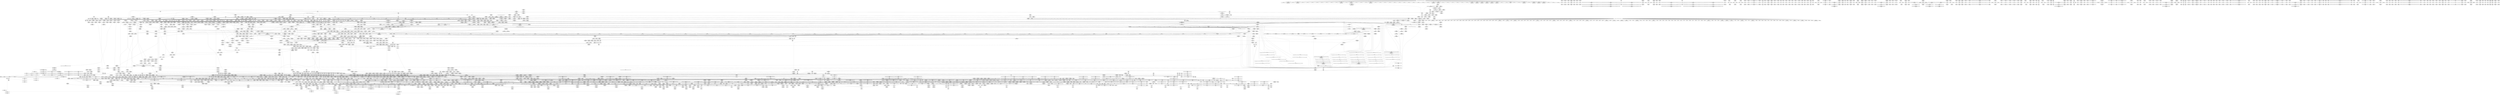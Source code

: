 digraph {
	CE0x737e960 [shape=record,shape=Mrecord,label="{CE0x737e960|i64*_getelementptr_inbounds_(_4_x_i64_,_4_x_i64_*___llvm_gcov_ctr33,_i64_0,_i64_0)|*Constant*|*SummSource*}"]
	CE0x5965d40 [shape=record,shape=Mrecord,label="{CE0x5965d40|tomoyo_path_permission:idxprom|security/tomoyo/file.c,563}"]
	CE0x588aae0 [shape=record,shape=Mrecord,label="{CE0x588aae0|tomoyo_domain:tmp19|security/tomoyo/common.h,1205}"]
	CE0x3cd8100 [shape=record,shape=Mrecord,label="{CE0x3cd8100|tomoyo_path_permission:tmp18|security/tomoyo/file.c,573|*SummSource*}"]
	CE0x590b4c0 [shape=record,shape=Mrecord,label="{CE0x590b4c0|tomoyo_read_lock:call|security/tomoyo/common.h,1097|*SummSink*}"]
	CE0x5bf7360 [shape=record,shape=Mrecord,label="{CE0x5bf7360|tomoyo_get_mode:idxprom|security/tomoyo/util.c,981}"]
	CE0x5931ea0 [shape=record,shape=Mrecord,label="{CE0x5931ea0|tomoyo_get_mode:tmp6|security/tomoyo/util.c,978}"]
	CE0x720d240 [shape=record,shape=Mrecord,label="{CE0x720d240|i32_5|*Constant*|*SummSink*}"]
	CE0x4c97170 [shape=record,shape=Mrecord,label="{CE0x4c97170|tomoyo_const_part_length:tmp20|security/tomoyo/util.c,628|*SummSource*}"]
	"CONST[source:0(mediator),value:2(dynamic)][purpose:{object}][SnkIdx:1]"
	CE0x5bc5e60 [shape=record,shape=Mrecord,label="{CE0x5bc5e60|tomoyo_path_perm:tmp25|security/tomoyo/file.c,814|*SummSource*}"]
	CE0x588b7b0 [shape=record,shape=Mrecord,label="{CE0x588b7b0|get_current:tmp|*SummSource*}"]
	CE0x4aae1d0 [shape=record,shape=Mrecord,label="{CE0x4aae1d0|GLOBAL:current_task|Global_var:current_task|*SummSource*}"]
	CE0x3ea9db0 [shape=record,shape=Mrecord,label="{CE0x3ea9db0|tomoyo_domain:do.end}"]
	CE0x3dd2b60 [shape=record,shape=Mrecord,label="{CE0x3dd2b60|tomoyo_fill_path_info:conv|security/tomoyo/util.c,664}"]
	CE0x5e07090 [shape=record,shape=Mrecord,label="{CE0x5e07090|tomoyo_const_part_length:if.then27|*SummSource*}"]
	CE0x589af60 [shape=record,shape=Mrecord,label="{CE0x589af60|tomoyo_add_slash:tmp10|security/tomoyo/file.c,136}"]
	CE0x72a61b0 [shape=record,shape=Mrecord,label="{CE0x72a61b0|tomoyo_fill_path_info:sub|security/tomoyo/util.c,667|*SummSource*}"]
	CE0x74d2bb0 [shape=record,shape=Mrecord,label="{CE0x74d2bb0|i32_92|*Constant*}"]
	CE0x72a9bd0 [shape=record,shape=Mrecord,label="{CE0x72a9bd0|__llvm_gcov_indirect_counter_increment114:tmp3|*SummSource*}"]
	CE0x680c000 [shape=record,shape=Mrecord,label="{CE0x680c000|COLLAPSED:_GCMRE___llvm_gcov_ctr43150_internal_global_31_x_i64_zeroinitializer:_elem_0:default:}"]
	CE0x72ab010 [shape=record,shape=Mrecord,label="{CE0x72ab010|VOIDTB_TE:_CE_112,144_|Function::tomoyo_path_rmdir&Arg::dentry::}"]
	CE0x5c4b090 [shape=record,shape=Mrecord,label="{CE0x5c4b090|srcu_read_lock:call|include/linux/srcu.h,220|*SummSource*}"]
	CE0x5d20c70 [shape=record,shape=Mrecord,label="{CE0x5d20c70|i64**_getelementptr_inbounds_(_3_x_i64*_,_3_x_i64*_*___llvm_gcda_edge_table44,_i64_0,_i64_1)|*Constant*}"]
	CE0x4c840f0 [shape=record,shape=Mrecord,label="{CE0x4c840f0|tomoyo_get_mode:conv5|security/tomoyo/util.c,983}"]
	CE0x4bf9400 [shape=record,shape=Mrecord,label="{CE0x4bf9400|tomoyo_fill_path_info:name1|security/tomoyo/util.c,663}"]
	CE0x4a549b0 [shape=record,shape=Mrecord,label="{CE0x4a549b0|tomoyo_fill_path_info:const_len6|security/tomoyo/util.c,668|*SummSink*}"]
	CE0x4b97ed0 [shape=record,shape=Mrecord,label="{CE0x4b97ed0|tomoyo_fill_path_info:tobool|security/tomoyo/util.c,667|*SummSource*}"]
	CE0x3cfae80 [shape=record,shape=Mrecord,label="{CE0x3cfae80|tomoyo_domain:if.then|*SummSink*}"]
	CE0x4ba83c0 [shape=record,shape=Mrecord,label="{CE0x4ba83c0|tomoyo_path_perm:tmp50|security/tomoyo/file.c,829|*SummSink*}"]
	CE0x5c39350 [shape=record,shape=Mrecord,label="{CE0x5c39350|tomoyo_fill_path_info:tmp9|security/tomoyo/util.c,667|*SummSink*}"]
	CE0x3e63320 [shape=record,shape=Mrecord,label="{CE0x3e63320|i64_6|*Constant*}"]
	CE0x4b9d690 [shape=record,shape=Mrecord,label="{CE0x4b9d690|0:_i8,_array:_GCR_tomoyo_p2mac_internal_constant_11_x_i8_c_00_01_01_01_03_04_06_09_0A_13_15_,_align_1:_elem_3::|security/tomoyo/file.c,797}"]
	CE0x4989420 [shape=record,shape=Mrecord,label="{CE0x4989420|tomoyo_const_part_length:tobool|security/tomoyo/util.c,624|*SummSource*}"]
	CE0x3fd03d0 [shape=record,shape=Mrecord,label="{CE0x3fd03d0|tomoyo_init_request_info:tmp4|security/tomoyo/util.c,1004|*SummSource*}"]
	CE0x5a421a0 [shape=record,shape=Mrecord,label="{CE0x5a421a0|0:_%struct.tomoyo_obj_info*,_16:_%struct.tomoyo_domain_info*,_24:_%struct.tomoyo_path_info*,_40:_i8,_72:_i8,_75:_i8,_76:_i8,_77:_i8,_:_SCMRE_16,24_|*MultipleSource*|security/tomoyo/file.c, 787|security/tomoyo/file.c,787|Function::tomoyo_init_request_info&Arg::r::|security/tomoyo/file.c,800}"]
	CE0x3ef7490 [shape=record,shape=Mrecord,label="{CE0x3ef7490|GLOBAL:tomoyo_path_perm|*Constant*|*SummSource*}"]
	CE0x59e4ac0 [shape=record,shape=Mrecord,label="{CE0x59e4ac0|tomoyo_get_realpath:tmp}"]
	CE0x4a66340 [shape=record,shape=Mrecord,label="{CE0x4a66340|0:_i8,_array:_GCR_tomoyo_p2mac_internal_constant_11_x_i8_c_00_01_01_01_03_04_06_09_0A_13_15_,_align_1:_elem_8::|security/tomoyo/file.c,797}"]
	CE0x4986ec0 [shape=record,shape=Mrecord,label="{CE0x4986ec0|_call_void_mcount()_#3|*SummSink*}"]
	CE0x7528b80 [shape=record,shape=Mrecord,label="{CE0x7528b80|tomoyo_path_perm:sw.bb|*SummSink*}"]
	CE0x4b1d990 [shape=record,shape=Mrecord,label="{CE0x4b1d990|tomoyo_domain:land.lhs.true2|*SummSink*}"]
	CE0x3dceda0 [shape=record,shape=Mrecord,label="{CE0x3dceda0|tomoyo_get_mode:arrayidx4|security/tomoyo/util.c,983}"]
	CE0x4a68440 [shape=record,shape=Mrecord,label="{CE0x4a68440|tomoyo_init_request_info:index|Function::tomoyo_init_request_info&Arg::index::}"]
	CE0x5d765b0 [shape=record,shape=Mrecord,label="{CE0x5d765b0|_ret_void|*SummSource*}"]
	CE0x5bb07b0 [shape=record,shape=Mrecord,label="{CE0x5bb07b0|_ret_i32_%call,_!dbg_!38902|security/tomoyo/common.h,1097|*SummSink*}"]
	CE0x5a4e300 [shape=record,shape=Mrecord,label="{CE0x5a4e300|tomoyo_const_part_length:tmp12|security/tomoyo/util.c,626|*SummSink*}"]
	CE0x5903690 [shape=record,shape=Mrecord,label="{CE0x5903690|VOIDTB_TE:_CE_156,157_}"]
	CE0x5b59c10 [shape=record,shape=Mrecord,label="{CE0x5b59c10|tomoyo_get_realpath:tmp3|security/tomoyo/file.c,151|*SummSink*}"]
	CE0x4a11c30 [shape=record,shape=Mrecord,label="{CE0x4a11c30|GLOBAL:tomoyo_add_slash|*Constant*|*SummSource*}"]
	CE0x3dd27b0 [shape=record,shape=Mrecord,label="{CE0x3dd27b0|tomoyo_const_part_length:tmp16|security/tomoyo/util.c,627|*SummSource*}"]
	CE0x4a11a70 [shape=record,shape=Mrecord,label="{CE0x4a11a70|GLOBAL:tomoyo_add_slash|*Constant*|*SummSink*}"]
	CE0x4c025d0 [shape=record,shape=Mrecord,label="{CE0x4c025d0|tomoyo_add_slash:tobool|security/tomoyo/file.c,131}"]
	CE0x5b17df0 [shape=record,shape=Mrecord,label="{CE0x5b17df0|0:_%struct.tomoyo_obj_info*,_16:_%struct.tomoyo_domain_info*,_24:_%struct.tomoyo_path_info*,_40:_i8,_72:_i8,_75:_i8,_76:_i8,_77:_i8,_:_SCMRE_62,63_}"]
	CE0x72a5c10 [shape=record,shape=Mrecord,label="{CE0x72a5c10|_call_void_mcount()_#3|*SummSink*}"]
	CE0x5cea050 [shape=record,shape=Mrecord,label="{CE0x5cea050|i64_24|*Constant*}"]
	CE0x5ce8ac0 [shape=record,shape=Mrecord,label="{CE0x5ce8ac0|128:_i8*,_1208:_%struct.file*,_:_CMRE_7,8_}"]
	CE0x5876460 [shape=record,shape=Mrecord,label="{CE0x5876460|i64*_getelementptr_inbounds_(_11_x_i64_,_11_x_i64_*___llvm_gcov_ctr54147,_i64_0,_i64_1)|*Constant*|*SummSource*}"]
	CE0x4a59490 [shape=record,shape=Mrecord,label="{CE0x4a59490|tomoyo_get_mode:tmp22|security/tomoyo/util.c,986}"]
	CE0x3cfa680 [shape=record,shape=Mrecord,label="{CE0x3cfa680|tomoyo_domain:tmp7|security/tomoyo/common.h,1205|*SummSink*}"]
	CE0x720d520 [shape=record,shape=Mrecord,label="{CE0x720d520|tomoyo_path_perm:symlink_target15|security/tomoyo/file.c,817}"]
	CE0x4c83840 [shape=record,shape=Mrecord,label="{CE0x4c83840|GLOBAL:rcu_lock_acquire|*Constant*|*SummSource*}"]
	CE0x4ca5250 [shape=record,shape=Mrecord,label="{CE0x4ca5250|rcu_lock_acquire:__here|*SummSource*}"]
	CE0x5cea400 [shape=record,shape=Mrecord,label="{CE0x5cea400|i64_24|*Constant*|*SummSink*}"]
	CE0x59c28f0 [shape=record,shape=Mrecord,label="{CE0x59c28f0|VOIDTB_TE:_CE_220,221_}"]
	CE0x4a22610 [shape=record,shape=Mrecord,label="{CE0x4a22610|srcu_read_unlock:idx|Function::srcu_read_unlock&Arg::idx::|*SummSink*}"]
	CE0x5955c60 [shape=record,shape=Mrecord,label="{CE0x5955c60|tomoyo_path_permission:bb|*SummSource*}"]
	CE0x49f8a10 [shape=record,shape=Mrecord,label="{CE0x49f8a10|tomoyo_get_realpath:tmp9|security/tomoyo/file.c,155|*SummSource*}"]
	CE0x4b7cf30 [shape=record,shape=Mrecord,label="{CE0x4b7cf30|tomoyo_domain:cred|security/tomoyo/common.h,1205|*SummSource*}"]
	CE0x5d6afe0 [shape=record,shape=Mrecord,label="{CE0x5d6afe0|tomoyo_const_part_length:tmp10|security/tomoyo/util.c,626}"]
	CE0x495db60 [shape=record,shape=Mrecord,label="{CE0x495db60|tomoyo_init_request_info:tmp6|security/tomoyo/util.c,1004}"]
	CE0x5c394a0 [shape=record,shape=Mrecord,label="{CE0x5c394a0|tomoyo_fill_path_info:conv4|security/tomoyo/util.c,667}"]
	CE0x5a4f250 [shape=record,shape=Mrecord,label="{CE0x5a4f250|tomoyo_const_part_length:cmp12|security/tomoyo/util.c,641|*SummSource*}"]
	CE0x3d956c0 [shape=record,shape=Mrecord,label="{CE0x3d956c0|_ret_void|*SummSink*}"]
	CE0x72c3d90 [shape=record,shape=Mrecord,label="{CE0x72c3d90|tomoyo_path_permission:tmp4|security/tomoyo/file.c,564|*SummSource*}"]
	CE0x7374070 [shape=record,shape=Mrecord,label="{CE0x7374070|i64*_getelementptr_inbounds_(_12_x_i64_,_12_x_i64_*___llvm_gcov_ctr31133,_i64_0,_i64_3)|*Constant*|*SummSink*}"]
	CE0x7365240 [shape=record,shape=Mrecord,label="{CE0x7365240|__llvm_gcov_indirect_counter_increment114:predecessor|Function::__llvm_gcov_indirect_counter_increment114&Arg::predecessor::}"]
	CE0x3bdf4b0 [shape=record,shape=Mrecord,label="{CE0x3bdf4b0|tomoyo_fill_path_info:tmp8|security/tomoyo/util.c,667}"]
	CE0x7396000 [shape=record,shape=Mrecord,label="{CE0x7396000|tomoyo_init_request_info:call4|security/tomoyo/util.c,1010|*SummSource*}"]
	CE0x3e6ed60 [shape=record,shape=Mrecord,label="{CE0x3e6ed60|tomoyo_path_permission:return}"]
	CE0x4a58770 [shape=record,shape=Mrecord,label="{CE0x4a58770|__llvm_gcov_indirect_counter_increment114:pred}"]
	CE0x4ba8790 [shape=record,shape=Mrecord,label="{CE0x4ba8790|tomoyo_path_perm:tmp51|security/tomoyo/file.c,829|*SummSource*}"]
	CE0x7287250 [shape=record,shape=Mrecord,label="{CE0x7287250|i64*_getelementptr_inbounds_(_25_x_i64_,_25_x_i64_*___llvm_gcov_ctr11,_i64_0,_i64_19)|*Constant*|*SummSink*}"]
	CE0x5c3aa60 [shape=record,shape=Mrecord,label="{CE0x5c3aa60|GLOBAL:__llvm_gcov_global_state_pred|Global_var:__llvm_gcov_global_state_pred|*SummSink*}"]
	CE0x58f6a60 [shape=record,shape=Mrecord,label="{CE0x58f6a60|srcu_read_lock:tmp|*SummSource*}"]
	CE0x4a9ebe0 [shape=record,shape=Mrecord,label="{CE0x4a9ebe0|tomoyo_get_mode:bb}"]
	CE0x5a9be50 [shape=record,shape=Mrecord,label="{CE0x5a9be50|tomoyo_get_mode:if.then|*SummSource*}"]
	CE0x3d53730 [shape=record,shape=Mrecord,label="{CE0x3d53730|i64*_getelementptr_inbounds_(_31_x_i64_,_31_x_i64_*___llvm_gcov_ctr43150,_i64_0,_i64_4)|*Constant*|*SummSink*}"]
	CE0x3dd1d00 [shape=record,shape=Mrecord,label="{CE0x3dd1d00|__llvm_gcov_indirect_counter_increment114:tmp}"]
	CE0x58c0a70 [shape=record,shape=Mrecord,label="{CE0x58c0a70|i32_9|*Constant*}"]
	CE0x4c78d70 [shape=record,shape=Mrecord,label="{CE0x4c78d70|tomoyo_get_mode:if.end|*SummSink*}"]
	CE0x5be31e0 [shape=record,shape=Mrecord,label="{CE0x5be31e0|tomoyo_audit_path_log:tmp4|security/tomoyo/file.c,168|*SummSource*}"]
	CE0x4ad33e0 [shape=record,shape=Mrecord,label="{CE0x4ad33e0|tomoyo_get_realpath:entry|*SummSink*}"]
	CE0x4b7cc50 [shape=record,shape=Mrecord,label="{CE0x4b7cc50|i32_78|*Constant*|*SummSource*}"]
	CE0x5ad2690 [shape=record,shape=Mrecord,label="{CE0x5ad2690|tomoyo_path_permission:param|security/tomoyo/file.c,568}"]
	CE0x5d21ba0 [shape=record,shape=Mrecord,label="{CE0x5d21ba0|tomoyo_const_part_length:tmp1}"]
	CE0x588c330 [shape=record,shape=Mrecord,label="{CE0x588c330|__llvm_gcov_indirect_counter_increment114:counter|*SummSink*}"]
	CE0x58aa950 [shape=record,shape=Mrecord,label="{CE0x58aa950|tomoyo_const_part_length:while.cond|*SummSink*}"]
	CE0x588c8a0 [shape=record,shape=Mrecord,label="{CE0x588c8a0|i64*_getelementptr_inbounds_(_10_x_i64_,_10_x_i64_*___llvm_gcov_ctr34,_i64_0,_i64_4)|*Constant*|*SummSource*}"]
	CE0x4c46230 [shape=record,shape=Mrecord,label="{CE0x4c46230|tomoyo_get_mode:tmp12|security/tomoyo/util.c,982}"]
	CE0x4c81700 [shape=record,shape=Mrecord,label="{CE0x4c81700|i64_2|*Constant*|*SummSink*}"]
	CE0x7532bb0 [shape=record,shape=Mrecord,label="{CE0x7532bb0|i64*_getelementptr_inbounds_(_31_x_i64_,_31_x_i64_*___llvm_gcov_ctr43150,_i64_0,_i64_29)|*Constant*|*SummSink*}"]
	CE0x7500b70 [shape=record,shape=Mrecord,label="{CE0x7500b70|i64_ptrtoint_(i8*_blockaddress(_rcu_lock_release,_%__here)_to_i64)|*Constant*|*SummSource*}"]
	CE0x3faea00 [shape=record,shape=Mrecord,label="{CE0x3faea00|tomoyo_path_rmdir:tmp4|*LoadInst*|security/tomoyo/tomoyo.c,206|*SummSink*}"]
	CE0x4c02010 [shape=record,shape=Mrecord,label="{CE0x4c02010|tomoyo_const_part_length:lor.lhs.false23}"]
	CE0x4d20d50 [shape=record,shape=Mrecord,label="{CE0x4d20d50|rcu_lock_acquire:tmp4|include/linux/rcupdate.h,418|*SummSink*}"]
	CE0x73ac8f0 [shape=record,shape=Mrecord,label="{CE0x73ac8f0|i64_80|*Constant*}"]
	CE0x74b73c0 [shape=record,shape=Mrecord,label="{CE0x74b73c0|tomoyo_fill_path_info:conv4|security/tomoyo/util.c,667}"]
	CE0x4a11e20 [shape=record,shape=Mrecord,label="{CE0x4a11e20|tomoyo_add_slash:entry|*SummSink*}"]
	CE0x3e67d40 [shape=record,shape=Mrecord,label="{CE0x3e67d40|tomoyo_path_permission:tmp13|security/tomoyo/file.c,566}"]
	CE0x5aeb5d0 [shape=record,shape=Mrecord,label="{CE0x5aeb5d0|0:_%struct.tomoyo_obj_info*,_16:_%struct.tomoyo_domain_info*,_24:_%struct.tomoyo_path_info*,_40:_i8,_72:_i8,_75:_i8,_76:_i8,_77:_i8,_:_SCMRE_47,48_}"]
	CE0x4a1ab00 [shape=record,shape=Mrecord,label="{CE0x4a1ab00|GLOBAL:tomoyo_init_request_info|*Constant*|*SummSink*}"]
	CE0x59c3670 [shape=record,shape=Mrecord,label="{CE0x59c3670|tomoyo_path_permission:type1|security/tomoyo/file.c,564|*SummSink*}"]
	CE0x3df9b00 [shape=record,shape=Mrecord,label="{CE0x3df9b00|tomoyo_audit_path_log:name|security/tomoyo/file.c,169}"]
	CE0x6820240 [shape=record,shape=Mrecord,label="{CE0x6820240|GLOBAL:__llvm_gcov_ctr31133|Global_var:__llvm_gcov_ctr31133}"]
	CE0x59e50f0 [shape=record,shape=Mrecord,label="{CE0x59e50f0|GLOBAL:tomoyo_p2mac|Global_var:tomoyo_p2mac|*SummSink*}"]
	CE0x723f3b0 [shape=record,shape=Mrecord,label="{CE0x723f3b0|tomoyo_path_permission:tmp3|*LoadInst*|security/tomoyo/file.c,564|*SummSink*}"]
	CE0x4ce2140 [shape=record,shape=Mrecord,label="{CE0x4ce2140|tomoyo_path_perm:tmp31|security/tomoyo/file.c,816|*SummSink*}"]
	CE0x4b97900 [shape=record,shape=Mrecord,label="{CE0x4b97900|GLOBAL:__srcu_read_lock|*Constant*|*SummSink*}"]
	CE0x5aedf80 [shape=record,shape=Mrecord,label="{CE0x5aedf80|tomoyo_fill_path_info:tmp5|security/tomoyo/util.c,667}"]
	CE0x3d8bb90 [shape=record,shape=Mrecord,label="{CE0x3d8bb90|tomoyo_path_permission:do.end|*SummSource*}"]
	CE0x4a0ec20 [shape=record,shape=Mrecord,label="{CE0x4a0ec20|rcu_lock_release:indirectgoto|*SummSource*}"]
	CE0x5df05e0 [shape=record,shape=Mrecord,label="{CE0x5df05e0|tomoyo_const_part_length:incdec.ptr7|security/tomoyo/util.c,631}"]
	CE0x74eb720 [shape=record,shape=Mrecord,label="{CE0x74eb720|tomoyo_path_permission:tmp}"]
	CE0x4af3840 [shape=record,shape=Mrecord,label="{CE0x4af3840|get_current:entry|*SummSink*}"]
	CE0x592b6f0 [shape=record,shape=Mrecord,label="{CE0x592b6f0|tomoyo_path_permission:tmp12|security/tomoyo/file.c,566|*SummSource*}"]
	CE0x3db5fa0 [shape=record,shape=Mrecord,label="{CE0x3db5fa0|tomoyo_get_mode:tmp17|security/tomoyo/util.c,983|*SummSource*}"]
	CE0x4cb0c50 [shape=record,shape=Mrecord,label="{CE0x4cb0c50|tomoyo_get_realpath:tmp1|*SummSource*}"]
	CE0x744a750 [shape=record,shape=Mrecord,label="{CE0x744a750|_call_void_mcount()_#3}"]
	CE0x75286e0 [shape=record,shape=Mrecord,label="{CE0x75286e0|__llvm_gcov_indirect_counter_increment:tmp1|*SummSource*}"]
	CE0x4c815f0 [shape=record,shape=Mrecord,label="{CE0x4c815f0|i64_2|*Constant*|*SummSource*}"]
	CE0x681fb60 [shape=record,shape=Mrecord,label="{CE0x681fb60|tomoyo_fill_path_info:tmp10}"]
	CE0x59b48b0 [shape=record,shape=Mrecord,label="{CE0x59b48b0|tomoyo_const_part_length:tmp24|security/tomoyo/util.c,640|*SummSource*}"]
	CE0x58aa5d0 [shape=record,shape=Mrecord,label="{CE0x58aa5d0|i64*_getelementptr_inbounds_(_12_x_i64_,_12_x_i64_*___llvm_gcov_ctr31133,_i64_0,_i64_6)|*Constant*}"]
	CE0x588bbe0 [shape=record,shape=Mrecord,label="{CE0x588bbe0|__llvm_gcov_indirect_counter_increment114:tmp2|*SummSink*}"]
	CE0x59ea7f0 [shape=record,shape=Mrecord,label="{CE0x59ea7f0|tomoyo_path_perm:conv8|security/tomoyo/file.c,807|*SummSource*}"]
	CE0x4dc51c0 [shape=record,shape=Mrecord,label="{CE0x4dc51c0|GLOBAL:tomoyo_policy_loaded|Global_var:tomoyo_policy_loaded|*SummSink*}"]
	CE0x5d079e0 [shape=record,shape=Mrecord,label="{CE0x5d079e0|tomoyo_fill_path_info:tmp8|security/tomoyo/util.c,667|*SummSource*}"]
	CE0x4c465b0 [shape=record,shape=Mrecord,label="{CE0x4c465b0|tomoyo_fill_path_info:const_len6|security/tomoyo/util.c,668}"]
	CE0x5769d90 [shape=record,shape=Mrecord,label="{CE0x5769d90|tomoyo_fill_path_info:tmp10|*SummSink*}"]
	CE0x58edd90 [shape=record,shape=Mrecord,label="{CE0x58edd90|tomoyo_init_request_info:call|security/tomoyo/util.c,1005}"]
	CE0x7355410 [shape=record,shape=Mrecord,label="{CE0x7355410|tomoyo_fill_path_info:sub|security/tomoyo/util.c,667}"]
	CE0x4b201c0 [shape=record,shape=Mrecord,label="{CE0x4b201c0|tomoyo_path_perm:if.then20}"]
	CE0x5c99bc0 [shape=record,shape=Mrecord,label="{CE0x5c99bc0|i64_13|*Constant*|*SummSource*}"]
	CE0x4c0d060 [shape=record,shape=Mrecord,label="{CE0x4c0d060|tomoyo_path_perm:if.then25|*SummSink*}"]
	CE0x4c8d750 [shape=record,shape=Mrecord,label="{CE0x4c8d750|i64_19|*Constant*}"]
	CE0x5d12420 [shape=record,shape=Mrecord,label="{CE0x5d12420|tomoyo_path_perm:tmp32|security/tomoyo/file.c,821|*SummSink*}"]
	CE0x594dc90 [shape=record,shape=Mrecord,label="{CE0x594dc90|i1_true|*Constant*|*SummSink*}"]
	CE0x5e06630 [shape=record,shape=Mrecord,label="{CE0x5e06630|_call_void_mcount()_#3|*SummSink*}"]
	CE0x5b325f0 [shape=record,shape=Mrecord,label="{CE0x5b325f0|0:_%struct.tomoyo_obj_info*,_16:_%struct.tomoyo_domain_info*,_24:_%struct.tomoyo_path_info*,_40:_i8,_72:_i8,_75:_i8,_76:_i8,_77:_i8,_:_SCMRE_74,75_|*MultipleSource*|security/tomoyo/file.c, 787|security/tomoyo/file.c,787|Function::tomoyo_init_request_info&Arg::r::|security/tomoyo/file.c,800}"]
	CE0x4a45270 [shape=record,shape=Mrecord,label="{CE0x4a45270|tomoyo_path_rmdir:tmp3|*SummSink*}"]
	CE0x7216000 [shape=record,shape=Mrecord,label="{CE0x7216000|tomoyo_add_slash:entry}"]
	CE0x58e74e0 [shape=record,shape=Mrecord,label="{CE0x58e74e0|i64*_getelementptr_inbounds_(_2_x_i64_,_2_x_i64_*___llvm_gcov_ctr22,_i64_0,_i64_1)|*Constant*|*SummSink*}"]
	CE0x4adc690 [shape=record,shape=Mrecord,label="{CE0x4adc690|tomoyo_path_permission:tmp5|*LoadInst*|security/tomoyo/file.c,564}"]
	CE0x4b08200 [shape=record,shape=Mrecord,label="{CE0x4b08200|tomoyo_init_request_info:conv|security/tomoyo/util.c,1010|*SummSource*}"]
	CE0x57d82b0 [shape=record,shape=Mrecord,label="{CE0x57d82b0|0:_i8,_array:_GCRE_tomoyo_index2category_constant_39_x_i8_c_00_00_00_00_00_00_00_00_00_00_00_00_00_00_00_00_00_00_00_00_00_00_00_01_01_01_01_01_01_01_01_01_01_01_01_01_01_01_02_,_align_16:_elem_3::|security/tomoyo/util.c,983}"]
	CE0x74c3170 [shape=record,shape=Mrecord,label="{CE0x74c3170|tomoyo_const_part_length:tmp50|security/tomoyo/util.c,651|*SummSource*}"]
	CE0x5ddd030 [shape=record,shape=Mrecord,label="{CE0x5ddd030|VOIDTB_TE:_CE_175,176_}"]
	CE0x5875fc0 [shape=record,shape=Mrecord,label="{CE0x5875fc0|tomoyo_fill_path_info:tmp2|*LoadInst*|security/tomoyo/util.c,663|*SummSink*}"]
	CE0x5ce8350 [shape=record,shape=Mrecord,label="{CE0x5ce8350|tomoyo_domain:tmp23|security/tomoyo/common.h,1205}"]
	CE0x71dc880 [shape=record,shape=Mrecord,label="{CE0x71dc880|tomoyo_path_perm:tmp35|security/tomoyo/file.c,821}"]
	CE0x4a47910 [shape=record,shape=Mrecord,label="{CE0x4a47910|i64*_getelementptr_inbounds_(_4_x_i64_,_4_x_i64_*___llvm_gcov_ctr24,_i64_0,_i64_1)|*Constant*|*SummSource*}"]
	CE0x5b41b10 [shape=record,shape=Mrecord,label="{CE0x5b41b10|128:_i8*,_1208:_%struct.file*,_:_CMRE_52,56_|*MultipleSource*|security/tomoyo/common.h,1205|security/tomoyo/common.h,1205}"]
	CE0x5caedf0 [shape=record,shape=Mrecord,label="{CE0x5caedf0|VOIDTB_TE:_CE_264,272_|Function::tomoyo_path_rmdir&Arg::dentry::}"]
	CE0x72aaae0 [shape=record,shape=Mrecord,label="{CE0x72aaae0|VOIDTB_TE:_CE_224,232_|Function::tomoyo_path_rmdir&Arg::dentry::}"]
	CE0x5bc1d40 [shape=record,shape=Mrecord,label="{CE0x5bc1d40|tomoyo_const_part_length:sw.bb|*SummSink*}"]
	CE0x59cdf00 [shape=record,shape=Mrecord,label="{CE0x59cdf00|rcu_lock_acquire:tmp2|*SummSink*}"]
	CE0x5bb4310 [shape=record,shape=Mrecord,label="{CE0x5bb4310|tomoyo_const_part_length:tmp44|security/tomoyo/util.c,645|*SummSource*}"]
	CE0x75132b0 [shape=record,shape=Mrecord,label="{CE0x75132b0|tomoyo_fill_path_info:tmp6|security/tomoyo/util.c,667}"]
	CE0x7299bd0 [shape=record,shape=Mrecord,label="{CE0x7299bd0|tomoyo_const_part_length:tmp48|security/tomoyo/util.c,649}"]
	CE0x5d3b400 [shape=record,shape=Mrecord,label="{CE0x5d3b400|tomoyo_path_perm:tmp38|security/tomoyo/file.c,822|*SummSink*}"]
	CE0x680c710 [shape=record,shape=Mrecord,label="{CE0x680c710|i64_2|*Constant*}"]
	CE0x3ec32e0 [shape=record,shape=Mrecord,label="{CE0x3ec32e0|tomoyo_const_part_length:if.end}"]
	CE0x73ac5a0 [shape=record,shape=Mrecord,label="{CE0x73ac5a0|tomoyo_get_realpath:bb|*SummSource*}"]
	CE0x583cfe0 [shape=record,shape=Mrecord,label="{CE0x583cfe0|i64*_getelementptr_inbounds_(_2_x_i64_,_2_x_i64_*___llvm_gcov_ctr32,_i64_0,_i64_1)|*Constant*}"]
	CE0x5d07800 [shape=record,shape=Mrecord,label="{CE0x5d07800|tomoyo_fill_path_info:tmp8|security/tomoyo/util.c,667}"]
	CE0x5c44260 [shape=record,shape=Mrecord,label="{CE0x5c44260|tomoyo_path_permission:tmp6|*LoadInst*|security/tomoyo/file.c,564|*SummSink*}"]
	CE0x4a48800 [shape=record,shape=Mrecord,label="{CE0x4a48800|VOIDTB_TE:_CE_80,88_|Function::tomoyo_path_rmdir&Arg::dentry::}"]
	CE0x7255ae0 [shape=record,shape=Mrecord,label="{CE0x7255ae0|tomoyo_path_perm:tmp27|security/tomoyo/file.c,814}"]
	CE0x7264340 [shape=record,shape=Mrecord,label="{CE0x7264340|tomoyo_path_perm:tmp42|security/tomoyo/file.c,826}"]
	CE0x589a970 [shape=record,shape=Mrecord,label="{CE0x589a970|tomoyo_add_slash:tmp9|security/tomoyo/file.c,136|*SummSink*}"]
	CE0x59cd990 [shape=record,shape=Mrecord,label="{CE0x59cd990|rcu_lock_acquire:bb|*SummSource*}"]
	CE0x5855280 [shape=record,shape=Mrecord,label="{CE0x5855280|tomoyo_path_permission:arrayidx|security/tomoyo/file.c,563}"]
	CE0x3f6d720 [shape=record,shape=Mrecord,label="{CE0x3f6d720|tomoyo_const_part_length:if.end18}"]
	CE0x5bd3880 [shape=record,shape=Mrecord,label="{CE0x5bd3880|tomoyo_path_perm:tmp47|security/tomoyo/file.c,827|*SummSource*}"]
	CE0x74eab40 [shape=record,shape=Mrecord,label="{CE0x74eab40|i64*_getelementptr_inbounds_(_5_x_i64_,_5_x_i64_*___llvm_gcov_ctr28130,_i64_0,_i64_3)|*Constant*}"]
	CE0x5a9b260 [shape=record,shape=Mrecord,label="{CE0x5a9b260|i64*_getelementptr_inbounds_(_5_x_i64_,_5_x_i64_*___llvm_gcov_ctr28130,_i64_0,_i64_0)|*Constant*}"]
	CE0x5d6b5e0 [shape=record,shape=Mrecord,label="{CE0x5d6b5e0|i32_48|*Constant*}"]
	CE0x5a46ca0 [shape=record,shape=Mrecord,label="{CE0x5a46ca0|i64*_getelementptr_inbounds_(_12_x_i64_,_12_x_i64_*___llvm_gcov_ctr31133,_i64_0,_i64_9)|*Constant*|*SummSink*}"]
	CE0x57f9db0 [shape=record,shape=Mrecord,label="{CE0x57f9db0|i64*_getelementptr_inbounds_(_6_x_i64_,_6_x_i64_*___llvm_gcov_ctr26,_i64_0,_i64_3)|*Constant*}"]
	CE0x5bb3770 [shape=record,shape=Mrecord,label="{CE0x5bb3770|tomoyo_const_part_length:tmp43|security/tomoyo/util.c,644}"]
	CE0x5b046b0 [shape=record,shape=Mrecord,label="{CE0x5b046b0|rcu_lock_release:tmp|*SummSink*}"]
	CE0x4bf9200 [shape=record,shape=Mrecord,label="{CE0x4bf9200|tomoyo_fill_path_info:hash|security/tomoyo/util.c,669}"]
	CE0x4ad1450 [shape=record,shape=Mrecord,label="{CE0x4ad1450|tomoyo_fill_path_info:is_dir|security/tomoyo/util.c,667}"]
	CE0x5d6c760 [shape=record,shape=Mrecord,label="{CE0x5d6c760|i64*_getelementptr_inbounds_(_25_x_i64_,_25_x_i64_*___llvm_gcov_ctr11,_i64_0,_i64_22)|*Constant*|*SummSink*}"]
	CE0x5a50060 [shape=record,shape=Mrecord,label="{CE0x5a50060|0:_%struct.tomoyo_obj_info*,_16:_%struct.tomoyo_domain_info*,_24:_%struct.tomoyo_path_info*,_40:_i8,_72:_i8,_75:_i8,_76:_i8,_77:_i8,_:_SCMRE_31,32_}"]
	CE0x59fb8e0 [shape=record,shape=Mrecord,label="{CE0x59fb8e0|tomoyo_get_realpath:tmp|*SummSink*}"]
	CE0x4c0ccf0 [shape=record,shape=Mrecord,label="{CE0x4c0ccf0|tomoyo_init_request_info:conv|security/tomoyo/util.c,1010|*SummSink*}"]
	CE0x59e4930 [shape=record,shape=Mrecord,label="{CE0x59e4930|i64*_getelementptr_inbounds_(_6_x_i64_,_6_x_i64_*___llvm_gcov_ctr25,_i64_0,_i64_0)|*Constant*|*SummSink*}"]
	CE0x594e600 [shape=record,shape=Mrecord,label="{CE0x594e600|tomoyo_get_realpath:tmp11|security/tomoyo/file.c,156}"]
	CE0x588cb60 [shape=record,shape=Mrecord,label="{CE0x588cb60|tomoyo_path_permission:profile|security/tomoyo/file.c,564|*SummSink*}"]
	CE0x5db02a0 [shape=record,shape=Mrecord,label="{CE0x5db02a0|0:_i8,_array:_GCRE_tomoyo_index2category_constant_39_x_i8_c_00_00_00_00_00_00_00_00_00_00_00_00_00_00_00_00_00_00_00_00_00_00_00_01_01_01_01_01_01_01_01_01_01_01_01_01_01_01_02_,_align_16:_elem_23::|security/tomoyo/util.c,983}"]
	CE0x582f810 [shape=record,shape=Mrecord,label="{CE0x582f810|tomoyo_get_mode:tmp19|security/tomoyo/util.c,985|*SummSource*}"]
	CE0x5a46420 [shape=record,shape=Mrecord,label="{CE0x5a46420|tomoyo_get_mode:tmp21|security/tomoyo/util.c,985|*SummSink*}"]
	CE0x59e4ba0 [shape=record,shape=Mrecord,label="{CE0x59e4ba0|tomoyo_get_realpath:tmp|*SummSource*}"]
	CE0x590ee10 [shape=record,shape=Mrecord,label="{CE0x590ee10|tomoyo_get_mode:tmp27|security/tomoyo/util.c,988|*SummSink*}"]
	CE0x5bc9180 [shape=record,shape=Mrecord,label="{CE0x5bc9180|VOIDTB_TE:_CE_207,208_}"]
	CE0x5d6c350 [shape=record,shape=Mrecord,label="{CE0x5d6c350|i64*_getelementptr_inbounds_(_25_x_i64_,_25_x_i64_*___llvm_gcov_ctr11,_i64_0,_i64_22)|*Constant*|*SummSource*}"]
	CE0x5bc5aa0 [shape=record,shape=Mrecord,label="{CE0x5bc5aa0|tomoyo_path_perm:tmp24|security/tomoyo/file.c,814}"]
	CE0x3ed77e0 [shape=record,shape=Mrecord,label="{CE0x3ed77e0|tomoyo_init_request_info:tmp|*SummSink*}"]
	CE0x57c9e20 [shape=record,shape=Mrecord,label="{CE0x57c9e20|0:_i8,_array:_GCRE_tomoyo_index2category_constant_39_x_i8_c_00_00_00_00_00_00_00_00_00_00_00_00_00_00_00_00_00_00_00_00_00_00_00_01_01_01_01_01_01_01_01_01_01_01_01_01_01_01_02_,_align_16:_elem_5::|security/tomoyo/util.c,983}"]
	CE0x5bc3ff0 [shape=record,shape=Mrecord,label="{CE0x5bc3ff0|i32_50|*Constant*|*SummSink*}"]
	CE0x3e50c70 [shape=record,shape=Mrecord,label="{CE0x3e50c70|tomoyo_path_rmdir:bb|*SummSource*}"]
	CE0x752f110 [shape=record,shape=Mrecord,label="{CE0x752f110|tomoyo_const_part_length:tmp26|security/tomoyo/util.c,641|*SummSource*}"]
	CE0x58555e0 [shape=record,shape=Mrecord,label="{CE0x58555e0|tomoyo_get_mode:tmp15|security/tomoyo/util.c,983}"]
	CE0x3ccafb0 [shape=record,shape=Mrecord,label="{CE0x3ccafb0|i32_39|*Constant*|*SummSource*}"]
	CE0x4c017b0 [shape=record,shape=Mrecord,label="{CE0x4c017b0|tomoyo_const_part_length:tmp14|security/tomoyo/util.c,626|*SummSink*}"]
	CE0x7355050 [shape=record,shape=Mrecord,label="{CE0x7355050|tomoyo_domain:tmp6|security/tomoyo/common.h,1205|*SummSink*}"]
	CE0x5a9b150 [shape=record,shape=Mrecord,label="{CE0x5a9b150|tomoyo_fill_path_info:bb}"]
	CE0x74c21c0 [shape=record,shape=Mrecord,label="{CE0x74c21c0|tomoyo_const_part_length:tmp48|security/tomoyo/util.c,649|*SummSink*}"]
	CE0x59320e0 [shape=record,shape=Mrecord,label="{CE0x59320e0|tomoyo_path_permission:mode|security/tomoyo/file.c,564}"]
	CE0x72b8310 [shape=record,shape=Mrecord,label="{CE0x72b8310|tomoyo_add_slash:tobool|security/tomoyo/file.c,131|*SummSource*}"]
	CE0x5985f60 [shape=record,shape=Mrecord,label="{CE0x5985f60|i32_5|*Constant*}"]
	CE0x4c01590 [shape=record,shape=Mrecord,label="{CE0x4c01590|tomoyo_audit_path_log:path2|security/tomoyo/file.c,169|*SummSink*}"]
	CE0x3e67420 [shape=record,shape=Mrecord,label="{CE0x3e67420|tomoyo_path_permission:ns|security/tomoyo/file.c,564|*SummSink*}"]
	CE0x4ca5ae0 [shape=record,shape=Mrecord,label="{CE0x4ca5ae0|GLOBAL:current_task|Global_var:current_task|*SummSink*}"]
	CE0x4a0e080 [shape=record,shape=Mrecord,label="{CE0x4a0e080|VOIDTB_TE:_CE_172,173_}"]
	CE0x4a88240 [shape=record,shape=Mrecord,label="{CE0x4a88240|tomoyo_path_permission:tmp20|security/tomoyo/file.c,573|*SummSink*}"]
	CE0x5bc4160 [shape=record,shape=Mrecord,label="{CE0x5bc4160|GLOBAL:__llvm_gcov_indirect_counter_increment114|*Constant*}"]
	CE0x72f7470 [shape=record,shape=Mrecord,label="{CE0x72f7470|tomoyo_path_perm:if.then13|*SummSource*}"]
	CE0x4a44fc0 [shape=record,shape=Mrecord,label="{CE0x4a44fc0|tomoyo_path_perm:cmp|security/tomoyo/file.c,798}"]
	CE0x5cf8800 [shape=record,shape=Mrecord,label="{CE0x5cf8800|_call_void_tomoyo_read_unlock(i32_%call3)_#9,_!dbg_!38965|security/tomoyo/file.c,825|*SummSink*}"]
	CE0x4aa9ea0 [shape=record,shape=Mrecord,label="{CE0x4aa9ea0|GLOBAL:tomoyo_get_mode|*Constant*|*SummSource*}"]
	CE0x7379ff0 [shape=record,shape=Mrecord,label="{CE0x7379ff0|get_current:bb}"]
	CE0x4b2df90 [shape=record,shape=Mrecord,label="{CE0x4b2df90|tomoyo_path_perm:tmp30|security/tomoyo/file.c,816|*SummSource*}"]
	CE0x4a66550 [shape=record,shape=Mrecord,label="{CE0x4a66550|0:_i8,_array:_GCR_tomoyo_p2mac_internal_constant_11_x_i8_c_00_01_01_01_03_04_06_09_0A_13_15_,_align_1:_elem_9::|security/tomoyo/file.c,797}"]
	CE0x5df6af0 [shape=record,shape=Mrecord,label="{CE0x5df6af0|tomoyo_path_perm:conv17|security/tomoyo/file.c,821|*SummSink*}"]
	CE0x5c92c10 [shape=record,shape=Mrecord,label="{CE0x5c92c10|tomoyo_add_slash:if.then|*SummSource*}"]
	CE0x4b05f10 [shape=record,shape=Mrecord,label="{CE0x4b05f10|tomoyo_domain:land.lhs.true2|*SummSource*}"]
	CE0x73ac4e0 [shape=record,shape=Mrecord,label="{CE0x73ac4e0|tomoyo_get_realpath:bb}"]
	CE0x58138f0 [shape=record,shape=Mrecord,label="{CE0x58138f0|i64*_getelementptr_inbounds_(_6_x_i64_,_6_x_i64_*___llvm_gcov_ctr26,_i64_0,_i64_5)|*Constant*|*SummSink*}"]
	CE0x730ea90 [shape=record,shape=Mrecord,label="{CE0x730ea90|GLOBAL:tomoyo_audit_path_log|*Constant*|*SummSource*}"]
	CE0x5aaac30 [shape=record,shape=Mrecord,label="{CE0x5aaac30|tomoyo_path_perm:tmp32|security/tomoyo/file.c,821}"]
	CE0x5c84780 [shape=record,shape=Mrecord,label="{CE0x5c84780|i32_-12|*Constant*|*SummSink*}"]
	CE0x721dab0 [shape=record,shape=Mrecord,label="{CE0x721dab0|tomoyo_path_permission:param|security/tomoyo/file.c,568|*SummSource*}"]
	CE0x5bb3cb0 [shape=record,shape=Mrecord,label="{CE0x5bb3cb0|tomoyo_const_part_length:tmp44|security/tomoyo/util.c,645}"]
	CE0x3ea3ca0 [shape=record,shape=Mrecord,label="{CE0x3ea3ca0|srcu_read_unlock:entry|*SummSink*}"]
	CE0x4b06320 [shape=record,shape=Mrecord,label="{CE0x4b06320|tomoyo_path_permission:tmp15|security/tomoyo/file.c,567|*SummSource*}"]
	CE0x5ce0620 [shape=record,shape=Mrecord,label="{CE0x5ce0620|GLOBAL:tomoyo_profile|*Constant*|*SummSource*}"]
	CE0x3cfa470 [shape=record,shape=Mrecord,label="{CE0x3cfa470|tomoyo_fill_path_info:tobool|security/tomoyo/util.c,667}"]
	CE0x3ed2e20 [shape=record,shape=Mrecord,label="{CE0x3ed2e20|i64_ptrtoint_(i8*_blockaddress(_rcu_lock_release,_%__here)_to_i64)|*Constant*|*SummSink*}"]
	CE0x49fbc40 [shape=record,shape=Mrecord,label="{CE0x49fbc40|tomoyo_add_slash:call|security/tomoyo/file.c,136}"]
	CE0x4b06950 [shape=record,shape=Mrecord,label="{CE0x4b06950|tomoyo_domain:call|security/tomoyo/common.h,1205}"]
	CE0x71dcc20 [shape=record,shape=Mrecord,label="{CE0x71dcc20|i64*_getelementptr_inbounds_(_25_x_i64_,_25_x_i64_*___llvm_gcov_ctr11,_i64_0,_i64_18)|*Constant*|*SummSource*}"]
	CE0x3cf3030 [shape=record,shape=Mrecord,label="{CE0x3cf3030|0:_i8,_array:_GCRE_tomoyo_index2category_constant_39_x_i8_c_00_00_00_00_00_00_00_00_00_00_00_00_00_00_00_00_00_00_00_00_00_00_00_01_01_01_01_01_01_01_01_01_01_01_01_01_01_01_02_,_align_16:_elem_16::|security/tomoyo/util.c,983}"]
	CE0x3e63240 [shape=record,shape=Mrecord,label="{CE0x3e63240|tomoyo_const_part_length:cmp|security/tomoyo/util.c,626|*SummSink*}"]
	CE0x74d23c0 [shape=record,shape=Mrecord,label="{CE0x74d23c0|i1_false|*Constant*}"]
	CE0x5ce8180 [shape=record,shape=Mrecord,label="{CE0x5ce8180|128:_i8*,_1208:_%struct.file*,_:_CMRE_1,2_}"]
	CE0x5bb0a70 [shape=record,shape=Mrecord,label="{CE0x5bb0a70|tomoyo_path_perm:call4|security/tomoyo/file.c,804}"]
	CE0x5c19850 [shape=record,shape=Mrecord,label="{CE0x5c19850|tomoyo_const_part_length:cmp21|security/tomoyo/util.c,644}"]
	CE0x5aab1d0 [shape=record,shape=Mrecord,label="{CE0x5aab1d0|tomoyo_path_perm:tmp33|security/tomoyo/file.c,821|*SummSink*}"]
	CE0x4bb7d30 [shape=record,shape=Mrecord,label="{CE0x4bb7d30|tomoyo_const_part_length:tmp1|*SummSource*}"]
	CE0x7317410 [shape=record,shape=Mrecord,label="{CE0x7317410|GLOBAL:tomoyo_realpath_from_path|*Constant*}"]
	CE0x73740e0 [shape=record,shape=Mrecord,label="{CE0x73740e0|tomoyo_get_mode:tmp7|security/tomoyo/util.c,979|*SummSink*}"]
	CE0x730f590 [shape=record,shape=Mrecord,label="{CE0x730f590|tomoyo_path_permission:cmp10|security/tomoyo/file.c,573|*SummSink*}"]
	CE0x4b7d000 [shape=record,shape=Mrecord,label="{CE0x4b7d000|tomoyo_domain:cred|security/tomoyo/common.h,1205|*SummSink*}"]
	CE0x494fea0 [shape=record,shape=Mrecord,label="{CE0x494fea0|0:_i8*,_array:_GCRE_tomoyo_path_keyword_external_constant_11_x_i8*_:_elem_0::|security/tomoyo/file.c,167}"]
	CE0x680c9c0 [shape=record,shape=Mrecord,label="{CE0x680c9c0|tomoyo_get_mode:tmp}"]
	CE0x58c1410 [shape=record,shape=Mrecord,label="{CE0x58c1410|tomoyo_const_part_length:tmp10|security/tomoyo/util.c,626|*SummSource*}"]
	CE0x3e2eac0 [shape=record,shape=Mrecord,label="{CE0x3e2eac0|tomoyo_path_permission:tmp25|security/tomoyo/file.c,575|*SummSink*}"]
	"CONST[source:1(input),value:2(dynamic)][purpose:{object}][SrcIdx:16]"
	CE0x7395880 [shape=record,shape=Mrecord,label="{CE0x7395880|tomoyo_init_request_info:ns|security/tomoyo/util.c,1010|*SummSource*}"]
	CE0x4be17c0 [shape=record,shape=Mrecord,label="{CE0x4be17c0|tomoyo_init_request_info:conv6|security/tomoyo/util.c,1011|*SummSource*}"]
	CE0x7294bb0 [shape=record,shape=Mrecord,label="{CE0x7294bb0|tomoyo_get_realpath:tmp11|security/tomoyo/file.c,156|*SummSink*}"]
	CE0x72aaef0 [shape=record,shape=Mrecord,label="{CE0x72aaef0|VOIDTB_TE:_CE_104,112_|Function::tomoyo_path_rmdir&Arg::dentry::}"]
	CE0x3f14020 [shape=record,shape=Mrecord,label="{CE0x3f14020|tomoyo_domain:tmp2}"]
	CE0x5e06350 [shape=record,shape=Mrecord,label="{CE0x5e06350|tomoyo_const_part_length:filename.addr.0}"]
	CE0x730ec10 [shape=record,shape=Mrecord,label="{CE0x730ec10|tomoyo_audit_path_log:entry}"]
	CE0x59e5080 [shape=record,shape=Mrecord,label="{CE0x59e5080|GLOBAL:tomoyo_p2mac|Global_var:tomoyo_p2mac|*SummSource*}"]
	CE0x59b3d60 [shape=record,shape=Mrecord,label="{CE0x59b3d60|i64*_getelementptr_inbounds_(_31_x_i64_,_31_x_i64_*___llvm_gcov_ctr43150,_i64_0,_i64_9)|*Constant*|*SummSource*}"]
	CE0x5931de0 [shape=record,shape=Mrecord,label="{CE0x5931de0|tomoyo_get_mode:tmp5|security/tomoyo/util.c,978|*SummSink*}"]
	CE0x3e63180 [shape=record,shape=Mrecord,label="{CE0x3e63180|tomoyo_const_part_length:cmp|security/tomoyo/util.c,626|*SummSource*}"]
	CE0x3e4d210 [shape=record,shape=Mrecord,label="{CE0x3e4d210|tomoyo_path_rmdir:mnt1|security/tomoyo/tomoyo.c,206|*SummSource*}"]
	CE0x4b26d60 [shape=record,shape=Mrecord,label="{CE0x4b26d60|tomoyo_path_perm:tmp8|security/tomoyo/file.c,797|*SummSink*}"]
	CE0x4aae610 [shape=record,shape=Mrecord,label="{CE0x4aae610|GLOBAL:tomoyo_path_keyword|Global_var:tomoyo_path_keyword}"]
	CE0x5a9b320 [shape=record,shape=Mrecord,label="{CE0x5a9b320|tomoyo_fill_path_info:tmp}"]
	CE0x5b67090 [shape=record,shape=Mrecord,label="{CE0x5b67090|VOIDTB_TE:_CE_161,162_}"]
	CE0x4b97d10 [shape=record,shape=Mrecord,label="{CE0x4b97d10|tomoyo_fill_path_info:tobool|security/tomoyo/util.c,667}"]
	CE0x59f4f70 [shape=record,shape=Mrecord,label="{CE0x59f4f70|GLOBAL:__llvm_gcov_ctr26|Global_var:__llvm_gcov_ctr26|*SummSource*}"]
	CE0x402b5d0 [shape=record,shape=Mrecord,label="{CE0x402b5d0|tomoyo_get_realpath:tmp8|security/tomoyo/file.c,152|*SummSource*}"]
	CE0x4a21dd0 [shape=record,shape=Mrecord,label="{CE0x4a21dd0|srcu_read_unlock:sp|Function::srcu_read_unlock&Arg::sp::|*SummSource*}"]
	CE0x4a44740 [shape=record,shape=Mrecord,label="{CE0x4a44740|tomoyo_init_request_info:index|Function::tomoyo_init_request_info&Arg::index::|*SummSource*}"]
	CE0x72441c0 [shape=record,shape=Mrecord,label="{CE0x72441c0|_call_void_mcount()_#3|*SummSource*}"]
	CE0x4b7c6b0 [shape=record,shape=Mrecord,label="{CE0x4b7c6b0|_ret_%struct.task_struct*_%tmp4,_!dbg_!38905|./arch/x86/include/asm/current.h,14}"]
	CE0x3d8d390 [shape=record,shape=Mrecord,label="{CE0x3d8d390|i64_7|*Constant*}"]
	CE0x582f020 [shape=record,shape=Mrecord,label="{CE0x582f020|i64_8|*Constant*|*SummSource*}"]
	CE0x4ca5eb0 [shape=record,shape=Mrecord,label="{CE0x4ca5eb0|tomoyo_const_part_length:if.end6|*SummSink*}"]
	CE0x71ea240 [shape=record,shape=Mrecord,label="{CE0x71ea240|tomoyo_path_perm:tmp21|security/tomoyo/file.c,810|*SummSink*}"]
	CE0x72cb130 [shape=record,shape=Mrecord,label="{CE0x72cb130|i64_13|*Constant*}"]
	CE0x58118d0 [shape=record,shape=Mrecord,label="{CE0x58118d0|tomoyo_init_request_info:mode5|security/tomoyo/util.c,1011}"]
	CE0x4b7ad20 [shape=record,shape=Mrecord,label="{CE0x4b7ad20|_ret_void,_!dbg_!38908|include/linux/rcupdate.h,424}"]
	CE0x4988900 [shape=record,shape=Mrecord,label="{CE0x4988900|i32_39|*Constant*}"]
	CE0x72627b0 [shape=record,shape=Mrecord,label="{CE0x72627b0|i64*_getelementptr_inbounds_(_6_x_i64_,_6_x_i64_*___llvm_gcov_ctr26,_i64_0,_i64_0)|*Constant*}"]
	CE0x4c023b0 [shape=record,shape=Mrecord,label="{CE0x4c023b0|tomoyo_add_slash:tmp2|*LoadInst*|security/tomoyo/file.c,131|*SummSink*}"]
	CE0x5957780 [shape=record,shape=Mrecord,label="{CE0x5957780|tomoyo_path_perm:sw.bb9|*SummSource*}"]
	CE0x5b57000 [shape=record,shape=Mrecord,label="{CE0x5b57000|tomoyo_path_perm:frombool|security/tomoyo/file.c,800}"]
	CE0x751a760 [shape=record,shape=Mrecord,label="{CE0x751a760|tomoyo_get_realpath:bb|*SummSink*}"]
	CE0x4def5e0 [shape=record,shape=Mrecord,label="{CE0x4def5e0|tomoyo_get_mode:config|security/tomoyo/util.c,981|*SummSink*}"]
	CE0x5b689c0 [shape=record,shape=Mrecord,label="{CE0x5b689c0|tomoyo_get_mode:mode.1}"]
	CE0x4b739a0 [shape=record,shape=Mrecord,label="{CE0x4b739a0|_call_void_rcu_lock_release(%struct.lockdep_map*_%dep_map)_#9,_!dbg_!38905|include/linux/srcu.h,236|*SummSource*}"]
	CE0x4987670 [shape=record,shape=Mrecord,label="{CE0x4987670|_call_void_mcount()_#3}"]
	CE0x5d20d60 [shape=record,shape=Mrecord,label="{CE0x5d20d60|tomoyo_audit_path_log:path|security/tomoyo/file.c,168|*SummSource*}"]
	CE0x4caf4c0 [shape=record,shape=Mrecord,label="{CE0x4caf4c0|tomoyo_read_lock:tmp}"]
	CE0x4ae2e00 [shape=record,shape=Mrecord,label="{CE0x4ae2e00|tomoyo_domain:tmp14|security/tomoyo/common.h,1205}"]
	CE0x4946460 [shape=record,shape=Mrecord,label="{CE0x4946460|i8*_null|*Constant*}"]
	CE0x4ad1300 [shape=record,shape=Mrecord,label="{CE0x4ad1300|tomoyo_fill_path_info:tmp12|security/tomoyo/util.c,667|*SummSink*}"]
	CE0x680bf00 [shape=record,shape=Mrecord,label="{CE0x680bf00|tomoyo_const_part_length:sw.epilog|*SummSink*}"]
	CE0x6821740 [shape=record,shape=Mrecord,label="{CE0x6821740|0:_i8,_array:_GCRE_tomoyo_index2category_constant_39_x_i8_c_00_00_00_00_00_00_00_00_00_00_00_00_00_00_00_00_00_00_00_00_00_00_00_01_01_01_01_01_01_01_01_01_01_01_01_01_01_01_02_,_align_16:_elem_27::|security/tomoyo/util.c,983}"]
	CE0x5bae9a0 [shape=record,shape=Mrecord,label="{CE0x5bae9a0|0:_i8*,_:_SCMRE_8,12_|*MultipleSource*|security/tomoyo/file.c, 792|security/tomoyo/file.c, 794|security/tomoyo/file.c,802}"]
	CE0x74eb790 [shape=record,shape=Mrecord,label="{CE0x74eb790|COLLAPSED:_GCMRE___llvm_gcov_ctr34_internal_global_10_x_i64_zeroinitializer:_elem_0:default:}"]
	CE0x723ebb0 [shape=record,shape=Mrecord,label="{CE0x723ebb0|tomoyo_fill_path_info:name1|security/tomoyo/util.c,663}"]
	CE0x5c33ee0 [shape=record,shape=Mrecord,label="{CE0x5c33ee0|tomoyo_path_perm:tmp20|security/tomoyo/file.c,805|*SummSource*}"]
	CE0x588a520 [shape=record,shape=Mrecord,label="{CE0x588a520|i64*_getelementptr_inbounds_(_11_x_i64_,_11_x_i64_*___llvm_gcov_ctr54147,_i64_0,_i64_9)|*Constant*|*SummSink*}"]
	CE0x3fc63f0 [shape=record,shape=Mrecord,label="{CE0x3fc63f0|tomoyo_const_part_length:tmp11|security/tomoyo/util.c,626}"]
	CE0x4aaa0f0 [shape=record,shape=Mrecord,label="{CE0x4aaa0f0|tomoyo_get_mode:entry|*SummSource*}"]
	CE0x4bd1bb0 [shape=record,shape=Mrecord,label="{CE0x4bd1bb0|i64*_getelementptr_inbounds_(_6_x_i64_,_6_x_i64_*___llvm_gcov_ctr25,_i64_0,_i64_0)|*Constant*|*SummSource*}"]
	CE0x4b7a4c0 [shape=record,shape=Mrecord,label="{CE0x4b7a4c0|GLOBAL:tomoyo_supervisor|*Constant*|*SummSource*}"]
	CE0x5b59ed0 [shape=record,shape=Mrecord,label="{CE0x5b59ed0|GLOBAL:__llvm_gcov_ctr25|Global_var:__llvm_gcov_ctr25|*SummSource*}"]
	CE0x7255100 [shape=record,shape=Mrecord,label="{CE0x7255100|i64**_getelementptr_inbounds_(_3_x_i64*_,_3_x_i64*_*___llvm_gcda_edge_table44,_i64_0,_i64_2)|*Constant*}"]
	CE0x4974c50 [shape=record,shape=Mrecord,label="{CE0x4974c50|tomoyo_const_part_length:tmp13|security/tomoyo/util.c,626|*SummSource*}"]
	CE0x5d18ba0 [shape=record,shape=Mrecord,label="{CE0x5d18ba0|tomoyo_fill_path_info:tmp|*SummSource*}"]
	CE0x74e0f60 [shape=record,shape=Mrecord,label="{CE0x74e0f60|tomoyo_path_perm:sw.bb}"]
	CE0x4a1a8d0 [shape=record,shape=Mrecord,label="{CE0x4a1a8d0|GLOBAL:tomoyo_init_request_info|*Constant*}"]
	CE0x4a447b0 [shape=record,shape=Mrecord,label="{CE0x4a447b0|tomoyo_init_request_info:index|Function::tomoyo_init_request_info&Arg::index::|*SummSink*}"]
	CE0x73b5dc0 [shape=record,shape=Mrecord,label="{CE0x73b5dc0|i64*_getelementptr_inbounds_(_31_x_i64_,_31_x_i64_*___llvm_gcov_ctr43150,_i64_0,_i64_0)|*Constant*|*SummSource*}"]
	CE0x3f413f0 [shape=record,shape=Mrecord,label="{CE0x3f413f0|tomoyo_path_perm:operation|Function::tomoyo_path_perm&Arg::operation::}"]
	CE0x4b1da50 [shape=record,shape=Mrecord,label="{CE0x4b1da50|tomoyo_domain:do.body}"]
	CE0x49fbaf0 [shape=record,shape=Mrecord,label="{CE0x49fbaf0|tomoyo_add_slash:tmp11|*LoadInst*|security/tomoyo/file.c,136|*SummSink*}"]
	CE0x72c9820 [shape=record,shape=Mrecord,label="{CE0x72c9820|tomoyo_fill_path_info:tmp11|security/tomoyo/util.c,667|*SummSink*}"]
	CE0x581e360 [shape=record,shape=Mrecord,label="{CE0x581e360|i64*_getelementptr_inbounds_(_6_x_i64_,_6_x_i64_*___llvm_gcov_ctr26,_i64_0,_i64_3)|*Constant*|*SummSink*}"]
	CE0x7240af0 [shape=record,shape=Mrecord,label="{CE0x7240af0|tomoyo_domain:tmp11|security/tomoyo/common.h,1205|*SummSink*}"]
	CE0x4a57710 [shape=record,shape=Mrecord,label="{CE0x4a57710|tomoyo_domain:tmp19|security/tomoyo/common.h,1205|*SummSink*}"]
	CE0x5d96f20 [shape=record,shape=Mrecord,label="{CE0x5d96f20|_ret_void,_!dbg_!38904|security/tomoyo/common.h,1110|*SummSink*}"]
	CE0x5c15e40 [shape=record,shape=Mrecord,label="{CE0x5c15e40|i64*_getelementptr_inbounds_(_25_x_i64_,_25_x_i64_*___llvm_gcov_ctr11,_i64_0,_i64_6)|*Constant*|*SummSource*}"]
	CE0x4c79c60 [shape=record,shape=Mrecord,label="{CE0x4c79c60|_ret_i32_%call,_!dbg_!38902|security/tomoyo/common.h,1097}"]
	CE0x5aedf10 [shape=record,shape=Mrecord,label="{CE0x5aedf10|tomoyo_fill_path_info:tmp6|security/tomoyo/util.c,667}"]
	CE0x57d7810 [shape=record,shape=Mrecord,label="{CE0x57d7810|tomoyo_domain:tmp22|security/tomoyo/common.h,1205|*SummSource*}"]
	CE0x4adc980 [shape=record,shape=Mrecord,label="{CE0x4adc980|tomoyo_path_permission:tmp5|*LoadInst*|security/tomoyo/file.c,564|*SummSource*}"]
	CE0x5b66d00 [shape=record,shape=Mrecord,label="{CE0x5b66d00|VOIDTB_TE:_CE_210,211_}"]
	CE0x5d5fa30 [shape=record,shape=Mrecord,label="{CE0x5d5fa30|_ret_void,_!dbg_!38929|security/tomoyo/util.c,670}"]
	CE0x4b18d60 [shape=record,shape=Mrecord,label="{CE0x4b18d60|tomoyo_get_mode:index|Function::tomoyo_get_mode&Arg::index::|*SummSource*}"]
	CE0x49c5b60 [shape=record,shape=Mrecord,label="{CE0x49c5b60|128:_i8*,_1208:_%struct.file*,_:_CMRE_144,152_|*MultipleSource*|security/tomoyo/common.h,1205|security/tomoyo/common.h,1205}"]
	CE0x7310720 [shape=record,shape=Mrecord,label="{CE0x7310720|tomoyo_init_request_info:tmp5|security/tomoyo/util.c,1004}"]
	CE0x4a432b0 [shape=record,shape=Mrecord,label="{CE0x4a432b0|tomoyo_path_perm:call|security/tomoyo/file.c,797}"]
	CE0x737a580 [shape=record,shape=Mrecord,label="{CE0x737a580|GLOBAL:__srcu_read_unlock|*Constant*|*SummSource*}"]
	CE0x4c97050 [shape=record,shape=Mrecord,label="{CE0x4c97050|tomoyo_const_part_length:tmp20|security/tomoyo/util.c,628}"]
	CE0x3d24e90 [shape=record,shape=Mrecord,label="{CE0x3d24e90|i64*_getelementptr_inbounds_(_4_x_i64_,_4_x_i64_*___llvm_gcov_ctr33,_i64_0,_i64_0)|*Constant*}"]
	CE0x7287b50 [shape=record,shape=Mrecord,label="{CE0x7287b50|tomoyo_path_perm:tmp40|security/tomoyo/file.c,821}"]
	CE0x3d3b080 [shape=record,shape=Mrecord,label="{CE0x3d3b080|tomoyo_get_mode:if.then13|*SummSink*}"]
	CE0x58ee700 [shape=record,shape=Mrecord,label="{CE0x58ee700|tomoyo_path_perm:cleanup}"]
	CE0x3db6290 [shape=record,shape=Mrecord,label="{CE0x3db6290|tomoyo_get_mode:tmp17|security/tomoyo/util.c,983}"]
	CE0x721c380 [shape=record,shape=Mrecord,label="{CE0x721c380|i32_4|*Constant*}"]
	CE0x5a4e820 [shape=record,shape=Mrecord,label="{CE0x5a4e820|GLOBAL:__llvm_gcov_ctr31133|Global_var:__llvm_gcov_ctr31133}"]
	CE0x590b560 [shape=record,shape=Mrecord,label="{CE0x590b560|GLOBAL:srcu_read_lock|*Constant*}"]
	CE0x5b4a420 [shape=record,shape=Mrecord,label="{CE0x5b4a420|0:_%struct.tomoyo_obj_info*,_16:_%struct.tomoyo_domain_info*,_24:_%struct.tomoyo_path_info*,_40:_i8,_72:_i8,_75:_i8,_76:_i8,_77:_i8,_:_SCMRE_75,76_|*MultipleSource*|security/tomoyo/file.c, 787|security/tomoyo/file.c,787|Function::tomoyo_init_request_info&Arg::r::|security/tomoyo/file.c,800}"]
	CE0x7287690 [shape=record,shape=Mrecord,label="{CE0x7287690|tomoyo_path_perm:tmp39|security/tomoyo/file.c,821}"]
	CE0x4b49b20 [shape=record,shape=Mrecord,label="{CE0x4b49b20|%struct.lockdep_map*_null|*Constant*|*SummSink*}"]
	CE0x73178c0 [shape=record,shape=Mrecord,label="{CE0x73178c0|tomoyo_init_request_info:mode|security/tomoyo/util.c,1010}"]
	CE0x730f360 [shape=record,shape=Mrecord,label="{CE0x730f360|_ret_i32_%call,_!dbg_!38912|security/tomoyo/file.c,167|*SummSource*}"]
	CE0x3dd2510 [shape=record,shape=Mrecord,label="{CE0x3dd2510|GLOBAL:__llvm_gcov_ctr28130|Global_var:__llvm_gcov_ctr28130}"]
	CE0x59c1d40 [shape=record,shape=Mrecord,label="{CE0x59c1d40|__llvm_gcov_indirect_counter_increment114:tmp6|*SummSource*}"]
	CE0x4baebc0 [shape=record,shape=Mrecord,label="{CE0x4baebc0|tomoyo_path_perm:tmp52|security/tomoyo/file.c,829|*SummSink*}"]
	CE0x59cbf90 [shape=record,shape=Mrecord,label="{CE0x59cbf90|tomoyo_domain:security|security/tomoyo/common.h,1205}"]
	CE0x4988890 [shape=record,shape=Mrecord,label="{CE0x4988890|tomoyo_get_mode:conv5|security/tomoyo/util.c,983}"]
	CE0x3efe0d0 [shape=record,shape=Mrecord,label="{CE0x3efe0d0|i32_0|*Constant*|*SummSource*}"]
	CE0x7373a60 [shape=record,shape=Mrecord,label="{CE0x7373a60|tomoyo_audit_path_log:param|security/tomoyo/file.c,168}"]
	CE0x3dd24a0 [shape=record,shape=Mrecord,label="{CE0x3dd24a0|tomoyo_fill_path_info:tmp4|security/tomoyo/util.c,667}"]
	CE0x3ec2a70 [shape=record,shape=Mrecord,label="{CE0x3ec2a70|tomoyo_const_part_length:incdec.ptr|security/tomoyo/util.c,626}"]
	CE0x4a87d70 [shape=record,shape=Mrecord,label="{CE0x4a87d70|tomoyo_path_permission:tmp19|security/tomoyo/file.c,573|*SummSink*}"]
	CE0x7287700 [shape=record,shape=Mrecord,label="{CE0x7287700|tomoyo_path_perm:tmp39|security/tomoyo/file.c,821|*SummSource*}"]
	CE0x5920bf0 [shape=record,shape=Mrecord,label="{CE0x5920bf0|tomoyo_fill_path_info:arrayidx|security/tomoyo/util.c,667|*SummSink*}"]
	CE0x582ebf0 [shape=record,shape=Mrecord,label="{CE0x582ebf0|tomoyo_get_mode:cmp11|security/tomoyo/util.c,985|*SummSink*}"]
	CE0x5cd07d0 [shape=record,shape=Mrecord,label="{CE0x5cd07d0|tomoyo_const_part_length:tmp21|security/tomoyo/util.c,631|*SummSink*}"]
	CE0x59f5570 [shape=record,shape=Mrecord,label="{CE0x59f5570|i64*_getelementptr_inbounds_(_6_x_i64_,_6_x_i64_*___llvm_gcov_ctr25,_i64_0,_i64_3)|*Constant*}"]
	CE0x59223d0 [shape=record,shape=Mrecord,label="{CE0x59223d0|tomoyo_get_realpath:tmp10|security/tomoyo/file.c,155|*SummSource*}"]
	CE0x72505f0 [shape=record,shape=Mrecord,label="{CE0x72505f0|tomoyo_fill_path_info:hash|security/tomoyo/util.c,669}"]
	CE0x3ec31e0 [shape=record,shape=Mrecord,label="{CE0x3ec31e0|tomoyo_const_part_length:while.end|*SummSink*}"]
	CE0x4a55da0 [shape=record,shape=Mrecord,label="{CE0x4a55da0|srcu_read_unlock:tmp2|*SummSource*}"]
	CE0x5808a70 [shape=record,shape=Mrecord,label="{CE0x5808a70|128:_i8*,_1208:_%struct.file*,_:_CMRE_25,26_}"]
	CE0x5cd17c0 [shape=record,shape=Mrecord,label="{CE0x5cd17c0|tomoyo_const_part_length:if.end28|*SummSink*}"]
	CE0x3e89840 [shape=record,shape=Mrecord,label="{CE0x3e89840|tomoyo_const_part_length:tmp30|security/tomoyo/util.c,641}"]
	CE0x5771d00 [shape=record,shape=Mrecord,label="{CE0x5771d00|tomoyo_const_part_length:tmp15|security/tomoyo/util.c,627|*SummSink*}"]
	CE0x6818f00 [shape=record,shape=Mrecord,label="{CE0x6818f00|tomoyo_get_mode:tmp14|security/tomoyo/util.c,983|*SummSource*}"]
	CE0x3ea94a0 [shape=record,shape=Mrecord,label="{CE0x3ea94a0|tomoyo_get_mode:tmp4|security/tomoyo/util.c,978|*SummSink*}"]
	CE0x5df3f80 [shape=record,shape=Mrecord,label="{CE0x5df3f80|i64_20|*Constant*}"]
	CE0x5bc49c0 [shape=record,shape=Mrecord,label="{CE0x5bc49c0|i32_0|*Constant*}"]
	CE0x680d590 [shape=record,shape=Mrecord,label="{CE0x680d590|tomoyo_path_permission:tmp14|security/tomoyo/file.c,567|*SummSource*}"]
	CE0x5df64e0 [shape=record,shape=Mrecord,label="{CE0x5df64e0|tomoyo_path_permission:filename|Function::tomoyo_path_permission&Arg::filename::|*SummSource*}"]
	CE0x4945760 [shape=record,shape=Mrecord,label="{CE0x4945760|tomoyo_get_mode:add|security/tomoyo/util.c,984}"]
	CE0x58c0c60 [shape=record,shape=Mrecord,label="{CE0x58c0c60|i32_0|*Constant*}"]
	CE0x3f13b60 [shape=record,shape=Mrecord,label="{CE0x3f13b60|srcu_read_lock:tmp1|*SummSource*}"]
	CE0x4c01920 [shape=record,shape=Mrecord,label="{CE0x4c01920|tomoyo_const_part_length:conv2|security/tomoyo/util.c,627}"]
	CE0x71ea550 [shape=record,shape=Mrecord,label="{CE0x71ea550|tomoyo_path_perm:tmp22|security/tomoyo/file.c,810}"]
	CE0x5bc0590 [shape=record,shape=Mrecord,label="{CE0x5bc0590|tomoyo_fill_path_info:frombool10|security/tomoyo/util.c,668|*SummSink*}"]
	CE0x5dc00b0 [shape=record,shape=Mrecord,label="{CE0x5dc00b0|tomoyo_path_perm:tmp49|security/tomoyo/file.c,828}"]
	CE0x5888460 [shape=record,shape=Mrecord,label="{CE0x5888460|__llvm_gcov_indirect_counter_increment114:tmp|*SummSink*}"]
	CE0x5b033c0 [shape=record,shape=Mrecord,label="{CE0x5b033c0|0:_%struct.tomoyo_obj_info*,_16:_%struct.tomoyo_domain_info*,_24:_%struct.tomoyo_path_info*,_40:_i8,_72:_i8,_75:_i8,_76:_i8,_77:_i8,_:_SCMRE_59,60_}"]
	CE0x7317700 [shape=record,shape=Mrecord,label="{CE0x7317700|tomoyo_get_realpath:call|security/tomoyo/file.c,150}"]
	CE0x58d8570 [shape=record,shape=Mrecord,label="{CE0x58d8570|__llvm_gcov_indirect_counter_increment:tmp}"]
	CE0x3ea4200 [shape=record,shape=Mrecord,label="{CE0x3ea4200|tomoyo_path_permission:profile|security/tomoyo/file.c,564|*SummSource*}"]
	CE0x4b268e0 [shape=record,shape=Mrecord,label="{CE0x4b268e0|tomoyo_path_perm:name11|security/tomoyo/file.c,813}"]
	CE0x72db610 [shape=record,shape=Mrecord,label="{CE0x72db610|_call_void_tomoyo_check_acl(%struct.tomoyo_request_info*_%r,_i1_(%struct.tomoyo_request_info*,_%struct.tomoyo_acl_info*)*_tomoyo_check_path_acl)_#9,_!dbg_!38935|security/tomoyo/file.c,571|*SummSource*}"]
	CE0x5b682e0 [shape=record,shape=Mrecord,label="{CE0x5b682e0|tomoyo_get_mode:tmp24|security/tomoyo/util.c,986}"]
	CE0x5b41750 [shape=record,shape=Mrecord,label="{CE0x5b41750|128:_i8*,_1208:_%struct.file*,_:_CMRE_49,50_}"]
	CE0x72c4210 [shape=record,shape=Mrecord,label="{CE0x72c4210|tomoyo_const_part_length:filename|Function::tomoyo_const_part_length&Arg::filename::|*SummSink*}"]
	CE0x3e576d0 [shape=record,shape=Mrecord,label="{CE0x3e576d0|COLLAPSED:_GCMRE___llvm_gcov_ctr24208_internal_global_2_x_i64_zeroinitializer:_elem_0:default:}"]
	CE0x495e0d0 [shape=record,shape=Mrecord,label="{CE0x495e0d0|tomoyo_fill_path_info:tmp8|security/tomoyo/util.c,667}"]
	CE0x4c81f40 [shape=record,shape=Mrecord,label="{CE0x4c81f40|tomoyo_path_perm:tmp10|security/tomoyo/file.c,797|*SummSink*}"]
	CE0x58c1080 [shape=record,shape=Mrecord,label="{CE0x58c1080|srcu_read_lock:dep_map|include/linux/srcu.h,222|*SummSource*}"]
	CE0x5c441f0 [shape=record,shape=Mrecord,label="{CE0x5c441f0|tomoyo_path_permission:tmp6|*LoadInst*|security/tomoyo/file.c,564|*SummSource*}"]
	CE0x746b300 [shape=record,shape=Mrecord,label="{CE0x746b300|tomoyo_add_slash:tmp4|security/tomoyo/file.c,131}"]
	CE0x3d8d560 [shape=record,shape=Mrecord,label="{CE0x3d8d560|tomoyo_get_mode:tmp18|security/tomoyo/util.c,985}"]
	CE0x4a68530 [shape=record,shape=Mrecord,label="{CE0x4a68530|_call_void_mcount()_#3|*SummSink*}"]
	CE0x72c3830 [shape=record,shape=Mrecord,label="{CE0x72c3830|tomoyo_add_slash:tmp1|*SummSink*}"]
	CE0x5dafd40 [shape=record,shape=Mrecord,label="{CE0x5dafd40|0:_i8,_array:_GCRE_tomoyo_index2category_constant_39_x_i8_c_00_00_00_00_00_00_00_00_00_00_00_00_00_00_00_00_00_00_00_00_00_00_00_01_01_01_01_01_01_01_01_01_01_01_01_01_01_01_02_,_align_16:_elem_21::|security/tomoyo/util.c,983}"]
	CE0x4a9e040 [shape=record,shape=Mrecord,label="{CE0x4a9e040|tomoyo_const_part_length:tmp53|security/tomoyo/util.c,652}"]
	CE0x5c44360 [shape=record,shape=Mrecord,label="{CE0x5c44360|tomoyo_path_permission:call|security/tomoyo/file.c,564}"]
	CE0x3ed3360 [shape=record,shape=Mrecord,label="{CE0x3ed3360|i64*_getelementptr_inbounds_(_4_x_i64_,_4_x_i64_*___llvm_gcov_ctr33,_i64_0,_i64_3)|*Constant*|*SummSource*}"]
	CE0x5d5efc0 [shape=record,shape=Mrecord,label="{CE0x5d5efc0|tomoyo_fill_path_info:entry}"]
	CE0x5c398b0 [shape=record,shape=Mrecord,label="{CE0x5c398b0|tomoyo_fill_path_info:tmp1}"]
	CE0x5ceb1f0 [shape=record,shape=Mrecord,label="{CE0x5ceb1f0|tomoyo_const_part_length:tmp42|security/tomoyo/util.c,644}"]
	CE0x4cce530 [shape=record,shape=Mrecord,label="{CE0x4cce530|tomoyo_get_realpath:tmp5|security/tomoyo/file.c,151|*SummSink*}"]
	CE0x680d320 [shape=record,shape=Mrecord,label="{CE0x680d320|tomoyo_path_permission:tmp12|security/tomoyo/file.c,566}"]
	CE0x4b373d0 [shape=record,shape=Mrecord,label="{CE0x4b373d0|tomoyo_get_mode:tmp12|security/tomoyo/util.c,982}"]
	CE0x72aad00 [shape=record,shape=Mrecord,label="{CE0x72aad00|VOIDTB_TE:_CE_240,248_|Function::tomoyo_path_rmdir&Arg::dentry::}"]
	CE0x4bd1ac0 [shape=record,shape=Mrecord,label="{CE0x4bd1ac0|i64*_getelementptr_inbounds_(_6_x_i64_,_6_x_i64_*___llvm_gcov_ctr25,_i64_0,_i64_0)|*Constant*}"]
	CE0x4a47d30 [shape=record,shape=Mrecord,label="{CE0x4a47d30|i64*_getelementptr_inbounds_(_4_x_i64_,_4_x_i64_*___llvm_gcov_ctr33,_i64_0,_i64_1)|*Constant*}"]
	CE0x3ed99e0 [shape=record,shape=Mrecord,label="{CE0x3ed99e0|i32_1|*Constant*|*SummSink*}"]
	CE0x4015f70 [shape=record,shape=Mrecord,label="{CE0x4015f70|tomoyo_add_slash:tmp2|*LoadInst*|security/tomoyo/file.c,131|*SummSource*}"]
	CE0x5a2ec40 [shape=record,shape=Mrecord,label="{CE0x5a2ec40|i64*_getelementptr_inbounds_(_6_x_i64_,_6_x_i64_*___llvm_gcov_ctr26,_i64_0,_i64_4)|*Constant*}"]
	CE0x5a041a0 [shape=record,shape=Mrecord,label="{CE0x5a041a0|0:_i8*,_array:_GCRE_tomoyo_path_keyword_external_constant_11_x_i8*_:_elem_8::|security/tomoyo/file.c,167}"]
	CE0x4aae580 [shape=record,shape=Mrecord,label="{CE0x4aae580|tomoyo_audit_path_log:idxprom|security/tomoyo/file.c,167|*SummSink*}"]
	CE0x5bc8e10 [shape=record,shape=Mrecord,label="{CE0x5bc8e10|VOIDTB_TE:_CE_204,205_}"]
	CE0x3df9990 [shape=record,shape=Mrecord,label="{CE0x3df9990|tomoyo_audit_path_log:tmp6|security/tomoyo/file.c,169|*SummSink*}"]
	CE0x3d8d250 [shape=record,shape=Mrecord,label="{CE0x3d8d250|tomoyo_fill_path_info:conv4|security/tomoyo/util.c,667}"]
	CE0x5966030 [shape=record,shape=Mrecord,label="{CE0x5966030|tomoyo_path_permission:idxprom|security/tomoyo/file.c,563|*SummSource*}"]
	CE0x3dcebc0 [shape=record,shape=Mrecord,label="{CE0x3dcebc0|GLOBAL:tomoyo_index2category|Global_var:tomoyo_index2category}"]
	CE0x5c27910 [shape=record,shape=Mrecord,label="{CE0x5c27910|0:_i64*,_array:_GI___llvm_gcda_edge_table14_internal_unnamed_addr_constant_3_x_i64*_i64*_getelementptr_inbounds_(_30_x_i64_,_30_x_i64_*___llvm_gcov_ctr13,_i64_0,_i64_9),_i64*_getelementptr_inbounds_(_30_x_i64_,_30_x_i64_*___llvm_gcov_ctr13,_i64_0,_i64_11),_i64*_getelementptr_inbounds_(_30_x_i64_,_30_x_i64_*___llvm_gcov_ctr13,_i64_0,_i64_12)_:_elem_0:default:}"]
	CE0x729a8e0 [shape=record,shape=Mrecord,label="{CE0x729a8e0|i64*_getelementptr_inbounds_(_31_x_i64_,_31_x_i64_*___llvm_gcov_ctr43150,_i64_0,_i64_28)|*Constant*|*SummSource*}"]
	CE0x402b290 [shape=record,shape=Mrecord,label="{CE0x402b290|tomoyo_get_realpath:tmp7|security/tomoyo/file.c,152|*SummSink*}"]
	CE0x4af2f80 [shape=record,shape=Mrecord,label="{CE0x4af2f80|tomoyo_domain:call3|security/tomoyo/common.h,1205|*SummSink*}"]
	CE0x4a488a0 [shape=record,shape=Mrecord,label="{CE0x4a488a0|rcu_lock_acquire:indirectgoto|*SummSource*}"]
	CE0x72a9970 [shape=record,shape=Mrecord,label="{CE0x72a9970|i64_1|*Constant*}"]
	CE0x5c99510 [shape=record,shape=Mrecord,label="{CE0x5c99510|tomoyo_path_perm:tobool|security/tomoyo/file.c,814}"]
	CE0x732e650 [shape=record,shape=Mrecord,label="{CE0x732e650|tomoyo_get_mode:tmp24|security/tomoyo/util.c,986}"]
	CE0x3d246e0 [shape=record,shape=Mrecord,label="{CE0x3d246e0|VOIDTB_TE:_CE_152,153_}"]
	CE0x5aee350 [shape=record,shape=Mrecord,label="{CE0x5aee350|i64_8|*Constant*}"]
	CE0x4b49730 [shape=record,shape=Mrecord,label="{CE0x4b49730|__llvm_gcov_indirect_counter_increment114:exit}"]
	CE0x4a47ad0 [shape=record,shape=Mrecord,label="{CE0x4a47ad0|i64*_getelementptr_inbounds_(_4_x_i64_,_4_x_i64_*___llvm_gcov_ctr24,_i64_0,_i64_1)|*Constant*|*SummSink*}"]
	CE0x581d950 [shape=record,shape=Mrecord,label="{CE0x581d950|i64*_getelementptr_inbounds_(_2_x_i64_,_2_x_i64_*___llvm_gcov_ctr31,_i64_0,_i64_1)|*Constant*|*SummSource*}"]
	CE0x5942840 [shape=record,shape=Mrecord,label="{CE0x5942840|128:_i8*,_1208:_%struct.file*,_:_CMRE_40,41_}"]
	CE0x4b8f600 [shape=record,shape=Mrecord,label="{CE0x4b8f600|i8_0|*Constant*}"]
	CE0x4ca5330 [shape=record,shape=Mrecord,label="{CE0x4ca5330|rcu_lock_acquire:__here|*SummSink*}"]
	CE0x49871f0 [shape=record,shape=Mrecord,label="{CE0x49871f0|tomoyo_add_slash:tmp2|*LoadInst*|security/tomoyo/file.c,131}"]
	CE0x3ec30f0 [shape=record,shape=Mrecord,label="{CE0x3ec30f0|tomoyo_const_part_length:while.end|*SummSource*}"]
	CE0x3e67c40 [shape=record,shape=Mrecord,label="{CE0x3e67c40|tomoyo_path_permission:conv3|security/tomoyo/file.c,565}"]
	CE0x4bf9320 [shape=record,shape=Mrecord,label="{CE0x4bf9320|tomoyo_fill_path_info:tmp1}"]
	CE0x5df13b0 [shape=record,shape=Mrecord,label="{CE0x5df13b0|tomoyo_const_part_length:if.then}"]
	CE0x588a590 [shape=record,shape=Mrecord,label="{CE0x588a590|tomoyo_domain:tmp17|security/tomoyo/common.h,1205|*SummSink*}"]
	CE0x71f7fd0 [shape=record,shape=Mrecord,label="{CE0x71f7fd0|tomoyo_get_mode:conv15|security/tomoyo/util.c,987}"]
	CE0x5811ed0 [shape=record,shape=Mrecord,label="{CE0x5811ed0|__llvm_gcov_indirect_counter_increment:exit}"]
	CE0x4b980f0 [shape=record,shape=Mrecord,label="{CE0x4b980f0|tomoyo_path_permission:tmp4|security/tomoyo/file.c,564}"]
	CE0x59f50c0 [shape=record,shape=Mrecord,label="{CE0x59f50c0|GLOBAL:__llvm_gcov_ctr26|Global_var:__llvm_gcov_ctr26|*SummSink*}"]
	CE0x594db90 [shape=record,shape=Mrecord,label="{CE0x594db90|i1_true|*Constant*|*SummSource*}"]
	CE0x72c9130 [shape=record,shape=Mrecord,label="{CE0x72c9130|i64*_getelementptr_inbounds_(_5_x_i64_,_5_x_i64_*___llvm_gcov_ctr28130,_i64_0,_i64_4)|*Constant*|*SummSource*}"]
	CE0x71e70b0 [shape=record,shape=Mrecord,label="{CE0x71e70b0|__llvm_gcov_indirect_counter_increment:tmp6|*SummSource*}"]
	CE0x5a46d10 [shape=record,shape=Mrecord,label="{CE0x5a46d10|tomoyo_get_mode:tmp22|security/tomoyo/util.c,986|*SummSink*}"]
	CE0x5bc15a0 [shape=record,shape=Mrecord,label="{CE0x5bc15a0|tomoyo_get_mode:tmp8|security/tomoyo/util.c,979}"]
	CE0x5d6b7d0 [shape=record,shape=Mrecord,label="{CE0x5d6b7d0|i32_48|*Constant*|*SummSink*}"]
	CE0x5d01fb0 [shape=record,shape=Mrecord,label="{CE0x5d01fb0|i64**_getelementptr_inbounds_(_3_x_i64*_,_3_x_i64*_*___llvm_gcda_edge_table,_i64_0,_i64_1)|*Constant*}"]
	CE0x4be1590 [shape=record,shape=Mrecord,label="{CE0x4be1590|tomoyo_get_realpath:if.then|*SummSink*}"]
	CE0x4cf77b0 [shape=record,shape=Mrecord,label="{CE0x4cf77b0|tomoyo_path_permission:r|Function::tomoyo_path_permission&Arg::r::}"]
	CE0x5e09750 [shape=record,shape=Mrecord,label="{CE0x5e09750|i64*_getelementptr_inbounds_(_25_x_i64_,_25_x_i64_*___llvm_gcov_ctr11,_i64_0,_i64_15)|*Constant*}"]
	CE0x3fb6730 [shape=record,shape=Mrecord,label="{CE0x3fb6730|tomoyo_get_realpath:path|Function::tomoyo_get_realpath&Arg::path::}"]
	CE0x5bc0840 [shape=record,shape=Mrecord,label="{CE0x5bc0840|tomoyo_fill_path_info:call11|security/tomoyo/util.c,669|*SummSource*}"]
	CE0x721c9f0 [shape=record,shape=Mrecord,label="{CE0x721c9f0|_call_void___llvm_gcov_indirect_counter_increment114(i32*___llvm_gcov_global_state_pred45,_i64**_getelementptr_inbounds_(_3_x_i64*_,_3_x_i64*_*___llvm_gcda_edge_table44,_i64_0,_i64_0)),_!dbg_!38954|security/tomoyo/util.c,649|*SummSink*}"]
	CE0x4beddf0 [shape=record,shape=Mrecord,label="{CE0x4beddf0|GLOBAL:rcu_lock_release|*Constant*|*SummSource*}"]
	CE0x4a67e70 [shape=record,shape=Mrecord,label="{CE0x4a67e70|%struct.tomoyo_domain_info*_null|*Constant*|*SummSource*}"]
	CE0x7255d50 [shape=record,shape=Mrecord,label="{CE0x7255d50|tomoyo_path_perm:tmp27|security/tomoyo/file.c,814|*SummSink*}"]
	CE0x5c16250 [shape=record,shape=Mrecord,label="{CE0x5c16250|i64*_getelementptr_inbounds_(_25_x_i64_,_25_x_i64_*___llvm_gcov_ctr11,_i64_0,_i64_6)|*Constant*|*SummSink*}"]
	CE0x3fc6e80 [shape=record,shape=Mrecord,label="{CE0x3fc6e80|GLOBAL:__llvm_gcov_global_state_pred45|Global_var:__llvm_gcov_global_state_pred45|*SummSink*}"]
	CE0x5baf210 [shape=record,shape=Mrecord,label="{CE0x5baf210|tomoyo_path_perm:cmp1|security/tomoyo/file.c,800}"]
	CE0x4b551a0 [shape=record,shape=Mrecord,label="{CE0x4b551a0|tomoyo_get_mode:idxprom|security/tomoyo/util.c,981|*SummSource*}"]
	CE0x731ed20 [shape=record,shape=Mrecord,label="{CE0x731ed20|i32_10|*Constant*|*SummSink*}"]
	CE0x4c83320 [shape=record,shape=Mrecord,label="{CE0x4c83320|tomoyo_get_mode:return|*SummSource*}"]
	CE0x582f410 [shape=record,shape=Mrecord,label="{CE0x582f410|tomoyo_get_mode:tmp18|security/tomoyo/util.c,985|*SummSource*}"]
	CE0x4c55d70 [shape=record,shape=Mrecord,label="{CE0x4c55d70|__llvm_gcov_indirect_counter_increment:counter}"]
	CE0x5ce8980 [shape=record,shape=Mrecord,label="{CE0x5ce8980|128:_i8*,_1208:_%struct.file*,_:_CMRE_6,7_}"]
	CE0x4bb7e70 [shape=record,shape=Mrecord,label="{CE0x4bb7e70|tomoyo_const_part_length:tmp}"]
	CE0x7373780 [shape=record,shape=Mrecord,label="{CE0x7373780|tomoyo_audit_path_log:call|security/tomoyo/file.c,167|*SummSink*}"]
	CE0x58215a0 [shape=record,shape=Mrecord,label="{CE0x58215a0|tomoyo_path_perm:retval.0|*SummSource*}"]
	CE0x4b8f0f0 [shape=record,shape=Mrecord,label="{CE0x4b8f0f0|GLOBAL:tomoyo_domain|*Constant*|*SummSink*}"]
	CE0x5887cd0 [shape=record,shape=Mrecord,label="{CE0x5887cd0|tomoyo_fill_path_info:is_patterned|security/tomoyo/util.c,668}"]
	CE0x4c016f0 [shape=record,shape=Mrecord,label="{CE0x4c016f0|tomoyo_const_part_length:tmp14|security/tomoyo/util.c,626|*SummSource*}"]
	CE0x5c71df0 [shape=record,shape=Mrecord,label="{CE0x5c71df0|tomoyo_path_permission:tmp1}"]
	CE0x74c2a70 [shape=record,shape=Mrecord,label="{CE0x74c2a70|tomoyo_const_part_length:tmp49|security/tomoyo/util.c,649|*SummSink*}"]
	CE0x71ea070 [shape=record,shape=Mrecord,label="{CE0x71ea070|tomoyo_path_perm:tmp21|security/tomoyo/file.c,810|*SummSource*}"]
	CE0x587a900 [shape=record,shape=Mrecord,label="{CE0x587a900|get_current:tmp4|./arch/x86/include/asm/current.h,14}"]
	CE0x5d63790 [shape=record,shape=Mrecord,label="{CE0x5d63790|tomoyo_get_mode:tmp26|security/tomoyo/util.c,987}"]
	CE0x5be34f0 [shape=record,shape=Mrecord,label="{CE0x5be34f0|tomoyo_const_part_length:bb|*SummSink*}"]
	CE0x3d3aac0 [shape=record,shape=Mrecord,label="{CE0x3d3aac0|tomoyo_get_mode:tmp2|security/tomoyo/util.c,978|*SummSink*}"]
	CE0x3e89c10 [shape=record,shape=Mrecord,label="{CE0x3e89c10|tomoyo_const_part_length:tmp29|security/tomoyo/util.c,641|*SummSink*}"]
	CE0x3efdc70 [shape=record,shape=Mrecord,label="{CE0x3efdc70|_call_void_mcount()_#3|*SummSource*}"]
	CE0x4b74a10 [shape=record,shape=Mrecord,label="{CE0x4b74a10|tomoyo_path_permission:tmp11|security/tomoyo/file.c,565|*SummSink*}"]
	CE0x588cfc0 [shape=record,shape=Mrecord,label="{CE0x588cfc0|tomoyo_const_part_length:filename|Function::tomoyo_const_part_length&Arg::filename::}"]
	CE0x3e7f5b0 [shape=record,shape=Mrecord,label="{CE0x3e7f5b0|i64*_getelementptr_inbounds_(_2_x_i64_,_2_x_i64_*___llvm_gcov_ctr24208,_i64_0,_i64_0)|*Constant*}"]
	CE0x732e9b0 [shape=record,shape=Mrecord,label="{CE0x732e9b0|VOIDTB_TE:_CE_192,193_}"]
	CE0x5df0d40 [shape=record,shape=Mrecord,label="{CE0x5df0d40|i32_49|*Constant*|*SummSource*}"]
	CE0x4a47f70 [shape=record,shape=Mrecord,label="{CE0x4a47f70|rcu_lock_release:tmp1|*SummSink*}"]
	CE0x3fd0ae0 [shape=record,shape=Mrecord,label="{CE0x3fd0ae0|tomoyo_init_request_info:tmp|*SummSource*}"]
	CE0x74c2e90 [shape=record,shape=Mrecord,label="{CE0x74c2e90|tomoyo_const_part_length:tmp50|security/tomoyo/util.c,651}"]
	CE0x7373210 [shape=record,shape=Mrecord,label="{CE0x7373210|tomoyo_audit_path_log:tmp7|security/tomoyo/file.c,169|*SummSource*}"]
	CE0x3df9230 [shape=record,shape=Mrecord,label="{CE0x3df9230|tomoyo_audit_path_log:tmp|*SummSource*}"]
	CE0x5bb0710 [shape=record,shape=Mrecord,label="{CE0x5bb0710|_ret_i32_%call,_!dbg_!38902|security/tomoyo/common.h,1097|*SummSource*}"]
	CE0x4b72c80 [shape=record,shape=Mrecord,label="{CE0x4b72c80|GLOBAL:rcu_lock_release|*Constant*|*SummSink*}"]
	CE0x3f13af0 [shape=record,shape=Mrecord,label="{CE0x3f13af0|srcu_read_lock:tmp1}"]
	CE0x72fe1b0 [shape=record,shape=Mrecord,label="{CE0x72fe1b0|GLOBAL:tomoyo_audit_path_log|*Constant*}"]
	CE0x5a04db0 [shape=record,shape=Mrecord,label="{CE0x5a04db0|tomoyo_const_part_length:tmp|*SummSink*}"]
	CE0x4df0620 [shape=record,shape=Mrecord,label="{CE0x4df0620|tomoyo_get_mode:if.end14|*SummSource*}"]
	CE0x5c33b50 [shape=record,shape=Mrecord,label="{CE0x5c33b50|tomoyo_path_perm:tmp19|security/tomoyo/file.c,805|*SummSink*}"]
	CE0x3d8c840 [shape=record,shape=Mrecord,label="{CE0x3d8c840|tomoyo_const_part_length:tmp18|security/tomoyo/util.c,627}"]
	CE0x75283d0 [shape=record,shape=Mrecord,label="{CE0x75283d0|__llvm_gcov_indirect_counter_increment:tmp|*SummSink*}"]
	CE0x4b176d0 [shape=record,shape=Mrecord,label="{CE0x4b176d0|tomoyo_get_mode:tmp7|security/tomoyo/util.c,979|*SummSource*}"]
	CE0x3cb1410 [shape=record,shape=Mrecord,label="{CE0x3cb1410|0:_i8,_array:_GCRE_tomoyo_index2category_constant_39_x_i8_c_00_00_00_00_00_00_00_00_00_00_00_00_00_00_00_00_00_00_00_00_00_00_00_01_01_01_01_01_01_01_01_01_01_01_01_01_01_01_02_,_align_16:_elem_35::|security/tomoyo/util.c,983}"]
	CE0x49883f0 [shape=record,shape=Mrecord,label="{CE0x49883f0|tomoyo_const_part_length:tmp3|security/tomoyo/util.c,624|*SummSink*}"]
	CE0x7326160 [shape=record,shape=Mrecord,label="{CE0x7326160|tomoyo_init_request_info:if.end|*SummSource*}"]
	CE0x4a54710 [shape=record,shape=Mrecord,label="{CE0x4a54710|tomoyo_fill_path_info:const_len6|security/tomoyo/util.c,668}"]
	CE0x4a480c0 [shape=record,shape=Mrecord,label="{CE0x4a480c0|GLOBAL:lock_acquire|*Constant*}"]
	CE0x7374bc0 [shape=record,shape=Mrecord,label="{CE0x7374bc0|tomoyo_domain:do.end|*SummSink*}"]
	CE0x5bc42e0 [shape=record,shape=Mrecord,label="{CE0x5bc42e0|i32_51|*Constant*}"]
	CE0x5888980 [shape=record,shape=Mrecord,label="{CE0x5888980|tomoyo_const_part_length:tmp30|security/tomoyo/util.c,641|*SummSource*}"]
	CE0x4a9dee0 [shape=record,shape=Mrecord,label="{CE0x4a9dee0|tomoyo_const_part_length:tmp52|security/tomoyo/util.c,652|*SummSink*}"]
	CE0x5b04df0 [shape=record,shape=Mrecord,label="{CE0x5b04df0|i64_1|*Constant*}"]
	CE0x7373b00 [shape=record,shape=Mrecord,label="{CE0x7373b00|tomoyo_audit_path_log:param|security/tomoyo/file.c,168|*SummSource*}"]
	CE0x3efdf60 [shape=record,shape=Mrecord,label="{CE0x3efdf60|tomoyo_path_rmdir:dentry|Function::tomoyo_path_rmdir&Arg::dentry::|*SummSink*}"]
	CE0x5a4e470 [shape=record,shape=Mrecord,label="{CE0x5a4e470|tomoyo_const_part_length:tmp13|security/tomoyo/util.c,626}"]
	CE0x74eaea0 [shape=record,shape=Mrecord,label="{CE0x74eaea0|i8_1|*Constant*|*SummSource*}"]
	CE0x5b66b10 [shape=record,shape=Mrecord,label="{CE0x5b66b10|VOIDTB_TE:_CE_208,209_}"]
	CE0x7325e60 [shape=record,shape=Mrecord,label="{CE0x7325e60|tomoyo_init_request_info:tmp10|security/tomoyo/util.c,1006}"]
	CE0x3ea3b10 [shape=record,shape=Mrecord,label="{CE0x3ea3b10|_call_void_srcu_read_unlock(%struct.srcu_struct*_tomoyo_ss,_i32_%idx)_#9,_!dbg_!38903|security/tomoyo/common.h,1109|*SummSink*}"]
	CE0x4a59380 [shape=record,shape=Mrecord,label="{CE0x4a59380|tomoyo_get_mode:tmp20|security/tomoyo/util.c,985}"]
	CE0x732f570 [shape=record,shape=Mrecord,label="{CE0x732f570|tomoyo_get_mode:tmp10|security/tomoyo/util.c,982}"]
	CE0x72b7f50 [shape=record,shape=Mrecord,label="{CE0x72b7f50|tomoyo_read_unlock:tmp2}"]
	CE0x5c72700 [shape=record,shape=Mrecord,label="{CE0x5c72700|tomoyo_path_permission:if.then|*SummSource*}"]
	CE0x4c45be0 [shape=record,shape=Mrecord,label="{CE0x4c45be0|tomoyo_get_mode:conv|security/tomoyo/util.c,982|*SummSink*}"]
	CE0x720ce80 [shape=record,shape=Mrecord,label="{CE0x720ce80|_ret_void,_!dbg_!38929|security/tomoyo/util.c,670|*SummSource*}"]
	CE0x5c44950 [shape=record,shape=Mrecord,label="{CE0x5c44950|tomoyo_domain:tobool|security/tomoyo/common.h,1205}"]
	CE0x5968090 [shape=record,shape=Mrecord,label="{CE0x5968090|GLOBAL:tomoyo_encode|*Constant*|*SummSink*}"]
	CE0x4a12190 [shape=record,shape=Mrecord,label="{CE0x4a12190|tomoyo_add_slash:buf|Function::tomoyo_add_slash&Arg::buf::|*SummSink*}"]
	CE0x4b7a1b0 [shape=record,shape=Mrecord,label="{CE0x4b7a1b0|GLOBAL:tomoyo_supervisor|*Constant*}"]
	CE0x75171d0 [shape=record,shape=Mrecord,label="{CE0x75171d0|tomoyo_get_mode:call|security/tomoyo/util.c,980}"]
	CE0x7348a70 [shape=record,shape=Mrecord,label="{CE0x7348a70|i8*_undef|*Constant*}"]
	CE0x3e69920 [shape=record,shape=Mrecord,label="{CE0x3e69920|tomoyo_path_perm:path|Function::tomoyo_path_perm&Arg::path::}"]
	CE0x4cb0cc0 [shape=record,shape=Mrecord,label="{CE0x4cb0cc0|tomoyo_get_realpath:tmp1|*SummSink*}"]
	CE0x5854f80 [shape=record,shape=Mrecord,label="{CE0x5854f80|GLOBAL:tomoyo_p2mac|Global_var:tomoyo_p2mac}"]
	CE0x5bc95e0 [shape=record,shape=Mrecord,label="{CE0x5bc95e0|VOIDTB_TE:_CE_200,201_}"]
	CE0x4ca5920 [shape=record,shape=Mrecord,label="{CE0x4ca5920|tomoyo_const_part_length:conv|security/tomoyo/util.c,626|*SummSink*}"]
	CE0x4b97b70 [shape=record,shape=Mrecord,label="{CE0x4b97b70|0:_i32,_8:_%struct.srcu_struct_array*,_16:_i32,_20:_i32,_24:_i32,_32:_i8*,_40:_%struct.lock_class_key*,_48:_2_x_%struct.lock_class*_,_64:_i8*,_72:_i32,_80:_i64,_88:_i8,_96:_%struct.callback_head*,_104:_%struct.callback_head**,_112:_%struct.callback_head*,_120:_%struct.callback_head**,_128:_%struct.callback_head*,_136:_%struct.callback_head**,_144:_%struct.callback_head*,_152:_%struct.callback_head**,_160:_i64,_168:_%struct.list_head*,_176:_%struct.list_head*,_184:_void_(%struct.work_struct*)*,_192:_%struct.lock_class_key*,_200:_2_x_%struct.lock_class*_,_216:_i8*,_224:_i32,_232:_i64,_240:_%struct.list_head*,_248:_%struct.list_head*,_256:_i64,_264:_%struct.tvec_base*,_272:_void_(i64)*,_280:_i64,_288:_i32,_292:_i32,_296:_i8*,_304:_16_x_i8_,_320:_%struct.lock_class_key*,_328:_2_x_%struct.lock_class*_,_344:_i8*,_352:_i32,_360:_i64,_368:_%struct.workqueue_struct*,_376:_i32,_384:_%struct.lock_class_key*,_392:_2_x_%struct.lock_class*_,_408:_i8*,_416:_i32,_424:_i64,_:_GCE_tomoyo_ss_global_%struct.srcu_struct_i32_-300,_%struct.srcu_struct_array*_tomoyo_ss_srcu_array,_%struct.spinlock_%union.anon.14_%struct.raw_spinlock_%struct.arch_spinlock_zeroinitializer,_i32_-559067475,_i32_-1,_i8*_inttoptr_(i64_-1_to_i8*),_%struct.lockdep_map_%struct.lock_class_key*_null,_2_x_%struct.lock_class*_zeroinitializer,_i8*_getelementptr_inbounds_(_21_x_i8_,_21_x_i8_*_.str171,_i32_0,_i32_0),_i32_0,_i64_0_,_i8_0,_%struct.rcu_batch_%struct.callback_head*_null,_%struct.callback_head**_bitcast_(i8*_getelementptr_(i8,_i8*_bitcast_(%struct.srcu_struct*_tomoyo_ss_to_i8*),_i64_96)_to_%struct.callback_head**)_,_%struct.rcu_batch_%struct.callback_head*_null,_%struct.callback_head**_bitcast_(i8*_getelementptr_(i8,_i8*_bitcast_(%struct.srcu_struct*_tomoyo_ss_to_i8*),_i64_112)_to_%struct.callback_head**)_,_%struct.rcu_batch_%struct.callback_head*_null,_%struct.callback_head**_bitcast_(i8*_getelementptr_(i8,_i8*_bitcast_(%struct.srcu_struct*_tomoyo_ss_to_i8*),_i64_128)_to_%struct.callback_head**)_,_%struct.rcu_batch_%struct.callback_head*_null,_%struct.callback_head**_bitcast_(i8*_getelementptr_(i8,_i8*_bitcast_(%struct.srcu_struct*_tomoyo_ss_to_i8*),_i64_144)_to_%struct.callback_head**)_,_%struct.delayed_work_%struct.work_struct_%struct.atomic64_t_i64_137438953424_,_%struct.list_head_%struct.list_head*_bitcast_(i8*_getelementptr_(i8,_i8*_bitcast_(%struct.srcu_struct*_tomoyo_ss_to_i8*),_i64_168)_to_%struct.list_head*),_%struct.list_head*_bitcast_(i8*_getelementptr_(i8,_i8*_bitcast_(%struct.srcu_struct*_tomoyo_ss_to_i8*),_i64_168)_to_%struct.list_head*)_,_void_(%struct.work_struct*)*_process_srcu,_%struct.lockdep_map_%struct.lock_class_key*_bitcast_(i8*_getelementptr_(i8,_i8*_bitcast_(%struct.srcu_struct*_tomoyo_ss_to_i8*),_i64_160)_to_%struct.lock_class_key*),_2_x_%struct.lock_class*_zeroinitializer,_i8*_getelementptr_inbounds_(_22_x_i8_,_22_x_i8_*_.str1172,_i32_0,_i32_0),_i32_0,_i64_0_,_%struct.timer_list_%struct.list_head_%struct.list_head*_null,_%struct.list_head*_inttoptr_(i64_1953723489_to_%struct.list_head*)_,_i64_0,_%struct.tvec_base*_bitcast_(i8*_getelementptr_(i8,_i8*_bitcast_(%struct.tvec_base*_boot_tvec_bases_to_i8*),_i64_2)_to_%struct.tvec_base*),_void_(i64)*_delayed_work_timer_fn,_i64_ptrtoint_(i8*_getelementptr_(i8,_i8*_bitcast_(%struct.srcu_struct*_tomoyo_ss_to_i8*),_i64_160)_to_i64),_i32_-1,_i32_0,_i8*_null,_16_x_i8_zeroinitializer,_%struct.lockdep_map_%struct.lock_class_key*_bitcast_(_29_x_i8_*_.str2173_to_%struct.lock_class_key*),_2_x_%struct.lock_class*_zeroinitializer,_i8*_getelementptr_inbounds_(_29_x_i8_,_29_x_i8_*_.str2173,_i32_0,_i32_0),_i32_0,_i64_0_,_%struct.workqueue_struct*_null,_i32_0_,_%struct.lockdep_map_%struct.lock_class_key*_null,_2_x_%struct.lock_class*_zeroinitializer,_i8*_getelementptr_inbounds_(_10_x_i8_,_10_x_i8_*_.str3174,_i32_0,_i32_0),_i32_0,_i64_0_,_align_8:_elem_0:default:}"]
	CE0x3e63590 [shape=record,shape=Mrecord,label="{CE0x3e63590|i32_0|*Constant*}"]
	CE0x58d8a60 [shape=record,shape=Mrecord,label="{CE0x58d8a60|tomoyo_path_perm:if.then|*SummSource*}"]
	CE0x49e9f40 [shape=record,shape=Mrecord,label="{CE0x49e9f40|tomoyo_audit_path_log:filename|security/tomoyo/file.c,169}"]
	CE0x4cce420 [shape=record,shape=Mrecord,label="{CE0x4cce420|tomoyo_get_realpath:tmp5|security/tomoyo/file.c,151|*SummSource*}"]
	CE0x7287090 [shape=record,shape=Mrecord,label="{CE0x7287090|i64*_getelementptr_inbounds_(_25_x_i64_,_25_x_i64_*___llvm_gcov_ctr11,_i64_0,_i64_19)|*Constant*}"]
	CE0x4ae2c20 [shape=record,shape=Mrecord,label="{CE0x4ae2c20|i64*_getelementptr_inbounds_(_11_x_i64_,_11_x_i64_*___llvm_gcov_ctr54147,_i64_0,_i64_6)|*Constant*|*SummSource*}"]
	CE0x4d12200 [shape=record,shape=Mrecord,label="{CE0x4d12200|GLOBAL:tomoyo_path_permission|*Constant*|*SummSource*}"]
	CE0x74940f0 [shape=record,shape=Mrecord,label="{CE0x74940f0|_ret_i32_%call,_!dbg_!38907|include/linux/srcu.h,223}"]
	CE0x4d21070 [shape=record,shape=Mrecord,label="{CE0x4d21070|i8_1|*Constant*}"]
	CE0x3faeb30 [shape=record,shape=Mrecord,label="{CE0x3faeb30|tomoyo_path_rmdir:entry}"]
	CE0x4987850 [shape=record,shape=Mrecord,label="{CE0x4987850|_call_void_mcount()_#3|*SummSource*}"]
	CE0x746ab60 [shape=record,shape=Mrecord,label="{CE0x746ab60|tomoyo_get_realpath:tmp2|*LoadInst*|security/tomoyo/file.c,151|*SummSource*}"]
	CE0x3d26c10 [shape=record,shape=Mrecord,label="{CE0x3d26c10|tomoyo_path_permission:tmp21|security/tomoyo/file.c,573|*SummSink*}"]
	CE0x49586c0 [shape=record,shape=Mrecord,label="{CE0x49586c0|tomoyo_init_request_info:if.then}"]
	CE0x5d2c8d0 [shape=record,shape=Mrecord,label="{CE0x5d2c8d0|tomoyo_path_perm:tmp44|security/tomoyo/file.c,826}"]
	CE0x5ad9150 [shape=record,shape=Mrecord,label="{CE0x5ad9150|0:_%struct.tomoyo_obj_info*,_16:_%struct.tomoyo_domain_info*,_24:_%struct.tomoyo_path_info*,_40:_i8,_72:_i8,_75:_i8,_76:_i8,_77:_i8,_:_SCMRE_53,54_}"]
	CE0x4cb17d0 [shape=record,shape=Mrecord,label="{CE0x4cb17d0|tomoyo_get_realpath:tmp7|security/tomoyo/file.c,152}"]
	CE0x3df9060 [shape=record,shape=Mrecord,label="{CE0x3df9060|i64*_getelementptr_inbounds_(_2_x_i64_,_2_x_i64_*___llvm_gcov_ctr21,_i64_0,_i64_0)|*Constant*|*SummSource*}"]
	CE0x737ec60 [shape=record,shape=Mrecord,label="{CE0x737ec60|COLLAPSED:_GCMRE___llvm_gcov_ctr33_internal_global_4_x_i64_zeroinitializer:_elem_0:default:}"]
	CE0x5c44d50 [shape=record,shape=Mrecord,label="{CE0x5c44d50|tomoyo_path_permission:cmp|security/tomoyo/file.c,565}"]
	CE0x588d240 [shape=record,shape=Mrecord,label="{CE0x588d240|i64*_getelementptr_inbounds_(_6_x_i64_,_6_x_i64_*___llvm_gcov_ctr26,_i64_0,_i64_4)|*Constant*|*SummSink*}"]
	CE0x4a0dfb0 [shape=record,shape=Mrecord,label="{CE0x4a0dfb0|VOIDTB_TE:_CE_171,172_}"]
	CE0x4b49db0 [shape=record,shape=Mrecord,label="{CE0x4b49db0|i64_ptrtoint_(i8*_blockaddress(_rcu_lock_acquire,_%__here)_to_i64)|*Constant*|*SummSource*}"]
	CE0x5813e50 [shape=record,shape=Mrecord,label="{CE0x5813e50|tomoyo_add_slash:tmp12|security/tomoyo/file.c,138|*SummSink*}"]
	CE0x3d546d0 [shape=record,shape=Mrecord,label="{CE0x3d546d0|tomoyo_const_part_length:while.cond}"]
	CE0x5b32140 [shape=record,shape=Mrecord,label="{CE0x5b32140|0:_%struct.tomoyo_obj_info*,_16:_%struct.tomoyo_domain_info*,_24:_%struct.tomoyo_path_info*,_40:_i8,_72:_i8,_75:_i8,_76:_i8,_77:_i8,_:_SCMRE_73,74_|*MultipleSource*|security/tomoyo/file.c, 787|security/tomoyo/file.c,787|Function::tomoyo_init_request_info&Arg::r::|security/tomoyo/file.c,800}"]
	CE0x5888a40 [shape=record,shape=Mrecord,label="{CE0x5888a40|tomoyo_const_part_length:tmp30|security/tomoyo/util.c,641|*SummSink*}"]
	CE0x5d11d90 [shape=record,shape=Mrecord,label="{CE0x5d11d90|i64_17|*Constant*}"]
	CE0x5d2cc50 [shape=record,shape=Mrecord,label="{CE0x5d2cc50|tomoyo_path_perm:tmp44|security/tomoyo/file.c,826|*SummSink*}"]
	CE0x5942480 [shape=record,shape=Mrecord,label="{CE0x5942480|128:_i8*,_1208:_%struct.file*,_:_CMRE_37,38_}"]
	CE0x3ed9b10 [shape=record,shape=Mrecord,label="{CE0x3ed9b10|i8*_null|*Constant*|*SummSink*}"]
	CE0x4015970 [shape=record,shape=Mrecord,label="{CE0x4015970|GLOBAL:tomoyo_const_part_length|*Constant*|*SummSource*}"]
	CE0x5e065c0 [shape=record,shape=Mrecord,label="{CE0x5e065c0|_call_void_mcount()_#3|*SummSource*}"]
	CE0x5d12310 [shape=record,shape=Mrecord,label="{CE0x5d12310|i64_17|*Constant*|*SummSink*}"]
	CE0x3e70320 [shape=record,shape=Mrecord,label="{CE0x3e70320|tomoyo_path_perm:tmp6|security/tomoyo/file.c,789|*SummSource*}"]
	CE0x5a82310 [shape=record,shape=Mrecord,label="{CE0x5a82310|0:_%struct.tomoyo_obj_info*,_16:_%struct.tomoyo_domain_info*,_24:_%struct.tomoyo_path_info*,_40:_i8,_72:_i8,_75:_i8,_76:_i8,_77:_i8,_:_SCMRE_40,41_}"]
	CE0x3fa9dd0 [shape=record,shape=Mrecord,label="{CE0x3fa9dd0|tomoyo_path_perm:tmp11|security/tomoyo/file.c,797}"]
	CE0x5b18050 [shape=record,shape=Mrecord,label="{CE0x5b18050|0:_%struct.tomoyo_obj_info*,_16:_%struct.tomoyo_domain_info*,_24:_%struct.tomoyo_path_info*,_40:_i8,_72:_i8,_75:_i8,_76:_i8,_77:_i8,_:_SCMRE_63,64_}"]
	CE0x7253550 [shape=record,shape=Mrecord,label="{CE0x7253550|i8*_getelementptr_inbounds_(_45_x_i8_,_45_x_i8_*_.str13,_i32_0,_i32_0)|*Constant*}"]
	CE0x5c04940 [shape=record,shape=Mrecord,label="{CE0x5c04940|tomoyo_path_perm:tmp15|security/tomoyo/file.c,804|*SummSource*}"]
	CE0x590ab50 [shape=record,shape=Mrecord,label="{CE0x590ab50|_call_void_mcount()_#3}"]
	CE0x74eb6b0 [shape=record,shape=Mrecord,label="{CE0x74eb6b0|i64*_getelementptr_inbounds_(_10_x_i64_,_10_x_i64_*___llvm_gcov_ctr34,_i64_0,_i64_0)|*Constant*|*SummSink*}"]
	CE0x573bf20 [shape=record,shape=Mrecord,label="{CE0x573bf20|tomoyo_fill_path_info:tmp1}"]
	CE0x4b7b220 [shape=record,shape=Mrecord,label="{CE0x4b7b220|_call_void___srcu_read_unlock(%struct.srcu_struct*_%sp,_i32_%idx)_#9,_!dbg_!38906|include/linux/srcu.h,237|*SummSink*}"]
	CE0x581e050 [shape=record,shape=Mrecord,label="{CE0x581e050|tomoyo_fill_path_info:call|security/tomoyo/util.c,664|*SummSink*}"]
	CE0x4c01e30 [shape=record,shape=Mrecord,label="{CE0x4c01e30|tomoyo_get_mode:config7|security/tomoyo/util.c,983}"]
	CE0x3ed7450 [shape=record,shape=Mrecord,label="{CE0x3ed7450|tomoyo_get_realpath:name1|security/tomoyo/file.c,151|*SummSink*}"]
	CE0x7241020 [shape=record,shape=Mrecord,label="{CE0x7241020|tomoyo_fill_path_info:sub|security/tomoyo/util.c,667|*SummSink*}"]
	CE0x5baeba0 [shape=record,shape=Mrecord,label="{CE0x5baeba0|tomoyo_path_perm:conv|security/tomoyo/file.c,800|*SummSource*}"]
	CE0x5d579a0 [shape=record,shape=Mrecord,label="{CE0x5d579a0|i64*_getelementptr_inbounds_(_31_x_i64_,_31_x_i64_*___llvm_gcov_ctr43150,_i64_0,_i64_26)|*Constant*|*SummSink*}"]
	CE0x4bee090 [shape=record,shape=Mrecord,label="{CE0x4bee090|rcu_lock_release:map|Function::rcu_lock_release&Arg::map::}"]
	CE0x5c84ce0 [shape=record,shape=Mrecord,label="{CE0x5c84ce0|tomoyo_path_perm:error.0|*SummSink*}"]
	CE0x4c79b70 [shape=record,shape=Mrecord,label="{CE0x4c79b70|tomoyo_get_mode:tmp16|security/tomoyo/util.c,983}"]
	CE0x49588a0 [shape=record,shape=Mrecord,label="{CE0x49588a0|tomoyo_init_request_info:if.then|*SummSink*}"]
	CE0x59c9350 [shape=record,shape=Mrecord,label="{CE0x59c9350|i32_0|*Constant*}"]
	CE0x3e6ebc0 [shape=record,shape=Mrecord,label="{CE0x3e6ebc0|VOIDTB_TE:_CE_2272,6368_|*MultipleSource*|security/tomoyo/util.c,1010|security/tomoyo/file.c,564|Function::tomoyo_get_mode&Arg::ns::}"]
	CE0x4dc55f0 [shape=record,shape=Mrecord,label="{CE0x4dc55f0|tomoyo_fill_path_info:land.end}"]
	CE0x3e503d0 [shape=record,shape=Mrecord,label="{CE0x3e503d0|tomoyo_path_perm:path|Function::tomoyo_path_perm&Arg::path::|*SummSink*}"]
	CE0x588ba80 [shape=record,shape=Mrecord,label="{CE0x588ba80|__llvm_gcov_indirect_counter_increment114:tmp2|*SummSource*}"]
	CE0x4a42a70 [shape=record,shape=Mrecord,label="{CE0x4a42a70|0:_i8,_array:_GCR_tomoyo_p2mac_internal_constant_11_x_i8_c_00_01_01_01_03_04_06_09_0A_13_15_,_align_1:_elem_10::|security/tomoyo/file.c,797}"]
	CE0x7500210 [shape=record,shape=Mrecord,label="{CE0x7500210|i32_1|*Constant*}"]
	CE0x3dd1bb0 [shape=record,shape=Mrecord,label="{CE0x3dd1bb0|__llvm_gcov_indirect_counter_increment114:pred|*SummSink*}"]
	CE0x5cafb30 [shape=record,shape=Mrecord,label="{CE0x5cafb30|VOIDTB_TE:_CE_159,160_}"]
	CE0x4d20620 [shape=record,shape=Mrecord,label="{CE0x4d20620|tomoyo_domain:tmp8|security/tomoyo/common.h,1205|*SummSink*}"]
	CE0x582f970 [shape=record,shape=Mrecord,label="{CE0x582f970|tomoyo_get_mode:tmp19|security/tomoyo/util.c,985|*SummSink*}"]
	CE0x4aaa440 [shape=record,shape=Mrecord,label="{CE0x4aaa440|tomoyo_get_mode:ns|Function::tomoyo_get_mode&Arg::ns::|*SummSink*}"]
	CE0x59222c0 [shape=record,shape=Mrecord,label="{CE0x59222c0|tomoyo_get_realpath:tmp10|security/tomoyo/file.c,155}"]
	CE0x5877560 [shape=record,shape=Mrecord,label="{CE0x5877560|tomoyo_path_permission:domain|security/tomoyo/file.c,564}"]
	CE0x3dced30 [shape=record,shape=Mrecord,label="{CE0x3dced30|tomoyo_get_mode:tmp16|security/tomoyo/util.c,983}"]
	CE0x72a5910 [shape=record,shape=Mrecord,label="{CE0x72a5910|_call_void_mcount()_#3}"]
	CE0x3e557b0 [shape=record,shape=Mrecord,label="{CE0x3e557b0|_call_void_mcount()_#3|*SummSource*}"]
	CE0x5bb3600 [shape=record,shape=Mrecord,label="{CE0x5bb3600|tomoyo_const_part_length:tmp42|security/tomoyo/util.c,644|*SummSink*}"]
	CE0x58762f0 [shape=record,shape=Mrecord,label="{CE0x58762f0|tomoyo_domain:tmp2|*SummSource*}"]
	CE0x3e70a80 [shape=record,shape=Mrecord,label="{CE0x3e70a80|i64*_getelementptr_inbounds_(_2_x_i64_,_2_x_i64_*___llvm_gcov_ctr24208,_i64_0,_i64_1)|*Constant*|*SummSource*}"]
	CE0x720da60 [shape=record,shape=Mrecord,label="{CE0x720da60|_call_void___llvm_gcov_indirect_counter_increment(i32*___llvm_gcov_global_state_pred,_i64**_getelementptr_inbounds_(_3_x_i64*_,_3_x_i64*_*___llvm_gcda_edge_table,_i64_0,_i64_0)),_!dbg_!38953|security/tomoyo/file.c,820|*SummSource*}"]
	CE0x58d8350 [shape=record,shape=Mrecord,label="{CE0x58d8350|i32_-1|*Constant*|*SummSink*}"]
	CE0x3d3a1d0 [shape=record,shape=Mrecord,label="{CE0x3d3a1d0|tomoyo_get_mode:config|security/tomoyo/util.c,981}"]
	CE0x4b188e0 [shape=record,shape=Mrecord,label="{CE0x4b188e0|tomoyo_get_mode:profile|Function::tomoyo_get_mode&Arg::profile::}"]
	CE0x5aedd80 [shape=record,shape=Mrecord,label="{CE0x5aedd80|tomoyo_fill_path_info:tmp10}"]
	CE0x74c0590 [shape=record,shape=Mrecord,label="{CE0x74c0590|tomoyo_init_request_info:tmp8|security/tomoyo/util.c,1005}"]
	CE0x5808440 [shape=record,shape=Mrecord,label="{CE0x5808440|128:_i8*,_1208:_%struct.file*,_:_CMRE_21,22_}"]
	CE0x5d4b940 [shape=record,shape=Mrecord,label="{CE0x5d4b940|tomoyo_add_slash:bb|*SummSink*}"]
	CE0x5c844a0 [shape=record,shape=Mrecord,label="{CE0x5c844a0|tomoyo_path_perm:tmp40|security/tomoyo/file.c,821|*SummSink*}"]
	CE0x5d2cf40 [shape=record,shape=Mrecord,label="{CE0x5d2cf40|tomoyo_path_perm:tmp45|security/tomoyo/file.c,826|*SummSource*}"]
	CE0x3cafae0 [shape=record,shape=Mrecord,label="{CE0x3cafae0|tomoyo_fill_path_info:tmp10}"]
	CE0x5ddd100 [shape=record,shape=Mrecord,label="{CE0x5ddd100|VOIDTB_TE:_CE_176,177_}"]
	CE0x4c46a10 [shape=record,shape=Mrecord,label="{CE0x4c46a10|tomoyo_get_mode:if.then2}"]
	CE0x5ace5f0 [shape=record,shape=Mrecord,label="{CE0x5ace5f0|i32_50|*Constant*}"]
	CE0x4987950 [shape=record,shape=Mrecord,label="{CE0x4987950|_call_void_mcount()_#3|*SummSink*}"]
	CE0x4aae9b0 [shape=record,shape=Mrecord,label="{CE0x4aae9b0|tomoyo_get_mode:if.then2}"]
	CE0x4a88180 [shape=record,shape=Mrecord,label="{CE0x4a88180|tomoyo_path_permission:tmp20|security/tomoyo/file.c,573|*SummSource*}"]
	CE0x588cc90 [shape=record,shape=Mrecord,label="{CE0x588cc90|tomoyo_const_part_length:entry}"]
	CE0x72c9740 [shape=record,shape=Mrecord,label="{CE0x72c9740|tomoyo_fill_path_info:tmp11|security/tomoyo/util.c,667}"]
	CE0x71daa60 [shape=record,shape=Mrecord,label="{CE0x71daa60|tomoyo_fill_path_info:tmp6|security/tomoyo/util.c,667}"]
	CE0x3dd1ff0 [shape=record,shape=Mrecord,label="{CE0x3dd1ff0|tomoyo_get_mode:tmp2|security/tomoyo/util.c,978}"]
	CE0x3ec2270 [shape=record,shape=Mrecord,label="{CE0x3ec2270|tomoyo_get_mode:tmp7|security/tomoyo/util.c,979}"]
	CE0x3dd9050 [shape=record,shape=Mrecord,label="{CE0x3dd9050|tomoyo_path_rmdir:parent|Function::tomoyo_path_rmdir&Arg::parent::}"]
	CE0x592c2e0 [shape=record,shape=Mrecord,label="{CE0x592c2e0|tomoyo_path_permission:tmp10|security/tomoyo/file.c,565|*SummSource*}"]
	CE0x5b67300 [shape=record,shape=Mrecord,label="{CE0x5b67300|VOIDTB_TE:_CE_165,166_}"]
	CE0x5c28060 [shape=record,shape=Mrecord,label="{CE0x5c28060|tomoyo_path_perm:tmp3|security/tomoyo/file.c,788}"]
	CE0x49dae80 [shape=record,shape=Mrecord,label="{CE0x49dae80|i64*_getelementptr_inbounds_(_25_x_i64_,_25_x_i64_*___llvm_gcov_ctr11,_i64_0,_i64_0)|*Constant*|*SummSink*}"]
	CE0x6804cc0 [shape=record,shape=Mrecord,label="{CE0x6804cc0|i32_9|*Constant*|*SummSource*}"]
	CE0x5bd3700 [shape=record,shape=Mrecord,label="{CE0x5bd3700|tomoyo_path_perm:error.1}"]
	CE0x4bb7000 [shape=record,shape=Mrecord,label="{CE0x4bb7000|tomoyo_const_part_length:conv14|security/tomoyo/util.c,641}"]
	CE0x587b810 [shape=record,shape=Mrecord,label="{CE0x587b810|get_current:tmp2|*SummSink*}"]
	CE0x5ddd4e0 [shape=record,shape=Mrecord,label="{CE0x5ddd4e0|VOIDTB_TE:_CE_184,185_}"]
	CE0x5a0f730 [shape=record,shape=Mrecord,label="{CE0x5a0f730|tomoyo_path_perm:tmp12|security/tomoyo/file.c,799|*SummSink*}"]
	CE0x5c4ae60 [shape=record,shape=Mrecord,label="{CE0x5c4ae60|tomoyo_path_permission:call|security/tomoyo/file.c,564|*SummSink*}"]
	CE0x7355110 [shape=record,shape=Mrecord,label="{CE0x7355110|tomoyo_domain:tmp7|security/tomoyo/common.h,1205}"]
	CE0x59a4420 [shape=record,shape=Mrecord,label="{CE0x59a4420|VOIDTB_TE:_CE_6392,6400_|*MultipleSource*|security/tomoyo/util.c,1010|security/tomoyo/file.c,564|Function::tomoyo_get_mode&Arg::ns::}"]
	CE0x7261e60 [shape=record,shape=Mrecord,label="{CE0x7261e60|i64*_getelementptr_inbounds_(_2_x_i64_,_2_x_i64_*___llvm_gcov_ctr31,_i64_0,_i64_1)|*Constant*}"]
	CE0x5949550 [shape=record,shape=Mrecord,label="{CE0x5949550|VOIDTB_TE:_CE_8,12_|Function::tomoyo_path_rmdir&Arg::dentry::}"]
	CE0x3fc7290 [shape=record,shape=Mrecord,label="{CE0x3fc7290|tomoyo_fill_path_info:tmp2|*LoadInst*|security/tomoyo/util.c,663}"]
	CE0x4a220f0 [shape=record,shape=Mrecord,label="{CE0x4a220f0|tomoyo_path_permission:type|security/tomoyo/file.c,563}"]
	CE0x72b7b40 [shape=record,shape=Mrecord,label="{CE0x72b7b40|tomoyo_add_slash:if.end}"]
	CE0x71e7210 [shape=record,shape=Mrecord,label="{CE0x71e7210|__llvm_gcov_indirect_counter_increment:tmp6|*SummSink*}"]
	CE0x4c014d0 [shape=record,shape=Mrecord,label="{CE0x4c014d0|tomoyo_audit_path_log:path2|security/tomoyo/file.c,169|*SummSource*}"]
	CE0x4ce2a90 [shape=record,shape=Mrecord,label="{CE0x4ce2a90|_call_void_tomoyo_fill_path_info(%struct.tomoyo_path_info*_%symlink_target)_#9,_!dbg_!38949|security/tomoyo/file.c,816|*SummSource*}"]
	CE0x4958650 [shape=record,shape=Mrecord,label="{CE0x4958650|tomoyo_init_request_info:if.end|*SummSink*}"]
	CE0x590a9f0 [shape=record,shape=Mrecord,label="{CE0x590a9f0|tomoyo_read_lock:tmp3}"]
	CE0x59fc190 [shape=record,shape=Mrecord,label="{CE0x59fc190|i64*_getelementptr_inbounds_(_6_x_i64_,_6_x_i64_*___llvm_gcov_ctr25,_i64_0,_i64_3)|*Constant*|*SummSink*}"]
	CE0x3e55330 [shape=record,shape=Mrecord,label="{CE0x3e55330|tomoyo_domain:tmp11|security/tomoyo/common.h,1205}"]
	CE0x4bee7b0 [shape=record,shape=Mrecord,label="{CE0x4bee7b0|i32_0|*Constant*}"]
	CE0x3e708a0 [shape=record,shape=Mrecord,label="{CE0x3e708a0|i64_16|*Constant*|*SummSource*}"]
	CE0x3edbc10 [shape=record,shape=Mrecord,label="{CE0x3edbc10|i32_1|*Constant*}"]
	CE0x582ecf0 [shape=record,shape=Mrecord,label="{CE0x582ecf0|i64_8|*Constant*}"]
	CE0x3cfab30 [shape=record,shape=Mrecord,label="{CE0x3cfab30|tomoyo_get_mode:call|security/tomoyo/util.c,980|*SummSink*}"]
	CE0x57780d0 [shape=record,shape=Mrecord,label="{CE0x57780d0|tomoyo_fill_path_info:hash|security/tomoyo/util.c,669}"]
	CE0x5b76700 [shape=record,shape=Mrecord,label="{CE0x5b76700|tomoyo_audit_path_log:tmp3|*SummSource*}"]
	CE0x590ad30 [shape=record,shape=Mrecord,label="{CE0x590ad30|_call_void_mcount()_#3|*SummSource*}"]
	CE0x59420c0 [shape=record,shape=Mrecord,label="{CE0x59420c0|128:_i8*,_1208:_%struct.file*,_:_CMRE_34,35_}"]
	CE0x4a67ad0 [shape=record,shape=Mrecord,label="{CE0x4a67ad0|tomoyo_init_request_info:r|Function::tomoyo_init_request_info&Arg::r::}"]
	CE0x3db5950 [shape=record,shape=Mrecord,label="{CE0x3db5950|tomoyo_get_mode:add|security/tomoyo/util.c,984}"]
	CE0x738cc80 [shape=record,shape=Mrecord,label="{CE0x738cc80|_call_void_tomoyo_fill_path_info(%struct.tomoyo_path_info*_%buf)_#9,_!dbg_!38913|security/tomoyo/file.c,152|*SummSink*}"]
	CE0x5b8dc70 [shape=record,shape=Mrecord,label="{CE0x5b8dc70|tomoyo_path_permission:tmp1|*SummSink*}"]
	CE0x5c3b300 [shape=record,shape=Mrecord,label="{CE0x5c3b300|tomoyo_path_perm:obj7|security/tomoyo/file.c,806|*SummSink*}"]
	CE0x5811de0 [shape=record,shape=Mrecord,label="{CE0x5811de0|__llvm_gcov_indirect_counter_increment:bb4|*SummSink*}"]
	CE0x7493e80 [shape=record,shape=Mrecord,label="{CE0x7493e80|i64*_getelementptr_inbounds_(_5_x_i64_,_5_x_i64_*___llvm_gcov_ctr32134,_i64_0,_i64_3)|*Constant*|*SummSink*}"]
	CE0x59ce630 [shape=record,shape=Mrecord,label="{CE0x59ce630|i64*_getelementptr_inbounds_(_2_x_i64_,_2_x_i64_*___llvm_gcov_ctr53148,_i64_0,_i64_1)|*Constant*|*SummSource*}"]
	CE0x5ad2020 [shape=record,shape=Mrecord,label="{CE0x5ad2020|_call_void_mcount()_#3|*SummSource*}"]
	CE0x4c78c50 [shape=record,shape=Mrecord,label="{CE0x4c78c50|tomoyo_get_mode:if.end|*SummSource*}"]
	CE0x5d122a0 [shape=record,shape=Mrecord,label="{CE0x5d122a0|i64_17|*Constant*|*SummSource*}"]
	CE0x3e40690 [shape=record,shape=Mrecord,label="{CE0x3e40690|tomoyo_path_permission:tmp12|security/tomoyo/file.c,566|*SummSink*}"]
	CE0x72b7c50 [shape=record,shape=Mrecord,label="{CE0x72b7c50|tomoyo_add_slash:if.end|*SummSource*}"]
	CE0x4b064c0 [shape=record,shape=Mrecord,label="{CE0x4b064c0|i32_5|*Constant*}"]
	CE0x75337b0 [shape=record,shape=Mrecord,label="{CE0x75337b0|tomoyo_const_part_length:retval.0}"]
	CE0x5ad8ef0 [shape=record,shape=Mrecord,label="{CE0x5ad8ef0|0:_%struct.tomoyo_obj_info*,_16:_%struct.tomoyo_domain_info*,_24:_%struct.tomoyo_path_info*,_40:_i8,_72:_i8,_75:_i8,_76:_i8,_77:_i8,_:_SCMRE_52,53_}"]
	CE0x72db370 [shape=record,shape=Mrecord,label="{CE0x72db370|tomoyo_path_permission:tmp17|security/tomoyo/file.c,571|*SummSink*}"]
	CE0x4def920 [shape=record,shape=Mrecord,label="{CE0x4def920|tomoyo_get_mode:tmp9|security/tomoyo/util.c,981|*SummSource*}"]
	CE0x4bed8c0 [shape=record,shape=Mrecord,label="{CE0x4bed8c0|i64*_getelementptr_inbounds_(_12_x_i64_,_12_x_i64_*___llvm_gcov_ctr31133,_i64_0,_i64_11)|*Constant*}"]
	CE0x3c9f390 [shape=record,shape=Mrecord,label="{CE0x3c9f390|tomoyo_path_perm:symlink_target|security/tomoyo/file.c, 794|*SummSource*}"]
	CE0x3e4d510 [shape=record,shape=Mrecord,label="{CE0x3e4d510|tomoyo_path_rmdir:tmp1|*SummSource*}"]
	CE0x4ae3840 [shape=record,shape=Mrecord,label="{CE0x4ae3840|_ret_void,_!dbg_!38908|include/linux/rcupdate.h,419|*SummSink*}"]
	CE0x4bc3020 [shape=record,shape=Mrecord,label="{CE0x4bc3020|tomoyo_init_request_info:tmp9|security/tomoyo/util.c,1006|*SummSink*}"]
	CE0x5ceb040 [shape=record,shape=Mrecord,label="{CE0x5ceb040|tomoyo_const_part_length:tmp41|security/tomoyo/util.c,644|*SummSink*}"]
	CE0x721dec0 [shape=record,shape=Mrecord,label="{CE0x721dec0|tomoyo_path_permission:path|security/tomoyo/file.c,568|*SummSink*}"]
	CE0x4dc4a40 [shape=record,shape=Mrecord,label="{CE0x4dc4a40|tomoyo_get_mode:config|security/tomoyo/util.c,981|*SummSource*}"]
	CE0x4c46410 [shape=record,shape=Mrecord,label="{CE0x4c46410|tomoyo_get_mode:tmp12|security/tomoyo/util.c,982|*SummSource*}"]
	CE0x4caf360 [shape=record,shape=Mrecord,label="{CE0x4caf360|tomoyo_init_request_info:conv6|security/tomoyo/util.c,1011}"]
	CE0x5c833a0 [shape=record,shape=Mrecord,label="{CE0x5c833a0|tomoyo_path_permission:if.then|*SummSink*}"]
	CE0x5a3b7a0 [shape=record,shape=Mrecord,label="{CE0x5a3b7a0|rcu_lock_acquire:tmp7|*SummSource*}"]
	CE0x4ac0380 [shape=record,shape=Mrecord,label="{CE0x4ac0380|i32_4|*Constant*}"]
	CE0x4ccde50 [shape=record,shape=Mrecord,label="{CE0x4ccde50|__llvm_gcov_indirect_counter_increment:tmp3|*SummSource*}"]
	CE0x4a879b0 [shape=record,shape=Mrecord,label="{CE0x4a879b0|tomoyo_path_permission:tmp18|security/tomoyo/file.c,573|*SummSink*}"]
	CE0x4bc2dd0 [shape=record,shape=Mrecord,label="{CE0x4bc2dd0|tomoyo_init_request_info:tmp9|security/tomoyo/util.c,1006}"]
	CE0x4d12190 [shape=record,shape=Mrecord,label="{CE0x4d12190|tomoyo_path_perm:call16|security/tomoyo/file.c,820|*SummSink*}"]
	CE0x596eb20 [shape=record,shape=Mrecord,label="{CE0x596eb20|tomoyo_get_realpath:tobool|security/tomoyo/file.c,151|*SummSink*}"]
	CE0x5bb03e0 [shape=record,shape=Mrecord,label="{CE0x5bb03e0|tomoyo_path_perm:call3|security/tomoyo/file.c,803|*SummSource*}"]
	CE0x4c83170 [shape=record,shape=Mrecord,label="{CE0x4c83170|tomoyo_domain:tmp23|security/tomoyo/common.h,1205|*SummSource*}"]
	CE0x592c080 [shape=record,shape=Mrecord,label="{CE0x592c080|tomoyo_path_permission:tmp9|security/tomoyo/file.c,565|*SummSink*}"]
	CE0x5b865b0 [shape=record,shape=Mrecord,label="{CE0x5b865b0|GLOBAL:tomoyo_fill_path_info|*Constant*|*SummSink*}"]
	CE0x5ad8a30 [shape=record,shape=Mrecord,label="{CE0x5ad8a30|0:_%struct.tomoyo_obj_info*,_16:_%struct.tomoyo_domain_info*,_24:_%struct.tomoyo_path_info*,_40:_i8,_72:_i8,_75:_i8,_76:_i8,_77:_i8,_:_SCMRE_50,51_}"]
	CE0x3ed3480 [shape=record,shape=Mrecord,label="{CE0x3ed3480|rcu_lock_release:tmp6}"]
	CE0x5b4abc0 [shape=record,shape=Mrecord,label="{CE0x5b4abc0|0:_%struct.tomoyo_obj_info*,_16:_%struct.tomoyo_domain_info*,_24:_%struct.tomoyo_path_info*,_40:_i8,_72:_i8,_75:_i8,_76:_i8,_77:_i8,_:_SCMRE_77,78_|*MultipleSource*|security/tomoyo/file.c, 787|security/tomoyo/file.c,787|Function::tomoyo_init_request_info&Arg::r::|security/tomoyo/file.c,800}"]
	CE0x5cd06b0 [shape=record,shape=Mrecord,label="{CE0x5cd06b0|tomoyo_const_part_length:tmp21|security/tomoyo/util.c,631}"]
	CE0x5771760 [shape=record,shape=Mrecord,label="{CE0x5771760|i32_255|*Constant*}"]
	CE0x4acbb30 [shape=record,shape=Mrecord,label="{CE0x4acbb30|i32_4|*Constant*|*SummSink*}"]
	CE0x3eb5740 [shape=record,shape=Mrecord,label="{CE0x3eb5740|tomoyo_const_part_length:tmp23|security/tomoyo/util.c,634}"]
	CE0x3cd7720 [shape=record,shape=Mrecord,label="{CE0x3cd7720|tomoyo_path_permission:cmp10|security/tomoyo/file.c,573|*SummSource*}"]
	CE0x4947400 [shape=record,shape=Mrecord,label="{CE0x4947400|tomoyo_path_rmdir:call|security/tomoyo/tomoyo.c,207}"]
	CE0x5d18320 [shape=record,shape=Mrecord,label="{CE0x5d18320|tomoyo_read_unlock:tmp3}"]
	CE0x7500cd0 [shape=record,shape=Mrecord,label="{CE0x7500cd0|i64*_getelementptr_inbounds_(_4_x_i64_,_4_x_i64_*___llvm_gcov_ctr33,_i64_0,_i64_3)|*Constant*}"]
	CE0x5ce0780 [shape=record,shape=Mrecord,label="{CE0x5ce0780|GLOBAL:tomoyo_profile|*Constant*|*SummSink*}"]
	CE0x4bd1240 [shape=record,shape=Mrecord,label="{CE0x4bd1240|tomoyo_read_lock:bb}"]
	CE0x590ae00 [shape=record,shape=Mrecord,label="{CE0x590ae00|tomoyo_init_request_info:tobool|security/tomoyo/util.c,1004|*SummSource*}"]
	CE0x7294e50 [shape=record,shape=Mrecord,label="{CE0x7294e50|tomoyo_get_realpath:tmp12|security/tomoyo/file.c,156}"]
	CE0x7364ea0 [shape=record,shape=Mrecord,label="{CE0x7364ea0|tomoyo_audit_path_log:tmp6|security/tomoyo/file.c,169}"]
	CE0x3e67de0 [shape=record,shape=Mrecord,label="{CE0x3e67de0|tomoyo_path_permission:tmp13|security/tomoyo/file.c,566|*SummSource*}"]
	CE0x4ccdbb0 [shape=record,shape=Mrecord,label="{CE0x4ccdbb0|__llvm_gcov_indirect_counter_increment:tmp5}"]
	CE0x7272940 [shape=record,shape=Mrecord,label="{CE0x7272940|__llvm_gcov_indirect_counter_increment114:predecessor|Function::__llvm_gcov_indirect_counter_increment114&Arg::predecessor::|*SummSource*}"]
	CE0x72440f0 [shape=record,shape=Mrecord,label="{CE0x72440f0|rcu_lock_release:tmp3|*SummSink*}"]
	CE0x3e7fd90 [shape=record,shape=Mrecord,label="{CE0x3e7fd90|i64_176|*Constant*|*SummSource*}"]
	CE0x5bc8620 [shape=record,shape=Mrecord,label="{CE0x5bc8620|VOIDTB_TE:_CE_166,167_}"]
	CE0x49f8560 [shape=record,shape=Mrecord,label="{CE0x49f8560|i64*_getelementptr_inbounds_(_6_x_i64_,_6_x_i64_*___llvm_gcov_ctr25,_i64_0,_i64_4)|*Constant*|*SummSource*}"]
	CE0x4b7b1b0 [shape=record,shape=Mrecord,label="{CE0x4b7b1b0|_call_void___srcu_read_unlock(%struct.srcu_struct*_%sp,_i32_%idx)_#9,_!dbg_!38906|include/linux/srcu.h,237|*SummSource*}"]
	CE0x4a486e0 [shape=record,shape=Mrecord,label="{CE0x4a486e0|VOIDTB_TE:_CE_64,72_|Function::tomoyo_path_rmdir&Arg::dentry::}"]
	CE0x7364b10 [shape=record,shape=Mrecord,label="{CE0x7364b10|tomoyo_const_part_length:incdec.ptr19|security/tomoyo/util.c,643|*SummSource*}"]
	CE0x5d5f820 [shape=record,shape=Mrecord,label="{CE0x5d5f820|tomoyo_fill_path_info:ptr|Function::tomoyo_fill_path_info&Arg::ptr::|*SummSink*}"]
	CE0x7252e30 [shape=record,shape=Mrecord,label="{CE0x7252e30|i32_1205|*Constant*|*SummSource*}"]
	CE0x5df0e10 [shape=record,shape=Mrecord,label="{CE0x5df0e10|i32_49|*Constant*|*SummSink*}"]
	CE0x5aee5a0 [shape=record,shape=Mrecord,label="{CE0x5aee5a0|tomoyo_const_part_length:tmp16|security/tomoyo/util.c,627}"]
	CE0x3fa7b90 [shape=record,shape=Mrecord,label="{CE0x3fa7b90|tomoyo_path_perm:tmp5|security/tomoyo/file.c,789|*SummSource*}"]
	CE0x72fe6e0 [shape=record,shape=Mrecord,label="{CE0x72fe6e0|tomoyo_path_permission:call9|security/tomoyo/file.c,572|*SummSource*}"]
	CE0x4a1a9a0 [shape=record,shape=Mrecord,label="{CE0x4a1a9a0|GLOBAL:tomoyo_init_request_info|*Constant*|*SummSource*}"]
	CE0x594ded0 [shape=record,shape=Mrecord,label="{CE0x594ded0|tomoyo_get_realpath:retval.0|*SummSink*}"]
	CE0x73492b0 [shape=record,shape=Mrecord,label="{CE0x73492b0|__llvm_gcov_indirect_counter_increment114:bb}"]
	CE0x582f2f0 [shape=record,shape=Mrecord,label="{CE0x582f2f0|i64_7|*Constant*}"]
	CE0x5c3b370 [shape=record,shape=Mrecord,label="{CE0x5c3b370|i32_8|*Constant*}"]
	CE0x5a46e80 [shape=record,shape=Mrecord,label="{CE0x5a46e80|tomoyo_get_mode:tmp23|security/tomoyo/util.c,986}"]
	CE0x5b7cea0 [shape=record,shape=Mrecord,label="{CE0x5b7cea0|0:_i8*,_:_SCMRE_14,15_|*MultipleSource*|security/tomoyo/file.c, 792|security/tomoyo/file.c, 794|security/tomoyo/file.c,802}"]
	CE0x5b7d190 [shape=record,shape=Mrecord,label="{CE0x5b7d190|GLOBAL:tomoyo_read_lock|*Constant*}"]
	CE0x59dc0f0 [shape=record,shape=Mrecord,label="{CE0x59dc0f0|_call_void_kfree(i8*_%tmp41)_#9,_!dbg_!38964|security/tomoyo/file.c,824}"]
	CE0x3faa1b0 [shape=record,shape=Mrecord,label="{CE0x3faa1b0|tomoyo_path_rmdir:mnt|security/tomoyo/tomoyo.c,206}"]
	CE0x5a427d0 [shape=record,shape=Mrecord,label="{CE0x5a427d0|0:_%struct.tomoyo_obj_info*,_16:_%struct.tomoyo_domain_info*,_24:_%struct.tomoyo_path_info*,_40:_i8,_72:_i8,_75:_i8,_76:_i8,_77:_i8,_:_SCMRE_24,25_}"]
	CE0x7250fa0 [shape=record,shape=Mrecord,label="{CE0x7250fa0|tomoyo_fill_path_info:tmp11|security/tomoyo/util.c,667}"]
	CE0x4ac0580 [shape=record,shape=Mrecord,label="{CE0x4ac0580|tomoyo_init_request_info:domain1|security/tomoyo/util.c,1006|*SummSink*}"]
	CE0x4015bf0 [shape=record,shape=Mrecord,label="{CE0x4015bf0|tomoyo_add_slash:is_dir|security/tomoyo/file.c,131|*SummSource*}"]
	CE0x4a56140 [shape=record,shape=Mrecord,label="{CE0x4a56140|tomoyo_fill_path_info:call|security/tomoyo/util.c,664}"]
	CE0x5a4fb00 [shape=record,shape=Mrecord,label="{CE0x5a4fb00|0:_%struct.tomoyo_obj_info*,_16:_%struct.tomoyo_domain_info*,_24:_%struct.tomoyo_path_info*,_40:_i8,_72:_i8,_75:_i8,_76:_i8,_77:_i8,_:_SCMRE_28,29_}"]
	CE0x3ea91d0 [shape=record,shape=Mrecord,label="{CE0x3ea91d0|rcu_lock_acquire:map|Function::rcu_lock_acquire&Arg::map::}"]
	CE0x5b8c780 [shape=record,shape=Mrecord,label="{CE0x5b8c780|tomoyo_const_part_length:tmp34|security/tomoyo/util.c,642|*SummSource*}"]
	CE0x7240ed0 [shape=record,shape=Mrecord,label="{CE0x7240ed0|tomoyo_fill_path_info:sub|security/tomoyo/util.c,667}"]
	CE0x68224b0 [shape=record,shape=Mrecord,label="{CE0x68224b0|0:_i8,_array:_GCRE_tomoyo_index2category_constant_39_x_i8_c_00_00_00_00_00_00_00_00_00_00_00_00_00_00_00_00_00_00_00_00_00_00_00_01_01_01_01_01_01_01_01_01_01_01_01_01_01_01_02_,_align_16:_elem_32::|security/tomoyo/util.c,983}"]
	CE0x58c1840 [shape=record,shape=Mrecord,label="{CE0x58c1840|tomoyo_fill_path_info:call2|security/tomoyo/util.c,666}"]
	CE0x596d140 [shape=record,shape=Mrecord,label="{CE0x596d140|tomoyo_get_mode:idxprom3|security/tomoyo/util.c,983}"]
	CE0x3f6e4a0 [shape=record,shape=Mrecord,label="{CE0x3f6e4a0|_call_void_mcount()_#3}"]
	CE0x7205870 [shape=record,shape=Mrecord,label="{CE0x7205870|tomoyo_const_part_length:tmp46|security/tomoyo/util.c,646}"]
	CE0x5bb3a40 [shape=record,shape=Mrecord,label="{CE0x5bb3a40|tomoyo_const_part_length:tmp43|security/tomoyo/util.c,644|*SummSource*}"]
	CE0x4b1d860 [shape=record,shape=Mrecord,label="{CE0x4b1d860|tomoyo_path_permission:tmp15|security/tomoyo/file.c,567}"]
	CE0x4df97f0 [shape=record,shape=Mrecord,label="{CE0x4df97f0|tomoyo_read_lock:entry}"]
	CE0x3fa72c0 [shape=record,shape=Mrecord,label="{CE0x3fa72c0|tomoyo_path_rmdir:dentry2|security/tomoyo/tomoyo.c,206|*SummSink*}"]
	CE0x71f84d0 [shape=record,shape=Mrecord,label="{CE0x71f84d0|tomoyo_get_mode:and|security/tomoyo/util.c,987|*SummSource*}"]
	CE0x59c37d0 [shape=record,shape=Mrecord,label="{CE0x59c37d0|tomoyo_path_permission:tmp6|*LoadInst*|security/tomoyo/file.c,564}"]
	CE0x72726d0 [shape=record,shape=Mrecord,label="{CE0x72726d0|__llvm_gcov_indirect_counter_increment114:entry|*SummSource*}"]
	CE0x4d8b310 [shape=record,shape=Mrecord,label="{CE0x4d8b310|tomoyo_path_permission:tmp15|security/tomoyo/file.c,567|*SummSink*}"]
	CE0x58e6b90 [shape=record,shape=Mrecord,label="{CE0x58e6b90|tomoyo_read_lock:tmp1|*SummSource*}"]
	CE0x5e061d0 [shape=record,shape=Mrecord,label="{CE0x5e061d0|tomoyo_const_part_length:incdec.ptr7|security/tomoyo/util.c,631|*SummSink*}"]
	CE0x5771c30 [shape=record,shape=Mrecord,label="{CE0x5771c30|tomoyo_const_part_length:tmp15|security/tomoyo/util.c,627|*SummSource*}"]
	CE0x5888330 [shape=record,shape=Mrecord,label="{CE0x5888330|0:_i32,_:_GCMR___llvm_gcov_global_state_pred45_internal_unnamed_addr_global_i32_-1:_elem_0:default:}"]
	CE0x4bb7980 [shape=record,shape=Mrecord,label="{CE0x4bb7980|GLOBAL:tomoyo_path_keyword|Global_var:tomoyo_path_keyword|*SummSink*}"]
	CE0x3df9150 [shape=record,shape=Mrecord,label="{CE0x3df9150|tomoyo_audit_path_log:tmp}"]
	CE0x5a9b900 [shape=record,shape=Mrecord,label="{CE0x5a9b900|tomoyo_const_part_length:tmp17|security/tomoyo/util.c,627}"]
	CE0x74c00c0 [shape=record,shape=Mrecord,label="{CE0x74c00c0|GLOBAL:srcu_read_lock|*Constant*|*SummSource*}"]
	CE0x3df8e90 [shape=record,shape=Mrecord,label="{CE0x3df8e90|tomoyo_const_part_length:tmp22|security/tomoyo/util.c,634}"]
	CE0x3d3b010 [shape=record,shape=Mrecord,label="{CE0x3d3b010|tomoyo_get_mode:bb|*SummSink*}"]
	CE0x5bc87c0 [shape=record,shape=Mrecord,label="{CE0x5bc87c0|VOIDTB_TE:_CE_168,169_}"]
	CE0x4a20d90 [shape=record,shape=Mrecord,label="{CE0x4a20d90|__llvm_gcov_indirect_counter_increment114:tmp1}"]
	CE0x5bd3dc0 [shape=record,shape=Mrecord,label="{CE0x5bd3dc0|i64*_getelementptr_inbounds_(_25_x_i64_,_25_x_i64_*___llvm_gcov_ctr11,_i64_0,_i64_23)|*Constant*}"]
	CE0x4a57900 [shape=record,shape=Mrecord,label="{CE0x4a57900|tomoyo_domain:tmp20|security/tomoyo/common.h,1205|*SummSource*}"]
	CE0x71ea7b0 [shape=record,shape=Mrecord,label="{CE0x71ea7b0|tomoyo_path_perm:tmp22|security/tomoyo/file.c,810|*SummSink*}"]
	CE0x729a6d0 [shape=record,shape=Mrecord,label="{CE0x729a6d0|tomoyo_const_part_length:tmp48|security/tomoyo/util.c,649|*SummSource*}"]
	CE0x4a21350 [shape=record,shape=Mrecord,label="{CE0x4a21350|rcu_lock_acquire:tmp}"]
	CE0x583cd90 [shape=record,shape=Mrecord,label="{CE0x583cd90|srcu_read_unlock:tmp1}"]
	CE0x59498c0 [shape=record,shape=Mrecord,label="{CE0x59498c0|VOIDTB_TE:_CE_0,4_|Function::tomoyo_path_rmdir&Arg::dentry::}"]
	CE0x3ea95f0 [shape=record,shape=Mrecord,label="{CE0x3ea95f0|tomoyo_get_mode:tmp5|security/tomoyo/util.c,978}"]
	CE0x5e09350 [shape=record,shape=Mrecord,label="{CE0x5e09350|tomoyo_path_perm:tmp28|security/tomoyo/file.c,815|*SummSource*}"]
	CE0x3e2f200 [shape=record,shape=Mrecord,label="{CE0x3e2f200|tomoyo_read_unlock:bb}"]
	CE0x74c99c0 [shape=record,shape=Mrecord,label="{CE0x74c99c0|tomoyo_domain:tobool1|security/tomoyo/common.h,1205|*SummSink*}"]
	CE0x5bc4810 [shape=record,shape=Mrecord,label="{CE0x5bc4810|tomoyo_const_part_length:add29|security/tomoyo/util.c,646|*SummSink*}"]
	CE0x4b74ea0 [shape=record,shape=Mrecord,label="{CE0x4b74ea0|i64*_getelementptr_inbounds_(_10_x_i64_,_10_x_i64_*___llvm_gcov_ctr34,_i64_0,_i64_3)|*Constant*|*SummSource*}"]
	CE0x3fc6cd0 [shape=record,shape=Mrecord,label="{CE0x3fc6cd0|tomoyo_fill_path_info:conv3|security/tomoyo/util.c,666}"]
	CE0x5bae5d0 [shape=record,shape=Mrecord,label="{CE0x5bae5d0|i8*_null|*Constant*}"]
	CE0x7244500 [shape=record,shape=Mrecord,label="{CE0x7244500|COLLAPSED:_GCMRE___llvm_gcov_ctr24_internal_global_4_x_i64_zeroinitializer:_elem_0:default:}"]
	CE0x59c2460 [shape=record,shape=Mrecord,label="{CE0x59c2460|rcu_lock_release:bb|*SummSource*}"]
	CE0x3fd0f90 [shape=record,shape=Mrecord,label="{CE0x3fd0f90|tomoyo_path_perm:if.end6|*SummSink*}"]
	CE0x3e70670 [shape=record,shape=Mrecord,label="{CE0x3e70670|tomoyo_path_perm:tmp6|security/tomoyo/file.c,789}"]
	CE0x72aa0a0 [shape=record,shape=Mrecord,label="{CE0x72aa0a0|__llvm_gcov_indirect_counter_increment114:tmp5|*SummSource*}"]
	CE0x7205f80 [shape=record,shape=Mrecord,label="{CE0x7205f80|i64*_getelementptr_inbounds_(_31_x_i64_,_31_x_i64_*___llvm_gcov_ctr43150,_i64_0,_i64_27)|*Constant*|*SummSink*}"]
	CE0x5d18610 [shape=record,shape=Mrecord,label="{CE0x5d18610|_call_void_mcount()_#3}"]
	CE0x3d547c0 [shape=record,shape=Mrecord,label="{CE0x3d547c0|tomoyo_const_part_length:while.cond|*SummSource*}"]
	CE0x3d8d120 [shape=record,shape=Mrecord,label="{CE0x3d8d120|tomoyo_fill_path_info:arrayidx|security/tomoyo/util.c,667}"]
	CE0x6821490 [shape=record,shape=Mrecord,label="{CE0x6821490|0:_i8,_array:_GCRE_tomoyo_index2category_constant_39_x_i8_c_00_00_00_00_00_00_00_00_00_00_00_00_00_00_00_00_00_00_00_00_00_00_00_01_01_01_01_01_01_01_01_01_01_01_01_01_01_01_02_,_align_16:_elem_26::|security/tomoyo/util.c,983}"]
	CE0x4cb1060 [shape=record,shape=Mrecord,label="{CE0x4cb1060|__llvm_gcov_indirect_counter_increment:exit|*SummSource*}"]
	CE0x4b192a0 [shape=record,shape=Mrecord,label="{CE0x4b192a0|_ret_i32_%retval.0,_!dbg_!38935|security/tomoyo/util.c,988|*SummSink*}"]
	CE0x4aaa690 [shape=record,shape=Mrecord,label="{CE0x4aaa690|tomoyo_path_perm:if.end22}"]
	CE0x732efc0 [shape=record,shape=Mrecord,label="{CE0x732efc0|GLOBAL:__llvm_gcov_indirect_counter_increment114|*Constant*|*SummSource*}"]
	CE0x3d242b0 [shape=record,shape=Mrecord,label="{CE0x3d242b0|i64*_getelementptr_inbounds_(_4_x_i64_,_4_x_i64_*___llvm_gcov_ctr33,_i64_0,_i64_2)|*Constant*|*SummSource*}"]
	CE0x732f630 [shape=record,shape=Mrecord,label="{CE0x732f630|tomoyo_const_part_length:while.body}"]
	CE0x7365a20 [shape=record,shape=Mrecord,label="{CE0x7365a20|tomoyo_const_part_length:lor.lhs.false|*SummSource*}"]
	CE0x5bd1ac0 [shape=record,shape=Mrecord,label="{CE0x5bd1ac0|_ret_i1_%retval.0,_!dbg_!38916|security/tomoyo/file.c,156|*SummSource*}"]
	CE0x72f6be0 [shape=record,shape=Mrecord,label="{CE0x72f6be0|tomoyo_domain:entry|*SummSource*}"]
	CE0x3e40520 [shape=record,shape=Mrecord,label="{CE0x3e40520|tomoyo_path_permission:profile|security/tomoyo/file.c,564}"]
	CE0x72542d0 [shape=record,shape=Mrecord,label="{CE0x72542d0|tomoyo_const_part_length:filename.addr.0|*SummSource*}"]
	CE0x59b4710 [shape=record,shape=Mrecord,label="{CE0x59b4710|tomoyo_const_part_length:tmp24|security/tomoyo/util.c,640}"]
	CE0x4a595e0 [shape=record,shape=Mrecord,label="{CE0x4a595e0|tomoyo_const_part_length:lor.lhs.false23|*SummSource*}"]
	CE0x75000a0 [shape=record,shape=Mrecord,label="{CE0x75000a0|_call_void_lock_release(%struct.lockdep_map*_%map,_i32_1,_i64_ptrtoint_(i8*_blockaddress(_rcu_lock_release,_%__here)_to_i64))_#9,_!dbg_!38907|include/linux/rcupdate.h,423|*SummSink*}"]
	CE0x731eb80 [shape=record,shape=Mrecord,label="{CE0x731eb80|i32_10|*Constant*}"]
	CE0x73256b0 [shape=record,shape=Mrecord,label="{CE0x73256b0|tomoyo_read_lock:tmp1}"]
	CE0x5a04eb0 [shape=record,shape=Mrecord,label="{CE0x5a04eb0|i64_1|*Constant*}"]
	CE0x3bdf980 [shape=record,shape=Mrecord,label="{CE0x3bdf980|tomoyo_domain:tmp12|security/tomoyo/common.h,1205|*SummSource*}"]
	CE0x59dbdd0 [shape=record,shape=Mrecord,label="{CE0x59dbdd0|tomoyo_path_perm:tmp41|security/tomoyo/file.c,824}"]
	CE0x3ed93e0 [shape=record,shape=Mrecord,label="{CE0x3ed93e0|tomoyo_path_rmdir:path|security/tomoyo/tomoyo.c, 206|*SummSink*}"]
	CE0x74e08a0 [shape=record,shape=Mrecord,label="{CE0x74e08a0|srcu_read_lock:sp|Function::srcu_read_lock&Arg::sp::}"]
	CE0x499c500 [shape=record,shape=Mrecord,label="{CE0x499c500|_ret_i32_%retval.0,_!dbg_!38973|security/tomoyo/file.c,829|*SummSink*}"]
	CE0x5dafa90 [shape=record,shape=Mrecord,label="{CE0x5dafa90|0:_i8,_array:_GCRE_tomoyo_index2category_constant_39_x_i8_c_00_00_00_00_00_00_00_00_00_00_00_00_00_00_00_00_00_00_00_00_00_00_00_01_01_01_01_01_01_01_01_01_01_01_01_01_01_01_02_,_align_16:_elem_20::|security/tomoyo/util.c,983}"]
	CE0x3e89660 [shape=record,shape=Mrecord,label="{CE0x3e89660|i64_19|*Constant*|*SummSink*}"]
	CE0x5bc1e40 [shape=record,shape=Mrecord,label="{CE0x5bc1e40|tomoyo_const_part_length:if.end28}"]
	CE0x59c27e0 [shape=record,shape=Mrecord,label="{CE0x59c27e0|VOIDTB_TE:_CE_219,220_}"]
	CE0x590eaa0 [shape=record,shape=Mrecord,label="{CE0x590eaa0|i64*_getelementptr_inbounds_(_12_x_i64_,_12_x_i64_*___llvm_gcov_ctr31133,_i64_0,_i64_11)|*Constant*}"]
	CE0x3e6e700 [shape=record,shape=Mrecord,label="{CE0x3e6e700|tomoyo_path_permission:type1|security/tomoyo/file.c,564}"]
	CE0x5b4d0b0 [shape=record,shape=Mrecord,label="{CE0x5b4d0b0|tomoyo_fill_path_info:call2|security/tomoyo/util.c,666|*SummSink*}"]
	CE0x3e279c0 [shape=record,shape=Mrecord,label="{CE0x3e279c0|tomoyo_path_permission:retval.0|*SummSink*}"]
	CE0x4a77130 [shape=record,shape=Mrecord,label="{CE0x4a77130|i64*_getelementptr_inbounds_(_12_x_i64_,_12_x_i64_*___llvm_gcov_ctr31133,_i64_0,_i64_10)|*Constant*}"]
	CE0x4b07dc0 [shape=record,shape=Mrecord,label="{CE0x4b07dc0|tomoyo_init_request_info:tmp11|security/tomoyo/util.c,1007|*SummSource*}"]
	CE0x4b2d8e0 [shape=record,shape=Mrecord,label="{CE0x4b2d8e0|i64*_getelementptr_inbounds_(_25_x_i64_,_25_x_i64_*___llvm_gcov_ctr11,_i64_0,_i64_15)|*Constant*|*SummSource*}"]
	CE0x5c04dc0 [shape=record,shape=Mrecord,label="{CE0x5c04dc0|tomoyo_path_perm:tmp16|security/tomoyo/file.c,804|*SummSink*}"]
	CE0x58f73b0 [shape=record,shape=Mrecord,label="{CE0x58f73b0|VOIDTB_TE:_CE_6376,6384_|*MultipleSource*|security/tomoyo/util.c,1010|security/tomoyo/file.c,564|Function::tomoyo_get_mode&Arg::ns::}"]
	CE0x5c158f0 [shape=record,shape=Mrecord,label="{CE0x5c158f0|tomoyo_path_perm:tmp17|security/tomoyo/file.c,804|*SummSink*}"]
	CE0x3faa960 [shape=record,shape=Mrecord,label="{CE0x3faa960|tomoyo_path_rmdir:mnt|security/tomoyo/tomoyo.c,206|*SummSource*}"]
	CE0x5dfc090 [shape=record,shape=Mrecord,label="{CE0x5dfc090|_call_void_mcount()_#3}"]
	CE0x5aedb00 [shape=record,shape=Mrecord,label="{CE0x5aedb00|tomoyo_fill_path_info:cmp|security/tomoyo/util.c,667}"]
	CE0x4c8dff0 [shape=record,shape=Mrecord,label="{CE0x4c8dff0|srcu_read_unlock:tmp1|*SummSink*}"]
	CE0x4d20c70 [shape=record,shape=Mrecord,label="{CE0x4d20c70|rcu_lock_acquire:tmp4|include/linux/rcupdate.h,418}"]
	CE0x3dcf7f0 [shape=record,shape=Mrecord,label="{CE0x3dcf7f0|i64_2|*Constant*}"]
	CE0x3d95de0 [shape=record,shape=Mrecord,label="{CE0x3d95de0|tomoyo_const_part_length:tmp3|security/tomoyo/util.c,624|*SummSource*}"]
	CE0x4b08190 [shape=record,shape=Mrecord,label="{CE0x4b08190|i32_9|*Constant*}"]
	CE0x596f220 [shape=record,shape=Mrecord,label="{CE0x596f220|tomoyo_get_realpath:return}"]
	CE0x4c55ed0 [shape=record,shape=Mrecord,label="{CE0x4c55ed0|__llvm_gcov_indirect_counter_increment:counter|*SummSink*}"]
	CE0x4b37640 [shape=record,shape=Mrecord,label="{CE0x4b37640|tomoyo_get_mode:tmp14|security/tomoyo/util.c,983}"]
	CE0x4b07f00 [shape=record,shape=Mrecord,label="{CE0x4b07f00|tomoyo_init_request_info:tmp11|security/tomoyo/util.c,1007|*SummSink*}"]
	CE0x4aaa160 [shape=record,shape=Mrecord,label="{CE0x4aaa160|tomoyo_get_mode:entry|*SummSink*}"]
	CE0x3cd7e90 [shape=record,shape=Mrecord,label="{CE0x3cd7e90|i64_6|*Constant*|*SummSource*}"]
	CE0x72a5f30 [shape=record,shape=Mrecord,label="{CE0x72a5f30|i64*_getelementptr_inbounds_(_2_x_i64_,_2_x_i64_*___llvm_gcov_ctr31,_i64_0,_i64_0)|*Constant*|*SummSink*}"]
	CE0x590b670 [shape=record,shape=Mrecord,label="{CE0x590b670|tomoyo_path_perm:cleanup|*SummSource*}"]
	CE0x4a54e60 [shape=record,shape=Mrecord,label="{CE0x4a54e60|tomoyo_fill_path_info:tmp13|*LoadInst*|security/tomoyo/util.c,668}"]
	CE0x5c89b90 [shape=record,shape=Mrecord,label="{CE0x5c89b90|tomoyo_path_permission:tmp11|security/tomoyo/file.c,565}"]
	CE0x3df95b0 [shape=record,shape=Mrecord,label="{CE0x3df95b0|tomoyo_const_part_length:tmp5|security/tomoyo/util.c,624|*SummSource*}"]
	CE0x7364d30 [shape=record,shape=Mrecord,label="{CE0x7364d30|tomoyo_audit_path_log:filename|security/tomoyo/file.c,169|*SummSink*}"]
	CE0x58ee510 [shape=record,shape=Mrecord,label="{CE0x58ee510|_call_void_mcount()_#3|*SummSink*}"]
	CE0x732f720 [shape=record,shape=Mrecord,label="{CE0x732f720|tomoyo_const_part_length:while.body|*SummSource*}"]
	CE0x5c1a510 [shape=record,shape=Mrecord,label="{CE0x5c1a510|tomoyo_const_part_length:tmp37|security/tomoyo/util.c,644}"]
	CE0x72562b0 [shape=record,shape=Mrecord,label="{CE0x72562b0|i64*_getelementptr_inbounds_(_25_x_i64_,_25_x_i64_*___llvm_gcov_ctr11,_i64_0,_i64_14)|*Constant*|*SummSink*}"]
	CE0x58bce60 [shape=record,shape=Mrecord,label="{CE0x58bce60|_ret_i32_%retval.0,_!dbg_!38957|security/tomoyo/util.c,652|*SummSource*}"]
	CE0x59dc5c0 [shape=record,shape=Mrecord,label="{CE0x59dc5c0|_call_void_kfree(i8*_%tmp41)_#9,_!dbg_!38964|security/tomoyo/file.c,824|*SummSink*}"]
	CE0x4c563e0 [shape=record,shape=Mrecord,label="{CE0x4c563e0|tomoyo_get_realpath:tmp6|security/tomoyo/file.c,151|*SummSink*}"]
	CE0x49501f0 [shape=record,shape=Mrecord,label="{CE0x49501f0|i32_0|*Constant*}"]
	CE0x4b171f0 [shape=record,shape=Mrecord,label="{CE0x4b171f0|tomoyo_path_permission:tmp17|security/tomoyo/file.c,571|*SummSource*}"]
	CE0x5cdfed0 [shape=record,shape=Mrecord,label="{CE0x5cdfed0|i32_1|*Constant*}"]
	CE0x4b06820 [shape=record,shape=Mrecord,label="{CE0x4b06820|_call_void_mcount()_#3|*SummSink*}"]
	CE0x73743a0 [shape=record,shape=Mrecord,label="{CE0x73743a0|tomoyo_domain:tmp|*SummSource*}"]
	"CONST[source:1(input),value:2(dynamic)][purpose:{object}][SrcIdx:14]"
	CE0x4bc2600 [shape=record,shape=Mrecord,label="{CE0x4bc2600|tomoyo_init_request_info:bb}"]
	CE0x57ca230 [shape=record,shape=Mrecord,label="{CE0x57ca230|srcu_read_unlock:tmp3|*SummSource*}"]
	CE0x74c08c0 [shape=record,shape=Mrecord,label="{CE0x74c08c0|srcu_read_lock:entry|*SummSource*}"]
	CE0x3e577f0 [shape=record,shape=Mrecord,label="{CE0x3e577f0|i64_1|*Constant*|*SummSource*}"]
	CE0x582f280 [shape=record,shape=Mrecord,label="{CE0x582f280|tomoyo_get_mode:tmp19|security/tomoyo/util.c,985}"]
	CE0x3e80160 [shape=record,shape=Mrecord,label="{CE0x3e80160|tomoyo_path_rmdir:mnt|security/tomoyo/tomoyo.c,206|*SummSink*}"]
	CE0x5ca2de0 [shape=record,shape=Mrecord,label="{CE0x5ca2de0|tomoyo_const_part_length:tmp32|security/tomoyo/util.c,641|*SummSink*}"]
	CE0x5cea980 [shape=record,shape=Mrecord,label="{CE0x5cea980|tomoyo_const_part_length:tmp40|security/tomoyo/util.c,644}"]
	CE0x3ff4d70 [shape=record,shape=Mrecord,label="{CE0x3ff4d70|_ret_i32_%call,_!dbg_!38908|security/tomoyo/tomoyo.c,207|*SummSink*}"]
	CE0x5cc0900 [shape=record,shape=Mrecord,label="{CE0x5cc0900|_call_void_mcount()_#3|*SummSink*}"]
	CE0x5855470 [shape=record,shape=Mrecord,label="{CE0x5855470|tomoyo_get_mode:tmp14|security/tomoyo/util.c,983|*SummSink*}"]
	CE0x4caf5a0 [shape=record,shape=Mrecord,label="{CE0x4caf5a0|tomoyo_read_lock:tmp|*SummSource*}"]
	CE0x58c0e90 [shape=record,shape=Mrecord,label="{CE0x58c0e90|srcu_read_lock:dep_map|include/linux/srcu.h,222}"]
	CE0x5c15a40 [shape=record,shape=Mrecord,label="{CE0x5c15a40|tomoyo_path_perm:tmp18|security/tomoyo/file.c,804}"]
	CE0x4ad2f90 [shape=record,shape=Mrecord,label="{CE0x4ad2f90|GLOBAL:tomoyo_get_realpath|*Constant*|*SummSink*}"]
	CE0x4b7e3d0 [shape=record,shape=Mrecord,label="{CE0x4b7e3d0|srcu_read_unlock:dep_map|include/linux/srcu.h,236}"]
	CE0x68048f0 [shape=record,shape=Mrecord,label="{CE0x68048f0|i64*_getelementptr_inbounds_(_12_x_i64_,_12_x_i64_*___llvm_gcov_ctr31133,_i64_0,_i64_0)|*Constant*|*SummSink*}"]
	CE0x6804d30 [shape=record,shape=Mrecord,label="{CE0x6804d30|i32_9|*Constant*|*SummSink*}"]
	CE0x596e650 [shape=record,shape=Mrecord,label="{CE0x596e650|tomoyo_fill_path_info:conv|security/tomoyo/util.c,664}"]
	CE0x3c9eec0 [shape=record,shape=Mrecord,label="{CE0x3c9eec0|tomoyo_path_perm:tmp9|security/tomoyo/file.c,797|*SummSink*}"]
	CE0x5b4afb0 [shape=record,shape=Mrecord,label="{CE0x5b4afb0|tomoyo_path_perm:conv|security/tomoyo/file.c,800}"]
	CE0x5bbff30 [shape=record,shape=Mrecord,label="{CE0x5bbff30|tomoyo_fill_path_info:is_patterned|security/tomoyo/util.c,668|*SummSink*}"]
	CE0x3df9cd0 [shape=record,shape=Mrecord,label="{CE0x3df9cd0|tomoyo_const_part_length:tmp1|*SummSink*}"]
	CE0x4a55ab0 [shape=record,shape=Mrecord,label="{CE0x4a55ab0|tomoyo_const_part_length:tmp11|security/tomoyo/util.c,626|*SummSink*}"]
	CE0x588cf20 [shape=record,shape=Mrecord,label="{CE0x588cf20|tomoyo_const_part_length:entry|*SummSink*}"]
	CE0x5778280 [shape=record,shape=Mrecord,label="{CE0x5778280|tomoyo_fill_path_info:land.end}"]
	CE0x72aa360 [shape=record,shape=Mrecord,label="{CE0x72aa360|rcu_lock_release:__here}"]
	CE0x3ed9e40 [shape=record,shape=Mrecord,label="{CE0x3ed9e40|tomoyo_path_perm:target|Function::tomoyo_path_perm&Arg::target::|*SummSink*}"]
	CE0x4b55930 [shape=record,shape=Mrecord,label="{CE0x4b55930|tomoyo_path_permission:conv|security/tomoyo/file.c,564|*SummSource*}"]
	CE0x4ac01f0 [shape=record,shape=Mrecord,label="{CE0x4ac01f0|tomoyo_init_request_info:domain1|security/tomoyo/util.c,1006}"]
	CE0x3fa9fa0 [shape=record,shape=Mrecord,label="{CE0x3fa9fa0|tomoyo_path_perm:tmp11|security/tomoyo/file.c,797|*SummSink*}"]
	CE0x3d25b10 [shape=record,shape=Mrecord,label="{CE0x3d25b10|tomoyo_get_mode:idxprom6|security/tomoyo/util.c,983|*SummSource*}"]
	CE0x4015f00 [shape=record,shape=Mrecord,label="{CE0x4015f00|tomoyo_add_slash:is_dir|security/tomoyo/file.c,131|*SummSink*}"]
	CE0x5941e40 [shape=record,shape=Mrecord,label="{CE0x5941e40|128:_i8*,_1208:_%struct.file*,_:_CMRE_32,33_}"]
	CE0x3e2e970 [shape=record,shape=Mrecord,label="{CE0x3e2e970|tomoyo_path_permission:tmp25|security/tomoyo/file.c,575|*SummSource*}"]
	CE0x4cb12b0 [shape=record,shape=Mrecord,label="{CE0x4cb12b0|__llvm_gcov_indirect_counter_increment:pred}"]
	CE0x5d07040 [shape=record,shape=Mrecord,label="{CE0x5d07040|GLOBAL:__llvm_gcov_ctr28130|Global_var:__llvm_gcov_ctr28130|*SummSource*}"]
	CE0x4b17580 [shape=record,shape=Mrecord,label="{CE0x4b17580|i64*_getelementptr_inbounds_(_12_x_i64_,_12_x_i64_*___llvm_gcov_ctr31133,_i64_0,_i64_3)|*Constant*}"]
	CE0x74c0220 [shape=record,shape=Mrecord,label="{CE0x74c0220|GLOBAL:srcu_read_lock|*Constant*|*SummSink*}"]
	CE0x7255ea0 [shape=record,shape=Mrecord,label="{CE0x7255ea0|i64*_getelementptr_inbounds_(_25_x_i64_,_25_x_i64_*___llvm_gcov_ctr11,_i64_0,_i64_14)|*Constant*|*SummSource*}"]
	CE0x4a0e150 [shape=record,shape=Mrecord,label="{CE0x4a0e150|VOIDTB_TE:_CE_173,174_}"]
	CE0x5c5b1b0 [shape=record,shape=Mrecord,label="{CE0x5c5b1b0|128:_i8*,_1208:_%struct.file*,_:_CMRE_104,112_|*MultipleSource*|security/tomoyo/common.h,1205|security/tomoyo/common.h,1205}"]
	CE0x59c3d90 [shape=record,shape=Mrecord,label="{CE0x59c3d90|i64_3|*Constant*|*SummSource*}"]
	CE0x4b49620 [shape=record,shape=Mrecord,label="{CE0x4b49620|__llvm_gcov_indirect_counter_increment114:bb4|*SummSink*}"]
	CE0x5d3b550 [shape=record,shape=Mrecord,label="{CE0x5d3b550|_call_void_kfree(i8*_%tmp38)_#9,_!dbg_!38960|security/tomoyo/file.c,822}"]
	CE0x4b9d4f0 [shape=record,shape=Mrecord,label="{CE0x4b9d4f0|tomoyo_init_request_info:tmp3|security/tomoyo/util.c,1004|*SummSink*}"]
	CE0x3db59c0 [shape=record,shape=Mrecord,label="{CE0x3db59c0|tomoyo_get_mode:add|security/tomoyo/util.c,984|*SummSource*}"]
	CE0x5b8e300 [shape=record,shape=Mrecord,label="{CE0x5b8e300|srcu_read_lock:tmp3}"]
	CE0x5d01a50 [shape=record,shape=Mrecord,label="{CE0x5d01a50|__llvm_gcov_indirect_counter_increment:entry|*SummSink*}"]
	CE0x3e275d0 [shape=record,shape=Mrecord,label="{CE0x3e275d0|tomoyo_path_permission:tmp23|security/tomoyo/file.c,574|*SummSink*}"]
	CE0x3f14150 [shape=record,shape=Mrecord,label="{CE0x3f14150|tomoyo_domain:tmp1|*SummSink*}"]
	CE0x5df1580 [shape=record,shape=Mrecord,label="{CE0x5df1580|tomoyo_const_part_length:if.then|*SummSink*}"]
	CE0x59c3250 [shape=record,shape=Mrecord,label="{CE0x59c3250|tomoyo_domain:tmp10|security/tomoyo/common.h,1205}"]
	CE0x5b66f20 [shape=record,shape=Mrecord,label="{CE0x5b66f20|VOIDTB_TE:_CE_212,213_}"]
	CE0x5a4e980 [shape=record,shape=Mrecord,label="{CE0x5a4e980|tomoyo_audit_path_log:arrayidx|security/tomoyo/file.c,167}"]
	CE0x5d18df0 [shape=record,shape=Mrecord,label="{CE0x5d18df0|tomoyo_fill_path_info:tmp1|*SummSink*}"]
	CE0x5c828b0 [shape=record,shape=Mrecord,label="{CE0x5c828b0|tomoyo_domain:tmp8|security/tomoyo/common.h,1205|*SummSource*}"]
	CE0x5df0460 [shape=record,shape=Mrecord,label="{CE0x5df0460|tomoyo_const_part_length:incdec.ptr|security/tomoyo/util.c,626|*SummSink*}"]
	CE0x494ff50 [shape=record,shape=Mrecord,label="{CE0x494ff50|tomoyo_const_part_length:return|*SummSink*}"]
	CE0x71e6e10 [shape=record,shape=Mrecord,label="{CE0x71e6e10|__llvm_gcov_indirect_counter_increment:tmp6}"]
	CE0x4ae2c90 [shape=record,shape=Mrecord,label="{CE0x4ae2c90|i64*_getelementptr_inbounds_(_11_x_i64_,_11_x_i64_*___llvm_gcov_ctr54147,_i64_0,_i64_6)|*Constant*|*SummSink*}"]
	CE0x5aee480 [shape=record,shape=Mrecord,label="{CE0x5aee480|tomoyo_const_part_length:tmp15|security/tomoyo/util.c,627}"]
	CE0x5821720 [shape=record,shape=Mrecord,label="{CE0x5821720|i64*_getelementptr_inbounds_(_25_x_i64_,_25_x_i64_*___llvm_gcov_ctr11,_i64_0,_i64_24)|*Constant*}"]
	CE0x72626c0 [shape=record,shape=Mrecord,label="{CE0x72626c0|tomoyo_add_slash:return|*SummSink*}"]
	CE0x4a126b0 [shape=record,shape=Mrecord,label="{CE0x4a126b0|_ret_void,_!dbg_!38913|security/tomoyo/file.c,138|*SummSink*}"]
	CE0x59757a0 [shape=record,shape=Mrecord,label="{CE0x59757a0|tomoyo_path_perm:tmp2|security/tomoyo/file.c,787|*SummSource*}"]
	CE0x59c9b90 [shape=record,shape=Mrecord,label="{CE0x59c9b90|VOIDTB_TE:_CE_288,296_|Function::tomoyo_path_rmdir&Arg::dentry::}"]
	CE0x3fd0ef0 [shape=record,shape=Mrecord,label="{CE0x3fd0ef0|tomoyo_path_perm:if.end6|*SummSource*}"]
	CE0x7253680 [shape=record,shape=Mrecord,label="{CE0x7253680|i8*_getelementptr_inbounds_(_45_x_i8_,_45_x_i8_*_.str13,_i32_0,_i32_0)|*Constant*|*SummSink*}"]
	CE0x59f5130 [shape=record,shape=Mrecord,label="{CE0x59f5130|tomoyo_add_slash:tmp4|security/tomoyo/file.c,131|*SummSource*}"]
	CE0x74ca040 [shape=record,shape=Mrecord,label="{CE0x74ca040|i64*_getelementptr_inbounds_(_11_x_i64_,_11_x_i64_*___llvm_gcov_ctr54147,_i64_0,_i64_8)|*Constant*|*SummSink*}"]
	CE0x7273700 [shape=record,shape=Mrecord,label="{CE0x7273700|tomoyo_const_part_length:if.then17|*SummSource*}"]
	CE0x3ec2710 [shape=record,shape=Mrecord,label="{CE0x3ec2710|rcu_lock_release:tmp2|*SummSource*}"]
	CE0x7294de0 [shape=record,shape=Mrecord,label="{CE0x7294de0|__llvm_gcov_indirect_counter_increment:bb}"]
	CE0x3d25c20 [shape=record,shape=Mrecord,label="{CE0x3d25c20|tomoyo_get_mode:mode.0}"]
	CE0x71dace0 [shape=record,shape=Mrecord,label="{CE0x71dace0|tomoyo_fill_path_info:tmp6|security/tomoyo/util.c,667|*SummSink*}"]
	CE0x5be2ed0 [shape=record,shape=Mrecord,label="{CE0x5be2ed0|tomoyo_const_part_length:add29|security/tomoyo/util.c,646|*SummSource*}"]
	CE0x57ca360 [shape=record,shape=Mrecord,label="{CE0x57ca360|_call_void_mcount()_#3}"]
	CE0x3e55630 [shape=record,shape=Mrecord,label="{CE0x3e55630|tomoyo_path_permission:tmp2|security/tomoyo/file.c,563|*SummSink*}"]
	CE0x3f648d0 [shape=record,shape=Mrecord,label="{CE0x3f648d0|i32_2|*Constant*|*SummSource*}"]
	CE0x3eb60a0 [shape=record,shape=Mrecord,label="{CE0x3eb60a0|i64*_getelementptr_inbounds_(_2_x_i64_,_2_x_i64_*___llvm_gcov_ctr21,_i64_0,_i64_1)|*Constant*|*SummSink*}"]
	CE0x59035c0 [shape=record,shape=Mrecord,label="{CE0x59035c0|VOIDTB_TE:_CE_155,156_}"]
	CE0x5bd23e0 [shape=record,shape=Mrecord,label="{CE0x5bd23e0|i64_5|*Constant*|*SummSource*}"]
	CE0x4a21e70 [shape=record,shape=Mrecord,label="{CE0x4a21e70|srcu_read_unlock:sp|Function::srcu_read_unlock&Arg::sp::|*SummSink*}"]
	CE0x7264000 [shape=record,shape=Mrecord,label="{CE0x7264000|i64_21|*Constant*}"]
	CE0x402ab30 [shape=record,shape=Mrecord,label="{CE0x402ab30|i32_-1|*Constant*}"]
	CE0x49f89a0 [shape=record,shape=Mrecord,label="{CE0x49f89a0|tomoyo_get_realpath:tmp9|security/tomoyo/file.c,155}"]
	CE0x5cea5b0 [shape=record,shape=Mrecord,label="{CE0x5cea5b0|tomoyo_const_part_length:tmp41|security/tomoyo/util.c,644}"]
	CE0x5c4b260 [shape=record,shape=Mrecord,label="{CE0x5c4b260|GLOBAL:__srcu_read_lock|*Constant*}"]
	CE0x5e09540 [shape=record,shape=Mrecord,label="{CE0x5e09540|tomoyo_path_perm:tmp28|security/tomoyo/file.c,815|*SummSink*}"]
	CE0x5bc4de0 [shape=record,shape=Mrecord,label="{CE0x5bc4de0|tomoyo_get_mode:idxprom|security/tomoyo/util.c,981}"]
	CE0x3cca780 [shape=record,shape=Mrecord,label="{CE0x3cca780|tomoyo_get_mode:conv10|security/tomoyo/util.c,985|*SummSink*}"]
	CE0x5c89810 [shape=record,shape=Mrecord,label="{CE0x5c89810|GLOBAL:__llvm_gcov_ctr31133|Global_var:__llvm_gcov_ctr31133|*SummSource*}"]
	CE0x494f3b0 [shape=record,shape=Mrecord,label="{CE0x494f3b0|tomoyo_fill_path_info:tmp3|security/tomoyo/util.c,667}"]
	CE0x59f53e0 [shape=record,shape=Mrecord,label="{CE0x59f53e0|tomoyo_get_realpath:tobool|security/tomoyo/file.c,151|*SummSource*}"]
	CE0x3dd1f80 [shape=record,shape=Mrecord,label="{CE0x3dd1f80|_call_void_mcount()_#3}"]
	CE0x5c8b760 [shape=record,shape=Mrecord,label="{CE0x5c8b760|i32_6|*Constant*}"]
	CE0x3bdfa90 [shape=record,shape=Mrecord,label="{CE0x3bdfa90|tomoyo_domain:tmp12|security/tomoyo/common.h,1205|*SummSink*}"]
	CE0x59c3d20 [shape=record,shape=Mrecord,label="{CE0x59c3d20|i64_3|*Constant*}"]
	CE0x729a500 [shape=record,shape=Mrecord,label="{CE0x729a500|i64**_getelementptr_inbounds_(_3_x_i64*_,_3_x_i64*_*___llvm_gcda_edge_table44,_i64_0,_i64_0)|*Constant*|*SummSource*}"]
	CE0x5d3ba20 [shape=record,shape=Mrecord,label="{CE0x5d3ba20|_call_void_kfree(i8*_%tmp38)_#9,_!dbg_!38960|security/tomoyo/file.c,822|*SummSink*}"]
	CE0x731ef00 [shape=record,shape=Mrecord,label="{CE0x731ef00|tomoyo_path_perm:bb|*SummSource*}"]
	CE0x74eafb0 [shape=record,shape=Mrecord,label="{CE0x74eafb0|i8_1|*Constant*|*SummSink*}"]
	CE0x737cbb0 [shape=record,shape=Mrecord,label="{CE0x737cbb0|rcu_lock_release:tmp5|include/linux/rcupdate.h,423|*SummSource*}"]
	CE0x4a573d0 [shape=record,shape=Mrecord,label="{CE0x4a573d0|tomoyo_domain:tmp19|security/tomoyo/common.h,1205|*SummSource*}"]
	CE0x494f470 [shape=record,shape=Mrecord,label="{CE0x494f470|i64_2|*Constant*}"]
	CE0x4b7a770 [shape=record,shape=Mrecord,label="{CE0x4b7a770|i8*_getelementptr_inbounds_(_12_x_i8_,_12_x_i8_*_.str1,_i32_0,_i32_0)|*Constant*|*SummSource*}"]
	CE0x7364c70 [shape=record,shape=Mrecord,label="{CE0x7364c70|tomoyo_audit_path_log:filename|security/tomoyo/file.c,169|*SummSource*}"]
	CE0x4bd1e70 [shape=record,shape=Mrecord,label="{CE0x4bd1e70|tomoyo_read_lock:call|security/tomoyo/common.h,1097|*SummSource*}"]
	CE0x592ba00 [shape=record,shape=Mrecord,label="{CE0x592ba00|tomoyo_path_permission:type1|security/tomoyo/file.c,564|*SummSource*}"]
	CE0x5db0550 [shape=record,shape=Mrecord,label="{CE0x5db0550|0:_i8,_array:_GCRE_tomoyo_index2category_constant_39_x_i8_c_00_00_00_00_00_00_00_00_00_00_00_00_00_00_00_00_00_00_00_00_00_00_00_01_01_01_01_01_01_01_01_01_01_01_01_01_01_01_02_,_align_16:_elem_24::|security/tomoyo/util.c,983}"]
	CE0x4b743c0 [shape=record,shape=Mrecord,label="{CE0x4b743c0|tomoyo_path_permission:arrayidx|security/tomoyo/file.c,563|*SummSink*}"]
	CE0x3cb16c0 [shape=record,shape=Mrecord,label="{CE0x3cb16c0|0:_i8,_array:_GCRE_tomoyo_index2category_constant_39_x_i8_c_00_00_00_00_00_00_00_00_00_00_00_00_00_00_00_00_00_00_00_00_00_00_00_01_01_01_01_01_01_01_01_01_01_01_01_01_01_01_02_,_align_16:_elem_36::|security/tomoyo/util.c,983}"]
	CE0x49587b0 [shape=record,shape=Mrecord,label="{CE0x49587b0|tomoyo_init_request_info:if.then|*SummSource*}"]
	CE0x59c3a70 [shape=record,shape=Mrecord,label="{CE0x59c3a70|tomoyo_domain:tobool|security/tomoyo/common.h,1205|*SummSink*}"]
	CE0x5e1a9e0 [shape=record,shape=Mrecord,label="{CE0x5e1a9e0|tomoyo_path_perm:tmp36|security/tomoyo/file.c,822}"]
	CE0x58c12f0 [shape=record,shape=Mrecord,label="{CE0x58c12f0|_call_void_rcu_lock_acquire(%struct.lockdep_map*_%dep_map)_#9,_!dbg_!38906|include/linux/srcu.h,222|*SummSink*}"]
	CE0x3dc08b0 [shape=record,shape=Mrecord,label="{CE0x3dc08b0|i64*_getelementptr_inbounds_(_31_x_i64_,_31_x_i64_*___llvm_gcov_ctr43150,_i64_0,_i64_3)|*Constant*|*SummSink*}"]
	CE0x3d53eb0 [shape=record,shape=Mrecord,label="{CE0x3d53eb0|tomoyo_const_part_length:add|security/tomoyo/util.c,634|*SummSource*}"]
	CE0x5bc5b70 [shape=record,shape=Mrecord,label="{CE0x5bc5b70|tomoyo_path_perm:tmp24|security/tomoyo/file.c,814|*SummSource*}"]
	CE0x4a68030 [shape=record,shape=Mrecord,label="{CE0x4a68030|%struct.tomoyo_domain_info*_null|*Constant*|*SummSink*}"]
	CE0x4add070 [shape=record,shape=Mrecord,label="{CE0x4add070|tomoyo_path_permission:tmp8|security/tomoyo/file.c,565}"]
	CE0x732eb00 [shape=record,shape=Mrecord,label="{CE0x732eb00|VOIDTB_TE:_CE_193,194_}"]
	CE0x4c79850 [shape=record,shape=Mrecord,label="{CE0x4c79850|0:_i8,_array:_GCRE_tomoyo_index2category_constant_39_x_i8_c_00_00_00_00_00_00_00_00_00_00_00_00_00_00_00_00_00_00_00_00_00_00_00_01_01_01_01_01_01_01_01_01_01_01_01_01_01_01_02_,_align_16:_elem_9::|security/tomoyo/util.c,983}"]
	CE0x5dc0210 [shape=record,shape=Mrecord,label="{CE0x5dc0210|tomoyo_path_perm:tmp49|security/tomoyo/file.c,828|*SummSource*}"]
	CE0x5a46c30 [shape=record,shape=Mrecord,label="{CE0x5a46c30|i64*_getelementptr_inbounds_(_12_x_i64_,_12_x_i64_*___llvm_gcov_ctr31133,_i64_0,_i64_9)|*Constant*|*SummSource*}"]
	CE0x494fb70 [shape=record,shape=Mrecord,label="{CE0x494fb70|0:_i8*,_array:_GCRE_tomoyo_path_keyword_external_constant_11_x_i8*_:_elem_2::|security/tomoyo/file.c,167}"]
	CE0x3e679c0 [shape=record,shape=Mrecord,label="{CE0x3e679c0|tomoyo_path_permission:tmp7|*LoadInst*|security/tomoyo/file.c,565|*SummSource*}"]
	CE0x5bc5070 [shape=record,shape=Mrecord,label="{CE0x5bc5070|tomoyo_const_part_length:sw.bb9}"]
	CE0x5b02ca0 [shape=record,shape=Mrecord,label="{CE0x5b02ca0|0:_%struct.tomoyo_obj_info*,_16:_%struct.tomoyo_domain_info*,_24:_%struct.tomoyo_path_info*,_40:_i8,_72:_i8,_75:_i8,_76:_i8,_77:_i8,_:_SCMRE_56,57_}"]
	CE0x4a44920 [shape=record,shape=Mrecord,label="{CE0x4a44920|_ret_i32_%conv6,_!dbg_!38926|security/tomoyo/util.c,1011}"]
	CE0x4adca50 [shape=record,shape=Mrecord,label="{CE0x4adca50|_ret_void,_!dbg_!38907|include/linux/srcu.h,238}"]
	CE0x4b49f10 [shape=record,shape=Mrecord,label="{CE0x4b49f10|i64_ptrtoint_(i8*_blockaddress(_rcu_lock_acquire,_%__here)_to_i64)|*Constant*|*SummSink*}"]
	CE0x4b27060 [shape=record,shape=Mrecord,label="{CE0x4b27060|i64_0|*Constant*|*SummSource*}"]
	CE0x494fda0 [shape=record,shape=Mrecord,label="{CE0x494fda0|0:_i8*,_array:_GCRE_tomoyo_path_keyword_external_constant_11_x_i8*_:_elem_4::|security/tomoyo/file.c,167}"]
	CE0x71c1de0 [shape=record,shape=Mrecord,label="{CE0x71c1de0|i32_3|*Constant*}"]
	CE0x7251b00 [shape=record,shape=Mrecord,label="{CE0x7251b00|tomoyo_const_part_length:cmp3|security/tomoyo/util.c,627|*SummSink*}"]
	CE0x731e8e0 [shape=record,shape=Mrecord,label="{CE0x731e8e0|tomoyo_init_request_info:profile3|security/tomoyo/util.c,1008|*SummSource*}"]
	CE0x5bb3b00 [shape=record,shape=Mrecord,label="{CE0x5bb3b00|tomoyo_const_part_length:tmp43|security/tomoyo/util.c,644|*SummSink*}"]
	CE0x5d11e00 [shape=record,shape=Mrecord,label="{CE0x5d11e00|tomoyo_path_perm:cmp18|security/tomoyo/file.c,821}"]
	CE0x5ace480 [shape=record,shape=Mrecord,label="{CE0x5ace480|tomoyo_const_part_length:conv8|security/tomoyo/util.c,632|*SummSink*}"]
	CE0x5b56950 [shape=record,shape=Mrecord,label="{CE0x5b56950|tomoyo_path_perm:tmp14|security/tomoyo/file.c,800}"]
	CE0x5bf7660 [shape=record,shape=Mrecord,label="{CE0x5bf7660|tomoyo_fill_path_info:tmp7|security/tomoyo/util.c,667|*SummSource*}"]
	CE0x4b18a40 [shape=record,shape=Mrecord,label="{CE0x4b18a40|tomoyo_get_mode:profile|Function::tomoyo_get_mode&Arg::profile::|*SummSource*}"]
	CE0x5a46f80 [shape=record,shape=Mrecord,label="{CE0x5a46f80|tomoyo_get_mode:tmp23|security/tomoyo/util.c,986|*SummSource*}"]
	CE0x4adcdd0 [shape=record,shape=Mrecord,label="{CE0x4adcdd0|tomoyo_domain:land.lhs.true2}"]
	CE0x75338e0 [shape=record,shape=Mrecord,label="{CE0x75338e0|tomoyo_const_part_length:retval.0|*SummSink*}"]
	CE0x4a9de70 [shape=record,shape=Mrecord,label="{CE0x4a9de70|i64*_getelementptr_inbounds_(_31_x_i64_,_31_x_i64_*___llvm_gcov_ctr43150,_i64_0,_i64_30)|*Constant*|*SummSink*}"]
	CE0x5c8b490 [shape=record,shape=Mrecord,label="{CE0x5c8b490|_call_void___llvm_gcov_indirect_counter_increment(i32*___llvm_gcov_global_state_pred,_i64**_getelementptr_inbounds_(_3_x_i64*_,_3_x_i64*_*___llvm_gcda_edge_table,_i64_0,_i64_1)),_!dbg_!38937|security/tomoyo/file.c,810|*SummSink*}"]
	CE0x4a592b0 [shape=record,shape=Mrecord,label="{CE0x4a592b0|tomoyo_get_mode:tmp19|security/tomoyo/util.c,985}"]
	CE0x3e69ba0 [shape=record,shape=Mrecord,label="{CE0x3e69ba0|tomoyo_path_perm:path|Function::tomoyo_path_perm&Arg::path::|*SummSource*}"]
	CE0x4ac0030 [shape=record,shape=Mrecord,label="{CE0x4ac0030|i32_0|*Constant*}"]
	CE0x5acee80 [shape=record,shape=Mrecord,label="{CE0x5acee80|tomoyo_get_mode:if.then|*SummSink*}"]
	CE0x5b7d5f0 [shape=record,shape=Mrecord,label="{CE0x5b7d5f0|tomoyo_path_perm:name|security/tomoyo/file.c,802}"]
	CE0x72dae60 [shape=record,shape=Mrecord,label="{CE0x72dae60|i64*_getelementptr_inbounds_(_10_x_i64_,_10_x_i64_*___llvm_gcov_ctr34,_i64_0,_i64_5)|*Constant*|*SummSource*}"]
	CE0x5d6be50 [shape=record,shape=Mrecord,label="{CE0x5d6be50|tomoyo_const_part_length:if.then27}"]
	CE0x5bc4b80 [shape=record,shape=Mrecord,label="{CE0x5bc4b80|tomoyo_const_part_length:len.0}"]
	CE0x72fe930 [shape=record,shape=Mrecord,label="{CE0x72fe930|tomoyo_path_permission:call9|security/tomoyo/file.c,572|*SummSink*}"]
	CE0x5be3050 [shape=record,shape=Mrecord,label="{CE0x5be3050|tomoyo_audit_path_log:operation|security/tomoyo/file.c,168}"]
	CE0x3c9f2f0 [shape=record,shape=Mrecord,label="{CE0x3c9f2f0|tomoyo_path_perm:symlink_target|security/tomoyo/file.c, 794}"]
	CE0x74c0650 [shape=record,shape=Mrecord,label="{CE0x74c0650|tomoyo_init_request_info:tmp8|security/tomoyo/util.c,1005|*SummSource*}"]
	CE0x4a584e0 [shape=record,shape=Mrecord,label="{CE0x4a584e0|__llvm_gcov_indirect_counter_increment114:exit|*SummSource*}"]
	CE0x4946cc0 [shape=record,shape=Mrecord,label="{CE0x4946cc0|_ret_i32_%call,_!dbg_!38908|security/tomoyo/tomoyo.c,207}"]
	CE0x5c4b130 [shape=record,shape=Mrecord,label="{CE0x5c4b130|srcu_read_lock:call|include/linux/srcu.h,220|*SummSink*}"]
	CE0x59ca0b0 [shape=record,shape=Mrecord,label="{CE0x59ca0b0|__llvm_gcov_indirect_counter_increment114:tmp2}"]
	CE0x59eae70 [shape=record,shape=Mrecord,label="{CE0x59eae70|GLOBAL:__llvm_gcov_indirect_counter_increment|*Constant*}"]
	CE0x582fac0 [shape=record,shape=Mrecord,label="{CE0x582fac0|tomoyo_get_mode:tmp20|security/tomoyo/util.c,985}"]
	CE0x5c445d0 [shape=record,shape=Mrecord,label="{CE0x5c445d0|i32_0|*Constant*}"]
	CE0x4a778d0 [shape=record,shape=Mrecord,label="{CE0x4a778d0|tomoyo_const_part_length:sw.epilog}"]
	CE0x7533820 [shape=record,shape=Mrecord,label="{CE0x7533820|tomoyo_const_part_length:retval.0|*SummSource*}"]
	CE0x5c09a40 [shape=record,shape=Mrecord,label="{CE0x5c09a40|tomoyo_const_part_length:tmp35|security/tomoyo/util.c,643}"]
	CE0x5cea7e0 [shape=record,shape=Mrecord,label="{CE0x5cea7e0|i64_25|*Constant*|*SummSource*}"]
	CE0x5cd1690 [shape=record,shape=Mrecord,label="{CE0x5cd1690|tomoyo_const_part_length:if.end28|*SummSource*}"]
	CE0x5a81e50 [shape=record,shape=Mrecord,label="{CE0x5a81e50|0:_%struct.tomoyo_obj_info*,_16:_%struct.tomoyo_domain_info*,_24:_%struct.tomoyo_path_info*,_40:_i8,_72:_i8,_75:_i8,_76:_i8,_77:_i8,_:_SCMRE_38,39_}"]
	CE0x5b41110 [shape=record,shape=Mrecord,label="{CE0x5b41110|128:_i8*,_1208:_%struct.file*,_:_CMRE_44,45_}"]
	CE0x5955ad0 [shape=record,shape=Mrecord,label="{CE0x5955ad0|tomoyo_domain:tmp5|security/tomoyo/common.h,1205|*SummSource*}"]
	CE0x59b46a0 [shape=record,shape=Mrecord,label="{CE0x59b46a0|tomoyo_const_part_length:incdec.ptr10|security/tomoyo/util.c,640|*SummSink*}"]
	CE0x5d761e0 [shape=record,shape=Mrecord,label="{CE0x5d761e0|i64**_getelementptr_inbounds_(_3_x_i64*_,_3_x_i64*_*___llvm_gcda_edge_table,_i64_0,_i64_1)|*Constant*|*SummSource*}"]
	CE0x5b03160 [shape=record,shape=Mrecord,label="{CE0x5b03160|0:_%struct.tomoyo_obj_info*,_16:_%struct.tomoyo_domain_info*,_24:_%struct.tomoyo_path_info*,_40:_i8,_72:_i8,_75:_i8,_76:_i8,_77:_i8,_:_SCMRE_58,59_}"]
	CE0x5d20fa0 [shape=record,shape=Mrecord,label="{CE0x5d20fa0|i32_2|*Constant*}"]
	CE0x5d5f460 [shape=record,shape=Mrecord,label="{CE0x5d5f460|i32_5|*Constant*}"]
	CE0x4acc170 [shape=record,shape=Mrecord,label="{CE0x4acc170|i32_8|*Constant*}"]
	CE0x5a598b0 [shape=record,shape=Mrecord,label="{CE0x5a598b0|0:_%struct.tomoyo_obj_info*,_16:_%struct.tomoyo_domain_info*,_24:_%struct.tomoyo_path_info*,_40:_i8,_72:_i8,_75:_i8,_76:_i8,_77:_i8,_:_SCMRE_33,34_}"]
	CE0x4caf530 [shape=record,shape=Mrecord,label="{CE0x4caf530|COLLAPSED:_GCMRE___llvm_gcov_ctr22_internal_global_2_x_i64_zeroinitializer:_elem_0:default:}"]
	CE0x7355760 [shape=record,shape=Mrecord,label="{CE0x7355760|tomoyo_domain:bb|*SummSource*}"]
	CE0x73acbf0 [shape=record,shape=Mrecord,label="{CE0x73acbf0|i64_80|*Constant*|*SummSink*}"]
	CE0x3cfaef0 [shape=record,shape=Mrecord,label="{CE0x3cfaef0|tomoyo_domain:if.end|*SummSource*}"]
	CE0x3eb65d0 [shape=record,shape=Mrecord,label="{CE0x3eb65d0|tomoyo_const_part_length:tmp2|security/tomoyo/util.c,624|*SummSink*}"]
	CE0x72aa9d0 [shape=record,shape=Mrecord,label="{CE0x72aa9d0|VOIDTB_TE:_CE_223,224_}"]
	CE0x7240990 [shape=record,shape=Mrecord,label="{CE0x7240990|tomoyo_domain:tmp11|security/tomoyo/common.h,1205|*SummSource*}"]
	CE0x3f41bb0 [shape=record,shape=Mrecord,label="{CE0x3f41bb0|i32_1|*Constant*}"]
	CE0x587af80 [shape=record,shape=Mrecord,label="{CE0x587af80|rcu_lock_release:tmp1}"]
	CE0x4c2ce40 [shape=record,shape=Mrecord,label="{CE0x4c2ce40|tomoyo_fill_path_info:tmp3|security/tomoyo/util.c,667}"]
	CE0x738d540 [shape=record,shape=Mrecord,label="{CE0x738d540|tomoyo_path_perm:out|*SummSource*}"]
	CE0x5855400 [shape=record,shape=Mrecord,label="{CE0x5855400|i64*_getelementptr_inbounds_(_12_x_i64_,_12_x_i64_*___llvm_gcov_ctr31133,_i64_0,_i64_6)|*Constant*|*SummSink*}"]
	CE0x5854cc0 [shape=record,shape=Mrecord,label="{CE0x5854cc0|srcu_read_lock:tmp1|*SummSink*}"]
	CE0x4acc600 [shape=record,shape=Mrecord,label="{CE0x4acc600|tomoyo_path_perm:if.then25}"]
	CE0x58bd070 [shape=record,shape=Mrecord,label="{CE0x58bd070|tomoyo_read_unlock:tmp|*SummSource*}"]
	CE0x74eb4a0 [shape=record,shape=Mrecord,label="{CE0x74eb4a0|_call_void_lockdep_rcu_suspicious(i8*_getelementptr_inbounds_(_25_x_i8_,_25_x_i8_*_.str12,_i32_0,_i32_0),_i32_1205,_i8*_getelementptr_inbounds_(_45_x_i8_,_45_x_i8_*_.str13,_i32_0,_i32_0))_#9,_!dbg_!38917|security/tomoyo/common.h,1205|*SummSink*}"]
	CE0x5aab6a0 [shape=record,shape=Mrecord,label="{CE0x5aab6a0|tomoyo_path_perm:tmp34|security/tomoyo/file.c,821|*SummSink*}"]
	CE0x4be0f60 [shape=record,shape=Mrecord,label="{CE0x4be0f60|GLOBAL:tomoyo_domain.__warned|Global_var:tomoyo_domain.__warned|*SummSource*}"]
	CE0x59754f0 [shape=record,shape=Mrecord,label="{CE0x59754f0|_call_void_mcount()_#3|*SummSink*}"]
	CE0x5bd3520 [shape=record,shape=Mrecord,label="{CE0x5bd3520|tomoyo_path_perm:tmp46|security/tomoyo/file.c,827|*SummSink*}"]
	CE0x7512910 [shape=record,shape=Mrecord,label="{CE0x7512910|i64*_getelementptr_inbounds_(_2_x_i64_,_2_x_i64_*___llvm_gcov_ctr23,_i64_0,_i64_0)|*Constant*}"]
	CE0x7243d20 [shape=record,shape=Mrecord,label="{CE0x7243d20|_call_void_mcount()_#3}"]
	CE0x5b7d7c0 [shape=record,shape=Mrecord,label="{CE0x5b7d7c0|tomoyo_path_perm:name|security/tomoyo/file.c,802|*SummSink*}"]
	CE0x4c8d960 [shape=record,shape=Mrecord,label="{CE0x4c8d960|tomoyo_const_part_length:cmp15|security/tomoyo/util.c,641|*SummSource*}"]
	CE0x5c99e70 [shape=record,shape=Mrecord,label="{CE0x5c99e70|i64_13|*Constant*|*SummSink*}"]
	CE0x5a827d0 [shape=record,shape=Mrecord,label="{CE0x5a827d0|0:_%struct.tomoyo_obj_info*,_16:_%struct.tomoyo_domain_info*,_24:_%struct.tomoyo_path_info*,_40:_i8,_72:_i8,_75:_i8,_76:_i8,_77:_i8,_:_SCMRE_42,43_}"]
	CE0x4c02d10 [shape=record,shape=Mrecord,label="{CE0x4c02d10|tomoyo_add_slash:tmp5|security/tomoyo/file.c,131|*SummSink*}"]
	CE0x5bc0a00 [shape=record,shape=Mrecord,label="{CE0x5bc0a00|tomoyo_fill_path_info:call11|security/tomoyo/util.c,669|*SummSink*}"]
	CE0x7263a70 [shape=record,shape=Mrecord,label="{CE0x7263a70|i64_20|*Constant*|*SummSource*}"]
	CE0x5c34030 [shape=record,shape=Mrecord,label="{CE0x5c34030|tomoyo_path_perm:tmp20|security/tomoyo/file.c,805|*SummSink*}"]
	CE0x74b7430 [shape=record,shape=Mrecord,label="{CE0x74b7430|i32_47|*Constant*}"]
	CE0x5932780 [shape=record,shape=Mrecord,label="{CE0x5932780|tomoyo_get_mode:arrayidx4|security/tomoyo/util.c,983}"]
	CE0x5d20ec0 [shape=record,shape=Mrecord,label="{CE0x5d20ec0|tomoyo_audit_path_log:path|security/tomoyo/file.c,168|*SummSink*}"]
	CE0x4ad30a0 [shape=record,shape=Mrecord,label="{CE0x4ad30a0|tomoyo_get_realpath:entry}"]
	CE0x4c46ad0 [shape=record,shape=Mrecord,label="{CE0x4c46ad0|tomoyo_get_mode:if.then2|*SummSource*}"]
	CE0x4a09370 [shape=record,shape=Mrecord,label="{CE0x4a09370|_call_void_tomoyo_fill_path_info(%struct.tomoyo_path_info*_%buf)_#9,_!dbg_!38911|security/tomoyo/file.c,137|*SummSource*}"]
	CE0x5949020 [shape=record,shape=Mrecord,label="{CE0x5949020|rcu_lock_release:tmp7|*SummSink*}"]
	CE0x4aff5b0 [shape=record,shape=Mrecord,label="{CE0x4aff5b0|i64*_getelementptr_inbounds_(_25_x_i64_,_25_x_i64_*___llvm_gcov_ctr11,_i64_0,_i64_0)|*Constant*}"]
	CE0x4cf78d0 [shape=record,shape=Mrecord,label="{CE0x4cf78d0|tomoyo_path_permission:r|Function::tomoyo_path_permission&Arg::r::|*SummSource*}"]
	CE0x4015870 [shape=record,shape=Mrecord,label="{CE0x4015870|GLOBAL:tomoyo_const_part_length|*Constant*}"]
	CE0x680cb50 [shape=record,shape=Mrecord,label="{CE0x680cb50|i64*_getelementptr_inbounds_(_12_x_i64_,_12_x_i64_*___llvm_gcov_ctr31133,_i64_0,_i64_0)|*Constant*}"]
	CE0x5cb4bc0 [shape=record,shape=Mrecord,label="{CE0x5cb4bc0|tomoyo_const_part_length:tmp36|security/tomoyo/util.c,644|*SummSource*}"]
	CE0x3e88de0 [shape=record,shape=Mrecord,label="{CE0x3e88de0|tomoyo_const_part_length:incdec.ptr19|security/tomoyo/util.c,643}"]
	CE0x5caf9b0 [shape=record,shape=Mrecord,label="{CE0x5caf9b0|VOIDTB_TE:_CE_24,40_|Function::tomoyo_path_rmdir&Arg::dentry::}"]
	CE0x5d18520 [shape=record,shape=Mrecord,label="{CE0x5d18520|tomoyo_read_unlock:tmp3|*SummSink*}"]
	CE0x5df61c0 [shape=record,shape=Mrecord,label="{CE0x5df61c0|tomoyo_path_permission:filename|Function::tomoyo_path_permission&Arg::filename::}"]
	CE0x5b17b90 [shape=record,shape=Mrecord,label="{CE0x5b17b90|0:_%struct.tomoyo_obj_info*,_16:_%struct.tomoyo_domain_info*,_24:_%struct.tomoyo_path_info*,_40:_i8,_72:_i8,_75:_i8,_76:_i8,_77:_i8,_:_SCMRE_61,62_}"]
	CE0x3ed9370 [shape=record,shape=Mrecord,label="{CE0x3ed9370|tomoyo_path_rmdir:path|security/tomoyo/tomoyo.c, 206|*SummSource*}"]
	CE0x7373670 [shape=record,shape=Mrecord,label="{CE0x7373670|tomoyo_audit_path_log:call|security/tomoyo/file.c,167|*SummSource*}"]
	CE0x3d8d2c0 [shape=record,shape=Mrecord,label="{CE0x3d8d2c0|i32_47|*Constant*}"]
	CE0x4bee980 [shape=record,shape=Mrecord,label="{CE0x4bee980|i64_1|*Constant*}"]
	CE0x720d300 [shape=record,shape=Mrecord,label="{CE0x720d300|tomoyo_path_perm:symlink_target15|security/tomoyo/file.c,817|*SummSink*}"]
	CE0x72f6cb0 [shape=record,shape=Mrecord,label="{CE0x72f6cb0|tomoyo_domain:entry|*SummSink*}"]
	CE0x4aadd20 [shape=record,shape=Mrecord,label="{CE0x4aadd20|tomoyo_get_mode:if.end14}"]
	CE0x5998e00 [shape=record,shape=Mrecord,label="{CE0x5998e00|i64*_getelementptr_inbounds_(_4_x_i64_,_4_x_i64_*___llvm_gcov_ctr24,_i64_0,_i64_0)|*Constant*|*SummSource*}"]
	CE0x4946320 [shape=record,shape=Mrecord,label="{CE0x4946320|_call_void_mcount()_#3|*SummSink*}"]
	CE0x3d8d840 [shape=record,shape=Mrecord,label="{CE0x3d8d840|tomoyo_fill_path_info:tmp2|*LoadInst*|security/tomoyo/util.c,663}"]
	CE0x5b8e010 [shape=record,shape=Mrecord,label="{CE0x5b8e010|srcu_read_lock:tmp2|*SummSink*}"]
	CE0x5956f30 [shape=record,shape=Mrecord,label="{CE0x5956f30|tomoyo_path_perm:arrayidx|security/tomoyo/file.c,797|*SummSource*}"]
	CE0x57cdd00 [shape=record,shape=Mrecord,label="{CE0x57cdd00|tomoyo_get_mode:if.end9|*SummSource*}"]
	CE0x5ddc9a0 [shape=record,shape=Mrecord,label="{CE0x5ddc9a0|VOIDTB_TE:_CE_313,314_}"]
	CE0x7364800 [shape=record,shape=Mrecord,label="{CE0x7364800|tomoyo_const_part_length:len.0|*SummSink*}"]
	CE0x59fbe00 [shape=record,shape=Mrecord,label="{CE0x59fbe00|i64*_getelementptr_inbounds_(_6_x_i64_,_6_x_i64_*___llvm_gcov_ctr25,_i64_0,_i64_3)|*Constant*|*SummSource*}"]
	CE0x57ca740 [shape=record,shape=Mrecord,label="{CE0x57ca740|i64*_getelementptr_inbounds_(_11_x_i64_,_11_x_i64_*___llvm_gcov_ctr54147,_i64_0,_i64_0)|*Constant*|*SummSink*}"]
	CE0x5bf6d80 [shape=record,shape=Mrecord,label="{CE0x5bf6d80|tomoyo_fill_path_info:land.end|*SummSink*}"]
	CE0x58ee140 [shape=record,shape=Mrecord,label="{CE0x58ee140|tomoyo_read_lock:tmp3|*SummSource*}"]
	CE0x596ec80 [shape=record,shape=Mrecord,label="{CE0x596ec80|tomoyo_get_realpath:tmp3|security/tomoyo/file.c,151}"]
	CE0x3e77dc0 [shape=record,shape=Mrecord,label="{CE0x3e77dc0|tomoyo_path_rmdir:mnt1|security/tomoyo/tomoyo.c,206}"]
	CE0x5dbfb50 [shape=record,shape=Mrecord,label="{CE0x5dbfb50|tomoyo_path_perm:tmp48|security/tomoyo/file.c,828|*SummSource*}"]
	CE0x5caf5f0 [shape=record,shape=Mrecord,label="{CE0x5caf5f0|VOIDTB_TE:_CE_215,216_}"]
	CE0x596cd00 [shape=record,shape=Mrecord,label="{CE0x596cd00|i8*_getelementptr_inbounds_(_25_x_i8_,_25_x_i8_*_.str12,_i32_0,_i32_0)|*Constant*|*SummSink*}"]
	CE0x58d8240 [shape=record,shape=Mrecord,label="{CE0x58d8240|i32_-1|*Constant*|*SummSource*}"]
	CE0x4caf050 [shape=record,shape=Mrecord,label="{CE0x4caf050|tomoyo_init_request_info:tmp13|*LoadInst*|security/tomoyo/util.c,1011|*SummSource*}"]
	CE0x731ebf0 [shape=record,shape=Mrecord,label="{CE0x731ebf0|i32_10|*Constant*|*SummSource*}"]
	CE0x4c8e370 [shape=record,shape=Mrecord,label="{CE0x4c8e370|tomoyo_const_part_length:if.end6}"]
	CE0x59209a0 [shape=record,shape=Mrecord,label="{CE0x59209a0|tomoyo_fill_path_info:arrayidx|security/tomoyo/util.c,667|*SummSource*}"]
	CE0x3d8bd80 [shape=record,shape=Mrecord,label="{CE0x3d8bd80|tomoyo_path_permission:type|security/tomoyo/file.c,563|*SummSink*}"]
	CE0x49c6100 [shape=record,shape=Mrecord,label="{CE0x49c6100|128:_i8*,_1208:_%struct.file*,_:_CMRE_168,176_|*MultipleSource*|security/tomoyo/common.h,1205|security/tomoyo/common.h,1205}"]
	CE0x4c97790 [shape=record,shape=Mrecord,label="{CE0x4c97790|i64*_getelementptr_inbounds_(_2_x_i64_,_2_x_i64_*___llvm_gcov_ctr32,_i64_0,_i64_1)|*Constant*|*SummSink*}"]
	CE0x597ca80 [shape=record,shape=Mrecord,label="{CE0x597ca80|GLOBAL:tomoyo_p2mac|Global_var:tomoyo_p2mac}"]
	CE0x5778590 [shape=record,shape=Mrecord,label="{CE0x5778590|tomoyo_get_mode:tmp|*SummSink*}"]
	CE0x4ad1920 [shape=record,shape=Mrecord,label="{CE0x4ad1920|tomoyo_fill_path_info:frombool|security/tomoyo/util.c,667}"]
	CE0x4988ef0 [shape=record,shape=Mrecord,label="{CE0x4988ef0|tomoyo_audit_path_log:tmp2|*SummSource*}"]
	CE0x3e27380 [shape=record,shape=Mrecord,label="{CE0x3e27380|tomoyo_path_permission:tmp23|security/tomoyo/file.c,574}"]
	CE0x4a576a0 [shape=record,shape=Mrecord,label="{CE0x4a576a0|i64*_getelementptr_inbounds_(_11_x_i64_,_11_x_i64_*___llvm_gcov_ctr54147,_i64_0,_i64_10)|*Constant*|*SummSink*}"]
	CE0x3e40f00 [shape=record,shape=Mrecord,label="{CE0x3e40f00|tomoyo_audit_path_log:bb}"]
	CE0x5941d00 [shape=record,shape=Mrecord,label="{CE0x5941d00|128:_i8*,_1208:_%struct.file*,_:_CMRE_31,32_}"]
	CE0x5877620 [shape=record,shape=Mrecord,label="{CE0x5877620|tomoyo_path_permission:domain|security/tomoyo/file.c,564|*SummSink*}"]
	CE0x4c8da30 [shape=record,shape=Mrecord,label="{CE0x4c8da30|tomoyo_const_part_length:cmp15|security/tomoyo/util.c,641|*SummSink*}"]
	CE0x59ea940 [shape=record,shape=Mrecord,label="{CE0x59ea940|tomoyo_path_perm:conv8|security/tomoyo/file.c,807|*SummSink*}"]
	CE0x59eaee0 [shape=record,shape=Mrecord,label="{CE0x59eaee0|__llvm_gcov_indirect_counter_increment:entry}"]
	CE0x5aeac50 [shape=record,shape=Mrecord,label="{CE0x5aeac50|0:_%struct.tomoyo_obj_info*,_16:_%struct.tomoyo_domain_info*,_24:_%struct.tomoyo_path_info*,_40:_i8,_72:_i8,_75:_i8,_76:_i8,_77:_i8,_:_SCMRE_43,44_}"]
	CE0x58f7550 [shape=record,shape=Mrecord,label="{CE0x58f7550|tomoyo_domain:if.then}"]
	CE0x4cf75a0 [shape=record,shape=Mrecord,label="{CE0x4cf75a0|tomoyo_path_permission:operation|Function::tomoyo_path_permission&Arg::operation::}"]
	CE0x5acef70 [shape=record,shape=Mrecord,label="{CE0x5acef70|tomoyo_get_mode:if.end}"]
	CE0x5985b30 [shape=record,shape=Mrecord,label="{CE0x5985b30|i32_50|*Constant*|*SummSource*}"]
	CE0x5d6b700 [shape=record,shape=Mrecord,label="{CE0x5d6b700|i32_48|*Constant*|*SummSource*}"]
	CE0x4b9d230 [shape=record,shape=Mrecord,label="{CE0x4b9d230|tomoyo_init_request_info:tmp3|security/tomoyo/util.c,1004}"]
	CE0x4c02930 [shape=record,shape=Mrecord,label="{CE0x4c02930|tomoyo_get_realpath:name|security/tomoyo/file.c,150|*SummSource*}"]
	CE0x3e508a0 [shape=record,shape=Mrecord,label="{CE0x3e508a0|tomoyo_path_rmdir:bb|*SummSink*}"]
	CE0x57d8180 [shape=record,shape=Mrecord,label="{CE0x57d8180|0:_i8,_array:_GCRE_tomoyo_index2category_constant_39_x_i8_c_00_00_00_00_00_00_00_00_00_00_00_00_00_00_00_00_00_00_00_00_00_00_00_01_01_01_01_01_01_01_01_01_01_01_01_01_01_01_02_,_align_16:_elem_2::|security/tomoyo/util.c,983}"]
	CE0x7325f20 [shape=record,shape=Mrecord,label="{CE0x7325f20|tomoyo_init_request_info:tmp10|security/tomoyo/util.c,1006|*SummSource*}"]
	CE0x5d76450 [shape=record,shape=Mrecord,label="{CE0x5d76450|__llvm_gcov_indirect_counter_increment:counters|Function::__llvm_gcov_indirect_counter_increment&Arg::counters::|*SummSink*}"]
	CE0x4c55b30 [shape=record,shape=Mrecord,label="{CE0x4c55b30|i64*_null|*Constant*}"]
	CE0x4a0dee0 [shape=record,shape=Mrecord,label="{CE0x4a0dee0|VOIDTB_TE:_CE_170,171_}"]
	CE0x3cd7a40 [shape=record,shape=Mrecord,label="{CE0x3cd7a40|i64_7|*Constant*}"]
	CE0x5b68440 [shape=record,shape=Mrecord,label="{CE0x5b68440|tomoyo_get_mode:default_config|security/tomoyo/util.c,986|*SummSink*}"]
	CE0x73b5d50 [shape=record,shape=Mrecord,label="{CE0x73b5d50|tomoyo_const_part_length:tmp|*SummSource*}"]
	CE0x729a1b0 [shape=record,shape=Mrecord,label="{CE0x729a1b0|i64**_getelementptr_inbounds_(_3_x_i64*_,_3_x_i64*_*___llvm_gcda_edge_table44,_i64_0,_i64_0)|*Constant*}"]
	CE0x4a22910 [shape=record,shape=Mrecord,label="{CE0x4a22910|tomoyo_path_permission:do.cond}"]
	CE0x4dc4c70 [shape=record,shape=Mrecord,label="{CE0x4dc4c70|tomoyo_get_mode:tmp9|security/tomoyo/util.c,981}"]
	CE0x4ae34c0 [shape=record,shape=Mrecord,label="{CE0x4ae34c0|i1_false|*Constant*}"]
	CE0x4958960 [shape=record,shape=Mrecord,label="{CE0x4958960|i64*_getelementptr_inbounds_(_5_x_i64_,_5_x_i64_*___llvm_gcov_ctr32134,_i64_0,_i64_0)|*Constant*}"]
	CE0x752eb90 [shape=record,shape=Mrecord,label="{CE0x752eb90|i64_17|*Constant*}"]
	CE0x588bd90 [shape=record,shape=Mrecord,label="{CE0x588bd90|i64*_null|*Constant*}"]
	CE0x59b4cc0 [shape=record,shape=Mrecord,label="{CE0x59b4cc0|tomoyo_const_part_length:tmp24|security/tomoyo/util.c,640|*SummSink*}"]
	CE0x4ac0510 [shape=record,shape=Mrecord,label="{CE0x4ac0510|tomoyo_init_request_info:domain1|security/tomoyo/util.c,1006|*SummSource*}"]
	CE0x72506f0 [shape=record,shape=Mrecord,label="{CE0x72506f0|tomoyo_fill_path_info:hash|security/tomoyo/util.c,669|*SummSource*}"]
	CE0x4a09580 [shape=record,shape=Mrecord,label="{CE0x4a09580|_ret_void,_!dbg_!38929|security/tomoyo/util.c,670}"]
	CE0x7513020 [shape=record,shape=Mrecord,label="{CE0x7513020|i64_0|*Constant*}"]
	CE0x3eb5dc0 [shape=record,shape=Mrecord,label="{CE0x3eb5dc0|i32_2|*Constant*}"]
	CE0x5931f50 [shape=record,shape=Mrecord,label="{CE0x5931f50|tomoyo_get_mode:tmp6|security/tomoyo/util.c,978|*SummSource*}"]
	CE0x737cd20 [shape=record,shape=Mrecord,label="{CE0x737cd20|rcu_lock_release:tmp5|include/linux/rcupdate.h,423|*SummSink*}"]
	CE0x5a2ecb0 [shape=record,shape=Mrecord,label="{CE0x5a2ecb0|i64*_getelementptr_inbounds_(_6_x_i64_,_6_x_i64_*___llvm_gcov_ctr26,_i64_0,_i64_4)|*Constant*|*SummSource*}"]
	CE0x592c190 [shape=record,shape=Mrecord,label="{CE0x592c190|tomoyo_path_permission:tmp10|security/tomoyo/file.c,565}"]
	CE0x5967a80 [shape=record,shape=Mrecord,label="{CE0x5967a80|i64**_getelementptr_inbounds_(_3_x_i64*_,_3_x_i64*_*___llvm_gcda_edge_table,_i64_0,_i64_2)|*Constant*}"]
	CE0x4b7af00 [shape=record,shape=Mrecord,label="{CE0x4b7af00|_ret_void,_!dbg_!38908|include/linux/rcupdate.h,424|*SummSource*}"]
	CE0x57d8760 [shape=record,shape=Mrecord,label="{CE0x57d8760|tomoyo_path_rmdir:tmp|*SummSink*}"]
	CE0x5c28150 [shape=record,shape=Mrecord,label="{CE0x5c28150|tomoyo_path_perm:tmp3|security/tomoyo/file.c,788|*SummSource*}"]
	CE0x5bc8f60 [shape=record,shape=Mrecord,label="{CE0x5bc8f60|VOIDTB_TE:_CE_205,206_}"]
	CE0x721de00 [shape=record,shape=Mrecord,label="{CE0x721de00|tomoyo_path_permission:path|security/tomoyo/file.c,568|*SummSource*}"]
	CE0x4958b40 [shape=record,shape=Mrecord,label="{CE0x4958b40|tomoyo_fill_path_info:conv3|security/tomoyo/util.c,666|*SummSink*}"]
	CE0x5bd2110 [shape=record,shape=Mrecord,label="{CE0x5bd2110|i64_4|*Constant*|*SummSink*}"]
	CE0x5d5f0c0 [shape=record,shape=Mrecord,label="{CE0x5d5f0c0|tomoyo_fill_path_info:entry|*SummSource*}"]
	CE0x5b182b0 [shape=record,shape=Mrecord,label="{CE0x5b182b0|0:_%struct.tomoyo_obj_info*,_16:_%struct.tomoyo_domain_info*,_24:_%struct.tomoyo_path_info*,_40:_i8,_72:_i8,_75:_i8,_76:_i8,_77:_i8,_:_SCMRE_64,72_|*MultipleSource*|security/tomoyo/file.c, 787|security/tomoyo/file.c,787|Function::tomoyo_init_request_info&Arg::r::|security/tomoyo/file.c,800}"]
	CE0x402aa20 [shape=record,shape=Mrecord,label="{CE0x402aa20|__llvm_gcov_indirect_counter_increment:pred|*SummSink*}"]
	CE0x5878100 [shape=record,shape=Mrecord,label="{CE0x5878100|tomoyo_fill_path_info:land.rhs}"]
	CE0x3d69ed0 [shape=record,shape=Mrecord,label="{CE0x3d69ed0|tomoyo_path_permission:tmp24|security/tomoyo/file.c,575}"]
	CE0x4a202d0 [shape=record,shape=Mrecord,label="{CE0x4a202d0|get_current:tmp4|./arch/x86/include/asm/current.h,14|*SummSource*}"]
	CE0x73651a0 [shape=record,shape=Mrecord,label="{CE0x73651a0|_call_void___llvm_gcov_indirect_counter_increment114(i32*___llvm_gcov_global_state_pred45,_i64**_getelementptr_inbounds_(_3_x_i64*_,_3_x_i64*_*___llvm_gcda_edge_table44,_i64_0,_i64_1)),_!dbg_!38927|security/tomoyo/util.c,634|*SummSink*}"]
	CE0x4a66130 [shape=record,shape=Mrecord,label="{CE0x4a66130|0:_i8,_array:_GCR_tomoyo_p2mac_internal_constant_11_x_i8_c_00_01_01_01_03_04_06_09_0A_13_15_,_align_1:_elem_7::|security/tomoyo/file.c,797}"]
	CE0x59cdf70 [shape=record,shape=Mrecord,label="{CE0x59cdf70|rcu_lock_acquire:tmp3}"]
	CE0x4bee2f0 [shape=record,shape=Mrecord,label="{CE0x4bee2f0|rcu_lock_release:map|Function::rcu_lock_release&Arg::map::|*SummSource*}"]
	CE0x5c15cf0 [shape=record,shape=Mrecord,label="{CE0x5c15cf0|tomoyo_path_perm:tmp18|security/tomoyo/file.c,804|*SummSink*}"]
	CE0x5c89a40 [shape=record,shape=Mrecord,label="{CE0x5c89a40|tomoyo_path_permission:tmp10|security/tomoyo/file.c,565|*SummSink*}"]
	CE0x3ccb540 [shape=record,shape=Mrecord,label="{CE0x3ccb540|tomoyo_get_mode:arrayidx8|security/tomoyo/util.c,983|*SummSink*}"]
	CE0x5a2e960 [shape=record,shape=Mrecord,label="{CE0x5a2e960|tomoyo_add_slash:tmp8|security/tomoyo/file.c,132|*SummSource*}"]
	CE0x7372dd0 [shape=record,shape=Mrecord,label="{CE0x7372dd0|tomoyo_audit_path_log:name|security/tomoyo/file.c,169|*SummSource*}"]
	CE0x59c33c0 [shape=record,shape=Mrecord,label="{CE0x59c33c0|tomoyo_domain:tmp9|security/tomoyo/common.h,1205|*SummSink*}"]
	CE0x5bc1350 [shape=record,shape=Mrecord,label="{CE0x5bc1350|tomoyo_const_part_length:tmp28|security/tomoyo/util.c,641}"]
	CE0x3dcf450 [shape=record,shape=Mrecord,label="{CE0x3dcf450|i64*_getelementptr_inbounds_(_2_x_i64_,_2_x_i64_*___llvm_gcov_ctr32,_i64_0,_i64_0)|*Constant*|*SummSource*}"]
	CE0x5baed90 [shape=record,shape=Mrecord,label="{CE0x5baed90|i32_3|*Constant*|*SummSource*}"]
	CE0x3e7fc80 [shape=record,shape=Mrecord,label="{CE0x3e7fc80|tomoyo_path_perm:path1|security/tomoyo/file.c,788}"]
	CE0x4baea40 [shape=record,shape=Mrecord,label="{CE0x4baea40|tomoyo_path_perm:tmp52|security/tomoyo/file.c,829}"]
	CE0x589a900 [shape=record,shape=Mrecord,label="{CE0x589a900|tomoyo_add_slash:tmp9|security/tomoyo/file.c,136|*SummSource*}"]
	CE0x72f6ff0 [shape=record,shape=Mrecord,label="{CE0x72f6ff0|tomoyo_get_mode:tmp6|security/tomoyo/util.c,978|*SummSink*}"]
	CE0x3e4d6d0 [shape=record,shape=Mrecord,label="{CE0x3e4d6d0|tomoyo_path_rmdir:tmp2}"]
	CE0x5942340 [shape=record,shape=Mrecord,label="{CE0x5942340|128:_i8*,_1208:_%struct.file*,_:_CMRE_36,37_}"]
	CE0x5a46a60 [shape=record,shape=Mrecord,label="{CE0x5a46a60|tomoyo_get_mode:tmp22|security/tomoyo/util.c,986|*SummSource*}"]
	CE0x5c82e90 [shape=record,shape=Mrecord,label="{CE0x5c82e90|tomoyo_get_mode:profile|Function::tomoyo_get_mode&Arg::profile::}"]
	CE0x4a12460 [shape=record,shape=Mrecord,label="{CE0x4a12460|_ret_void,_!dbg_!38913|security/tomoyo/file.c,138}"]
	CE0x3bdf820 [shape=record,shape=Mrecord,label="{CE0x3bdf820|tomoyo_domain:tmp12|security/tomoyo/common.h,1205}"]
	CE0x59cde90 [shape=record,shape=Mrecord,label="{CE0x59cde90|rcu_lock_acquire:tmp2|*SummSource*}"]
	CE0x4b7c750 [shape=record,shape=Mrecord,label="{CE0x4b7c750|_ret_%struct.task_struct*_%tmp4,_!dbg_!38905|./arch/x86/include/asm/current.h,14|*SummSink*}"]
	CE0x71ea660 [shape=record,shape=Mrecord,label="{CE0x71ea660|tomoyo_path_perm:tmp22|security/tomoyo/file.c,810|*SummSource*}"]
	CE0x7251f10 [shape=record,shape=Mrecord,label="{CE0x7251f10|tomoyo_fill_path_info:tmp}"]
	CE0x5a9bbe0 [shape=record,shape=Mrecord,label="{CE0x5a9bbe0|tomoyo_const_part_length:tmp17|security/tomoyo/util.c,627|*SummSource*}"]
	CE0x7317980 [shape=record,shape=Mrecord,label="{CE0x7317980|tomoyo_init_request_info:mode|security/tomoyo/util.c,1010|*SummSource*}"]
	CE0x4cc59e0 [shape=record,shape=Mrecord,label="{CE0x4cc59e0|tomoyo_domain:tmp2|*SummSink*}"]
	CE0x4b65170 [shape=record,shape=Mrecord,label="{CE0x4b65170|tomoyo_audit_path_log:tmp1|*SummSink*}"]
	CE0x5c05050 [shape=record,shape=Mrecord,label="{CE0x5c05050|i64_4|*Constant*|*SummSource*}"]
	CE0x5b68870 [shape=record,shape=Mrecord,label="{CE0x5b68870|tomoyo_get_mode:tmp24|security/tomoyo/util.c,986|*SummSink*}"]
	CE0x3ed9ca0 [shape=record,shape=Mrecord,label="{CE0x3ed9ca0|_ret_i32_%retval.0,_!dbg_!38973|security/tomoyo/file.c,829}"]
	CE0x4975750 [shape=record,shape=Mrecord,label="{CE0x4975750|tomoyo_const_part_length:conv11|security/tomoyo/util.c,641|*SummSink*}"]
	CE0x5957170 [shape=record,shape=Mrecord,label="{CE0x5957170|tomoyo_path_perm:arrayidx|security/tomoyo/file.c,797|*SummSink*}"]
	CE0x7311300 [shape=record,shape=Mrecord,label="{CE0x7311300|tomoyo_path_perm:if.then5|*SummSource*}"]
	CE0x4c83250 [shape=record,shape=Mrecord,label="{CE0x4c83250|tomoyo_get_mode:return}"]
	CE0x5a9bd60 [shape=record,shape=Mrecord,label="{CE0x5a9bd60|tomoyo_get_mode:if.then}"]
	CE0x3e891a0 [shape=record,shape=Mrecord,label="{CE0x3e891a0|srcu_read_unlock:bb|*SummSource*}"]
	CE0x7251870 [shape=record,shape=Mrecord,label="{CE0x7251870|tomoyo_fill_path_info:is_patterned|security/tomoyo/util.c,668}"]
	CE0x752ec00 [shape=record,shape=Mrecord,label="{CE0x752ec00|tomoyo_const_part_length:tmp25|security/tomoyo/util.c,641}"]
	CE0x74c0a30 [shape=record,shape=Mrecord,label="{CE0x74c0a30|GLOBAL:tomoyo_ss|Global_var:tomoyo_ss}"]
	CE0x3d26b50 [shape=record,shape=Mrecord,label="{CE0x3d26b50|tomoyo_path_permission:tmp21|security/tomoyo/file.c,573|*SummSource*}"]
	CE0x3d69aa0 [shape=record,shape=Mrecord,label="{CE0x3d69aa0|i64*_getelementptr_inbounds_(_10_x_i64_,_10_x_i64_*___llvm_gcov_ctr34,_i64_0,_i64_9)|*Constant*|*SummSource*}"]
	CE0x4c02510 [shape=record,shape=Mrecord,label="{CE0x4c02510|tomoyo_add_slash:tmp3|security/tomoyo/file.c,131}"]
	CE0x74c0c40 [shape=record,shape=Mrecord,label="{CE0x74c0c40|tomoyo_path_perm:if.end14|*SummSink*}"]
	CE0x5ceaf80 [shape=record,shape=Mrecord,label="{CE0x5ceaf80|tomoyo_const_part_length:tmp41|security/tomoyo/util.c,644|*SummSource*}"]
	CE0x5ddd410 [shape=record,shape=Mrecord,label="{CE0x5ddd410|VOIDTB_TE:_CE_183,184_}"]
	CE0x3e41020 [shape=record,shape=Mrecord,label="{CE0x3e41020|tomoyo_audit_path_log:bb|*SummSink*}"]
	CE0x5c73bb0 [shape=record,shape=Mrecord,label="{CE0x5c73bb0|tomoyo_path_permission:tmp13|security/tomoyo/file.c,566|*SummSink*}"]
	CE0x7513450 [shape=record,shape=Mrecord,label="{CE0x7513450|tomoyo_domain:if.end}"]
	CE0x596d2b0 [shape=record,shape=Mrecord,label="{CE0x596d2b0|tomoyo_domain:land.lhs.true|*SummSink*}"]
	CE0x58f69f0 [shape=record,shape=Mrecord,label="{CE0x58f69f0|COLLAPSED:_GCMRE___llvm_gcov_ctr23_internal_global_2_x_i64_zeroinitializer:_elem_0:default:}"]
	CE0x3cafb50 [shape=record,shape=Mrecord,label="{CE0x3cafb50|tomoyo_fill_path_info:cmp|security/tomoyo/util.c,667}"]
	CE0x4c836f0 [shape=record,shape=Mrecord,label="{CE0x4c836f0|rcu_lock_acquire:entry|*SummSource*}"]
	CE0x4b06530 [shape=record,shape=Mrecord,label="{CE0x4b06530|tomoyo_path_permission:param_type|security/tomoyo/file.c,567}"]
	CE0x59c91e0 [shape=record,shape=Mrecord,label="{CE0x59c91e0|_call_void_lock_acquire(%struct.lockdep_map*_%map,_i32_0,_i32_0,_i32_2,_i32_0,_%struct.lockdep_map*_null,_i64_ptrtoint_(i8*_blockaddress(_rcu_lock_acquire,_%__here)_to_i64))_#9,_!dbg_!38907|include/linux/rcupdate.h,418|*SummSink*}"]
	CE0x5c82b80 [shape=record,shape=Mrecord,label="{CE0x5c82b80|tomoyo_get_mode:entry}"]
	CE0x5e06070 [shape=record,shape=Mrecord,label="{CE0x5e06070|tomoyo_const_part_length:incdec.ptr7|security/tomoyo/util.c,631|*SummSource*}"]
	CE0x5c33960 [shape=record,shape=Mrecord,label="{CE0x5c33960|tomoyo_path_perm:tmp19|security/tomoyo/file.c,805|*SummSource*}"]
	CE0x4a09c50 [shape=record,shape=Mrecord,label="{CE0x4a09c50|i64*_getelementptr_inbounds_(_6_x_i64_,_6_x_i64_*___llvm_gcov_ctr26,_i64_0,_i64_5)|*Constant*|*SummSource*}"]
	CE0x681ff90 [shape=record,shape=Mrecord,label="{CE0x681ff90|tomoyo_get_mode:tmp3|security/tomoyo/util.c,978|*SummSource*}"]
	CE0x5b5a760 [shape=record,shape=Mrecord,label="{CE0x5b5a760|tomoyo_get_realpath:return|*SummSink*}"]
	CE0x3db6300 [shape=record,shape=Mrecord,label="{CE0x3db6300|tomoyo_get_mode:idxprom6|security/tomoyo/util.c,983}"]
	CE0x5cafc00 [shape=record,shape=Mrecord,label="{CE0x5cafc00|VOIDTB_TE:_CE_160,161_}"]
	CE0x4bf5c40 [shape=record,shape=Mrecord,label="{CE0x4bf5c40|tomoyo_path_perm:if.then25|*SummSource*}"]
	CE0x4acb980 [shape=record,shape=Mrecord,label="{CE0x4acb980|i32_4|*Constant*|*SummSource*}"]
	CE0x4b26c50 [shape=record,shape=Mrecord,label="{CE0x4b26c50|tomoyo_path_perm:tmp8|security/tomoyo/file.c,797|*SummSource*}"]
	CE0x3caf780 [shape=record,shape=Mrecord,label="{CE0x3caf780|i32_47|*Constant*|*SummSource*}"]
	CE0x3d95f40 [shape=record,shape=Mrecord,label="{CE0x3d95f40|GLOBAL:__llvm_gcov_ctr43150|Global_var:__llvm_gcov_ctr43150|*SummSink*}"]
	CE0x5ace2c0 [shape=record,shape=Mrecord,label="{CE0x5ace2c0|tomoyo_const_part_length:conv8|security/tomoyo/util.c,632}"]
	CE0x7374510 [shape=record,shape=Mrecord,label="{CE0x7374510|tomoyo_domain:tmp|*SummSink*}"]
	CE0x4b8f030 [shape=record,shape=Mrecord,label="{CE0x4b8f030|GLOBAL:tomoyo_domain|*Constant*|*SummSource*}"]
	CE0x57cde00 [shape=record,shape=Mrecord,label="{CE0x57cde00|tomoyo_get_mode:if.end9|*SummSink*}"]
	CE0x3f45510 [shape=record,shape=Mrecord,label="{CE0x3f45510|tomoyo_audit_path_log:tmp5|security/tomoyo/file.c,167|*SummSink*}"]
	CE0x5df0f10 [shape=record,shape=Mrecord,label="{CE0x5df0f10|_call_void___llvm_gcov_indirect_counter_increment114(i32*___llvm_gcov_global_state_pred45,_i64**_getelementptr_inbounds_(_3_x_i64*_,_3_x_i64*_*___llvm_gcda_edge_table44,_i64_0,_i64_1)),_!dbg_!38927|security/tomoyo/util.c,634}"]
	CE0x4d11fc0 [shape=record,shape=Mrecord,label="{CE0x4d11fc0|i64**_getelementptr_inbounds_(_3_x_i64*_,_3_x_i64*_*___llvm_gcda_edge_table,_i64_0,_i64_0)|*Constant*|*SummSource*}"]
	CE0x744b090 [shape=record,shape=Mrecord,label="{CE0x744b090|tomoyo_path_perm:cleanup|*SummSink*}"]
	CE0x4ba88e0 [shape=record,shape=Mrecord,label="{CE0x4ba88e0|tomoyo_path_perm:tmp51|security/tomoyo/file.c,829|*SummSink*}"]
	CE0x74b7ab0 [shape=record,shape=Mrecord,label="{CE0x74b7ab0|tomoyo_get_mode:tmp2|security/tomoyo/util.c,978|*SummSource*}"]
	CE0x5aaab80 [shape=record,shape=Mrecord,label="{CE0x5aaab80|i64*_getelementptr_inbounds_(_25_x_i64_,_25_x_i64_*___llvm_gcov_ctr11,_i64_0,_i64_18)|*Constant*}"]
	CE0x4bf5090 [shape=record,shape=Mrecord,label="{CE0x4bf5090|tomoyo_init_request_info:profile2|security/tomoyo/util.c,1007|*SummSink*}"]
	CE0x5922250 [shape=record,shape=Mrecord,label="{CE0x5922250|i1_false|*Constant*}"]
	CE0x3fa7840 [shape=record,shape=Mrecord,label="{CE0x3fa7840|tomoyo_path_perm:path1|security/tomoyo/file.c,788|*SummSink*}"]
	CE0x588a4b0 [shape=record,shape=Mrecord,label="{CE0x588a4b0|i64*_getelementptr_inbounds_(_11_x_i64_,_11_x_i64_*___llvm_gcov_ctr54147,_i64_0,_i64_9)|*Constant*|*SummSource*}"]
	CE0x5b40e90 [shape=record,shape=Mrecord,label="{CE0x5b40e90|128:_i8*,_1208:_%struct.file*,_:_CMRE_42,43_}"]
	CE0x58edf50 [shape=record,shape=Mrecord,label="{CE0x58edf50|tomoyo_read_lock:tmp2|*SummSink*}"]
	CE0x72f6820 [shape=record,shape=Mrecord,label="{CE0x72f6820|tomoyo_path_perm:obj|security/tomoyo/file.c, 788}"]
	CE0x4bd19d0 [shape=record,shape=Mrecord,label="{CE0x4bd19d0|tomoyo_get_realpath:if.then|*SummSource*}"]
	CE0x4b55770 [shape=record,shape=Mrecord,label="{CE0x4b55770|tomoyo_path_permission:conv|security/tomoyo/file.c,564}"]
	CE0x3e2f410 [shape=record,shape=Mrecord,label="{CE0x3e2f410|tomoyo_read_unlock:bb|*SummSink*}"]
	CE0x3ea45b0 [shape=record,shape=Mrecord,label="{CE0x3ea45b0|srcu_read_unlock:sp|Function::srcu_read_unlock&Arg::sp::}"]
	CE0x3db6110 [shape=record,shape=Mrecord,label="{CE0x3db6110|tomoyo_get_mode:tmp17|security/tomoyo/util.c,983|*SummSink*}"]
	CE0x4cf7430 [shape=record,shape=Mrecord,label="{CE0x4cf7430|tomoyo_path_permission:entry|*SummSink*}"]
	CE0x5b7cd50 [shape=record,shape=Mrecord,label="{CE0x5b7cd50|0:_i8*,_:_SCMRE_12,14_|*MultipleSource*|security/tomoyo/file.c, 792|security/tomoyo/file.c, 794|security/tomoyo/file.c,802}"]
	CE0x5cdeea0 [shape=record,shape=Mrecord,label="{CE0x5cdeea0|tomoyo_const_part_length:conv24|security/tomoyo/util.c,644|*SummSink*}"]
	CE0x3d69ce0 [shape=record,shape=Mrecord,label="{CE0x3d69ce0|i64*_getelementptr_inbounds_(_10_x_i64_,_10_x_i64_*___llvm_gcov_ctr34,_i64_0,_i64_9)|*Constant*|*SummSink*}"]
	CE0x590b060 [shape=record,shape=Mrecord,label="{CE0x590b060|tomoyo_init_request_info:tmp7|security/tomoyo/util.c,1005}"]
	CE0x4a091b0 [shape=record,shape=Mrecord,label="{CE0x4a091b0|_call_void_tomoyo_fill_path_info(%struct.tomoyo_path_info*_%buf)_#9,_!dbg_!38911|security/tomoyo/file.c,137}"]
	CE0x5d5edc0 [shape=record,shape=Mrecord,label="{CE0x5d5edc0|_call_void_tomoyo_fill_path_info(%struct.tomoyo_path_info*_%symlink_target)_#9,_!dbg_!38949|security/tomoyo/file.c,816|*SummSink*}"]
	CE0x59c2a00 [shape=record,shape=Mrecord,label="{CE0x59c2a00|VOIDTB_TE:_CE_221,222_}"]
	CE0x5dc0280 [shape=record,shape=Mrecord,label="{CE0x5dc0280|tomoyo_path_perm:tmp49|security/tomoyo/file.c,828|*SummSink*}"]
	CE0x4c81df0 [shape=record,shape=Mrecord,label="{CE0x4c81df0|tomoyo_path_perm:tmp10|security/tomoyo/file.c,797|*SummSource*}"]
	CE0x73b4f00 [shape=record,shape=Mrecord,label="{CE0x73b4f00|__llvm_gcov_indirect_counter_increment114:counters|Function::__llvm_gcov_indirect_counter_increment114&Arg::counters::|*SummSink*}"]
	CE0x5a2e1a0 [shape=record,shape=Mrecord,label="{CE0x5a2e1a0|tomoyo_add_slash:tmp1}"]
	CE0x4a68290 [shape=record,shape=Mrecord,label="{CE0x4a68290|tomoyo_init_request_info:domain|Function::tomoyo_init_request_info&Arg::domain::|*SummSink*}"]
	CE0x737ca30 [shape=record,shape=Mrecord,label="{CE0x737ca30|rcu_lock_release:tmp5|include/linux/rcupdate.h,423}"]
	CE0x4ad2df0 [shape=record,shape=Mrecord,label="{CE0x4ad2df0|tomoyo_path_perm:call4|security/tomoyo/file.c,804|*SummSource*}"]
	CE0x3d25d70 [shape=record,shape=Mrecord,label="{CE0x3d25d70|tomoyo_get_mode:mode.0|*SummSource*}"]
	CE0x5898e50 [shape=record,shape=Mrecord,label="{CE0x5898e50|tomoyo_fill_path_info:tobool|security/tomoyo/util.c,667|*SummSink*}"]
	CE0x752e9d0 [shape=record,shape=Mrecord,label="{CE0x752e9d0|tomoyo_const_part_length:tmp26|security/tomoyo/util.c,641}"]
	CE0x5932630 [shape=record,shape=Mrecord,label="{CE0x5932630|0:_i8,_array:_GCRE_tomoyo_index2category_constant_39_x_i8_c_00_00_00_00_00_00_00_00_00_00_00_00_00_00_00_00_00_00_00_00_00_00_00_01_01_01_01_01_01_01_01_01_01_01_01_01_01_01_02_,_align_16:_elem_0::|security/tomoyo/util.c,983}"]
	CE0x4c01f10 [shape=record,shape=Mrecord,label="{CE0x4c01f10|tomoyo_const_part_length:if.then5|*SummSource*}"]
	CE0x4dc57d0 [shape=record,shape=Mrecord,label="{CE0x4dc57d0|_ret_void,_!dbg_!38908|include/linux/rcupdate.h,419}"]
	CE0x3fc6560 [shape=record,shape=Mrecord,label="{CE0x3fc6560|tomoyo_const_part_length:tmp12|security/tomoyo/util.c,626}"]
	CE0x4a66a80 [shape=record,shape=Mrecord,label="{CE0x4a66a80|_call_void_mcount()_#3|*SummSource*}"]
	CE0x5dfb870 [shape=record,shape=Mrecord,label="{CE0x5dfb870|i64*_getelementptr_inbounds_(_12_x_i64_,_12_x_i64_*___llvm_gcov_ctr31133,_i64_0,_i64_9)|*Constant*}"]
	CE0x5ce8c00 [shape=record,shape=Mrecord,label="{CE0x5ce8c00|128:_i8*,_1208:_%struct.file*,_:_CMRE_8,16_|*MultipleSource*|security/tomoyo/common.h,1205|security/tomoyo/common.h,1205}"]
	CE0x5c84c30 [shape=record,shape=Mrecord,label="{CE0x5c84c30|tomoyo_path_perm:error.0|*SummSource*}"]
	CE0x4b7cbe0 [shape=record,shape=Mrecord,label="{CE0x4b7cbe0|i32_78|*Constant*|*SummSink*}"]
	CE0x3d6a5b0 [shape=record,shape=Mrecord,label="{CE0x3d6a5b0|tomoyo_path_permission:tmp25|security/tomoyo/file.c,575}"]
	CE0x4c46840 [shape=record,shape=Mrecord,label="{CE0x4c46840|tomoyo_fill_path_info:conv7|security/tomoyo/util.c,668}"]
	CE0x58bd750 [shape=record,shape=Mrecord,label="{CE0x58bd750|tomoyo_fill_path_info:land.rhs|*SummSink*}"]
	CE0x5bc9730 [shape=record,shape=Mrecord,label="{CE0x5bc9730|VOIDTB_TE:_CE_201,202_}"]
	CE0x739b370 [shape=record,shape=Mrecord,label="{CE0x739b370|40:_%struct.tomoyo_policy_namespace*,_48:_i8,_:_GCRE_tomoyo_kernel_domain_external_global_%struct.tomoyo_domain_info_48,49_|*MultipleSource*|security/tomoyo/util.c,1005|security/tomoyo/util.c,1007|Function::tomoyo_init_request_info&Arg::domain::}"]
	CE0x4a54ed0 [shape=record,shape=Mrecord,label="{CE0x4a54ed0|tomoyo_fill_path_info:tmp13|*LoadInst*|security/tomoyo/util.c,668|*SummSource*}"]
	CE0x4a9dc40 [shape=record,shape=Mrecord,label="{CE0x4a9dc40|tomoyo_const_part_length:tmp52|security/tomoyo/util.c,652|*SummSource*}"]
	CE0x590f610 [shape=record,shape=Mrecord,label="{CE0x590f610|tomoyo_get_mode:tmp28|security/tomoyo/util.c,988|*SummSink*}"]
	CE0x4bee020 [shape=record,shape=Mrecord,label="{CE0x4bee020|rcu_lock_release:entry|*SummSink*}"]
	CE0x7216150 [shape=record,shape=Mrecord,label="{CE0x7216150|GLOBAL:tomoyo_add_slash|*Constant*}"]
	CE0x5c282b0 [shape=record,shape=Mrecord,label="{CE0x5c282b0|tomoyo_path_perm:tmp3|security/tomoyo/file.c,788|*SummSink*}"]
	CE0x7264220 [shape=record,shape=Mrecord,label="{CE0x7264220|i64*_getelementptr_inbounds_(_25_x_i64_,_25_x_i64_*___llvm_gcov_ctr11,_i64_0,_i64_22)|*Constant*}"]
	CE0x3f46150 [shape=record,shape=Mrecord,label="{CE0x3f46150|tomoyo_const_part_length:while.end}"]
	CE0x4a556a0 [shape=record,shape=Mrecord,label="{CE0x4a556a0|tomoyo_get_mode:cmp11|security/tomoyo/util.c,985}"]
	CE0x596e810 [shape=record,shape=Mrecord,label="{CE0x596e810|tomoyo_fill_path_info:conv|security/tomoyo/util.c,664|*SummSource*}"]
	CE0x5ddc560 [shape=record,shape=Mrecord,label="{CE0x5ddc560|VOIDTB_TE:_CE_308,309_}"]
	CE0x5c33d60 [shape=record,shape=Mrecord,label="{CE0x5c33d60|GLOBAL:__llvm_gcov_global_state_pred|Global_var:__llvm_gcov_global_state_pred}"]
	CE0x4ba8630 [shape=record,shape=Mrecord,label="{CE0x4ba8630|tomoyo_path_perm:tmp51|security/tomoyo/file.c,829}"]
	CE0x5942200 [shape=record,shape=Mrecord,label="{CE0x5942200|128:_i8*,_1208:_%struct.file*,_:_CMRE_35,36_}"]
	CE0x4b49930 [shape=record,shape=Mrecord,label="{CE0x4b49930|%struct.lockdep_map*_null|*Constant*|*SummSource*}"]
	CE0x59227c0 [shape=record,shape=Mrecord,label="{CE0x59227c0|i1_false|*Constant*|*SummSource*}"]
	CE0x7255880 [shape=record,shape=Mrecord,label="{CE0x7255880|tomoyo_path_perm:tmp26|security/tomoyo/file.c,814|*SummSource*}"]
	CE0x58bd000 [shape=record,shape=Mrecord,label="{CE0x58bd000|COLLAPSED:_GCMRE___llvm_gcov_ctr31_internal_global_2_x_i64_zeroinitializer:_elem_0:default:}"]
	CE0x5ce81f0 [shape=record,shape=Mrecord,label="{CE0x5ce81f0|128:_i8*,_1208:_%struct.file*,_:_CMRE_2,3_}"]
	CE0x5d6cc20 [shape=record,shape=Mrecord,label="{CE0x5d6cc20|tomoyo_path_perm:tmp46|security/tomoyo/file.c,827}"]
	CE0x6804750 [shape=record,shape=Mrecord,label="{CE0x6804750|COLLAPSED:_GCMRE___llvm_gcov_ctr31133_internal_global_12_x_i64_zeroinitializer:_elem_0:default:}"]
	CE0x3eb5420 [shape=record,shape=Mrecord,label="{CE0x3eb5420|tomoyo_const_part_length:tmp22|security/tomoyo/util.c,634|*SummSource*}"]
	CE0x5b66100 [shape=record,shape=Mrecord,label="{CE0x5b66100|VOIDTB_TE:_CE_304,305_}"]
	CE0x4a67b90 [shape=record,shape=Mrecord,label="{CE0x4a67b90|tomoyo_init_request_info:r|Function::tomoyo_init_request_info&Arg::r::|*SummSource*}"]
	CE0x587aff0 [shape=record,shape=Mrecord,label="{CE0x587aff0|rcu_lock_release:tmp1|*SummSource*}"]
	CE0x721c500 [shape=record,shape=Mrecord,label="{CE0x721c500|_call_void___llvm_gcov_indirect_counter_increment114(i32*___llvm_gcov_global_state_pred45,_i64**_getelementptr_inbounds_(_3_x_i64*_,_3_x_i64*_*___llvm_gcda_edge_table44,_i64_0,_i64_0)),_!dbg_!38954|security/tomoyo/util.c,649|*SummSource*}"]
	CE0x4cb1840 [shape=record,shape=Mrecord,label="{CE0x4cb1840|tomoyo_get_realpath:tmp7|security/tomoyo/file.c,152|*SummSource*}"]
	CE0x58aa000 [shape=record,shape=Mrecord,label="{CE0x58aa000|tomoyo_audit_path_log:operation|security/tomoyo/file.c,168|*SummSink*}"]
	CE0x49fb690 [shape=record,shape=Mrecord,label="{CE0x49fb690|tomoyo_add_slash:tmp11|*LoadInst*|security/tomoyo/file.c,136|*SummSource*}"]
	CE0x4c97680 [shape=record,shape=Mrecord,label="{CE0x4c97680|tomoyo_get_mode:retval.0}"]
	CE0x5cea770 [shape=record,shape=Mrecord,label="{CE0x5cea770|i64_25|*Constant*}"]
	CE0x4b494c0 [shape=record,shape=Mrecord,label="{CE0x4b494c0|__llvm_gcov_indirect_counter_increment114:bb4|*SummSource*}"]
	CE0x4ca57d0 [shape=record,shape=Mrecord,label="{CE0x4ca57d0|tomoyo_const_part_length:conv|security/tomoyo/util.c,626|*SummSource*}"]
	CE0x3e62fe0 [shape=record,shape=Mrecord,label="{CE0x3e62fe0|tomoyo_get_mode:tmp9|security/tomoyo/util.c,981}"]
	CE0x3d8d5d0 [shape=record,shape=Mrecord,label="{CE0x3d8d5d0|tomoyo_get_mode:tmp21|security/tomoyo/util.c,985}"]
	CE0x5c27fc0 [shape=record,shape=Mrecord,label="{CE0x5c27fc0|tomoyo_path_perm:tmp2|security/tomoyo/file.c,787|*SummSink*}"]
	CE0x5887ac0 [shape=record,shape=Mrecord,label="{CE0x5887ac0|tomoyo_fill_path_info:cmp8|security/tomoyo/util.c,668|*SummSource*}"]
	CE0x4dc5a00 [shape=record,shape=Mrecord,label="{CE0x4dc5a00|tomoyo_get_mode:if.end14}"]
	CE0x4d11730 [shape=record,shape=Mrecord,label="{CE0x4d11730|GLOBAL:tomoyo_path_permission|*Constant*}"]
	CE0x4a65fc0 [shape=record,shape=Mrecord,label="{CE0x4a65fc0|0:_i8,_array:_GCR_tomoyo_p2mac_internal_constant_11_x_i8_c_00_01_01_01_03_04_06_09_0A_13_15_,_align_1:_elem_6::|security/tomoyo/file.c,797}"]
	CE0x4cc5ed0 [shape=record,shape=Mrecord,label="{CE0x4cc5ed0|i64*_getelementptr_inbounds_(_10_x_i64_,_10_x_i64_*___llvm_gcov_ctr34,_i64_0,_i64_3)|*Constant*|*SummSink*}"]
	CE0x587ade0 [shape=record,shape=Mrecord,label="{CE0x587ade0|get_current:tmp1|*SummSource*}"]
	CE0x5c62ba0 [shape=record,shape=Mrecord,label="{CE0x5c62ba0|VOIDTB_TE:_CE_144,145_}"]
	CE0x4b74730 [shape=record,shape=Mrecord,label="{CE0x4b74730|tomoyo_domain:tmp13|security/tomoyo/common.h,1205|*SummSource*}"]
	CE0x74c9ac0 [shape=record,shape=Mrecord,label="{CE0x74c9ac0|i64_4|*Constant*}"]
	CE0x5a1ef80 [shape=record,shape=Mrecord,label="{CE0x5a1ef80|tomoyo_path_perm:tmp12|security/tomoyo/file.c,799|*SummSource*}"]
	CE0x3ccacb0 [shape=record,shape=Mrecord,label="{CE0x3ccacb0|tomoyo_get_mode:conv5|security/tomoyo/util.c,983|*SummSource*}"]
	CE0x495e490 [shape=record,shape=Mrecord,label="{CE0x495e490|tomoyo_init_request_info:domain.addr.0|*SummSink*}"]
	CE0x3e26ec0 [shape=record,shape=Mrecord,label="{CE0x3e26ec0|tomoyo_path_permission:tmp22|security/tomoyo/file.c,574|*SummSource*}"]
	CE0x5b414d0 [shape=record,shape=Mrecord,label="{CE0x5b414d0|128:_i8*,_1208:_%struct.file*,_:_CMRE_47,48_}"]
	CE0x3dc0800 [shape=record,shape=Mrecord,label="{CE0x3dc0800|i64*_getelementptr_inbounds_(_31_x_i64_,_31_x_i64_*___llvm_gcov_ctr43150,_i64_0,_i64_3)|*Constant*|*SummSource*}"]
	CE0x5956c60 [shape=record,shape=Mrecord,label="{CE0x5956c60|0:_i8,_array:_GCR_tomoyo_p2mac_internal_constant_11_x_i8_c_00_01_01_01_03_04_06_09_0A_13_15_,_align_1:_elem_0::|security/tomoyo/file.c,797}"]
	CE0x4988e80 [shape=record,shape=Mrecord,label="{CE0x4988e80|tomoyo_audit_path_log:tmp2}"]
	CE0x587b730 [shape=record,shape=Mrecord,label="{CE0x587b730|get_current:tmp2}"]
	CE0x5d2cda0 [shape=record,shape=Mrecord,label="{CE0x5d2cda0|tomoyo_path_perm:tmp45|security/tomoyo/file.c,826}"]
	CE0x4a8bcd0 [shape=record,shape=Mrecord,label="{CE0x4a8bcd0|i8*_null|*Constant*|*SummSource*}"]
	CE0x3e6e950 [shape=record,shape=Mrecord,label="{CE0x3e6e950|VOIDTB_TE:_CE_0,2048_|*MultipleSource*|security/tomoyo/util.c,1010|security/tomoyo/file.c,564|Function::tomoyo_get_mode&Arg::ns::}"]
	CE0x58c0fa0 [shape=record,shape=Mrecord,label="{CE0x58c0fa0|_call_void_rcu_lock_acquire(%struct.lockdep_map*_%dep_map)_#9,_!dbg_!38906|include/linux/srcu.h,222}"]
	CE0x4a55e10 [shape=record,shape=Mrecord,label="{CE0x4a55e10|srcu_read_unlock:tmp2|*SummSink*}"]
	CE0x3e27900 [shape=record,shape=Mrecord,label="{CE0x3e27900|tomoyo_path_permission:retval.0|*SummSource*}"]
	CE0x5c4a9a0 [shape=record,shape=Mrecord,label="{CE0x5c4a9a0|_call_void_mcount()_#3}"]
	CE0x5aeb370 [shape=record,shape=Mrecord,label="{CE0x5aeb370|0:_%struct.tomoyo_obj_info*,_16:_%struct.tomoyo_domain_info*,_24:_%struct.tomoyo_path_info*,_40:_i8,_72:_i8,_75:_i8,_76:_i8,_77:_i8,_:_SCMRE_46,47_}"]
	CE0x74eb800 [shape=record,shape=Mrecord,label="{CE0x74eb800|tomoyo_path_permission:tmp|*SummSource*}"]
	CE0x57ca070 [shape=record,shape=Mrecord,label="{CE0x57ca070|srcu_read_unlock:tmp3}"]
	CE0x7395dd0 [shape=record,shape=Mrecord,label="{CE0x7395dd0|tomoyo_init_request_info:call4|security/tomoyo/util.c,1010}"]
	CE0x738cc10 [shape=record,shape=Mrecord,label="{CE0x738cc10|_call_void_tomoyo_fill_path_info(%struct.tomoyo_path_info*_%buf)_#9,_!dbg_!38913|security/tomoyo/file.c,152|*SummSource*}"]
	CE0x3cca650 [shape=record,shape=Mrecord,label="{CE0x3cca650|tomoyo_get_mode:conv10|security/tomoyo/util.c,985|*SummSource*}"]
	CE0x7532b00 [shape=record,shape=Mrecord,label="{CE0x7532b00|i64*_getelementptr_inbounds_(_31_x_i64_,_31_x_i64_*___llvm_gcov_ctr43150,_i64_0,_i64_29)|*Constant*|*SummSource*}"]
	CE0x729a5e0 [shape=record,shape=Mrecord,label="{CE0x729a5e0|i64*_getelementptr_inbounds_(_31_x_i64_,_31_x_i64_*___llvm_gcov_ctr43150,_i64_0,_i64_28)|*Constant*}"]
	CE0x72d4b70 [shape=record,shape=Mrecord,label="{CE0x72d4b70|tomoyo_path_permission:tmp16|security/tomoyo/file.c,571|*SummSource*}"]
	CE0x5a4eb00 [shape=record,shape=Mrecord,label="{CE0x5a4eb00|tomoyo_audit_path_log:arrayidx|security/tomoyo/file.c,167|*SummSource*}"]
	CE0x7243bf0 [shape=record,shape=Mrecord,label="{CE0x7243bf0|get_current:tmp3|*SummSource*}"]
	CE0x5986070 [shape=record,shape=Mrecord,label="{CE0x5986070|_call_void_mcount()_#3|*SummSource*}"]
	CE0x7325640 [shape=record,shape=Mrecord,label="{CE0x7325640|tomoyo_read_lock:tmp|*SummSink*}"]
	CE0x5955bf0 [shape=record,shape=Mrecord,label="{CE0x5955bf0|tomoyo_path_permission:bb}"]
	CE0x3dd2900 [shape=record,shape=Mrecord,label="{CE0x3dd2900|tomoyo_const_part_length:tmp16|security/tomoyo/util.c,627|*SummSink*}"]
	CE0x3d69f40 [shape=record,shape=Mrecord,label="{CE0x3d69f40|tomoyo_path_permission:tmp24|security/tomoyo/file.c,575|*SummSource*}"]
	CE0x59b42b0 [shape=record,shape=Mrecord,label="{CE0x59b42b0|tomoyo_audit_path_log:arrayidx|security/tomoyo/file.c,167|*SummSink*}"]
	CE0x73961c0 [shape=record,shape=Mrecord,label="{CE0x73961c0|tomoyo_init_request_info:call4|security/tomoyo/util.c,1010|*SummSink*}"]
	CE0x5ddcbc0 [shape=record,shape=Mrecord,label="{CE0x5ddcbc0|VOIDTB_TE:_CE_315,316_}"]
	CE0x72953a0 [shape=record,shape=Mrecord,label="{CE0x72953a0|__llvm_gcov_indirect_counter_increment:bb|*SummSource*}"]
	CE0x5854dc0 [shape=record,shape=Mrecord,label="{CE0x5854dc0|i64*_getelementptr_inbounds_(_2_x_i64_,_2_x_i64_*___llvm_gcov_ctr23,_i64_0,_i64_1)|*Constant*|*SummSource*}"]
	"CONST[source:1(input),value:2(dynamic)][purpose:{object}][SrcIdx:13]"
	CE0x5bc5490 [shape=record,shape=Mrecord,label="{CE0x5bc5490|i64_12|*Constant*|*SummSource*}"]
	CE0x72fe430 [shape=record,shape=Mrecord,label="{CE0x72fe430|tomoyo_path_permission:call9|security/tomoyo/file.c,572}"]
	CE0x49f84c0 [shape=record,shape=Mrecord,label="{CE0x49f84c0|_ret_void,_!dbg_!38929|security/tomoyo/util.c,670}"]
	CE0x58d7fd0 [shape=record,shape=Mrecord,label="{CE0x58d7fd0|GLOBAL:tomoyo_domain|*Constant*}"]
	CE0x72624e0 [shape=record,shape=Mrecord,label="{CE0x72624e0|tomoyo_add_slash:return}"]
	CE0x3e89ae0 [shape=record,shape=Mrecord,label="{CE0x3e89ae0|tomoyo_const_part_length:tmp29|security/tomoyo/util.c,641|*SummSource*}"]
	CE0x4b7e540 [shape=record,shape=Mrecord,label="{CE0x4b7e540|_call_void_rcu_lock_release(%struct.lockdep_map*_%dep_map)_#9,_!dbg_!38905|include/linux/srcu.h,236}"]
	CE0x5bc5980 [shape=record,shape=Mrecord,label="{CE0x5bc5980|i64*_getelementptr_inbounds_(_25_x_i64_,_25_x_i64_*___llvm_gcov_ctr11,_i64_0,_i64_14)|*Constant*}"]
	CE0x7517550 [shape=record,shape=Mrecord,label="{CE0x7517550|tomoyo_domain:tmp15|security/tomoyo/common.h,1205|*SummSource*}"]
	CE0x5bc30b0 [shape=record,shape=Mrecord,label="{CE0x5bc30b0|i32_1205|*Constant*}"]
	CE0x3e6e8e0 [shape=record,shape=Mrecord,label="{CE0x3e6e8e0|COLLAPSED:_CRE:_elem_0:default:}"]
	CE0x58aaa50 [shape=record,shape=Mrecord,label="{CE0x58aaa50|tomoyo_const_part_length:bb}"]
	CE0x6804e40 [shape=record,shape=Mrecord,label="{CE0x6804e40|tomoyo_path_perm:mode|security/tomoyo/file.c,800|*SummSink*}"]
	CE0x5d2c5b0 [shape=record,shape=Mrecord,label="{CE0x5d2c5b0|tomoyo_path_perm:tmp43|security/tomoyo/file.c,826}"]
	CE0x4aae510 [shape=record,shape=Mrecord,label="{CE0x4aae510|tomoyo_audit_path_log:idxprom|security/tomoyo/file.c,167|*SummSource*}"]
	CE0x5b66e10 [shape=record,shape=Mrecord,label="{CE0x5b66e10|VOIDTB_TE:_CE_211,212_}"]
	CE0x71c1e50 [shape=record,shape=Mrecord,label="{CE0x71c1e50|tomoyo_fill_path_info:is_dir|security/tomoyo/util.c,667}"]
	CE0x4d4cba0 [shape=record,shape=Mrecord,label="{CE0x4d4cba0|tomoyo_fill_path_info:cmp|security/tomoyo/util.c,667|*SummSource*}"]
	CE0x4aae810 [shape=record,shape=Mrecord,label="{CE0x4aae810|tomoyo_get_mode:if.end9}"]
	CE0x3fc6b10 [shape=record,shape=Mrecord,label="{CE0x3fc6b10|GLOBAL:tomoyo_const_part_length|*Constant*}"]
	CE0x57f9c60 [shape=record,shape=Mrecord,label="{CE0x57f9c60|tomoyo_add_slash:tmp6|security/tomoyo/file.c,131|*SummSink*}"]
	CE0x5967ea0 [shape=record,shape=Mrecord,label="{CE0x5967ea0|tomoyo_path_perm:call10|security/tomoyo/file.c,813|*SummSink*}"]
	CE0x590ece0 [shape=record,shape=Mrecord,label="{CE0x590ece0|i64*_getelementptr_inbounds_(_12_x_i64_,_12_x_i64_*___llvm_gcov_ctr31133,_i64_0,_i64_11)|*Constant*|*SummSource*}"]
	CE0x6821f50 [shape=record,shape=Mrecord,label="{CE0x6821f50|0:_i8,_array:_GCRE_tomoyo_index2category_constant_39_x_i8_c_00_00_00_00_00_00_00_00_00_00_00_00_00_00_00_00_00_00_00_00_00_00_00_01_01_01_01_01_01_01_01_01_01_01_01_01_01_01_02_,_align_16:_elem_30::|security/tomoyo/util.c,983}"]
	CE0x5a4e1b0 [shape=record,shape=Mrecord,label="{CE0x5a4e1b0|tomoyo_const_part_length:tmp12|security/tomoyo/util.c,626|*SummSource*}"]
	CE0x72cb300 [shape=record,shape=Mrecord,label="{CE0x72cb300|tomoyo_path_perm:name12|security/tomoyo/file.c,814|*SummSource*}"]
	CE0x5e1b4b0 [shape=record,shape=Mrecord,label="{CE0x5e1b4b0|tomoyo_path_perm:name21|security/tomoyo/file.c,822|*SummSource*}"]
	CE0x4a11e90 [shape=record,shape=Mrecord,label="{CE0x4a11e90|tomoyo_add_slash:buf|Function::tomoyo_add_slash&Arg::buf::}"]
	CE0x57f9fa0 [shape=record,shape=Mrecord,label="{CE0x57f9fa0|i64*_getelementptr_inbounds_(_6_x_i64_,_6_x_i64_*___llvm_gcov_ctr26,_i64_0,_i64_3)|*Constant*|*SummSource*}"]
	CE0x5c4a7d0 [shape=record,shape=Mrecord,label="{CE0x5c4a7d0|srcu_read_lock:tmp3|*SummSource*}"]
	CE0x3d24670 [shape=record,shape=Mrecord,label="{CE0x3d24670|VOIDTB_TE:_CE_151,152_}"]
	CE0x7300260 [shape=record,shape=Mrecord,label="{CE0x7300260|tomoyo_get_realpath:name|security/tomoyo/file.c,150|*SummSink*}"]
	CE0x3c9f790 [shape=record,shape=Mrecord,label="{CE0x3c9f790|0:_%struct.vfsmount*,_:_CRE_8,16_|*MultipleSource*|Function::tomoyo_path_rmdir&Arg::parent::|security/tomoyo/tomoyo.c,206}"]
	CE0x4bb6e50 [shape=record,shape=Mrecord,label="{CE0x4bb6e50|tomoyo_const_part_length:tmp28|security/tomoyo/util.c,641|*SummSink*}"]
	CE0x3f41ce0 [shape=record,shape=Mrecord,label="{CE0x3f41ce0|tomoyo_path_perm:tmp1|*SummSink*}"]
	CE0x57725d0 [shape=record,shape=Mrecord,label="{CE0x57725d0|tomoyo_fill_path_info:tmp13|*LoadInst*|security/tomoyo/util.c,668}"]
	CE0x4bedb90 [shape=record,shape=Mrecord,label="{CE0x4bedb90|tomoyo_get_mode:tmp28|security/tomoyo/util.c,988}"]
	CE0x5d20950 [shape=record,shape=Mrecord,label="{CE0x5d20950|__llvm_gcov_indirect_counter_increment114:counters|Function::__llvm_gcov_indirect_counter_increment114&Arg::counters::}"]
	CE0x58aa100 [shape=record,shape=Mrecord,label="{CE0x58aa100|tomoyo_const_part_length:tmp9|security/tomoyo/util.c,626|*SummSource*}"]
	CE0x73b4cb0 [shape=record,shape=Mrecord,label="{CE0x73b4cb0|__llvm_gcov_indirect_counter_increment114:counters|Function::__llvm_gcov_indirect_counter_increment114&Arg::counters::|*SummSource*}"]
	CE0x3f414d0 [shape=record,shape=Mrecord,label="{CE0x3f414d0|tomoyo_path_perm:operation|Function::tomoyo_path_perm&Arg::operation::|*SummSource*}"]
	CE0x73b4e90 [shape=record,shape=Mrecord,label="{CE0x73b4e90|i64**_getelementptr_inbounds_(_3_x_i64*_,_3_x_i64*_*___llvm_gcda_edge_table44,_i64_0,_i64_1)|*Constant*|*SummSink*}"]
	CE0x5d635a0 [shape=record,shape=Mrecord,label="{CE0x5d635a0|tomoyo_get_mode:tmp25|security/tomoyo/util.c,987|*SummSink*}"]
	CE0x5b40d60 [shape=record,shape=Mrecord,label="{CE0x5b40d60|128:_i8*,_1208:_%struct.file*,_:_CMRE_41,42_}"]
	CE0x74942b0 [shape=record,shape=Mrecord,label="{CE0x74942b0|_ret_i32_%call,_!dbg_!38907|include/linux/srcu.h,223|*SummSource*}"]
	CE0x71dabd0 [shape=record,shape=Mrecord,label="{CE0x71dabd0|tomoyo_fill_path_info:tmp6|security/tomoyo/util.c,667|*SummSource*}"]
	CE0x5955930 [shape=record,shape=Mrecord,label="{CE0x5955930|GLOBAL:__llvm_gcov_ctr54147|Global_var:__llvm_gcov_ctr54147|*SummSink*}"]
	CE0x71f8460 [shape=record,shape=Mrecord,label="{CE0x71f8460|tomoyo_get_mode:and|security/tomoyo/util.c,987}"]
	CE0x4abffc0 [shape=record,shape=Mrecord,label="{CE0x4abffc0|i32_2|*Constant*}"]
	CE0x59c3ae0 [shape=record,shape=Mrecord,label="{CE0x59c3ae0|tomoyo_domain:tobool|security/tomoyo/common.h,1205|*SummSource*}"]
	CE0x4a22a00 [shape=record,shape=Mrecord,label="{CE0x4a22a00|tomoyo_path_permission:do.cond|*SummSink*}"]
	CE0x3f46050 [shape=record,shape=Mrecord,label="{CE0x3f46050|tomoyo_const_part_length:lor.lhs.false|*SummSink*}"]
	CE0x3d537a0 [shape=record,shape=Mrecord,label="{CE0x3d537a0|tomoyo_const_part_length:tmp8|security/tomoyo/util.c,626|*SummSink*}"]
	CE0x3ea4740 [shape=record,shape=Mrecord,label="{CE0x3ea4740|tomoyo_path_permission:return|*SummSource*}"]
	CE0x4a0e4b0 [shape=record,shape=Mrecord,label="{CE0x4a0e4b0|i64*_getelementptr_inbounds_(_4_x_i64_,_4_x_i64_*___llvm_gcov_ctr33,_i64_0,_i64_2)|*Constant*}"]
	CE0x5a59fd0 [shape=record,shape=Mrecord,label="{CE0x5a59fd0|0:_%struct.tomoyo_obj_info*,_16:_%struct.tomoyo_domain_info*,_24:_%struct.tomoyo_path_info*,_40:_i8,_72:_i8,_75:_i8,_76:_i8,_77:_i8,_:_SCMRE_36,37_}"]
	CE0x3efdef0 [shape=record,shape=Mrecord,label="{CE0x3efdef0|tomoyo_path_rmdir:dentry|Function::tomoyo_path_rmdir&Arg::dentry::}"]
	CE0x71db0b0 [shape=record,shape=Mrecord,label="{CE0x71db0b0|i64_0|*Constant*}"]
	CE0x5cdf750 [shape=record,shape=Mrecord,label="{CE0x5cdf750|tomoyo_const_part_length:cmp25|security/tomoyo/util.c,644|*SummSource*}"]
	CE0x49f8340 [shape=record,shape=Mrecord,label="{CE0x49f8340|i64*_getelementptr_inbounds_(_6_x_i64_,_6_x_i64_*___llvm_gcov_ctr25,_i64_0,_i64_4)|*Constant*}"]
	CE0x5c04cb0 [shape=record,shape=Mrecord,label="{CE0x5c04cb0|tomoyo_path_perm:tmp16|security/tomoyo/file.c,804|*SummSource*}"]
	CE0x5887280 [shape=record,shape=Mrecord,label="{CE0x5887280|tomoyo_fill_path_info:conv7|security/tomoyo/util.c,668}"]
	CE0x3fb62f0 [shape=record,shape=Mrecord,label="{CE0x3fb62f0|tomoyo_get_realpath:buf|Function::tomoyo_get_realpath&Arg::buf::}"]
	CE0x4bd14c0 [shape=record,shape=Mrecord,label="{CE0x4bd14c0|tomoyo_read_lock:bb|*SummSink*}"]
	CE0x74e07b0 [shape=record,shape=Mrecord,label="{CE0x74e07b0|GLOBAL:tomoyo_ss|Global_var:tomoyo_ss|*SummSink*}"]
	CE0x4b8eb70 [shape=record,shape=Mrecord,label="{CE0x4b8eb70|tomoyo_get_realpath:call|security/tomoyo/file.c,150|*SummSource*}"]
	CE0x5d07c40 [shape=record,shape=Mrecord,label="{CE0x5d07c40|i32_1|*Constant*}"]
	CE0x680d600 [shape=record,shape=Mrecord,label="{CE0x680d600|tomoyo_path_permission:tmp14|security/tomoyo/file.c,567|*SummSink*}"]
	CE0x3ede690 [shape=record,shape=Mrecord,label="{CE0x3ede690|i32_92|*Constant*|*SummSource*}"]
	CE0x5bd3cb0 [shape=record,shape=Mrecord,label="{CE0x5bd3cb0|tomoyo_path_perm:error.1|*SummSink*}"]
	CE0x3c9f690 [shape=record,shape=Mrecord,label="{CE0x3c9f690|0:_%struct.vfsmount*,_:_CRE_0,8_|*MultipleSource*|Function::tomoyo_path_rmdir&Arg::parent::|security/tomoyo/tomoyo.c,206}"]
	CE0x3cfa220 [shape=record,shape=Mrecord,label="{CE0x3cfa220|tomoyo_fill_path_info:conv3|security/tomoyo/util.c,666}"]
	CE0x72c37c0 [shape=record,shape=Mrecord,label="{CE0x72c37c0|tomoyo_add_slash:tmp1|*SummSource*}"]
	CE0x588c060 [shape=record,shape=Mrecord,label="{CE0x588c060|__llvm_gcov_indirect_counter_increment114:counter}"]
	CE0x3e89a70 [shape=record,shape=Mrecord,label="{CE0x3e89a70|tomoyo_const_part_length:tmp29|security/tomoyo/util.c,641}"]
	CE0x3ff48b0 [shape=record,shape=Mrecord,label="{CE0x3ff48b0|i64_1|*Constant*|*SummSink*}"]
	CE0x4ad3550 [shape=record,shape=Mrecord,label="{CE0x4ad3550|_ret_i1_%retval.0,_!dbg_!38916|security/tomoyo/file.c,156}"]
	CE0x681fd60 [shape=record,shape=Mrecord,label="{CE0x681fd60|tomoyo_fill_path_info:tmp11|security/tomoyo/util.c,667}"]
	CE0x59c2150 [shape=record,shape=Mrecord,label="{CE0x59c2150|rcu_lock_release:__here|*SummSink*}"]
	CE0x5c62ca0 [shape=record,shape=Mrecord,label="{CE0x5c62ca0|VOIDTB_TE:_CE_145,146_}"]
	CE0x4a0eb30 [shape=record,shape=Mrecord,label="{CE0x4a0eb30|rcu_lock_release:indirectgoto}"]
	CE0x591abb0 [shape=record,shape=Mrecord,label="{CE0x591abb0|tomoyo_path_perm:call10|security/tomoyo/file.c,813}"]
	CE0x4987a80 [shape=record,shape=Mrecord,label="{CE0x4987a80|tomoyo_path_perm:sw.epilog|*SummSink*}"]
	CE0x5bd3f10 [shape=record,shape=Mrecord,label="{CE0x5bd3f10|i64*_getelementptr_inbounds_(_25_x_i64_,_25_x_i64_*___llvm_gcov_ctr11,_i64_0,_i64_23)|*Constant*|*SummSource*}"]
	CE0x730ed10 [shape=record,shape=Mrecord,label="{CE0x730ed10|tomoyo_audit_path_log:entry|*SummSource*}"]
	CE0x3e6e0c0 [shape=record,shape=Mrecord,label="{CE0x3e6e0c0|tomoyo_domain:tmp3|*SummSink*}"]
	CE0x72b8460 [shape=record,shape=Mrecord,label="{CE0x72b8460|tomoyo_add_slash:tobool|security/tomoyo/file.c,131|*SummSink*}"]
	CE0x74b77a0 [shape=record,shape=Mrecord,label="{CE0x74b77a0|0:_i8,_:_GCRE_tomoyo_policy_loaded_global_i8_0,_align_1:_elem_0:default:}"]
	CE0x71dcad0 [shape=record,shape=Mrecord,label="{CE0x71dcad0|tomoyo_path_perm:tmp35|security/tomoyo/file.c,821|*SummSink*}"]
	CE0x72aa690 [shape=record,shape=Mrecord,label="{CE0x72aa690|__llvm_gcov_indirect_counter_increment114:tmp6}"]
	CE0x5e07000 [shape=record,shape=Mrecord,label="{CE0x5e07000|i64_4|*Constant*}"]
	CE0x494fb00 [shape=record,shape=Mrecord,label="{CE0x494fb00|0:_i8*,_array:_GCRE_tomoyo_path_keyword_external_constant_11_x_i8*_:_elem_1::|security/tomoyo/file.c,167}"]
	CE0x5cc11c0 [shape=record,shape=Mrecord,label="{CE0x5cc11c0|tomoyo_domain:call|security/tomoyo/common.h,1205|*SummSink*}"]
	CE0x3dcecc0 [shape=record,shape=Mrecord,label="{CE0x3dcecc0|tomoyo_get_mode:idxprom3|security/tomoyo/util.c,983}"]
	CE0x4caebe0 [shape=record,shape=Mrecord,label="{CE0x4caebe0|i64*_getelementptr_inbounds_(_2_x_i64_,_2_x_i64_*___llvm_gcov_ctr22,_i64_0,_i64_0)|*Constant*|*SummSource*}"]
	CE0x4d20a70 [shape=record,shape=Mrecord,label="{CE0x4d20a70|i64*_getelementptr_inbounds_(_4_x_i64_,_4_x_i64_*___llvm_gcov_ctr24,_i64_0,_i64_2)|*Constant*|*SummSink*}"]
	CE0x4be10c0 [shape=record,shape=Mrecord,label="{CE0x4be10c0|GLOBAL:tomoyo_domain.__warned|Global_var:tomoyo_domain.__warned|*SummSink*}"]
	CE0x5c09b00 [shape=record,shape=Mrecord,label="{CE0x5c09b00|tomoyo_const_part_length:tmp35|security/tomoyo/util.c,643|*SummSource*}"]
	CE0x4b8f800 [shape=record,shape=Mrecord,label="{CE0x4b8f800|i8_0|*Constant*|*SummSink*}"]
	CE0x4c81bb0 [shape=record,shape=Mrecord,label="{CE0x4c81bb0|GLOBAL:__llvm_gcov_ctr11|Global_var:__llvm_gcov_ctr11}"]
	CE0x6820810 [shape=record,shape=Mrecord,label="{CE0x6820810|tomoyo_get_mode:tmp1|*SummSink*}"]
	"CONST[source:0(mediator),value:0(static)][purpose:{operation}][SrcIdx:15]"
	CE0x4d12380 [shape=record,shape=Mrecord,label="{CE0x4d12380|GLOBAL:tomoyo_path_permission|*Constant*|*SummSink*}"]
	CE0x5c82d40 [shape=record,shape=Mrecord,label="{CE0x5c82d40|tomoyo_get_mode:index|Function::tomoyo_get_mode&Arg::index::}"]
	CE0x59425c0 [shape=record,shape=Mrecord,label="{CE0x59425c0|128:_i8*,_1208:_%struct.file*,_:_CMRE_38,39_}"]
	CE0x5cc1530 [shape=record,shape=Mrecord,label="{CE0x5cc1530|tomoyo_path_permission:if.end}"]
	CE0x5967db0 [shape=record,shape=Mrecord,label="{CE0x5967db0|tomoyo_path_perm:call10|security/tomoyo/file.c,813|*SummSource*}"]
	CE0x5808bb0 [shape=record,shape=Mrecord,label="{CE0x5808bb0|128:_i8*,_1208:_%struct.file*,_:_CMRE_26,27_}"]
	CE0x5814340 [shape=record,shape=Mrecord,label="{CE0x5814340|tomoyo_add_slash:tmp13|security/tomoyo/file.c,138|*SummSink*}"]
	CE0x737f1f0 [shape=record,shape=Mrecord,label="{CE0x737f1f0|rcu_lock_release:bb|*SummSink*}"]
	CE0x720d0b0 [shape=record,shape=Mrecord,label="{CE0x720d0b0|i32_5|*Constant*|*SummSource*}"]
	CE0x4c01190 [shape=record,shape=Mrecord,label="{CE0x4c01190|tomoyo_const_part_length:tmp20|security/tomoyo/util.c,628|*SummSink*}"]
	CE0x5a4f8a0 [shape=record,shape=Mrecord,label="{CE0x5a4f8a0|0:_%struct.tomoyo_obj_info*,_16:_%struct.tomoyo_domain_info*,_24:_%struct.tomoyo_path_info*,_40:_i8,_72:_i8,_75:_i8,_76:_i8,_77:_i8,_:_SCMRE_26,27_}"]
	CE0x58e71d0 [shape=record,shape=Mrecord,label="{CE0x58e71d0|tomoyo_init_request_info:tmp2|security/tomoyo/util.c,1003|*SummSource*}"]
	CE0x4986e50 [shape=record,shape=Mrecord,label="{CE0x4986e50|_call_void_mcount()_#3|*SummSource*}"]
	CE0x5b5a800 [shape=record,shape=Mrecord,label="{CE0x5b5a800|tomoyo_get_realpath:if.end}"]
	CE0x5caf700 [shape=record,shape=Mrecord,label="{CE0x5caf700|VOIDTB_TE:_CE_216,217_}"]
	CE0x737e3a0 [shape=record,shape=Mrecord,label="{CE0x737e3a0|VOIDTB_TE:_CE_198,199_}"]
	CE0x6804830 [shape=record,shape=Mrecord,label="{CE0x6804830|i64*_getelementptr_inbounds_(_12_x_i64_,_12_x_i64_*___llvm_gcov_ctr31133,_i64_0,_i64_0)|*Constant*|*SummSource*}"]
	CE0x587af10 [shape=record,shape=Mrecord,label="{CE0x587af10|i64_1|*Constant*}"]
	CE0x3cd7f60 [shape=record,shape=Mrecord,label="{CE0x3cd7f60|i64_6|*Constant*|*SummSink*}"]
	CE0x4caf210 [shape=record,shape=Mrecord,label="{CE0x4caf210|tomoyo_init_request_info:tmp13|*LoadInst*|security/tomoyo/util.c,1011|*SummSink*}"]
	CE0x71e6800 [shape=record,shape=Mrecord,label="{CE0x71e6800|__llvm_gcov_indirect_counter_increment:bb4|*SummSource*}"]
	CE0x4a0e2f0 [shape=record,shape=Mrecord,label="{CE0x4a0e2f0|_call_void_mcount()_#3}"]
	CE0x5777f20 [shape=record,shape=Mrecord,label="{CE0x5777f20|tomoyo_get_mode:tmp4|security/tomoyo/util.c,978|*SummSource*}"]
	CE0x5b66740 [shape=record,shape=Mrecord,label="{CE0x5b66740|VOIDTB_TE:_CE_307,308_}"]
	CE0x594ddc0 [shape=record,shape=Mrecord,label="{CE0x594ddc0|tomoyo_get_realpath:retval.0|*SummSource*}"]
	CE0x4b085b0 [shape=record,shape=Mrecord,label="{CE0x4b085b0|tomoyo_init_request_info:type|security/tomoyo/util.c,1009|*SummSource*}"]
	CE0x5cc1120 [shape=record,shape=Mrecord,label="{CE0x5cc1120|tomoyo_domain:call|security/tomoyo/common.h,1205|*SummSource*}"]
	CE0x3e675f0 [shape=record,shape=Mrecord,label="{CE0x3e675f0|GLOBAL:srcu_read_unlock|*Constant*|*SummSink*}"]
	CE0x72b7fc0 [shape=record,shape=Mrecord,label="{CE0x72b7fc0|tomoyo_read_unlock:tmp2|*SummSource*}"]
	CE0x5b8daf0 [shape=record,shape=Mrecord,label="{CE0x5b8daf0|tomoyo_domain:tmp9|security/tomoyo/common.h,1205}"]
	CE0x58141f0 [shape=record,shape=Mrecord,label="{CE0x58141f0|tomoyo_add_slash:tmp13|security/tomoyo/file.c,138|*SummSource*}"]
	CE0x737c510 [shape=record,shape=Mrecord,label="{CE0x737c510|rcu_lock_release:tmp4|include/linux/rcupdate.h,423}"]
	CE0x57718d0 [shape=record,shape=Mrecord,label="{CE0x57718d0|i32_255|*Constant*|*SummSource*}"]
	CE0x74ca3a0 [shape=record,shape=Mrecord,label="{CE0x74ca3a0|tomoyo_domain:tmp16|security/tomoyo/common.h,1205|*SummSink*}"]
	CE0x3cfa2f0 [shape=record,shape=Mrecord,label="{CE0x3cfa2f0|i32_2|*Constant*}"]
	CE0x4a1a810 [shape=record,shape=Mrecord,label="{CE0x4a1a810|tomoyo_path_perm:call|security/tomoyo/file.c,797|*SummSink*}"]
	CE0x4add340 [shape=record,shape=Mrecord,label="{CE0x4add340|tomoyo_path_permission:tmp8|security/tomoyo/file.c,565|*SummSink*}"]
	CE0x5a46910 [shape=record,shape=Mrecord,label="{CE0x5a46910|i64*_getelementptr_inbounds_(_12_x_i64_,_12_x_i64_*___llvm_gcov_ctr31133,_i64_0,_i64_9)|*Constant*}"]
	CE0x5ace330 [shape=record,shape=Mrecord,label="{CE0x5ace330|tomoyo_const_part_length:conv8|security/tomoyo/util.c,632|*SummSource*}"]
	CE0x592c010 [shape=record,shape=Mrecord,label="{CE0x592c010|tomoyo_path_permission:tmp9|security/tomoyo/file.c,565|*SummSource*}"]
	CE0x4b49380 [shape=record,shape=Mrecord,label="{CE0x4b49380|VOIDTB_TE:_CE_182,183_}"]
	CE0x4b8f6a0 [shape=record,shape=Mrecord,label="{CE0x4b8f6a0|i8_0|*Constant*|*SummSource*}"]
	CE0x582f130 [shape=record,shape=Mrecord,label="{CE0x582f130|i64_8|*Constant*|*SummSink*}"]
	CE0x3ed9da0 [shape=record,shape=Mrecord,label="{CE0x3ed9da0|tomoyo_path_perm:target|Function::tomoyo_path_perm&Arg::target::}"]
	CE0x5c3a9f0 [shape=record,shape=Mrecord,label="{CE0x5c3a9f0|GLOBAL:__llvm_gcov_global_state_pred|Global_var:__llvm_gcov_global_state_pred|*SummSource*}"]
	CE0x4c8d470 [shape=record,shape=Mrecord,label="{CE0x4c8d470|i32_55|*Constant*|*SummSource*}"]
	CE0x5ddd5b0 [shape=record,shape=Mrecord,label="{CE0x5ddd5b0|VOIDTB_TE:_CE_185,186_}"]
	CE0x3e70520 [shape=record,shape=Mrecord,label="{CE0x3e70520|tomoyo_path_perm:tmp6|security/tomoyo/file.c,789|*SummSink*}"]
	CE0x5caf4e0 [shape=record,shape=Mrecord,label="{CE0x5caf4e0|VOIDTB_TE:_CE_214,215_}"]
	CE0x5c8b930 [shape=record,shape=Mrecord,label="{CE0x5c8b930|GLOBAL:__llvm_gcov_indirect_counter_increment|*Constant*|*SummSink*}"]
	CE0x4ccdf10 [shape=record,shape=Mrecord,label="{CE0x4ccdf10|__llvm_gcov_indirect_counter_increment:tmp3|*SummSink*}"]
	CE0x4a483c0 [shape=record,shape=Mrecord,label="{CE0x4a483c0|i32_2|*Constant*}"]
	CE0x583db90 [shape=record,shape=Mrecord,label="{CE0x583db90|tomoyo_get_mode:tmp}"]
	CE0x3d8c4a0 [shape=record,shape=Mrecord,label="{CE0x3d8c4a0|GLOBAL:srcu_read_unlock|*Constant*}"]
	CE0x4c8d5a0 [shape=record,shape=Mrecord,label="{CE0x4c8d5a0|i32_55|*Constant*|*SummSink*}"]
	CE0x5b66990 [shape=record,shape=Mrecord,label="{CE0x5b66990|VOIDTB_TE:_CE_96,104_|Function::tomoyo_path_rmdir&Arg::dentry::}"]
	CE0x4a559e0 [shape=record,shape=Mrecord,label="{CE0x4a559e0|tomoyo_const_part_length:tmp11|security/tomoyo/util.c,626|*SummSource*}"]
	CE0x3e6e310 [shape=record,shape=Mrecord,label="{CE0x3e6e310|_call_void_mcount()_#3}"]
	CE0x73aced0 [shape=record,shape=Mrecord,label="{CE0x73aced0|tomoyo_get_realpath:tmp4|security/tomoyo/file.c,151}"]
	CE0x4b98290 [shape=record,shape=Mrecord,label="{CE0x4b98290|40:_%struct.tomoyo_policy_namespace*,_:_CRE_40,48_|*MultipleSource*|*LoadInst*|security/tomoyo/file.c,564|security/tomoyo/file.c,564}"]
	CE0x4b06780 [shape=record,shape=Mrecord,label="{CE0x4b06780|_call_void_mcount()_#3|*SummSource*}"]
	CE0x72c4150 [shape=record,shape=Mrecord,label="{CE0x72c4150|tomoyo_const_part_length:filename|Function::tomoyo_const_part_length&Arg::filename::|*SummSource*}"]
	CE0x3d53910 [shape=record,shape=Mrecord,label="{CE0x3d53910|tomoyo_const_part_length:tmp9|security/tomoyo/util.c,626}"]
	CE0x7206790 [shape=record,shape=Mrecord,label="{CE0x7206790|tomoyo_const_part_length:tmp47|security/tomoyo/util.c,646|*SummSink*}"]
	CE0x58e6c00 [shape=record,shape=Mrecord,label="{CE0x58e6c00|tomoyo_read_lock:tmp1|*SummSink*}"]
	CE0x59c2b10 [shape=record,shape=Mrecord,label="{CE0x59c2b10|VOIDTB_TE:_CE_222,223_}"]
	CE0x4b086d0 [shape=record,shape=Mrecord,label="{CE0x4b086d0|tomoyo_path_perm:if.then20|*SummSource*}"]
	CE0x4b65090 [shape=record,shape=Mrecord,label="{CE0x4b65090|tomoyo_audit_path_log:tmp1}"]
	CE0x3e27b50 [shape=record,shape=Mrecord,label="{CE0x3e27b50|i64*_getelementptr_inbounds_(_10_x_i64_,_10_x_i64_*___llvm_gcov_ctr34,_i64_0,_i64_9)|*Constant*}"]
	CE0x5a03de0 [shape=record,shape=Mrecord,label="{CE0x5a03de0|__llvm_gcov_indirect_counter_increment114:predecessor|Function::__llvm_gcov_indirect_counter_increment114&Arg::predecessor::|*SummSink*}"]
	CE0x3e55490 [shape=record,shape=Mrecord,label="{CE0x3e55490|tomoyo_path_permission:tmp2|security/tomoyo/file.c,563}"]
	CE0x4abfd00 [shape=record,shape=Mrecord,label="{CE0x4abfd00|tomoyo_init_request_info:tmp10|security/tomoyo/util.c,1006|*SummSink*}"]
	CE0x4cce1d0 [shape=record,shape=Mrecord,label="{CE0x4cce1d0|tomoyo_get_realpath:tmp5|security/tomoyo/file.c,151}"]
	CE0x3e609d0 [shape=record,shape=Mrecord,label="{CE0x3e609d0|tomoyo_path_rmdir:tmp|*SummSource*}"]
	CE0x4be1210 [shape=record,shape=Mrecord,label="{CE0x4be1210|tomoyo_domain:tmp8|security/tomoyo/common.h,1205}"]
	CE0x57f9350 [shape=record,shape=Mrecord,label="{CE0x57f9350|tomoyo_add_slash:tmp4|security/tomoyo/file.c,131|*SummSink*}"]
	CE0x590eda0 [shape=record,shape=Mrecord,label="{CE0x590eda0|i64*_getelementptr_inbounds_(_12_x_i64_,_12_x_i64_*___llvm_gcov_ctr31133,_i64_0,_i64_11)|*Constant*|*SummSink*}"]
	CE0x7373320 [shape=record,shape=Mrecord,label="{CE0x7373320|tomoyo_audit_path_log:tmp7|security/tomoyo/file.c,169|*SummSink*}"]
	CE0x3f64700 [shape=record,shape=Mrecord,label="{CE0x3f64700|i32_8|*Constant*|*SummSink*}"]
	CE0x4b1ff90 [shape=record,shape=Mrecord,label="{CE0x4b1ff90|40:_%struct.tomoyo_policy_namespace*,_48:_i8,_:_GCRE_tomoyo_kernel_domain_external_global_%struct.tomoyo_domain_info_40,48_|*MultipleSource*|security/tomoyo/util.c,1005|security/tomoyo/util.c,1007|Function::tomoyo_init_request_info&Arg::domain::}"]
	CE0x3d94f10 [shape=record,shape=Mrecord,label="{CE0x3d94f10|tomoyo_const_part_length:tmp7|security/tomoyo/util.c,625}"]
	CE0x5caefa0 [shape=record,shape=Mrecord,label="{CE0x5caefa0|VOIDTB_TE:_CE_272,280_|Function::tomoyo_path_rmdir&Arg::dentry::}"]
	CE0x5bb0940 [shape=record,shape=Mrecord,label="{CE0x5bb0940|GLOBAL:tomoyo_get_realpath|*Constant*}"]
	CE0x5d4b740 [shape=record,shape=Mrecord,label="{CE0x5d4b740|tomoyo_fill_path_info:tmp4|security/tomoyo/util.c,667|*SummSink*}"]
	CE0x5932400 [shape=record,shape=Mrecord,label="{CE0x5932400|tomoyo_path_permission:conv|security/tomoyo/file.c,564|*SummSink*}"]
	CE0x3dc0e90 [shape=record,shape=Mrecord,label="{CE0x3dc0e90|tomoyo_const_part_length:tobool|security/tomoyo/util.c,624|*SummSink*}"]
	CE0x4958480 [shape=record,shape=Mrecord,label="{CE0x4958480|i64*_getelementptr_inbounds_(_10_x_i64_,_10_x_i64_*___llvm_gcov_ctr34,_i64_0,_i64_0)|*Constant*}"]
	CE0x5ce8840 [shape=record,shape=Mrecord,label="{CE0x5ce8840|128:_i8*,_1208:_%struct.file*,_:_CMRE_5,6_}"]
	CE0x7374000 [shape=record,shape=Mrecord,label="{CE0x7374000|i64*_getelementptr_inbounds_(_12_x_i64_,_12_x_i64_*___llvm_gcov_ctr31133,_i64_0,_i64_3)|*Constant*|*SummSource*}"]
	CE0x72546c0 [shape=record,shape=Mrecord,label="{CE0x72546c0|srcu_read_unlock:bb}"]
	CE0x3fc6e10 [shape=record,shape=Mrecord,label="{CE0x3fc6e10|tomoyo_fill_path_info:const_len|security/tomoyo/util.c,666}"]
	CE0x58f6980 [shape=record,shape=Mrecord,label="{CE0x58f6980|srcu_read_lock:tmp}"]
	CE0x6804a50 [shape=record,shape=Mrecord,label="{CE0x6804a50|tomoyo_path_perm:tmp13|security/tomoyo/file.c,799|*SummSink*}"]
	CE0x5bc5df0 [shape=record,shape=Mrecord,label="{CE0x5bc5df0|tomoyo_path_perm:tmp25|security/tomoyo/file.c,814}"]
	CE0x680c1d0 [shape=record,shape=Mrecord,label="{CE0x680c1d0|tomoyo_get_mode:tobool|security/tomoyo/util.c,978}"]
	CE0x4a430a0 [shape=record,shape=Mrecord,label="{CE0x4a430a0|tomoyo_path_perm:tmp7|security/tomoyo/file.c,797|*SummSink*}"]
	CE0x72641b0 [shape=record,shape=Mrecord,label="{CE0x72641b0|tomoyo_path_perm:tmp42|security/tomoyo/file.c,826|*SummSink*}"]
	CE0x5c99a70 [shape=record,shape=Mrecord,label="{CE0x5c99a70|tomoyo_path_perm:tobool|security/tomoyo/file.c,814|*SummSink*}"]
	CE0x5bc1120 [shape=record,shape=Mrecord,label="{CE0x5bc1120|tomoyo_const_part_length:tmp27|security/tomoyo/util.c,641|*SummSource*}"]
	CE0x4a43580 [shape=record,shape=Mrecord,label="{CE0x4a43580|tomoyo_init_request_info:domain|Function::tomoyo_init_request_info&Arg::domain::}"]
	CE0x59cc000 [shape=record,shape=Mrecord,label="{CE0x59cc000|tomoyo_domain:security|security/tomoyo/common.h,1205|*SummSource*}"]
	CE0x5c19b30 [shape=record,shape=Mrecord,label="{CE0x5c19b30|tomoyo_const_part_length:cmp21|security/tomoyo/util.c,644|*SummSink*}"]
	CE0x7372ed0 [shape=record,shape=Mrecord,label="{CE0x7372ed0|tomoyo_audit_path_log:tmp7|security/tomoyo/file.c,169}"]
	CE0x4aa9d70 [shape=record,shape=Mrecord,label="{CE0x4aa9d70|tomoyo_get_mode:entry}"]
	CE0x5a9b0e0 [shape=record,shape=Mrecord,label="{CE0x5a9b0e0|tomoyo_fill_path_info:land.rhs}"]
	CE0x5d3b2f0 [shape=record,shape=Mrecord,label="{CE0x5d3b2f0|tomoyo_path_perm:tmp38|security/tomoyo/file.c,822|*SummSource*}"]
	CE0x5aee3c0 [shape=record,shape=Mrecord,label="{CE0x5aee3c0|i64_7|*Constant*}"]
	CE0x4bf9fc0 [shape=record,shape=Mrecord,label="{CE0x4bf9fc0|i64_1|*Constant*}"]
	CE0x5d11c20 [shape=record,shape=Mrecord,label="{CE0x5d11c20|tomoyo_path_perm:conv17|security/tomoyo/file.c,821|*SummSource*}"]
	CE0x4988f60 [shape=record,shape=Mrecord,label="{CE0x4988f60|tomoyo_audit_path_log:tmp2|*SummSink*}"]
	CE0x4ae2e70 [shape=record,shape=Mrecord,label="{CE0x4ae2e70|tomoyo_domain:tmp14|security/tomoyo/common.h,1205|*SummSource*}"]
	CE0x582f4b0 [shape=record,shape=Mrecord,label="{CE0x582f4b0|tomoyo_get_mode:tmp18|security/tomoyo/util.c,985|*SummSink*}"]
	CE0x4c01ea0 [shape=record,shape=Mrecord,label="{CE0x4c01ea0|tomoyo_get_mode:tmp17|security/tomoyo/util.c,983}"]
	CE0x5d76aa0 [shape=record,shape=Mrecord,label="{CE0x5d76aa0|i64*_getelementptr_inbounds_(_25_x_i64_,_25_x_i64_*___llvm_gcov_ctr11,_i64_0,_i64_11)|*Constant*}"]
	CE0x3cf2ad0 [shape=record,shape=Mrecord,label="{CE0x3cf2ad0|0:_i8,_array:_GCRE_tomoyo_index2category_constant_39_x_i8_c_00_00_00_00_00_00_00_00_00_00_00_00_00_00_00_00_00_00_00_00_00_00_00_01_01_01_01_01_01_01_01_01_01_01_01_01_01_01_02_,_align_16:_elem_14::|security/tomoyo/util.c,983}"]
	CE0x3d3a720 [shape=record,shape=Mrecord,label="{CE0x3d3a720|_call_void___llvm_gcov_indirect_counter_increment114(i32*___llvm_gcov_global_state_pred45,_i64**_getelementptr_inbounds_(_3_x_i64*_,_3_x_i64*_*___llvm_gcda_edge_table44,_i64_0,_i64_2)),_!dbg_!38930|security/tomoyo/util.c,640|*SummSink*}"]
	CE0x402b4a0 [shape=record,shape=Mrecord,label="{CE0x402b4a0|_call_void_tomoyo_fill_path_info(%struct.tomoyo_path_info*_%buf)_#9,_!dbg_!38913|security/tomoyo/file.c,152}"]
	CE0x3e67a30 [shape=record,shape=Mrecord,label="{CE0x3e67a30|tomoyo_path_permission:tmp7|*LoadInst*|security/tomoyo/file.c,565}"]
	CE0x4a99290 [shape=record,shape=Mrecord,label="{CE0x4a99290|0:_%struct.tomoyo_obj_info*,_16:_%struct.tomoyo_domain_info*,_24:_%struct.tomoyo_path_info*,_40:_i8,_72:_i8,_75:_i8,_76:_i8,_77:_i8,_:_SCMRE_0,8_|*MultipleSource*|security/tomoyo/file.c, 787|security/tomoyo/file.c,787|Function::tomoyo_init_request_info&Arg::r::|security/tomoyo/file.c,800}"]
	CE0x3f41350 [shape=record,shape=Mrecord,label="{CE0x3f41350|i8_6|*Constant*|*SummSink*}"]
	CE0x4df0020 [shape=record,shape=Mrecord,label="{CE0x4df0020|tomoyo_get_mode:tmp13|security/tomoyo/util.c,982|*SummSource*}"]
	CE0x5c83070 [shape=record,shape=Mrecord,label="{CE0x5c83070|VOIDTB_TE:_CE_2096,2272_|*MultipleSource*|security/tomoyo/util.c,1010|security/tomoyo/file.c,564|Function::tomoyo_get_mode&Arg::ns::}"]
	CE0x3eb55f0 [shape=record,shape=Mrecord,label="{CE0x3eb55f0|i64*_getelementptr_inbounds_(_31_x_i64_,_31_x_i64_*___llvm_gcov_ctr43150,_i64_0,_i64_16)|*Constant*|*SummSink*}"]
	CE0x7528030 [shape=record,shape=Mrecord,label="{CE0x7528030|i64*_getelementptr_inbounds_(_5_x_i64_,_5_x_i64_*___llvm_gcov_ctr32134,_i64_0,_i64_3)|*Constant*}"]
	CE0x4945f80 [shape=record,shape=Mrecord,label="{CE0x4945f80|_call_void_mcount()_#3}"]
	CE0x3e40c20 [shape=record,shape=Mrecord,label="{CE0x3e40c20|_call_void_srcu_read_unlock(%struct.srcu_struct*_tomoyo_ss,_i32_%idx)_#9,_!dbg_!38903|security/tomoyo/common.h,1109}"]
	CE0x72a5d50 [shape=record,shape=Mrecord,label="{CE0x72a5d50|i64*_getelementptr_inbounds_(_2_x_i64_,_2_x_i64_*___llvm_gcov_ctr31,_i64_0,_i64_0)|*Constant*}"]
	CE0x75394e0 [shape=record,shape=Mrecord,label="{CE0x75394e0|tomoyo_path_rmdir:tmp4|*LoadInst*|security/tomoyo/tomoyo.c,206|*SummSource*}"]
	CE0x5d6c200 [shape=record,shape=Mrecord,label="{CE0x5d6c200|tomoyo_path_perm:tmp45|security/tomoyo/file.c,826|*SummSink*}"]
	CE0x7262440 [shape=record,shape=Mrecord,label="{CE0x7262440|tomoyo_add_slash:if.then|*SummSink*}"]
	CE0x4c81580 [shape=record,shape=Mrecord,label="{CE0x4c81580|i64_2|*Constant*}"]
	CE0x58ee2f0 [shape=record,shape=Mrecord,label="{CE0x58ee2f0|tomoyo_init_request_info:tmp1|*SummSink*}"]
	CE0x5bc0c10 [shape=record,shape=Mrecord,label="{CE0x5bc0c10|tomoyo_const_part_length:tmp26|security/tomoyo/util.c,641|*SummSink*}"]
	CE0x5cdf880 [shape=record,shape=Mrecord,label="{CE0x5cdf880|tomoyo_const_part_length:cmp25|security/tomoyo/util.c,644|*SummSink*}"]
	CE0x59ca340 [shape=record,shape=Mrecord,label="{CE0x59ca340|rcu_lock_acquire:tmp1}"]
	CE0x4b49c70 [shape=record,shape=Mrecord,label="{CE0x4b49c70|i64_ptrtoint_(i8*_blockaddress(_rcu_lock_acquire,_%__here)_to_i64)|*Constant*}"]
	CE0x5a3af00 [shape=record,shape=Mrecord,label="{CE0x5a3af00|i64*_getelementptr_inbounds_(_4_x_i64_,_4_x_i64_*___llvm_gcov_ctr24,_i64_0,_i64_3)|*Constant*|*SummSource*}"]
	CE0x4df9730 [shape=record,shape=Mrecord,label="{CE0x4df9730|GLOBAL:tomoyo_read_lock|*Constant*|*SummSource*}"]
	CE0x5c742b0 [shape=record,shape=Mrecord,label="{CE0x5c742b0|tomoyo_add_slash:tmp8|security/tomoyo/file.c,132}"]
	CE0x5821870 [shape=record,shape=Mrecord,label="{CE0x5821870|i64*_getelementptr_inbounds_(_25_x_i64_,_25_x_i64_*___llvm_gcov_ctr11,_i64_0,_i64_24)|*Constant*|*SummSource*}"]
	CE0x4c56140 [shape=record,shape=Mrecord,label="{CE0x4c56140|tomoyo_get_realpath:tmp6|security/tomoyo/file.c,151}"]
	CE0x4b08540 [shape=record,shape=Mrecord,label="{CE0x4b08540|tomoyo_init_request_info:type|security/tomoyo/util.c,1009}"]
	CE0x5877f80 [shape=record,shape=Mrecord,label="{CE0x5877f80|tomoyo_read_unlock:tmp|*SummSink*}"]
	CE0x4c2d5b0 [shape=record,shape=Mrecord,label="{CE0x4c2d5b0|tomoyo_domain:tmp4|security/tomoyo/common.h,1205|*SummSink*}"]
	CE0x5c92580 [shape=record,shape=Mrecord,label="{CE0x5c92580|tomoyo_domain:tobool1|security/tomoyo/common.h,1205}"]
	CE0x5e06cc0 [shape=record,shape=Mrecord,label="{CE0x5e06cc0|tomoyo_get_mode:arrayidx|security/tomoyo/util.c,981}"]
	CE0x5d3aff0 [shape=record,shape=Mrecord,label="{CE0x5d3aff0|tomoyo_path_perm:tmp38|security/tomoyo/file.c,822}"]
	CE0x5d63530 [shape=record,shape=Mrecord,label="{CE0x5d63530|i64*_getelementptr_inbounds_(_12_x_i64_,_12_x_i64_*___llvm_gcov_ctr31133,_i64_0,_i64_10)|*Constant*|*SummSink*}"]
	CE0x4b17420 [shape=record,shape=Mrecord,label="{CE0x4b17420|tomoyo_get_mode:tmp7|security/tomoyo/util.c,979}"]
	CE0x4a44c40 [shape=record,shape=Mrecord,label="{CE0x4a44c40|_ret_i32_%conv6,_!dbg_!38926|security/tomoyo/util.c,1011|*SummSource*}"]
	CE0x72ab2d0 [shape=record,shape=Mrecord,label="{CE0x72ab2d0|VOIDTB_TE:_CE_319,320_}"]
	CE0x5c04c40 [shape=record,shape=Mrecord,label="{CE0x5c04c40|tomoyo_path_perm:tmp16|security/tomoyo/file.c,804}"]
	CE0x3e677a0 [shape=record,shape=Mrecord,label="{CE0x3e677a0|GLOBAL:srcu_read_unlock|*Constant*|*SummSource*}"]
	CE0x3f14370 [shape=record,shape=Mrecord,label="{CE0x3f14370|tomoyo_path_permission:idxprom|security/tomoyo/file.c,563|*SummSink*}"]
	CE0x7255990 [shape=record,shape=Mrecord,label="{CE0x7255990|tomoyo_path_perm:tmp26|security/tomoyo/file.c,814|*SummSink*}"]
	CE0x7516f30 [shape=record,shape=Mrecord,label="{CE0x7516f30|tomoyo_get_mode:tmp8|security/tomoyo/util.c,979|*SummSink*}"]
	CE0x588a600 [shape=record,shape=Mrecord,label="{CE0x588a600|tomoyo_domain:tmp18|security/tomoyo/common.h,1205}"]
	CE0x4a67900 [shape=record,shape=Mrecord,label="{CE0x4a67900|tomoyo_init_request_info:entry|*SummSource*}"]
	CE0x5b02f00 [shape=record,shape=Mrecord,label="{CE0x5b02f00|0:_%struct.tomoyo_obj_info*,_16:_%struct.tomoyo_domain_info*,_24:_%struct.tomoyo_path_info*,_40:_i8,_72:_i8,_75:_i8,_76:_i8,_77:_i8,_:_SCMRE_57,58_}"]
	CE0x5d2c780 [shape=record,shape=Mrecord,label="{CE0x5d2c780|tomoyo_path_perm:tmp43|security/tomoyo/file.c,826|*SummSink*}"]
	CE0x72cb890 [shape=record,shape=Mrecord,label="{CE0x72cb890|tomoyo_path_perm:tmp23|security/tomoyo/file.c,814|*SummSource*}"]
	CE0x59dc280 [shape=record,shape=Mrecord,label="{CE0x59dc280|_call_void_kfree(i8*_%tmp41)_#9,_!dbg_!38964|security/tomoyo/file.c,824|*SummSource*}"]
	CE0x4ccda50 [shape=record,shape=Mrecord,label="{CE0x4ccda50|i64*_null|*Constant*|*SummSink*}"]
	CE0x57d79f0 [shape=record,shape=Mrecord,label="{CE0x57d79f0|tomoyo_domain:tmp22|security/tomoyo/common.h,1205|*SummSink*}"]
	CE0x4af2e70 [shape=record,shape=Mrecord,label="{CE0x4af2e70|tomoyo_domain:call3|security/tomoyo/common.h,1205|*SummSource*}"]
	CE0x4c01460 [shape=record,shape=Mrecord,label="{CE0x4c01460|tomoyo_audit_path_log:path2|security/tomoyo/file.c,169}"]
	CE0x5c91fb0 [shape=record,shape=Mrecord,label="{CE0x5c91fb0|tomoyo_add_slash:tmp|*SummSource*}"]
	CE0x72732d0 [shape=record,shape=Mrecord,label="{CE0x72732d0|0:_i8*,_array:_GCRE_tomoyo_path_keyword_external_constant_11_x_i8*_:_elem_6::|security/tomoyo/file.c,167}"]
	CE0x7517240 [shape=record,shape=Mrecord,label="{CE0x7517240|tomoyo_get_mode:call|security/tomoyo/util.c,980|*SummSource*}"]
	CE0x588b550 [shape=record,shape=Mrecord,label="{CE0x588b550|%struct.task_struct*_(%struct.task_struct**)*_asm_movq_%gs:$_1:P_,$0_,_r,im,_dirflag_,_fpsr_,_flags_|*SummSource*}"]
	CE0x589b300 [shape=record,shape=Mrecord,label="{CE0x589b300|tomoyo_add_slash:name|security/tomoyo/file.c,136|*SummSource*}"]
	CE0x4a553d0 [shape=record,shape=Mrecord,label="{CE0x4a553d0|tomoyo_const_part_length:conv2|security/tomoyo/util.c,627|*SummSink*}"]
	CE0x4c2d510 [shape=record,shape=Mrecord,label="{CE0x4c2d510|tomoyo_domain:tmp4|security/tomoyo/common.h,1205|*SummSource*}"]
	CE0x5c4aca0 [shape=record,shape=Mrecord,label="{CE0x5c4aca0|tomoyo_path_permission:call|security/tomoyo/file.c,564|*SummSource*}"]
	CE0x591aa30 [shape=record,shape=Mrecord,label="{CE0x591aa30|_call_void___llvm_gcov_indirect_counter_increment(i32*___llvm_gcov_global_state_pred,_i64**_getelementptr_inbounds_(_3_x_i64*_,_3_x_i64*_*___llvm_gcda_edge_table,_i64_0,_i64_2)),_!dbg_!38940|security/tomoyo/file.c,813|*SummSource*}"]
	CE0x5bb08a0 [shape=record,shape=Mrecord,label="{CE0x5bb08a0|tomoyo_path_perm:call4|security/tomoyo/file.c,804|*SummSink*}"]
	CE0x583da60 [shape=record,shape=Mrecord,label="{CE0x583da60|tomoyo_get_mode:if.end}"]
	CE0x4b7cd90 [shape=record,shape=Mrecord,label="{CE0x4b7cd90|tomoyo_domain:cred|security/tomoyo/common.h,1205}"]
	CE0x7500a00 [shape=record,shape=Mrecord,label="{CE0x7500a00|i64_ptrtoint_(i8*_blockaddress(_rcu_lock_release,_%__here)_to_i64)|*Constant*}"]
	CE0x4b553d0 [shape=record,shape=Mrecord,label="{CE0x4b553d0|tomoyo_get_mode:idxprom|security/tomoyo/util.c,981|*SummSink*}"]
	CE0x3ea90f0 [shape=record,shape=Mrecord,label="{CE0x3ea90f0|rcu_lock_acquire:entry}"]
	CE0x721e7c0 [shape=record,shape=Mrecord,label="{CE0x721e7c0|tomoyo_path_permission:param6|security/tomoyo/file.c,569|*SummSource*}"]
	CE0x4dc5500 [shape=record,shape=Mrecord,label="{CE0x4dc5500|rcu_lock_acquire:map|Function::rcu_lock_acquire&Arg::map::|*SummSource*}"]
	CE0x5df3bf0 [shape=record,shape=Mrecord,label="{CE0x5df3bf0|GLOBAL:tomoyo_read_unlock|*Constant*|*SummSink*}"]
	CE0x59cbf20 [shape=record,shape=Mrecord,label="{CE0x59cbf20|128:_i8*,_1208:_%struct.file*,_:_CMRE_0,1_}"]
	CE0x5a2e600 [shape=record,shape=Mrecord,label="{CE0x5a2e600|tomoyo_fill_path_info:conv3|security/tomoyo/util.c,666}"]
	CE0x5876530 [shape=record,shape=Mrecord,label="{CE0x5876530|tomoyo_fill_path_info:bb|*SummSink*}"]
	CE0x58bccc0 [shape=record,shape=Mrecord,label="{CE0x58bccc0|_ret_i32_%retval.0,_!dbg_!38957|security/tomoyo/util.c,652}"]
	CE0x5777dc0 [shape=record,shape=Mrecord,label="{CE0x5777dc0|tomoyo_get_mode:tmp4|security/tomoyo/util.c,978}"]
	CE0x7365840 [shape=record,shape=Mrecord,label="{CE0x7365840|tomoyo_const_part_length:while.body|*SummSink*}"]
	CE0x5c44bf0 [shape=record,shape=Mrecord,label="{CE0x5c44bf0|tomoyo_path_permission:conv3|security/tomoyo/file.c,565|*SummSink*}"]
	CE0x4c81ad0 [shape=record,shape=Mrecord,label="{CE0x4c81ad0|GLOBAL:__llvm_gcov_ctr11|Global_var:__llvm_gcov_ctr11|*SummSink*}"]
	CE0x5c92450 [shape=record,shape=Mrecord,label="{CE0x5c92450|0:_i8,_:_GCMR_tomoyo_domain.__warned_internal_global_i8_0,_section_.data.unlikely_,_align_1:_elem_0:default:}"]
	CE0x737ebf0 [shape=record,shape=Mrecord,label="{CE0x737ebf0|rcu_lock_release:tmp}"]
	CE0x4c02e60 [shape=record,shape=Mrecord,label="{CE0x4c02e60|tomoyo_add_slash:tmp6|security/tomoyo/file.c,131}"]
	CE0x71c26e0 [shape=record,shape=Mrecord,label="{CE0x71c26e0|0:_i8,_array:_GCRE_tomoyo_index2category_constant_39_x_i8_c_00_00_00_00_00_00_00_00_00_00_00_00_00_00_00_00_00_00_00_00_00_00_00_01_01_01_01_01_01_01_01_01_01_01_01_01_01_01_02_,_align_16:_elem_12::|security/tomoyo/util.c,983}"]
	CE0x4d11d10 [shape=record,shape=Mrecord,label="{CE0x4d11d10|i64**_getelementptr_inbounds_(_3_x_i64*_,_3_x_i64*_*___llvm_gcda_edge_table,_i64_0,_i64_0)|*Constant*}"]
	CE0x680c430 [shape=record,shape=Mrecord,label="{CE0x680c430|tomoyo_get_mode:tobool|security/tomoyo/util.c,978|*SummSink*}"]
	CE0x3e2f2c0 [shape=record,shape=Mrecord,label="{CE0x3e2f2c0|tomoyo_read_unlock:bb|*SummSource*}"]
	CE0x71db1b0 [shape=record,shape=Mrecord,label="{CE0x71db1b0|i64_2|*Constant*}"]
	CE0x4be14a0 [shape=record,shape=Mrecord,label="{CE0x4be14a0|tomoyo_get_realpath:if.then}"]
	CE0x4def9f0 [shape=record,shape=Mrecord,label="{CE0x4def9f0|i32_92|*Constant*|*SummSink*}"]
	CE0x74c9cd0 [shape=record,shape=Mrecord,label="{CE0x74c9cd0|tomoyo_get_mode:idxprom3|security/tomoyo/util.c,983|*SummSink*}"]
	CE0x7349c00 [shape=record,shape=Mrecord,label="{CE0x7349c00|i64*_getelementptr_inbounds_(_4_x_i64_,_4_x_i64_*___llvm_gcov_ctr24,_i64_0,_i64_2)|*Constant*|*SummSource*}"]
	CE0x495ddf0 [shape=record,shape=Mrecord,label="{CE0x495ddf0|tomoyo_init_request_info:tmp6|security/tomoyo/util.c,1004|*SummSink*}"]
	CE0x589ae00 [shape=record,shape=Mrecord,label="{CE0x589ae00|tomoyo_add_slash:name|security/tomoyo/file.c,136}"]
	CE0x72f6d20 [shape=record,shape=Mrecord,label="{CE0x72f6d20|_ret_%struct.tomoyo_domain_info*_%tmp23,_!dbg_!38929|security/tomoyo/common.h,1205}"]
	CE0x737c2c0 [shape=record,shape=Mrecord,label="{CE0x737c2c0|i64*_getelementptr_inbounds_(_4_x_i64_,_4_x_i64_*___llvm_gcov_ctr33,_i64_0,_i64_2)|*Constant*|*SummSink*}"]
	CE0x680cca0 [shape=record,shape=Mrecord,label="{CE0x680cca0|tomoyo_domain:land.lhs.true|*SummSource*}"]
	CE0x73ad070 [shape=record,shape=Mrecord,label="{CE0x73ad070|tomoyo_get_realpath:tmp4|security/tomoyo/file.c,151|*SummSource*}"]
	CE0x72aabf0 [shape=record,shape=Mrecord,label="{CE0x72aabf0|VOIDTB_TE:_CE_232,240_|Function::tomoyo_path_rmdir&Arg::dentry::}"]
	CE0x72639b0 [shape=record,shape=Mrecord,label="{CE0x72639b0|tomoyo_path_perm:tobool24|security/tomoyo/file.c,826|*SummSink*}"]
	CE0x3bdf2b0 [shape=record,shape=Mrecord,label="{CE0x3bdf2b0|tomoyo_const_part_length:return}"]
	CE0x5d01b50 [shape=record,shape=Mrecord,label="{CE0x5d01b50|__llvm_gcov_indirect_counter_increment:predecessor|Function::__llvm_gcov_indirect_counter_increment&Arg::predecessor::|*SummSource*}"]
	CE0x3e701d0 [shape=record,shape=Mrecord,label="{CE0x3e701d0|tomoyo_path_perm:tmp6|security/tomoyo/file.c,789}"]
	CE0x7373490 [shape=record,shape=Mrecord,label="{CE0x7373490|tomoyo_audit_path_log:call|security/tomoyo/file.c,167}"]
	CE0x7295410 [shape=record,shape=Mrecord,label="{CE0x7295410|__llvm_gcov_indirect_counter_increment:bb|*SummSink*}"]
	CE0x3caf3f0 [shape=record,shape=Mrecord,label="{CE0x3caf3f0|tomoyo_fill_path_info:conv4|security/tomoyo/util.c,667|*SummSink*}"]
	CE0x73b5c50 [shape=record,shape=Mrecord,label="{CE0x73b5c50|i64*_getelementptr_inbounds_(_31_x_i64_,_31_x_i64_*___llvm_gcov_ctr43150,_i64_0,_i64_0)|*Constant*}"]
	CE0x4b2e4d0 [shape=record,shape=Mrecord,label="{CE0x4b2e4d0|tomoyo_path_perm:tmp31|security/tomoyo/file.c,816}"]
	CE0x57f95b0 [shape=record,shape=Mrecord,label="{CE0x57f95b0|tomoyo_add_slash:tmp5|security/tomoyo/file.c,131|*SummSource*}"]
	CE0x3efdfd0 [shape=record,shape=Mrecord,label="{CE0x3efdfd0|tomoyo_path_rmdir:dentry|Function::tomoyo_path_rmdir&Arg::dentry::|*SummSource*}"]
	CE0x5b17930 [shape=record,shape=Mrecord,label="{CE0x5b17930|0:_%struct.tomoyo_obj_info*,_16:_%struct.tomoyo_domain_info*,_24:_%struct.tomoyo_path_info*,_40:_i8,_72:_i8,_75:_i8,_76:_i8,_77:_i8,_:_SCMRE_60,61_}"]
	CE0x5d6b8b0 [shape=record,shape=Mrecord,label="{CE0x5d6b8b0|i64*_getelementptr_inbounds_(_2_x_i64_,_2_x_i64_*___llvm_gcov_ctr21,_i64_0,_i64_0)|*Constant*|*SummSink*}"]
	CE0x4aa9ab0 [shape=record,shape=Mrecord,label="{CE0x4aa9ab0|GLOBAL:tomoyo_get_mode|*Constant*}"]
	CE0x4ca4ee0 [shape=record,shape=Mrecord,label="{CE0x4ca4ee0|tomoyo_const_part_length:tmp18|security/tomoyo/util.c,627|*SummSink*}"]
	CE0x72aa1b0 [shape=record,shape=Mrecord,label="{CE0x72aa1b0|__llvm_gcov_indirect_counter_increment114:tmp5|*SummSink*}"]
	CE0x72d4510 [shape=record,shape=Mrecord,label="{CE0x72d4510|tomoyo_path_permission:param6|security/tomoyo/file.c,569|*SummSink*}"]
	CE0x5844b70 [shape=record,shape=Mrecord,label="{CE0x5844b70|tomoyo_path_perm:if.end26}"]
	CE0x5c279f0 [shape=record,shape=Mrecord,label="{CE0x5c279f0|tomoyo_path_perm:tmp|*SummSource*}"]
	CE0x7250340 [shape=record,shape=Mrecord,label="{CE0x7250340|GLOBAL:full_name_hash|*Constant*|*SummSource*}"]
	CE0x3e67730 [shape=record,shape=Mrecord,label="{CE0x3e67730|_call_void_srcu_read_unlock(%struct.srcu_struct*_tomoyo_ss,_i32_%idx)_#9,_!dbg_!38903|security/tomoyo/common.h,1109|*SummSource*}"]
	CE0x5bc9840 [shape=record,shape=Mrecord,label="{CE0x5bc9840|VOIDTB_TE:_CE_202,203_}"]
	CE0x4b1e1e0 [shape=record,shape=Mrecord,label="{CE0x4b1e1e0|GLOBAL:__llvm_gcov_ctr34|Global_var:__llvm_gcov_ctr34|*SummSource*}"]
	CE0x5df3c60 [shape=record,shape=Mrecord,label="{CE0x5df3c60|GLOBAL:tomoyo_read_unlock|*Constant*|*SummSource*}"]
	CE0x3e27440 [shape=record,shape=Mrecord,label="{CE0x3e27440|tomoyo_path_permission:tmp23|security/tomoyo/file.c,574|*SummSource*}"]
	CE0x58a9c60 [shape=record,shape=Mrecord,label="{CE0x58a9c60|tomoyo_audit_path_log:tmp4|security/tomoyo/file.c,168}"]
	CE0x5998840 [shape=record,shape=Mrecord,label="{CE0x5998840|GLOBAL:lock_acquire|*Constant*|*SummSink*}"]
	CE0x3ed9940 [shape=record,shape=Mrecord,label="{CE0x3ed9940|get_current:tmp|*SummSink*}"]
	CE0x5d63300 [shape=record,shape=Mrecord,label="{CE0x5d63300|tomoyo_get_mode:tmp25|security/tomoyo/util.c,987|*SummSource*}"]
	CE0x732ed20 [shape=record,shape=Mrecord,label="{CE0x732ed20|VOIDTB_TE:_CE_195,196_}"]
	CE0x4b7a3b0 [shape=record,shape=Mrecord,label="{CE0x4b7a3b0|GLOBAL:tomoyo_supervisor|*Constant*|*SummSink*}"]
	CE0x3cb1970 [shape=record,shape=Mrecord,label="{CE0x3cb1970|0:_i8,_array:_GCRE_tomoyo_index2category_constant_39_x_i8_c_00_00_00_00_00_00_00_00_00_00_00_00_00_00_00_00_00_00_00_00_00_00_00_01_01_01_01_01_01_01_01_01_01_01_01_01_01_01_02_,_align_16:_elem_37::|security/tomoyo/util.c,983}"]
	CE0x3e88c30 [shape=record,shape=Mrecord,label="{CE0x3e88c30|tomoyo_const_part_length:len.0|*SummSource*}"]
	CE0x58edee0 [shape=record,shape=Mrecord,label="{CE0x58edee0|tomoyo_read_lock:tmp2|*SummSource*}"]
	CE0x592be50 [shape=record,shape=Mrecord,label="{CE0x592be50|srcu_read_lock:tmp2|*SummSource*}"]
	CE0x4b7a630 [shape=record,shape=Mrecord,label="{CE0x4b7a630|i8*_getelementptr_inbounds_(_12_x_i8_,_12_x_i8_*_.str1,_i32_0,_i32_0)|*Constant*}"]
	CE0x49b6970 [shape=record,shape=Mrecord,label="{CE0x49b6970|GLOBAL:tomoyo_path_perm|*Constant*|*SummSink*}"]
	CE0x4c45980 [shape=record,shape=Mrecord,label="{CE0x4c45980|tomoyo_get_mode:conv|security/tomoyo/util.c,982|*SummSource*}"]
	CE0x5dfc2d0 [shape=record,shape=Mrecord,label="{CE0x5dfc2d0|_call_void_mcount()_#3|*SummSource*}"]
	CE0x57f9460 [shape=record,shape=Mrecord,label="{CE0x57f9460|tomoyo_add_slash:tmp5|security/tomoyo/file.c,131}"]
	CE0x4c97c00 [shape=record,shape=Mrecord,label="{CE0x4c97c00|tomoyo_const_part_length:cmp12|security/tomoyo/util.c,641|*SummSink*}"]
	CE0x59c9f40 [shape=record,shape=Mrecord,label="{CE0x59c9f40|__llvm_gcov_indirect_counter_increment114:tmp1|*SummSink*}"]
	CE0x3ede940 [shape=record,shape=Mrecord,label="{CE0x3ede940|rcu_lock_acquire:tmp5|include/linux/rcupdate.h,418|*SummSource*}"]
	CE0x5c09cb0 [shape=record,shape=Mrecord,label="{CE0x5c09cb0|tomoyo_const_part_length:tmp35|security/tomoyo/util.c,643|*SummSink*}"]
	CE0x3f41460 [shape=record,shape=Mrecord,label="{CE0x3f41460|tomoyo_path_perm:operation|Function::tomoyo_path_perm&Arg::operation::|*SummSink*}"]
	CE0x7294fb0 [shape=record,shape=Mrecord,label="{CE0x7294fb0|tomoyo_get_realpath:tmp12|security/tomoyo/file.c,156|*SummSource*}"]
	CE0x59571e0 [shape=record,shape=Mrecord,label="{CE0x59571e0|0:_i8,_array:_GCR_tomoyo_p2mac_internal_constant_11_x_i8_c_00_01_01_01_03_04_06_09_0A_13_15_,_align_1:_elem_1::|security/tomoyo/file.c,797}"]
	CE0x3fd02c0 [shape=record,shape=Mrecord,label="{CE0x3fd02c0|GLOBAL:__llvm_gcov_ctr32134|Global_var:__llvm_gcov_ctr32134|*SummSink*}"]
	CE0x5cb5160 [shape=record,shape=Mrecord,label="{CE0x5cb5160|tomoyo_const_part_length:tmp37|security/tomoyo/util.c,644|*SummSink*}"]
	CE0x5ddcde0 [shape=record,shape=Mrecord,label="{CE0x5ddcde0|VOIDTB_TE:_CE_317,318_}"]
	CE0x3e26f30 [shape=record,shape=Mrecord,label="{CE0x3e26f30|tomoyo_path_permission:tmp22|security/tomoyo/file.c,574|*SummSink*}"]
	CE0x3d24750 [shape=record,shape=Mrecord,label="{CE0x3d24750|VOIDTB_TE:_CE_153,154_}"]
	CE0x72ab1c0 [shape=record,shape=Mrecord,label="{CE0x72ab1c0|VOIDTB_TE:_CE_318,319_}"]
	CE0x5d01dd0 [shape=record,shape=Mrecord,label="{CE0x5d01dd0|__llvm_gcov_indirect_counter_increment:counters|Function::__llvm_gcov_indirect_counter_increment&Arg::counters::}"]
	CE0x72f7400 [shape=record,shape=Mrecord,label="{CE0x72f7400|tomoyo_path_perm:if.then13}"]
	CE0x591aaa0 [shape=record,shape=Mrecord,label="{CE0x591aaa0|_call_void___llvm_gcov_indirect_counter_increment(i32*___llvm_gcov_global_state_pred,_i64**_getelementptr_inbounds_(_3_x_i64*_,_3_x_i64*_*___llvm_gcda_edge_table,_i64_0,_i64_2)),_!dbg_!38940|security/tomoyo/file.c,813|*SummSink*}"]
	CE0x5b40fd0 [shape=record,shape=Mrecord,label="{CE0x5b40fd0|128:_i8*,_1208:_%struct.file*,_:_CMRE_43,44_}"]
	CE0x4aadb20 [shape=record,shape=Mrecord,label="{CE0x4aadb20|tomoyo_get_mode:if.then13}"]
	CE0x4a58930 [shape=record,shape=Mrecord,label="{CE0x4a58930|tomoyo_const_part_length:conv14|security/tomoyo/util.c,641|*SummSource*}"]
	CE0x3df9840 [shape=record,shape=Mrecord,label="{CE0x3df9840|tomoyo_audit_path_log:tmp6|security/tomoyo/file.c,169|*SummSource*}"]
	CE0x681ff20 [shape=record,shape=Mrecord,label="{CE0x681ff20|tomoyo_get_mode:tmp3|security/tomoyo/util.c,978}"]
	CE0x5769d20 [shape=record,shape=Mrecord,label="{CE0x5769d20|tomoyo_fill_path_info:tmp10|*SummSource*}"]
	CE0x7273660 [shape=record,shape=Mrecord,label="{CE0x7273660|tomoyo_const_part_length:if.then17}"]
	CE0x3d7f320 [shape=record,shape=Mrecord,label="{CE0x3d7f320|_call_void_mcount()_#3|*SummSource*}"]
	CE0x5a5a230 [shape=record,shape=Mrecord,label="{CE0x5a5a230|0:_%struct.tomoyo_obj_info*,_16:_%struct.tomoyo_domain_info*,_24:_%struct.tomoyo_path_info*,_40:_i8,_72:_i8,_75:_i8,_76:_i8,_77:_i8,_:_SCMRE_37,38_}"]
	CE0x4ca4e20 [shape=record,shape=Mrecord,label="{CE0x4ca4e20|tomoyo_const_part_length:tmp18|security/tomoyo/util.c,627|*SummSource*}"]
	CE0x59c3f30 [shape=record,shape=Mrecord,label="{CE0x59c3f30|tomoyo_path_permission:do.body}"]
	CE0x5ca2f90 [shape=record,shape=Mrecord,label="{CE0x5ca2f90|tomoyo_const_part_length:tmp33|security/tomoyo/util.c,642}"]
	CE0x74d2730 [shape=record,shape=Mrecord,label="{CE0x74d2730|tomoyo_fill_path_info:bb}"]
	CE0x59e4d90 [shape=record,shape=Mrecord,label="{CE0x59e4d90|tomoyo_path_perm:idxprom|security/tomoyo/file.c,797}"]
	CE0x731e3b0 [shape=record,shape=Mrecord,label="{CE0x731e3b0|tomoyo_init_request_info:ns|security/tomoyo/util.c,1010|*SummSink*}"]
	CE0x7512e40 [shape=record,shape=Mrecord,label="{CE0x7512e40|i64_1|*Constant*}"]
	CE0x58885c0 [shape=record,shape=Mrecord,label="{CE0x58885c0|__llvm_gcov_indirect_counter_increment114:tmp|*SummSource*}"]
	CE0x3c9f230 [shape=record,shape=Mrecord,label="{CE0x3c9f230|tomoyo_path_perm:buf|security/tomoyo/file.c, 792|*SummSource*}"]
	CE0x5808f70 [shape=record,shape=Mrecord,label="{CE0x5808f70|128:_i8*,_1208:_%struct.file*,_:_CMRE_29,30_}"]
	CE0x4a21440 [shape=record,shape=Mrecord,label="{CE0x4a21440|i64*_getelementptr_inbounds_(_2_x_i64_,_2_x_i64_*___llvm_gcov_ctr53148,_i64_0,_i64_0)|*Constant*|*SummSource*}"]
	CE0x3ea9a40 [shape=record,shape=Mrecord,label="{CE0x3ea9a40|i32_3|*Constant*}"]
	CE0x4a1a700 [shape=record,shape=Mrecord,label="{CE0x4a1a700|tomoyo_path_perm:call|security/tomoyo/file.c,797|*SummSource*}"]
	CE0x4a87ec0 [shape=record,shape=Mrecord,label="{CE0x4a87ec0|tomoyo_path_permission:tmp20|security/tomoyo/file.c,573}"]
	CE0x4cce080 [shape=record,shape=Mrecord,label="{CE0x4cce080|tomoyo_get_realpath:tmp4|security/tomoyo/file.c,151|*SummSink*}"]
	CE0x5c4a870 [shape=record,shape=Mrecord,label="{CE0x5c4a870|srcu_read_lock:tmp3|*SummSink*}"]
	CE0x5855390 [shape=record,shape=Mrecord,label="{CE0x5855390|i64*_getelementptr_inbounds_(_12_x_i64_,_12_x_i64_*___llvm_gcov_ctr31133,_i64_0,_i64_6)|*Constant*|*SummSource*}"]
	CE0x7205ed0 [shape=record,shape=Mrecord,label="{CE0x7205ed0|i64*_getelementptr_inbounds_(_31_x_i64_,_31_x_i64_*___llvm_gcov_ctr43150,_i64_0,_i64_27)|*Constant*|*SummSource*}"]
	CE0x4a1ad30 [shape=record,shape=Mrecord,label="{CE0x4a1ad30|tomoyo_path_rmdir:tmp3}"]
	CE0x73746e0 [shape=record,shape=Mrecord,label="{CE0x73746e0|tomoyo_domain:tmp1|*SummSource*}"]
	CE0x737e4b0 [shape=record,shape=Mrecord,label="{CE0x737e4b0|VOIDTB_TE:_CE_199,200_}"]
	CE0x5caf150 [shape=record,shape=Mrecord,label="{CE0x5caf150|VOIDTB_TE:_CE_280,288_|Function::tomoyo_path_rmdir&Arg::dentry::}"]
	CE0x4a67c50 [shape=record,shape=Mrecord,label="{CE0x4a67c50|tomoyo_init_request_info:r|Function::tomoyo_init_request_info&Arg::r::|*SummSink*}"]
	CE0x729a570 [shape=record,shape=Mrecord,label="{CE0x729a570|i64**_getelementptr_inbounds_(_3_x_i64*_,_3_x_i64*_*___llvm_gcda_edge_table44,_i64_0,_i64_0)|*Constant*|*SummSink*}"]
	CE0x7500520 [shape=record,shape=Mrecord,label="{CE0x7500520|GLOBAL:lock_release|*Constant*}"]
	CE0x5a59b10 [shape=record,shape=Mrecord,label="{CE0x5a59b10|0:_%struct.tomoyo_obj_info*,_16:_%struct.tomoyo_domain_info*,_24:_%struct.tomoyo_path_info*,_40:_i8,_72:_i8,_75:_i8,_76:_i8,_77:_i8,_:_SCMRE_34,35_}"]
	CE0x74e0ae0 [shape=record,shape=Mrecord,label="{CE0x74e0ae0|srcu_read_lock:sp|Function::srcu_read_lock&Arg::sp::|*SummSink*}"]
	CE0x5d63dd0 [shape=record,shape=Mrecord,label="{CE0x5d63dd0|tomoyo_get_mode:tmp26|security/tomoyo/util.c,987|*SummSink*}"]
	CE0x4dc50f0 [shape=record,shape=Mrecord,label="{CE0x4dc50f0|GLOBAL:tomoyo_policy_loaded|Global_var:tomoyo_policy_loaded|*SummSource*}"]
	CE0x494f870 [shape=record,shape=Mrecord,label="{CE0x494f870|i64**_getelementptr_inbounds_(_3_x_i64*_,_3_x_i64*_*___llvm_gcda_edge_table44,_i64_0,_i64_2)|*Constant*|*SummSource*}"]
	CE0x5d4b010 [shape=record,shape=Mrecord,label="{CE0x5d4b010|tomoyo_add_slash:tmp}"]
	CE0x72db5a0 [shape=record,shape=Mrecord,label="{CE0x72db5a0|_call_void_tomoyo_check_acl(%struct.tomoyo_request_info*_%r,_i1_(%struct.tomoyo_request_info*,_%struct.tomoyo_acl_info*)*_tomoyo_check_path_acl)_#9,_!dbg_!38935|security/tomoyo/file.c,571}"]
	CE0x5e09a20 [shape=record,shape=Mrecord,label="{CE0x5e09a20|tomoyo_path_perm:tmp29|security/tomoyo/file.c,815|*SummSink*}"]
	CE0x7287bc0 [shape=record,shape=Mrecord,label="{CE0x7287bc0|tomoyo_path_perm:tmp40|security/tomoyo/file.c,821|*SummSource*}"]
	CE0x7254610 [shape=record,shape=Mrecord,label="{CE0x7254610|i32_1|*Constant*}"]
	CE0x5a9ae50 [shape=record,shape=Mrecord,label="{CE0x5a9ae50|tomoyo_get_mode:cmp|security/tomoyo/util.c,982}"]
	CE0x680c2e0 [shape=record,shape=Mrecord,label="{CE0x680c2e0|tomoyo_get_mode:tobool|security/tomoyo/util.c,978|*SummSource*}"]
	CE0x5bc5390 [shape=record,shape=Mrecord,label="{CE0x5bc5390|i64_12|*Constant*}"]
	CE0x5922ac0 [shape=record,shape=Mrecord,label="{CE0x5922ac0|i1_true|*Constant*}"]
	CE0x5b4cfa0 [shape=record,shape=Mrecord,label="{CE0x5b4cfa0|tomoyo_fill_path_info:call2|security/tomoyo/util.c,666|*SummSource*}"]
	CE0x3e7fe60 [shape=record,shape=Mrecord,label="{CE0x3e7fe60|i64_176|*Constant*|*SummSink*}"]
	CE0x723f280 [shape=record,shape=Mrecord,label="{CE0x723f280|tomoyo_path_permission:tmp3|*LoadInst*|security/tomoyo/file.c,564}"]
	CE0x592bb40 [shape=record,shape=Mrecord,label="{CE0x592bb40|i64*_getelementptr_inbounds_(_2_x_i64_,_2_x_i64_*___llvm_gcov_ctr23,_i64_0,_i64_1)|*Constant*|*SummSink*}"]
	CE0x5899740 [shape=record,shape=Mrecord,label="{CE0x5899740|i64*_getelementptr_inbounds_(_10_x_i64_,_10_x_i64_*___llvm_gcov_ctr34,_i64_0,_i64_4)|*Constant*|*SummSink*}"]
	CE0x73553a0 [shape=record,shape=Mrecord,label="{CE0x73553a0|tomoyo_fill_path_info:idxprom|security/tomoyo/util.c,667}"]
	CE0x7273450 [shape=record,shape=Mrecord,label="{CE0x7273450|0:_i8*,_array:_GCRE_tomoyo_path_keyword_external_constant_11_x_i8*_:_elem_7::|security/tomoyo/file.c,167}"]
	CE0x3dbfff0 [shape=record,shape=Mrecord,label="{CE0x3dbfff0|tomoyo_const_part_length:tmp4|security/tomoyo/util.c,624|*SummSink*}"]
	CE0x4b49040 [shape=record,shape=Mrecord,label="{CE0x4b49040|VOIDTB_TE:_CE_178,179_}"]
	CE0x4adccd0 [shape=record,shape=Mrecord,label="{CE0x4adccd0|_ret_void,_!dbg_!38907|include/linux/srcu.h,238|*SummSink*}"]
	CE0x5d58130 [shape=record,shape=Mrecord,label="{CE0x5d58130|tomoyo_const_part_length:tmp45|security/tomoyo/util.c,645|*SummSink*}"]
	CE0x5b767e0 [shape=record,shape=Mrecord,label="{CE0x5b767e0|tomoyo_audit_path_log:tmp3|*SummSink*}"]
	CE0x4c96f70 [shape=record,shape=Mrecord,label="{CE0x4c96f70|tomoyo_const_part_length:tmp19|security/tomoyo/util.c,628|*SummSink*}"]
	CE0x7513090 [shape=record,shape=Mrecord,label="{CE0x7513090|GLOBAL:__llvm_gcov_ctr28130|Global_var:__llvm_gcov_ctr28130}"]
	CE0x4d120a0 [shape=record,shape=Mrecord,label="{CE0x4d120a0|tomoyo_path_perm:call16|security/tomoyo/file.c,820|*SummSource*}"]
	CE0x587b900 [shape=record,shape=Mrecord,label="{CE0x587b900|get_current:tmp3}"]
	CE0x4988230 [shape=record,shape=Mrecord,label="{CE0x4988230|tomoyo_const_part_length:tmp3|security/tomoyo/util.c,624}"]
	CE0x5949120 [shape=record,shape=Mrecord,label="{CE0x5949120|i8*_undef|*Constant*}"]
	CE0x7519d70 [shape=record,shape=Mrecord,label="{CE0x7519d70|i64*_getelementptr_inbounds_(_5_x_i64_,_5_x_i64_*___llvm_gcov_ctr32134,_i64_0,_i64_0)|*Constant*|*SummSource*}"]
	CE0x5d63470 [shape=record,shape=Mrecord,label="{CE0x5d63470|i64*_getelementptr_inbounds_(_12_x_i64_,_12_x_i64_*___llvm_gcov_ctr31133,_i64_0,_i64_10)|*Constant*|*SummSource*}"]
	CE0x5c04770 [shape=record,shape=Mrecord,label="{CE0x5c04770|tomoyo_path_perm:tmp15|security/tomoyo/file.c,804|*SummSink*}"]
	CE0x4c02810 [shape=record,shape=Mrecord,label="{CE0x4c02810|tomoyo_get_realpath:name|security/tomoyo/file.c,150}"]
	CE0x5813af0 [shape=record,shape=Mrecord,label="{CE0x5813af0|tomoyo_add_slash:tmp12|security/tomoyo/file.c,138}"]
	CE0x73004a0 [shape=record,shape=Mrecord,label="{CE0x73004a0|tomoyo_get_realpath:name1|security/tomoyo/file.c,151|*SummSource*}"]
	CE0x5b03e60 [shape=record,shape=Mrecord,label="{CE0x5b03e60|i64*_getelementptr_inbounds_(_2_x_i64_,_2_x_i64_*___llvm_gcov_ctr53148,_i64_0,_i64_1)|*Constant*|*SummSink*}"]
	CE0x3dd1e60 [shape=record,shape=Mrecord,label="{CE0x3dd1e60|i32_-1|*Constant*}"]
	CE0x5c3b190 [shape=record,shape=Mrecord,label="{CE0x5c3b190|tomoyo_path_perm:obj7|security/tomoyo/file.c,806}"]
	CE0x4b2e460 [shape=record,shape=Mrecord,label="{CE0x4b2e460|GLOBAL:tomoyo_fill_path_info|*Constant*}"]
	CE0x5a04320 [shape=record,shape=Mrecord,label="{CE0x5a04320|0:_i8*,_array:_GCRE_tomoyo_path_keyword_external_constant_11_x_i8*_:_elem_9::|security/tomoyo/file.c,167}"]
	CE0x58d84a0 [shape=record,shape=Mrecord,label="{CE0x58d84a0|__llvm_gcov_indirect_counter_increment:tmp1}"]
	CE0x72cb450 [shape=record,shape=Mrecord,label="{CE0x72cb450|tomoyo_path_perm:name12|security/tomoyo/file.c,814|*SummSink*}"]
	CE0x74c2550 [shape=record,shape=Mrecord,label="{CE0x74c2550|tomoyo_const_part_length:tmp49|security/tomoyo/util.c,649|*SummSource*}"]
	CE0x57728f0 [shape=record,shape=Mrecord,label="{CE0x57728f0|tomoyo_get_mode:if.end9}"]
	CE0x5cea340 [shape=record,shape=Mrecord,label="{CE0x5cea340|i64_24|*Constant*|*SummSource*}"]
	CE0x5a04c40 [shape=record,shape=Mrecord,label="{CE0x5a04c40|tomoyo_get_mode:tmp11|security/tomoyo/util.c,982}"]
	CE0x73a69b0 [shape=record,shape=Mrecord,label="{CE0x73a69b0|tomoyo_path_perm:if.end|*SummSink*}"]
	CE0x4a21f60 [shape=record,shape=Mrecord,label="{CE0x4a21f60|srcu_read_unlock:idx|Function::srcu_read_unlock&Arg::idx::}"]
	CE0x5ca2610 [shape=record,shape=Mrecord,label="{CE0x5ca2610|GLOBAL:__llvm_gcov_global_state_pred45|Global_var:__llvm_gcov_global_state_pred45|*SummSource*}"]
	CE0x7355220 [shape=record,shape=Mrecord,label="{CE0x7355220|tomoyo_domain:tmp7|security/tomoyo/common.h,1205|*SummSource*}"]
	CE0x4a0e360 [shape=record,shape=Mrecord,label="{CE0x4a0e360|_call_void_mcount()_#3|*SummSink*}"]
	CE0x5d07cb0 [shape=record,shape=Mrecord,label="{CE0x5d07cb0|tomoyo_fill_path_info:idxprom|security/tomoyo/util.c,667}"]
	CE0x59208a0 [shape=record,shape=Mrecord,label="{CE0x59208a0|tomoyo_path_permission:mode2|security/tomoyo/file.c,565|*SummSource*}"]
	CE0x7254460 [shape=record,shape=Mrecord,label="{CE0x7254460|tomoyo_const_part_length:filename.addr.0|*SummSink*}"]
	CE0x5d4b080 [shape=record,shape=Mrecord,label="{CE0x5d4b080|COLLAPSED:_GCMRE___llvm_gcov_ctr26_internal_global_6_x_i64_zeroinitializer:_elem_0:default:}"]
	CE0x5aab320 [shape=record,shape=Mrecord,label="{CE0x5aab320|tomoyo_path_perm:tmp34|security/tomoyo/file.c,821}"]
	CE0x5df6950 [shape=record,shape=Mrecord,label="{CE0x5df6950|_ret_i32_%retval.0,_!dbg_!38942|security/tomoyo/file.c,575|*SummSource*}"]
	CE0x74fff00 [shape=record,shape=Mrecord,label="{CE0x74fff00|_call_void_lock_release(%struct.lockdep_map*_%map,_i32_1,_i64_ptrtoint_(i8*_blockaddress(_rcu_lock_release,_%__here)_to_i64))_#9,_!dbg_!38907|include/linux/rcupdate.h,423}"]
	CE0x7528900 [shape=record,shape=Mrecord,label="{CE0x7528900|GLOBAL:__llvm_gcov_ctr32134|Global_var:__llvm_gcov_ctr32134}"]
	CE0x5ad2820 [shape=record,shape=Mrecord,label="{CE0x5ad2820|tomoyo_path_permission:param|security/tomoyo/file.c,568|*SummSink*}"]
	CE0x3ea3d10 [shape=record,shape=Mrecord,label="{CE0x3ea3d10|srcu_read_unlock:entry}"]
	CE0x4b8ed60 [shape=record,shape=Mrecord,label="{CE0x4b8ed60|GLOBAL:tomoyo_realpath_from_path|*Constant*|*SummSink*}"]
	CE0x3ea47f0 [shape=record,shape=Mrecord,label="{CE0x3ea47f0|tomoyo_path_permission:do.cond|*SummSource*}"]
	CE0x4a9e1e0 [shape=record,shape=Mrecord,label="{CE0x4a9e1e0|tomoyo_const_part_length:tmp53|security/tomoyo/util.c,652|*SummSource*}"]
	CE0x5c84fe0 [shape=record,shape=Mrecord,label="{CE0x5c84fe0|tomoyo_path_perm:name23|security/tomoyo/file.c,824}"]
	CE0x4bc2710 [shape=record,shape=Mrecord,label="{CE0x4bc2710|tomoyo_init_request_info:bb|*SummSource*}"]
	CE0x72cb820 [shape=record,shape=Mrecord,label="{CE0x72cb820|tomoyo_path_perm:tmp23|security/tomoyo/file.c,814}"]
	CE0x5a0f910 [shape=record,shape=Mrecord,label="{CE0x5a0f910|i32_9|*Constant*}"]
	CE0x499c490 [shape=record,shape=Mrecord,label="{CE0x499c490|_ret_i32_%retval.0,_!dbg_!38973|security/tomoyo/file.c,829|*SummSource*}"]
	CE0x4b97a60 [shape=record,shape=Mrecord,label="{CE0x4b97a60|GLOBAL:__srcu_read_lock|*Constant*|*SummSource*}"]
	CE0x7532c20 [shape=record,shape=Mrecord,label="{CE0x7532c20|tomoyo_const_part_length:tmp50|security/tomoyo/util.c,651|*SummSink*}"]
	CE0x7273810 [shape=record,shape=Mrecord,label="{CE0x7273810|tomoyo_const_part_length:if.then17|*SummSink*}"]
	CE0x71c1ec0 [shape=record,shape=Mrecord,label="{CE0x71c1ec0|tomoyo_fill_path_info:frombool|security/tomoyo/util.c,667}"]
	CE0x72c97b0 [shape=record,shape=Mrecord,label="{CE0x72c97b0|tomoyo_fill_path_info:tmp11|security/tomoyo/util.c,667|*SummSource*}"]
	CE0x7205ba0 [shape=record,shape=Mrecord,label="{CE0x7205ba0|tomoyo_const_part_length:tmp46|security/tomoyo/util.c,646|*SummSource*}"]
	CE0x7261c20 [shape=record,shape=Mrecord,label="{CE0x7261c20|tomoyo_read_unlock:tmp1|*SummSource*}"]
	CE0x74d21f0 [shape=record,shape=Mrecord,label="{CE0x74d21f0|srcu_read_lock:bb|*SummSink*}"]
	CE0x59044c0 [shape=record,shape=Mrecord,label="{CE0x59044c0|i64*_getelementptr_inbounds_(_2_x_i64_,_2_x_i64_*___llvm_gcov_ctr53148,_i64_0,_i64_0)|*Constant*|*SummSink*}"]
	CE0x4df0180 [shape=record,shape=Mrecord,label="{CE0x4df0180|tomoyo_get_mode:tmp13|security/tomoyo/util.c,982|*SummSink*}"]
	CE0x5bc13c0 [shape=record,shape=Mrecord,label="{CE0x5bc13c0|tomoyo_const_part_length:tmp28|security/tomoyo/util.c,641|*SummSource*}"]
	CE0x4a67a60 [shape=record,shape=Mrecord,label="{CE0x4a67a60|tomoyo_init_request_info:entry|*SummSink*}"]
	CE0x4a096d0 [shape=record,shape=Mrecord,label="{CE0x4a096d0|tomoyo_fill_path_info:entry}"]
	CE0x5903760 [shape=record,shape=Mrecord,label="{CE0x5903760|VOIDTB_TE:_CE_157,158_}"]
	CE0x3f64c00 [shape=record,shape=Mrecord,label="{CE0x3f64c00|i32_0|*Constant*}"]
	CE0x58ee650 [shape=record,shape=Mrecord,label="{CE0x58ee650|tomoyo_init_request_info:tmp2|security/tomoyo/util.c,1003}"]
	CE0x746af40 [shape=record,shape=Mrecord,label="{CE0x746af40|tomoyo_init_request_info:tmp7|security/tomoyo/util.c,1005|*SummSource*}"]
	CE0x3c9a020 [shape=record,shape=Mrecord,label="{CE0x3c9a020|tomoyo_path_perm:entry|*SummSource*}"]
	CE0x4a20cf0 [shape=record,shape=Mrecord,label="{CE0x4a20cf0|rcu_lock_release:tmp3|*SummSource*}"]
	CE0x7300340 [shape=record,shape=Mrecord,label="{CE0x7300340|tomoyo_get_realpath:name1|security/tomoyo/file.c,151}"]
	CE0x737a770 [shape=record,shape=Mrecord,label="{CE0x737a770|GLOBAL:__srcu_read_unlock|*Constant*|*SummSink*}"]
	CE0x3e7fd20 [shape=record,shape=Mrecord,label="{CE0x3e7fd20|i64_176|*Constant*}"]
	CE0x49f8730 [shape=record,shape=Mrecord,label="{CE0x49f8730|i64*_getelementptr_inbounds_(_6_x_i64_,_6_x_i64_*___llvm_gcov_ctr25,_i64_0,_i64_4)|*Constant*|*SummSink*}"]
	CE0x72c8fe0 [shape=record,shape=Mrecord,label="{CE0x72c8fe0|i64*_getelementptr_inbounds_(_5_x_i64_,_5_x_i64_*___llvm_gcov_ctr28130,_i64_0,_i64_4)|*Constant*}"]
	CE0x5b7d500 [shape=record,shape=Mrecord,label="{CE0x5b7d500|tomoyo_path_perm:frombool|security/tomoyo/file.c,800|*SummSink*}"]
	CE0x72b8630 [shape=record,shape=Mrecord,label="{CE0x72b8630|tomoyo_add_slash:tmp3|security/tomoyo/file.c,131|*SummSink*}"]
	CE0x4b49450 [shape=record,shape=Mrecord,label="{CE0x4b49450|__llvm_gcov_indirect_counter_increment114:bb4}"]
	CE0x5843f40 [shape=record,shape=Mrecord,label="{CE0x5843f40|tomoyo_path_perm:tmp|*SummSink*}"]
	CE0x74fff70 [shape=record,shape=Mrecord,label="{CE0x74fff70|_call_void_lock_release(%struct.lockdep_map*_%map,_i32_1,_i64_ptrtoint_(i8*_blockaddress(_rcu_lock_release,_%__here)_to_i64))_#9,_!dbg_!38907|include/linux/rcupdate.h,423|*SummSource*}"]
	CE0x7500590 [shape=record,shape=Mrecord,label="{CE0x7500590|GLOBAL:lock_release|*Constant*|*SummSource*}"]
	CE0x5941f80 [shape=record,shape=Mrecord,label="{CE0x5941f80|128:_i8*,_1208:_%struct.file*,_:_CMRE_33,34_}"]
	CE0x3d69fb0 [shape=record,shape=Mrecord,label="{CE0x3d69fb0|tomoyo_path_permission:tmp24|security/tomoyo/file.c,575|*SummSink*}"]
	CE0x4c974f0 [shape=record,shape=Mrecord,label="{CE0x4c974f0|i32_3|*Constant*}"]
	CE0x5ca2d20 [shape=record,shape=Mrecord,label="{CE0x5ca2d20|tomoyo_const_part_length:tmp32|security/tomoyo/util.c,641|*SummSource*}"]
	CE0x5dafff0 [shape=record,shape=Mrecord,label="{CE0x5dafff0|0:_i8,_array:_GCRE_tomoyo_index2category_constant_39_x_i8_c_00_00_00_00_00_00_00_00_00_00_00_00_00_00_00_00_00_00_00_00_00_00_00_01_01_01_01_01_01_01_01_01_01_01_01_01_01_01_02_,_align_16:_elem_22::|security/tomoyo/util.c,983}"]
	CE0x3f41e50 [shape=record,shape=Mrecord,label="{CE0x3f41e50|tomoyo_path_perm:r|security/tomoyo/file.c, 787|*SummSource*}"]
	CE0x5d6cc90 [shape=record,shape=Mrecord,label="{CE0x5d6cc90|tomoyo_path_perm:tmp46|security/tomoyo/file.c,827|*SummSource*}"]
	CE0x3dcf620 [shape=record,shape=Mrecord,label="{CE0x3dcf620|i64*_getelementptr_inbounds_(_2_x_i64_,_2_x_i64_*___llvm_gcov_ctr32,_i64_0,_i64_0)|*Constant*|*SummSink*}"]
	CE0x5bb4160 [shape=record,shape=Mrecord,label="{CE0x5bb4160|i64*_getelementptr_inbounds_(_31_x_i64_,_31_x_i64_*___llvm_gcov_ctr43150,_i64_0,_i64_26)|*Constant*}"]
	CE0x5cb50a0 [shape=record,shape=Mrecord,label="{CE0x5cb50a0|tomoyo_const_part_length:tmp37|security/tomoyo/util.c,644|*SummSource*}"]
	CE0x72f6a70 [shape=record,shape=Mrecord,label="{CE0x72f6a70|tomoyo_path_perm:obj|security/tomoyo/file.c, 788|*SummSource*}"]
	CE0x74ca120 [shape=record,shape=Mrecord,label="{CE0x74ca120|tomoyo_domain:tmp16|security/tomoyo/common.h,1205}"]
	CE0x751a5e0 [shape=record,shape=Mrecord,label="{CE0x751a5e0|_ret_i32_%call,_!dbg_!38907|include/linux/srcu.h,223|*SummSink*}"]
	CE0x3fb64f0 [shape=record,shape=Mrecord,label="{CE0x3fb64f0|tomoyo_get_realpath:buf|Function::tomoyo_get_realpath&Arg::buf::|*SummSink*}"]
	CE0x4a9ddc0 [shape=record,shape=Mrecord,label="{CE0x4a9ddc0|i64*_getelementptr_inbounds_(_31_x_i64_,_31_x_i64_*___llvm_gcov_ctr43150,_i64_0,_i64_30)|*Constant*|*SummSource*}"]
	CE0x4a22550 [shape=record,shape=Mrecord,label="{CE0x4a22550|srcu_read_unlock:idx|Function::srcu_read_unlock&Arg::idx::|*SummSource*}"]
	CE0x4bc2fb0 [shape=record,shape=Mrecord,label="{CE0x4bc2fb0|tomoyo_init_request_info:tmp9|security/tomoyo/util.c,1006|*SummSource*}"]
	CE0x4a09ac0 [shape=record,shape=Mrecord,label="{CE0x4a09ac0|tomoyo_fill_path_info:ptr|Function::tomoyo_fill_path_info&Arg::ptr::}"]
	CE0x74eb3f0 [shape=record,shape=Mrecord,label="{CE0x74eb3f0|_call_void_lockdep_rcu_suspicious(i8*_getelementptr_inbounds_(_25_x_i8_,_25_x_i8_*_.str12,_i32_0,_i32_0),_i32_1205,_i8*_getelementptr_inbounds_(_45_x_i8_,_45_x_i8_*_.str13,_i32_0,_i32_0))_#9,_!dbg_!38917|security/tomoyo/common.h,1205|*SummSource*}"]
	CE0x5b67fc0 [shape=record,shape=Mrecord,label="{CE0x5b67fc0|i32_5|*Constant*}"]
	CE0x591ac70 [shape=record,shape=Mrecord,label="{CE0x591ac70|GLOBAL:tomoyo_encode|*Constant*}"]
	CE0x4b7a7e0 [shape=record,shape=Mrecord,label="{CE0x4b7a7e0|i8*_getelementptr_inbounds_(_12_x_i8_,_12_x_i8_*_.str1,_i32_0,_i32_0)|*Constant*|*SummSink*}"]
	CE0x3ed3a20 [shape=record,shape=Mrecord,label="{CE0x3ed3a20|rcu_lock_release:tmp7}"]
	CE0x3e532c0 [shape=record,shape=Mrecord,label="{CE0x3e532c0|8:_%struct.vfsmount*,_16:_%struct.dentry*,_168:_%struct.tomoyo_path_info*,_:_SCMRE_8,16_|*MultipleSource*|security/tomoyo/tomoyo.c,206|security/tomoyo/tomoyo.c, 206}"]
	CE0x5a422f0 [shape=record,shape=Mrecord,label="{CE0x5a422f0|tomoyo_path_perm:tmp14|security/tomoyo/file.c,800|*SummSink*}"]
	CE0x3c9ee50 [shape=record,shape=Mrecord,label="{CE0x3c9ee50|tomoyo_path_perm:tmp9|security/tomoyo/file.c,797|*SummSource*}"]
	CE0x5b7d010 [shape=record,shape=Mrecord,label="{CE0x5b7d010|0:_i8*,_:_SCMRE_15,16_|*MultipleSource*|security/tomoyo/file.c, 792|security/tomoyo/file.c, 794|security/tomoyo/file.c,802}"]
	CE0x5aeecf0 [shape=record,shape=Mrecord,label="{CE0x5aeecf0|i32_0|*Constant*}"]
	CE0x5b047a0 [shape=record,shape=Mrecord,label="{CE0x5b047a0|rcu_lock_acquire:indirectgoto}"]
	CE0x5811ae0 [shape=record,shape=Mrecord,label="{CE0x5811ae0|tomoyo_init_request_info:mode5|security/tomoyo/util.c,1011|*SummSink*}"]
	CE0x5e1af50 [shape=record,shape=Mrecord,label="{CE0x5e1af50|GLOBAL:kfree|*Constant*}"]
	CE0x4a211a0 [shape=record,shape=Mrecord,label="{CE0x4a211a0|i64*_getelementptr_inbounds_(_4_x_i64_,_4_x_i64_*___llvm_gcov_ctr24,_i64_0,_i64_0)|*Constant*|*SummSink*}"]
	CE0x5a2e130 [shape=record,shape=Mrecord,label="{CE0x5a2e130|tomoyo_add_slash:tmp|*SummSink*}"]
	CE0x7494440 [shape=record,shape=Mrecord,label="{CE0x7494440|tomoyo_path_perm:if.end14|*SummSource*}"]
	CE0x5b41250 [shape=record,shape=Mrecord,label="{CE0x5b41250|128:_i8*,_1208:_%struct.file*,_:_CMRE_45,46_}"]
	CE0x3fc6330 [shape=record,shape=Mrecord,label="{CE0x3fc6330|i64_5|*Constant*}"]
	CE0x5baecd0 [shape=record,shape=Mrecord,label="{CE0x5baecd0|i32_3|*Constant*}"]
	CE0x3f647a0 [shape=record,shape=Mrecord,label="{CE0x3f647a0|i32_2|*Constant*}"]
	CE0x59dbe40 [shape=record,shape=Mrecord,label="{CE0x59dbe40|tomoyo_path_perm:tmp41|security/tomoyo/file.c,824|*SummSource*}"]
	CE0x7255430 [shape=record,shape=Mrecord,label="{CE0x7255430|tomoyo_const_part_length:incdec.ptr10|security/tomoyo/util.c,640|*SummSource*}"]
	CE0x59043d0 [shape=record,shape=Mrecord,label="{CE0x59043d0|get_current:tmp}"]
	CE0x71f8280 [shape=record,shape=Mrecord,label="{CE0x71f8280|tomoyo_get_mode:conv15|security/tomoyo/util.c,987|*SummSink*}"]
	CE0x589b0b0 [shape=record,shape=Mrecord,label="{CE0x589b0b0|tomoyo_add_slash:tmp10|security/tomoyo/file.c,136|*SummSource*}"]
	CE0x72a5dc0 [shape=record,shape=Mrecord,label="{CE0x72a5dc0|i64*_getelementptr_inbounds_(_2_x_i64_,_2_x_i64_*___llvm_gcov_ctr31,_i64_0,_i64_0)|*Constant*|*SummSource*}"]
	CE0x4cc5890 [shape=record,shape=Mrecord,label="{CE0x4cc5890|i8_0|*Constant*}"]
	CE0x3dd2060 [shape=record,shape=Mrecord,label="{CE0x3dd2060|GLOBAL:tomoyo_policy_loaded|Global_var:tomoyo_policy_loaded}"]
	CE0x4974d10 [shape=record,shape=Mrecord,label="{CE0x4974d10|tomoyo_const_part_length:tmp13|security/tomoyo/util.c,626|*SummSink*}"]
	CE0x4c975a0 [shape=record,shape=Mrecord,label="{CE0x4c975a0|tomoyo_get_mode:conv15|security/tomoyo/util.c,987}"]
	CE0x4a685d0 [shape=record,shape=Mrecord,label="{CE0x4a685d0|i32_0|*Constant*}"]
	CE0x4ae2f70 [shape=record,shape=Mrecord,label="{CE0x4ae2f70|tomoyo_domain:tmp14|security/tomoyo/common.h,1205|*SummSink*}"]
	CE0x4aadff0 [shape=record,shape=Mrecord,label="{CE0x4aadff0|%struct.task_struct*_(%struct.task_struct**)*_asm_movq_%gs:$_1:P_,$0_,_r,im,_dirflag_,_fpsr_,_flags_|*SummSink*}"]
	CE0x5bb0370 [shape=record,shape=Mrecord,label="{CE0x5bb0370|GLOBAL:tomoyo_read_lock|*Constant*|*SummSink*}"]
	CE0x5aaaa80 [shape=record,shape=Mrecord,label="{CE0x5aaaa80|i64_16|*Constant*}"]
	CE0x4b07d10 [shape=record,shape=Mrecord,label="{CE0x4b07d10|tomoyo_init_request_info:tmp11|security/tomoyo/util.c,1007}"]
	CE0x5d62ea0 [shape=record,shape=Mrecord,label="{CE0x5d62ea0|tomoyo_get_mode:mode.1|*SummSink*}"]
	CE0x581e5b0 [shape=record,shape=Mrecord,label="{CE0x581e5b0|tomoyo_add_slash:tmp7|security/tomoyo/file.c,132}"]
	CE0x5cc09f0 [shape=record,shape=Mrecord,label="{CE0x5cc09f0|GLOBAL:tomoyo_policy_loaded|Global_var:tomoyo_policy_loaded}"]
	CE0x4946200 [shape=record,shape=Mrecord,label="{CE0x4946200|_call_void_mcount()_#3|*SummSource*}"]
	CE0x3fa78b0 [shape=record,shape=Mrecord,label="{CE0x3fa78b0|tomoyo_path_perm:path1|security/tomoyo/file.c,788|*SummSource*}"]
	CE0x5acebe0 [shape=record,shape=Mrecord,label="{CE0x5acebe0|tomoyo_get_mode:tobool|security/tomoyo/util.c,978}"]
	CE0x5bf75f0 [shape=record,shape=Mrecord,label="{CE0x5bf75f0|tomoyo_fill_path_info:tmp7|security/tomoyo/util.c,667}"]
	CE0x4ad17d0 [shape=record,shape=Mrecord,label="{CE0x4ad17d0|tomoyo_fill_path_info:is_dir|security/tomoyo/util.c,667|*SummSink*}"]
	CE0x4958330 [shape=record,shape=Mrecord,label="{CE0x4958330|tomoyo_path_permission:if.end|*SummSink*}"]
	CE0x723f2f0 [shape=record,shape=Mrecord,label="{CE0x723f2f0|tomoyo_path_permission:tmp3|*LoadInst*|security/tomoyo/file.c,564|*SummSource*}"]
	CE0x58c16f0 [shape=record,shape=Mrecord,label="{CE0x58c16f0|tomoyo_const_part_length:tmp10|security/tomoyo/util.c,626|*SummSink*}"]
	CE0x7348e80 [shape=record,shape=Mrecord,label="{CE0x7348e80|__llvm_gcov_indirect_counter_increment114:bb|*SummSink*}"]
	CE0x5903830 [shape=record,shape=Mrecord,label="{CE0x5903830|VOIDTB_TE:_CE_158,159_}"]
	CE0x4a436a0 [shape=record,shape=Mrecord,label="{CE0x4a436a0|tomoyo_path_rmdir:tmp3|*SummSource*}"]
	CE0x5df0bf0 [shape=record,shape=Mrecord,label="{CE0x5df0bf0|i32_49|*Constant*}"]
	CE0x4b49110 [shape=record,shape=Mrecord,label="{CE0x4b49110|VOIDTB_TE:_CE_179,180_}"]
	CE0x5d76ca0 [shape=record,shape=Mrecord,label="{CE0x5d76ca0|i64*_getelementptr_inbounds_(_25_x_i64_,_25_x_i64_*___llvm_gcov_ctr11,_i64_0,_i64_11)|*Constant*|*SummSource*}"]
	CE0x5c89290 [shape=record,shape=Mrecord,label="{CE0x5c89290|tomoyo_path_permission:mode|security/tomoyo/file.c,564|*SummSink*}"]
	CE0x4a65e50 [shape=record,shape=Mrecord,label="{CE0x4a65e50|0:_i8,_array:_GCR_tomoyo_p2mac_internal_constant_11_x_i8_c_00_01_01_01_03_04_06_09_0A_13_15_,_align_1:_elem_5::|security/tomoyo/file.c,797}"]
	CE0x7263c40 [shape=record,shape=Mrecord,label="{CE0x7263c40|i64_20|*Constant*|*SummSink*}"]
	CE0x4aaa1d0 [shape=record,shape=Mrecord,label="{CE0x4aaa1d0|tomoyo_get_mode:ns|Function::tomoyo_get_mode&Arg::ns::}"]
	CE0x3cd7cc0 [shape=record,shape=Mrecord,label="{CE0x3cd7cc0|tomoyo_path_permission:tmp19|security/tomoyo/file.c,573}"]
	CE0x72caf80 [shape=record,shape=Mrecord,label="{CE0x72caf80|COLLAPSED:_GCMRE_.str2_private_unnamed_addr_constant_2_x_i8_c_/_00_,_align_1:_elem_0:default:}"]
	CE0x57ca5a0 [shape=record,shape=Mrecord,label="{CE0x57ca5a0|COLLAPSED:_GCMRE___llvm_gcov_ctr54147_internal_global_11_x_i64_zeroinitializer:_elem_0:default:}"]
	CE0x738cf10 [shape=record,shape=Mrecord,label="{CE0x738cf10|GLOBAL:tomoyo_fill_path_info|*Constant*}"]
	CE0x4c97610 [shape=record,shape=Mrecord,label="{CE0x4c97610|tomoyo_get_mode:and|security/tomoyo/util.c,987}"]
	CE0x59c22b0 [shape=record,shape=Mrecord,label="{CE0x59c22b0|rcu_lock_release:bb}"]
	CE0x594dd00 [shape=record,shape=Mrecord,label="{CE0x594dd00|tomoyo_get_realpath:retval.0}"]
	CE0x588a670 [shape=record,shape=Mrecord,label="{CE0x588a670|tomoyo_domain:tmp18|security/tomoyo/common.h,1205|*SummSource*}"]
	CE0x5d02210 [shape=record,shape=Mrecord,label="{CE0x5d02210|__llvm_gcov_indirect_counter_increment:counters|Function::__llvm_gcov_indirect_counter_increment&Arg::counters::|*SummSource*}"]
	CE0x5889040 [shape=record,shape=Mrecord,label="{CE0x5889040|tomoyo_const_part_length:tmp31|security/tomoyo/util.c,641|*SummSink*}"]
	CE0x7516c20 [shape=record,shape=Mrecord,label="{CE0x7516c20|tomoyo_domain:tmp6|security/tomoyo/common.h,1205}"]
	CE0x7354f40 [shape=record,shape=Mrecord,label="{CE0x7354f40|tomoyo_domain:tmp6|security/tomoyo/common.h,1205|*SummSource*}"]
	CE0x744aa70 [shape=record,shape=Mrecord,label="{CE0x744aa70|__llvm_gcov_indirect_counter_increment:tmp2}"]
	CE0x4c559e0 [shape=record,shape=Mrecord,label="{CE0x4c559e0|__llvm_gcov_indirect_counter_increment:tmp2|*SummSink*}"]
	CE0x5cafa90 [shape=record,shape=Mrecord,label="{CE0x5cafa90|VOIDTB_TE:_CE_48,52_|Function::tomoyo_path_rmdir&Arg::dentry::}"]
	CE0x57ca2a0 [shape=record,shape=Mrecord,label="{CE0x57ca2a0|srcu_read_unlock:tmp3|*SummSink*}"]
	CE0x5b4d210 [shape=record,shape=Mrecord,label="{CE0x5b4d210|tomoyo_add_slash:bb|*SummSource*}"]
	CE0x3f41de0 [shape=record,shape=Mrecord,label="{CE0x3f41de0|tomoyo_path_perm:r|security/tomoyo/file.c, 787}"]
	CE0x5877ff0 [shape=record,shape=Mrecord,label="{CE0x5877ff0|tomoyo_read_unlock:tmp1}"]
	CE0x4a11d70 [shape=record,shape=Mrecord,label="{CE0x4a11d70|tomoyo_add_slash:entry|*SummSource*}"]
	CE0x5a04cd0 [shape=record,shape=Mrecord,label="{CE0x5a04cd0|i64*_getelementptr_inbounds_(_31_x_i64_,_31_x_i64_*___llvm_gcov_ctr43150,_i64_0,_i64_0)|*Constant*|*SummSink*}"]
	CE0x596ed40 [shape=record,shape=Mrecord,label="{CE0x596ed40|tomoyo_get_realpath:tmp3|security/tomoyo/file.c,151|*SummSource*}"]
	CE0x5ad2a10 [shape=record,shape=Mrecord,label="{CE0x5ad2a10|tomoyo_path_permission:path7|security/tomoyo/file.c,569|*SummSink*}"]
	CE0x58c1360 [shape=record,shape=Mrecord,label="{CE0x58c1360|GLOBAL:rcu_lock_acquire|*Constant*}"]
	CE0x592bf10 [shape=record,shape=Mrecord,label="{CE0x592bf10|GLOBAL:__llvm_gcov_ctr34|Global_var:__llvm_gcov_ctr34|*SummSink*}"]
	CE0x3d7ed60 [shape=record,shape=Mrecord,label="{CE0x3d7ed60|_call_void_mcount()_#3|*SummSink*}"]
	CE0x5b66550 [shape=record,shape=Mrecord,label="{CE0x5b66550|VOIDTB_TE:_CE_305,306_}"]
	CE0x4c831e0 [shape=record,shape=Mrecord,label="{CE0x4c831e0|tomoyo_domain:tmp23|security/tomoyo/common.h,1205|*SummSink*}"]
	CE0x5948fb0 [shape=record,shape=Mrecord,label="{CE0x5948fb0|rcu_lock_release:tmp7|*SummSource*}"]
	CE0x57c9bb0 [shape=record,shape=Mrecord,label="{CE0x57c9bb0|0:_i8,_array:_GCRE_tomoyo_index2category_constant_39_x_i8_c_00_00_00_00_00_00_00_00_00_00_00_00_00_00_00_00_00_00_00_00_00_00_00_01_01_01_01_01_01_01_01_01_01_01_01_01_01_01_02_,_align_16:_elem_4::|security/tomoyo/util.c,983}"]
	CE0x4b7ce00 [shape=record,shape=Mrecord,label="{CE0x4b7ce00|COLLAPSED:_GCRE_current_task_external_global_%struct.task_struct*:_elem_0::|security/tomoyo/common.h,1205}"]
	CE0x737ea80 [shape=record,shape=Mrecord,label="{CE0x737ea80|i64*_getelementptr_inbounds_(_4_x_i64_,_4_x_i64_*___llvm_gcov_ctr33,_i64_0,_i64_0)|*Constant*|*SummSink*}"]
	CE0x584dbc0 [shape=record,shape=Mrecord,label="{CE0x584dbc0|tomoyo_path_perm:if.end26|*SummSource*}"]
	CE0x4a99300 [shape=record,shape=Mrecord,label="{CE0x4a99300|0:_%struct.tomoyo_obj_info*,_16:_%struct.tomoyo_domain_info*,_24:_%struct.tomoyo_path_info*,_40:_i8,_72:_i8,_75:_i8,_76:_i8,_77:_i8,_:_SCMRE_8,16_|*MultipleSource*|security/tomoyo/file.c, 787|security/tomoyo/file.c,787|Function::tomoyo_init_request_info&Arg::r::|security/tomoyo/file.c,800}"]
	CE0x3caf890 [shape=record,shape=Mrecord,label="{CE0x3caf890|i32_47|*Constant*|*SummSink*}"]
	CE0x3d545d0 [shape=record,shape=Mrecord,label="{CE0x3d545d0|tomoyo_const_part_length:if.end|*SummSource*}"]
	CE0x3fc7450 [shape=record,shape=Mrecord,label="{CE0x3fc7450|tomoyo_fill_path_info:conv|security/tomoyo/util.c,664}"]
	CE0x72727d0 [shape=record,shape=Mrecord,label="{CE0x72727d0|__llvm_gcov_indirect_counter_increment114:entry|*SummSink*}"]
	CE0x7263d80 [shape=record,shape=Mrecord,label="{CE0x7263d80|i64_21|*Constant*|*SummSink*}"]
	CE0x5d07af0 [shape=record,shape=Mrecord,label="{CE0x5d07af0|tomoyo_fill_path_info:tmp8|security/tomoyo/util.c,667|*SummSink*}"]
	CE0x59c3350 [shape=record,shape=Mrecord,label="{CE0x59c3350|tomoyo_domain:tmp9|security/tomoyo/common.h,1205|*SummSource*}"]
	CE0x72553c0 [shape=record,shape=Mrecord,label="{CE0x72553c0|i64**_getelementptr_inbounds_(_3_x_i64*_,_3_x_i64*_*___llvm_gcda_edge_table44,_i64_0,_i64_2)|*Constant*|*SummSink*}"]
	CE0x5d212d0 [shape=record,shape=Mrecord,label="{CE0x5d212d0|i64*_getelementptr_inbounds_(_31_x_i64_,_31_x_i64_*___llvm_gcov_ctr43150,_i64_0,_i64_3)|*Constant*}"]
	CE0x5986230 [shape=record,shape=Mrecord,label="{CE0x5986230|i64*_getelementptr_inbounds_(_4_x_i64_,_4_x_i64_*___llvm_gcov_ctr24,_i64_0,_i64_2)|*Constant*}"]
	CE0x5cd0e60 [shape=record,shape=Mrecord,label="{CE0x5cd0e60|tomoyo_const_part_length:cmp|security/tomoyo/util.c,626}"]
	CE0x5ce8d40 [shape=record,shape=Mrecord,label="{CE0x5ce8d40|128:_i8*,_1208:_%struct.file*,_:_CMRE_16,20_|*MultipleSource*|security/tomoyo/common.h,1205|security/tomoyo/common.h,1205}"]
	CE0x4a57630 [shape=record,shape=Mrecord,label="{CE0x4a57630|i64*_getelementptr_inbounds_(_11_x_i64_,_11_x_i64_*___llvm_gcov_ctr54147,_i64_0,_i64_10)|*Constant*|*SummSource*}"]
	CE0x72d5090 [shape=record,shape=Mrecord,label="{CE0x72d5090|tomoyo_path_permission:operation8|security/tomoyo/file.c,569|*SummSource*}"]
	CE0x3d53f70 [shape=record,shape=Mrecord,label="{CE0x3d53f70|tomoyo_const_part_length:add|security/tomoyo/util.c,634|*SummSink*}"]
	CE0x5d072a0 [shape=record,shape=Mrecord,label="{CE0x5d072a0|tomoyo_fill_path_info:tmp4|security/tomoyo/util.c,667}"]
	CE0x721e600 [shape=record,shape=Mrecord,label="{CE0x721e600|tomoyo_path_permission:param6|security/tomoyo/file.c,569}"]
	CE0x7206150 [shape=record,shape=Mrecord,label="{CE0x7206150|tomoyo_const_part_length:tmp47|security/tomoyo/util.c,646}"]
	CE0x3ccae80 [shape=record,shape=Mrecord,label="{CE0x3ccae80|i32_39|*Constant*}"]
	CE0x5e1afc0 [shape=record,shape=Mrecord,label="{CE0x5e1afc0|tomoyo_path_perm:tmp37|security/tomoyo/file.c,822}"]
	CE0x4a57a80 [shape=record,shape=Mrecord,label="{CE0x4a57a80|tomoyo_domain:tmp20|security/tomoyo/common.h,1205|*SummSink*}"]
	CE0x59cde20 [shape=record,shape=Mrecord,label="{CE0x59cde20|rcu_lock_acquire:tmp2}"]
	CE0x495dd30 [shape=record,shape=Mrecord,label="{CE0x495dd30|tomoyo_init_request_info:tmp6|security/tomoyo/util.c,1004|*SummSource*}"]
	CE0x4b18ea0 [shape=record,shape=Mrecord,label="{CE0x4b18ea0|_ret_i32_%retval.0,_!dbg_!38935|security/tomoyo/util.c,988}"]
	CE0x58556e0 [shape=record,shape=Mrecord,label="{CE0x58556e0|tomoyo_get_mode:tmp15|security/tomoyo/util.c,983|*SummSink*}"]
	CE0x4c818c0 [shape=record,shape=Mrecord,label="{CE0x4c818c0|tomoyo_path_perm:tmp8|security/tomoyo/file.c,797}"]
	CE0x3eb5660 [shape=record,shape=Mrecord,label="{CE0x3eb5660|tomoyo_const_part_length:tmp22|security/tomoyo/util.c,634|*SummSink*}"]
	CE0x4a44db0 [shape=record,shape=Mrecord,label="{CE0x4a44db0|tomoyo_path_perm:cmp|security/tomoyo/file.c,798|*SummSink*}"]
	CE0x5cb4cd0 [shape=record,shape=Mrecord,label="{CE0x5cb4cd0|tomoyo_const_part_length:tmp36|security/tomoyo/util.c,644|*SummSink*}"]
	CE0x5855320 [shape=record,shape=Mrecord,label="{CE0x5855320|tomoyo_path_permission:arrayidx|security/tomoyo/file.c,563|*SummSource*}"]
	CE0x5b4b020 [shape=record,shape=Mrecord,label="{CE0x5b4b020|tomoyo_path_perm:cmp1|security/tomoyo/file.c,800|*SummSource*}"]
	CE0x72f68e0 [shape=record,shape=Mrecord,label="{CE0x72f68e0|tomoyo_path_perm:r|security/tomoyo/file.c, 787|*SummSink*}"]
	CE0x5c04e80 [shape=record,shape=Mrecord,label="{CE0x5c04e80|tomoyo_path_perm:tmp17|security/tomoyo/file.c,804}"]
	CE0x72059f0 [shape=record,shape=Mrecord,label="{CE0x72059f0|i64*_getelementptr_inbounds_(_31_x_i64_,_31_x_i64_*___llvm_gcov_ctr43150,_i64_0,_i64_27)|*Constant*}"]
	CE0x5949d70 [shape=record,shape=Mrecord,label="{CE0x5949d70|VOIDTB_TE:_CE_189,190_}"]
	CE0x4a48330 [shape=record,shape=Mrecord,label="{CE0x4a48330|GLOBAL:lock_acquire|*Constant*|*SummSource*}"]
	CE0x7532f20 [shape=record,shape=Mrecord,label="{CE0x7532f20|tomoyo_const_part_length:tmp51|security/tomoyo/util.c,651|*SummSource*}"]
	CE0x71f8a50 [shape=record,shape=Mrecord,label="{CE0x71f8a50|tomoyo_get_mode:retval.0|*SummSource*}"]
	CE0x7517740 [shape=record,shape=Mrecord,label="{CE0x7517740|i64*_getelementptr_inbounds_(_11_x_i64_,_11_x_i64_*___llvm_gcov_ctr54147,_i64_0,_i64_8)|*Constant*}"]
	CE0x680cd60 [shape=record,shape=Mrecord,label="{CE0x680cd60|tomoyo_domain:tmp}"]
	CE0x3e6ecf0 [shape=record,shape=Mrecord,label="{CE0x3e6ecf0|tomoyo_path_permission:return|*SummSink*}"]
	CE0x4cc5a50 [shape=record,shape=Mrecord,label="{CE0x4cc5a50|tomoyo_domain:tmp3}"]
	CE0x7395b00 [shape=record,shape=Mrecord,label="{CE0x7395b00|tomoyo_init_request_info:tmp12|security/tomoyo/util.c,1010}"]
	CE0x7255c40 [shape=record,shape=Mrecord,label="{CE0x7255c40|tomoyo_path_perm:tmp27|security/tomoyo/file.c,814|*SummSource*}"]
	CE0x4c83cd0 [shape=record,shape=Mrecord,label="{CE0x4c83cd0|0:_i8,_array:_GCRE_tomoyo_index2category_constant_39_x_i8_c_00_00_00_00_00_00_00_00_00_00_00_00_00_00_00_00_00_00_00_00_00_00_00_01_01_01_01_01_01_01_01_01_01_01_01_01_01_01_02_,_align_16:_elem_6::|security/tomoyo/util.c,983}"]
	CE0x5b68720 [shape=record,shape=Mrecord,label="{CE0x5b68720|tomoyo_get_mode:tmp24|security/tomoyo/util.c,986|*SummSource*}"]
	CE0x4a58bf0 [shape=record,shape=Mrecord,label="{CE0x4a58bf0|i32_55|*Constant*}"]
	CE0x72c39c0 [shape=record,shape=Mrecord,label="{CE0x72c39c0|_call_void_mcount()_#3}"]
	CE0x4def650 [shape=record,shape=Mrecord,label="{CE0x4def650|tomoyo_get_mode:arrayidx|security/tomoyo/util.c,981}"]
	CE0x5a9ad20 [shape=record,shape=Mrecord,label="{CE0x5a9ad20|tomoyo_get_mode:cmp|security/tomoyo/util.c,982|*SummSink*}"]
	CE0x597c940 [shape=record,shape=Mrecord,label="{CE0x597c940|i64_16|*Constant*|*SummSink*}"]
	CE0x5be33f0 [shape=record,shape=Mrecord,label="{CE0x5be33f0|tomoyo_const_part_length:bb|*SummSource*}"]
	CE0x3eb6560 [shape=record,shape=Mrecord,label="{CE0x3eb6560|i64_0|*Constant*}"]
	CE0x3dce960 [shape=record,shape=Mrecord,label="{CE0x3dce960|i64*_getelementptr_inbounds_(_31_x_i64_,_31_x_i64_*___llvm_gcov_ctr43150,_i64_0,_i64_16)|*Constant*}"]
	CE0x5b66bf0 [shape=record,shape=Mrecord,label="{CE0x5b66bf0|VOIDTB_TE:_CE_209,210_}"]
	CE0x73002d0 [shape=record,shape=Mrecord,label="{CE0x73002d0|tomoyo_get_realpath:tmp2|*LoadInst*|security/tomoyo/file.c,151}"]
	CE0x72cada0 [shape=record,shape=Mrecord,label="{CE0x72cada0|VOIDTB_TE:_CE:_elem_0:default:}"]
	CE0x5b04e60 [shape=record,shape=Mrecord,label="{CE0x5b04e60|get_current:tmp1}"]
	CE0x59c26d0 [shape=record,shape=Mrecord,label="{CE0x59c26d0|VOIDTB_TE:_CE_218,219_}"]
	CE0x59dc6d0 [shape=record,shape=Mrecord,label="{CE0x59dc6d0|_call_void_tomoyo_read_unlock(i32_%call3)_#9,_!dbg_!38965|security/tomoyo/file.c,825|*SummSource*}"]
	CE0x581e620 [shape=record,shape=Mrecord,label="{CE0x581e620|tomoyo_add_slash:tmp7|security/tomoyo/file.c,132|*SummSource*}"]
	CE0x752f450 [shape=record,shape=Mrecord,label="{CE0x752f450|0:_i8*,_array:_GCRE_tomoyo_path_keyword_external_constant_11_x_i8*_:_elem_5::|security/tomoyo/file.c,167}"]
	CE0x590b0d0 [shape=record,shape=Mrecord,label="{CE0x590b0d0|tomoyo_init_request_info:tmp7|security/tomoyo/util.c,1005|*SummSink*}"]
	CE0x5922550 [shape=record,shape=Mrecord,label="{CE0x5922550|tomoyo_get_realpath:tmp10|security/tomoyo/file.c,155|*SummSink*}"]
	CE0x5777c70 [shape=record,shape=Mrecord,label="{CE0x5777c70|GLOBAL:__llvm_gcov_ctr31133|Global_var:__llvm_gcov_ctr31133|*SummSink*}"]
	CE0x73b5600 [shape=record,shape=Mrecord,label="{CE0x73b5600|tomoyo_const_part_length:tmp7|security/tomoyo/util.c,625|*SummSink*}"]
	CE0x5dfb3f0 [shape=record,shape=Mrecord,label="{CE0x5dfb3f0|tomoyo_get_mode:tmp14|security/tomoyo/util.c,983}"]
	CE0x3e70740 [shape=record,shape=Mrecord,label="{CE0x3e70740|i64_16|*Constant*}"]
	CE0x73a6910 [shape=record,shape=Mrecord,label="{CE0x73a6910|tomoyo_path_perm:if.end|*SummSource*}"]
	CE0x5caec10 [shape=record,shape=Mrecord,label="{CE0x5caec10|VOIDTB_TE:_CE_256,264_|Function::tomoyo_path_rmdir&Arg::dentry::}"]
	CE0x731e770 [shape=record,shape=Mrecord,label="{CE0x731e770|tomoyo_init_request_info:profile3|security/tomoyo/util.c,1008}"]
	CE0x58c1210 [shape=record,shape=Mrecord,label="{CE0x58c1210|_call_void_rcu_lock_acquire(%struct.lockdep_map*_%dep_map)_#9,_!dbg_!38906|include/linux/srcu.h,222|*SummSource*}"]
	CE0x4bed930 [shape=record,shape=Mrecord,label="{CE0x4bed930|tomoyo_get_mode:tmp27|security/tomoyo/util.c,988}"]
	CE0x5cdffb0 [shape=record,shape=Mrecord,label="{CE0x5cdffb0|tomoyo_fill_path_info:sub|security/tomoyo/util.c,667}"]
	CE0x4b2da60 [shape=record,shape=Mrecord,label="{CE0x4b2da60|i64*_getelementptr_inbounds_(_25_x_i64_,_25_x_i64_*___llvm_gcov_ctr11,_i64_0,_i64_15)|*Constant*|*SummSink*}"]
	CE0x5d76540 [shape=record,shape=Mrecord,label="{CE0x5d76540|_ret_void}"]
	CE0x587b7a0 [shape=record,shape=Mrecord,label="{CE0x587b7a0|get_current:tmp2|*SummSource*}"]
	CE0x5bc9070 [shape=record,shape=Mrecord,label="{CE0x5bc9070|VOIDTB_TE:_CE_206,207_}"]
	CE0x5c8b2f0 [shape=record,shape=Mrecord,label="{CE0x5c8b2f0|_call_void___llvm_gcov_indirect_counter_increment(i32*___llvm_gcov_global_state_pred,_i64**_getelementptr_inbounds_(_3_x_i64*_,_3_x_i64*_*___llvm_gcda_edge_table,_i64_0,_i64_1)),_!dbg_!38937|security/tomoyo/file.c,810}"]
	CE0x49fc170 [shape=record,shape=Mrecord,label="{CE0x49fc170|tomoyo_add_slash:call|security/tomoyo/file.c,136|*SummSource*}"]
	CE0x49885d0 [shape=record,shape=Mrecord,label="{CE0x49885d0|tomoyo_const_part_length:tmp4|security/tomoyo/util.c,624|*SummSource*}"]
	CE0x5a4f120 [shape=record,shape=Mrecord,label="{CE0x5a4f120|tomoyo_const_part_length:cmp12|security/tomoyo/util.c,641}"]
	CE0x74c0930 [shape=record,shape=Mrecord,label="{CE0x74c0930|srcu_read_lock:entry|*SummSink*}"]
	CE0x7374250 [shape=record,shape=Mrecord,label="{CE0x7374250|tomoyo_get_mode:tmp8|security/tomoyo/util.c,979}"]
	CE0x499c0c0 [shape=record,shape=Mrecord,label="{CE0x499c0c0|tomoyo_path_perm:buf|security/tomoyo/file.c, 792|*SummSink*}"]
	CE0x4ca5fb0 [shape=record,shape=Mrecord,label="{CE0x4ca5fb0|tomoyo_const_part_length:sw.bb}"]
	CE0x7250400 [shape=record,shape=Mrecord,label="{CE0x7250400|GLOBAL:full_name_hash|*Constant*|*SummSink*}"]
	CE0x3ec20f0 [shape=record,shape=Mrecord,label="{CE0x3ec20f0|tomoyo_get_mode:tmp5|security/tomoyo/util.c,978}"]
	CE0x5bc51b0 [shape=record,shape=Mrecord,label="{CE0x5bc51b0|tomoyo_const_part_length:sw.bb9|*SummSource*}"]
	CE0x5a0fa90 [shape=record,shape=Mrecord,label="{CE0x5a0fa90|tomoyo_path_perm:tmp13|security/tomoyo/file.c,799|*SummSource*}"]
	CE0x5d01cc0 [shape=record,shape=Mrecord,label="{CE0x5d01cc0|__llvm_gcov_indirect_counter_increment:predecessor|Function::__llvm_gcov_indirect_counter_increment&Arg::predecessor::|*SummSink*}"]
	CE0x4c01d20 [shape=record,shape=Mrecord,label="{CE0x4c01d20|tomoyo_get_mode:arrayidx8|security/tomoyo/util.c,983}"]
	CE0x5b8c480 [shape=record,shape=Mrecord,label="{CE0x5b8c480|tomoyo_const_part_length:tmp33|security/tomoyo/util.c,642|*SummSink*}"]
	CE0x49b67b0 [shape=record,shape=Mrecord,label="{CE0x49b67b0|tomoyo_path_rmdir:call|security/tomoyo/tomoyo.c,207|*SummSink*}"]
	CE0x5cea850 [shape=record,shape=Mrecord,label="{CE0x5cea850|i64_25|*Constant*|*SummSink*}"]
	CE0x4b370f0 [shape=record,shape=Mrecord,label="{CE0x4b370f0|tomoyo_const_part_length:tmp8|security/tomoyo/util.c,626|*SummSource*}"]
	CE0x4ca5c70 [shape=record,shape=Mrecord,label="{CE0x4ca5c70|rcu_lock_acquire:__here}"]
	CE0x737e290 [shape=record,shape=Mrecord,label="{CE0x737e290|VOIDTB_TE:_CE_197,198_}"]
	CE0x5d4ae00 [shape=record,shape=Mrecord,label="{CE0x5d4ae00|i64*_getelementptr_inbounds_(_6_x_i64_,_6_x_i64_*___llvm_gcov_ctr26,_i64_0,_i64_0)|*Constant*|*SummSink*}"]
	CE0x5cb5310 [shape=record,shape=Mrecord,label="{CE0x5cb5310|tomoyo_const_part_length:tmp38|security/tomoyo/util.c,644}"]
	CE0x5bc0080 [shape=record,shape=Mrecord,label="{CE0x5bc0080|tomoyo_fill_path_info:frombool10|security/tomoyo/util.c,668}"]
	CE0x4b8ec10 [shape=record,shape=Mrecord,label="{CE0x4b8ec10|tomoyo_get_realpath:call|security/tomoyo/file.c,150|*SummSink*}"]
	CE0x7205ff0 [shape=record,shape=Mrecord,label="{CE0x7205ff0|tomoyo_const_part_length:tmp46|security/tomoyo/util.c,646|*SummSink*}"]
	CE0x5c5a9b0 [shape=record,shape=Mrecord,label="{CE0x5c5a9b0|128:_i8*,_1208:_%struct.file*,_:_CMRE_72,80_|*MultipleSource*|security/tomoyo/common.h,1205|security/tomoyo/common.h,1205}"]
	CE0x3db5d50 [shape=record,shape=Mrecord,label="{CE0x3db5d50|tomoyo_get_mode:config7|security/tomoyo/util.c,983}"]
	CE0x5920790 [shape=record,shape=Mrecord,label="{CE0x5920790|tomoyo_path_permission:mode2|security/tomoyo/file.c,565}"]
	CE0x7251fb0 [shape=record,shape=Mrecord,label="{CE0x7251fb0|i64_1|*Constant*}"]
	CE0x3d955c0 [shape=record,shape=Mrecord,label="{CE0x3d955c0|_ret_void}"]
	CE0x4a596e0 [shape=record,shape=Mrecord,label="{CE0x4a596e0|tomoyo_const_part_length:lor.lhs.false23|*SummSink*}"]
	CE0x57727d0 [shape=record,shape=Mrecord,label="{CE0x57727d0|tomoyo_get_mode:if.then2|*SummSink*}"]
	CE0x7516ad0 [shape=record,shape=Mrecord,label="{CE0x7516ad0|tomoyo_domain:tmp5|security/tomoyo/common.h,1205|*SummSink*}"]
	CE0x5c1a2a0 [shape=record,shape=Mrecord,label="{CE0x5c1a2a0|i64_22|*Constant*|*SummSource*}"]
	CE0x5808700 [shape=record,shape=Mrecord,label="{CE0x5808700|128:_i8*,_1208:_%struct.file*,_:_CMRE_22,23_}"]
	CE0x5949f90 [shape=record,shape=Mrecord,label="{CE0x5949f90|VOIDTB_TE:_CE_191,192_}"]
	CE0x730f090 [shape=record,shape=Mrecord,label="{CE0x730f090|tomoyo_audit_path_log:r|Function::tomoyo_audit_path_log&Arg::r::|*SummSource*}"]
	CE0x4a77340 [shape=record,shape=Mrecord,label="{CE0x4a77340|tomoyo_get_mode:tmp26|security/tomoyo/util.c,987}"]
	CE0x71daf60 [shape=record,shape=Mrecord,label="{CE0x71daf60|i64_3|*Constant*|*SummSink*}"]
	CE0x5cdff40 [shape=record,shape=Mrecord,label="{CE0x5cdff40|tomoyo_fill_path_info:idxprom|security/tomoyo/util.c,667}"]
	CE0x5b8e420 [shape=record,shape=Mrecord,label="{CE0x5b8e420|tomoyo_path_permission:do.body|*SummSource*}"]
	CE0x7395b70 [shape=record,shape=Mrecord,label="{CE0x7395b70|tomoyo_init_request_info:tmp12|security/tomoyo/util.c,1010|*SummSource*}"]
	CE0x5a46570 [shape=record,shape=Mrecord,label="{CE0x5a46570|tomoyo_get_mode:tmp22|security/tomoyo/util.c,986}"]
	CE0x4aae0b0 [shape=record,shape=Mrecord,label="{CE0x4aae0b0|GLOBAL:current_task|Global_var:current_task}"]
	CE0x7255690 [shape=record,shape=Mrecord,label="{CE0x7255690|tomoyo_path_perm:tmp26|security/tomoyo/file.c,814}"]
	CE0x6818db0 [shape=record,shape=Mrecord,label="{CE0x6818db0|i64*_getelementptr_inbounds_(_12_x_i64_,_12_x_i64_*___llvm_gcov_ctr31133,_i64_0,_i64_6)|*Constant*}"]
	CE0x5a3b810 [shape=record,shape=Mrecord,label="{CE0x5a3b810|rcu_lock_acquire:tmp7|*SummSink*}"]
	CE0x5df1450 [shape=record,shape=Mrecord,label="{CE0x5df1450|tomoyo_const_part_length:if.then|*SummSource*}"]
	CE0x4db67d0 [shape=record,shape=Mrecord,label="{CE0x4db67d0|tomoyo_get_mode:arrayidx4|security/tomoyo/util.c,983|*SummSink*}"]
	CE0x57cdaf0 [shape=record,shape=Mrecord,label="{CE0x57cdaf0|i32_4|*Constant*}"]
	CE0x4b194c0 [shape=record,shape=Mrecord,label="{CE0x4b194c0|tomoyo_path_perm:if.then20|*SummSink*}"]
	CE0x5771f80 [shape=record,shape=Mrecord,label="{CE0x5771f80|tomoyo_get_mode:tmp11|security/tomoyo/util.c,982}"]
	CE0x5df0780 [shape=record,shape=Mrecord,label="{CE0x5df0780|rcu_lock_acquire:tmp3|*SummSource*}"]
	CE0x5922830 [shape=record,shape=Mrecord,label="{CE0x5922830|i1_false|*Constant*|*SummSink*}"]
	CE0x5942700 [shape=record,shape=Mrecord,label="{CE0x5942700|128:_i8*,_1208:_%struct.file*,_:_CMRE_39,40_}"]
	CE0x4b16c00 [shape=record,shape=Mrecord,label="{CE0x4b16c00|tomoyo_path_permission:operation8|security/tomoyo/file.c,569}"]
	CE0x3d27660 [shape=record,shape=Mrecord,label="{CE0x3d27660|tomoyo_path_permission:tmp22|security/tomoyo/file.c,574}"]
	CE0x5bd2310 [shape=record,shape=Mrecord,label="{CE0x5bd2310|i64_5|*Constant*}"]
	CE0x4b2df20 [shape=record,shape=Mrecord,label="{CE0x4b2df20|tomoyo_path_perm:tmp30|security/tomoyo/file.c,816}"]
	CE0x5b68190 [shape=record,shape=Mrecord,label="{CE0x5b68190|tomoyo_get_mode:default_config|security/tomoyo/util.c,986|*SummSource*}"]
	CE0x3fc6da0 [shape=record,shape=Mrecord,label="{CE0x3fc6da0|i32_2|*Constant*}"]
	CE0x3ccb430 [shape=record,shape=Mrecord,label="{CE0x3ccb430|tomoyo_get_mode:arrayidx8|security/tomoyo/util.c,983|*SummSource*}"]
	CE0x4b2e280 [shape=record,shape=Mrecord,label="{CE0x4b2e280|tomoyo_path_perm:tmp30|security/tomoyo/file.c,816|*SummSink*}"]
	CE0x3e67af0 [shape=record,shape=Mrecord,label="{CE0x3e67af0|tomoyo_path_permission:tmp7|*LoadInst*|security/tomoyo/file.c,565|*SummSink*}"]
	CE0x4b98470 [shape=record,shape=Mrecord,label="{CE0x4b98470|i64*_getelementptr_inbounds_(_5_x_i64_,_5_x_i64_*___llvm_gcov_ctr28130,_i64_0,_i64_0)|*Constant*|*SummSource*}"]
	CE0x68207a0 [shape=record,shape=Mrecord,label="{CE0x68207a0|tomoyo_get_mode:tmp1|*SummSource*}"]
	CE0x5bc1c50 [shape=record,shape=Mrecord,label="{CE0x5bc1c50|tomoyo_const_part_length:sw.bb|*SummSource*}"]
	CE0x5be30c0 [shape=record,shape=Mrecord,label="{CE0x5be30c0|tomoyo_audit_path_log:operation|security/tomoyo/file.c,168|*SummSource*}"]
	CE0x5c84ee0 [shape=record,shape=Mrecord,label="{CE0x5c84ee0|_call_void_tomoyo_read_unlock(i32_%call3)_#9,_!dbg_!38965|security/tomoyo/file.c,825}"]
	CE0x5cafcd0 [shape=record,shape=Mrecord,label="{CE0x5cafcd0|VOIDTB_TE:_CE_162,163_}"]
	CE0x74d27a0 [shape=record,shape=Mrecord,label="{CE0x74d27a0|tomoyo_fill_path_info:land.rhs}"]
	CE0x5d3b6e0 [shape=record,shape=Mrecord,label="{CE0x5d3b6e0|_call_void_kfree(i8*_%tmp38)_#9,_!dbg_!38960|security/tomoyo/file.c,822|*SummSource*}"]
	CE0x59dbfa0 [shape=record,shape=Mrecord,label="{CE0x59dbfa0|tomoyo_path_perm:tmp41|security/tomoyo/file.c,824|*SummSink*}"]
	CE0x5d18b30 [shape=record,shape=Mrecord,label="{CE0x5d18b30|COLLAPSED:_GCMRE___llvm_gcov_ctr28130_internal_global_5_x_i64_zeroinitializer:_elem_0:default:}"]
	CE0x3e6ea80 [shape=record,shape=Mrecord,label="{CE0x3e6ea80|VOIDTB_TE:_CE_2048,2096_|*MultipleSource*|security/tomoyo/util.c,1010|security/tomoyo/file.c,564|Function::tomoyo_get_mode&Arg::ns::}"]
	CE0x7287620 [shape=record,shape=Mrecord,label="{CE0x7287620|i32_-12|*Constant*}"]
	CE0x5941bc0 [shape=record,shape=Mrecord,label="{CE0x5941bc0|128:_i8*,_1208:_%struct.file*,_:_CMRE_30,31_}"]
	CE0x5957250 [shape=record,shape=Mrecord,label="{CE0x5957250|0:_i8,_array:_GCR_tomoyo_p2mac_internal_constant_11_x_i8_c_00_01_01_01_03_04_06_09_0A_13_15_,_align_1:_elem_2::|security/tomoyo/file.c,797}"]
	CE0x5c4b3d0 [shape=record,shape=Mrecord,label="{CE0x5c4b3d0|tomoyo_path_permission:do.body|*SummSink*}"]
	CE0x5bd3770 [shape=record,shape=Mrecord,label="{CE0x5bd3770|tomoyo_path_perm:tmp47|security/tomoyo/file.c,827}"]
	CE0x5aee250 [shape=record,shape=Mrecord,label="{CE0x5aee250|tomoyo_fill_path_info:tmp7|security/tomoyo/util.c,667}"]
	CE0x587a840 [shape=record,shape=Mrecord,label="{CE0x587a840|_call_void_mcount()_#3|*SummSink*}"]
	CE0x3ef7550 [shape=record,shape=Mrecord,label="{CE0x3ef7550|tomoyo_path_perm:entry}"]
	CE0x5813b60 [shape=record,shape=Mrecord,label="{CE0x5813b60|tomoyo_add_slash:tmp12|security/tomoyo/file.c,138|*SummSource*}"]
	CE0x5c89df0 [shape=record,shape=Mrecord,label="{CE0x5c89df0|tomoyo_path_permission:tmp11|security/tomoyo/file.c,565|*SummSource*}"]
	CE0x7348d30 [shape=record,shape=Mrecord,label="{CE0x7348d30|i8*_undef|*Constant*|*SummSink*}"]
	CE0x3fb6400 [shape=record,shape=Mrecord,label="{CE0x3fb6400|tomoyo_get_realpath:buf|Function::tomoyo_get_realpath&Arg::buf::|*SummSource*}"]
	CE0x5d62f60 [shape=record,shape=Mrecord,label="{CE0x5d62f60|tomoyo_get_mode:tmp25|security/tomoyo/util.c,987}"]
	CE0x4c8d8f0 [shape=record,shape=Mrecord,label="{CE0x4c8d8f0|tomoyo_const_part_length:cmp15|security/tomoyo/util.c,641}"]
	CE0x3cca9e0 [shape=record,shape=Mrecord,label="{CE0x3cca9e0|tomoyo_get_mode:cmp11|security/tomoyo/util.c,985|*SummSource*}"]
	CE0x58d8940 [shape=record,shape=Mrecord,label="{CE0x58d8940|%struct.tomoyo_domain_info*_null|*Constant*}"]
	"CONST[source:0(mediator),value:2(dynamic)][purpose:{subject}][SnkIdx:0]"
	CE0x4cf7ba0 [shape=record,shape=Mrecord,label="{CE0x4cf7ba0|tomoyo_path_permission:operation|Function::tomoyo_path_permission&Arg::operation::|*SummSink*}"]
	CE0x5d63910 [shape=record,shape=Mrecord,label="{CE0x5d63910|tomoyo_get_mode:tmp26|security/tomoyo/util.c,987|*SummSource*}"]
	CE0x5aab590 [shape=record,shape=Mrecord,label="{CE0x5aab590|tomoyo_path_perm:tmp34|security/tomoyo/file.c,821|*SummSource*}"]
	CE0x3e801d0 [shape=record,shape=Mrecord,label="{CE0x3e801d0|tomoyo_path_rmdir:tmp4|*LoadInst*|security/tomoyo/tomoyo.c,206}"]
	CE0x5e1b440 [shape=record,shape=Mrecord,label="{CE0x5e1b440|tomoyo_path_perm:name21|security/tomoyo/file.c,822}"]
	CE0x5a820b0 [shape=record,shape=Mrecord,label="{CE0x5a820b0|0:_%struct.tomoyo_obj_info*,_16:_%struct.tomoyo_domain_info*,_24:_%struct.tomoyo_path_info*,_40:_i8,_72:_i8,_75:_i8,_76:_i8,_77:_i8,_:_SCMRE_39,40_}"]
	CE0x3e89a00 [shape=record,shape=Mrecord,label="{CE0x3e89a00|i64_20|*Constant*}"]
	CE0x5d5f720 [shape=record,shape=Mrecord,label="{CE0x5d5f720|tomoyo_fill_path_info:ptr|Function::tomoyo_fill_path_info&Arg::ptr::|*SummSource*}"]
	CE0x3dd8800 [shape=record,shape=Mrecord,label="{CE0x3dd8800|i64_1|*Constant*}"]
	CE0x5778950 [shape=record,shape=Mrecord,label="{CE0x5778950|tomoyo_path_perm:tmp1}"]
	CE0x4a45060 [shape=record,shape=Mrecord,label="{CE0x4a45060|tomoyo_path_perm:tmp10|security/tomoyo/file.c,797}"]
	CE0x4b9d380 [shape=record,shape=Mrecord,label="{CE0x4b9d380|tomoyo_init_request_info:tmp3|security/tomoyo/util.c,1004|*SummSource*}"]
	CE0x5bc4c20 [shape=record,shape=Mrecord,label="{CE0x5bc4c20|tomoyo_get_mode:call|security/tomoyo/util.c,980}"]
	CE0x737ecd0 [shape=record,shape=Mrecord,label="{CE0x737ecd0|rcu_lock_release:tmp|*SummSource*}"]
	CE0x59e4e60 [shape=record,shape=Mrecord,label="{CE0x59e4e60|tomoyo_path_perm:idxprom|security/tomoyo/file.c,797|*SummSource*}"]
	CE0x3ed3730 [shape=record,shape=Mrecord,label="{CE0x3ed3730|rcu_lock_release:tmp6|*SummSource*}"]
	CE0x4defe00 [shape=record,shape=Mrecord,label="{CE0x4defe00|tomoyo_get_mode:tmp12|security/tomoyo/util.c,982|*SummSink*}"]
	CE0x5d4b890 [shape=record,shape=Mrecord,label="{CE0x5d4b890|tomoyo_fill_path_info:tmp5|security/tomoyo/util.c,667}"]
	CE0x5899a80 [shape=record,shape=Mrecord,label="{CE0x5899a80|tomoyo_fill_path_info:land.rhs|*SummSource*}"]
	CE0x5c73e30 [shape=record,shape=Mrecord,label="{CE0x5c73e30|tomoyo_add_slash:tmp7|security/tomoyo/file.c,132|*SummSink*}"]
	CE0x5814530 [shape=record,shape=Mrecord,label="{CE0x5814530|tomoyo_fill_path_info:land.end}"]
	CE0x74c9950 [shape=record,shape=Mrecord,label="{CE0x74c9950|tomoyo_domain:tobool1|security/tomoyo/common.h,1205|*SummSource*}"]
	CE0x5b66890 [shape=record,shape=Mrecord,label="{CE0x5b66890|VOIDTB_TE:_CE_88,96_|Function::tomoyo_path_rmdir&Arg::dentry::}"]
	CE0x3ea9160 [shape=record,shape=Mrecord,label="{CE0x3ea9160|rcu_lock_acquire:entry|*SummSink*}"]
	CE0x5ad87d0 [shape=record,shape=Mrecord,label="{CE0x5ad87d0|0:_%struct.tomoyo_obj_info*,_16:_%struct.tomoyo_domain_info*,_24:_%struct.tomoyo_path_info*,_40:_i8,_72:_i8,_75:_i8,_76:_i8,_77:_i8,_:_SCMRE_49,50_}"]
	CE0x58876a0 [shape=record,shape=Mrecord,label="{CE0x58876a0|tomoyo_fill_path_info:conv7|security/tomoyo/util.c,668|*SummSource*}"]
	CE0x5821610 [shape=record,shape=Mrecord,label="{CE0x5821610|tomoyo_path_perm:retval.0|*SummSink*}"]
	CE0x3cf2d80 [shape=record,shape=Mrecord,label="{CE0x3cf2d80|0:_i8,_array:_GCRE_tomoyo_index2category_constant_39_x_i8_c_00_00_00_00_00_00_00_00_00_00_00_00_00_00_00_00_00_00_00_00_00_00_00_01_01_01_01_01_01_01_01_01_01_01_01_01_01_01_02_,_align_16:_elem_15::|security/tomoyo/util.c,983}"]
	CE0x58f7140 [shape=record,shape=Mrecord,label="{CE0x58f7140|VOIDTB_TE:_CE_6368,6376_|*MultipleSource*|security/tomoyo/util.c,1010|security/tomoyo/file.c,564|Function::tomoyo_get_mode&Arg::ns::}"]
	CE0x4ad2f20 [shape=record,shape=Mrecord,label="{CE0x4ad2f20|GLOBAL:tomoyo_get_realpath|*Constant*|*SummSource*}"]
	CE0x3bdf320 [shape=record,shape=Mrecord,label="{CE0x3bdf320|tomoyo_const_part_length:return|*SummSource*}"]
	CE0x5ddc670 [shape=record,shape=Mrecord,label="{CE0x5ddc670|VOIDTB_TE:_CE_310,311_}"]
	CE0x751a110 [shape=record,shape=Mrecord,label="{CE0x751a110|COLLAPSED:_GCMRE___llvm_gcov_ctr32134_internal_global_5_x_i64_zeroinitializer:_elem_0:default:}"]
	CE0x72daab0 [shape=record,shape=Mrecord,label="{CE0x72daab0|i64*_getelementptr_inbounds_(_10_x_i64_,_10_x_i64_*___llvm_gcov_ctr34,_i64_0,_i64_5)|*Constant*}"]
	CE0x5808930 [shape=record,shape=Mrecord,label="{CE0x5808930|128:_i8*,_1208:_%struct.file*,_:_CMRE_24,25_}"]
	CE0x4a12280 [shape=record,shape=Mrecord,label="{CE0x4a12280|_call_void___llvm_gcov_indirect_counter_increment(i32*___llvm_gcov_global_state_pred,_i64**_getelementptr_inbounds_(_3_x_i64*_,_3_x_i64*_*___llvm_gcda_edge_table,_i64_0,_i64_2)),_!dbg_!38940|security/tomoyo/file.c,813}"]
	CE0x49f8200 [shape=record,shape=Mrecord,label="{CE0x49f8200|tomoyo_fill_path_info:entry}"]
	CE0x4aaa290 [shape=record,shape=Mrecord,label="{CE0x4aaa290|tomoyo_get_mode:ns|Function::tomoyo_get_mode&Arg::ns::|*SummSource*}"]
	CE0x5cc15d0 [shape=record,shape=Mrecord,label="{CE0x5cc15d0|tomoyo_path_permission:if.end|*SummSource*}"]
	CE0x73b4e20 [shape=record,shape=Mrecord,label="{CE0x73b4e20|i64**_getelementptr_inbounds_(_3_x_i64*_,_3_x_i64*_*___llvm_gcda_edge_table44,_i64_0,_i64_1)|*Constant*|*SummSource*}"]
	CE0x5c19980 [shape=record,shape=Mrecord,label="{CE0x5c19980|tomoyo_const_part_length:cmp21|security/tomoyo/util.c,644|*SummSource*}"]
	CE0x7318050 [shape=record,shape=Mrecord,label="{CE0x7318050|tomoyo_path_perm:bb}"]
	CE0x7240700 [shape=record,shape=Mrecord,label="{CE0x7240700|tomoyo_fill_path_info:tmp5|security/tomoyo/util.c,667|*SummSink*}"]
	CE0x74d2680 [shape=record,shape=Mrecord,label="{CE0x74d2680|i64*_getelementptr_inbounds_(_5_x_i64_,_5_x_i64_*___llvm_gcov_ctr28130,_i64_0,_i64_4)|*Constant*}"]
	CE0x59ca240 [shape=record,shape=Mrecord,label="{CE0x59ca240|rcu_lock_acquire:tmp|*SummSink*}"]
	CE0x71c2430 [shape=record,shape=Mrecord,label="{CE0x71c2430|0:_i8,_array:_GCRE_tomoyo_index2category_constant_39_x_i8_c_00_00_00_00_00_00_00_00_00_00_00_00_00_00_00_00_00_00_00_00_00_00_00_01_01_01_01_01_01_01_01_01_01_01_01_01_01_01_02_,_align_16:_elem_11::|security/tomoyo/util.c,983}"]
	CE0x7533a90 [shape=record,shape=Mrecord,label="{CE0x7533a90|tomoyo_const_part_length:tmp52|security/tomoyo/util.c,652}"]
	CE0x5d578f0 [shape=record,shape=Mrecord,label="{CE0x5d578f0|i64*_getelementptr_inbounds_(_31_x_i64_,_31_x_i64_*___llvm_gcov_ctr43150,_i64_0,_i64_26)|*Constant*|*SummSource*}"]
	CE0x5c15be0 [shape=record,shape=Mrecord,label="{CE0x5c15be0|tomoyo_path_perm:tmp18|security/tomoyo/file.c,804|*SummSource*}"]
	CE0x5d4b9e0 [shape=record,shape=Mrecord,label="{CE0x5d4b9e0|tomoyo_add_slash:if.then}"]
	CE0x582fe00 [shape=record,shape=Mrecord,label="{CE0x582fe00|tomoyo_get_mode:tmp20|security/tomoyo/util.c,985|*SummSink*}"]
	CE0x4b492b0 [shape=record,shape=Mrecord,label="{CE0x4b492b0|VOIDTB_TE:_CE_181,182_}"]
	CE0x5d96ab0 [shape=record,shape=Mrecord,label="{CE0x5d96ab0|tomoyo_read_unlock:idx|Function::tomoyo_read_unlock&Arg::idx::|*SummSink*}"]
	CE0x3f45e10 [shape=record,shape=Mrecord,label="{CE0x3f45e10|tomoyo_get_mode:config|security/tomoyo/util.c,981}"]
	CE0x5bc5fc0 [shape=record,shape=Mrecord,label="{CE0x5bc5fc0|tomoyo_path_perm:tmp25|security/tomoyo/file.c,814|*SummSink*}"]
	CE0x5922030 [shape=record,shape=Mrecord,label="{CE0x5922030|tomoyo_get_realpath:tmp9|security/tomoyo/file.c,155|*SummSink*}"]
	CE0x5df0390 [shape=record,shape=Mrecord,label="{CE0x5df0390|tomoyo_const_part_length:incdec.ptr|security/tomoyo/util.c,626|*SummSource*}"]
	CE0x3d25820 [shape=record,shape=Mrecord,label="{CE0x3d25820|tomoyo_get_mode:arrayidx8|security/tomoyo/util.c,983}"]
	CE0x5bc4350 [shape=record,shape=Mrecord,label="{CE0x5bc4350|i32_51|*Constant*|*SummSource*}"]
	CE0x58761c0 [shape=record,shape=Mrecord,label="{CE0x58761c0|i64*_getelementptr_inbounds_(_11_x_i64_,_11_x_i64_*___llvm_gcov_ctr54147,_i64_0,_i64_1)|*Constant*}"]
	CE0x583d930 [shape=record,shape=Mrecord,label="{CE0x583d930|tomoyo_get_mode:if.then}"]
	CE0x3cfa7d0 [shape=record,shape=Mrecord,label="{CE0x3cfa7d0|GLOBAL:tomoyo_domain.__warned|Global_var:tomoyo_domain.__warned}"]
	CE0x5888bf0 [shape=record,shape=Mrecord,label="{CE0x5888bf0|tomoyo_const_part_length:tmp31|security/tomoyo/util.c,641}"]
	CE0x7483cf0 [shape=record,shape=Mrecord,label="{CE0x7483cf0|0:_i8,_array:_GCRE_tomoyo_index2category_constant_39_x_i8_c_00_00_00_00_00_00_00_00_00_00_00_00_00_00_00_00_00_00_00_00_00_00_00_01_01_01_01_01_01_01_01_01_01_01_01_01_01_01_02_,_align_16:_elem_17::|security/tomoyo/util.c,983}"]
	CE0x5c0a740 [shape=record,shape=Mrecord,label="{CE0x5c0a740|tomoyo_const_part_length:conv20|security/tomoyo/util.c,644|*SummSource*}"]
	CE0x752ec70 [shape=record,shape=Mrecord,label="{CE0x752ec70|tomoyo_const_part_length:tmp25|security/tomoyo/util.c,641|*SummSource*}"]
	CE0x5ddc5d0 [shape=record,shape=Mrecord,label="{CE0x5ddc5d0|VOIDTB_TE:_CE_309,310_}"]
	CE0x5cde780 [shape=record,shape=Mrecord,label="{CE0x5cde780|tomoyo_const_part_length:tmp39|security/tomoyo/util.c,644|*SummSource*}"]
	CE0x3fa7170 [shape=record,shape=Mrecord,label="{CE0x3fa7170|i64*_getelementptr_inbounds_(_2_x_i64_,_2_x_i64_*___llvm_gcov_ctr24208,_i64_0,_i64_0)|*Constant*|*SummSource*}"]
	CE0x4b19000 [shape=record,shape=Mrecord,label="{CE0x4b19000|_ret_i32_%retval.0,_!dbg_!38935|security/tomoyo/util.c,988|*SummSource*}"]
	CE0x4df02e0 [shape=record,shape=Mrecord,label="{CE0x4df02e0|tomoyo_fill_path_info:tmp4|security/tomoyo/util.c,667}"]
	CE0x74d24f0 [shape=record,shape=Mrecord,label="{CE0x74d24f0|tomoyo_fill_path_info:cmp|security/tomoyo/util.c,667}"]
	CE0x5998420 [shape=record,shape=Mrecord,label="{CE0x5998420|rcu_lock_acquire:tmp1|*SummSink*}"]
	CE0x4946aa0 [shape=record,shape=Mrecord,label="{CE0x4946aa0|_ret_i32_%call,_!dbg_!38908|security/tomoyo/tomoyo.c,207|*SummSource*}"]
	CE0x4def6c0 [shape=record,shape=Mrecord,label="{CE0x4def6c0|tomoyo_get_mode:arrayidx|security/tomoyo/util.c,981|*SummSource*}"]
	CE0x3fc6960 [shape=record,shape=Mrecord,label="{CE0x3fc6960|i64_2|*Constant*}"]
	CE0x57721c0 [shape=record,shape=Mrecord,label="{CE0x57721c0|tomoyo_get_mode:tmp11|security/tomoyo/util.c,982|*SummSource*}"]
	CE0x720d5f0 [shape=record,shape=Mrecord,label="{CE0x720d5f0|tomoyo_path_perm:symlink_target15|security/tomoyo/file.c,817|*SummSource*}"]
	CE0x7251150 [shape=record,shape=Mrecord,label="{CE0x7251150|tomoyo_fill_path_info:tmp12|security/tomoyo/util.c,667}"]
	CE0x737c5f0 [shape=record,shape=Mrecord,label="{CE0x737c5f0|rcu_lock_release:tmp4|include/linux/rcupdate.h,423|*SummSink*}"]
	CE0x74c0370 [shape=record,shape=Mrecord,label="{CE0x74c0370|srcu_read_lock:entry}"]
	CE0x3e895a0 [shape=record,shape=Mrecord,label="{CE0x3e895a0|i64_19|*Constant*|*SummSource*}"]
	CE0x5b56d40 [shape=record,shape=Mrecord,label="{CE0x5b56d40|tomoyo_path_perm:tmp14|security/tomoyo/file.c,800|*SummSource*}"]
	CE0x73b5020 [shape=record,shape=Mrecord,label="{CE0x73b5020|0:_i8*,_array:_GCRE_tomoyo_path_keyword_external_constant_11_x_i8*_:_elem_10::|security/tomoyo/file.c,167}"]
	CE0x5ce8700 [shape=record,shape=Mrecord,label="{CE0x5ce8700|128:_i8*,_1208:_%struct.file*,_:_CMRE_4,5_}"]
	CE0x4dc5910 [shape=record,shape=Mrecord,label="{CE0x4dc5910|tomoyo_get_mode:if.then13|*SummSource*}"]
	CE0x3e777e0 [shape=record,shape=Mrecord,label="{CE0x3e777e0|tomoyo_path_rmdir:bb}"]
	CE0x3fb6c30 [shape=record,shape=Mrecord,label="{CE0x3fb6c30|tomoyo_path_rmdir:entry|*SummSource*}"]
	CE0x5cb5730 [shape=record,shape=Mrecord,label="{CE0x5cb5730|tomoyo_const_part_length:tmp38|security/tomoyo/util.c,644|*SummSink*}"]
	CE0x4bb7670 [shape=record,shape=Mrecord,label="{CE0x4bb7670|tomoyo_get_mode:tmp6|security/tomoyo/util.c,978}"]
	CE0x3fb67a0 [shape=record,shape=Mrecord,label="{CE0x3fb67a0|tomoyo_get_realpath:path|Function::tomoyo_get_realpath&Arg::path::|*SummSource*}"]
	CE0x5967d40 [shape=record,shape=Mrecord,label="{CE0x5967d40|i64**_getelementptr_inbounds_(_3_x_i64*_,_3_x_i64*_*___llvm_gcda_edge_table,_i64_0,_i64_2)|*Constant*|*SummSink*}"]
	CE0x3dd8ba0 [shape=record,shape=Mrecord,label="{CE0x3dd8ba0|tomoyo_path_rmdir:parent|Function::tomoyo_path_rmdir&Arg::parent::|*SummSource*}"]
	CE0x74e0d90 [shape=record,shape=Mrecord,label="{CE0x74e0d90|i64_2|*Constant*}"]
	CE0x4caeb70 [shape=record,shape=Mrecord,label="{CE0x4caeb70|i64*_getelementptr_inbounds_(_2_x_i64_,_2_x_i64_*___llvm_gcov_ctr22,_i64_0,_i64_0)|*Constant*}"]
	CE0x5b4a7d0 [shape=record,shape=Mrecord,label="{CE0x5b4a7d0|0:_%struct.tomoyo_obj_info*,_16:_%struct.tomoyo_domain_info*,_24:_%struct.tomoyo_path_info*,_40:_i8,_72:_i8,_75:_i8,_76:_i8,_77:_i8,_:_SCMRE_76,77_|*MultipleSource*|security/tomoyo/file.c, 787|security/tomoyo/file.c,787|Function::tomoyo_init_request_info&Arg::r::|security/tomoyo/file.c,800}"]
	CE0x590e890 [shape=record,shape=Mrecord,label="{CE0x590e890|tomoyo_get_mode:tmp27|security/tomoyo/util.c,988}"]
	CE0x4bee870 [shape=record,shape=Mrecord,label="{CE0x4bee870|i64*_getelementptr_inbounds_(_12_x_i64_,_12_x_i64_*___llvm_gcov_ctr31133,_i64_0,_i64_0)|*Constant*}"]
	CE0x49752e0 [shape=record,shape=Mrecord,label="{CE0x49752e0|tomoyo_const_part_length:conv11|security/tomoyo/util.c,641}"]
	CE0x3d8c000 [shape=record,shape=Mrecord,label="{CE0x3d8c000|tomoyo_path_permission:domain|security/tomoyo/file.c,564|*SummSource*}"]
	CE0x4df9920 [shape=record,shape=Mrecord,label="{CE0x4df9920|tomoyo_read_lock:entry|*SummSink*}"]
	CE0x3ede260 [shape=record,shape=Mrecord,label="{CE0x3ede260|i64_0|*Constant*}"]
	CE0x5c1a230 [shape=record,shape=Mrecord,label="{CE0x5c1a230|i64_22|*Constant*}"]
	CE0x4b7e610 [shape=record,shape=Mrecord,label="{CE0x4b7e610|srcu_read_unlock:dep_map|include/linux/srcu.h,236|*SummSink*}"]
	CE0x746abd0 [shape=record,shape=Mrecord,label="{CE0x746abd0|tomoyo_get_realpath:tmp2|*LoadInst*|security/tomoyo/file.c,151|*SummSink*}"]
	CE0x738cd90 [shape=record,shape=Mrecord,label="{CE0x738cd90|tomoyo_fill_path_info:ptr|Function::tomoyo_fill_path_info&Arg::ptr::}"]
	CE0x5a4fe00 [shape=record,shape=Mrecord,label="{CE0x5a4fe00|0:_%struct.tomoyo_obj_info*,_16:_%struct.tomoyo_domain_info*,_24:_%struct.tomoyo_path_info*,_40:_i8,_72:_i8,_75:_i8,_76:_i8,_77:_i8,_:_SCMRE_30,31_}"]
	CE0x74eb380 [shape=record,shape=Mrecord,label="{CE0x74eb380|_call_void_lockdep_rcu_suspicious(i8*_getelementptr_inbounds_(_25_x_i8_,_25_x_i8_*_.str12,_i32_0,_i32_0),_i32_1205,_i8*_getelementptr_inbounds_(_45_x_i8_,_45_x_i8_*_.str13,_i32_0,_i32_0))_#9,_!dbg_!38917|security/tomoyo/common.h,1205}"]
	CE0x4af2bb0 [shape=record,shape=Mrecord,label="{CE0x4af2bb0|tomoyo_domain:call3|security/tomoyo/common.h,1205}"]
	CE0x3d53e40 [shape=record,shape=Mrecord,label="{CE0x3d53e40|tomoyo_const_part_length:add|security/tomoyo/util.c,634}"]
	CE0x730f3d0 [shape=record,shape=Mrecord,label="{CE0x730f3d0|_ret_i32_%call,_!dbg_!38912|security/tomoyo/file.c,167|*SummSink*}"]
	CE0x3cd8000 [shape=record,shape=Mrecord,label="{CE0x3cd8000|tomoyo_path_permission:tmp18|security/tomoyo/file.c,573}"]
	CE0x4a9dae0 [shape=record,shape=Mrecord,label="{CE0x4a9dae0|i64*_getelementptr_inbounds_(_31_x_i64_,_31_x_i64_*___llvm_gcov_ctr43150,_i64_0,_i64_30)|*Constant*}"]
	CE0x596ca00 [shape=record,shape=Mrecord,label="{CE0x596ca00|i8*_getelementptr_inbounds_(_25_x_i8_,_25_x_i8_*_.str12,_i32_0,_i32_0)|*Constant*}"]
	CE0x4c79b00 [shape=record,shape=Mrecord,label="{CE0x4c79b00|0:_i8,_array:_GCRE_tomoyo_index2category_constant_39_x_i8_c_00_00_00_00_00_00_00_00_00_00_00_00_00_00_00_00_00_00_00_00_00_00_00_01_01_01_01_01_01_01_01_01_01_01_01_01_01_01_02_,_align_16:_elem_10::|security/tomoyo/util.c,983}"]
	CE0x594e670 [shape=record,shape=Mrecord,label="{CE0x594e670|tomoyo_get_realpath:tmp11|security/tomoyo/file.c,156|*SummSource*}"]
	CE0x4af30d0 [shape=record,shape=Mrecord,label="{CE0x4af30d0|GLOBAL:get_current|*Constant*}"]
	CE0x4c81b40 [shape=record,shape=Mrecord,label="{CE0x4c81b40|tomoyo_path_perm:tmp9|security/tomoyo/file.c,797}"]
	CE0x4a87cb0 [shape=record,shape=Mrecord,label="{CE0x4a87cb0|tomoyo_path_permission:tmp19|security/tomoyo/file.c,573|*SummSource*}"]
	CE0x596f290 [shape=record,shape=Mrecord,label="{CE0x596f290|tomoyo_get_realpath:return|*SummSource*}"]
	CE0x3d26950 [shape=record,shape=Mrecord,label="{CE0x3d26950|tomoyo_path_permission:tmp21|security/tomoyo/file.c,573}"]
	CE0x72c9b10 [shape=record,shape=Mrecord,label="{CE0x72c9b10|tomoyo_fill_path_info:tmp12|security/tomoyo/util.c,667}"]
	CE0x5c04870 [shape=record,shape=Mrecord,label="{CE0x5c04870|tomoyo_path_perm:tmp15|security/tomoyo/file.c,804}"]
	CE0x591b270 [shape=record,shape=Mrecord,label="{CE0x591b270|i64**_getelementptr_inbounds_(_3_x_i64*_,_3_x_i64*_*___llvm_gcda_edge_table,_i64_0,_i64_2)|*Constant*|*SummSource*}"]
	CE0x3d24600 [shape=record,shape=Mrecord,label="{CE0x3d24600|VOIDTB_TE:_CE_150,151_}"]
	CE0x5e1b5c0 [shape=record,shape=Mrecord,label="{CE0x5e1b5c0|tomoyo_path_perm:name21|security/tomoyo/file.c,822|*SummSink*}"]
	CE0x499c050 [shape=record,shape=Mrecord,label="{CE0x499c050|tomoyo_path_perm:buf|security/tomoyo/file.c, 792}"]
	CE0x59860e0 [shape=record,shape=Mrecord,label="{CE0x59860e0|_call_void_mcount()_#3|*SummSink*}"]
	CE0x3d7f170 [shape=record,shape=Mrecord,label="{CE0x3d7f170|_call_void_mcount()_#3}"]
	CE0x5976120 [shape=record,shape=Mrecord,label="{CE0x5976120|tomoyo_path_perm:sw.bb9|*SummSink*}"]
	CE0x4d20ce0 [shape=record,shape=Mrecord,label="{CE0x4d20ce0|rcu_lock_acquire:tmp4|include/linux/rcupdate.h,418|*SummSource*}"]
	CE0x5808e30 [shape=record,shape=Mrecord,label="{CE0x5808e30|128:_i8*,_1208:_%struct.file*,_:_CMRE_28,29_}"]
	CE0x4a208d0 [shape=record,shape=Mrecord,label="{CE0x4a208d0|COLLAPSED:_GCMRE___llvm_gcov_ctr53148_internal_global_2_x_i64_zeroinitializer:_elem_0:default:}"]
	CE0x5a3b340 [shape=record,shape=Mrecord,label="{CE0x5a3b340|rcu_lock_acquire:tmp6|*SummSink*}"]
	CE0x721dd90 [shape=record,shape=Mrecord,label="{CE0x721dd90|tomoyo_path_permission:path|security/tomoyo/file.c,568}"]
	CE0x5b57160 [shape=record,shape=Mrecord,label="{CE0x5b57160|tomoyo_path_perm:frombool|security/tomoyo/file.c,800|*SummSource*}"]
	CE0x5876080 [shape=record,shape=Mrecord,label="{CE0x5876080|tomoyo_fill_path_info:call|security/tomoyo/util.c,664}"]
	CE0x7261c90 [shape=record,shape=Mrecord,label="{CE0x7261c90|tomoyo_read_unlock:tmp1|*SummSink*}"]
	CE0x5e1ad40 [shape=record,shape=Mrecord,label="{CE0x5e1ad40|tomoyo_path_perm:tmp36|security/tomoyo/file.c,822|*SummSink*}"]
	CE0x731e7e0 [shape=record,shape=Mrecord,label="{CE0x731e7e0|tomoyo_init_request_info:profile3|security/tomoyo/util.c,1008|*SummSink*}"]
	CE0x4b48cd0 [shape=record,shape=Mrecord,label="{CE0x4b48cd0|%struct.lockdep_map*_null|*Constant*}"]
	CE0x5baec10 [shape=record,shape=Mrecord,label="{CE0x5baec10|tomoyo_path_perm:conv|security/tomoyo/file.c,800|*SummSink*}"]
	CE0x5c89150 [shape=record,shape=Mrecord,label="{CE0x5c89150|tomoyo_path_permission:mode|security/tomoyo/file.c,564|*SummSource*}"]
	CE0x5967f10 [shape=record,shape=Mrecord,label="{CE0x5967f10|GLOBAL:tomoyo_encode|*Constant*|*SummSource*}"]
	CE0x5887b80 [shape=record,shape=Mrecord,label="{CE0x5887b80|tomoyo_fill_path_info:cmp8|security/tomoyo/util.c,668|*SummSink*}"]
	CE0x74e0740 [shape=record,shape=Mrecord,label="{CE0x74e0740|GLOBAL:tomoyo_ss|Global_var:tomoyo_ss|*SummSource*}"]
	CE0x5aab070 [shape=record,shape=Mrecord,label="{CE0x5aab070|tomoyo_path_perm:tmp33|security/tomoyo/file.c,821|*SummSource*}"]
	CE0x59dbb40 [shape=record,shape=Mrecord,label="{CE0x59dbb40|tomoyo_path_perm:name23|security/tomoyo/file.c,824|*SummSource*}"]
	CE0x58a9f00 [shape=record,shape=Mrecord,label="{CE0x58a9f00|tomoyo_audit_path_log:tmp4|security/tomoyo/file.c,168|*SummSink*}"]
	CE0x72c3e80 [shape=record,shape=Mrecord,label="{CE0x72c3e80|tomoyo_path_permission:tmp4|security/tomoyo/file.c,564|*SummSink*}"]
	CE0x7528360 [shape=record,shape=Mrecord,label="{CE0x7528360|__llvm_gcov_indirect_counter_increment:tmp|*SummSource*}"]
	CE0x74c9b80 [shape=record,shape=Mrecord,label="{CE0x74c9b80|tomoyo_get_mode:idxprom3|security/tomoyo/util.c,983|*SummSource*}"]
	CE0x5bc1430 [shape=record,shape=Mrecord,label="{CE0x5bc1430|i64*_getelementptr_inbounds_(_12_x_i64_,_12_x_i64_*___llvm_gcov_ctr31133,_i64_0,_i64_3)|*Constant*}"]
	CE0x5aee780 [shape=record,shape=Mrecord,label="{CE0x5aee780|tomoyo_fill_path_info:cmp8|security/tomoyo/util.c,668}"]
	CE0x3f41a00 [shape=record,shape=Mrecord,label="{CE0x3f41a00|tomoyo_path_rmdir:entry|*SummSink*}"]
	CE0x5b4d1a0 [shape=record,shape=Mrecord,label="{CE0x5b4d1a0|tomoyo_add_slash:bb}"]
	CE0x3d95030 [shape=record,shape=Mrecord,label="{CE0x3d95030|tomoyo_const_part_length:tmp7|security/tomoyo/util.c,625|*SummSource*}"]
	CE0x58e73b0 [shape=record,shape=Mrecord,label="{CE0x58e73b0|i64*_getelementptr_inbounds_(_2_x_i64_,_2_x_i64_*___llvm_gcov_ctr22,_i64_0,_i64_1)|*Constant*|*SummSource*}"]
	CE0x4958570 [shape=record,shape=Mrecord,label="{CE0x4958570|i64*_getelementptr_inbounds_(_10_x_i64_,_10_x_i64_*___llvm_gcov_ctr34,_i64_0,_i64_0)|*Constant*|*SummSource*}"]
	CE0x4b065f0 [shape=record,shape=Mrecord,label="{CE0x4b065f0|tomoyo_path_permission:param_type|security/tomoyo/file.c,567|*SummSource*}"]
	CE0x3eb5ef0 [shape=record,shape=Mrecord,label="{CE0x3eb5ef0|_call_void___llvm_gcov_indirect_counter_increment114(i32*___llvm_gcov_global_state_pred45,_i64**_getelementptr_inbounds_(_3_x_i64*_,_3_x_i64*_*___llvm_gcda_edge_table44,_i64_0,_i64_2)),_!dbg_!38930|security/tomoyo/util.c,640|*SummSource*}"]
	CE0x3db5760 [shape=record,shape=Mrecord,label="{CE0x3db5760|tomoyo_get_mode:tmp16|security/tomoyo/util.c,983|*SummSink*}"]
	CE0x4ad31f0 [shape=record,shape=Mrecord,label="{CE0x4ad31f0|tomoyo_get_realpath:entry|*SummSource*}"]
	CE0x746b450 [shape=record,shape=Mrecord,label="{CE0x746b450|GLOBAL:__llvm_gcov_ctr26|Global_var:__llvm_gcov_ctr26}"]
	CE0x5d07150 [shape=record,shape=Mrecord,label="{CE0x5d07150|GLOBAL:__llvm_gcov_ctr28130|Global_var:__llvm_gcov_ctr28130|*SummSink*}"]
	CE0x72db210 [shape=record,shape=Mrecord,label="{CE0x72db210|i64*_getelementptr_inbounds_(_10_x_i64_,_10_x_i64_*___llvm_gcov_ctr34,_i64_0,_i64_5)|*Constant*|*SummSink*}"]
	CE0x4be1980 [shape=record,shape=Mrecord,label="{CE0x4be1980|tomoyo_init_request_info:conv6|security/tomoyo/util.c,1011|*SummSink*}"]
	CE0x57ca680 [shape=record,shape=Mrecord,label="{CE0x57ca680|i64*_getelementptr_inbounds_(_11_x_i64_,_11_x_i64_*___llvm_gcov_ctr54147,_i64_0,_i64_0)|*Constant*|*SummSource*}"]
	CE0x3f147d0 [shape=record,shape=Mrecord,label="{CE0x3f147d0|tomoyo_path_permission:do.end|*SummSink*}"]
	CE0x589b370 [shape=record,shape=Mrecord,label="{CE0x589b370|tomoyo_add_slash:name|security/tomoyo/file.c,136|*SummSink*}"]
	CE0x4cf79d0 [shape=record,shape=Mrecord,label="{CE0x4cf79d0|tomoyo_path_permission:r|Function::tomoyo_path_permission&Arg::r::|*SummSink*}"]
	CE0x4baed10 [shape=record,shape=Mrecord,label="{CE0x4baed10|tomoyo_path_perm:tmp53|security/tomoyo/file.c,829}"]
	CE0x5bae890 [shape=record,shape=Mrecord,label="{CE0x5bae890|0:_i8*,_:_SCMRE_0,8_|*MultipleSource*|security/tomoyo/file.c, 792|security/tomoyo/file.c, 794|security/tomoyo/file.c,802}"]
	CE0x3cd7630 [shape=record,shape=Mrecord,label="{CE0x3cd7630|tomoyo_path_permission:cmp10|security/tomoyo/file.c,573}"]
	CE0x5aedcc0 [shape=record,shape=Mrecord,label="{CE0x5aedcc0|i64*_getelementptr_inbounds_(_5_x_i64_,_5_x_i64_*___llvm_gcov_ctr28130,_i64_0,_i64_4)|*Constant*}"]
	CE0x3bdfff0 [shape=record,shape=Mrecord,label="{CE0x3bdfff0|tomoyo_domain:do.body|*SummSource*}"]
	CE0x3f41ae0 [shape=record,shape=Mrecord,label="{CE0x3f41ae0|tomoyo_path_perm:tmp1|*SummSource*}"]
	CE0x5df38b0 [shape=record,shape=Mrecord,label="{CE0x5df38b0|GLOBAL:tomoyo_read_unlock|*Constant*}"]
	CE0x4958ec0 [shape=record,shape=Mrecord,label="{CE0x4958ec0|tomoyo_path_perm:sw.epilog}"]
	CE0x3f6e510 [shape=record,shape=Mrecord,label="{CE0x3f6e510|tomoyo_fill_path_info:name1|security/tomoyo/util.c,663}"]
	CE0x4bf8f20 [shape=record,shape=Mrecord,label="{CE0x4bf8f20|tomoyo_fill_path_info:call11|security/tomoyo/util.c,669}"]
	CE0x4a55d30 [shape=record,shape=Mrecord,label="{CE0x4a55d30|srcu_read_unlock:tmp2}"]
	CE0x3d95630 [shape=record,shape=Mrecord,label="{CE0x3d95630|_ret_void|*SummSource*}"]
	CE0x3e89130 [shape=record,shape=Mrecord,label="{CE0x3e89130|srcu_read_unlock:bb|*SummSink*}"]
	CE0x59fb950 [shape=record,shape=Mrecord,label="{CE0x59fb950|tomoyo_get_realpath:tmp1}"]
	CE0x58ee410 [shape=record,shape=Mrecord,label="{CE0x58ee410|_call_void_mcount()_#3|*SummSource*}"]
	CE0x3d53a00 [shape=record,shape=Mrecord,label="{CE0x3d53a00|tomoyo_audit_path_log:idxprom|security/tomoyo/file.c,167}"]
	CE0x3faa0f0 [shape=record,shape=Mrecord,label="{CE0x3faa0f0|i64*_getelementptr_inbounds_(_25_x_i64_,_25_x_i64_*___llvm_gcov_ctr11,_i64_0,_i64_3)|*Constant*|*SummSource*}"]
	CE0x5aeb110 [shape=record,shape=Mrecord,label="{CE0x5aeb110|0:_%struct.tomoyo_obj_info*,_16:_%struct.tomoyo_domain_info*,_24:_%struct.tomoyo_path_info*,_40:_i8,_72:_i8,_75:_i8,_76:_i8,_77:_i8,_:_SCMRE_45,46_}"]
	CE0x72d5150 [shape=record,shape=Mrecord,label="{CE0x72d5150|tomoyo_path_permission:operation8|security/tomoyo/file.c,569|*SummSink*}"]
	CE0x5c5b390 [shape=record,shape=Mrecord,label="{CE0x5c5b390|128:_i8*,_1208:_%struct.file*,_:_CMRE_112,120_|*MultipleSource*|security/tomoyo/common.h,1205|security/tomoyo/common.h,1205}"]
	CE0x746ade0 [shape=record,shape=Mrecord,label="{CE0x746ade0|tomoyo_get_realpath:tobool|security/tomoyo/file.c,151}"]
	CE0x3e550d0 [shape=record,shape=Mrecord,label="{CE0x3e550d0|tomoyo_domain:tmp10|security/tomoyo/common.h,1205|*SummSource*}"]
	CE0x58aa7f0 [shape=record,shape=Mrecord,label="{CE0x58aa7f0|tomoyo_get_mode:tmp15|security/tomoyo/util.c,983}"]
	CE0x5c5adf0 [shape=record,shape=Mrecord,label="{CE0x5c5adf0|128:_i8*,_1208:_%struct.file*,_:_CMRE_88,89_|*MultipleSource*|security/tomoyo/common.h,1205|security/tomoyo/common.h,1205}"]
	CE0x720cfb0 [shape=record,shape=Mrecord,label="{CE0x720cfb0|_ret_void,_!dbg_!38929|security/tomoyo/util.c,670|*SummSink*}"]
	CE0x5920130 [shape=record,shape=Mrecord,label="{CE0x5920130|tomoyo_fill_path_info:const_len|security/tomoyo/util.c,666|*SummSource*}"]
	CE0x5920db0 [shape=record,shape=Mrecord,label="{CE0x5920db0|tomoyo_fill_path_info:tmp9|security/tomoyo/util.c,667}"]
	CE0x59cb500 [shape=record,shape=Mrecord,label="{CE0x59cb500|tomoyo_domain:tmp21|security/tomoyo/common.h,1205}"]
	CE0x5ad2950 [shape=record,shape=Mrecord,label="{CE0x5ad2950|tomoyo_path_permission:path7|security/tomoyo/file.c,569|*SummSource*}"]
	CE0x5ad1e40 [shape=record,shape=Mrecord,label="{CE0x5ad1e40|_call_void_mcount()_#3}"]
	CE0x7251c00 [shape=record,shape=Mrecord,label="{CE0x7251c00|tomoyo_const_part_length:cmp3|security/tomoyo/util.c,627|*SummSource*}"]
	CE0x58f6f60 [shape=record,shape=Mrecord,label="{CE0x58f6f60|GLOBAL:__llvm_gcov_ctr54147|Global_var:__llvm_gcov_ctr54147}"]
	CE0x3dcf8c0 [shape=record,shape=Mrecord,label="{CE0x3dcf8c0|tomoyo_const_part_length:tmp2|security/tomoyo/util.c,624}"]
	CE0x3df91c0 [shape=record,shape=Mrecord,label="{CE0x3df91c0|COLLAPSED:_GCMRE___llvm_gcov_ctr21_internal_global_2_x_i64_zeroinitializer:_elem_0:default:}"]
	CE0x7317fb0 [shape=record,shape=Mrecord,label="{CE0x7317fb0|tomoyo_path_perm:if.then5|*SummSink*}"]
	CE0x3d24820 [shape=record,shape=Mrecord,label="{CE0x3d24820|VOIDTB_TE:_CE_154,155_}"]
	CE0x5bf3e70 [shape=record,shape=Mrecord,label="{CE0x5bf3e70|i64*_getelementptr_inbounds_(_25_x_i64_,_25_x_i64_*___llvm_gcov_ctr11,_i64_0,_i64_19)|*Constant*|*SummSource*}"]
	"CONST[source:0(mediator),value:0(static)][purpose:{operation}][SnkIdx:3]"
	CE0x5887930 [shape=record,shape=Mrecord,label="{CE0x5887930|tomoyo_fill_path_info:cmp8|security/tomoyo/util.c,668}"]
	CE0x3e78070 [shape=record,shape=Mrecord,label="{CE0x3e78070|i64*_getelementptr_inbounds_(_25_x_i64_,_25_x_i64_*___llvm_gcov_ctr11,_i64_0,_i64_3)|*Constant*}"]
	CE0x5cb4890 [shape=record,shape=Mrecord,label="{CE0x5cb4890|i64_23|*Constant*}"]
	CE0x5dbf850 [shape=record,shape=Mrecord,label="{CE0x5dbf850|i64*_getelementptr_inbounds_(_25_x_i64_,_25_x_i64_*___llvm_gcov_ctr11,_i64_0,_i64_23)|*Constant*|*SummSink*}"]
	CE0x49c5f20 [shape=record,shape=Mrecord,label="{CE0x49c5f20|128:_i8*,_1208:_%struct.file*,_:_CMRE_160,168_|*MultipleSource*|security/tomoyo/common.h,1205|security/tomoyo/common.h,1205}"]
	CE0x495e500 [shape=record,shape=Mrecord,label="{CE0x495e500|tomoyo_init_request_info:domain.addr.0|*SummSource*}"]
	CE0x590b210 [shape=record,shape=Mrecord,label="{CE0x590b210|_call_void_mcount()_#3|*SummSink*}"]
	CE0x58891b0 [shape=record,shape=Mrecord,label="{CE0x58891b0|tomoyo_const_part_length:tmp32|security/tomoyo/util.c,641}"]
	CE0x71ea000 [shape=record,shape=Mrecord,label="{CE0x71ea000|tomoyo_path_perm:tmp21|security/tomoyo/file.c,810}"]
	CE0x4df98b0 [shape=record,shape=Mrecord,label="{CE0x4df98b0|tomoyo_read_lock:entry|*SummSource*}"]
	CE0x5c845f0 [shape=record,shape=Mrecord,label="{CE0x5c845f0|i32_-12|*Constant*|*SummSource*}"]
	CE0x74b8060 [shape=record,shape=Mrecord,label="{CE0x74b8060|tomoyo_get_mode:if.then13}"]
	CE0x7519f70 [shape=record,shape=Mrecord,label="{CE0x7519f70|i64*_getelementptr_inbounds_(_5_x_i64_,_5_x_i64_*___llvm_gcov_ctr32134,_i64_0,_i64_0)|*Constant*|*SummSink*}"]
	CE0x4adcf20 [shape=record,shape=Mrecord,label="{CE0x4adcf20|tomoyo_path_permission:cmp|security/tomoyo/file.c,565|*SummSink*}"]
	CE0x582fca0 [shape=record,shape=Mrecord,label="{CE0x582fca0|tomoyo_get_mode:tmp20|security/tomoyo/util.c,985|*SummSource*}"]
	CE0x3fa7c00 [shape=record,shape=Mrecord,label="{CE0x3fa7c00|tomoyo_path_perm:tmp5|security/tomoyo/file.c,789|*SummSink*}"]
	CE0x5b67950 [shape=record,shape=Mrecord,label="{CE0x5b67950|tomoyo_get_mode:tmp23|security/tomoyo/util.c,986|*SummSink*}"]
	CE0x74eacd0 [shape=record,shape=Mrecord,label="{CE0x74eacd0|tomoyo_fill_path_info:tmp7|security/tomoyo/util.c,667}"]
	CE0x5ceabb0 [shape=record,shape=Mrecord,label="{CE0x5ceabb0|tomoyo_const_part_length:tmp40|security/tomoyo/util.c,644|*SummSink*}"]
	CE0x4b7c530 [shape=record,shape=Mrecord,label="{CE0x4b7c530|_ret_%struct.task_struct*_%tmp4,_!dbg_!38905|./arch/x86/include/asm/current.h,14|*SummSource*}"]
	CE0x58c1530 [shape=record,shape=Mrecord,label="{CE0x58c1530|tomoyo_const_part_length:conv|security/tomoyo/util.c,626}"]
	CE0x75172f0 [shape=record,shape=Mrecord,label="{CE0x75172f0|i1_true|*Constant*}"]
	CE0x4ad1d00 [shape=record,shape=Mrecord,label="{CE0x4ad1d00|tomoyo_fill_path_info:frombool|security/tomoyo/util.c,667|*SummSource*}"]
	CE0x4af3760 [shape=record,shape=Mrecord,label="{CE0x4af3760|get_current:entry|*SummSource*}"]
	CE0x4baeab0 [shape=record,shape=Mrecord,label="{CE0x4baeab0|tomoyo_path_perm:tmp52|security/tomoyo/file.c,829|*SummSource*}"]
	CE0x68203e0 [shape=record,shape=Mrecord,label="{CE0x68203e0|tomoyo_fill_path_info:tmp13|*LoadInst*|security/tomoyo/util.c,668}"]
	CE0x5cdf050 [shape=record,shape=Mrecord,label="{CE0x5cdf050|tomoyo_const_part_length:cmp25|security/tomoyo/util.c,644}"]
	CE0x5bc2e70 [shape=record,shape=Mrecord,label="{CE0x5bc2e70|GLOBAL:lockdep_rcu_suspicious|*Constant*|*SummSource*}"]
	CE0x4c81980 [shape=record,shape=Mrecord,label="{CE0x4c81980|i64_0|*Constant*|*SummSink*}"]
	CE0x5c5a690 [shape=record,shape=Mrecord,label="{CE0x5c5a690|128:_i8*,_1208:_%struct.file*,_:_CMRE_56,64_|*MultipleSource*|security/tomoyo/common.h,1205|security/tomoyo/common.h,1205}"]
	CE0x744a940 [shape=record,shape=Mrecord,label="{CE0x744a940|__llvm_gcov_indirect_counter_increment:tmp1|*SummSink*}"]
	CE0x74b7f90 [shape=record,shape=Mrecord,label="{CE0x74b7f90|tomoyo_get_mode:bb|*SummSource*}"]
	CE0x7512980 [shape=record,shape=Mrecord,label="{CE0x7512980|i64*_getelementptr_inbounds_(_2_x_i64_,_2_x_i64_*___llvm_gcov_ctr23,_i64_0,_i64_0)|*Constant*|*SummSource*}"]
	CE0x5771a30 [shape=record,shape=Mrecord,label="{CE0x5771a30|i32_255|*Constant*|*SummSink*}"]
	CE0x7251a30 [shape=record,shape=Mrecord,label="{CE0x7251a30|tomoyo_fill_path_info:frombool10|security/tomoyo/util.c,668}"]
	CE0x3fd0590 [shape=record,shape=Mrecord,label="{CE0x3fd0590|tomoyo_init_request_info:tmp4|security/tomoyo/util.c,1004|*SummSink*}"]
	CE0x5c73700 [shape=record,shape=Mrecord,label="{CE0x5c73700|tomoyo_add_slash:is_dir|security/tomoyo/file.c,131}"]
	CE0x4b48e30 [shape=record,shape=Mrecord,label="{CE0x4b48e30|i64*_getelementptr_inbounds_(_4_x_i64_,_4_x_i64_*___llvm_gcov_ctr24,_i64_0,_i64_3)|*Constant*}"]
	CE0x72a9af0 [shape=record,shape=Mrecord,label="{CE0x72a9af0|__llvm_gcov_indirect_counter_increment114:tmp3|*SummSink*}"]
	CE0x4a48650 [shape=record,shape=Mrecord,label="{CE0x4a48650|VOIDTB_TE:_CE_56,64_|Function::tomoyo_path_rmdir&Arg::dentry::}"]
	CE0x5c99f80 [shape=record,shape=Mrecord,label="{CE0x5c99f80|tomoyo_path_perm:tmp24|security/tomoyo/file.c,814|*SummSink*}"]
	CE0x5949c20 [shape=record,shape=Mrecord,label="{CE0x5949c20|VOIDTB_TE:_CE_188,189_}"]
	CE0x5a2eab0 [shape=record,shape=Mrecord,label="{CE0x5a2eab0|tomoyo_add_slash:tmp8|security/tomoyo/file.c,132|*SummSink*}"]
	CE0x5c82c80 [shape=record,shape=Mrecord,label="{CE0x5c82c80|tomoyo_get_mode:ns|Function::tomoyo_get_mode&Arg::ns::}"]
	CE0x4b556a0 [shape=record,shape=Mrecord,label="{CE0x4b556a0|_ret_i32_%retval.0,_!dbg_!38935|security/tomoyo/util.c,988}"]
	CE0x57d8110 [shape=record,shape=Mrecord,label="{CE0x57d8110|0:_i8,_array:_GCRE_tomoyo_index2category_constant_39_x_i8_c_00_00_00_00_00_00_00_00_00_00_00_00_00_00_00_00_00_00_00_00_00_00_00_01_01_01_01_01_01_01_01_01_01_01_01_01_01_01_02_,_align_16:_elem_1::|security/tomoyo/util.c,983}"]
	CE0x5cd0840 [shape=record,shape=Mrecord,label="{CE0x5cd0840|tomoyo_const_part_length:tmp21|security/tomoyo/util.c,631|*SummSource*}"]
	CE0x5c71d80 [shape=record,shape=Mrecord,label="{CE0x5c71d80|tomoyo_path_permission:tmp|*SummSink*}"]
	CE0x74b7980 [shape=record,shape=Mrecord,label="{CE0x74b7980|tomoyo_get_mode:tmp2|security/tomoyo/util.c,978}"]
	CE0x73491f0 [shape=record,shape=Mrecord,label="{CE0x73491f0|0:_i64*,_array:_GCR___llvm_gcda_edge_table44_internal_unnamed_addr_constant_3_x_i64*_i64*_getelementptr_inbounds_(_31_x_i64_,_31_x_i64_*___llvm_gcov_ctr43150,_i64_0,_i64_10),_i64*_getelementptr_inbounds_(_31_x_i64_,_31_x_i64_*___llvm_gcov_ctr43150,_i64_0,_i64_11),_i64*_getelementptr_inbounds_(_31_x_i64_,_31_x_i64_*___llvm_gcov_ctr43150,_i64_0,_i64_15)_:_elem_0::}"]
	CE0x7215ed0 [shape=record,shape=Mrecord,label="{CE0x7215ed0|_call_void_tomoyo_add_slash(%struct.tomoyo_path_info*_%buf)_#9,_!dbg_!38937|security/tomoyo/file.c,810|*SummSource*}"]
	CE0x5bd1f30 [shape=record,shape=Mrecord,label="{CE0x5bd1f30|i64_4|*Constant*}"]
	CE0x5cde840 [shape=record,shape=Mrecord,label="{CE0x5cde840|tomoyo_const_part_length:tmp39|security/tomoyo/util.c,644|*SummSink*}"]
	CE0x73260f0 [shape=record,shape=Mrecord,label="{CE0x73260f0|tomoyo_init_request_info:if.end}"]
	CE0x5b4cde0 [shape=record,shape=Mrecord,label="{CE0x5b4cde0|tomoyo_fill_path_info:call2|security/tomoyo/util.c,666}"]
	CE0x72500e0 [shape=record,shape=Mrecord,label="{CE0x72500e0|GLOBAL:full_name_hash|*Constant*}"]
	CE0x59cbdc0 [shape=record,shape=Mrecord,label="{CE0x59cbdc0|tomoyo_domain:security|security/tomoyo/common.h,1205|*SummSink*}"]
	CE0x730edd0 [shape=record,shape=Mrecord,label="{CE0x730edd0|tomoyo_audit_path_log:entry|*SummSink*}"]
	CE0x59eae00 [shape=record,shape=Mrecord,label="{CE0x59eae00|__llvm_gcov_indirect_counter_increment:predecessor|Function::__llvm_gcov_indirect_counter_increment&Arg::predecessor::}"]
	CE0x4958cd0 [shape=record,shape=Mrecord,label="{CE0x4958cd0|tomoyo_fill_path_info:const_len|security/tomoyo/util.c,666}"]
	CE0x5bc4d00 [shape=record,shape=Mrecord,label="{CE0x5bc4d00|GLOBAL:tomoyo_profile|*Constant*}"]
	CE0x5baf050 [shape=record,shape=Mrecord,label="{CE0x5baf050|i32_3|*Constant*|*SummSink*}"]
	CE0x4a48770 [shape=record,shape=Mrecord,label="{CE0x4a48770|VOIDTB_TE:_CE_72,80_|Function::tomoyo_path_rmdir&Arg::dentry::}"]
	CE0x3dc00d0 [shape=record,shape=Mrecord,label="{CE0x3dc00d0|tomoyo_const_part_length:tmp5|security/tomoyo/util.c,624}"]
	CE0x4ac08f0 [shape=record,shape=Mrecord,label="{CE0x4ac08f0|tomoyo_path_perm:if.end22|*SummSink*}"]
	CE0x596ce30 [shape=record,shape=Mrecord,label="{CE0x596ce30|tomoyo_get_mode:tmp15|security/tomoyo/util.c,983|*SummSource*}"]
	CE0x72839d0 [shape=record,shape=Mrecord,label="{CE0x72839d0|tomoyo_path_perm:call16|security/tomoyo/file.c,820}"]
	CE0x7513320 [shape=record,shape=Mrecord,label="{CE0x7513320|tomoyo_fill_path_info:tmp5|security/tomoyo/util.c,667}"]
	CE0x4a098c0 [shape=record,shape=Mrecord,label="{CE0x4a098c0|i64*_getelementptr_inbounds_(_6_x_i64_,_6_x_i64_*___llvm_gcov_ctr26,_i64_0,_i64_5)|*Constant*}"]
	CE0x581de90 [shape=record,shape=Mrecord,label="{CE0x581de90|tomoyo_fill_path_info:call|security/tomoyo/util.c,664|*SummSource*}"]
	CE0x58e72d0 [shape=record,shape=Mrecord,label="{CE0x58e72d0|tomoyo_init_request_info:tmp2|security/tomoyo/util.c,1003|*SummSink*}"]
	CE0x3f45390 [shape=record,shape=Mrecord,label="{CE0x3f45390|tomoyo_audit_path_log:tmp5|security/tomoyo/file.c,167|*SummSource*}"]
	CE0x5889f30 [shape=record,shape=Mrecord,label="{CE0x5889f30|tomoyo_domain:tmp17|security/tomoyo/common.h,1205|*SummSource*}"]
	CE0x5778690 [shape=record,shape=Mrecord,label="{CE0x5778690|tomoyo_get_mode:tmp1}"]
	CE0x594e110 [shape=record,shape=Mrecord,label="{CE0x594e110|i64*_getelementptr_inbounds_(_6_x_i64_,_6_x_i64_*___llvm_gcov_ctr25,_i64_0,_i64_5)|*Constant*|*SummSource*}"]
	CE0x5ce0170 [shape=record,shape=Mrecord,label="{CE0x5ce0170|tomoyo_domain:tmp13|security/tomoyo/common.h,1205}"]
	CE0x3cd7ab0 [shape=record,shape=Mrecord,label="{CE0x3cd7ab0|i64_7|*Constant*|*SummSource*}"]
	"CONST[source:2(external),value:2(dynamic)][purpose:{subject}][SrcIdx:17]"
	CE0x3efdab0 [shape=record,shape=Mrecord,label="{CE0x3efdab0|_call_void_mcount()_#3}"]
	CE0x731e2f0 [shape=record,shape=Mrecord,label="{CE0x731e2f0|tomoyo_init_request_info:ns|security/tomoyo/util.c,1010}"]
	CE0x58e7720 [shape=record,shape=Mrecord,label="{CE0x58e7720|tomoyo_read_lock:tmp2}"]
	CE0x5875df0 [shape=record,shape=Mrecord,label="{CE0x5875df0|tomoyo_fill_path_info:tmp2|*LoadInst*|security/tomoyo/util.c,663}"]
	CE0x5ace0f0 [shape=record,shape=Mrecord,label="{CE0x5ace0f0|tomoyo_get_mode:tmp10|security/tomoyo/util.c,982|*SummSink*}"]
	CE0x59324d0 [shape=record,shape=Mrecord,label="{CE0x59324d0|GLOBAL:tomoyo_index2category|Global_var:tomoyo_index2category|*SummSink*}"]
	CE0x3e55850 [shape=record,shape=Mrecord,label="{CE0x3e55850|_call_void_mcount()_#3|*SummSink*}"]
	CE0x4ac0850 [shape=record,shape=Mrecord,label="{CE0x4ac0850|tomoyo_path_perm:if.end22|*SummSource*}"]
	CE0x4a42e90 [shape=record,shape=Mrecord,label="{CE0x4a42e90|tomoyo_path_perm:tmp7|security/tomoyo/file.c,797|*SummSource*}"]
	CE0x4df0740 [shape=record,shape=Mrecord,label="{CE0x4df0740|tomoyo_get_mode:if.end14|*SummSink*}"]
	CE0x7311680 [shape=record,shape=Mrecord,label="{CE0x7311680|tomoyo_path_rmdir:tmp2|*SummSource*}"]
	CE0x3ef79d0 [shape=record,shape=Mrecord,label="{CE0x3ef79d0|tomoyo_path_rmdir:dentry2|security/tomoyo/tomoyo.c,206|*SummSource*}"]
	CE0x72b7da0 [shape=record,shape=Mrecord,label="{CE0x72b7da0|tomoyo_add_slash:if.end|*SummSink*}"]
	CE0x4ae36f0 [shape=record,shape=Mrecord,label="{CE0x4ae36f0|_ret_void,_!dbg_!38908|include/linux/rcupdate.h,419|*SummSource*}"]
	CE0x49c5d40 [shape=record,shape=Mrecord,label="{CE0x49c5d40|128:_i8*,_1208:_%struct.file*,_:_CMRE_152,160_|*MultipleSource*|security/tomoyo/common.h,1205|security/tomoyo/common.h,1205}"]
	CE0x5889ec0 [shape=record,shape=Mrecord,label="{CE0x5889ec0|i64*_getelementptr_inbounds_(_11_x_i64_,_11_x_i64_*___llvm_gcov_ctr54147,_i64_0,_i64_9)|*Constant*}"]
	CE0x3f45da0 [shape=record,shape=Mrecord,label="{CE0x3f45da0|tomoyo_get_mode:conv|security/tomoyo/util.c,982}"]
	CE0x4c812e0 [shape=record,shape=Mrecord,label="{CE0x4c812e0|tomoyo_path_perm:cmp|security/tomoyo/file.c,798|*SummSource*}"]
	CE0x7243c60 [shape=record,shape=Mrecord,label="{CE0x7243c60|get_current:tmp3|*SummSink*}"]
	CE0x4bd1370 [shape=record,shape=Mrecord,label="{CE0x4bd1370|tomoyo_read_lock:bb|*SummSource*}"]
	CE0x3f649a0 [shape=record,shape=Mrecord,label="{CE0x3f649a0|i32_2|*Constant*|*SummSink*}"]
	CE0x71ea4e0 [shape=record,shape=Mrecord,label="{CE0x71ea4e0|_call_void_tomoyo_add_slash(%struct.tomoyo_path_info*_%buf)_#9,_!dbg_!38937|security/tomoyo/file.c,810}"]
	CE0x5a3b5c0 [shape=record,shape=Mrecord,label="{CE0x5a3b5c0|rcu_lock_acquire:tmp7}"]
	CE0x3f412b0 [shape=record,shape=Mrecord,label="{CE0x3f412b0|i8_6|*Constant*|*SummSource*}"]
	CE0x73ad160 [shape=record,shape=Mrecord,label="{CE0x73ad160|tomoyo_path_perm:if.then}"]
	CE0x5c28370 [shape=record,shape=Mrecord,label="{CE0x5c28370|tomoyo_path_perm:tmp4|security/tomoyo/file.c,788}"]
	CE0x5cb49a0 [shape=record,shape=Mrecord,label="{CE0x5cb49a0|i64_23|*Constant*|*SummSink*}"]
	CE0x738d5e0 [shape=record,shape=Mrecord,label="{CE0x738d5e0|tomoyo_path_perm:out|*SummSink*}"]
	CE0x5b8d990 [shape=record,shape=Mrecord,label="{CE0x5b8d990|i64_5|*Constant*}"]
	CE0x7215f40 [shape=record,shape=Mrecord,label="{CE0x7215f40|_call_void_tomoyo_add_slash(%struct.tomoyo_path_info*_%buf)_#9,_!dbg_!38937|security/tomoyo/file.c,810|*SummSink*}"]
	CE0x5d57af0 [shape=record,shape=Mrecord,label="{CE0x5d57af0|tomoyo_const_part_length:tmp45|security/tomoyo/util.c,645}"]
	CE0x3e530c0 [shape=record,shape=Mrecord,label="{CE0x3e530c0|tomoyo_path_rmdir:tmp1}"]
	CE0x5a4e5c0 [shape=record,shape=Mrecord,label="{CE0x5a4e5c0|i64_0|*Constant*}"]
	CE0x5a04ac0 [shape=record,shape=Mrecord,label="{CE0x5a04ac0|tomoyo_get_mode:tmp13|security/tomoyo/util.c,982}"]
	CE0x5ddc890 [shape=record,shape=Mrecord,label="{CE0x5ddc890|VOIDTB_TE:_CE_312,313_}"]
	CE0x5c19350 [shape=record,shape=Mrecord,label="{CE0x5c19350|tomoyo_const_part_length:conv20|security/tomoyo/util.c,644|*SummSink*}"]
	CE0x4ba80d0 [shape=record,shape=Mrecord,label="{CE0x4ba80d0|tomoyo_path_perm:tmp50|security/tomoyo/file.c,829|*SummSource*}"]
	CE0x72aae10 [shape=record,shape=Mrecord,label="{CE0x72aae10|VOIDTB_TE:_CE_248,256_|Function::tomoyo_path_rmdir&Arg::dentry::}"]
	CE0x3fa7770 [shape=record,shape=Mrecord,label="{CE0x3fa7770|tomoyo_path_perm:tmp5|security/tomoyo/file.c,789}"]
	CE0x5cdede0 [shape=record,shape=Mrecord,label="{CE0x5cdede0|tomoyo_const_part_length:conv24|security/tomoyo/util.c,644|*SummSource*}"]
	CE0x71e6cc0 [shape=record,shape=Mrecord,label="{CE0x71e6cc0|__llvm_gcov_indirect_counter_increment:tmp5|*SummSink*}"]
	CE0x3ec2910 [shape=record,shape=Mrecord,label="{CE0x3ec2910|tomoyo_const_part_length:incdec.ptr19|security/tomoyo/util.c,643|*SummSink*}"]
	CE0x5acdf20 [shape=record,shape=Mrecord,label="{CE0x5acdf20|tomoyo_get_mode:tmp10|security/tomoyo/util.c,982}"]
	CE0x5cb5670 [shape=record,shape=Mrecord,label="{CE0x5cb5670|tomoyo_const_part_length:tmp38|security/tomoyo/util.c,644|*SummSource*}"]
	CE0x5caf940 [shape=record,shape=Mrecord,label="{CE0x5caf940|VOIDTB_TE:_CE_16,24_|Function::tomoyo_path_rmdir&Arg::dentry::}"]
	CE0x71dc9c0 [shape=record,shape=Mrecord,label="{CE0x71dc9c0|tomoyo_path_perm:tmp35|security/tomoyo/file.c,821|*SummSource*}"]
	CE0x6821ca0 [shape=record,shape=Mrecord,label="{CE0x6821ca0|0:_i8,_array:_GCRE_tomoyo_index2category_constant_39_x_i8_c_00_00_00_00_00_00_00_00_00_00_00_00_00_00_00_00_00_00_00_00_00_00_00_01_01_01_01_01_01_01_01_01_01_01_01_01_01_01_02_,_align_16:_elem_29::|security/tomoyo/util.c,983}"]
	CE0x57722d0 [shape=record,shape=Mrecord,label="{CE0x57722d0|tomoyo_get_mode:tmp11|security/tomoyo/util.c,982|*SummSink*}"]
	CE0x4bee3b0 [shape=record,shape=Mrecord,label="{CE0x4bee3b0|rcu_lock_release:map|Function::rcu_lock_release&Arg::map::|*SummSink*}"]
	CE0x3cfa360 [shape=record,shape=Mrecord,label="{CE0x3cfa360|tomoyo_fill_path_info:const_len|security/tomoyo/util.c,666}"]
	CE0x49cf240 [shape=record,shape=Mrecord,label="{CE0x49cf240|tomoyo_path_rmdir:call|security/tomoyo/tomoyo.c,207|*SummSource*}"]
	CE0x5c5afd0 [shape=record,shape=Mrecord,label="{CE0x5c5afd0|128:_i8*,_1208:_%struct.file*,_:_CMRE_96,104_|*MultipleSource*|security/tomoyo/common.h,1205|security/tomoyo/common.h,1205}"]
	CE0x5b7d660 [shape=record,shape=Mrecord,label="{CE0x5b7d660|tomoyo_path_perm:name|security/tomoyo/file.c,802|*SummSource*}"]
	CE0x3e55980 [shape=record,shape=Mrecord,label="{CE0x3e55980|srcu_read_lock:call|include/linux/srcu.h,220}"]
	CE0x4a8b770 [shape=record,shape=Mrecord,label="{CE0x4a8b770|GLOBAL:__llvm_gcov_indirect_counter_increment|*Constant*|*SummSource*}"]
	CE0x5bc06f0 [shape=record,shape=Mrecord,label="{CE0x5bc06f0|tomoyo_fill_path_info:call11|security/tomoyo/util.c,669}"]
	CE0x5d18990 [shape=record,shape=Mrecord,label="{CE0x5d18990|tomoyo_path_permission:ns|security/tomoyo/file.c,564}"]
	CE0x59c20e0 [shape=record,shape=Mrecord,label="{CE0x59c20e0|rcu_lock_release:__here|*SummSource*}"]
	CE0x590b300 [shape=record,shape=Mrecord,label="{CE0x590b300|tomoyo_read_lock:call|security/tomoyo/common.h,1097}"]
	CE0x4a20b10 [shape=record,shape=Mrecord,label="{CE0x4a20b10|rcu_lock_release:tmp3}"]
	CE0x74c9eb0 [shape=record,shape=Mrecord,label="{CE0x74c9eb0|GLOBAL:tomoyo_index2category|Global_var:tomoyo_index2category|*SummSource*}"]
	CE0x4b72cf0 [shape=record,shape=Mrecord,label="{CE0x4b72cf0|rcu_lock_release:entry}"]
	CE0x3ec26a0 [shape=record,shape=Mrecord,label="{CE0x3ec26a0|rcu_lock_release:tmp2}"]
	CE0x4af34b0 [shape=record,shape=Mrecord,label="{CE0x4af34b0|GLOBAL:get_current|*Constant*|*SummSink*}"]
	CE0x59ce0b0 [shape=record,shape=Mrecord,label="{CE0x59ce0b0|i64*_getelementptr_inbounds_(_2_x_i64_,_2_x_i64_*___llvm_gcov_ctr53148,_i64_0,_i64_1)|*Constant*}"]
	CE0x738c9a0 [shape=record,shape=Mrecord,label="{CE0x738c9a0|tomoyo_get_realpath:tmp8|security/tomoyo/file.c,152|*SummSink*}"]
	CE0x7300510 [shape=record,shape=Mrecord,label="{CE0x7300510|tomoyo_path_perm:if.then13|*SummSink*}"]
	CE0x4af3660 [shape=record,shape=Mrecord,label="{CE0x4af3660|get_current:entry}"]
	CE0x4ce2940 [shape=record,shape=Mrecord,label="{CE0x4ce2940|GLOBAL:tomoyo_fill_path_info|*Constant*|*SummSource*}"]
	CE0x4a57780 [shape=record,shape=Mrecord,label="{CE0x4a57780|tomoyo_domain:tmp20|security/tomoyo/common.h,1205}"]
	CE0x7244570 [shape=record,shape=Mrecord,label="{CE0x7244570|rcu_lock_acquire:tmp|*SummSource*}"]
	CE0x746b670 [shape=record,shape=Mrecord,label="{CE0x746b670|tomoyo_path_perm:if.end14}"]
	CE0x5caf810 [shape=record,shape=Mrecord,label="{CE0x5caf810|VOIDTB_TE:_CE_217,218_}"]
	CE0x5ca25a0 [shape=record,shape=Mrecord,label="{CE0x5ca25a0|GLOBAL:__llvm_gcov_global_state_pred45|Global_var:__llvm_gcov_global_state_pred45}"]
	CE0x5d4b580 [shape=record,shape=Mrecord,label="{CE0x5d4b580|tomoyo_fill_path_info:tmp4|security/tomoyo/util.c,667|*SummSource*}"]
	CE0x3e62c30 [shape=record,shape=Mrecord,label="{CE0x3e62c30|i64*_getelementptr_inbounds_(_31_x_i64_,_31_x_i64_*___llvm_gcov_ctr43150,_i64_0,_i64_9)|*Constant*}"]
	CE0x5c4b470 [shape=record,shape=Mrecord,label="{CE0x5c4b470|tomoyo_path_permission:if.then}"]
	CE0x730eb50 [shape=record,shape=Mrecord,label="{CE0x730eb50|GLOBAL:tomoyo_audit_path_log|*Constant*|*SummSink*}"]
	CE0x582f360 [shape=record,shape=Mrecord,label="{CE0x582f360|tomoyo_get_mode:tmp18|security/tomoyo/util.c,985}"]
	CE0x5ddd680 [shape=record,shape=Mrecord,label="{CE0x5ddd680|VOIDTB_TE:_CE_186,187_}"]
	CE0x744a4d0 [shape=record,shape=Mrecord,label="{CE0x744a4d0|tomoyo_init_request_info:tmp1|*SummSource*}"]
	CE0x3dd1ed0 [shape=record,shape=Mrecord,label="{CE0x3dd1ed0|tomoyo_get_mode:tmp1}"]
	CE0x5d763e0 [shape=record,shape=Mrecord,label="{CE0x5d763e0|i64**_getelementptr_inbounds_(_3_x_i64*_,_3_x_i64*_*___llvm_gcda_edge_table,_i64_0,_i64_1)|*Constant*|*SummSink*}"]
	CE0x4d12030 [shape=record,shape=Mrecord,label="{CE0x4d12030|i64**_getelementptr_inbounds_(_3_x_i64*_,_3_x_i64*_*___llvm_gcda_edge_table,_i64_0,_i64_0)|*Constant*|*SummSink*}"]
	CE0x4c81850 [shape=record,shape=Mrecord,label="{CE0x4c81850|i64_0|*Constant*}"]
	CE0x59a4820 [shape=record,shape=Mrecord,label="{CE0x59a4820|tomoyo_domain:tmp15|security/tomoyo/common.h,1205}"]
	CE0x588c530 [shape=record,shape=Mrecord,label="{CE0x588c530|rcu_lock_acquire:bb|*SummSink*}"]
	CE0x5b66230 [shape=record,shape=Mrecord,label="{CE0x5b66230|VOIDTB_TE:_CE_296,304_|Function::tomoyo_path_rmdir&Arg::dentry::}"]
	CE0x4adce60 [shape=record,shape=Mrecord,label="{CE0x4adce60|tomoyo_path_permission:cmp|security/tomoyo/file.c,565|*SummSource*}"]
	CE0x7295130 [shape=record,shape=Mrecord,label="{CE0x7295130|tomoyo_get_realpath:tmp12|security/tomoyo/file.c,156|*SummSink*}"]
	CE0x3cb1c20 [shape=record,shape=Mrecord,label="{CE0x3cb1c20|0:_i8,_array:_GCRE_tomoyo_index2category_constant_39_x_i8_c_00_00_00_00_00_00_00_00_00_00_00_00_00_00_00_00_00_00_00_00_00_00_00_01_01_01_01_01_01_01_01_01_01_01_01_01_01_01_02_,_align_16:_elem_38::|security/tomoyo/util.c,983}"]
	CE0x4a59520 [shape=record,shape=Mrecord,label="{CE0x4a59520|tomoyo_const_part_length:if.then5|*SummSink*}"]
	CE0x5df0910 [shape=record,shape=Mrecord,label="{CE0x5df0910|_call_void_mcount()_#3}"]
	CE0x3ccadc0 [shape=record,shape=Mrecord,label="{CE0x3ccadc0|tomoyo_get_mode:conv5|security/tomoyo/util.c,983|*SummSink*}"]
	CE0x7533390 [shape=record,shape=Mrecord,label="{CE0x7533390|tomoyo_const_part_length:tmp51|security/tomoyo/util.c,651|*SummSink*}"]
	CE0x3cd7e20 [shape=record,shape=Mrecord,label="{CE0x3cd7e20|i64_6|*Constant*}"]
	CE0x3ccb260 [shape=record,shape=Mrecord,label="{CE0x3ccb260|tomoyo_get_mode:add|security/tomoyo/util.c,984|*SummSink*}"]
	CE0x3d3adc0 [shape=record,shape=Mrecord,label="{CE0x3d3adc0|tomoyo_audit_path_log:param1|security/tomoyo/file.c,169|*SummSink*}"]
	CE0x4ccd9e0 [shape=record,shape=Mrecord,label="{CE0x4ccd9e0|i64*_null|*Constant*|*SummSource*}"]
	CE0x4a55310 [shape=record,shape=Mrecord,label="{CE0x4a55310|tomoyo_const_part_length:conv2|security/tomoyo/util.c,627|*SummSource*}"]
	CE0x4c97fb0 [shape=record,shape=Mrecord,label="{CE0x4c97fb0|i64_18|*Constant*|*SummSource*}"]
	CE0x5c39740 [shape=record,shape=Mrecord,label="{CE0x5c39740|tomoyo_fill_path_info:conv4|security/tomoyo/util.c,667|*SummSource*}"]
	CE0x3d94da0 [shape=record,shape=Mrecord,label="{CE0x3d94da0|tomoyo_const_part_length:tmp6|security/tomoyo/util.c,625|*SummSink*}"]
	CE0x57d87d0 [shape=record,shape=Mrecord,label="{CE0x57d87d0|i64_1|*Constant*}"]
	CE0x71f7f60 [shape=record,shape=Mrecord,label="{CE0x71f7f60|i32_3|*Constant*}"]
	CE0x5bb01c0 [shape=record,shape=Mrecord,label="{CE0x5bb01c0|tomoyo_path_perm:call3|security/tomoyo/file.c,803}"]
	CE0x5d18ac0 [shape=record,shape=Mrecord,label="{CE0x5d18ac0|tomoyo_fill_path_info:tmp}"]
	CE0x3d3ac50 [shape=record,shape=Mrecord,label="{CE0x3d3ac50|tomoyo_audit_path_log:param1|security/tomoyo/file.c,169|*SummSource*}"]
	CE0x5e06e40 [shape=record,shape=Mrecord,label="{CE0x5e06e40|tomoyo_get_mode:cmp|security/tomoyo/util.c,982}"]
	CE0x59b3e10 [shape=record,shape=Mrecord,label="{CE0x59b3e10|i64*_getelementptr_inbounds_(_31_x_i64_,_31_x_i64_*___llvm_gcov_ctr43150,_i64_0,_i64_9)|*Constant*|*SummSink*}"]
	CE0x4def7d0 [shape=record,shape=Mrecord,label="{CE0x4def7d0|tomoyo_get_mode:arrayidx|security/tomoyo/util.c,981|*SummSink*}"]
	CE0x59ea730 [shape=record,shape=Mrecord,label="{CE0x59ea730|tomoyo_path_perm:conv8|security/tomoyo/file.c,807}"]
	CE0x58edad0 [shape=record,shape=Mrecord,label="{CE0x58edad0|tomoyo_init_request_info:tmp8|security/tomoyo/util.c,1005|*SummSink*}"]
	CE0x5c19290 [shape=record,shape=Mrecord,label="{CE0x5c19290|tomoyo_const_part_length:conv20|security/tomoyo/util.c,644}"]
	CE0x3e4d1a0 [shape=record,shape=Mrecord,label="{CE0x3e4d1a0|tomoyo_path_rmdir:mnt1|security/tomoyo/tomoyo.c,206|*SummSink*}"]
	CE0x737e140 [shape=record,shape=Mrecord,label="{CE0x737e140|VOIDTB_TE:_CE_196,197_}"]
	CE0x5bc4d70 [shape=record,shape=Mrecord,label="{CE0x5bc4d70|i32_6|*Constant*}"]
	CE0x4a55550 [shape=record,shape=Mrecord,label="{CE0x4a55550|tomoyo_get_mode:mode.0}"]
	CE0x74842d0 [shape=record,shape=Mrecord,label="{CE0x74842d0|tomoyo_fill_path_info:frombool10|security/tomoyo/util.c,668}"]
	CE0x73acb30 [shape=record,shape=Mrecord,label="{CE0x73acb30|i64_80|*Constant*|*SummSource*}"]
	CE0x751a9a0 [shape=record,shape=Mrecord,label="{CE0x751a9a0|tomoyo_path_perm:sw.bb|*SummSource*}"]
	CE0x5ddd750 [shape=record,shape=Mrecord,label="{CE0x5ddd750|VOIDTB_TE:_CE_187,188_}"]
	CE0x5dfba50 [shape=record,shape=Mrecord,label="{CE0x5dfba50|tomoyo_get_mode:tmp23|security/tomoyo/util.c,986}"]
	CE0x5b41890 [shape=record,shape=Mrecord,label="{CE0x5b41890|128:_i8*,_1208:_%struct.file*,_:_CMRE_50,51_}"]
	CE0x4b19400 [shape=record,shape=Mrecord,label="{CE0x4b19400|tomoyo_init_request_info:conv|security/tomoyo/util.c,1010}"]
	CE0x744ad70 [shape=record,shape=Mrecord,label="{CE0x744ad70|tomoyo_init_request_info:domain.addr.0}"]
	CE0x3ed34f0 [shape=record,shape=Mrecord,label="{CE0x3ed34f0|i64*_getelementptr_inbounds_(_4_x_i64_,_4_x_i64_*___llvm_gcov_ctr33,_i64_0,_i64_3)|*Constant*|*SummSink*}"]
	CE0x721e1f0 [shape=record,shape=Mrecord,label="{CE0x721e1f0|tomoyo_path_permission:filename5|security/tomoyo/file.c,568|*SummSink*}"]
	CE0x3e55500 [shape=record,shape=Mrecord,label="{CE0x3e55500|tomoyo_path_permission:tmp2|security/tomoyo/file.c,563|*SummSource*}"]
	CE0x5a4e7b0 [shape=record,shape=Mrecord,label="{CE0x5a4e7b0|tomoyo_get_mode:tmp4|security/tomoyo/util.c,978}"]
	CE0x5c3b200 [shape=record,shape=Mrecord,label="{CE0x5c3b200|tomoyo_path_perm:obj7|security/tomoyo/file.c,806|*SummSource*}"]
	CE0x72628a0 [shape=record,shape=Mrecord,label="{CE0x72628a0|i64*_getelementptr_inbounds_(_6_x_i64_,_6_x_i64_*___llvm_gcov_ctr26,_i64_0,_i64_0)|*Constant*|*SummSource*}"]
	CE0x59e4b30 [shape=record,shape=Mrecord,label="{CE0x59e4b30|COLLAPSED:_GCMRE___llvm_gcov_ctr25_internal_global_6_x_i64_zeroinitializer:_elem_0:default:}"]
	CE0x5d11aa0 [shape=record,shape=Mrecord,label="{CE0x5d11aa0|tomoyo_path_perm:conv17|security/tomoyo/file.c,821}"]
	CE0x7365930 [shape=record,shape=Mrecord,label="{CE0x7365930|tomoyo_const_part_length:lor.lhs.false}"]
	CE0x3ed91a0 [shape=record,shape=Mrecord,label="{CE0x3ed91a0|tomoyo_path_rmdir:tmp}"]
	CE0x581db30 [shape=record,shape=Mrecord,label="{CE0x581db30|i64*_getelementptr_inbounds_(_2_x_i64_,_2_x_i64_*___llvm_gcov_ctr31,_i64_0,_i64_1)|*Constant*|*SummSink*}"]
	CE0x494f9d0 [shape=record,shape=Mrecord,label="{CE0x494f9d0|tomoyo_const_part_length:if.end18|*SummSink*}"]
	CE0x4a67d10 [shape=record,shape=Mrecord,label="{CE0x4a67d10|%struct.tomoyo_domain_info*_null|*Constant*}"]
	CE0x737a0d0 [shape=record,shape=Mrecord,label="{CE0x737a0d0|GLOBAL:__srcu_read_unlock|*Constant*}"]
	CE0x5e1b080 [shape=record,shape=Mrecord,label="{CE0x5e1b080|tomoyo_path_perm:tmp37|security/tomoyo/file.c,822|*SummSource*}"]
	CE0x589b4d0 [shape=record,shape=Mrecord,label="{CE0x589b4d0|tomoyo_add_slash:tmp11|*LoadInst*|security/tomoyo/file.c,136}"]
	CE0x5d11fd0 [shape=record,shape=Mrecord,label="{CE0x5d11fd0|tomoyo_path_perm:cmp18|security/tomoyo/file.c,821|*SummSink*}"]
	CE0x7263760 [shape=record,shape=Mrecord,label="{CE0x7263760|tomoyo_path_perm:tobool24|security/tomoyo/file.c,826}"]
	CE0x5bc1b40 [shape=record,shape=Mrecord,label="{CE0x5bc1b40|tomoyo_audit_path_log:param1|security/tomoyo/file.c,169}"]
	CE0x4ca5050 [shape=record,shape=Mrecord,label="{CE0x4ca5050|tomoyo_const_part_length:tmp19|security/tomoyo/util.c,628}"]
	CE0x7395c80 [shape=record,shape=Mrecord,label="{CE0x7395c80|tomoyo_init_request_info:tmp12|security/tomoyo/util.c,1010|*SummSink*}"]
	CE0x5808cf0 [shape=record,shape=Mrecord,label="{CE0x5808cf0|128:_i8*,_1208:_%struct.file*,_:_CMRE_27,28_}"]
	CE0x5c27980 [shape=record,shape=Mrecord,label="{CE0x5c27980|tomoyo_path_perm:tmp}"]
	CE0x4c2cf70 [shape=record,shape=Mrecord,label="{CE0x4c2cf70|tomoyo_fill_path_info:tmp3|security/tomoyo/util.c,667|*SummSink*}"]
	CE0x5a462c0 [shape=record,shape=Mrecord,label="{CE0x5a462c0|tomoyo_get_mode:tmp21|security/tomoyo/util.c,985|*SummSource*}"]
	CE0x5e092e0 [shape=record,shape=Mrecord,label="{CE0x5e092e0|tomoyo_path_perm:tmp28|security/tomoyo/file.c,815}"]
	CE0x4a1ac50 [shape=record,shape=Mrecord,label="{CE0x4a1ac50|tomoyo_init_request_info:entry}"]
	CE0x7372e40 [shape=record,shape=Mrecord,label="{CE0x7372e40|tomoyo_audit_path_log:name|security/tomoyo/file.c,169|*SummSink*}"]
	CE0x3d3a420 [shape=record,shape=Mrecord,label="{CE0x3d3a420|tomoyo_const_part_length:incdec.ptr10|security/tomoyo/util.c,640}"]
	CE0x5c8b3f0 [shape=record,shape=Mrecord,label="{CE0x5c8b3f0|_call_void___llvm_gcov_indirect_counter_increment(i32*___llvm_gcov_global_state_pred,_i64**_getelementptr_inbounds_(_3_x_i64*_,_3_x_i64*_*___llvm_gcda_edge_table,_i64_0,_i64_1)),_!dbg_!38937|security/tomoyo/file.c,810|*SummSource*}"]
	CE0x5a4fca0 [shape=record,shape=Mrecord,label="{CE0x5a4fca0|0:_%struct.tomoyo_obj_info*,_16:_%struct.tomoyo_domain_info*,_24:_%struct.tomoyo_path_info*,_40:_i8,_72:_i8,_75:_i8,_76:_i8,_77:_i8,_:_SCMRE_29,30_}"]
	CE0x5bf76d0 [shape=record,shape=Mrecord,label="{CE0x5bf76d0|tomoyo_fill_path_info:tmp7|security/tomoyo/util.c,667|*SummSink*}"]
	CE0x7272660 [shape=record,shape=Mrecord,label="{CE0x7272660|__llvm_gcov_indirect_counter_increment114:entry}"]
	CE0x738d190 [shape=record,shape=Mrecord,label="{CE0x738d190|i64*_getelementptr_inbounds_(_5_x_i64_,_5_x_i64_*___llvm_gcov_ctr32134,_i64_0,_i64_4)|*Constant*}"]
	CE0x4bc2860 [shape=record,shape=Mrecord,label="{CE0x4bc2860|tomoyo_init_request_info:bb|*SummSink*}"]
	CE0x71dd030 [shape=record,shape=Mrecord,label="{CE0x71dd030|i64*_getelementptr_inbounds_(_25_x_i64_,_25_x_i64_*___llvm_gcov_ctr11,_i64_0,_i64_18)|*Constant*|*SummSink*}"]
	CE0x49c57a0 [shape=record,shape=Mrecord,label="{CE0x49c57a0|128:_i8*,_1208:_%struct.file*,_:_CMRE_128,136_|*MultipleSource*|security/tomoyo/common.h,1205|security/tomoyo/common.h,1205}"]
	CE0x4b73c50 [shape=record,shape=Mrecord,label="{CE0x4b73c50|GLOBAL:rcu_lock_release|*Constant*}"]
	CE0x71db280 [shape=record,shape=Mrecord,label="{CE0x71db280|i64*_getelementptr_inbounds_(_5_x_i64_,_5_x_i64_*___llvm_gcov_ctr28130,_i64_0,_i64_0)|*Constant*|*SummSink*}"]
	CE0x3eddd10 [shape=record,shape=Mrecord,label="{CE0x3eddd10|srcu_read_unlock:tmp|*SummSource*}"]
	CE0x5e097c0 [shape=record,shape=Mrecord,label="{CE0x5e097c0|tomoyo_path_perm:tmp29|security/tomoyo/file.c,815}"]
	CE0x5e098d0 [shape=record,shape=Mrecord,label="{CE0x5e098d0|tomoyo_path_perm:tmp29|security/tomoyo/file.c,815|*SummSource*}"]
	CE0x40163c0 [shape=record,shape=Mrecord,label="{CE0x40163c0|i64*_getelementptr_inbounds_(_2_x_i64_,_2_x_i64_*___llvm_gcov_ctr22,_i64_0,_i64_0)|*Constant*|*SummSink*}"]
	CE0x5c28470 [shape=record,shape=Mrecord,label="{CE0x5c28470|tomoyo_path_perm:tmp4|security/tomoyo/file.c,788|*SummSource*}"]
	CE0x3d26d60 [shape=record,shape=Mrecord,label="{CE0x3d26d60|i64*_getelementptr_inbounds_(_10_x_i64_,_10_x_i64_*___llvm_gcov_ctr34,_i64_0,_i64_8)|*Constant*}"]
	CE0x4bb7910 [shape=record,shape=Mrecord,label="{CE0x4bb7910|GLOBAL:tomoyo_path_keyword|Global_var:tomoyo_path_keyword|*SummSource*}"]
	CE0x596e8d0 [shape=record,shape=Mrecord,label="{CE0x596e8d0|tomoyo_fill_path_info:conv|security/tomoyo/util.c,664|*SummSink*}"]
	CE0x588cd90 [shape=record,shape=Mrecord,label="{CE0x588cd90|tomoyo_const_part_length:entry|*SummSource*}"]
	CE0x5d11f10 [shape=record,shape=Mrecord,label="{CE0x5d11f10|tomoyo_path_perm:cmp18|security/tomoyo/file.c,821|*SummSource*}"]
	CE0x5dc0040 [shape=record,shape=Mrecord,label="{CE0x5dc0040|tomoyo_path_perm:retval.0}"]
	CE0x4af33a0 [shape=record,shape=Mrecord,label="{CE0x4af33a0|GLOBAL:get_current|*Constant*|*SummSource*}"]
	CE0x4a58860 [shape=record,shape=Mrecord,label="{CE0x4a58860|__llvm_gcov_indirect_counter_increment114:pred|*SummSource*}"]
	CE0x4a120f0 [shape=record,shape=Mrecord,label="{CE0x4a120f0|tomoyo_add_slash:buf|Function::tomoyo_add_slash&Arg::buf::|*SummSource*}"]
	CE0x5d5ef50 [shape=record,shape=Mrecord,label="{CE0x5d5ef50|tomoyo_fill_path_info:entry|*SummSink*}"]
	CE0x4b9d480 [shape=record,shape=Mrecord,label="{CE0x4b9d480|i64_0|*Constant*}"]
	CE0x4acc270 [shape=record,shape=Mrecord,label="{CE0x4acc270|tomoyo_init_request_info:type|security/tomoyo/util.c,1009|*SummSink*}"]
	CE0x74e0c10 [shape=record,shape=Mrecord,label="{CE0x74e0c10|tomoyo_init_request_info:tobool|security/tomoyo/util.c,1004|*SummSink*}"]
	CE0x4a44cb0 [shape=record,shape=Mrecord,label="{CE0x4a44cb0|_ret_i32_%conv6,_!dbg_!38926|security/tomoyo/util.c,1011|*SummSink*}"]
	CE0x72b8030 [shape=record,shape=Mrecord,label="{CE0x72b8030|tomoyo_read_unlock:tmp2|*SummSink*}"]
	CE0x4c2d030 [shape=record,shape=Mrecord,label="{CE0x4c2d030|GLOBAL:__llvm_gcov_ctr28130|Global_var:__llvm_gcov_ctr28130}"]
	CE0x499be90 [shape=record,shape=Mrecord,label="{CE0x499be90|tomoyo_path_perm:obj|security/tomoyo/file.c, 788|*SummSink*}"]
	CE0x4deff50 [shape=record,shape=Mrecord,label="{CE0x4deff50|tomoyo_get_mode:tmp13|security/tomoyo/util.c,982}"]
	CE0x4ba7dd0 [shape=record,shape=Mrecord,label="{CE0x4ba7dd0|i64*_getelementptr_inbounds_(_25_x_i64_,_25_x_i64_*___llvm_gcov_ctr11,_i64_0,_i64_24)|*Constant*|*SummSink*}"]
	CE0x5b4b0c0 [shape=record,shape=Mrecord,label="{CE0x5b4b0c0|tomoyo_path_perm:cmp1|security/tomoyo/file.c,800|*SummSink*}"]
	CE0x596cc50 [shape=record,shape=Mrecord,label="{CE0x596cc50|i8*_getelementptr_inbounds_(_25_x_i8_,_25_x_i8_*_.str12,_i32_0,_i32_0)|*Constant*|*SummSource*}"]
	CE0x72507b0 [shape=record,shape=Mrecord,label="{CE0x72507b0|tomoyo_fill_path_info:hash|security/tomoyo/util.c,669|*SummSink*}"]
	CE0x4a12560 [shape=record,shape=Mrecord,label="{CE0x4a12560|_ret_void,_!dbg_!38913|security/tomoyo/file.c,138|*SummSource*}"]
	CE0x4b7e680 [shape=record,shape=Mrecord,label="{CE0x4b7e680|srcu_read_unlock:dep_map|include/linux/srcu.h,236|*SummSource*}"]
	CE0x59c9e30 [shape=record,shape=Mrecord,label="{CE0x59c9e30|__llvm_gcov_indirect_counter_increment114:tmp1|*SummSource*}"]
	CE0x5e06740 [shape=record,shape=Mrecord,label="{CE0x5e06740|i32_9|*Constant*}"]
	CE0x5bc8890 [shape=record,shape=Mrecord,label="{CE0x5bc8890|VOIDTB_TE:_CE_169,170_}"]
	CE0x72640e0 [shape=record,shape=Mrecord,label="{CE0x72640e0|i64_21|*Constant*|*SummSource*}"]
	CE0x4a58a40 [shape=record,shape=Mrecord,label="{CE0x4a58a40|tomoyo_const_part_length:conv14|security/tomoyo/util.c,641|*SummSink*}"]
	CE0x739bd70 [shape=record,shape=Mrecord,label="{CE0x739bd70|tomoyo_path_perm:if.end}"]
	CE0x583ce00 [shape=record,shape=Mrecord,label="{CE0x583ce00|srcu_read_unlock:tmp1|*SummSource*}"]
	CE0x4bedf50 [shape=record,shape=Mrecord,label="{CE0x4bedf50|rcu_lock_release:entry|*SummSource*}"]
	CE0x5b67160 [shape=record,shape=Mrecord,label="{CE0x5b67160|VOIDTB_TE:_CE_163,164_}"]
	CE0x5b02a40 [shape=record,shape=Mrecord,label="{CE0x5b02a40|0:_%struct.tomoyo_obj_info*,_16:_%struct.tomoyo_domain_info*,_24:_%struct.tomoyo_path_info*,_40:_i8,_72:_i8,_75:_i8,_76:_i8,_77:_i8,_:_SCMRE_55,56_}"]
	CE0x3d95d40 [shape=record,shape=Mrecord,label="{CE0x3d95d40|tomoyo_audit_path_log:path|security/tomoyo/file.c,168}"]
	CE0x7253a40 [shape=record,shape=Mrecord,label="{CE0x7253a40|tomoyo_domain:tmp17|security/tomoyo/common.h,1205}"]
	CE0x5811990 [shape=record,shape=Mrecord,label="{CE0x5811990|tomoyo_init_request_info:mode5|security/tomoyo/util.c,1011|*SummSource*}"]
	CE0x5b8c410 [shape=record,shape=Mrecord,label="{CE0x5b8c410|i64*_getelementptr_inbounds_(_31_x_i64_,_31_x_i64_*___llvm_gcov_ctr43150,_i64_0,_i64_21)|*Constant*|*SummSink*}"]
	CE0x5d21480 [shape=record,shape=Mrecord,label="{CE0x5d21480|tomoyo_const_part_length:tmp6|security/tomoyo/util.c,625|*SummSource*}"]
	CE0x588c1c0 [shape=record,shape=Mrecord,label="{CE0x588c1c0|__llvm_gcov_indirect_counter_increment114:counter|*SummSource*}"]
	CE0x74b71e0 [shape=record,shape=Mrecord,label="{CE0x74b71e0|tomoyo_get_mode:conv|security/tomoyo/util.c,982}"]
	CE0x5903e90 [shape=record,shape=Mrecord,label="{CE0x5903e90|i64*_getelementptr_inbounds_(_4_x_i64_,_4_x_i64_*___llvm_gcov_ctr24,_i64_0,_i64_0)|*Constant*}"]
	CE0x3e80020 [shape=record,shape=Mrecord,label="{CE0x3e80020|i32_8|*Constant*|*SummSource*}"]
	CE0x4cb11c0 [shape=record,shape=Mrecord,label="{CE0x4cb11c0|__llvm_gcov_indirect_counter_increment:exit|*SummSink*}"]
	CE0x3ea98b0 [shape=record,shape=Mrecord,label="{CE0x3ea98b0|tomoyo_fill_path_info:tmp12|security/tomoyo/util.c,667}"]
	CE0x49ea2a0 [shape=record,shape=Mrecord,label="{CE0x49ea2a0|i64*_getelementptr_inbounds_(_2_x_i64_,_2_x_i64_*___llvm_gcov_ctr32,_i64_0,_i64_0)|*Constant*}"]
	CE0x5a049b0 [shape=record,shape=Mrecord,label="{CE0x5a049b0|i64_5|*Constant*}"]
	CE0x4a8bb70 [shape=record,shape=Mrecord,label="{CE0x4a8bb70|i8*_null|*Constant*}"]
	CE0x3ed7850 [shape=record,shape=Mrecord,label="{CE0x3ed7850|i64_1|*Constant*}"]
	CE0x72535c0 [shape=record,shape=Mrecord,label="{CE0x72535c0|i8*_getelementptr_inbounds_(_45_x_i8_,_45_x_i8_*_.str13,_i32_0,_i32_0)|*Constant*|*SummSource*}"]
	CE0x5cafa20 [shape=record,shape=Mrecord,label="{CE0x5cafa20|VOIDTB_TE:_CE_40,48_|Function::tomoyo_path_rmdir&Arg::dentry::}"]
	CE0x5acdf90 [shape=record,shape=Mrecord,label="{CE0x5acdf90|tomoyo_get_mode:tmp10|security/tomoyo/util.c,982|*SummSource*}"]
	CE0x58bd7f0 [shape=record,shape=Mrecord,label="{CE0x58bd7f0|i64*_getelementptr_inbounds_(_5_x_i64_,_5_x_i64_*___llvm_gcov_ctr28130,_i64_0,_i64_0)|*Constant*}"]
	CE0x5aee840 [shape=record,shape=Mrecord,label="{CE0x5aee840|i32_4|*Constant*}"]
	CE0x5903ab0 [shape=record,shape=Mrecord,label="{CE0x5903ab0|i64*_getelementptr_inbounds_(_4_x_i64_,_4_x_i64_*___llvm_gcov_ctr33,_i64_0,_i64_1)|*Constant*|*SummSource*}"]
	CE0x5bd1da0 [shape=record,shape=Mrecord,label="{CE0x5bd1da0|i64_5|*Constant*|*SummSink*}"]
	CE0x4ce1ff0 [shape=record,shape=Mrecord,label="{CE0x4ce1ff0|tomoyo_path_perm:tmp31|security/tomoyo/file.c,816|*SummSource*}"]
	CE0x3c9a190 [shape=record,shape=Mrecord,label="{CE0x3c9a190|i8_6|*Constant*}"]
	CE0x6822200 [shape=record,shape=Mrecord,label="{CE0x6822200|0:_i8,_array:_GCRE_tomoyo_index2category_constant_39_x_i8_c_00_00_00_00_00_00_00_00_00_00_00_00_00_00_00_00_00_00_00_00_00_00_00_01_01_01_01_01_01_01_01_01_01_01_01_01_01_01_02_,_align_16:_elem_31::|security/tomoyo/util.c,983}"]
	"CONST[source:0(mediator),value:2(dynamic)][purpose:{object}][SnkIdx:2]"
	CE0x730eff0 [shape=record,shape=Mrecord,label="{CE0x730eff0|tomoyo_audit_path_log:r|Function::tomoyo_audit_path_log&Arg::r::}"]
	CE0x71e6b60 [shape=record,shape=Mrecord,label="{CE0x71e6b60|__llvm_gcov_indirect_counter_increment:tmp5|*SummSource*}"]
	CE0x4ae2d00 [shape=record,shape=Mrecord,label="{CE0x4ae2d00|tomoyo_domain:tmp13|security/tomoyo/common.h,1205|*SummSink*}"]
	CE0x3f6dd80 [shape=record,shape=Mrecord,label="{CE0x3f6dd80|tomoyo_const_part_length:tmp14|security/tomoyo/util.c,626}"]
	CE0x5c04700 [shape=record,shape=Mrecord,label="{CE0x5c04700|i64*_getelementptr_inbounds_(_25_x_i64_,_25_x_i64_*___llvm_gcov_ctr11,_i64_0,_i64_6)|*Constant*}"]
	CE0x4b16d80 [shape=record,shape=Mrecord,label="{CE0x4b16d80|tomoyo_path_permission:tmp16|security/tomoyo/file.c,571}"]
	CE0x4ca5400 [shape=record,shape=Mrecord,label="{CE0x4ca5400|rcu_lock_acquire:bb}"]
	CE0x5a461b0 [shape=record,shape=Mrecord,label="{CE0x5a461b0|tomoyo_get_mode:tmp21|security/tomoyo/util.c,985}"]
	CE0x68191d0 [shape=record,shape=Mrecord,label="{CE0x68191d0|tomoyo_domain:bb}"]
	CE0x5be2b80 [shape=record,shape=Mrecord,label="{CE0x5be2b80|tomoyo_const_part_length:inc|security/tomoyo/util.c,628|*SummSink*}"]
	CE0x72a64e0 [shape=record,shape=Mrecord,label="{CE0x72a64e0|tomoyo_fill_path_info:arrayidx|security/tomoyo/util.c,667}"]
	CE0x59f5730 [shape=record,shape=Mrecord,label="{CE0x59f5730|i64*_getelementptr_inbounds_(_5_x_i64_,_5_x_i64_*___llvm_gcov_ctr28130,_i64_0,_i64_3)|*Constant*|*SummSink*}"]
	CE0x5bc2d30 [shape=record,shape=Mrecord,label="{CE0x5bc2d30|GLOBAL:lockdep_rcu_suspicious|*Constant*}"]
	CE0x4b18dd0 [shape=record,shape=Mrecord,label="{CE0x4b18dd0|tomoyo_get_mode:index|Function::tomoyo_get_mode&Arg::index::|*SummSink*}"]
	CE0x74843e0 [shape=record,shape=Mrecord,label="{CE0x74843e0|tomoyo_fill_path_info:call11|security/tomoyo/util.c,669}"]
	CE0x57cd160 [shape=record,shape=Mrecord,label="{CE0x57cd160|tomoyo_fill_path_info:tmp9|security/tomoyo/util.c,667}"]
	CE0x5d766a0 [shape=record,shape=Mrecord,label="{CE0x5d766a0|_ret_void|*SummSink*}"]
	CE0x5b76580 [shape=record,shape=Mrecord,label="{CE0x5b76580|tomoyo_audit_path_log:tmp3}"]
	CE0x4b65100 [shape=record,shape=Mrecord,label="{CE0x4b65100|tomoyo_audit_path_log:tmp1|*SummSource*}"]
	CE0x5d18d80 [shape=record,shape=Mrecord,label="{CE0x5d18d80|tomoyo_fill_path_info:tmp1|*SummSource*}"]
	CE0x5a2e7b0 [shape=record,shape=Mrecord,label="{CE0x5a2e7b0|tomoyo_fill_path_info:conv3|security/tomoyo/util.c,666|*SummSource*}"]
	CE0x494f190 [shape=record,shape=Mrecord,label="{CE0x494f190|tomoyo_fill_path_info:tobool|security/tomoyo/util.c,667}"]
	CE0x57cd3a0 [shape=record,shape=Mrecord,label="{CE0x57cd3a0|tomoyo_fill_path_info:arrayidx|security/tomoyo/util.c,667}"]
	CE0x5d969c0 [shape=record,shape=Mrecord,label="{CE0x5d969c0|tomoyo_read_unlock:idx|Function::tomoyo_read_unlock&Arg::idx::|*SummSource*}"]
	CE0x5b419d0 [shape=record,shape=Mrecord,label="{CE0x5b419d0|128:_i8*,_1208:_%struct.file*,_:_CMRE_51,52_}"]
	CE0x58145a0 [shape=record,shape=Mrecord,label="{CE0x58145a0|tomoyo_fill_path_info:land.end|*SummSource*}"]
	CE0x4c79260 [shape=record,shape=Mrecord,label="{CE0x4c79260|GLOBAL:tomoyo_const_part_length|*Constant*}"]
	CE0x59dbd60 [shape=record,shape=Mrecord,label="{CE0x59dbd60|tomoyo_path_perm:name23|security/tomoyo/file.c,824|*SummSink*}"]
	CE0x3edbc80 [shape=record,shape=Mrecord,label="{CE0x3edbc80|i32_1|*Constant*|*SummSource*}"]
	CE0x5875e60 [shape=record,shape=Mrecord,label="{CE0x5875e60|tomoyo_fill_path_info:tmp2|*LoadInst*|security/tomoyo/util.c,663|*SummSource*}"]
	CE0x5931cd0 [shape=record,shape=Mrecord,label="{CE0x5931cd0|tomoyo_get_mode:tmp5|security/tomoyo/util.c,978|*SummSource*}"]
	CE0x3d53680 [shape=record,shape=Mrecord,label="{CE0x3d53680|i64*_getelementptr_inbounds_(_31_x_i64_,_31_x_i64_*___llvm_gcov_ctr43150,_i64_0,_i64_4)|*Constant*|*SummSource*}"]
	CE0x5cd12a0 [shape=record,shape=Mrecord,label="{CE0x5cd12a0|i64_8|*Constant*}"]
	CE0x5778490 [shape=record,shape=Mrecord,label="{CE0x5778490|tomoyo_get_mode:tmp|*SummSource*}"]
	CE0x4c8e4c0 [shape=record,shape=Mrecord,label="{CE0x4c8e4c0|tomoyo_const_part_length:if.end6|*SummSource*}"]
	CE0x4cc5ba0 [shape=record,shape=Mrecord,label="{CE0x4cc5ba0|tomoyo_domain:tmp3|*SummSource*}"]
	CE0x5b027e0 [shape=record,shape=Mrecord,label="{CE0x5b027e0|0:_%struct.tomoyo_obj_info*,_16:_%struct.tomoyo_domain_info*,_24:_%struct.tomoyo_path_info*,_40:_i8,_72:_i8,_75:_i8,_76:_i8,_77:_i8,_:_SCMRE_54,55_}"]
	CE0x3e40fb0 [shape=record,shape=Mrecord,label="{CE0x3e40fb0|tomoyo_audit_path_log:bb|*SummSource*}"]
	CE0x730f150 [shape=record,shape=Mrecord,label="{CE0x730f150|tomoyo_audit_path_log:r|Function::tomoyo_audit_path_log&Arg::r::|*SummSink*}"]
	CE0x73acd80 [shape=record,shape=Mrecord,label="{CE0x73acd80|GLOBAL:__llvm_gcov_ctr25|Global_var:__llvm_gcov_ctr25|*SummSink*}"]
	CE0x4c562d0 [shape=record,shape=Mrecord,label="{CE0x4c562d0|tomoyo_get_realpath:tmp6|security/tomoyo/file.c,151|*SummSource*}"]
	CE0x590ebd0 [shape=record,shape=Mrecord,label="{CE0x590ebd0|tomoyo_get_mode:tmp27|security/tomoyo/util.c,988|*SummSource*}"]
	CE0x5b8bcd0 [shape=record,shape=Mrecord,label="{CE0x5b8bcd0|tomoyo_const_part_length:tmp33|security/tomoyo/util.c,642|*SummSource*}"]
	CE0x5ddc780 [shape=record,shape=Mrecord,label="{CE0x5ddc780|VOIDTB_TE:_CE_311,312_}"]
	CE0x5b68030 [shape=record,shape=Mrecord,label="{CE0x5b68030|tomoyo_get_mode:default_config|security/tomoyo/util.c,986}"]
	CE0x5ce0a80 [shape=record,shape=Mrecord,label="{CE0x5ce0a80|tomoyo_domain:land.lhs.true}"]
	CE0x596d0d0 [shape=record,shape=Mrecord,label="{CE0x596d0d0|GLOBAL:tomoyo_index2category|Global_var:tomoyo_index2category}"]
	CE0x4945b20 [shape=record,shape=Mrecord,label="{CE0x4945b20|tomoyo_const_part_length:tmp23|security/tomoyo/util.c,634|*SummSource*}"]
	CE0x4a09430 [shape=record,shape=Mrecord,label="{CE0x4a09430|_call_void_tomoyo_fill_path_info(%struct.tomoyo_path_info*_%buf)_#9,_!dbg_!38911|security/tomoyo/file.c,137|*SummSink*}"]
	CE0x5b8cc50 [shape=record,shape=Mrecord,label="{CE0x5b8cc50|tomoyo_const_part_length:tmp34|security/tomoyo/util.c,642|*SummSink*}"]
	CE0x4ba8060 [shape=record,shape=Mrecord,label="{CE0x4ba8060|tomoyo_path_perm:tmp50|security/tomoyo/file.c,829}"]
	CE0x4a8b8e0 [shape=record,shape=Mrecord,label="{CE0x4a8b8e0|__llvm_gcov_indirect_counter_increment:entry|*SummSource*}"]
	CE0x5b8c5e0 [shape=record,shape=Mrecord,label="{CE0x5b8c5e0|tomoyo_const_part_length:tmp34|security/tomoyo/util.c,642}"]
	CE0x5bbfe20 [shape=record,shape=Mrecord,label="{CE0x5bbfe20|tomoyo_fill_path_info:is_patterned|security/tomoyo/util.c,668|*SummSource*}"]
	CE0x58c1010 [shape=record,shape=Mrecord,label="{CE0x58c1010|srcu_read_lock:dep_map|include/linux/srcu.h,222|*SummSink*}"]
	CE0x495da50 [shape=record,shape=Mrecord,label="{CE0x495da50|tomoyo_init_request_info:tmp5|security/tomoyo/util.c,1004|*SummSink*}"]
	CE0x72a5af0 [shape=record,shape=Mrecord,label="{CE0x72a5af0|_call_void_mcount()_#3|*SummSource*}"]
	CE0x5aab000 [shape=record,shape=Mrecord,label="{CE0x5aab000|tomoyo_path_perm:tmp33|security/tomoyo/file.c,821}"]
	CE0x4016030 [shape=record,shape=Mrecord,label="{CE0x4016030|tomoyo_get_realpath:if.end|*SummSource*}"]
	CE0x5c849e0 [shape=record,shape=Mrecord,label="{CE0x5c849e0|tomoyo_path_perm:error.0}"]
	CE0x3eb5e30 [shape=record,shape=Mrecord,label="{CE0x3eb5e30|_call_void___llvm_gcov_indirect_counter_increment114(i32*___llvm_gcov_global_state_pred45,_i64**_getelementptr_inbounds_(_3_x_i64*_,_3_x_i64*_*___llvm_gcda_edge_table44,_i64_0,_i64_2)),_!dbg_!38930|security/tomoyo/util.c,640}"]
	CE0x737aa40 [shape=record,shape=Mrecord,label="{CE0x737aa40|get_current:bb|*SummSink*}"]
	CE0x4baef50 [shape=record,shape=Mrecord,label="{CE0x4baef50|tomoyo_path_perm:tmp53|security/tomoyo/file.c,829|*SummSource*}"]
	CE0x3be0290 [shape=record,shape=Mrecord,label="{CE0x3be0290|tomoyo_fill_path_info:tmp|*SummSink*}"]
	CE0x590f000 [shape=record,shape=Mrecord,label="{CE0x590f000|tomoyo_get_mode:tmp28|security/tomoyo/util.c,988}"]
	CE0x7251b70 [shape=record,shape=Mrecord,label="{CE0x7251b70|tomoyo_const_part_length:cmp3|security/tomoyo/util.c,627}"]
	CE0x5e06dd0 [shape=record,shape=Mrecord,label="{CE0x5e06dd0|i32_255|*Constant*}"]
	CE0x494fc30 [shape=record,shape=Mrecord,label="{CE0x494fc30|0:_i8*,_array:_GCRE_tomoyo_path_keyword_external_constant_11_x_i8*_:_elem_3::|security/tomoyo/file.c,167}"]
	CE0x5df07f0 [shape=record,shape=Mrecord,label="{CE0x5df07f0|rcu_lock_acquire:tmp3|*SummSink*}"]
	CE0x5a2e460 [shape=record,shape=Mrecord,label="{CE0x5a2e460|_ret_i32_%retval.0,_!dbg_!38957|security/tomoyo/util.c,652|*SummSink*}"]
	CE0x4cc5640 [shape=record,shape=Mrecord,label="{CE0x4cc5640|tomoyo_path_permission:param_type|security/tomoyo/file.c,567|*SummSink*}"]
	CE0x71f8630 [shape=record,shape=Mrecord,label="{CE0x71f8630|tomoyo_get_mode:retval.0}"]
	CE0x74b7c80 [shape=record,shape=Mrecord,label="{CE0x74b7c80|tomoyo_fill_path_info:conv7|security/tomoyo/util.c,668}"]
	CE0x4a98ed0 [shape=record,shape=Mrecord,label="{CE0x4a98ed0|tomoyo_path_perm:mode|security/tomoyo/file.c,800|*SummSource*}"]
	CE0x737b040 [shape=record,shape=Mrecord,label="{CE0x737b040|srcu_read_unlock:tmp|*SummSink*}"]
	CE0x74c9fd0 [shape=record,shape=Mrecord,label="{CE0x74c9fd0|i64*_getelementptr_inbounds_(_11_x_i64_,_11_x_i64_*___llvm_gcov_ctr54147,_i64_0,_i64_8)|*Constant*|*SummSource*}"]
	CE0x5bf6ed0 [shape=record,shape=Mrecord,label="{CE0x5bf6ed0|tomoyo_fill_path_info:bb}"]
	CE0x4cf7b30 [shape=record,shape=Mrecord,label="{CE0x4cf7b30|tomoyo_path_permission:operation|Function::tomoyo_path_permission&Arg::operation::|*SummSource*}"]
	CE0x3ea9b20 [shape=record,shape=Mrecord,label="{CE0x3ea9b20|tomoyo_fill_path_info:frombool|security/tomoyo/util.c,667}"]
	CE0x3eb6460 [shape=record,shape=Mrecord,label="{CE0x3eb6460|tomoyo_const_part_length:tmp2|security/tomoyo/util.c,624|*SummSource*}"]
	CE0x3fae920 [shape=record,shape=Mrecord,label="{CE0x3fae920|GLOBAL:tomoyo_path_perm|*Constant*}"]
	CE0x68200f0 [shape=record,shape=Mrecord,label="{CE0x68200f0|tomoyo_get_mode:tmp3|security/tomoyo/util.c,978|*SummSink*}"]
	CE0x744a460 [shape=record,shape=Mrecord,label="{CE0x744a460|tomoyo_init_request_info:tmp1}"]
	CE0x5bd1960 [shape=record,shape=Mrecord,label="{CE0x5bd1960|tomoyo_get_realpath:path|Function::tomoyo_get_realpath&Arg::path::|*SummSink*}"]
	CE0x3e551e0 [shape=record,shape=Mrecord,label="{CE0x3e551e0|tomoyo_domain:tmp10|security/tomoyo/common.h,1205|*SummSink*}"]
	CE0x5aee090 [shape=record,shape=Mrecord,label="{CE0x5aee090|i64*_getelementptr_inbounds_(_5_x_i64_,_5_x_i64_*___llvm_gcov_ctr28130,_i64_0,_i64_3)|*Constant*}"]
	CE0x3ea4330 [shape=record,shape=Mrecord,label="{CE0x3ea4330|srcu_read_unlock:entry|*SummSource*}"]
	CE0x587a7a0 [shape=record,shape=Mrecord,label="{CE0x587a7a0|_call_void_mcount()_#3|*SummSource*}"]
	CE0x59cb660 [shape=record,shape=Mrecord,label="{CE0x59cb660|tomoyo_domain:tmp21|security/tomoyo/common.h,1205|*SummSource*}"]
	CE0x4b1de80 [shape=record,shape=Mrecord,label="{CE0x4b1de80|tomoyo_path_permission:tmp9|security/tomoyo/file.c,565}"]
	CE0x597ca10 [shape=record,shape=Mrecord,label="{CE0x597ca10|tomoyo_path_perm:idxprom|security/tomoyo/file.c,797|*SummSink*}"]
	CE0x3ed37a0 [shape=record,shape=Mrecord,label="{CE0x3ed37a0|rcu_lock_release:tmp6|*SummSink*}"]
	CE0x5c99960 [shape=record,shape=Mrecord,label="{CE0x5c99960|tomoyo_path_perm:tobool|security/tomoyo/file.c,814|*SummSource*}"]
	CE0x5d968c0 [shape=record,shape=Mrecord,label="{CE0x5d968c0|tomoyo_read_unlock:idx|Function::tomoyo_read_unlock&Arg::idx::}"]
	CE0x5caf3d0 [shape=record,shape=Mrecord,label="{CE0x5caf3d0|VOIDTB_TE:_CE_213,214_}"]
	CE0x72a6360 [shape=record,shape=Mrecord,label="{CE0x72a6360|tomoyo_fill_path_info:idxprom|security/tomoyo/util.c,667|*SummSource*}"]
	CE0x4b7b070 [shape=record,shape=Mrecord,label="{CE0x4b7b070|_ret_void,_!dbg_!38908|include/linux/rcupdate.h,424|*SummSink*}"]
	CE0x3c9a120 [shape=record,shape=Mrecord,label="{CE0x3c9a120|tomoyo_path_perm:entry|*SummSink*}"]
	CE0x4c83430 [shape=record,shape=Mrecord,label="{CE0x4c83430|tomoyo_get_mode:return|*SummSink*}"]
	CE0x4bf5230 [shape=record,shape=Mrecord,label="{CE0x4bf5230|tomoyo_init_request_info:profile2|security/tomoyo/util.c,1007|*SummSource*}"]
	CE0x4ad11a0 [shape=record,shape=Mrecord,label="{CE0x4ad11a0|tomoyo_fill_path_info:tmp12|security/tomoyo/util.c,667|*SummSource*}"]
	CE0x4aa9ff0 [shape=record,shape=Mrecord,label="{CE0x4aa9ff0|GLOBAL:tomoyo_get_mode|*Constant*|*SummSink*}"]
	CE0x4a20370 [shape=record,shape=Mrecord,label="{CE0x4a20370|get_current:tmp4|./arch/x86/include/asm/current.h,14|*SummSink*}"]
	CE0x5b59e60 [shape=record,shape=Mrecord,label="{CE0x5b59e60|GLOBAL:__llvm_gcov_ctr25|Global_var:__llvm_gcov_ctr25}"]
	CE0x4a55000 [shape=record,shape=Mrecord,label="{CE0x4a55000|tomoyo_fill_path_info:tmp13|*LoadInst*|security/tomoyo/util.c,668|*SummSink*}"]
	CE0x58bcf90 [shape=record,shape=Mrecord,label="{CE0x58bcf90|tomoyo_read_unlock:tmp}"]
	CE0x3cca970 [shape=record,shape=Mrecord,label="{CE0x3cca970|tomoyo_get_mode:cmp11|security/tomoyo/util.c,985}"]
	CE0x3d256d0 [shape=record,shape=Mrecord,label="{CE0x3d256d0|tomoyo_get_mode:config7|security/tomoyo/util.c,983|*SummSink*}"]
	CE0x5d57c90 [shape=record,shape=Mrecord,label="{CE0x5d57c90|tomoyo_const_part_length:tmp45|security/tomoyo/util.c,645|*SummSource*}"]
	CE0x59cbb60 [shape=record,shape=Mrecord,label="{CE0x59cbb60|i32_22|*Constant*|*SummSource*}"]
	CE0x3eddca0 [shape=record,shape=Mrecord,label="{CE0x3eddca0|COLLAPSED:_GCMRE___llvm_gcov_ctr32_internal_global_2_x_i64_zeroinitializer:_elem_0:default:}"]
	CE0x5903c60 [shape=record,shape=Mrecord,label="{CE0x5903c60|i64*_getelementptr_inbounds_(_4_x_i64_,_4_x_i64_*___llvm_gcov_ctr33,_i64_0,_i64_1)|*Constant*|*SummSink*}"]
	CE0x5922940 [shape=record,shape=Mrecord,label="{CE0x5922940|i64*_getelementptr_inbounds_(_6_x_i64_,_6_x_i64_*___llvm_gcov_ctr25,_i64_0,_i64_5)|*Constant*}"]
	CE0x4c83580 [shape=record,shape=Mrecord,label="{CE0x4c83580|tomoyo_get_mode:bb}"]
	CE0x5cb58a0 [shape=record,shape=Mrecord,label="{CE0x5cb58a0|tomoyo_const_part_length:tmp39|security/tomoyo/util.c,644}"]
	CE0x4b16fa0 [shape=record,shape=Mrecord,label="{CE0x4b16fa0|tomoyo_path_permission:path7|security/tomoyo/file.c,569}"]
	CE0x3db5dc0 [shape=record,shape=Mrecord,label="{CE0x3db5dc0|tomoyo_get_mode:config7|security/tomoyo/util.c,983|*SummSource*}"]
	CE0x402b510 [shape=record,shape=Mrecord,label="{CE0x402b510|tomoyo_get_realpath:tmp8|security/tomoyo/file.c,152}"]
	CE0x74e09e0 [shape=record,shape=Mrecord,label="{CE0x74e09e0|srcu_read_lock:sp|Function::srcu_read_lock&Arg::sp::|*SummSource*}"]
	CE0x4ccd860 [shape=record,shape=Mrecord,label="{CE0x4ccd860|__llvm_gcov_indirect_counter_increment:counter|*SummSource*}"]
	CE0x5d96cf0 [shape=record,shape=Mrecord,label="{CE0x5d96cf0|_ret_void,_!dbg_!38904|security/tomoyo/common.h,1110}"]
	CE0x721c3f0 [shape=record,shape=Mrecord,label="{CE0x721c3f0|_call_void___llvm_gcov_indirect_counter_increment114(i32*___llvm_gcov_global_state_pred45,_i64**_getelementptr_inbounds_(_3_x_i64*_,_3_x_i64*_*___llvm_gcda_edge_table44,_i64_0,_i64_0)),_!dbg_!38954|security/tomoyo/util.c,649}"]
	CE0x3e7ff60 [shape=record,shape=Mrecord,label="{CE0x3e7ff60|i32_8|*Constant*}"]
	CE0x4a54310 [shape=record,shape=Mrecord,label="{CE0x4a54310|tomoyo_fill_path_info:frombool|security/tomoyo/util.c,667|*SummSink*}"]
	CE0x4db6610 [shape=record,shape=Mrecord,label="{CE0x4db6610|tomoyo_get_mode:arrayidx4|security/tomoyo/util.c,983|*SummSource*}"]
	CE0x4a8b9c0 [shape=record,shape=Mrecord,label="{CE0x4a8b9c0|0:_i8,_array:_GCR_tomoyo_p2mac_internal_constant_11_x_i8_c_00_01_01_01_03_04_06_09_0A_13_15_,_align_1:_elem_4::|security/tomoyo/file.c,797}"]
	CE0x59a4230 [shape=record,shape=Mrecord,label="{CE0x59a4230|VOIDTB_TE:_CE_6384,6388_|*MultipleSource*|security/tomoyo/util.c,1010|security/tomoyo/file.c,564|Function::tomoyo_get_mode&Arg::ns::}"]
	CE0x5a04750 [shape=record,shape=Mrecord,label="{CE0x5a04750|tomoyo_const_part_length:tmp8|security/tomoyo/util.c,626}"]
	CE0x5bc8d20 [shape=record,shape=Mrecord,label="{CE0x5bc8d20|VOIDTB_TE:_CE_149,150_}"]
	CE0x4cf7220 [shape=record,shape=Mrecord,label="{CE0x4cf7220|tomoyo_path_permission:entry|*SummSource*}"]
	CE0x3db5ce0 [shape=record,shape=Mrecord,label="{CE0x3db5ce0|tomoyo_get_mode:idxprom6|security/tomoyo/util.c,983|*SummSink*}"]
	CE0x3e60860 [shape=record,shape=Mrecord,label="{CE0x3e60860|i64*_getelementptr_inbounds_(_2_x_i64_,_2_x_i64_*___llvm_gcov_ctr24208,_i64_0,_i64_0)|*Constant*|*SummSink*}"]
	CE0x4c98070 [shape=record,shape=Mrecord,label="{CE0x4c98070|i64_18|*Constant*|*SummSink*}"]
	CE0x49456f0 [shape=record,shape=Mrecord,label="{CE0x49456f0|tomoyo_get_mode:idxprom6|security/tomoyo/util.c,983}"]
	CE0x588a760 [shape=record,shape=Mrecord,label="{CE0x588a760|tomoyo_domain:tmp18|security/tomoyo/common.h,1205|*SummSink*}"]
	CE0x4c97f40 [shape=record,shape=Mrecord,label="{CE0x4c97f40|i64_18|*Constant*}"]
	CE0x4a55800 [shape=record,shape=Mrecord,label="{CE0x4a55800|tomoyo_get_mode:conv10|security/tomoyo/util.c,985}"]
	CE0x4cb13b0 [shape=record,shape=Mrecord,label="{CE0x4cb13b0|__llvm_gcov_indirect_counter_increment:pred|*SummSource*}"]
	CE0x4b18bc0 [shape=record,shape=Mrecord,label="{CE0x4b18bc0|tomoyo_get_mode:profile|Function::tomoyo_get_mode&Arg::profile::|*SummSink*}"]
	CE0x4dc4ed0 [shape=record,shape=Mrecord,label="{CE0x4dc4ed0|tomoyo_fill_path_info:is_patterned|security/tomoyo/util.c,668}"]
	CE0x57778d0 [shape=record,shape=Mrecord,label="{CE0x57778d0|tomoyo_const_part_length:tmp19|security/tomoyo/util.c,628|*SummSource*}"]
	CE0x4adcb80 [shape=record,shape=Mrecord,label="{CE0x4adcb80|_ret_void,_!dbg_!38907|include/linux/srcu.h,238|*SummSource*}"]
	CE0x3e89060 [shape=record,shape=Mrecord,label="{CE0x3e89060|VOIDTB_TE_array:_GCE_.str1_private_unnamed_addr_constant_12_x_i8_c_file_%s_%s_0A_00_,_align_1:_elem_0:default:}"]
	CE0x3ea9cc0 [shape=record,shape=Mrecord,label="{CE0x3ea9cc0|tomoyo_domain:if.end|*SummSink*}"]
	CE0x5bd1c10 [shape=record,shape=Mrecord,label="{CE0x5bd1c10|_ret_i1_%retval.0,_!dbg_!38916|security/tomoyo/file.c,156|*SummSink*}"]
	CE0x5949e80 [shape=record,shape=Mrecord,label="{CE0x5949e80|VOIDTB_TE:_CE_190,191_}"]
	CE0x49fc330 [shape=record,shape=Mrecord,label="{CE0x49fc330|tomoyo_add_slash:call|security/tomoyo/file.c,136|*SummSink*}"]
	CE0x5bf34c0 [shape=record,shape=Mrecord,label="{CE0x5bf34c0|GLOBAL:kfree|*Constant*|*SummSink*}"]
	CE0x59ca2d0 [shape=record,shape=Mrecord,label="{CE0x59ca2d0|i64_1|*Constant*}"]
	CE0x71f8130 [shape=record,shape=Mrecord,label="{CE0x71f8130|tomoyo_get_mode:conv15|security/tomoyo/util.c,987|*SummSource*}"]
	CE0x573c020 [shape=record,shape=Mrecord,label="{CE0x573c020|i64*_getelementptr_inbounds_(_5_x_i64_,_5_x_i64_*___llvm_gcov_ctr28130,_i64_0,_i64_0)|*Constant*}"]
	CE0x4b37870 [shape=record,shape=Mrecord,label="{CE0x4b37870|tomoyo_const_part_length:if.end|*SummSink*}"]
	CE0x3dd8a80 [shape=record,shape=Mrecord,label="{CE0x3dd8a80|tomoyo_path_rmdir:path|security/tomoyo/tomoyo.c, 206}"]
	CE0x3d26010 [shape=record,shape=Mrecord,label="{CE0x3d26010|tomoyo_get_mode:mode.0|*SummSink*}"]
	CE0x74b7eb0 [shape=record,shape=Mrecord,label="{CE0x74b7eb0|tomoyo_fill_path_info:cmp8|security/tomoyo/util.c,668}"]
	CE0x5cb4900 [shape=record,shape=Mrecord,label="{CE0x5cb4900|i64_23|*Constant*|*SummSource*}"]
	CE0x3ec2780 [shape=record,shape=Mrecord,label="{CE0x3ec2780|rcu_lock_release:tmp2|*SummSink*}"]
	CE0x59665f0 [shape=record,shape=Mrecord,label="{CE0x59665f0|tomoyo_path_permission:mode2|security/tomoyo/file.c,565|*SummSink*}"]
	CE0x4bf9390 [shape=record,shape=Mrecord,label="{CE0x4bf9390|_call_void_mcount()_#3}"]
	CE0x737a920 [shape=record,shape=Mrecord,label="{CE0x737a920|get_current:bb|*SummSource*}"]
	CE0x5cde9f0 [shape=record,shape=Mrecord,label="{CE0x5cde9f0|tomoyo_const_part_length:conv24|security/tomoyo/util.c,644}"]
	CE0x5b66420 [shape=record,shape=Mrecord,label="{CE0x5b66420|VOIDTB_TE:_CE_306,307_}"]
	CE0x3faa890 [shape=record,shape=Mrecord,label="{CE0x3faa890|i64*_getelementptr_inbounds_(_25_x_i64_,_25_x_i64_*___llvm_gcov_ctr11,_i64_0,_i64_3)|*Constant*|*SummSink*}"]
	CE0x72b85c0 [shape=record,shape=Mrecord,label="{CE0x72b85c0|tomoyo_add_slash:tmp3|security/tomoyo/file.c,131|*SummSource*}"]
	CE0x4c02f30 [shape=record,shape=Mrecord,label="{CE0x4c02f30|tomoyo_add_slash:tmp6|security/tomoyo/file.c,131|*SummSource*}"]
	CE0x3ed7f70 [shape=record,shape=Mrecord,label="{CE0x3ed7f70|tomoyo_path_perm:if.end6}"]
	CE0x5e1aa50 [shape=record,shape=Mrecord,label="{CE0x5e1aa50|tomoyo_path_perm:tmp36|security/tomoyo/file.c,822|*SummSource*}"]
	CE0x5dbfae0 [shape=record,shape=Mrecord,label="{CE0x5dbfae0|tomoyo_path_perm:tmp48|security/tomoyo/file.c,828}"]
	CE0x3edeb20 [shape=record,shape=Mrecord,label="{CE0x3edeb20|_call_void_lock_acquire(%struct.lockdep_map*_%map,_i32_0,_i32_0,_i32_2,_i32_0,_%struct.lockdep_map*_null,_i64_ptrtoint_(i8*_blockaddress(_rcu_lock_acquire,_%__here)_to_i64))_#9,_!dbg_!38907|include/linux/rcupdate.h,418}"]
	CE0x751a0a0 [shape=record,shape=Mrecord,label="{CE0x751a0a0|tomoyo_init_request_info:tmp}"]
	CE0x4a77a10 [shape=record,shape=Mrecord,label="{CE0x4a77a10|tomoyo_const_part_length:sw.epilog|*SummSource*}"]
	CE0x732e6c0 [shape=record,shape=Mrecord,label="{CE0x732e6c0|tomoyo_get_mode:tmp25|security/tomoyo/util.c,987}"]
	CE0x5aeb830 [shape=record,shape=Mrecord,label="{CE0x5aeb830|0:_%struct.tomoyo_obj_info*,_16:_%struct.tomoyo_domain_info*,_24:_%struct.tomoyo_path_info*,_40:_i8,_72:_i8,_75:_i8,_76:_i8,_77:_i8,_:_SCMRE_48,49_}"]
	CE0x5bc8cb0 [shape=record,shape=Mrecord,label="{CE0x5bc8cb0|VOIDTB_TE:_CE_148,149_}"]
	CE0x58e77c0 [shape=record,shape=Mrecord,label="{CE0x58e77c0|tomoyo_path_perm:if.then|*SummSink*}"]
	CE0x5a10250 [shape=record,shape=Mrecord,label="{CE0x5a10250|GLOBAL:__llvm_gcov_ctr11|Global_var:__llvm_gcov_ctr11|*SummSource*}"]
	CE0x5df3dd0 [shape=record,shape=Mrecord,label="{CE0x5df3dd0|tomoyo_read_unlock:entry}"]
	CE0x4a57280 [shape=record,shape=Mrecord,label="{CE0x4a57280|i64*_getelementptr_inbounds_(_11_x_i64_,_11_x_i64_*___llvm_gcov_ctr54147,_i64_0,_i64_10)|*Constant*}"]
	CE0x3ef7a40 [shape=record,shape=Mrecord,label="{CE0x3ef7a40|tomoyo_path_rmdir:dentry2|security/tomoyo/tomoyo.c,206}"]
	CE0x3ed97a0 [shape=record,shape=Mrecord,label="{CE0x3ed97a0|i64*_getelementptr_inbounds_(_2_x_i64_,_2_x_i64_*___llvm_gcov_ctr24208,_i64_0,_i64_1)|*Constant*}"]
	CE0x5d62d90 [shape=record,shape=Mrecord,label="{CE0x5d62d90|tomoyo_get_mode:mode.1|*SummSource*}"]
	CE0x71f8b60 [shape=record,shape=Mrecord,label="{CE0x71f8b60|tomoyo_get_mode:retval.0|*SummSink*}"]
	CE0x5df3d60 [shape=record,shape=Mrecord,label="{CE0x5df3d60|tomoyo_read_unlock:entry|*SummSource*}"]
	CE0x7295520 [shape=record,shape=Mrecord,label="{CE0x7295520|__llvm_gcov_indirect_counter_increment:bb4}"]
	CE0x4add230 [shape=record,shape=Mrecord,label="{CE0x4add230|tomoyo_path_permission:tmp8|security/tomoyo/file.c,565|*SummSource*}"]
	CE0x7272e90 [shape=record,shape=Mrecord,label="{CE0x7272e90|tomoyo_const_part_length:tmp9|security/tomoyo/util.c,626|*SummSink*}"]
	CE0x7493c70 [shape=record,shape=Mrecord,label="{CE0x7493c70|i64*_getelementptr_inbounds_(_5_x_i64_,_5_x_i64_*___llvm_gcov_ctr32134,_i64_0,_i64_3)|*Constant*|*SummSource*}"]
	CE0x57ca4e0 [shape=record,shape=Mrecord,label="{CE0x57ca4e0|i64*_getelementptr_inbounds_(_11_x_i64_,_11_x_i64_*___llvm_gcov_ctr54147,_i64_0,_i64_0)|*Constant*}"]
	CE0x5d6b4a0 [shape=record,shape=Mrecord,label="{CE0x5d6b4a0|i32_51|*Constant*|*SummSink*}"]
	CE0x5ddccd0 [shape=record,shape=Mrecord,label="{CE0x5ddccd0|VOIDTB_TE:_CE_316,317_}"]
	CE0x72db700 [shape=record,shape=Mrecord,label="{CE0x72db700|_call_void_tomoyo_check_acl(%struct.tomoyo_request_info*_%r,_i1_(%struct.tomoyo_request_info*,_%struct.tomoyo_acl_info*)*_tomoyo_check_path_acl)_#9,_!dbg_!38935|security/tomoyo/file.c,571|*SummSink*}"]
	CE0x589b290 [shape=record,shape=Mrecord,label="{CE0x589b290|tomoyo_add_slash:tmp10|security/tomoyo/file.c,136|*SummSink*}"]
	CE0x5920220 [shape=record,shape=Mrecord,label="{CE0x5920220|tomoyo_fill_path_info:const_len|security/tomoyo/util.c,666|*SummSink*}"]
	CE0x4a98e20 [shape=record,shape=Mrecord,label="{CE0x4a98e20|tomoyo_path_perm:mode|security/tomoyo/file.c,800}"]
	CE0x5bc8bb0 [shape=record,shape=Mrecord,label="{CE0x5bc8bb0|VOIDTB_TE:_CE_147,148_}"]
	CE0x732ec10 [shape=record,shape=Mrecord,label="{CE0x732ec10|VOIDTB_TE:_CE_194,195_}"]
	CE0x3e67260 [shape=record,shape=Mrecord,label="{CE0x3e67260|tomoyo_path_permission:ns|security/tomoyo/file.c,564|*SummSource*}"]
	CE0x7374670 [shape=record,shape=Mrecord,label="{CE0x7374670|tomoyo_domain:tmp1}"]
	CE0x5df66c0 [shape=record,shape=Mrecord,label="{CE0x5df66c0|_ret_i32_%retval.0,_!dbg_!38942|security/tomoyo/file.c,575}"]
	CE0x5bc86f0 [shape=record,shape=Mrecord,label="{CE0x5bc86f0|VOIDTB_TE:_CE_167,168_}"]
	CE0x597d530 [shape=record,shape=Mrecord,label="{CE0x597d530|tomoyo_path_perm:sw.bb9}"]
	CE0x5b41610 [shape=record,shape=Mrecord,label="{CE0x5b41610|128:_i8*,_1208:_%struct.file*,_:_CMRE_48,49_}"]
	CE0x49c5980 [shape=record,shape=Mrecord,label="{CE0x49c5980|128:_i8*,_1208:_%struct.file*,_:_CMRE_136,144_|*MultipleSource*|security/tomoyo/common.h,1205|security/tomoyo/common.h,1205}"]
	CE0x680d730 [shape=record,shape=Mrecord,label="{CE0x680d730|tomoyo_fill_path_info:bb|*SummSource*}"]
	CE0x4b08440 [shape=record,shape=Mrecord,label="{CE0x4b08440|i32_3|*Constant*}"]
	CE0x5888f80 [shape=record,shape=Mrecord,label="{CE0x5888f80|tomoyo_const_part_length:tmp31|security/tomoyo/util.c,641|*SummSource*}"]
	CE0x5ddcf60 [shape=record,shape=Mrecord,label="{CE0x5ddcf60|VOIDTB_TE:_CE_174,175_}"]
	CE0x5854b70 [shape=record,shape=Mrecord,label="{CE0x5854b70|i64*_getelementptr_inbounds_(_2_x_i64_,_2_x_i64_*___llvm_gcov_ctr23,_i64_0,_i64_1)|*Constant*}"]
	CE0x59fbcc0 [shape=record,shape=Mrecord,label="{CE0x59fbcc0|tomoyo_path_permission:type|security/tomoyo/file.c,563|*SummSource*}"]
	CE0x5b41390 [shape=record,shape=Mrecord,label="{CE0x5b41390|128:_i8*,_1208:_%struct.file*,_:_CMRE_46,47_}"]
	CE0x5b4cc40 [shape=record,shape=Mrecord,label="{CE0x5b4cc40|tomoyo_get_mode:mode.1}"]
	CE0x49eacb0 [shape=record,shape=Mrecord,label="{CE0x49eacb0|GLOBAL:__llvm_gcov_ctr43150|Global_var:__llvm_gcov_ctr43150}"]
	CE0x5aeaeb0 [shape=record,shape=Mrecord,label="{CE0x5aeaeb0|0:_%struct.tomoyo_obj_info*,_16:_%struct.tomoyo_domain_info*,_24:_%struct.tomoyo_path_info*,_40:_i8,_72:_i8,_75:_i8,_76:_i8,_77:_i8,_:_SCMRE_44,45_}"]
	CE0x3dd8b30 [shape=record,shape=Mrecord,label="{CE0x3dd8b30|tomoyo_path_rmdir:parent|Function::tomoyo_path_rmdir&Arg::parent::|*SummSink*}"]
	CE0x73116f0 [shape=record,shape=Mrecord,label="{CE0x73116f0|tomoyo_path_rmdir:tmp2|*SummSink*}"]
	CE0x7326270 [shape=record,shape=Mrecord,label="{CE0x7326270|tomoyo_path_perm:bb|*SummSink*}"]
	CE0x3cca5b0 [shape=record,shape=Mrecord,label="{CE0x3cca5b0|tomoyo_get_mode:conv10|security/tomoyo/util.c,985}"]
	CE0x7354b30 [shape=record,shape=Mrecord,label="{CE0x7354b30|tomoyo_get_mode:tmp8|security/tomoyo/util.c,979|*SummSource*}"]
	CE0x5d2cb40 [shape=record,shape=Mrecord,label="{CE0x5d2cb40|tomoyo_path_perm:tmp44|security/tomoyo/file.c,826|*SummSource*}"]
	CE0x5c5a7d0 [shape=record,shape=Mrecord,label="{CE0x5c5a7d0|128:_i8*,_1208:_%struct.file*,_:_CMRE_64,72_|*MultipleSource*|security/tomoyo/common.h,1205|security/tomoyo/common.h,1205}"]
	CE0x49c55c0 [shape=record,shape=Mrecord,label="{CE0x49c55c0|128:_i8*,_1208:_%struct.file*,_:_CMRE_120,128_|*MultipleSource*|security/tomoyo/common.h,1205|security/tomoyo/common.h,1205}"]
	CE0x72a99e0 [shape=record,shape=Mrecord,label="{CE0x72a99e0|__llvm_gcov_indirect_counter_increment114:tmp3}"]
	CE0x3dd2bd0 [shape=record,shape=Mrecord,label="{CE0x3dd2bd0|tomoyo_fill_path_info:call|security/tomoyo/util.c,664}"]
	CE0x4989350 [shape=record,shape=Mrecord,label="{CE0x4989350|tomoyo_const_part_length:tobool|security/tomoyo/util.c,624}"]
	CE0x3d8c2d0 [shape=record,shape=Mrecord,label="{CE0x3d8c2d0|_call_void_mcount()_#3|*SummSource*}"]
	CE0x4bc2550 [shape=record,shape=Mrecord,label="{CE0x4bc2550|tomoyo_path_perm:tmp53|security/tomoyo/file.c,829|*SummSink*}"]
	CE0x73652b0 [shape=record,shape=Mrecord,label="{CE0x73652b0|GLOBAL:__llvm_gcov_indirect_counter_increment114|*Constant*|*SummSink*}"]
	CE0x5998230 [shape=record,shape=Mrecord,label="{CE0x5998230|i64*_getelementptr_inbounds_(_4_x_i64_,_4_x_i64_*___llvm_gcov_ctr24,_i64_0,_i64_1)|*Constant*}"]
	CE0x5a9aef0 [shape=record,shape=Mrecord,label="{CE0x5a9aef0|tomoyo_get_mode:cmp|security/tomoyo/util.c,982|*SummSource*}"]
	CE0x5bd3c40 [shape=record,shape=Mrecord,label="{CE0x5bd3c40|tomoyo_path_perm:error.1|*SummSource*}"]
	CE0x4ce2830 [shape=record,shape=Mrecord,label="{CE0x4ce2830|_call_void_tomoyo_fill_path_info(%struct.tomoyo_path_info*_%symlink_target)_#9,_!dbg_!38949|security/tomoyo/file.c,816}"]
	CE0x4bc3190 [shape=record,shape=Mrecord,label="{CE0x4bc3190|i64*_getelementptr_inbounds_(_5_x_i64_,_5_x_i64_*___llvm_gcov_ctr32134,_i64_0,_i64_4)|*Constant*|*SummSource*}"]
	CE0x680d520 [shape=record,shape=Mrecord,label="{CE0x680d520|tomoyo_path_permission:tmp14|security/tomoyo/file.c,567}"]
	CE0x3d272c0 [shape=record,shape=Mrecord,label="{CE0x3d272c0|i64*_getelementptr_inbounds_(_10_x_i64_,_10_x_i64_*___llvm_gcov_ctr34,_i64_0,_i64_8)|*Constant*|*SummSink*}"]
	CE0x4c2d250 [shape=record,shape=Mrecord,label="{CE0x4c2d250|tomoyo_domain:tmp4|security/tomoyo/common.h,1205}"]
	CE0x4b36f80 [shape=record,shape=Mrecord,label="{CE0x4b36f80|i64*_getelementptr_inbounds_(_31_x_i64_,_31_x_i64_*___llvm_gcov_ctr43150,_i64_0,_i64_4)|*Constant*}"]
	CE0x5d57a10 [shape=record,shape=Mrecord,label="{CE0x5d57a10|tomoyo_const_part_length:tmp44|security/tomoyo/util.c,645|*SummSink*}"]
	CE0x4b73b70 [shape=record,shape=Mrecord,label="{CE0x4b73b70|_call_void_rcu_lock_release(%struct.lockdep_map*_%dep_map)_#9,_!dbg_!38905|include/linux/srcu.h,236|*SummSink*}"]
	CE0x4b8ecf0 [shape=record,shape=Mrecord,label="{CE0x4b8ecf0|GLOBAL:tomoyo_realpath_from_path|*Constant*|*SummSource*}"]
	CE0x3d54120 [shape=record,shape=Mrecord,label="{CE0x3d54120|tomoyo_const_part_length:inc|security/tomoyo/util.c,628}"]
	CE0x4c8e170 [shape=record,shape=Mrecord,label="{CE0x4c8e170|i64*_getelementptr_inbounds_(_2_x_i64_,_2_x_i64_*___llvm_gcov_ctr32,_i64_0,_i64_1)|*Constant*|*SummSource*}"]
	CE0x5ddcab0 [shape=record,shape=Mrecord,label="{CE0x5ddcab0|VOIDTB_TE:_CE_314,315_}"]
	CE0x72d4be0 [shape=record,shape=Mrecord,label="{CE0x72d4be0|tomoyo_path_permission:tmp16|security/tomoyo/file.c,571|*SummSink*}"]
	CE0x5ddd1d0 [shape=record,shape=Mrecord,label="{CE0x5ddd1d0|VOIDTB_TE:_CE_177,178_}"]
	CE0x5d18480 [shape=record,shape=Mrecord,label="{CE0x5d18480|tomoyo_read_unlock:tmp3|*SummSource*}"]
	CE0x4ad16c0 [shape=record,shape=Mrecord,label="{CE0x4ad16c0|tomoyo_fill_path_info:is_dir|security/tomoyo/util.c,667|*SummSource*}"]
	CE0x4c795a0 [shape=record,shape=Mrecord,label="{CE0x4c795a0|0:_i8,_array:_GCRE_tomoyo_index2category_constant_39_x_i8_c_00_00_00_00_00_00_00_00_00_00_00_00_00_00_00_00_00_00_00_00_00_00_00_01_01_01_01_01_01_01_01_01_01_01_01_01_01_01_02_,_align_16:_elem_8::|security/tomoyo/util.c,983}"]
	CE0x49dad20 [shape=record,shape=Mrecord,label="{CE0x49dad20|i64*_getelementptr_inbounds_(_25_x_i64_,_25_x_i64_*___llvm_gcov_ctr11,_i64_0,_i64_0)|*Constant*|*SummSource*}"]
	CE0x4c83f80 [shape=record,shape=Mrecord,label="{CE0x4c83f80|0:_i8,_array:_GCRE_tomoyo_index2category_constant_39_x_i8_c_00_00_00_00_00_00_00_00_00_00_00_00_00_00_00_00_00_00_00_00_00_00_00_01_01_01_01_01_01_01_01_01_01_01_01_01_01_01_02_,_align_16:_elem_7::|security/tomoyo/util.c,983}"]
	CE0x4a48970 [shape=record,shape=Mrecord,label="{CE0x4a48970|rcu_lock_acquire:indirectgoto|*SummSink*}"]
	CE0x4988560 [shape=record,shape=Mrecord,label="{CE0x4988560|tomoyo_const_part_length:tmp4|security/tomoyo/util.c,624}"]
	CE0x72aa030 [shape=record,shape=Mrecord,label="{CE0x72aa030|__llvm_gcov_indirect_counter_increment114:tmp5}"]
	CE0x57c9870 [shape=record,shape=Mrecord,label="{CE0x57c9870|i64_1|*Constant*}"]
	CE0x5ceaaa0 [shape=record,shape=Mrecord,label="{CE0x5ceaaa0|tomoyo_const_part_length:tmp40|security/tomoyo/util.c,644|*SummSource*}"]
	CE0x737c580 [shape=record,shape=Mrecord,label="{CE0x737c580|rcu_lock_release:tmp4|include/linux/rcupdate.h,423|*SummSource*}"]
	CE0x5bb3540 [shape=record,shape=Mrecord,label="{CE0x5bb3540|tomoyo_const_part_length:tmp42|security/tomoyo/util.c,644|*SummSource*}"]
	CE0x68219f0 [shape=record,shape=Mrecord,label="{CE0x68219f0|0:_i8,_array:_GCRE_tomoyo_index2category_constant_39_x_i8_c_00_00_00_00_00_00_00_00_00_00_00_00_00_00_00_00_00_00_00_00_00_00_00_01_01_01_01_01_01_01_01_01_01_01_01_01_01_01_02_,_align_16:_elem_28::|security/tomoyo/util.c,983}"]
	CE0x592bde0 [shape=record,shape=Mrecord,label="{CE0x592bde0|srcu_read_lock:tmp2}"]
	CE0x5c8b7d0 [shape=record,shape=Mrecord,label="{CE0x5c8b7d0|i32_6|*Constant*|*SummSource*}"]
	CE0x588b370 [shape=record,shape=Mrecord,label="{CE0x588b370|%struct.task_struct*_(%struct.task_struct**)*_asm_movq_%gs:$_1:P_,$0_,_r,im,_dirflag_,_fpsr_,_flags_}"]
	CE0x752ed70 [shape=record,shape=Mrecord,label="{CE0x752ed70|tomoyo_const_part_length:tmp25|security/tomoyo/util.c,641|*SummSink*}"]
	CE0x72a63d0 [shape=record,shape=Mrecord,label="{CE0x72a63d0|tomoyo_fill_path_info:idxprom|security/tomoyo/util.c,667|*SummSink*}"]
	CE0x5bc03d0 [shape=record,shape=Mrecord,label="{CE0x5bc03d0|tomoyo_fill_path_info:frombool10|security/tomoyo/util.c,668|*SummSource*}"]
	CE0x4a58640 [shape=record,shape=Mrecord,label="{CE0x4a58640|__llvm_gcov_indirect_counter_increment114:exit|*SummSink*}"]
	CE0x58f7640 [shape=record,shape=Mrecord,label="{CE0x58f7640|tomoyo_domain:if.then|*SummSource*}"]
	CE0x58140e0 [shape=record,shape=Mrecord,label="{CE0x58140e0|tomoyo_add_slash:tmp13|security/tomoyo/file.c,138}"]
	CE0x4a1a580 [shape=record,shape=Mrecord,label="{CE0x4a1a580|tomoyo_init_request_info:domain|Function::tomoyo_init_request_info&Arg::domain::|*SummSource*}"]
	CE0x588d4c0 [shape=record,shape=Mrecord,label="{CE0x588d4c0|tomoyo_add_slash:tmp9|security/tomoyo/file.c,136}"]
	CE0x4a54860 [shape=record,shape=Mrecord,label="{CE0x4a54860|tomoyo_fill_path_info:const_len6|security/tomoyo/util.c,668|*SummSource*}"]
	CE0x5bc2ee0 [shape=record,shape=Mrecord,label="{CE0x5bc2ee0|GLOBAL:lockdep_rcu_suspicious|*Constant*|*SummSink*}"]
	CE0x7283870 [shape=record,shape=Mrecord,label="{CE0x7283870|_call_void___llvm_gcov_indirect_counter_increment(i32*___llvm_gcov_global_state_pred,_i64**_getelementptr_inbounds_(_3_x_i64*_,_3_x_i64*_*___llvm_gcda_edge_table,_i64_0,_i64_0)),_!dbg_!38953|security/tomoyo/file.c,820|*SummSink*}"]
	CE0x7348cc0 [shape=record,shape=Mrecord,label="{CE0x7348cc0|i8*_undef|*Constant*|*SummSource*}"]
	CE0x3ea9ab0 [shape=record,shape=Mrecord,label="{CE0x3ea9ab0|tomoyo_fill_path_info:is_dir|security/tomoyo/util.c,667}"]
	CE0x584dc30 [shape=record,shape=Mrecord,label="{CE0x584dc30|tomoyo_path_perm:if.end26|*SummSink*}"]
	CE0x5bc5910 [shape=record,shape=Mrecord,label="{CE0x5bc5910|i64_12|*Constant*|*SummSink*}"]
	CE0x3fa9e40 [shape=record,shape=Mrecord,label="{CE0x3fa9e40|tomoyo_path_perm:tmp11|security/tomoyo/file.c,797|*SummSource*}"]
	CE0x5ad8c90 [shape=record,shape=Mrecord,label="{CE0x5ad8c90|0:_%struct.tomoyo_obj_info*,_16:_%struct.tomoyo_domain_info*,_24:_%struct.tomoyo_path_info*,_40:_i8,_72:_i8,_75:_i8,_76:_i8,_77:_i8,_:_SCMRE_51,52_}"]
	CE0x5c8ba80 [shape=record,shape=Mrecord,label="{CE0x5c8ba80|i32_6|*Constant*|*SummSink*}"]
	CE0x4bf9f50 [shape=record,shape=Mrecord,label="{CE0x4bf9f50|srcu_read_lock:tmp|*SummSink*}"]
	CE0x59cb980 [shape=record,shape=Mrecord,label="{CE0x59cb980|tomoyo_domain:tmp21|security/tomoyo/common.h,1205|*SummSink*}"]
	CE0x746ac90 [shape=record,shape=Mrecord,label="{CE0x746ac90|i8*_null|*Constant*}"]
	CE0x5d96d60 [shape=record,shape=Mrecord,label="{CE0x5d96d60|_ret_void,_!dbg_!38904|security/tomoyo/common.h,1110|*SummSource*}"]
	CE0x738d120 [shape=record,shape=Mrecord,label="{CE0x738d120|i64*_getelementptr_inbounds_(_5_x_i64_,_5_x_i64_*___llvm_gcov_ctr32134,_i64_0,_i64_4)|*Constant*|*SummSink*}"]
	CE0x5bb0150 [shape=record,shape=Mrecord,label="{CE0x5bb0150|tomoyo_path_perm:call3|security/tomoyo/file.c,803|*SummSink*}"]
	CE0x7500830 [shape=record,shape=Mrecord,label="{CE0x7500830|GLOBAL:lock_release|*Constant*|*SummSink*}"]
	CE0x5a42d80 [shape=record,shape=Mrecord,label="{CE0x5a42d80|0:_%struct.tomoyo_obj_info*,_16:_%struct.tomoyo_domain_info*,_24:_%struct.tomoyo_path_info*,_40:_i8,_72:_i8,_75:_i8,_76:_i8,_77:_i8,_:_SCMRE_27,28_}"]
	CE0x594e3a0 [shape=record,shape=Mrecord,label="{CE0x594e3a0|i64*_getelementptr_inbounds_(_6_x_i64_,_6_x_i64_*___llvm_gcov_ctr25,_i64_0,_i64_5)|*Constant*|*SummSink*}"]
	CE0x58ede00 [shape=record,shape=Mrecord,label="{CE0x58ede00|tomoyo_init_request_info:call|security/tomoyo/util.c,1005|*SummSource*}"]
	CE0x3db54b0 [shape=record,shape=Mrecord,label="{CE0x3db54b0|tomoyo_get_mode:tmp16|security/tomoyo/util.c,983|*SummSource*}"]
	CE0x49ea9f0 [shape=record,shape=Mrecord,label="{CE0x49ea9f0|i64*_getelementptr_inbounds_(_2_x_i64_,_2_x_i64_*___llvm_gcov_ctr21,_i64_0,_i64_1)|*Constant*|*SummSource*}"]
	CE0x4c2ceb0 [shape=record,shape=Mrecord,label="{CE0x4c2ceb0|tomoyo_fill_path_info:tmp3|security/tomoyo/util.c,667|*SummSource*}"]
	CE0x75289c0 [shape=record,shape=Mrecord,label="{CE0x75289c0|GLOBAL:__llvm_gcov_ctr32134|Global_var:__llvm_gcov_ctr32134|*SummSource*}"]
	CE0x3e53130 [shape=record,shape=Mrecord,label="{CE0x3e53130|tomoyo_path_rmdir:tmp1|*SummSink*}"]
	CE0x5bc0dc0 [shape=record,shape=Mrecord,label="{CE0x5bc0dc0|tomoyo_const_part_length:tmp27|security/tomoyo/util.c,641}"]
	CE0x5ce09c0 [shape=record,shape=Mrecord,label="{CE0x5ce09c0|tomoyo_domain:do.end|*SummSource*}"]
	CE0x5c5ac10 [shape=record,shape=Mrecord,label="{CE0x5c5ac10|128:_i8*,_1208:_%struct.file*,_:_CMRE_80,88_|*MultipleSource*|security/tomoyo/common.h,1205|security/tomoyo/common.h,1205}"]
	CE0x5e1b1d0 [shape=record,shape=Mrecord,label="{CE0x5e1b1d0|tomoyo_path_perm:tmp37|security/tomoyo/file.c,822|*SummSink*}"]
	CE0x7483fa0 [shape=record,shape=Mrecord,label="{CE0x7483fa0|0:_i8,_array:_GCRE_tomoyo_index2category_constant_39_x_i8_c_00_00_00_00_00_00_00_00_00_00_00_00_00_00_00_00_00_00_00_00_00_00_00_01_01_01_01_01_01_01_01_01_01_01_01_01_01_01_02_,_align_16:_elem_18::|security/tomoyo/util.c,983}"]
	CE0x732e5e0 [shape=record,shape=Mrecord,label="{CE0x732e5e0|tomoyo_get_mode:default_config|security/tomoyo/util.c,986}"]
	CE0x588c830 [shape=record,shape=Mrecord,label="{CE0x588c830|i64*_getelementptr_inbounds_(_10_x_i64_,_10_x_i64_*___llvm_gcov_ctr34,_i64_0,_i64_4)|*Constant*}"]
	CE0x74ca220 [shape=record,shape=Mrecord,label="{CE0x74ca220|tomoyo_domain:tmp16|security/tomoyo/common.h,1205|*SummSource*}"]
	CE0x5a42cd0 [shape=record,shape=Mrecord,label="{CE0x5a42cd0|0:_%struct.tomoyo_obj_info*,_16:_%struct.tomoyo_domain_info*,_24:_%struct.tomoyo_path_info*,_40:_i8,_72:_i8,_75:_i8,_76:_i8,_77:_i8,_:_SCMRE_25,26_}"]
	CE0x59ca3b0 [shape=record,shape=Mrecord,label="{CE0x59ca3b0|rcu_lock_acquire:tmp1|*SummSource*}"]
	CE0x4b17130 [shape=record,shape=Mrecord,label="{CE0x4b17130|tomoyo_path_permission:tmp17|security/tomoyo/file.c,571}"]
	CE0x72c9500 [shape=record,shape=Mrecord,label="{CE0x72c9500|i64*_getelementptr_inbounds_(_5_x_i64_,_5_x_i64_*___llvm_gcov_ctr28130,_i64_0,_i64_4)|*Constant*|*SummSink*}"]
	CE0x58877d0 [shape=record,shape=Mrecord,label="{CE0x58877d0|tomoyo_fill_path_info:conv7|security/tomoyo/util.c,668|*SummSink*}"]
	CE0x5c33dd0 [shape=record,shape=Mrecord,label="{CE0x5c33dd0|tomoyo_path_perm:tmp20|security/tomoyo/file.c,805}"]
	CE0x5db0800 [shape=record,shape=Mrecord,label="{CE0x5db0800|0:_i8,_array:_GCRE_tomoyo_index2category_constant_39_x_i8_c_00_00_00_00_00_00_00_00_00_00_00_00_00_00_00_00_00_00_00_00_00_00_00_01_01_01_01_01_01_01_01_01_01_01_01_01_01_01_02_,_align_16:_elem_25::|security/tomoyo/util.c,983}"]
	CE0x74d20a0 [shape=record,shape=Mrecord,label="{CE0x74d20a0|srcu_read_lock:bb|*SummSource*}"]
	CE0x3d959d0 [shape=record,shape=Mrecord,label="{CE0x3d959d0|tomoyo_audit_path_log:param|security/tomoyo/file.c,168|*SummSink*}"]
	CE0x3e6e5b0 [shape=record,shape=Mrecord,label="{CE0x3e6e5b0|tomoyo_path_permission:tmp5|*LoadInst*|security/tomoyo/file.c,564|*SummSink*}"]
	CE0x7484370 [shape=record,shape=Mrecord,label="{CE0x7484370|GLOBAL:full_name_hash|*Constant*}"]
	CE0x73005b0 [shape=record,shape=Mrecord,label="{CE0x73005b0|tomoyo_path_perm:if.then5}"]
	CE0x7396330 [shape=record,shape=Mrecord,label="{CE0x7396330|tomoyo_path_perm:out}"]
	CE0x5e071c0 [shape=record,shape=Mrecord,label="{CE0x5e071c0|tomoyo_const_part_length:if.then27|*SummSink*}"]
	CE0x57f9a30 [shape=record,shape=Mrecord,label="{CE0x57f9a30|i64*_getelementptr_inbounds_(_5_x_i64_,_5_x_i64_*___llvm_gcov_ctr28130,_i64_0,_i64_3)|*Constant*|*SummSource*}"]
	CE0x4caefe0 [shape=record,shape=Mrecord,label="{CE0x4caefe0|tomoyo_init_request_info:tmp13|*LoadInst*|security/tomoyo/util.c,1011}"]
	CE0x3fa74d0 [shape=record,shape=Mrecord,label="{CE0x3fa74d0|i32_0|*Constant*|*SummSink*}"]
	CE0x4c55880 [shape=record,shape=Mrecord,label="{CE0x4c55880|__llvm_gcov_indirect_counter_increment:tmp2|*SummSource*}"]
	CE0x3caf9e0 [shape=record,shape=Mrecord,label="{CE0x3caf9e0|tomoyo_fill_path_info:cmp|security/tomoyo/util.c,667|*SummSink*}"]
	CE0x59cb7b0 [shape=record,shape=Mrecord,label="{CE0x59cb7b0|i32_22|*Constant*}"]
	CE0x590f180 [shape=record,shape=Mrecord,label="{CE0x590f180|tomoyo_get_mode:tmp28|security/tomoyo/util.c,988|*SummSource*}"]
	CE0x5a3b020 [shape=record,shape=Mrecord,label="{CE0x5a3b020|rcu_lock_acquire:tmp6}"]
	CE0x5b67230 [shape=record,shape=Mrecord,label="{CE0x5b67230|VOIDTB_TE:_CE_164,165_}"]
	CE0x72cb1a0 [shape=record,shape=Mrecord,label="{CE0x72cb1a0|tomoyo_path_perm:name12|security/tomoyo/file.c,814}"]
	CE0x5a9bca0 [shape=record,shape=Mrecord,label="{CE0x5a9bca0|tomoyo_const_part_length:tmp17|security/tomoyo/util.c,627|*SummSink*}"]
	CE0x4cc5970 [shape=record,shape=Mrecord,label="{CE0x4cc5970|i64*_getelementptr_inbounds_(_11_x_i64_,_11_x_i64_*___llvm_gcov_ctr54147,_i64_0,_i64_1)|*Constant*|*SummSink*}"]
	CE0x58f7070 [shape=record,shape=Mrecord,label="{CE0x58f7070|GLOBAL:__llvm_gcov_ctr54147|Global_var:__llvm_gcov_ctr54147|*SummSource*}"]
	CE0x4b1e0d0 [shape=record,shape=Mrecord,label="{CE0x4b1e0d0|GLOBAL:__llvm_gcov_ctr34|Global_var:__llvm_gcov_ctr34}"]
	CE0x6820560 [shape=record,shape=Mrecord,label="{CE0x6820560|tomoyo_fill_path_info:const_len6|security/tomoyo/util.c,668}"]
	CE0x74ca0b0 [shape=record,shape=Mrecord,label="{CE0x74ca0b0|tomoyo_domain:tmp15|security/tomoyo/common.h,1205|*SummSink*}"]
	CE0x5ad2140 [shape=record,shape=Mrecord,label="{CE0x5ad2140|_call_void_mcount()_#3|*SummSink*}"]
	CE0x5df3ed0 [shape=record,shape=Mrecord,label="{CE0x5df3ed0|tomoyo_read_unlock:entry|*SummSink*}"]
	CE0x5956e60 [shape=record,shape=Mrecord,label="{CE0x5956e60|tomoyo_path_perm:arrayidx|security/tomoyo/file.c,797}"]
	CE0x5d3bb30 [shape=record,shape=Mrecord,label="{CE0x5d3bb30|GLOBAL:kfree|*Constant*|*SummSource*}"]
	CE0x5d631d0 [shape=record,shape=Mrecord,label="{CE0x5d631d0|i64*_getelementptr_inbounds_(_12_x_i64_,_12_x_i64_*___llvm_gcov_ctr31133,_i64_0,_i64_10)|*Constant*}"]
	CE0x3e27890 [shape=record,shape=Mrecord,label="{CE0x3e27890|tomoyo_path_permission:retval.0}"]
	CE0x7317b70 [shape=record,shape=Mrecord,label="{CE0x7317b70|tomoyo_init_request_info:mode|security/tomoyo/util.c,1010|*SummSink*}"]
	CE0x4bf5190 [shape=record,shape=Mrecord,label="{CE0x4bf5190|tomoyo_init_request_info:profile2|security/tomoyo/util.c,1007}"]
	CE0x721df80 [shape=record,shape=Mrecord,label="{CE0x721df80|tomoyo_path_permission:filename5|security/tomoyo/file.c,568}"]
	CE0x3ede7c0 [shape=record,shape=Mrecord,label="{CE0x3ede7c0|rcu_lock_acquire:tmp5|include/linux/rcupdate.h,418}"]
	CE0x58d7e80 [shape=record,shape=Mrecord,label="{CE0x58d7e80|tomoyo_init_request_info:call|security/tomoyo/util.c,1005|*SummSink*}"]
	CE0x495e680 [shape=record,shape=Mrecord,label="{CE0x495e680|tomoyo_path_perm:sw.epilog|*SummSource*}"]
	CE0x74c2fc0 [shape=record,shape=Mrecord,label="{CE0x74c2fc0|i64*_getelementptr_inbounds_(_31_x_i64_,_31_x_i64_*___llvm_gcov_ctr43150,_i64_0,_i64_29)|*Constant*}"]
	CE0x4be13b0 [shape=record,shape=Mrecord,label="{CE0x4be13b0|tomoyo_get_realpath:if.end|*SummSink*}"]
	CE0x5bc11e0 [shape=record,shape=Mrecord,label="{CE0x5bc11e0|tomoyo_const_part_length:tmp27|security/tomoyo/util.c,641|*SummSink*}"]
	CE0x5bd39d0 [shape=record,shape=Mrecord,label="{CE0x5bd39d0|tomoyo_path_perm:tmp47|security/tomoyo/file.c,827|*SummSink*}"]
	CE0x3cfac80 [shape=record,shape=Mrecord,label="{CE0x3cfac80|GLOBAL:tomoyo_profile|*Constant*}"]
	CE0x4a9eb70 [shape=record,shape=Mrecord,label="{CE0x4a9eb70|tomoyo_get_mode:return}"]
	CE0x3cd7b70 [shape=record,shape=Mrecord,label="{CE0x3cd7b70|i64_7|*Constant*|*SummSink*}"]
	CE0x59a4550 [shape=record,shape=Mrecord,label="{CE0x59a4550|i32_6|*Constant*}"]
	CE0x4a207c0 [shape=record,shape=Mrecord,label="{CE0x4a207c0|_call_void_lock_acquire(%struct.lockdep_map*_%map,_i32_0,_i32_0,_i32_2,_i32_0,_%struct.lockdep_map*_null,_i64_ptrtoint_(i8*_blockaddress(_rcu_lock_acquire,_%__here)_to_i64))_#9,_!dbg_!38907|include/linux/rcupdate.h,418|*SummSource*}"]
	CE0x3d7ea90 [shape=record,shape=Mrecord,label="{CE0x3d7ea90|tomoyo_const_part_length:tmp6|security/tomoyo/util.c,625}"]
	CE0x5c44a30 [shape=record,shape=Mrecord,label="{CE0x5c44a30|tomoyo_path_permission:conv3|security/tomoyo/file.c,565|*SummSource*}"]
	CE0x4b269c0 [shape=record,shape=Mrecord,label="{CE0x4b269c0|tomoyo_path_perm:name11|security/tomoyo/file.c,813|*SummSink*}"]
	CE0x5a59d70 [shape=record,shape=Mrecord,label="{CE0x5a59d70|0:_%struct.tomoyo_obj_info*,_16:_%struct.tomoyo_domain_info*,_24:_%struct.tomoyo_path_info*,_40:_i8,_72:_i8,_75:_i8,_76:_i8,_77:_i8,_:_SCMRE_35,36_}"]
	CE0x57d7630 [shape=record,shape=Mrecord,label="{CE0x57d7630|tomoyo_domain:tmp22|security/tomoyo/common.h,1205}"]
	CE0x4015a80 [shape=record,shape=Mrecord,label="{CE0x4015a80|GLOBAL:tomoyo_const_part_length|*Constant*|*SummSink*}"]
	CE0x4d9a6f0 [shape=record,shape=Mrecord,label="{CE0x4d9a6f0|tomoyo_add_slash:return|*SummSource*}"]
	CE0x73b51a0 [shape=record,shape=Mrecord,label="{CE0x73b51a0|tomoyo_audit_path_log:tmp5|security/tomoyo/file.c,167}"]
	CE0x5c157e0 [shape=record,shape=Mrecord,label="{CE0x5c157e0|tomoyo_path_perm:tmp17|security/tomoyo/file.c,804|*SummSource*}"]
	CE0x590aa60 [shape=record,shape=Mrecord,label="{CE0x590aa60|tomoyo_read_lock:tmp3|*SummSink*}"]
	CE0x5c338f0 [shape=record,shape=Mrecord,label="{CE0x5c338f0|tomoyo_path_perm:tmp19|security/tomoyo/file.c,805}"]
	CE0x5ce8e80 [shape=record,shape=Mrecord,label="{CE0x5ce8e80|128:_i8*,_1208:_%struct.file*,_:_CMRE_20,21_}"]
	CE0x3df9670 [shape=record,shape=Mrecord,label="{CE0x3df9670|tomoyo_const_part_length:tmp5|security/tomoyo/util.c,624|*SummSink*}"]
	CE0x5acecb0 [shape=record,shape=Mrecord,label="{CE0x5acecb0|tomoyo_get_mode:tmp3|security/tomoyo/util.c,978}"]
	CE0x3d8c370 [shape=record,shape=Mrecord,label="{CE0x3d8c370|_call_void_mcount()_#3|*SummSink*}"]
	CE0x71c2990 [shape=record,shape=Mrecord,label="{CE0x71c2990|0:_i8,_array:_GCRE_tomoyo_index2category_constant_39_x_i8_c_00_00_00_00_00_00_00_00_00_00_00_00_00_00_00_00_00_00_00_00_00_00_00_01_01_01_01_01_01_01_01_01_01_01_01_01_01_01_02_,_align_16:_elem_13::|security/tomoyo/util.c,983}"]
	CE0x4b26950 [shape=record,shape=Mrecord,label="{CE0x4b26950|tomoyo_path_perm:name11|security/tomoyo/file.c,813|*SummSource*}"]
	CE0x72062f0 [shape=record,shape=Mrecord,label="{CE0x72062f0|tomoyo_const_part_length:tmp47|security/tomoyo/util.c,646|*SummSource*}"]
	CE0x3eb5560 [shape=record,shape=Mrecord,label="{CE0x3eb5560|i64*_getelementptr_inbounds_(_31_x_i64_,_31_x_i64_*___llvm_gcov_ctr43150,_i64_0,_i64_16)|*Constant*|*SummSource*}"]
	CE0x3dd90c0 [shape=record,shape=Mrecord,label="{CE0x3dd90c0|8:_%struct.vfsmount*,_16:_%struct.dentry*,_168:_%struct.tomoyo_path_info*,_:_SCMRE_0,8_|*MultipleSource*|security/tomoyo/tomoyo.c,206|security/tomoyo/tomoyo.c, 206}"]
	CE0x5df6550 [shape=record,shape=Mrecord,label="{CE0x5df6550|tomoyo_path_permission:filename|Function::tomoyo_path_permission&Arg::filename::|*SummSink*}"]
	CE0x49ea7c0 [shape=record,shape=Mrecord,label="{CE0x49ea7c0|i64*_getelementptr_inbounds_(_2_x_i64_,_2_x_i64_*___llvm_gcov_ctr21,_i64_0,_i64_1)|*Constant*}"]
	CE0x3ccb110 [shape=record,shape=Mrecord,label="{CE0x3ccb110|i32_39|*Constant*|*SummSink*}"]
	CE0x73557d0 [shape=record,shape=Mrecord,label="{CE0x73557d0|tomoyo_domain:bb|*SummSink*}"]
	CE0x71f8780 [shape=record,shape=Mrecord,label="{CE0x71f8780|tomoyo_get_mode:and|security/tomoyo/util.c,987|*SummSink*}"]
	CE0x4975600 [shape=record,shape=Mrecord,label="{CE0x4975600|tomoyo_const_part_length:conv11|security/tomoyo/util.c,641|*SummSource*}"]
	CE0x7512ac0 [shape=record,shape=Mrecord,label="{CE0x7512ac0|i64*_getelementptr_inbounds_(_2_x_i64_,_2_x_i64_*___llvm_gcov_ctr23,_i64_0,_i64_0)|*Constant*|*SummSink*}"]
	CE0x7532d80 [shape=record,shape=Mrecord,label="{CE0x7532d80|tomoyo_const_part_length:tmp51|security/tomoyo/util.c,651}"]
	CE0x73650d0 [shape=record,shape=Mrecord,label="{CE0x73650d0|_call_void___llvm_gcov_indirect_counter_increment114(i32*___llvm_gcov_global_state_pred45,_i64**_getelementptr_inbounds_(_3_x_i64*_,_3_x_i64*_*___llvm_gcda_edge_table44,_i64_0,_i64_1)),_!dbg_!38927|security/tomoyo/util.c,634|*SummSource*}"]
	CE0x3cb0eb0 [shape=record,shape=Mrecord,label="{CE0x3cb0eb0|0:_i8,_array:_GCRE_tomoyo_index2category_constant_39_x_i8_c_00_00_00_00_00_00_00_00_00_00_00_00_00_00_00_00_00_00_00_00_00_00_00_01_01_01_01_01_01_01_01_01_01_01_01_01_01_01_02_,_align_16:_elem_33::|security/tomoyo/util.c,983}"]
	CE0x5a3b090 [shape=record,shape=Mrecord,label="{CE0x5a3b090|i64*_getelementptr_inbounds_(_4_x_i64_,_4_x_i64_*___llvm_gcov_ctr24,_i64_0,_i64_3)|*Constant*|*SummSink*}"]
	CE0x3ea9350 [shape=record,shape=Mrecord,label="{CE0x3ea9350|rcu_lock_acquire:map|Function::rcu_lock_acquire&Arg::map::|*SummSink*}"]
	CE0x5d5f600 [shape=record,shape=Mrecord,label="{CE0x5d5f600|tomoyo_fill_path_info:ptr|Function::tomoyo_fill_path_info&Arg::ptr::}"]
	CE0x3f452b0 [shape=record,shape=Mrecord,label="{CE0x3f452b0|tomoyo_const_part_length:inc|security/tomoyo/util.c,628|*SummSource*}"]
	CE0x74c23b0 [shape=record,shape=Mrecord,label="{CE0x74c23b0|tomoyo_const_part_length:tmp49|security/tomoyo/util.c,649}"]
	CE0x5c1a360 [shape=record,shape=Mrecord,label="{CE0x5c1a360|i64_22|*Constant*|*SummSink*}"]
	CE0x4b74bb0 [shape=record,shape=Mrecord,label="{CE0x4b74bb0|i64*_getelementptr_inbounds_(_10_x_i64_,_10_x_i64_*___llvm_gcov_ctr34,_i64_0,_i64_3)|*Constant*}"]
	CE0x4b7cb30 [shape=record,shape=Mrecord,label="{CE0x4b7cb30|i32_78|*Constant*}"]
	CE0x3d8cf60 [shape=record,shape=Mrecord,label="{CE0x3d8cf60|tomoyo_fill_path_info:tmp9|security/tomoyo/util.c,667}"]
	CE0x4a45310 [shape=record,shape=Mrecord,label="{CE0x4a45310|_call_void_mcount()_#3}"]
	CE0x4a0ecf0 [shape=record,shape=Mrecord,label="{CE0x4a0ecf0|rcu_lock_release:indirectgoto|*SummSink*}"]
	CE0x5cb4aa0 [shape=record,shape=Mrecord,label="{CE0x5cb4aa0|tomoyo_const_part_length:tmp36|security/tomoyo/util.c,644}"]
	CE0x5df69c0 [shape=record,shape=Mrecord,label="{CE0x5df69c0|_ret_i32_%retval.0,_!dbg_!38942|security/tomoyo/file.c,575|*SummSink*}"]
	CE0x5ca3440 [shape=record,shape=Mrecord,label="{CE0x5ca3440|i64*_getelementptr_inbounds_(_31_x_i64_,_31_x_i64_*___llvm_gcov_ctr43150,_i64_0,_i64_21)|*Constant*}"]
	CE0x59c1b90 [shape=record,shape=Mrecord,label="{CE0x59c1b90|__llvm_gcov_indirect_counter_increment114:tmp6|*SummSink*}"]
	CE0x4a56300 [shape=record,shape=Mrecord,label="{CE0x4a56300|tomoyo_fill_path_info:call2|security/tomoyo/util.c,666}"]
	CE0x4b491e0 [shape=record,shape=Mrecord,label="{CE0x4b491e0|VOIDTB_TE:_CE_180,181_}"]
	CE0x3f6d790 [shape=record,shape=Mrecord,label="{CE0x3f6d790|tomoyo_const_part_length:if.end18|*SummSource*}"]
	CE0x58779b0 [shape=record,shape=Mrecord,label="{CE0x58779b0|tomoyo_fill_path_info:name1|security/tomoyo/util.c,663|*SummSink*}"]
	CE0x4b8f240 [shape=record,shape=Mrecord,label="{CE0x4b8f240|tomoyo_domain:entry}"]
	CE0x5c993c0 [shape=record,shape=Mrecord,label="{CE0x5c993c0|tomoyo_path_perm:tmp23|security/tomoyo/file.c,814|*SummSink*}"]
	CE0x5d2c2b0 [shape=record,shape=Mrecord,label="{CE0x5d2c2b0|tomoyo_path_perm:tmp42|security/tomoyo/file.c,826|*SummSource*}"]
	CE0x730ee90 [shape=record,shape=Mrecord,label="{CE0x730ee90|_ret_i32_%call,_!dbg_!38912|security/tomoyo/file.c,167}"]
	CE0x3e41090 [shape=record,shape=Mrecord,label="{CE0x3e41090|i64*_getelementptr_inbounds_(_2_x_i64_,_2_x_i64_*___llvm_gcov_ctr21,_i64_0,_i64_0)|*Constant*}"]
	CE0x5bc9950 [shape=record,shape=Mrecord,label="{CE0x5bc9950|VOIDTB_TE:_CE_203,204_}"]
	CE0x5b8c360 [shape=record,shape=Mrecord,label="{CE0x5b8c360|i64*_getelementptr_inbounds_(_31_x_i64_,_31_x_i64_*___llvm_gcov_ctr43150,_i64_0,_i64_21)|*Constant*|*SummSource*}"]
	CE0x5d6bd00 [shape=record,shape=Mrecord,label="{CE0x5d6bd00|tomoyo_const_part_length:sw.bb9|*SummSink*}"]
	CE0x72405f0 [shape=record,shape=Mrecord,label="{CE0x72405f0|tomoyo_fill_path_info:tmp5|security/tomoyo/util.c,667|*SummSource*}"]
	CE0x5aaaca0 [shape=record,shape=Mrecord,label="{CE0x5aaaca0|tomoyo_path_perm:tmp32|security/tomoyo/file.c,821|*SummSource*}"]
	CE0x5a1ef10 [shape=record,shape=Mrecord,label="{CE0x5a1ef10|tomoyo_path_perm:tmp12|security/tomoyo/file.c,799}"]
	CE0x5a0f980 [shape=record,shape=Mrecord,label="{CE0x5a0f980|tomoyo_path_perm:tmp13|security/tomoyo/file.c,799}"]
	CE0x5808840 [shape=record,shape=Mrecord,label="{CE0x5808840|128:_i8*,_1208:_%struct.file*,_:_CMRE_23,24_}"]
	CE0x3e4d450 [shape=record,shape=Mrecord,label="{CE0x3e4d450|i64*_getelementptr_inbounds_(_2_x_i64_,_2_x_i64_*___llvm_gcov_ctr24208,_i64_0,_i64_1)|*Constant*|*SummSink*}"]
	CE0x5d2c620 [shape=record,shape=Mrecord,label="{CE0x5d2c620|tomoyo_path_perm:tmp43|security/tomoyo/file.c,826|*SummSource*}"]
	CE0x57d81f0 [shape=record,shape=Mrecord,label="{CE0x57d81f0|0:_i8,_array:_GCRE_tomoyo_index2category_constant_39_x_i8_c_00_00_00_00_00_00_00_00_00_00_00_00_00_00_00_00_00_00_00_00_00_00_00_01_01_01_01_01_01_01_01_01_01_01_01_01_01_01_02_,_align_16:_elem_19::|security/tomoyo/util.c,983}"]
	CE0x5c62da0 [shape=record,shape=Mrecord,label="{CE0x5c62da0|VOIDTB_TE:_CE_146,147_}"]
	CE0x72f6ed0 [shape=record,shape=Mrecord,label="{CE0x72f6ed0|_ret_%struct.tomoyo_domain_info*_%tmp23,_!dbg_!38929|security/tomoyo/common.h,1205|*SummSink*}"]
	CE0x4bf8eb0 [shape=record,shape=Mrecord,label="{CE0x4bf8eb0|GLOBAL:full_name_hash|*Constant*}"]
	CE0x680c650 [shape=record,shape=Mrecord,label="{CE0x680c650|tomoyo_fill_path_info:tmp3|security/tomoyo/util.c,667}"]
	CE0x5a3b2d0 [shape=record,shape=Mrecord,label="{CE0x5a3b2d0|rcu_lock_acquire:tmp6|*SummSource*}"]
	CE0x5b8dc00 [shape=record,shape=Mrecord,label="{CE0x5b8dc00|tomoyo_path_permission:tmp1|*SummSource*}"]
	CE0x5a82570 [shape=record,shape=Mrecord,label="{CE0x5a82570|0:_%struct.tomoyo_obj_info*,_16:_%struct.tomoyo_domain_info*,_24:_%struct.tomoyo_path_info*,_40:_i8,_72:_i8,_75:_i8,_76:_i8,_77:_i8,_:_SCMRE_41,42_}"]
	CE0x3d7e2a0 [shape=record,shape=Mrecord,label="{CE0x3d7e2a0|tomoyo_const_part_length:tmp23|security/tomoyo/util.c,634|*SummSink*}"]
	CE0x499c2a0 [shape=record,shape=Mrecord,label="{CE0x499c2a0|tomoyo_path_perm:target|Function::tomoyo_path_perm&Arg::target::|*SummSource*}"]
	CE0x4950050 [shape=record,shape=Mrecord,label="{CE0x4950050|tomoyo_const_part_length:if.then5}"]
	CE0x3cb1160 [shape=record,shape=Mrecord,label="{CE0x3cb1160|0:_i8,_array:_GCRE_tomoyo_index2category_constant_39_x_i8_c_00_00_00_00_00_00_00_00_00_00_00_00_00_00_00_00_00_00_00_00_00_00_00_01_01_01_01_01_01_01_01_01_01_01_01_01_01_01_02_,_align_16:_elem_34::|security/tomoyo/util.c,983}"]
	CE0x5877910 [shape=record,shape=Mrecord,label="{CE0x5877910|tomoyo_fill_path_info:name1|security/tomoyo/util.c,663|*SummSource*}"]
	CE0x57f9740 [shape=record,shape=Mrecord,label="{CE0x57f9740|i64*_getelementptr_inbounds_(_5_x_i64_,_5_x_i64_*___llvm_gcov_ctr28130,_i64_0,_i64_3)|*Constant*}"]
	CE0x7355330 [shape=record,shape=Mrecord,label="{CE0x7355330|i32_1|*Constant*}"]
	CE0x4b7aae0 [shape=record,shape=Mrecord,label="{CE0x4b7aae0|_call_void___srcu_read_unlock(%struct.srcu_struct*_%sp,_i32_%idx)_#9,_!dbg_!38906|include/linux/srcu.h,237}"]
	CE0x7349370 [shape=record,shape=Mrecord,label="{CE0x7349370|__llvm_gcov_indirect_counter_increment114:bb|*SummSource*}"]
	CE0x74c2150 [shape=record,shape=Mrecord,label="{CE0x74c2150|i64*_getelementptr_inbounds_(_31_x_i64_,_31_x_i64_*___llvm_gcov_ctr43150,_i64_0,_i64_28)|*Constant*|*SummSink*}"]
	CE0x6819120 [shape=record,shape=Mrecord,label="{CE0x6819120|tomoyo_domain:do.body|*SummSink*}"]
	CE0x3d8ba40 [shape=record,shape=Mrecord,label="{CE0x3d8ba40|tomoyo_path_permission:do.end}"]
	CE0x737b0d0 [shape=record,shape=Mrecord,label="{CE0x737b0d0|i64_1|*Constant*}"]
	CE0x4a9e750 [shape=record,shape=Mrecord,label="{CE0x4a9e750|tomoyo_const_part_length:tmp53|security/tomoyo/util.c,652|*SummSink*}"]
	CE0x59c3e30 [shape=record,shape=Mrecord,label="{CE0x59c3e30|tomoyo_path_permission:bb|*SummSink*}"]
	CE0x4a42c80 [shape=record,shape=Mrecord,label="{CE0x4a42c80|tomoyo_path_perm:tmp7|security/tomoyo/file.c,797}"]
	CE0x58e6d90 [shape=record,shape=Mrecord,label="{CE0x58e6d90|i64*_getelementptr_inbounds_(_2_x_i64_,_2_x_i64_*___llvm_gcov_ctr22,_i64_0,_i64_1)|*Constant*}"]
	CE0x744acb0 [shape=record,shape=Mrecord,label="{CE0x744acb0|_ret_%struct.tomoyo_domain_info*_%tmp23,_!dbg_!38929|security/tomoyo/common.h,1205|*SummSource*}"]
	CE0x5be2d10 [shape=record,shape=Mrecord,label="{CE0x5be2d10|tomoyo_const_part_length:add29|security/tomoyo/util.c,646}"]
	CE0x5dbfe40 [shape=record,shape=Mrecord,label="{CE0x5dbfe40|tomoyo_path_perm:tmp48|security/tomoyo/file.c,828|*SummSink*}"]
	CE0x5b31ee0 [shape=record,shape=Mrecord,label="{CE0x5b31ee0|0:_%struct.tomoyo_obj_info*,_16:_%struct.tomoyo_domain_info*,_24:_%struct.tomoyo_path_info*,_40:_i8,_72:_i8,_75:_i8,_76:_i8,_77:_i8,_:_SCMRE_72,73_|*MultipleSource*|security/tomoyo/file.c, 787|security/tomoyo/file.c,787|Function::tomoyo_init_request_info&Arg::r::|security/tomoyo/file.c,800}"]
	CE0x3c9f4f0 [shape=record,shape=Mrecord,label="{CE0x3c9f4f0|tomoyo_path_perm:symlink_target|security/tomoyo/file.c, 794|*SummSink*}"]
	CE0x5c39200 [shape=record,shape=Mrecord,label="{CE0x5c39200|tomoyo_fill_path_info:tmp9|security/tomoyo/util.c,667|*SummSource*}"]
	CE0x7528a80 [shape=record,shape=Mrecord,label="{CE0x7528a80|tomoyo_init_request_info:tmp4|security/tomoyo/util.c,1004}"]
	CE0x5975670 [shape=record,shape=Mrecord,label="{CE0x5975670|tomoyo_path_perm:tmp2|security/tomoyo/file.c,787}"]
	CE0x4ccdd00 [shape=record,shape=Mrecord,label="{CE0x4ccdd00|__llvm_gcov_indirect_counter_increment:tmp3}"]
	CE0x3eddc30 [shape=record,shape=Mrecord,label="{CE0x3eddc30|srcu_read_unlock:tmp}"]
	CE0x59558c0 [shape=record,shape=Mrecord,label="{CE0x59558c0|tomoyo_domain:tmp5|security/tomoyo/common.h,1205}"]
	CE0x49ead70 [shape=record,shape=Mrecord,label="{CE0x49ead70|GLOBAL:__llvm_gcov_ctr43150|Global_var:__llvm_gcov_ctr43150|*SummSource*}"]
	CE0x4cf70e0 [shape=record,shape=Mrecord,label="{CE0x4cf70e0|tomoyo_path_permission:entry}"]
	CE0x71e9dd0 [shape=record,shape=Mrecord,label="{CE0x71e9dd0|i64*_getelementptr_inbounds_(_25_x_i64_,_25_x_i64_*___llvm_gcov_ctr11,_i64_0,_i64_11)|*Constant*|*SummSink*}"]
	CE0x4b8f480 [shape=record,shape=Mrecord,label="{CE0x4b8f480|tomoyo_path_perm:tmp4|security/tomoyo/file.c,788|*SummSink*}"]
	CE0x4c83680 [shape=record,shape=Mrecord,label="{CE0x4c83680|GLOBAL:rcu_lock_acquire|*Constant*|*SummSink*}"]
	CE0x4aaa530 [shape=record,shape=Mrecord,label="{CE0x4aaa530|tomoyo_get_mode:index|Function::tomoyo_get_mode&Arg::index::}"]
	CE0x3caf4b0 [shape=record,shape=Mrecord,label="{CE0x3caf4b0|i32_47|*Constant*}"]
	CE0x72638f0 [shape=record,shape=Mrecord,label="{CE0x72638f0|tomoyo_path_perm:tobool24|security/tomoyo/file.c,826|*SummSource*}"]
	CE0x7310a10 [shape=record,shape=Mrecord,label="{CE0x7310a10|tomoyo_init_request_info:tmp5|security/tomoyo/util.c,1004|*SummSource*}"]
	CE0x7252fa0 [shape=record,shape=Mrecord,label="{CE0x7252fa0|i32_1205|*Constant*|*SummSink*}"]
	CE0x4b65000 [shape=record,shape=Mrecord,label="{CE0x4b65000|tomoyo_audit_path_log:tmp|*SummSink*}"]
	CE0x58d89b0 [shape=record,shape=Mrecord,label="{CE0x58d89b0|tomoyo_init_request_info:tobool|security/tomoyo/util.c,1004}"]
	CE0x737abd0 [shape=record,shape=Mrecord,label="{CE0x737abd0|i64*_getelementptr_inbounds_(_2_x_i64_,_2_x_i64_*___llvm_gcov_ctr53148,_i64_0,_i64_0)|*Constant*}"]
	CE0x5a59650 [shape=record,shape=Mrecord,label="{CE0x5a59650|0:_%struct.tomoyo_obj_info*,_16:_%struct.tomoyo_domain_info*,_24:_%struct.tomoyo_path_info*,_40:_i8,_72:_i8,_75:_i8,_76:_i8,_77:_i8,_:_SCMRE_32,33_}"]
	CE0x3d270b0 [shape=record,shape=Mrecord,label="{CE0x3d270b0|i64*_getelementptr_inbounds_(_10_x_i64_,_10_x_i64_*___llvm_gcov_ctr34,_i64_0,_i64_8)|*Constant*|*SummSource*}"]
	CE0x59cbc70 [shape=record,shape=Mrecord,label="{CE0x59cbc70|i32_22|*Constant*|*SummSink*}"]
	CE0x721e0e0 [shape=record,shape=Mrecord,label="{CE0x721e0e0|tomoyo_path_permission:filename5|security/tomoyo/file.c,568|*SummSource*}"]
	CE0x5ce84a0 [shape=record,shape=Mrecord,label="{CE0x5ce84a0|128:_i8*,_1208:_%struct.file*,_:_CMRE_3,4_}"]
	CE0x74b70d0 [shape=record,shape=Mrecord,label="{CE0x74b70d0|tomoyo_get_mode:tmp9|security/tomoyo/util.c,981|*SummSink*}"]
	CE0x74d1f40 [shape=record,shape=Mrecord,label="{CE0x74d1f40|srcu_read_lock:bb}"]
	CE0x72879f0 [shape=record,shape=Mrecord,label="{CE0x72879f0|tomoyo_path_perm:tmp39|security/tomoyo/file.c,821|*SummSink*}"]
	CE0x7243aa0 [shape=record,shape=Mrecord,label="{CE0x7243aa0|get_current:tmp1|*SummSink*}"]
	CE0x3edeab0 [shape=record,shape=Mrecord,label="{CE0x3edeab0|rcu_lock_acquire:tmp5|include/linux/rcupdate.h,418|*SummSink*}"]
	CE0x720d9f0 [shape=record,shape=Mrecord,label="{CE0x720d9f0|_call_void___llvm_gcov_indirect_counter_increment(i32*___llvm_gcov_global_state_pred,_i64**_getelementptr_inbounds_(_3_x_i64*_,_3_x_i64*_*___llvm_gcda_edge_table,_i64_0,_i64_0)),_!dbg_!38953|security/tomoyo/file.c,820}"]
	CE0x4b745e0 [shape=record,shape=Mrecord,label="{CE0x4b745e0|i64*_getelementptr_inbounds_(_11_x_i64_,_11_x_i64_*___llvm_gcov_ctr54147,_i64_0,_i64_6)|*Constant*}"]
	CE0x59209a0 -> CE0x72a64e0
	CE0x4cf75a0 -> CE0x5a82310
	CE0x73ad160 -> CE0x58e77c0
	CE0x4aa9ab0 -> CE0x4aa9ff0
	CE0x57721c0 -> CE0x5771f80
	CE0x4b8f600 -> CE0x5b17930
	CE0x4c562d0 -> CE0x4c56140
	CE0x681fb60 -> CE0x5769d90
	CE0x72caf80 -> CE0x59b4710
	CE0x4a65fc0 -> CE0x3e55490
	CE0x57c9bb0 -> CE0x4c79b70
	CE0x5922250 -> CE0x5922830
	CE0x59ce630 -> CE0x59ce0b0
	CE0x5c27910 -> CE0x4b2df20
	CE0x5c44360 -> CE0x5c4ae60
	CE0x7500a00 -> CE0x3ed2e20
	CE0x3efe0d0 -> CE0x58c0c60
	CE0x3e67a30 -> CE0x3e67c40
	CE0x3ed7850 -> CE0x4c56140
	CE0x49f8340 -> CE0x49f89a0
	CE0x7252e30 -> CE0x5bc30b0
	CE0x3d53910 -> CE0x680c000
	CE0x74c2550 -> CE0x74c23b0
	CE0x7244500 -> CE0x4d20c70
	CE0x4a207c0 -> CE0x3edeb20
	CE0x720d520 -> CE0x720d300
	CE0x3fb6400 -> CE0x3fb62f0
	CE0x3fa7770 -> CE0x3fa7c00
	CE0x5df61c0 -> CE0x5a4fb00
	CE0x4a1a580 -> CE0x4a43580
	CE0x5ace5f0 -> CE0x5bc3ff0
	CE0x3e80020 -> CE0x4acc170
	CE0x4af3760 -> CE0x4af3660
	"CONST[source:1(input),value:2(dynamic)][purpose:{object}][SrcIdx:14]" -> CE0x5bc8e10
	CE0x4958570 -> CE0x4958480
	CE0x5aeecf0 -> CE0x4bf9400
	CE0x581de90 -> CE0x5876080
	CE0x7206150 -> CE0x680c000
	CE0x3c9a190 -> CE0x3f413f0
	CE0x4a584e0 -> CE0x4b49730
	CE0x590a9f0 -> CE0x4caf530
	CE0x7355760 -> CE0x68191d0
	CE0x5e097c0 -> CE0x5e09a20
	CE0x5c83070 -> CE0x3e6e8e0
	CE0x5d63910 -> CE0x4a77340
	CE0x72a61b0 -> CE0x5cdffb0
	CE0x4a436a0 -> CE0x4a1ad30
	CE0x3e63590 -> CE0x4c01d20
	CE0x5d578f0 -> CE0x5bb4160
	CE0x4b1e0d0 -> CE0x3cd7cc0
	CE0x5be3050 -> CE0x58a9c60
	CE0x3dd2b60 -> CE0x596e8d0
	CE0x6804750 -> CE0x680c9c0
	CE0x4bf9fc0 -> CE0x3ff48b0
	CE0x72506f0 -> CE0x72505f0
	CE0x7264000 -> CE0x7263d80
	CE0x4caf4c0 -> CE0x73256b0
	CE0x5a42d80 -> "CONST[source:0(mediator),value:2(dynamic)][purpose:{object}][SnkIdx:1]"
	CE0x3d7f170 -> CE0x4946320
	CE0x7528360 -> CE0x58d8570
	CE0x3e6e8e0 -> CE0x4dc4c70
	CE0x4b55770 -> CE0x5b4a7d0
	CE0x4b07dc0 -> CE0x4b07d10
	CE0x4caeb70 -> CE0x40163c0
	CE0x3f13af0 -> CE0x58f69f0
	CE0x4a67d10 -> CE0x4a43580
	CE0x5d631d0 -> CE0x5d63530
	CE0x4b18ea0 -> CE0x7395dd0
	CE0x73ac8f0 -> CE0x73acbf0
	CE0x738cd90 -> CE0x57780d0
	CE0x3fc6b10 -> CE0x4015a80
	CE0x3f41bb0 -> CE0x3f41de0
	CE0x494f3b0 -> CE0x4c2cf70
	CE0x3eddc30 -> CE0x737b040
	CE0x583cd90 -> CE0x4c8dff0
	CE0x3ccafb0 -> CE0x4988900
	CE0x3cb1410 -> CE0x3dced30
	CE0x7205870 -> CE0x7206150
	"CONST[source:1(input),value:2(dynamic)][purpose:{object}][SrcIdx:16]" -> CE0x3c9f230
	CE0x3ed7850 -> CE0x4b17130
	CE0x7299bd0 -> CE0x74c21c0
	CE0x4b74bb0 -> CE0x4cc5ed0
	CE0x71c2430 -> CE0x4c79b70
	CE0x4c81df0 -> CE0x4a45060
	CE0x4c812e0 -> CE0x4a44fc0
	CE0x4a67ad0 -> CE0x58ee650
	CE0x3caf780 -> CE0x3d8d2c0
	CE0x7300340 -> CE0x73002d0
	CE0x5be30c0 -> CE0x5be3050
	CE0x5bd3dc0 -> CE0x5dbf850
	CE0x59e4b30 -> CE0x59e4ac0
	CE0x74eb790 -> CE0x74eb720
	CE0x7483fa0 -> CE0x3dced30
	CE0x4bf8eb0 -> CE0x7250400
	CE0x3cb1c20 -> CE0x3dced30
	CE0x4958960 -> CE0x751a0a0
	CE0x5c99960 -> CE0x5c99510
	"CONST[source:1(input),value:2(dynamic)][purpose:{object}][SrcIdx:14]" -> CE0x5caf150
	CE0x3dd8800 -> CE0x71dc880
	CE0x71c1ec0 -> CE0x4a54310
	"CONST[source:1(input),value:2(dynamic)][purpose:{object}][SrcIdx:14]" -> CE0x5ddd4e0
	CE0x3dd8a80 -> CE0x3e69920
	CE0x59f5130 -> CE0x746b300
	CE0x7512e40 -> CE0x7374670
	CE0x7483cf0 -> CE0x3dced30
	CE0x3d3ac50 -> CE0x5bc1b40
	CE0x5b57000 -> CE0x5b7d500
	"CONST[source:1(input),value:2(dynamic)][purpose:{object}][SrcIdx:14]" -> CE0x5903760
	CE0x7273450 -> CE0x73b51a0
	CE0x3dcebc0 -> CE0x59324d0
	CE0x7532d80 -> CE0x680c000
	CE0x4945760 -> CE0x49456f0
	CE0x5c83070 -> CE0x75171d0
	CE0x58c1840 -> CE0x3cfa220
	CE0x5b68720 -> CE0x732e650
	CE0x3e88de0 -> CE0x3ec2910
	CE0x4b8f600 -> CE0x5a427d0
	CE0x72f6a70 -> CE0x72f6820
	CE0x73aced0 -> CE0x4cce080
	CE0x3ed97a0 -> CE0x3e4d450
	CE0x3ea3d10 -> CE0x3ea3ca0
	CE0x4acc600 -> CE0x4c0d060
	CE0x4b27060 -> CE0x4b9d480
	CE0x5899a80 -> CE0x74d27a0
	CE0x3eb6560 -> CE0x3fc6560
	CE0x71c2990 -> CE0x3dced30
	CE0x5c04c40 -> CE0x5c04dc0
	CE0x3d7f320 -> CE0x3d7f170
	CE0x4a488a0 -> CE0x5b047a0
	CE0x594e600 -> CE0x7294bb0
	CE0x5d18d80 -> CE0x4bf9320
	CE0x3ed7850 -> CE0x4b1d860
	CE0x5a9b260 -> CE0x5a9b320
	CE0x5b8e420 -> CE0x59c3f30
	CE0x5bc5070 -> CE0x5d6bd00
	CE0x3ec2a70 -> CE0x5df05e0
	CE0x5a3b020 -> CE0x5a3b5c0
	CE0x4d11fc0 -> CE0x4d11d10
	CE0x5ceaaa0 -> CE0x5cea980
	CE0x71e6e10 -> CE0x71e7210
	CE0x72405f0 -> CE0x5aedf80
	CE0x5d6cc20 -> CE0x5bd3520
	CE0x4d20c70 -> CE0x3ede7c0
	CE0x3e6e8e0 -> CE0x732e650
	"CONST[source:2(external),value:2(dynamic)][purpose:{subject}][SrcIdx:17]" -> CE0x5808a70
	CE0x680cb50 -> CE0x68048f0
	CE0x4a20b10 -> CE0x72440f0
	CE0x3cca5b0 -> CE0x3cca970
	CE0x4ba8790 -> CE0x4ba8630
	CE0x4a54e60 -> CE0x4a55000
	"CONST[source:1(input),value:2(dynamic)][purpose:{object}][SrcIdx:14]" -> CE0x5949550
	CE0x3cfa7d0 -> CE0x4be1210
	CE0x3cca9e0 -> CE0x4a556a0
	CE0x3cca970 -> CE0x582ebf0
	CE0x5c445d0 -> CE0x4def650
	CE0x4aff5b0 -> CE0x49dae80
	CE0x3dd27b0 -> CE0x5aee5a0
	CE0x4ad1d00 -> CE0x4ad1920
	CE0x4a202d0 -> CE0x587a900
	CE0x5814530 -> CE0x5bf6d80
	CE0x4dc5910 -> CE0x74b8060
	CE0x3ea9b20 -> CE0x5b7cea0
	CE0x590ebd0 -> CE0x590e890
	"CONST[source:2(external),value:2(dynamic)][purpose:{subject}][SrcIdx:17]" -> CE0x5c5ac10
	CE0x5d5f720 -> CE0x738cd90
	CE0x5c27910 -> CE0x5e1a9e0
	CE0x3ec2a70 -> CE0x5e06350
	CE0x58761c0 -> CE0x3f14020
	CE0x4b8f600 -> CE0x4b8f800
	CE0x75394e0 -> CE0x3e801d0
	CE0x5e1a9e0 -> CE0x5e1afc0
	CE0x5c28060 -> CE0x5c282b0
	CE0x5a4e820 -> CE0x5a04c40
	CE0x4b1da50 -> CE0x6819120
	CE0x3c9f2f0 -> CE0x5d5f600
	CE0x5baed90 -> CE0x71c1de0
	CE0x4a55da0 -> CE0x4a55d30
	CE0x3fc7450 -> CE0x596e8d0
	CE0x7374670 -> CE0x3f14150
	CE0x5c84fe0 -> CE0x59dbdd0
	"CONST[source:1(input),value:2(dynamic)][purpose:{object}][SrcIdx:14]" -> CE0x4a48650
	CE0x5baeba0 -> CE0x5b4afb0
	CE0x3f41bb0 -> CE0x3ed99e0
	CE0x5a9b260 -> CE0x71db280
	CE0x72daab0 -> CE0x72db210
	CE0x59eae00 -> CE0x5d01cc0
	CE0x590ab50 -> CE0x590b210
	CE0x5d18ba0 -> CE0x5d18ac0
	CE0x590e890 -> CE0x590ee10
	CE0x680c000 -> CE0x7299bd0
	CE0x5c71df0 -> CE0x74eb790
	CE0x494f470 -> CE0x4c81700
	"CONST[source:1(input),value:2(dynamic)][purpose:{object}][SrcIdx:14]" -> CE0x4a48770
	CE0x5dfb870 -> CE0x5a46ca0
	CE0x4be1210 -> CE0x5c92580
	CE0x7512910 -> CE0x58f6980
	CE0x5d4b010 -> CE0x5a2e1a0
	CE0x5b4a7d0 -> CE0x3e67a30
	CE0x74e0d90 -> CE0x4c2ce40
	CE0x7348cc0 -> CE0x7348a70
	CE0x4ac0030 -> CE0x59320e0
	CE0x4b1de80 -> CE0x592c080
	CE0x49501f0 -> CE0x4bf9200
	CE0x4c016f0 -> CE0x3f6dd80
	CE0x5875df0 -> CE0x588cfc0
	CE0x7374250 -> CE0x7516f30
	CE0x4b8f600 -> CE0x5ad8a30
	CE0x5bd23e0 -> CE0x3fc6330
	CE0x4a42a70 -> CE0x4a42c80
	CE0x74d27a0 -> CE0x58bd750
	CE0x4a208d0 -> CE0x587b730
	CE0x4b27060 -> CE0x4c81850
	CE0x59e4b30 -> CE0x4cb17d0
	CE0x5bb3770 -> CE0x5bb3b00
	CE0x4beddf0 -> CE0x4b73c50
	CE0x5c849e0 -> CE0x5bd3700
	CE0x4b97ed0 -> CE0x4b97d10
	CE0x4b08440 -> CE0x4ad1450
	CE0x74eb380 -> CE0x74eb4a0
	CE0x4add070 -> CE0x4add340
	CE0x4988e80 -> CE0x4988f60
	CE0x7373a60 -> CE0x3d959d0
	CE0x5bc5390 -> CE0x5bc5910
	CE0x5e06350 -> CE0x5d6afe0
	CE0x596f290 -> CE0x596f220
	CE0x3dd1f80 -> CE0x5cc0900
	CE0x3db5fa0 -> CE0x4c01ea0
	CE0x4def6c0 -> CE0x4def650
	CE0x72f6820 -> CE0x4baea40
	CE0x5a2e7b0 -> CE0x3cfa220
	"CONST[source:1(input),value:2(dynamic)][purpose:{object}][SrcIdx:14]" -> CE0x59c9b90
	CE0x5d11c20 -> CE0x5d11aa0
	CE0x3e67d40 -> CE0x5c73bb0
	CE0x4c79b00 -> CE0x3dced30
	CE0x4b49450 -> CE0x4b49620
	CE0x5a04eb0 -> CE0x7206150
	CE0x49fbc40 -> CE0x49fc330
	CE0x5a0f980 -> CE0x5c27910
	CE0x4c81b40 -> CE0x4a45060
	CE0x4dc57d0 -> CE0x58c0fa0
	CE0x5a3b7a0 -> CE0x5a3b5c0
	CE0x680c000 -> CE0x4bb7e70
	CE0x5cb5310 -> CE0x5cb58a0
	CE0x5d631d0 -> CE0x5d62f60
	CE0x3ed7850 -> CE0x744a460
	CE0x4b551a0 -> CE0x5bf7360
	CE0x49eacb0 -> CE0x4988230
	"CONST[source:1(input),value:2(dynamic)][purpose:{object}][SrcIdx:14]" -> CE0x5caefa0
	CE0x5d11aa0 -> CE0x5d11e00
	CE0x5a82570 -> CE0x7373490
	CE0x4a592b0 -> CE0x582f970
	CE0x74eb790 -> CE0x680d520
	CE0x5a461b0 -> CE0x5a46420
	CE0x71f8630 -> CE0x4b18ea0
	CE0x58bd000 -> CE0x72b7f50
	CE0x3d25b10 -> CE0x49456f0
	CE0x4bee980 -> CE0x4b65090
	CE0x494fc30 -> CE0x73b51a0
	CE0x3d242b0 -> CE0x4a0e4b0
	CE0x5aaab80 -> CE0x71dd030
	CE0x3c9f690 -> CE0x3e801d0
	CE0x5b4a7d0 -> CE0x4caefe0
	CE0x5e098d0 -> CE0x5e097c0
	CE0x5a9bbe0 -> CE0x5a9b900
	CE0x5a4e820 -> CE0x5777c70
	CE0x4bf9400 -> CE0x58779b0
	CE0x7512e40 -> CE0x4deff50
	CE0x730eff0 -> CE0x5bc1b40
	CE0x72c8fe0 -> CE0x72c9740
	CE0x5aab320 -> CE0x71dc880
	CE0x4b8f600 -> CE0x5a82310
	CE0x3db59c0 -> CE0x4945760
	CE0x4c014d0 -> CE0x4c01460
	CE0x3ed9da0 -> CE0x591abb0
	CE0x5ca25a0 -> CE0x3fc6e80
	"CONST[source:1(input),value:2(dynamic)][purpose:{object}][SrcIdx:14]" -> CE0x5caf4e0
	CE0x49eacb0 -> CE0x3d95f40
	CE0x4b8f600 -> CE0x5b02a40
	CE0x71dabd0 -> CE0x71daa60
	CE0x738cd90 -> CE0x4dc4ed0
	CE0x3eb5ef0 -> CE0x3eb5e30
	CE0x58215a0 -> CE0x5dc0040
	CE0x7310720 -> CE0x495da50
	CE0x58f6980 -> CE0x4bf9f50
	CE0x71db0b0 -> CE0x582f280
	CE0x5e09350 -> CE0x5e092e0
	"CONST[source:1(input),value:2(dynamic)][purpose:{object}][SrcIdx:14]" -> CE0x72aabf0
	CE0x499c050 -> CE0x5c84fe0
	CE0x4b7e680 -> CE0x4b7e3d0
	"CONST[source:1(input),value:2(dynamic)][purpose:{object}][SrcIdx:14]" -> CE0x5ddd410
	CE0x72caf80 -> CE0x5d6afe0
	CE0x4adce60 -> CE0x5c44d50
	CE0x5a9b320 -> CE0x4bf9320
	CE0x3e89a70 -> CE0x3e89c10
	CE0x7295520 -> CE0x5811de0
	CE0x5d76aa0 -> CE0x71ea000
	CE0x72caf80 -> CE0x3d8cf60
	CE0x5acecb0 -> CE0x5a4e7b0
	CE0x5be3050 -> CE0x58aa000
	CE0x5cb4900 -> CE0x5cb4890
	"CONST[source:2(external),value:2(dynamic)][purpose:{subject}][SrcIdx:17]" -> CE0x5942700
	CE0x588a600 -> CE0x588a760
	CE0x3ed91a0 -> CE0x3e530c0
	CE0x3f41de0 -> CE0x4a98e20
	CE0x74ca120 -> CE0x74ca3a0
	CE0x7294e50 -> CE0x59e4b30
	CE0x3e40c20 -> CE0x3ea3b10
	CE0x7261e60 -> CE0x581db30
	CE0x3d54120 -> CE0x5bc4b80
	CE0x3ed9ca0 -> CE0x4947400
	CE0x5df0bf0 -> CE0x5df0e10
	CE0x590ae00 -> CE0x58d89b0
	CE0x4c01f10 -> CE0x4950050
	"CONST[source:1(input),value:2(dynamic)][purpose:{object}][SrcIdx:14]" -> CE0x5caf940
	CE0x5bf7660 -> CE0x5aee250
	CE0x5920db0 -> CE0x5c394a0
	CE0x3fc6960 -> CE0x5acecb0
	CE0x5aee3c0 -> CE0x5aee480
	"CONST[source:1(input),value:2(dynamic)][purpose:{object}][SrcIdx:14]" -> CE0x5cafc00
	CE0x5c04e80 -> CE0x5c15a40
	CE0x57cd3a0 -> CE0x57cd160
	CE0x3e78070 -> CE0x5a1ef10
	CE0x4ad1d00 -> CE0x3ea9b20
	CE0x751a0a0 -> CE0x3ed77e0
	CE0x73b4e20 -> CE0x5d20c70
	CE0x4a21440 -> CE0x737abd0
	CE0x7484370 -> CE0x7250400
	CE0x590f180 -> CE0x590f000
	CE0x6804750 -> CE0x732e6c0
	CE0x58d8940 -> CE0x58d89b0
	CE0x4bc3190 -> CE0x738d190
	CE0x5bc5390 -> CE0x5bc5aa0
	CE0x4c46230 -> CE0x4deff50
	CE0x5c15e40 -> CE0x5c04700
	CE0x59209a0 -> CE0x57cd3a0
	CE0x49eacb0 -> CE0x5c1a510
	CE0x49e9f40 -> CE0x7364d30
	CE0x3e89840 -> CE0x5888a40
	CE0x4a8b9c0 -> CE0x3e55490
	CE0x5965d40 -> CE0x5855280
	CE0x5813af0 -> CE0x58140e0
	CE0x49885d0 -> CE0x4988560
	CE0x72f6820 -> CE0x3e7fc80
	CE0x4bf9320 -> CE0x5d18b30
	CE0x4c465b0 -> CE0x57725d0
	CE0x590ad30 -> CE0x590ab50
	CE0x3d25c20 -> CE0x3d26010
	CE0x3cf3030 -> CE0x3dced30
	CE0x5d079e0 -> CE0x495e0d0
	CE0x57c9870 -> CE0x3ff48b0
	"CONST[source:1(input),value:2(dynamic)][purpose:{object}][SrcIdx:16]" -> CE0x5bae9a0
	CE0x730ea90 -> CE0x72fe1b0
	CE0x5c742b0 -> CE0x5d4b080
	CE0x5d18ba0 -> CE0x7251f10
	CE0x71c1ec0 -> CE0x5b7cea0
	CE0x74c0650 -> CE0x74c0590
	"CONST[source:1(input),value:2(dynamic)][purpose:{object}][SrcIdx:14]" -> CE0x3d24670
	CE0x57d8180 -> CE0x4c79b70
	CE0x4b188e0 -> CE0x4b18bc0
	CE0x737b0d0 -> CE0x57ca070
	CE0x7287700 -> CE0x7287690
	CE0x4c01ea0 -> CE0x3db6110
	CE0x7513320 -> CE0x7240700
	CE0x5aedf80 -> CE0x7240700
	CE0x4b8f600 -> CE0x5b31ee0
	CE0x7373670 -> CE0x7373490
	CE0x587af10 -> CE0x3ed3a20
	"CONST[source:1(input),value:2(dynamic)][purpose:{object}][SrcIdx:14]" -> CE0x732e9b0
	CE0x71f84d0 -> CE0x71f8460
	CE0x5a9b900 -> CE0x5a9bca0
	CE0x3e67c40 -> CE0x5c44d50
	CE0x5df05e0 -> CE0x5e061d0
	CE0x71ea000 -> CE0x71ea550
	CE0x591b270 -> CE0x5967a80
	CE0x5b02f00 -> CE0x7373490
	CE0x4ca5400 -> CE0x588c530
	CE0x74eb790 -> CE0x4b16d80
	CE0x5c09b00 -> CE0x5c09a40
	CE0x4b9d380 -> CE0x4b9d230
	CE0x5aee780 -> CE0x7251a30
	CE0x7512e40 -> CE0x5a46e80
	CE0x3f413f0 -> CE0x3f41460
	CE0x4ae34c0 -> CE0x5922830
	CE0x58762f0 -> CE0x3f14020
	CE0x4b9d480 -> CE0x3cd7cc0
	CE0x3ed7850 -> CE0x72c9b10
	CE0x4df9730 -> CE0x5b7d190
	CE0x4b556a0 -> CE0x5c44360
	CE0x3e7fc80 -> CE0x3fa7840
	"CONST[source:2(external),value:2(dynamic)][purpose:{subject}][SrcIdx:17]" -> CE0x49c57a0
	"CONST[source:2(external),value:2(dynamic)][purpose:{subject}][SrcIdx:17]" -> CE0x5c5b390
	CE0x5a4fb00 -> CE0x7373490
	CE0x4caefe0 -> CE0x4caf360
	CE0x3fb6730 -> CE0x7317700
	CE0x71db1b0 -> CE0x4c81700
	CE0x5df66c0 -> CE0x5df69c0
	CE0x730eff0 -> CE0x7373a60
	CE0x4ad1d00 -> CE0x71c1ec0
	CE0x3e62fe0 -> CE0x4a55550
	CE0x3dd24a0 -> CE0x5d4b740
	CE0x5aaac30 -> CE0x5d12420
	CE0x4bee980 -> CE0x3ff48b0
	CE0x4c795a0 -> CE0x4c79b70
	CE0x7251fb0 -> CE0x5aedf10
	CE0x3ed3480 -> CE0x3ed37a0
	CE0x5922250 -> CE0x594dd00
	CE0x7326160 -> CE0x73260f0
	CE0x4b7a4c0 -> CE0x4b7a1b0
	CE0x3efe0d0 -> CE0x5bc49c0
	"CONST[source:1(input),value:2(dynamic)][purpose:{object}][SrcIdx:14]" -> CE0x4a48800
	CE0x3e26ec0 -> CE0x3d27660
	CE0x7250340 -> CE0x4bf8eb0
	CE0x5aeb370 -> CE0x7373490
	CE0x5aee250 -> CE0x5bf76d0
	CE0x5d20950 -> CE0x73b4f00
	CE0x4b08440 -> CE0x731e2f0
	CE0x74942b0 -> CE0x74940f0
	CE0x4a1a9a0 -> CE0x4a1a8d0
	CE0x5955c60 -> CE0x5955bf0
	CE0x71db1b0 -> CE0x4c2d250
	CE0x5ad2690 -> CE0x5ad2820
	CE0x3efdfd0 -> CE0x3efdef0
	CE0x7272660 -> CE0x72727d0
	CE0x71dc880 -> CE0x5c27910
	CE0x3e6ea80 -> CE0x3e6e8e0
	CE0x4bf8f20 -> CE0x5bc0a00
	CE0x3e27b50 -> CE0x3d69ce0
	CE0x74b7c80 -> CE0x74b7eb0
	CE0x3cb0eb0 -> CE0x3dced30
	CE0x3e89a70 -> CE0x3e89840
	CE0x4adc980 -> CE0x4adc690
	CE0x4a21350 -> CE0x59ca340
	CE0x5b4a7d0 -> CE0x7373490
	CE0x72b8310 -> CE0x4c025d0
	CE0x730f360 -> CE0x730ee90
	CE0x71dc880 -> CE0x71dcad0
	CE0x4b8f600 -> CE0x5a4fb00
	CE0x72cb1a0 -> CE0x72cb820
	CE0x3ed7850 -> CE0x59222c0
	CE0x4c2d030 -> CE0x5d072a0
	CE0x3f13b60 -> CE0x3f13af0
	CE0x5bc4d70 -> CE0x4c01e30
	CE0x5bd3700 -> CE0x5dc0040
	CE0x4bf8f20 -> CE0x5bae9a0
	CE0x4989420 -> CE0x4989350
	CE0x5956f30 -> CE0x5956e60
	CE0x7325e60 -> CE0x4abfd00
	CE0x494fb00 -> CE0x73b51a0
	CE0x5df3d60 -> CE0x5df3dd0
	CE0x4b37640 -> CE0x5855470
	CE0x4b7c6b0 -> CE0x4af2bb0
	CE0x7512e40 -> CE0x681ff20
	CE0x4c79850 -> CE0x4c79b70
	CE0x4b8f600 -> CE0x5a820b0
	CE0x71f7fd0 -> CE0x71f8280
	CE0x4c81850 -> CE0x4c81980
	CE0x5d5f600 -> CE0x72505f0
	CE0x3cd7e90 -> CE0x3e63320
	CE0x5b04df0 -> CE0x3ff48b0
	CE0x5d18ba0 -> CE0x5a9b320
	CE0x4b8f600 -> CE0x5a42cd0
	CE0x7512e40 -> CE0x7374250
	CE0x5aedb00 -> CE0x5aedd80
	CE0x3f412b0 -> CE0x3c9a190
	CE0x5c845f0 -> CE0x7287620
	CE0x5b4cde0 -> CE0x5a2e600
	CE0x3e677a0 -> CE0x3d8c4a0
	CE0x5c92580 -> CE0x5b8daf0
	"CONST[source:2(external),value:2(dynamic)][purpose:{subject}][SrcIdx:17]" -> CE0x49c6100
	CE0x74c9ac0 -> CE0x5b8daf0
	CE0x5bc5b70 -> CE0x5bc5aa0
	CE0x737c510 -> CE0x737ca30
	"CONST[source:1(input),value:2(dynamic)][purpose:{object}][SrcIdx:14]" -> CE0x59c26d0
	CE0x57cdd00 -> CE0x4aae810
	"CONST[source:1(input),value:2(dynamic)][purpose:{object}][SrcIdx:14]" -> CE0x5caf700
	CE0x5a2e600 -> CE0x4958b40
	CE0x3ed7850 -> CE0x3e27380
	CE0x3d955c0 -> CE0x5df0f10
	CE0x7254610 -> CE0x3d3a420
	CE0x732f570 -> CE0x5a04c40
	CE0x5c04cb0 -> CE0x5c04c40
	CE0x721e0e0 -> CE0x721df80
	CE0x4caf530 -> CE0x58e7720
	CE0x5bc0080 -> CE0x5bc0590
	CE0x4958960 -> CE0x7519f70
	"CONST[source:2(external),value:2(dynamic)][purpose:{subject}][SrcIdx:17]" -> CE0x5b40fd0
	CE0x3ed91a0 -> CE0x57d8760
	CE0x5a50060 -> CE0x7364ea0
	CE0x6804750 -> CE0x590e890
	CE0x57d87d0 -> CE0x3ff48b0
	CE0x4a09580 -> CE0x4a091b0
	CE0x4c83f80 -> CE0x3dced30
	CE0x5bbfe20 -> CE0x5887cd0
	CE0x3e63590 -> CE0x5e06cc0
	CE0x3dceda0 -> CE0x4db67d0
	CE0x680d320 -> CE0x3e67d40
	CE0x3dcf7f0 -> CE0x3dcf8c0
	CE0x57d8110 -> CE0x4c79b70
	CE0x3e532c0 -> CE0x72caf80
	CE0x5c27910 -> CE0x5aab320
	CE0x5bc51b0 -> CE0x5bc5070
	CE0x4a98e20 -> CE0x5b56950
	CE0x75289c0 -> CE0x7528900
	CE0x3f6d790 -> CE0x3f6d720
	CE0x71e6e10 -> CE0x5c27910
	CE0x5c44360 -> CE0x4b55770
	CE0x3d955c0 -> CE0x721c3f0
	CE0x739bd70 -> CE0x73a69b0
	CE0x7517240 -> CE0x5bc4c20
	"CONST[source:1(input),value:2(dynamic)][purpose:{object}][SrcIdx:14]" -> CE0x4b491e0
	"CONST[source:2(external),value:2(dynamic)][purpose:{subject}][SrcIdx:17]" -> CE0x5ce8ac0
	CE0x4abffc0 -> CE0x4a54710
	CE0x5876080 -> CE0x596e650
	CE0x59c3f30 -> CE0x5c4b3d0
	CE0x3e6e310 -> CE0x4b06820
	CE0x5baecd0 -> CE0x5baf050
	CE0x3e7fc80 -> CE0x3fa7770
	CE0x5e06cc0 -> CE0x3e62fe0
	CE0x4a87ec0 -> CE0x3d26950
	CE0x3d547c0 -> CE0x3d546d0
	CE0x3fb6730 -> CE0x5bd1960
	CE0x4a68440 -> CE0x4aaa530
	CE0x3cd7e90 -> CE0x3cd7e20
	CE0x3dd8800 -> CE0x7255ae0
	CE0x5c4b090 -> CE0x3e55980
	CE0x587b7a0 -> CE0x587b730
	CE0x57c9e20 -> CE0x4c79b70
	CE0x7365240 -> CE0x4a58770
	CE0x680c000 -> CE0x5a04750
	CE0x746ab60 -> CE0x73002d0
	CE0x3ed7850 -> CE0x4add070
	CE0x3eddc30 -> CE0x583cd90
	CE0x59b48b0 -> CE0x59b4710
	CE0x495dd30 -> CE0x495db60
	CE0x57f9fa0 -> CE0x57f9db0
	CE0x720ce80 -> CE0x5d5fa30
	CE0x721c3f0 -> CE0x721c9f0
	CE0x7355330 -> CE0x57780d0
	CE0x72f6820 -> CE0x720d520
	CE0x5c99bc0 -> CE0x72cb130
	CE0x58ee140 -> CE0x590a9f0
	CE0x4d11d10 -> CE0x5d01dd0
	CE0x5ce0170 -> CE0x4ae2e00
	CE0x4dc4c70 -> CE0x3d25c20
	CE0x5a04750 -> CE0x3d537a0
	CE0x5d3b550 -> CE0x5d3ba20
	CE0x5985b30 -> CE0x5ace5f0
	CE0x58d84a0 -> CE0x744aa70
	CE0x58aa7f0 -> CE0x6804750
	CE0x590f180 -> CE0x4bedb90
	CE0x5dfc2d0 -> CE0x3dd1f80
	CE0x5b4cde0 -> CE0x5b4d0b0
	CE0x72a5af0 -> CE0x72a5910
	CE0x5bc4b80 -> CE0x3d53e40
	CE0x744ad70 -> CE0x731e2f0
	CE0x5a46c30 -> CE0x5a46910
	CE0x5bc4160 -> CE0x73652b0
	CE0x3d6a5b0 -> CE0x3e2eac0
	CE0x4b98470 -> CE0x5a9b260
	CE0x3d69f40 -> CE0x3d69ed0
	CE0x7512e40 -> CE0x4cc5a50
	CE0x590b670 -> CE0x58ee700
	"CONST[source:2(external),value:2(dynamic)][purpose:{subject}][SrcIdx:17]" -> CE0x5b41110
	CE0x7310a10 -> CE0x7310720
	CE0x4c8d8f0 -> CE0x4c8da30
	CE0x5a2e1a0 -> CE0x5d4b080
	CE0x5b4cfa0 -> CE0x4a56300
	CE0x4b07d10 -> CE0x4b07f00
	CE0x4aae0b0 -> CE0x4ca5ae0
	CE0x737ec60 -> CE0x3ed3480
	CE0x7294e50 -> CE0x7295130
	CE0x5b047a0 -> CE0x4a48970
	CE0x7395b00 -> CE0x4aaa1d0
	CE0x4b9d480 -> CE0x73aced0
	CE0x4caf530 -> CE0x4caf4c0
	CE0x49ea7c0 -> CE0x3eb60a0
	CE0x4ac0030 -> CE0x4c02810
	CE0x75171d0 -> CE0x3d3a1d0
	"CONST[source:1(input),value:2(dynamic)][purpose:{object}][SrcIdx:14]" -> CE0x72aa9d0
	CE0x3cafae0 -> CE0x4ad1920
	CE0x587af80 -> CE0x737ec60
	CE0x3efdc70 -> CE0x3efdab0
	CE0x3db6290 -> CE0x3d25c20
	CE0x5c05050 -> CE0x5bd1f30
	CE0x737e960 -> CE0x3d24e90
	CE0x4a66550 -> CE0x3e55490
	CE0x5aee090 -> CE0x5aee250
	CE0x3ea45b0 -> CE0x4a21e70
	CE0x681fd60 -> CE0x72c9820
	CE0x7244500 -> CE0x4a21350
	CE0x5b56950 -> CE0x5a422f0
	CE0x7250fa0 -> CE0x7251150
	CE0x4ad2f20 -> CE0x5bb0940
	CE0x721de00 -> CE0x721dd90
	CE0x5df1450 -> CE0x5df13b0
	CE0x7355410 -> CE0x7241020
	CE0x49ea9f0 -> CE0x49ea7c0
	CE0x730eff0 -> CE0x7373490
	CE0x5d01fb0 -> CE0x5d763e0
	CE0x5b8c780 -> CE0x5b8c5e0
	CE0x3e4d510 -> CE0x3e530c0
	CE0x583db90 -> CE0x5778590
	CE0x5a2e600 -> CE0x5b7cd50
	CE0x7354b30 -> CE0x5bc15a0
	CE0x5c82d40 -> CE0x5bc4de0
	CE0x59571e0 -> CE0x3e55490
	CE0x6804750 -> CE0x3ea95f0
	CE0x5cb58a0 -> CE0x5cde840
	CE0x5a59650 -> CE0x7373490
	CE0x5bc5980 -> CE0x5e092e0
	CE0x3d53910 -> CE0x7272e90
	CE0x4ac0030 -> CE0x5855280
	CE0x5d18b30 -> CE0x681fd60
	"CONST[source:1(input),value:2(dynamic)][purpose:{object}][SrcIdx:16]" -> CE0x5bae890
	"CONST[source:0(mediator),value:0(static)][purpose:{operation}][SrcIdx:15]" -> CE0x3f414d0
	CE0x4c55d70 -> CE0x4ccdbb0
	CE0x5c445d0 -> CE0x5c44950
	CE0x3d8d390 -> CE0x3cd7b70
	CE0x74c0590 -> CE0x751a110
	"CONST[source:2(external),value:2(dynamic)][purpose:{subject}][SrcIdx:17]" -> CE0x5ce8700
	CE0x3d53eb0 -> CE0x3d53e40
	CE0x590a9f0 -> CE0x590aa60
	CE0x4a1a8d0 -> CE0x4a1ab00
	CE0x72cada0 -> CE0x591abb0
	CE0x4bd1bb0 -> CE0x4bd1ac0
	CE0x3f648d0 -> CE0x3cfa2f0
	"CONST[source:1(input),value:2(dynamic)][purpose:{object}][SrcIdx:14]" -> CE0x5bc8bb0
	CE0x3fc6da0 -> CE0x3fc6e10
	CE0x5bae890 -> CE0x59dbdd0
	CE0x5c39740 -> CE0x74b73c0
	CE0x59ca2d0 -> CE0x59cdf70
	CE0x74c0a30 -> CE0x74e07b0
	CE0x494f3b0 -> CE0x3dd24a0
	CE0x587aff0 -> CE0x587af80
	CE0x7253a40 -> CE0x588a590
	CE0x7500520 -> CE0x7500830
	CE0x5922940 -> CE0x594e3a0
	CE0x3d25c20 -> CE0x5b689c0
	CE0x4b08190 -> CE0x73178c0
	CE0x7355330 -> CE0x3ed99e0
	CE0x5e07000 -> CE0x5bd2110
	CE0x746b450 -> CE0x746b300
	CE0x4d9a6f0 -> CE0x72624e0
	CE0x4c01460 -> CE0x4c01590
	CE0x74c9fd0 -> CE0x7517740
	CE0x4b06530 -> CE0x4cc5640
	CE0x4c025d0 -> CE0x72b8460
	CE0x5cde9f0 -> CE0x5cdeea0
	CE0x3e69ba0 -> CE0x3e69920
	CE0x4abffc0 -> CE0x4b16c00
	CE0x59c3250 -> CE0x3e55330
	CE0x3dd1ed0 -> CE0x6820810
	CE0x3f64c00 -> CE0x3fa74d0
	CE0x71db0b0 -> CE0x59558c0
	CE0x74c2fc0 -> CE0x74c2e90
	CE0x72b7c50 -> CE0x72b7b40
	CE0x7251f10 -> CE0x573bf20
	CE0x57725d0 -> CE0x4c46840
	CE0x3dd1e60 -> CE0x3dd1d00
	CE0x5aedcc0 -> CE0x72c9500
	CE0x588c060 -> CE0x72a99e0
	CE0x587af10 -> CE0x737ca30
	CE0x74b7f90 -> CE0x4c83580
	CE0x58ede00 -> CE0x58edd90
	CE0x5967db0 -> CE0x591abb0
	CE0x57718d0 -> CE0x5771760
	CE0x71daa60 -> CE0x5d18b30
	CE0x5b4afb0 -> CE0x5baf210
	CE0x4a11e90 -> CE0x589ae00
	CE0x59227c0 -> CE0x74d23c0
	CE0x73260f0 -> CE0x4958650
	CE0x7299bd0 -> CE0x74c23b0
	CE0x4a67ad0 -> CE0x4a67c50
	CE0x5bd3700 -> CE0x5bd3cb0
	CE0x3dc00d0 -> CE0x680c000
	CE0x591aa30 -> CE0x4a12280
	CE0x3dd8800 -> CE0x5dc00b0
	CE0x3d955c0 -> CE0x3eb5e30
	CE0x5c09a40 -> CE0x5cde9f0
	CE0x4b8f600 -> CE0x5a42d80
	CE0x3dd8800 -> CE0x5e1afc0
	CE0x7512e40 -> CE0x3ff48b0
	CE0x4abffc0 -> CE0x3f649a0
	CE0x4a9eb70 -> CE0x4c83430
	CE0x4bee980 -> CE0x3d8d5d0
	CE0x5b59ed0 -> CE0x5b59e60
	CE0x5e092e0 -> CE0x5e09540
	CE0x4958cd0 -> CE0x5920220
	CE0x72aa030 -> CE0x72aa1b0
	CE0x3e6ebc0 -> CE0x5bc4c20
	CE0x3ed7850 -> CE0x71e6e10
	CE0x731e2f0 -> CE0x7395b00
	CE0x4c83840 -> CE0x58c1360
	CE0x5bae890 -> CE0x589b4d0
	CE0x4abffc0 -> CE0x4958cd0
	CE0x5cea770 -> CE0x5cea850
	CE0x4dc4c70 -> CE0x74b71e0
	CE0x3dcecc0 -> CE0x74c9cd0
	CE0x5b7cd50 -> CE0x4a54e60
	CE0x72a9970 -> CE0x3ff48b0
	CE0x5aedf10 -> CE0x71dace0
	CE0x5c19850 -> CE0x5c19b30
	CE0x3e55330 -> CE0x7240af0
	CE0x5a46a60 -> CE0x5a46570
	CE0x4b16fa0 -> CE0x4b16c00
	CE0x5cea770 -> CE0x5cea980
	CE0x4b9d690 -> CE0x3e55490
	CE0x5a1ef80 -> CE0x5a1ef10
	CE0x587af10 -> CE0x3ff48b0
	CE0x592b6f0 -> CE0x680d320
	CE0x596ce30 -> CE0x58aa7f0
	"CONST[source:2(external),value:2(dynamic)][purpose:{subject}][SrcIdx:17]" -> CE0x5808840
	CE0x4aae9b0 -> CE0x57727d0
	CE0x4b08200 -> CE0x4b19400
	CE0x5cdff40 -> CE0x57cd3a0
	CE0x3edbc80 -> CE0x7500210
	CE0x5aee5a0 -> CE0x5a9b900
	CE0x596e810 -> CE0x3fc7450
	CE0x57d87d0 -> CE0x3e530c0
	CE0x7243bf0 -> CE0x587b900
	CE0x74eb790 -> CE0x4a87ec0
	CE0x4ad16c0 -> CE0x3ea9ab0
	"CONST[source:1(input),value:2(dynamic)][purpose:{object}][SrcIdx:14]" -> CE0x5ddd1d0
	CE0x5d6afe0 -> CE0x58c16f0
	"CONST[source:1(input),value:2(dynamic)][purpose:{object}][SrcIdx:14]" -> CE0x5ddc780
	CE0x4a8b770 -> CE0x59eae70
	CE0x3efe0d0 -> CE0x49501f0
	CE0x5bc2d30 -> CE0x5bc2ee0
	CE0x3dd90c0 -> CE0x72caf80
	CE0x3d26d60 -> CE0x3d27660
	CE0x74c2fc0 -> CE0x7532bb0
	CE0x3edbc80 -> CE0x3edbc10
	CE0x5aaaca0 -> CE0x5aaac30
	CE0x732e6c0 -> CE0x4a77340
	CE0x4a1ac50 -> CE0x4a67a60
	CE0x3dcf450 -> CE0x49ea2a0
	CE0x5903e90 -> CE0x4a21350
	CE0x4bee980 -> CE0x5bc15a0
	CE0x3e62c30 -> CE0x59b3e10
	"CONST[source:1(input),value:2(dynamic)][purpose:{object}][SrcIdx:14]" -> CE0x72aaae0
	CE0x5b17b90 -> CE0x7373490
	CE0x5a46f80 -> CE0x5a46e80
	CE0x57d81f0 -> CE0x3dced30
	CE0x720d0b0 -> CE0x5d5f460
	CE0x73b5c50 -> CE0x4bb7e70
	CE0x4c2d510 -> CE0x4c2d250
	CE0x5a10250 -> CE0x4c81bb0
	CE0x7240990 -> CE0x3e55330
	CE0x4cb17d0 -> CE0x402b510
	CE0x3ed9da0 -> CE0x3ed9e40
	CE0x4b7a630 -> CE0x4b7a7e0
	CE0x57f9740 -> CE0x5bf75f0
	CE0x4b8f600 -> CE0x5a598b0
	CE0x3dd8800 -> CE0x3fa9dd0
	CE0x5956c60 -> CE0x4a42c80
	CE0x74c9950 -> CE0x5c92580
	CE0x3cd7ab0 -> CE0x3cd7a40
	CE0x7273660 -> CE0x7273810
	CE0x7244500 -> CE0x59cde20
	CE0x3e679c0 -> CE0x3e67a30
	CE0x4c81850 -> CE0x5d2c5b0
	CE0x3ec30f0 -> CE0x3f46150
	CE0x5cea5b0 -> CE0x5ceb1f0
	CE0x5e06dd0 -> CE0x5771a30
	CE0x592c190 -> CE0x5c89b90
	CE0x71f8630 -> CE0x71f8b60
	CE0x4dc55f0 -> CE0x5bf6d80
	CE0x4b7cb30 -> CE0x4b7cd90
	CE0x4b06950 -> CE0x5c44950
	CE0x7317700 -> CE0x4b8ec10
	CE0x4b739a0 -> CE0x4b7e540
	CE0x5a04eb0 -> CE0x3ff48b0
	CE0x5c19850 -> CE0x5cb4aa0
	CE0x4a8bcd0 -> CE0x5bae5d0
	CE0x4a65e50 -> CE0x4a42c80
	CE0x4a54860 -> CE0x4a54710
	CE0x7317700 -> CE0x5bae890
	CE0x4ac0030 -> CE0x721e600
	CE0x596ed40 -> CE0x596ec80
	"CONST[source:2(external),value:2(dynamic)][purpose:{subject}][SrcIdx:17]" -> CE0x5808930
	CE0x4b08540 -> CE0x4acc270
	CE0x3fb62f0 -> CE0x3fb64f0
	CE0x4c46ad0 -> CE0x4c46a10
	CE0x4a9dae0 -> CE0x7533a90
	CE0x4b2df20 -> CE0x4b2e4d0
	CE0x5d07040 -> CE0x4c2d030
	CE0x4b65090 -> CE0x4b65170
	CE0x3efe0d0 -> CE0x5aeecf0
	CE0x3edbc80 -> CE0x5cdfed0
	"CONST[source:1(input),value:2(dynamic)][purpose:{object}][SrcIdx:14]" -> CE0x5b67300
	CE0x3fae920 -> CE0x49b6970
	CE0x3ec2a70 -> CE0x5df0460
	CE0x4d120a0 -> CE0x72839d0
	"CONST[source:1(input),value:2(dynamic)][purpose:{object}][SrcIdx:14]" -> CE0x72ab010
	CE0x596f220 -> CE0x5b5a760
	CE0x59cb500 -> CE0x59cb980
	CE0x4baed10 -> CE0x4bc2550
	CE0x5aee3c0 -> CE0x3cd7b70
	CE0x74eacd0 -> CE0x5bf76d0
	CE0x5a049b0 -> CE0x5bd1da0
	CE0x4bee7b0 -> CE0x4b7e3d0
	CE0x7244500 -> CE0x5a3b020
	CE0x4acc170 -> CE0x731e770
	CE0x5aab590 -> CE0x5aab320
	CE0x49752e0 -> CE0x4975750
	CE0x5aeecf0 -> CE0x71c1e50
	CE0x59ca2d0 -> CE0x5a3b5c0
	CE0x7261c20 -> CE0x5877ff0
	CE0x3ed7850 -> CE0x73256b0
	CE0x587af80 -> CE0x4a47f70
	"CONST[source:1(input),value:2(dynamic)][purpose:{object}][SrcIdx:14]" -> CE0x5bc9070
	"CONST[source:1(input),value:2(dynamic)][purpose:{object}][SrcIdx:14]" -> CE0x5bc9950
	CE0x4cc5a50 -> CE0x3e6e0c0
	CE0x3f41de0 -> CE0x72f68e0
	CE0x4bc2600 -> CE0x4bc2860
	CE0x71e6b60 -> CE0x4ccdbb0
	CE0x6804750 -> CE0x4c46230
	CE0x3ed7850 -> CE0x3d26950
	CE0x5899a80 -> CE0x5a9b0e0
	CE0x5c83070 -> CE0x5bc4c20
	CE0x737a580 -> CE0x737a0d0
	"CONST[source:1(input),value:2(dynamic)][purpose:{object}][SrcIdx:14]" -> CE0x5bc9180
	CE0x744a750 -> CE0x58ee510
	CE0x5d20d60 -> CE0x3d95d40
	CE0x4b73c50 -> CE0x4b72c80
	CE0x58555e0 -> CE0x6804750
	CE0x75132b0 -> CE0x5d18b30
	CE0x3dd1e60 -> CE0x58d8350
	CE0x5cdfed0 -> CE0x3ed99e0
	CE0x5b04df0 -> CE0x5b04e60
	CE0x57d87d0 -> CE0x4a1ad30
	CE0x4ac0030 -> CE0x721df80
	CE0x3ed9ca0 -> CE0x499c500
	CE0x4b06950 -> CE0x5cc11c0
	CE0x4b36f80 -> CE0x5a04750
	CE0x3d24e90 -> CE0x737ea80
	CE0x7348a70 -> CE0x7348d30
	CE0x588b370 -> CE0x4aadff0
	CE0x57721c0 -> CE0x5a04c40
	CE0x5bd23e0 -> CE0x5bd2310
	CE0x5d01dd0 -> CE0x744aa70
	CE0x5d20fa0 -> CE0x3f649a0
	"CONST[source:1(input),value:2(dynamic)][purpose:{object}][SrcIdx:14]" -> CE0x5ddc9a0
	"CONST[source:1(input),value:2(dynamic)][purpose:{object}][SrcIdx:14]" -> CE0x5ddcf60
	CE0x58145a0 -> CE0x5778280
	CE0x3fc6e10 -> CE0x5920220
	CE0x5813b60 -> CE0x5813af0
	CE0x4c2d250 -> CE0x4c2d5b0
	CE0x7512e40 -> CE0x590f000
	CE0x4bf5230 -> CE0x4bf5190
	CE0x4a1ad30 -> CE0x3e576d0
	CE0x4be1210 -> CE0x4d20620
	CE0x58c1210 -> CE0x58c0fa0
	CE0x4cb12b0 -> CE0x58d84a0
	CE0x3cca650 -> CE0x3cca5b0
	CE0x5998230 -> CE0x4a47ad0
	CE0x3ea9a40 -> CE0x3ea9ab0
	CE0x7528030 -> CE0x7493e80
	CE0x3f64c00 -> CE0x5c3b190
	CE0x5bc5e60 -> CE0x5bc5df0
	"CONST[source:1(input),value:2(dynamic)][purpose:{object}][SrcIdx:14]" -> CE0x72ab2d0
	CE0x3e7ff60 -> CE0x3f64700
	CE0x5777f20 -> CE0x5777dc0
	CE0x5b7d190 -> CE0x5bb0370
	CE0x5c84ee0 -> CE0x5cf8800
	CE0x59cb500 -> CE0x59cbf90
	CE0x4dc4a40 -> CE0x3f45e10
	CE0x3e63590 -> CE0x49e9f40
	CE0x72b7b40 -> CE0x72b7da0
	CE0x74d2730 -> CE0x5876530
	CE0x5bc4d70 -> CE0x3f45e10
	CE0x4b48e30 -> CE0x5a3b090
	CE0x3e708a0 -> CE0x3e70740
	CE0x49501f0 -> CE0x7251870
	CE0x680c000 -> CE0x5cb5310
	CE0x6818db0 -> CE0x5855400
	CE0x3d26d60 -> CE0x3d272c0
	CE0x5a04eb0 -> CE0x3f6dd80
	CE0x3edeb20 -> CE0x59c91e0
	CE0x4df0020 -> CE0x5a04ac0
	CE0x3c9f390 -> CE0x3c9f2f0
	CE0x7287b50 -> CE0x5c844a0
	CE0x49eacb0 -> CE0x3fc6560
	CE0x3fc6330 -> CE0x5bd1da0
	CE0x5920130 -> CE0x4958cd0
	CE0x4a9e1e0 -> CE0x4a9e040
	CE0x4be14a0 -> CE0x4be1590
	CE0x4016030 -> CE0x5b5a800
	CE0x5d11e00 -> CE0x5aaac30
	CE0x5d18b30 -> CE0x5bf75f0
	CE0x4ac0030 -> CE0x5ad2690
	CE0x5bc15a0 -> CE0x7516f30
	CE0x4aaa530 -> CE0x596d140
	CE0x588c060 -> CE0x588c330
	CE0x72f6d20 -> CE0x58edd90
	CE0x5a3b5c0 -> CE0x5a3b810
	CE0x5dafff0 -> CE0x3dced30
	CE0x5dfb870 -> CE0x4a59490
	CE0x4c975a0 -> CE0x4c97610
	CE0x59b3d60 -> CE0x3e62c30
	CE0x58f69f0 -> CE0x58f6980
	CE0x4c02810 -> CE0x7300260
	CE0x59a4550 -> CE0x5c8ba80
	CE0x5a04eb0 -> CE0x5d21ba0
	CE0x3d8c2d0 -> CE0x5d18610
	CE0x5b67fc0 -> CE0x5b68030
	CE0x4b74ea0 -> CE0x4b74bb0
	CE0x4ca5250 -> CE0x4ca5c70
	CE0x4a98e20 -> CE0x6804e40
	CE0x3e6e8e0 -> CE0x3db6290
	CE0x681ff90 -> CE0x5acecb0
	CE0x3e80020 -> CE0x5c3b370
	CE0x5888980 -> CE0x3e89840
	CE0x3ec20f0 -> CE0x4bb7670
	CE0x3dd8a80 -> CE0x3faa1b0
	CE0x5bae5d0 -> CE0x3ed9b10
	CE0x4015f70 -> CE0x49871f0
	CE0x5acdf20 -> CE0x5771f80
	CE0x5778950 -> CE0x5c27910
	CE0x49501f0 -> CE0x3fc6e10
	CE0x5cde9f0 -> CE0x5cdf050
	CE0x72f6d20 -> CE0x72f6ed0
	CE0x588aae0 -> CE0x4a57710
	CE0x3e63590 -> CE0x3fa74d0
	CE0x5a4fb00 -> "CONST[source:0(mediator),value:2(dynamic)][purpose:{object}][SnkIdx:1]"
	CE0x4b16d80 -> CE0x4b17130
	CE0x4a67900 -> CE0x4a1ac50
	CE0x5a4f120 -> CE0x752ec00
	CE0x7205ba0 -> CE0x7205870
	CE0x5a4fe00 -> CE0x7364ea0
	CE0x4b7ce00 -> CE0x4b7ce00
	CE0x4bed8c0 -> CE0x590eda0
	CE0x7244570 -> CE0x4a21350
	CE0x58edd90 -> CE0x58d7e80
	CE0x3d8d840 -> CE0x5875fc0
	"CONST[source:1(input),value:2(dynamic)][purpose:{object}][SrcIdx:14]" -> CE0x3d24600
	CE0x5cb4bc0 -> CE0x5cb4aa0
	CE0x4bb7000 -> CE0x4c8d8f0
	CE0x4b8f600 -> CE0x5a50060
	CE0x4b7e3d0 -> CE0x4b7e610
	CE0x4ac0030 -> CE0x72505f0
	CE0x5c39740 -> CE0x5c394a0
	CE0x49eacb0 -> CE0x5aee5a0
	CE0x58f7550 -> CE0x3cfae80
	CE0x5bd3c40 -> CE0x5bd3700
	CE0x5bc1120 -> CE0x5bc0dc0
	CE0x4a59380 -> CE0x582fe00
	CE0x5d11f10 -> CE0x5d11e00
	CE0x4a59490 -> CE0x5dfba50
	CE0x3ea9b20 -> CE0x4a54310
	CE0x4cf77b0 -> CE0x5920790
	CE0x49587b0 -> CE0x49586c0
	CE0x4ac0030 -> CE0x4b06530
	CE0x680c000 -> CE0x7205870
	CE0x737ec60 -> CE0x737ebf0
	CE0x74eb790 -> CE0x3d69ed0
	CE0x5a04eb0 -> CE0x3d8c840
	CE0x5c44950 -> CE0x4c2d250
	"CONST[source:2(external),value:2(dynamic)][purpose:{subject}][SrcIdx:17]" -> CE0x5941bc0
	CE0x4b980f0 -> CE0x72c3e80
	CE0x73002d0 -> CE0x746ade0
	CE0x4b26c50 -> CE0x4c818c0
	CE0x5ad2020 -> CE0x5ad1e40
	CE0x4ac0030 -> CE0x5d18990
	CE0x3fb6c30 -> CE0x3faeb30
	CE0x72f6820 -> CE0x4a99290
	CE0x4b08190 -> CE0x59320e0
	CE0x59a4420 -> CE0x75171d0
	CE0x5cd0e60 -> CE0x3fc63f0
	CE0x3e63590 -> CE0x4c01e30
	CE0x589a900 -> CE0x588d4c0
	"CONST[source:1(input),value:2(dynamic)][purpose:{object}][SrcIdx:14]" -> CE0x5b66550
	CE0x4a77a10 -> CE0x4a778d0
	CE0x4b9d480 -> CE0x5d072a0
	CE0x3cca970 -> CE0x582f360
	CE0x3ccae80 -> CE0x3db5950
	CE0x5c82b80 -> CE0x4aaa160
	CE0x596e810 -> CE0x3dd2b60
	CE0x4b2e460 -> CE0x5b865b0
	CE0x7255100 -> CE0x72553c0
	CE0x5bb4160 -> CE0x5bb3cb0
	CE0x4b37640 -> CE0x58aa7f0
	CE0x3d53e40 -> CE0x3d53f70
	CE0x729a1b0 -> CE0x5d20950
	CE0x4a55550 -> CE0x4a55800
	CE0x3eddd10 -> CE0x3eddc30
	CE0x5ace330 -> CE0x5ace2c0
	CE0x4ad11a0 -> CE0x7251150
	CE0x3f64c00 -> CE0x5c27910
	CE0x4caf5a0 -> CE0x4caf4c0
	CE0x49dad20 -> CE0x4aff5b0
	CE0x5877910 -> CE0x723ebb0
	CE0x4b556a0 -> CE0x4b192a0
	CE0x4987850 -> CE0x4987670
	CE0x71f8a50 -> CE0x4c97680
	CE0x680c710 -> CE0x680c650
	CE0x723ebb0 -> CE0x5875df0
	CE0x4b8eb70 -> CE0x7317700
	CE0x5a4e5c0 -> CE0x5a04c40
	CE0x5c849e0 -> CE0x5c84ce0
	CE0x58c0e90 -> CE0x58c1010
	CE0x4b17130 -> CE0x74eb790
	CE0x5df61c0 -> CE0x5df6550
	CE0x4a59490 -> CE0x5a46d10
	CE0x4dc5500 -> CE0x3ea91d0
	CE0x5c89810 -> CE0x5a4e820
	CE0x4c79c60 -> CE0x5bb07b0
	CE0x495db60 -> CE0x751a110
	CE0x71daa60 -> CE0x71dace0
	CE0x5966030 -> CE0x5965d40
	CE0x5df6950 -> CE0x5df66c0
	CE0x3bdf320 -> CE0x3bdf2b0
	"CONST[source:1(input),value:2(dynamic)][purpose:{object}][SrcIdx:14]" -> CE0x4a0dee0
	CE0x581d950 -> CE0x7261e60
	CE0x58bd070 -> CE0x58bcf90
	CE0x5dfc2d0 -> CE0x5dfc090
	CE0x5dfba50 -> CE0x6804750
	CE0x3efe0d0 -> CE0x3f64c00
	CE0x5932780 -> CE0x4db67d0
	CE0x58555e0 -> CE0x58556e0
	CE0x58e6b90 -> CE0x73256b0
	CE0x57cd160 -> CE0x74b73c0
	CE0x7533820 -> CE0x75337b0
	CE0x4a09370 -> CE0x4a091b0
	CE0x72caf80 -> CE0x3dd2bd0
	CE0x3e67260 -> CE0x5d18990
	CE0x5bf75f0 -> CE0x5d07800
	CE0x596d140 -> CE0x5932780
	CE0x5d969c0 -> CE0x5d968c0
	CE0x680c2e0 -> CE0x680c1d0
	CE0x58f6f60 -> CE0x5955930
	CE0x744ad70 -> CE0x4bf5190
	CE0x74b73c0 -> CE0x3caf3f0
	CE0x5d07800 -> CE0x5d18b30
	CE0x5c27910 -> CE0x4cb12b0
	CE0x746b450 -> CE0x59f50c0
	CE0x71f8130 -> CE0x4c975a0
	CE0x3d3a1d0 -> CE0x4def5e0
	CE0x3ed7850 -> CE0x5a2e1a0
	CE0x3f452b0 -> CE0x3d54120
	CE0x3e6ebc0 -> CE0x3e6e8e0
	CE0x5a04eb0 -> CE0x4c97050
	CE0x3f6dd80 -> CE0x4c017b0
	CE0x74c23b0 -> CE0x74c2a70
	"CONST[source:2(external),value:2(dynamic)][purpose:{subject}][SrcIdx:17]" -> CE0x5808cf0
	CE0x582f2f0 -> CE0x3cd7b70
	CE0x5778950 -> CE0x3f41ce0
	CE0x7512e40 -> CE0x5a461b0
	CE0x4bee980 -> CE0x4a77340
	CE0x58bce60 -> CE0x58bccc0
	CE0x3e67de0 -> CE0x3e67d40
	CE0x3ccb430 -> CE0x4c01d20
	CE0x4c974f0 -> CE0x7373a60
	CE0x5d18b30 -> CE0x5d18ac0
	CE0x5ca25a0 -> CE0x7365240
	CE0x5cb5310 -> CE0x5cb5730
	CE0x4d12200 -> CE0x4d11730
	CE0x680c000 -> CE0x72aa030
	CE0x5ad8ef0 -> CE0x7373490
	CE0x58f73b0 -> CE0x75171d0
	CE0x3df91c0 -> CE0x3df9150
	CE0x3dd8800 -> CE0x5d2cda0
	CE0x592c010 -> CE0x4b1de80
	CE0x5cb58a0 -> CE0x680c000
	CE0x4a55310 -> CE0x4c01920
	"CONST[source:1(input),value:2(dynamic)][purpose:{object}][SrcIdx:14]" -> CE0x5cafa90
	CE0x5ceb1f0 -> CE0x5bb3600
	CE0x5c39740 -> CE0x3d8d250
	CE0x4b065f0 -> CE0x4b06530
	CE0x5baed90 -> CE0x71f7f60
	CE0x5d20950 -> CE0x59ca0b0
	CE0x4ac0380 -> CE0x4bf5190
	"CONST[source:2(external),value:2(dynamic)][purpose:{subject}][SrcIdx:17]" -> CE0x4aae1d0
	CE0x4b8f600 -> CE0x5a59d70
	CE0x5889ec0 -> CE0x588a520
	CE0x7255c40 -> CE0x7255ae0
	CE0x3d27660 -> CE0x3e27380
	CE0x3df9060 -> CE0x3e41090
	CE0x5bb0710 -> CE0x4c79c60
	CE0x3cfa360 -> CE0x5920220
	CE0x5c33ee0 -> CE0x5c33dd0
	CE0x4b97ed0 -> CE0x494f190
	CE0x4cf75a0 -> CE0x4cf7ba0
	CE0x4b17130 -> CE0x72db370
	CE0x4ad3550 -> CE0x5bd1c10
	CE0x7512e40 -> CE0x5d63790
	"CONST[source:2(external),value:2(dynamic)][purpose:{subject}][SrcIdx:17]" -> CE0x5808700
	CE0x5bc13c0 -> CE0x5bc1350
	CE0x5d63300 -> CE0x732e6c0
	CE0x3e577f0 -> CE0x57d87d0
	CE0x5b4cc40 -> CE0x4c975a0
	CE0x3c9f2f0 -> CE0x72cb1a0
	"CONST[source:1(input),value:2(dynamic)][purpose:{object}][SrcIdx:13]" -> CE0x3c9f690
	CE0x74fff00 -> CE0x75000a0
	CE0x4ac0030 -> CE0x5920790
	CE0x589af60 -> CE0x5d4b080
	CE0x4bd1e70 -> CE0x590b300
	CE0x5df61c0 -> CE0x5a50060
	"CONST[source:1(input),value:2(dynamic)][purpose:{object}][SrcIdx:16]" -> CE0x5b7cea0
	CE0x5aedcc0 -> CE0x7250fa0
	CE0x5b7d660 -> CE0x5b7d5f0
	CE0x4a091b0 -> CE0x4a09430
	CE0x74c9eb0 -> CE0x596d0d0
	CE0x5bb3a40 -> CE0x5bb3770
	CE0x589af60 -> CE0x589b290
	CE0x4c83170 -> CE0x5ce8350
	CE0x5985f60 -> CE0x720d240
	CE0x4c2ce40 -> CE0x5d072a0
	CE0x5d5fa30 -> CE0x4ce2830
	CE0x4989350 -> CE0x3dcf8c0
	CE0x3cd7ab0 -> CE0x3d8d390
	CE0x5aee780 -> CE0x5887b80
	"CONST[source:1(input),value:2(dynamic)][purpose:{object}][SrcIdx:14]" -> CE0x3d246e0
	CE0x5c27910 -> CE0x5c04e80
	CE0x4a20cf0 -> CE0x4a20b10
	CE0x588cd90 -> CE0x588cc90
	CE0x5b57160 -> CE0x5b57000
	CE0x3ec32e0 -> CE0x4b37870
	"CONST[source:1(input),value:2(dynamic)][purpose:{object}][SrcIdx:14]" -> CE0x5ddcbc0
	CE0x4a55800 -> CE0x4a556a0
	CE0x3eb6560 -> CE0x4c81980
	CE0x5778490 -> CE0x583db90
	CE0x5d5f460 -> CE0x720d520
	CE0x3f45e10 -> CE0x4def5e0
	CE0x58e71d0 -> CE0x58ee650
	CE0x5e07090 -> CE0x5d6be50
	"CONST[source:2(external),value:2(dynamic)][purpose:{subject}][SrcIdx:17]" -> CE0x5808bb0
	CE0x3cb1c20 -> CE0x4c79b70
	CE0x4c840f0 -> CE0x3db5950
	CE0x5bc4de0 -> CE0x5e06cc0
	CE0x74e08a0 -> CE0x3e55980
	CE0x68203e0 -> CE0x74b7c80
	CE0x3dd8800 -> CE0x71ea550
	CE0x58c0fa0 -> CE0x58c12f0
	CE0x5dc0040 -> CE0x3ed9ca0
	CE0x5d2cb40 -> CE0x5d2c8d0
	CE0x5876460 -> CE0x58761c0
	CE0x5d5f600 -> CE0x4a54710
	CE0x5bbfe20 -> CE0x7251870
	CE0x5d6b5e0 -> CE0x5d6b7d0
	CE0x5c27980 -> CE0x5778950
	"CONST[source:1(input),value:2(dynamic)][purpose:{object}][SrcIdx:14]" -> CE0x4b49110
	CE0x5baf210 -> CE0x5b57000
	CE0x5888bf0 -> CE0x58891b0
	CE0x5c27910 -> CE0x5a1ef10
	CE0x5d76540 -> CE0x5d766a0
	CE0x4cc5ba0 -> CE0x4cc5a50
	CE0x5922ac0 -> CE0x594dc90
	CE0x59e4ac0 -> CE0x59fb8e0
	CE0x68207a0 -> CE0x3dd1ed0
	CE0x3fb67a0 -> CE0x3fb6730
	CE0x3dd2060 -> CE0x4dc51c0
	CE0x49501f0 -> CE0x4c465b0
	CE0x59fb950 -> CE0x4cb0cc0
	CE0x5d18480 -> CE0x5d18320
	"CONST[source:2(external),value:2(dynamic)][purpose:{subject}][SrcIdx:17]" -> CE0x49c55c0
	CE0x3e577f0 -> CE0x5b04df0
	CE0x7373b00 -> CE0x7373a60
	CE0x5889ec0 -> CE0x7253a40
	"CONST[source:1(input),value:2(dynamic)][purpose:{object}][SrcIdx:14]" -> CE0x5b67090
	CE0x3cfa470 -> CE0x680c650
	CE0x5cd12a0 -> CE0x3d8d560
	CE0x7251a30 -> CE0x5b7d010
	CE0x4c2d030 -> CE0x5d07150
	CE0x4abffc0 -> CE0x4ac01f0
	CE0x59dc6d0 -> CE0x5c84ee0
	CE0x72627b0 -> CE0x5d4ae00
	CE0x5d4b080 -> CE0x5d4b010
	CE0x58f7140 -> CE0x3e6e8e0
	CE0x72a6360 -> CE0x5d07cb0
	CE0x5a04eb0 -> CE0x3d94f10
	CE0x3e63590 -> CE0x5bc1b40
	CE0x4ac0030 -> CE0x4a220f0
	CE0x4ac0030 -> CE0x731e770
	CE0x4c97050 -> CE0x4c01190
	CE0x737ecd0 -> CE0x737ebf0
	CE0x590b560 -> CE0x74c0220
	CE0x5a2e1a0 -> CE0x72c3830
	CE0x5d18b30 -> CE0x5d4b890
	CE0x6821ca0 -> CE0x3dced30
	CE0x4c81bb0 -> CE0x5aab000
	CE0x58140e0 -> CE0x5d4b080
	"CONST[source:2(external),value:2(dynamic)][purpose:{subject}][SrcIdx:17]" -> CE0x5c5a690
	"CONST[source:1(input),value:2(dynamic)][purpose:{object}][SrcIdx:14]" -> CE0x3d24750
	CE0x4a44920 -> CE0x4a432b0
	CE0x4cf70e0 -> CE0x4cf7430
	CE0x4b8ecf0 -> CE0x7317410
	CE0x4b8f600 -> CE0x5ad9150
	CE0x4a8bcd0 -> CE0x746ac90
	CE0x3cfa2f0 -> CE0x6820560
	CE0x74eab40 -> CE0x74eacd0
	CE0x4b8f600 -> CE0x5aeb110
	CE0x589ae00 -> CE0x589b370
	CE0x5c157e0 -> CE0x5c04e80
	CE0x7254610 -> CE0x5df05e0
	CE0x499c050 -> CE0x5b7d5f0
	CE0x5c4aca0 -> CE0x5c44360
	CE0x4c79b00 -> CE0x4c79b70
	CE0x596e650 -> CE0x4b97d10
	CE0x59cde20 -> CE0x59cdf70
	CE0x5778490 -> CE0x680c9c0
	CE0x4a559e0 -> CE0x3fc63f0
	CE0x5998e00 -> CE0x5903e90
	CE0x3e63590 -> CE0x3dceda0
	CE0x5aedf80 -> CE0x5aedf10
	CE0x3c9ee50 -> CE0x4c81b40
	CE0x4c79c60 -> CE0x5bb01c0
	CE0x5b56d40 -> CE0x5b56950
	CE0x5bd1f30 -> CE0x5c04870
	CE0x5d07c40 -> CE0x7240ed0
	CE0x3cfa220 -> CE0x5b7cd50
	CE0x7500210 -> CE0x3ed99e0
	CE0x5d96d60 -> CE0x5d96cf0
	CE0x4aae810 -> CE0x57cde00
	CE0x5a4f8a0 -> CE0x7364ea0
	CE0x4a1ad30 -> CE0x4a45270
	CE0x3e6e8e0 -> CE0x5b682e0
	CE0x4cc5890 -> CE0x4b8f800
	CE0x59222c0 -> CE0x59e4b30
	CE0x7255ae0 -> CE0x7255d50
	CE0x4ba8060 -> CE0x4ba8630
	CE0x7310720 -> CE0x495db60
	CE0x5ace2c0 -> CE0x5ace480
	CE0x4946460 -> CE0x4989350
	CE0x74b7eb0 -> CE0x5887b80
	CE0x73650d0 -> CE0x5df0f10
	CE0x752e9d0 -> CE0x5bc0c10
	CE0x680c000 -> CE0x5a9b900
	CE0x4bee870 -> CE0x583db90
	CE0x72aa360 -> CE0x59c2150
	CE0x5d2c8d0 -> CE0x5d2cc50
	CE0x5e06740 -> CE0x4b7e3d0
	CE0x4adca50 -> CE0x3e40c20
	CE0x5dc00b0 -> CE0x5c27910
	CE0x4aaa0f0 -> CE0x5c82b80
	CE0x7253550 -> CE0x7253680
	CE0x494f190 -> CE0x494f3b0
	CE0x5bae890 -> CE0x5875df0
	CE0x5d5f720 -> CE0x4a09ac0
	CE0x6820240 -> CE0x5771f80
	CE0x4bee980 -> CE0x4bedb90
	CE0x589b300 -> CE0x589ae00
	CE0x4b8f600 -> CE0x5b182b0
	CE0x5a421a0 -> CE0x723f280
	CE0x59a4230 -> CE0x75171d0
	CE0x731eb80 -> CE0x4a220f0
	CE0x4ac0030 -> CE0x5c44d50
	CE0x5875e60 -> CE0x3fc7290
	CE0x59a4420 -> CE0x3e6e8e0
	CE0x5e1b440 -> CE0x5d3aff0
	CE0x5bf75f0 -> CE0x5bf76d0
	CE0x596d0d0 -> CE0x5932780
	CE0x5c92c10 -> CE0x5d4b9e0
	CE0x74d23c0 -> CE0x681fb60
	CE0x3c9a190 -> CE0x3f41350
	"CONST[source:1(input),value:2(dynamic)][purpose:{object}][SrcIdx:14]" -> CE0x4a486e0
	CE0x6804830 -> CE0x680cb50
	CE0x72caf80 -> CE0x7373490
	CE0x4bedb90 -> CE0x590f610
	CE0x3d8d2c0 -> CE0x5aedb00
	CE0x57c9870 -> CE0x7251150
	CE0x5d079e0 -> CE0x3bdf4b0
	CE0x4b7a770 -> CE0x4b7a630
	CE0x4c97610 -> CE0x71f8780
	CE0x721dd90 -> CE0x721df80
	CE0x5db02a0 -> CE0x3dced30
	CE0x4ad11a0 -> CE0x3ea98b0
	CE0x72aa0a0 -> CE0x72aa030
	CE0x4c02510 -> CE0x72b8630
	CE0x5d01dd0 -> CE0x5d76450
	CE0x582fac0 -> CE0x582fe00
	CE0x4a9e040 -> CE0x4a9e750
	CE0x3d8d120 -> CE0x5920bf0
	CE0x4b27060 -> CE0x5a4e5c0
	CE0x7512e40 -> CE0x4ae2e00
	CE0x4a57630 -> CE0x4a57280
	CE0x74940f0 -> CE0x590b300
	CE0x5ca3440 -> CE0x5ca2f90
	CE0x3fa7b90 -> CE0x3fa7770
	CE0x5ca2f90 -> CE0x5b8c5e0
	CE0x5a42cd0 -> CE0x7364ea0
	CE0x720ce80 -> CE0x49f84c0
	CE0x5d76540 -> CE0x5c8b2f0
	CE0x4988890 -> CE0x3ccadc0
	CE0x4b1d860 -> CE0x74eb790
	"CONST[source:1(input),value:2(dynamic)][purpose:{object}][SrcIdx:14]" -> CE0x3efdfd0
	CE0x5aeb110 -> CE0x7373490
	CE0x5d18b30 -> CE0x7251f10
	CE0x5d2c5b0 -> CE0x5d2c8d0
	CE0x57ca5a0 -> CE0x3f14020
	CE0x4b27060 -> CE0x3eb6560
	CE0x7300340 -> CE0x3ed7450
	CE0x71f7f60 -> CE0x71f8460
	CE0x4b55770 -> CE0x5932400
	CE0x3ed7850 -> CE0x7294e50
	CE0x3ed97a0 -> CE0x3e4d6d0
	CE0x720d9f0 -> CE0x7283870
	CE0x5d07c40 -> CE0x3cd7630
	CE0x5d6afe0 -> CE0x4c01920
	CE0x4a47d30 -> CE0x5903c60
	CE0x3e4d6d0 -> CE0x73116f0
	CE0x3f647a0 -> CE0x3e7fc80
	CE0x738cd90 -> CE0x3cfa360
	CE0x4b98470 -> CE0x573c020
	CE0x4a43580 -> CE0x58d89b0
	CE0x7251150 -> CE0x4ad1300
	CE0x3d24e90 -> CE0x737ebf0
	CE0x7311300 -> CE0x73005b0
	CE0x4a66340 -> CE0x4a42c80
	CE0x5df3dd0 -> CE0x5df3ed0
	CE0x4cf77b0 -> CE0x5ad2690
	CE0x3dce960 -> CE0x3eb55f0
	CE0x7372dd0 -> CE0x3df9b00
	CE0x59dbdd0 -> CE0x59dbfa0
	CE0x5c1a230 -> CE0x5cb4aa0
	CE0x72500e0 -> CE0x7250400
	CE0x5d07800 -> CE0x5d07af0
	CE0x582fca0 -> CE0x582fac0
	CE0x7240ed0 -> CE0x5d07cb0
	CE0x5d2c5b0 -> CE0x5d2c780
	CE0x5baed90 -> CE0x3ea9a40
	CE0x7532d80 -> CE0x7533390
	CE0x4a65fc0 -> CE0x4a42c80
	CE0x5a4fb00 -> CE0x7364ea0
	CE0x737ebf0 -> CE0x5b046b0
	"CONST[source:2(external),value:2(dynamic)][purpose:{subject}][SrcIdx:17]" -> CE0x5808f70
	CE0x4a44fc0 -> CE0x4c818c0
	CE0x4c974f0 -> CE0x4c97610
	CE0x3f13af0 -> CE0x5854cc0
	CE0x5a049b0 -> CE0x732f570
	CE0x3c9f2f0 -> CE0x5e1b440
	"CONST[source:1(input),value:2(dynamic)][purpose:{object}][SrcIdx:14]" -> CE0x5b67160
	CE0x729a1b0 -> CE0x729a570
	CE0x3cfa7d0 -> CE0x4be10c0
	CE0x72726d0 -> CE0x7272660
	CE0x5d76aa0 -> CE0x71e9dd0
	CE0x72506f0 -> CE0x4bf9200
	CE0x6822200 -> CE0x3dced30
	CE0x5b325f0 -> CE0x7373490
	CE0x59cb7b0 -> CE0x59cbc70
	CE0x71f8460 -> CE0x71f8780
	"CONST[source:1(input),value:2(dynamic)][purpose:{object}][SrcIdx:14]" -> CE0x5b66890
	CE0x731ebf0 -> CE0x731eb80
	CE0x74eab40 -> CE0x59f5730
	CE0x5986070 -> CE0x5df0910
	CE0x3ed7850 -> CE0x59fb950
	"CONST[source:1(input),value:2(dynamic)][purpose:{object}][SrcIdx:14]" -> CE0x5b66bf0
	CE0x5b4afb0 -> CE0x5baec10
	CE0x5c27910 -> CE0x5dbfae0
	"CONST[source:2(external),value:2(dynamic)][purpose:{subject}][SrcIdx:17]" -> CE0x59420c0
	CE0x4b18d60 -> CE0x4aaa530
	CE0x3f413f0 -> CE0x5d11aa0
	CE0x71db1b0 -> CE0x681ff20
	CE0x4bf5c40 -> CE0x4acc600
	CE0x4a56300 -> CE0x5b4d0b0
	"CONST[source:2(external),value:2(dynamic)][purpose:{subject}][SrcIdx:17]" -> CE0x49c5d40
	CE0x4ad1450 -> CE0x4ad17d0
	CE0x5e1af50 -> CE0x5bf34c0
	CE0x5b8dc00 -> CE0x5c71df0
	CE0x5c92580 -> CE0x74c99c0
	CE0x71ea550 -> CE0x5c27910
	CE0x3f41ae0 -> CE0x5778950
	"CONST[source:2(external),value:2(dynamic)][purpose:{subject}][SrcIdx:17]" -> CE0x5941e40
	CE0x5887cd0 -> CE0x5bbff30
	CE0x5acdf90 -> CE0x5acdf20
	CE0x4a45310 -> CE0x4a68530
	CE0x4c02510 -> CE0x746b300
	CE0x3fb62f0 -> CE0x4c02810
	"CONST[source:1(input),value:2(dynamic)][purpose:{object}][SrcIdx:14]" -> CE0x5bc86f0
	CE0x59208a0 -> CE0x5920790
	CE0x3e55490 -> CE0x3e55630
	CE0x4b19400 -> CE0x4c0ccf0
	CE0x59c37d0 -> CE0x5c44260
	CE0x5a50060 -> "CONST[source:0(mediator),value:2(dynamic)][purpose:{object}][SnkIdx:1]"
	CE0x4b370f0 -> CE0x5a04750
	CE0x3e27890 -> CE0x5df66c0
	CE0x49c57a0 -> CE0x57d7630
	"CONST[source:2(external),value:2(dynamic)][purpose:{subject}][SrcIdx:17]" -> CE0x49c5980
	CE0x5baed90 -> CE0x5baecd0
	CE0x720d0b0 -> CE0x5985f60
	CE0x5d5efc0 -> CE0x5d5ef50
	CE0x7373210 -> CE0x7372ed0
	CE0x3fc7450 -> CE0x494f190
	CE0x5d4b580 -> CE0x5d072a0
	CE0x730ee90 -> CE0x72fe430
	CE0x4988560 -> CE0x3dbfff0
	CE0x4a573d0 -> CE0x588aae0
	CE0x58876a0 -> CE0x74b7c80
	CE0x74842d0 -> CE0x5b7d010
	CE0x5a4fca0 -> CE0x7364ea0
	CE0x4b98470 -> CE0x58bd7f0
	CE0x5920130 -> CE0x3fc6e10
	CE0x4c81850 -> CE0x5c04c40
	CE0x3cd7e20 -> CE0x3cd8000
	CE0x4af2bb0 -> CE0x4b7cd90
	CE0x5b8daf0 -> CE0x59c33c0
	CE0x5903e90 -> CE0x4a211a0
	CE0x4c55880 -> CE0x744aa70
	CE0x7263a70 -> CE0x5df3f80
	CE0x4a685d0 -> CE0x3faa1b0
	CE0x3d26950 -> CE0x74eb790
	CE0x74842d0 -> CE0x5bc0590
	CE0x74ca220 -> CE0x74ca120
	CE0x3db54b0 -> CE0x3dced30
	CE0x746ac90 -> CE0x3ed9b10
	CE0x5e06350 -> CE0x3ec2a70
	CE0x4a09ac0 -> CE0x5d5f820
	CE0x7512e40 -> CE0x7355110
	CE0x3db6300 -> CE0x3db5ce0
	CE0x751a110 -> CE0x4bc2dd0
	CE0x4a55550 -> CE0x5b4cc40
	CE0x74eb800 -> CE0x74eb720
	CE0x72638f0 -> CE0x7263760
	CE0x4c01e30 -> CE0x3d256d0
	CE0x6822200 -> CE0x4c79b70
	CE0x737b0d0 -> CE0x3ff48b0
	CE0x58ee650 -> CE0x58e72d0
	CE0x596e650 -> CE0x7240ed0
	CE0x4bd19d0 -> CE0x4be14a0
	CE0x4d4cba0 -> CE0x3cafb50
	CE0x72caf80 -> CE0x4a56140
	CE0x6804750 -> CE0x5a46570
	CE0x3d8bb90 -> CE0x3d8ba40
	CE0x72caf80 -> CE0x57cd160
	CE0x59cdf70 -> CE0x7244500
	"CONST[source:1(input),value:2(dynamic)][purpose:{object}][SrcIdx:14]" -> CE0x72aaef0
	CE0x7483fa0 -> CE0x4c79b70
	CE0x5bc0840 -> CE0x5bc06f0
	CE0x5aab000 -> CE0x5aab320
	CE0x74e08a0 -> CE0x58c0e90
	CE0x3db5d50 -> CE0x3d256d0
	CE0x7512e40 -> CE0x4a57780
	CE0x72fe430 -> CE0x3cd7630
	CE0x7250340 -> CE0x7484370
	CE0x72b85c0 -> CE0x4c02510
	CE0x5c82e90 -> CE0x3e6e8e0
	CE0x5c1a510 -> CE0x5cb5310
	CE0x3df9b00 -> CE0x7372e40
	CE0x4bee7b0 -> CE0x3fa74d0
	CE0x5bb3540 -> CE0x5ceb1f0
	CE0x57d8110 -> CE0x3dced30
	CE0x58145a0 -> CE0x4dc55f0
	CE0x4a54710 -> CE0x4a549b0
	CE0x5bae5d0 -> CE0x5c99510
	CE0x3f64c00 -> CE0x5bd3700
	CE0x680c000 -> CE0x3d7ea90
	CE0x4a09ac0 -> CE0x3f6e510
	CE0x5cde780 -> CE0x5cb58a0
	CE0x5a461b0 -> CE0x6804750
	CE0x5d18ac0 -> CE0x5c398b0
	CE0x591ac70 -> CE0x5968090
	"CONST[source:2(external),value:2(dynamic)][purpose:{subject}][SrcIdx:17]" -> CE0x5942340
	CE0x7512e40 -> CE0x5778690
	CE0x71dabd0 -> CE0x75132b0
	CE0x3ede7c0 -> CE0x7244500
	CE0x402b5d0 -> CE0x402b510
	CE0x4acb980 -> CE0x5aee840
	CE0x5a46910 -> CE0x5a46ca0
	CE0x590eaa0 -> CE0x590eda0
	CE0x3e6ed60 -> CE0x3e6ecf0
	CE0x7254610 -> CE0x3ec2a70
	CE0x5c8b3f0 -> CE0x5c8b2f0
	CE0x3dced30 -> CE0x4988890
	"CONST[source:1(input),value:2(dynamic)][purpose:{object}][SrcIdx:14]" -> CE0x5949d70
	CE0x4baeab0 -> CE0x4baea40
	CE0x5bc30b0 -> CE0x7252fa0
	CE0x3e577f0 -> CE0x72a9970
	CE0x5ceb1f0 -> CE0x5bb3770
	CE0x5c27910 -> CE0x5c27980
	CE0x592c2e0 -> CE0x592c190
	CE0x72fe6e0 -> CE0x72fe430
	CE0x402ab30 -> CE0x58d8350
	CE0x5c338f0 -> CE0x5c33b50
	CE0x3db5dc0 -> CE0x3db5d50
	CE0x57d7810 -> CE0x57d7630
	CE0x5cb50a0 -> CE0x5c1a510
	CE0x4bee980 -> CE0x5b76580
	CE0x4b7a1b0 -> CE0x4b7a3b0
	CE0x6821740 -> CE0x3dced30
	CE0x5c71df0 -> CE0x5b8dc70
	CE0x4c79260 -> CE0x4015a80
	CE0x72cb820 -> CE0x5c993c0
	CE0x737ebf0 -> CE0x587af80
	CE0x74c0370 -> CE0x74c0930
	CE0x4bf9400 -> CE0x3d8d840
	CE0x730eff0 -> CE0x730f150
	CE0x7264220 -> CE0x5d6c760
	CE0x594ddc0 -> CE0x594dd00
	CE0x583ce00 -> CE0x583cd90
	CE0x4a09ac0 -> CE0x4c465b0
	CE0x74ca120 -> CE0x57ca5a0
	CE0x3e27440 -> CE0x3e27380
	CE0x5a04eb0 -> CE0x3dcf8c0
	CE0x5bae890 -> CE0x5d3aff0
	CE0x3fc6560 -> CE0x5a4e470
	CE0x58d84a0 -> CE0x744a940
	CE0x59a4420 -> CE0x5bc4c20
	CE0x5bc4d70 -> CE0x5c8ba80
	CE0x4aae0b0 -> CE0x587a900
	CE0x72628a0 -> CE0x72627b0
	CE0x4b72cf0 -> CE0x4bee020
	CE0x3ec2710 -> CE0x3ec26a0
	CE0x4c815f0 -> CE0x494f470
	CE0x3d53a00 -> CE0x5a4e980
	CE0x72caf80 -> CE0x5920db0
	CE0x5d4b9e0 -> CE0x7262440
	CE0x5df61c0 -> CE0x5a4f8a0
	CE0x4b8f600 -> CE0x5b02ca0
	CE0x3f648d0 -> CE0x4abffc0
	CE0x49f8340 -> CE0x49f8730
	CE0x3d270b0 -> CE0x3d26d60
	CE0x59c3d20 -> CE0x4c2d250
	CE0x590b060 -> CE0x590b0d0
	CE0x71dcc20 -> CE0x5aaab80
	CE0x4ae2e00 -> CE0x4ae2f70
	CE0x4b27060 -> CE0x3ede260
	CE0x494fb70 -> CE0x73b51a0
	CE0x5bc5490 -> CE0x5bc5390
	CE0x4a98ed0 -> CE0x4a98e20
	CE0x5baf210 -> CE0x5b4b0c0
	CE0x5a2ec40 -> CE0x588d4c0
	CE0x3ed7850 -> CE0x402b510
	CE0x4ac0030 -> CE0x4958cd0
	CE0x74c9eb0 -> CE0x3dcebc0
	"CONST[source:1(input),value:2(dynamic)][purpose:{object}][SrcIdx:14]" -> CE0x737e3a0
	CE0x3e89ae0 -> CE0x3e89a70
	CE0x5d07cb0 -> CE0x72a64e0
	CE0x5bc4b80 -> CE0x3d54120
	CE0x4b74730 -> CE0x5ce0170
	CE0x5d761e0 -> CE0x5d01fb0
	CE0x71f8460 -> CE0x71f8630
	CE0x49501f0 -> CE0x3ea9ab0
	CE0x4a67e70 -> CE0x58d8940
	CE0x3e530c0 -> CE0x3e53130
	CE0x72cb130 -> CE0x5c99e70
	CE0x73a6910 -> CE0x739bd70
	CE0x59a4820 -> CE0x74ca0b0
	CE0x5a9ae50 -> CE0x5a9ad20
	CE0x59222c0 -> CE0x5922550
	CE0x59eaee0 -> CE0x5d01a50
	CE0x5db0800 -> CE0x3dced30
	CE0x3e55980 -> CE0x74940f0
	CE0x5df61c0 -> CE0x5a42cd0
	CE0x4c815f0 -> CE0x4c81580
	CE0x5875df0 -> CE0x5bc06f0
	CE0x58f6f60 -> CE0x59558c0
	CE0x7373490 -> CE0x7373780
	CE0x5d2cda0 -> CE0x5d6c200
	CE0x5bf7360 -> CE0x4def650
	"CONST[source:1(input),value:2(dynamic)][purpose:{object}][SrcIdx:14]" -> CE0x5bc8620
	CE0x5bc0840 -> CE0x74843e0
	CE0x4b97b70 -> CE0x3e55980
	CE0x58c1080 -> CE0x58c0e90
	CE0x4b1d860 -> CE0x4d8b310
	CE0x4c56140 -> CE0x4c563e0
	CE0x680d590 -> CE0x680d520
	CE0x3dd1ff0 -> CE0x3d3aac0
	CE0x58aa7f0 -> CE0x58556e0
	"CONST[source:1(input),value:2(dynamic)][purpose:{object}][SrcIdx:14]" -> CE0x5b66b10
	CE0x6818f00 -> CE0x4b37640
	CE0x3f14020 -> CE0x4cc59e0
	"CONST[source:1(input),value:2(dynamic)][purpose:{object}][SrcIdx:14]" -> CE0x732ec10
	CE0x72b7fc0 -> CE0x72b7f50
	CE0x680c1d0 -> CE0x680c430
	CE0x4b8f600 -> CE0x5b17df0
	CE0x5d57af0 -> CE0x5d58130
	CE0x6820240 -> CE0x5777dc0
	CE0x5771c30 -> CE0x5aee480
	"CONST[source:2(external),value:2(dynamic)][purpose:{subject}][SrcIdx:17]" -> CE0x5ce81f0
	CE0x5c33dd0 -> CE0x5c27910
	CE0x74eb3f0 -> CE0x74eb380
	CE0x5a462c0 -> CE0x5a461b0
	CE0x5aaab80 -> CE0x5e1a9e0
	CE0x5c89b90 -> CE0x74eb790
	CE0x72aa690 -> CE0x680c000
	CE0x3e70320 -> CE0x3e70670
	CE0x4a11e90 -> CE0x5c73700
	CE0x4ac0030 -> CE0x589ae00
	CE0x58876a0 -> CE0x5887280
	CE0x4deff50 -> CE0x6804750
	CE0x5bc4b80 -> CE0x5be2d10
	"CONST[source:1(input),value:2(dynamic)][purpose:{object}][SrcIdx:14]" -> CE0x5b66d00
	CE0x4b8f600 -> CE0x5aeb370
	CE0x5cea340 -> CE0x5cea050
	CE0x5a4f250 -> CE0x5a4f120
	"CONST[source:2(external),value:2(dynamic)][purpose:{subject}][SrcIdx:17]" -> CE0x49c5b60
	CE0x3e7f5b0 -> CE0x3e60860
	CE0x3f41e50 -> CE0x3f41de0
	CE0x58c0a70 -> CE0x58c0e90
	CE0x4975600 -> CE0x49752e0
	CE0x49eacb0 -> CE0x5cea5b0
	CE0x4c974f0 -> CE0x5baf050
	CE0x5bc5df0 -> CE0x7255690
	CE0x5a81e50 -> CE0x7373490
	CE0x7287690 -> CE0x72879f0
	CE0x4ae2e00 -> CE0x57ca5a0
	CE0x58aa5d0 -> CE0x4b37640
	"CONST[source:2(external),value:2(dynamic)][purpose:{subject}][SrcIdx:17]" -> CE0x59cbf20
	"CONST[source:1(input),value:2(dynamic)][purpose:{object}][SrcIdx:14]" -> CE0x5903830
	CE0x5d4b080 -> CE0x57f9460
	CE0x731eb80 -> CE0x731ed20
	CE0x4a778d0 -> CE0x680bf00
	CE0x3eb6560 -> CE0x5c1a510
	CE0x59f53e0 -> CE0x746ade0
	CE0x680c000 -> CE0x5ceb1f0
	CE0x57f95b0 -> CE0x57f9460
	CE0x6820560 -> CE0x4a549b0
	CE0x5c84c30 -> CE0x5c849e0
	CE0x5dbfb50 -> CE0x5dbfae0
	CE0x72a64e0 -> CE0x5920bf0
	CE0x3e70320 -> CE0x3e701d0
	CE0x74e08a0 -> CE0x74e0ae0
	CE0x3ed7850 -> CE0x5c398b0
	CE0x74fff70 -> CE0x74fff00
	CE0x3d8cf60 -> CE0x3d8d250
	CE0x3cfac80 -> CE0x5ce0780
	CE0x5aee350 -> CE0x5aee480
	CE0x4ca4e20 -> CE0x3d8c840
	CE0x5931ea0 -> CE0x72f6ff0
	CE0x6804750 -> CE0x4b373d0
	CE0x5a4e820 -> CE0x4a592b0
	CE0x5b4a420 -> CE0x7373490
	CE0x7250340 -> CE0x72500e0
	CE0x5aab320 -> CE0x5aab6a0
	CE0x5e065c0 -> CE0x57ca360
	CE0x5c445d0 -> CE0x5932780
	CE0x495e0d0 -> CE0x5d18b30
	CE0x4af2bb0 -> CE0x4af2f80
	CE0x72c97b0 -> CE0x681fd60
	CE0x3fc6560 -> CE0x5a4e300
	CE0x7354b30 -> CE0x7374250
	CE0x721e7c0 -> CE0x721e600
	CE0x4b9d480 -> CE0x7528a80
	CE0x5965d40 -> CE0x3f14370
	CE0x71c26e0 -> CE0x3dced30
	CE0x5a4e7b0 -> CE0x3ec20f0
	CE0x74b71e0 -> CE0x5a9ae50
	CE0x573bf20 -> CE0x5d18df0
	CE0x3ede260 -> CE0x4c81980
	CE0x5c39200 -> CE0x57cd160
	CE0x7364ea0 -> CE0x3df9b00
	CE0x3efdef0 -> CE0x3e532c0
	CE0x5c44d50 -> CE0x4adcf20
	CE0x3e55330 -> CE0x3bdf820
	CE0x72a5dc0 -> CE0x72a5d50
	CE0x74c2e90 -> CE0x7532c20
	CE0x5821870 -> CE0x5821720
	CE0x4aaa290 -> CE0x4aaa1d0
	CE0x5899a80 -> CE0x5878100
	"CONST[source:1(input),value:2(dynamic)][purpose:{object}][SrcIdx:14]" -> CE0x5ddc670
	CE0x5cb4890 -> CE0x5cb4aa0
	CE0x3e577f0 -> CE0x737b0d0
	CE0x6804750 -> CE0x4b17420
	CE0x3d8d5d0 -> CE0x5a46420
	CE0x4c02e60 -> CE0x5d4b080
	CE0x5a04eb0 -> CE0x4a9e040
	CE0x3ea45b0 -> CE0x4b7e3d0
	CE0x3ed7850 -> CE0x3ff48b0
	CE0x58d8a60 -> CE0x73ad160
	CE0x5a820b0 -> CE0x7373490
	CE0x5c4a9a0 -> CE0x3e55850
	CE0x3d95030 -> CE0x3d94f10
	CE0x3cb16c0 -> CE0x3dced30
	CE0x597ca80 -> CE0x59e50f0
	CE0x49456f0 -> CE0x4c01d20
	CE0x58e73b0 -> CE0x58e6d90
	CE0x4b373d0 -> CE0x5a04ac0
	CE0x4a12560 -> CE0x4a12460
	CE0x5c73700 -> CE0x4015f00
	CE0x3bdfff0 -> CE0x4b1da50
	CE0x4b171f0 -> CE0x4b17130
	CE0x5a0f910 -> CE0x4a98e20
	CE0x583cfe0 -> CE0x4c97790
	CE0x5aee480 -> CE0x5771d00
	CE0x721e600 -> CE0x72d4510
	CE0x3e550d0 -> CE0x59c3250
	CE0x721df80 -> CE0x721e1f0
	CE0x3efe0d0 -> CE0x59c9350
	CE0x4b8f600 -> CE0x5b32140
	CE0x746b300 -> CE0x57f9460
	CE0x5df61c0 -> CE0x5a4fca0
	CE0x5d4b890 -> CE0x71daa60
	CE0x5a04eb0 -> CE0x5d57af0
	CE0x582f360 -> CE0x582f4b0
	CE0x4b7af00 -> CE0x4b7ad20
	CE0x5c3a9f0 -> CE0x5c33d60
	CE0x3e7f5b0 -> CE0x3ed91a0
	CE0x58f69f0 -> CE0x592bde0
	CE0x5c27910 -> CE0x4ccdbb0
	CE0x3fc6da0 -> CE0x4c465b0
	CE0x72caf80 -> CE0x5c09a40
	CE0x5b4cc40 -> CE0x5d62ea0
	CE0x59a4230 -> CE0x5bc4c20
	CE0x5be2ed0 -> CE0x5be2d10
	CE0x3e62c30 -> CE0x4ca5050
	CE0x3eddca0 -> CE0x3eddc30
	CE0x5bc03d0 -> CE0x74842d0
	CE0x7349c00 -> CE0x5986230
	CE0x5c92450 -> CE0x4be1210
	CE0x74843e0 -> CE0x5bc0a00
	CE0x581de90 -> CE0x4a56140
	CE0x4a44920 -> CE0x4a44cb0
	CE0x49f84c0 -> CE0x720cfb0
	CE0x4c83cd0 -> CE0x3dced30
	CE0x57f9460 -> CE0x4c02e60
	CE0x590f000 -> CE0x6804750
	CE0x5aedb00 -> CE0x3caf9e0
	CE0x5c445d0 -> CE0x3d25820
	CE0x5949120 -> CE0x7348d30
	CE0x3f413f0 -> CE0x59ea730
	"CONST[source:1(input),value:2(dynamic)][purpose:{object}][SrcIdx:14]" -> CE0x5ddcde0
	CE0x4b2df90 -> CE0x4b2df20
	CE0x5b4a7d0 -> CE0x5b56950
	CE0x72c37c0 -> CE0x5a2e1a0
	CE0x588cc90 -> CE0x588cf20
	"CONST[source:2(external),value:2(dynamic)][purpose:{subject}][SrcIdx:17]" -> CE0x5ce8d40
	CE0x74c3170 -> CE0x74c2e90
	CE0x5d07c40 -> CE0x72505f0
	CE0x5d76ca0 -> CE0x5d76aa0
	CE0x5854f80 -> CE0x5855280
	CE0x4c81bb0 -> CE0x5d2c5b0
	CE0x5c828b0 -> CE0x4be1210
	CE0x6804830 -> CE0x4bee870
	CE0x4aa9ea0 -> CE0x4aa9ab0
	CE0x7206150 -> CE0x7206790
	CE0x3dceda0 -> CE0x3dced30
	CE0x59f5570 -> CE0x4cb17d0
	CE0x73ad070 -> CE0x73aced0
	CE0x4bee870 -> CE0x68048f0
	CE0x5c19980 -> CE0x5c19850
	CE0x4c97fb0 -> CE0x4c97f40
	CE0x4b98290 -> CE0x4b980f0
	CE0x5c84fe0 -> CE0x59dbd60
	CE0x732f630 -> CE0x7365840
	CE0x5d96cf0 -> CE0x5d96f20
	CE0x59e4b30 -> CE0x49f89a0
	CE0x4ad31f0 -> CE0x4ad30a0
	CE0x58876a0 -> CE0x4c46840
	CE0x3fb62f0 -> CE0x7300340
	CE0x59a4550 -> CE0x3db5d50
	CE0x5c27910 -> CE0x5c338f0
	CE0x4b188e0 -> CE0x3e6e8e0
	CE0x74d2680 -> CE0x681fd60
	CE0x4b7c6b0 -> CE0x4b7c750
	CE0x7513020 -> CE0x4df02e0
	CE0x3ea9a40 -> CE0x5baf050
	CE0x3efe0d0 -> CE0x5c445d0
	CE0x49871f0 -> CE0x4c025d0
	CE0x5db02a0 -> CE0x4c79b70
	CE0x588c8a0 -> CE0x588c830
	CE0x5dbfae0 -> CE0x5dc00b0
	CE0x3cd8100 -> CE0x3cd8000
	CE0x7253a40 -> CE0x588a600
	CE0x5cea050 -> CE0x5cea980
	CE0x4a0eb30 -> CE0x4a0ecf0
	"CONST[source:1(input),value:2(dynamic)][purpose:{object}][SrcIdx:14]" -> CE0x72aae10
	CE0x3caf4b0 -> CE0x3caf890
	CE0x5a4e470 -> CE0x4974d10
	CE0x74e0d90 -> CE0x4c02510
	CE0x4c815f0 -> CE0x71db1b0
	"CONST[source:1(input),value:2(dynamic)][purpose:{object}][SrcIdx:14]" -> CE0x5bc95e0
	CE0x680c000 -> CE0x5a4e470
	CE0x4d11730 -> CE0x4d12380
	CE0x4cf75a0 -> CE0x5965d40
	CE0x5acef70 -> CE0x4c78d70
	CE0x5df13b0 -> CE0x5df1580
	CE0x5d5fa30 -> CE0x720cfb0
	CE0x5bc49c0 -> CE0x5888330
	CE0x3ed7850 -> CE0x7325e60
	CE0x4988230 -> CE0x4988560
	CE0x73b5d50 -> CE0x4bb7e70
	CE0x57cdd00 -> CE0x57728f0
	CE0x582f020 -> CE0x582ecf0
	CE0x6821f50 -> CE0x3dced30
	CE0x737cbb0 -> CE0x737ca30
	CE0x5c8b7d0 -> CE0x5bc4d70
	CE0x59e4ba0 -> CE0x59e4ac0
	CE0x72535c0 -> CE0x7253550
	CE0x4cce1d0 -> CE0x4cce530
	"CONST[source:1(input),value:2(dynamic)][purpose:{object}][SrcIdx:14]" -> CE0x737e140
	CE0x681ff20 -> CE0x5777dc0
	CE0x590eaa0 -> CE0x590e890
	CE0x4b55930 -> CE0x4b55770
	CE0x59ea7f0 -> CE0x59ea730
	CE0x7528a80 -> CE0x7310720
	CE0x3bdf820 -> CE0x3bdfa90
	CE0x4a67b90 -> CE0x4a67ad0
	CE0x4ce2830 -> CE0x5d5edc0
	CE0x4ba8060 -> CE0x4ba83c0
	CE0x5920790 -> CE0x3e67a30
	CE0x59c3d90 -> CE0x59c3d20
	CE0x4946cc0 -> CE0x3ff4d70
	CE0x5771760 -> CE0x3cca970
	CE0x4b97a60 -> CE0x5c4b260
	CE0x3fc7290 -> CE0x5875fc0
	CE0x3d95d40 -> CE0x5d20ec0
	CE0x3cd7a40 -> CE0x3cd7b70
	CE0x3e63590 -> CE0x5be3050
	CE0x3e89a00 -> CE0x7263c40
	CE0x3df9840 -> CE0x7364ea0
	CE0x5777f20 -> CE0x5a4e7b0
	CE0x3eb6560 -> CE0x5aee5a0
	CE0x732e6c0 -> CE0x5d635a0
	CE0x5957780 -> CE0x597d530
	CE0x3cfa2f0 -> CE0x3f649a0
	CE0x5875df0 -> CE0x72a64e0
	CE0x5a0f980 -> CE0x6804a50
	CE0x581de90 -> CE0x3dd2bd0
	CE0x4b8f600 -> CE0x5b4a420
	CE0x3db5950 -> CE0x3ccb260
	CE0x4a42c80 -> CE0x4a430a0
	CE0x7519d70 -> CE0x4958960
	CE0x4b8f240 -> CE0x72f6cb0
	CE0x58f6f60 -> CE0x59c3250
	CE0x680c000 -> CE0x4ca5050
	CE0x5bc0080 -> CE0x5b7d010
	CE0x4b085b0 -> CE0x4b08540
	CE0x59cde20 -> CE0x59cdf00
	CE0x3d7ea90 -> CE0x3d94da0
	CE0x72a9bd0 -> CE0x72a99e0
	CE0x5dc0040 -> CE0x5821610
	CE0x58e7720 -> CE0x590a9f0
	CE0x4ccd9e0 -> CE0x4c55b30
	CE0x3e50c70 -> CE0x3e777e0
	CE0x4aae1d0 -> CE0x4aae0b0
	CE0x3cafae0 -> CE0x5769d90
	CE0x4a44740 -> CE0x4a68440
	CE0x5a46a60 -> CE0x4a59490
	CE0x5c445d0 -> CE0x59cbf90
	CE0x3ed7850 -> CE0x4b9d230
	CE0x75337b0 -> CE0x75338e0
	CE0x5c99510 -> CE0x5c99a70
	CE0x4b7ad20 -> CE0x4b7b070
	CE0x5c1a230 -> CE0x5c1a360
	"CONST[source:1(input),value:2(dynamic)][purpose:{object}][SrcIdx:14]" -> CE0x5949e80
	CE0x4a592b0 -> CE0x4a59380
	CE0x4b7cb30 -> CE0x4b7cbe0
	CE0x5a2e960 -> CE0x5c742b0
	CE0x7374000 -> CE0x4b17580
	CE0x738d540 -> CE0x7396330
	CE0x4c02010 -> CE0x4a596e0
	CE0x5df61c0 -> CE0x5a427d0
	CE0x3d8d560 -> CE0x582f4b0
	CE0x5e092e0 -> CE0x5e097c0
	CE0x5bc03d0 -> CE0x5bc0080
	CE0x738cd90 -> CE0x6820560
	CE0x5d5f0c0 -> CE0x49f8200
	CE0x58f73b0 -> CE0x5bc4c20
	CE0x5df0390 -> CE0x3ec2a70
	CE0x5967f10 -> CE0x591ac70
	CE0x72c9740 -> CE0x72c9820
	CE0x4c97f40 -> CE0x752ec00
	CE0x583cd90 -> CE0x3eddca0
	CE0x587b730 -> CE0x587b900
	CE0x72fe430 -> CE0x72fe930
	CE0x3e55980 -> CE0x5c4b130
	CE0x4988230 -> CE0x49883f0
	"CONST[source:1(input),value:2(dynamic)][purpose:{object}][SrcIdx:14]" -> CE0x72ab1c0
	CE0x3efdef0 -> CE0x3efdf60
	CE0x3dd8ba0 -> CE0x3dd9050
	CE0x5c19290 -> CE0x5c19350
	CE0x4b17580 -> CE0x4b17420
	CE0x751a110 -> CE0x590b060
	CE0x3f64c00 -> CE0x5e1b440
	CE0x3bdf4b0 -> CE0x5d07af0
	CE0x583cfe0 -> CE0x4a55d30
	CE0x4a22550 -> CE0x4a21f60
	CE0x4acc170 -> CE0x3e40520
	CE0x4a58bf0 -> CE0x4c8d5a0
	CE0x5c0a740 -> CE0x5c19290
	CE0x4bedf50 -> CE0x4b72cf0
	CE0x4b27060 -> CE0x71db0b0
	CE0x737abd0 -> CE0x59043d0
	CE0x3cd8000 -> CE0x4a879b0
	CE0x3f41bb0 -> CE0x72f6820
	CE0x4c45980 -> CE0x74b71e0
	CE0x582f360 -> CE0x582f280
	CE0x75337b0 -> CE0x58bccc0
	"CONST[source:2(external),value:2(dynamic)][purpose:{subject}][SrcIdx:17]" -> CE0x5ce8c00
	CE0x5ad87d0 -> CE0x7373490
	CE0x588c060 -> CE0x72aa030
	CE0x73b5c50 -> CE0x5a04cd0
	CE0x5b7cd50 -> CE0x68203e0
	CE0x5a0fa90 -> CE0x5a0f980
	CE0x3bdf2b0 -> CE0x494ff50
	CE0x5a04eb0 -> CE0x74c23b0
	CE0x57c9e20 -> CE0x3dced30
	CE0x59cbf90 -> CE0x59cbdc0
	CE0x7533a90 -> CE0x4a9dee0
	CE0x590b060 -> CE0x74c0590
	CE0x72062f0 -> CE0x7206150
	CE0x3e576d0 -> CE0x3e4d6d0
	CE0x5c89df0 -> CE0x5c89b90
	CE0x3f45e10 -> CE0x5e06cc0
	"CONST[source:2(external),value:2(dynamic)][purpose:{subject}][SrcIdx:17]" -> CE0x5942840
	CE0x3fd0ef0 -> CE0x3ed7f70
	CE0x7355410 -> CE0x73553a0
	CE0x72aa030 -> CE0x72aa690
	CE0x5e1afc0 -> CE0x5e1b1d0
	CE0x4ac0030 -> CE0x58118d0
	CE0x72839d0 -> CE0x5c849e0
	CE0x4dc57d0 -> CE0x4ae3840
	CE0x72c97b0 -> CE0x7250fa0
	CE0x5d20c70 -> CE0x5d20950
	CE0x5a04eb0 -> CE0x58891b0
	CE0x58d8240 -> CE0x3dd1e60
	CE0x3cfaef0 -> CE0x7513450
	CE0x5a4e980 -> CE0x59b42b0
	CE0x7294de0 -> CE0x7295410
	CE0x5855320 -> CE0x5855280
	CE0x4b7ce00 -> CE0x57d7630
	CE0x4aff5b0 -> CE0x5c27980
	CE0x720d0b0 -> CE0x5b67fc0
	CE0x5ad8a30 -> CE0x7373490
	CE0x5b18050 -> CE0x7373490
	CE0x4a45060 -> CE0x4c81f40
	CE0x4ac0030 -> CE0x7300340
	CE0x5bf6ed0 -> CE0x5876530
	CE0x5b8d990 -> CE0x5bd1da0
	CE0x5a9b150 -> CE0x5876530
	CE0x58aaa50 -> CE0x5be34f0
	CE0x5b68030 -> CE0x5b682e0
	CE0x3e69920 -> CE0x3e503d0
	CE0x3df9230 -> CE0x3df9150
	CE0x71dc9c0 -> CE0x71dc880
	CE0x7532f20 -> CE0x7532d80
	"CONST[source:2(external),value:2(dynamic)][purpose:{subject}][SrcIdx:17]" -> CE0x5c5adf0
	CE0x5931cd0 -> CE0x3ea95f0
	CE0x59cd990 -> CE0x4ca5400
	CE0x5c89b90 -> CE0x4b74a10
	CE0x5c28370 -> CE0x4b8f480
	CE0x582f280 -> CE0x582f970
	CE0x4cc5a50 -> CE0x57ca5a0
	CE0x744ad70 -> CE0x5a421a0
	CE0x5903ab0 -> CE0x4a47d30
	CE0x751a110 -> CE0x7310720
	CE0x5d07cb0 -> CE0x72a63d0
	CE0x3e4d210 -> CE0x3e77dc0
	CE0x57ca070 -> CE0x3eddca0
	CE0x7395b70 -> CE0x7395b00
	CE0x59c20e0 -> CE0x72aa360
	CE0x5c09a40 -> CE0x5c19290
	CE0x4b18ea0 -> CE0x4b192a0
	CE0x74d1f40 -> CE0x74d21f0
	CE0x4a87cb0 -> CE0x3cd7cc0
	CE0x5b689c0 -> CE0x71f7fd0
	CE0x59e5080 -> CE0x597ca80
	CE0x3e530c0 -> CE0x3e576d0
	CE0x3d8c840 -> CE0x4ca4ee0
	CE0x7516c20 -> CE0x7355110
	CE0x4a58bf0 -> CE0x5cdf050
	CE0x680c9c0 -> CE0x5778690
	CE0x5c82c80 -> CE0x5bc4c20
	CE0x3f41de0 -> CE0x4cf77b0
	CE0x4a556a0 -> CE0x582ebf0
	"CONST[source:1(input),value:2(dynamic)][purpose:{object}][SrcIdx:14]" -> CE0x4a0e150
	CE0x3e40520 -> CE0x4adc690
	CE0x71ea000 -> CE0x71ea240
	CE0x72a5d50 -> CE0x72a5f30
	CE0x73491f0 -> CE0x588c060
	CE0x4a21dd0 -> CE0x3ea45b0
	CE0x3dcf8c0 -> CE0x4988230
	CE0x59cbf90 -> CE0x57d7630
	CE0x3e6ea80 -> CE0x75171d0
	CE0x73553a0 -> CE0x72a63d0
	CE0x494f870 -> CE0x7255100
	CE0x3eb6560 -> CE0x752e9d0
	CE0x5d63910 -> CE0x5d63790
	"CONST[source:2(external),value:2(dynamic)][purpose:{subject}][SrcIdx:17]" -> CE0x5808440
	CE0x737a0d0 -> CE0x737a770
	CE0x71ea4e0 -> CE0x7215f40
	CE0x5a82310 -> CE0x58a9c60
	"CONST[source:1(input),value:2(dynamic)][purpose:{object}][SrcIdx:14]" -> CE0x4a0dfb0
	CE0x59dc280 -> CE0x59dc0f0
	CE0x4af30d0 -> CE0x4af34b0
	"CONST[source:1(input),value:2(dynamic)][purpose:{object}][SrcIdx:14]" -> CE0x732eb00
	CE0x5e1a9e0 -> CE0x5e1ad40
	"CONST[source:2(external),value:2(dynamic)][purpose:{subject}][SrcIdx:17]" -> CE0x5941f80
	CE0x3d955c0 -> CE0x3d956c0
	"CONST[source:1(input),value:2(dynamic)][purpose:{object}][SrcIdx:14]" -> CE0x5c62ba0
	"CONST[source:1(input),value:2(dynamic)][purpose:{object}][SrcIdx:14]" -> CE0x5ddd5b0
	CE0x3d7ea90 -> CE0x3d94f10
	CE0x5bb4160 -> CE0x5d579a0
	CE0x5b68720 -> CE0x5b682e0
	CE0x4aae510 -> CE0x3d53a00
	CE0x5be33f0 -> CE0x58aaa50
	CE0x3ed7850 -> CE0x5d18320
	CE0x5bc1350 -> CE0x4bb6e50
	CE0x3e6e950 -> CE0x75171d0
	CE0x57f9db0 -> CE0x581e5b0
	CE0x495e500 -> CE0x744ad70
	CE0x3f64c00 -> CE0x4a98e20
	CE0x4a096d0 -> CE0x5d5ef50
	CE0x57ca5a0 -> CE0x680cd60
	CE0x3dc0800 -> CE0x5d212d0
	"CONST[source:2(external),value:2(dynamic)][purpose:{subject}][SrcIdx:17]" -> CE0x5c5b1b0
	CE0x4a220f0 -> CE0x3d8bd80
	CE0x4adc690 -> CE0x3e6e5b0
	CE0x3cca5b0 -> CE0x3cca780
	CE0x68224b0 -> CE0x3dced30
	CE0x739b370 -> CE0x4b07d10
	CE0x5bc5980 -> CE0x72562b0
	CE0x5d968c0 -> CE0x4a21f60
	CE0x3d8d840 -> CE0x3d8d120
	CE0x5d6b5e0 -> CE0x5c19850
	CE0x3ec2270 -> CE0x5bc15a0
	CE0x5a59d70 -> CE0x7373490
	CE0x3e701d0 -> CE0x3e70520
	CE0x5c27910 -> CE0x4a45060
	CE0x3e6e8e0 -> CE0x3e62fe0
	CE0x5957250 -> CE0x3e55490
	CE0x4b064c0 -> CE0x720d240
	CE0x5c44d50 -> CE0x4add070
	CE0x5d5f600 -> CE0x4958cd0
	CE0x5bf7660 -> CE0x74eacd0
	CE0x59cc000 -> CE0x59cbf90
	CE0x3cd7ab0 -> CE0x582f2f0
	CE0x4c02930 -> CE0x4c02810
	CE0x4a9e040 -> CE0x680c000
	CE0x72f6820 -> CE0x499be90
	CE0x582f410 -> CE0x582f360
	CE0x5920130 -> CE0x3cfa360
	CE0x5e09750 -> CE0x4b2da60
	CE0x5bc4b80 -> CE0x75337b0
	CE0x5e06e40 -> CE0x5a9ad20
	CE0x5a50060 -> CE0x7373490
	CE0x4b8f600 -> CE0x5a82570
	CE0x68224b0 -> CE0x4c79b70
	CE0x730ee90 -> CE0x730f3d0
	CE0x71f8a50 -> CE0x71f8630
	CE0x3eb5dc0 -> CE0x3f649a0
	CE0x3dd9050 -> CE0x3dd8b30
	CE0x582f2f0 -> CE0x582f360
	CE0x7516c20 -> CE0x7355050
	CE0x5d072a0 -> CE0x5d4b890
	CE0x5b7cea0 -> CE0x49871f0
	CE0x4a54ed0 -> CE0x57725d0
	CE0x4b49730 -> CE0x4a58640
	CE0x7494440 -> CE0x746b670
	CE0x3f648d0 -> CE0x4a483c0
	CE0x7512e40 -> CE0x588a600
	CE0x5c1a2a0 -> CE0x5c1a230
	CE0x4b27060 -> CE0x7513020
	CE0x4958480 -> CE0x74eb720
	CE0x5998230 -> CE0x59cde20
	CE0x4ac0510 -> CE0x4ac01f0
	CE0x4a66a80 -> CE0x4a45310
	CE0x596d0d0 -> CE0x59324d0
	CE0x5a4e5c0 -> CE0x5a4e7b0
	CE0x5bd3770 -> CE0x5c27910
	CE0x4ac0030 -> CE0x4b97d10
	CE0x5e1aa50 -> CE0x5e1a9e0
	CE0x3fa78b0 -> CE0x3e7fc80
	CE0x499c2a0 -> CE0x3ed9da0
	CE0x3cd7720 -> CE0x3cd7630
	CE0x57cd3a0 -> CE0x5920bf0
	CE0x5bb03e0 -> CE0x5bb01c0
	CE0x4a67ad0 -> CE0x4b08540
	CE0x3f648d0 -> CE0x3fc6da0
	CE0x5a4eb00 -> CE0x5a4e980
	CE0x3dd8800 -> CE0x4b2e4d0
	CE0x3e577f0 -> CE0x57c9870
	CE0x3d26950 -> CE0x3d26c10
	CE0x57c9870 -> CE0x4bf9320
	CE0x7396330 -> CE0x738d5e0
	CE0x4b064c0 -> CE0x4b06530
	CE0x3cd7cc0 -> CE0x4a87ec0
	CE0x59a4230 -> CE0x3e6e8e0
	CE0x3d94f10 -> CE0x73b5600
	CE0x4c975a0 -> CE0x71f8280
	CE0x5875e60 -> CE0x5875df0
	CE0x4c8e370 -> CE0x4ca5eb0
	CE0x582f810 -> CE0x4a592b0
	CE0x73b5020 -> CE0x73b51a0
	CE0x7513450 -> CE0x3ea9cc0
	CE0x3cb0eb0 -> CE0x4c79b70
	CE0x737a920 -> CE0x7379ff0
	CE0x5c445d0 -> CE0x3d3a1d0
	CE0x3ed7850 -> CE0x3d6a5b0
	CE0x494fea0 -> CE0x73b51a0
	CE0x3ec26a0 -> CE0x4a20b10
	CE0x7349370 -> CE0x73492b0
	CE0x3e69920 -> CE0x3fb6730
	CE0x6804750 -> CE0x4b37640
	CE0x3e67730 -> CE0x3e40c20
	CE0x5931f50 -> CE0x5931ea0
	CE0x5ca3440 -> CE0x5b8c410
	CE0x4ac0030 -> CE0x5c73700
	CE0x494fda0 -> CE0x73b51a0
	CE0x57f9a30 -> CE0x5aee090
	CE0x6804cc0 -> CE0x5e06740
	CE0x5777dc0 -> CE0x3ea94a0
	CE0x5cd0e60 -> CE0x3e63240
	CE0x5df3f80 -> CE0x7264340
	CE0x59043d0 -> CE0x5b04e60
	CE0x68219f0 -> CE0x4c79b70
	"CONST[source:2(external),value:2(dynamic)][purpose:{subject}][SrcIdx:17]" -> CE0x4b7ce00
	CE0x4c81850 -> CE0x5bc5df0
	CE0x4a44fc0 -> CE0x4a44db0
	CE0x4b8f600 -> CE0x5ad8ef0
	CE0x72732d0 -> CE0x73b51a0
	CE0x4c02e60 -> CE0x57f9c60
	CE0x3e78070 -> CE0x3faa890
	CE0x4caf360 -> CE0x4be1980
	CE0x680c2e0 -> CE0x5acebe0
	"CONST[source:1(input),value:2(dynamic)][purpose:{object}][SrcIdx:14]" -> CE0x5ddc560
	CE0x5aeac50 -> CE0x7373490
	CE0x5813af0 -> CE0x5813e50
	CE0x72db5a0 -> CE0x72db700
	CE0x3ed7850 -> CE0x3e67d40
	CE0x3e69920 -> CE0x3e701d0
	CE0x3c9f230 -> CE0x499c050
	CE0x72f6be0 -> CE0x4b8f240
	CE0x5a04c40 -> CE0x57722d0
	CE0x4a67ad0 -> CE0x4ac01f0
	CE0x74b8060 -> CE0x3d3b080
	CE0x5a9aef0 -> CE0x5e06e40
	CE0x590b300 -> CE0x590b4c0
	CE0x58bd000 -> CE0x58bcf90
	CE0x4b8f600 -> CE0x5ad87d0
	CE0x737c580 -> CE0x737c510
	CE0x5c04700 -> CE0x5c16250
	CE0x4a43580 -> CE0x4a68290
	CE0x5877ff0 -> CE0x58bd000
	CE0x72daab0 -> CE0x4b16d80
	CE0x3e532c0 -> CE0x7317700
	CE0x74e09e0 -> CE0x74e08a0
	CE0x4b8f600 -> CE0x5aeaeb0
	CE0x5bc1e40 -> CE0x5cd17c0
	CE0x3dd2510 -> CE0x3dd24a0
	CE0x721c380 -> CE0x5be2d10
	CE0x587b900 -> CE0x4a208d0
	CE0x5be2d10 -> CE0x5bc4810
	CE0x4ca5c70 -> CE0x4ca5330
	CE0x5a04ac0 -> CE0x6804750
	CE0x3ef79d0 -> CE0x3ef7a40
	CE0x7354f40 -> CE0x7516c20
	CE0x74eb720 -> CE0x5c71d80
	CE0x4ac0030 -> CE0x3e6e700
	CE0x4b7aae0 -> CE0x4b7b220
	CE0x5a9b0e0 -> CE0x58bd750
	CE0x57d82b0 -> CE0x4c79b70
	CE0x72caf80 -> CE0x4bf8f20
	CE0x49501f0 -> CE0x494f190
	CE0x3dd8a80 -> CE0x3ed93e0
	CE0x5d2c620 -> CE0x5d2c5b0
	CE0x4ba80d0 -> CE0x4ba8060
	CE0x5c398b0 -> CE0x5d18b30
	CE0x3d69ed0 -> CE0x3d69fb0
	CE0x4a556a0 -> CE0x3d8d560
	CE0x4a21350 -> CE0x59ca240
	CE0x5bc03d0 -> CE0x7251a30
	CE0x3cb1970 -> CE0x3dced30
	CE0x72f6820 -> CE0x5c28060
	CE0x5d3b2f0 -> CE0x5d3aff0
	CE0x4b9d230 -> CE0x4b9d4f0
	CE0x3d25b10 -> CE0x3db6300
	CE0x5c3b190 -> CE0x5c3b300
	CE0x5aeecf0 -> CE0x3fa74d0
	CE0x680c000 -> CE0x7533a90
	CE0x4a09ac0 -> CE0x4bf9200
	CE0x6804750 -> CE0x3ec2270
	CE0x3eb5e30 -> CE0x3d3a720
	CE0x49ead70 -> CE0x49eacb0
	CE0x4bb7670 -> CE0x72f6ff0
	CE0x5b57000 -> CE0x7263760
	CE0x4b06320 -> CE0x4b1d860
	CE0x3ed7850 -> CE0x4c02e60
	CE0x4b8f600 -> CE0x5a81e50
	CE0x3f41de0 -> CE0x4baed10
	CE0x5b5a800 -> CE0x4be13b0
	CE0x3d69ed0 -> CE0x3d6a5b0
	CE0x3e63320 -> CE0x3cd7f60
	CE0x5d57af0 -> CE0x680c000
	CE0x582ecf0 -> CE0x582f130
	CE0x5a82310 -> CE0x7373490
	CE0x58d8570 -> CE0x75283d0
	CE0x49752e0 -> CE0x5a4f120
	CE0x588d4c0 -> CE0x589a970
	CE0x3fd03d0 -> CE0x7528a80
	CE0x5d07040 -> CE0x3dd2510
	CE0x4c97f40 -> CE0x4c98070
	CE0x73b51a0 -> CE0x7373490
	CE0x680c000 -> CE0x3df8e90
	CE0x5d62d90 -> CE0x5b689c0
	CE0x732f720 -> CE0x732f630
	CE0x4a58930 -> CE0x4bb7000
	CE0x3e77dc0 -> CE0x3e801d0
	CE0x4b8f600 -> CE0x5a59b10
	CE0x4a67e70 -> CE0x4a67d10
	CE0x4b8f600 -> CE0x5a5a230
	CE0x68203e0 -> CE0x4a55000
	CE0x681ff90 -> CE0x681ff20
	CE0x6804750 -> CE0x5dfb3f0
	CE0x4a12280 -> CE0x591aaa0
	CE0x5b59e60 -> CE0x73aced0
	CE0x3ede690 -> CE0x74d2bb0
	CE0x7205870 -> CE0x7205ff0
	CE0x3c9f2f0 -> CE0x3dd90c0
	CE0x7364b10 -> CE0x3e88de0
	CE0x5a4e470 -> CE0x3f6dd80
	CE0x59ca0b0 -> CE0x588bbe0
	CE0x3ed7850 -> CE0x5877ff0
	CE0x7372ed0 -> CE0x7373320
	CE0x59fbcc0 -> CE0x4a220f0
	CE0x4dc4ed0 -> CE0x5bbff30
	CE0x4aaa690 -> CE0x4ac08f0
	CE0x4a9dc40 -> CE0x7533a90
	CE0x5c89150 -> CE0x59320e0
	CE0x3f648d0 -> CE0x3eb5dc0
	CE0x58f7140 -> CE0x75171d0
	CE0x3ccacb0 -> CE0x4988890
	CE0x5aedd80 -> CE0x5769d90
	"CONST[source:1(input),value:2(dynamic)][purpose:{object}][SrcIdx:14]" -> CE0x5ddd030
	CE0x4b1e0d0 -> CE0x592bf10
	CE0x5c27910 -> CE0x5d2c8d0
	CE0x499c050 -> CE0x499c0c0
	CE0x3ea9ab0 -> CE0x4ad17d0
	CE0x72f7400 -> CE0x7300510
	CE0x6804750 -> CE0x582fac0
	CE0x5875df0 -> CE0x5875fc0
	CE0x5dafd40 -> CE0x4c79b70
	CE0x4a48330 -> CE0x4a480c0
	CE0x5b67fc0 -> CE0x720d240
	CE0x4b08440 -> CE0x721e600
	CE0x5b02a40 -> CE0x7373490
	CE0x3e2e970 -> CE0x3d6a5b0
	CE0x402ab30 -> CE0x58d8570
	CE0x5d968c0 -> CE0x5d96ab0
	CE0x729a5e0 -> CE0x7299bd0
	CE0x5bd3f10 -> CE0x5bd3dc0
	CE0x590e890 -> CE0x590f000
	CE0x5b033c0 -> CE0x7373490
	CE0x5877560 -> CE0x5877620
	CE0x3d3a420 -> CE0x59b46a0
	CE0x4cf77b0 -> CE0x4cf79d0
	CE0x5cea980 -> CE0x5ceabb0
	CE0x5b4cfa0 -> CE0x58c1840
	CE0x5aaaa80 -> CE0x597c940
	CE0x4988560 -> CE0x3dc00d0
	CE0x4a66130 -> CE0x4a42c80
	CE0x5948fb0 -> CE0x3ed3a20
	CE0x4a57780 -> CE0x57ca5a0
	CE0x58f6a60 -> CE0x58f6980
	CE0x3c9f2f0 -> CE0x3c9f4f0
	CE0x5bc4c20 -> CE0x4c01e30
	CE0x4ccdbb0 -> CE0x71e6cc0
	CE0x74eb790 -> CE0x3d27660
	CE0x5cea7e0 -> CE0x5cea770
	CE0x4a66550 -> CE0x4a42c80
	CE0x5d18b30 -> CE0x72c9740
	CE0x5a2e7b0 -> CE0x5a2e600
	CE0x3cf3030 -> CE0x4c79b70
	CE0x3e70670 -> CE0x3e70520
	CE0x4a1a700 -> CE0x4a432b0
	CE0x5d5f0c0 -> CE0x4a096d0
	CE0x731e8e0 -> CE0x731e770
	"CONST[source:1(input),value:2(dynamic)][purpose:{object}][SrcIdx:14]" -> CE0x5c62da0
	CE0x49f8a10 -> CE0x49f89a0
	CE0x730ed10 -> CE0x730ec10
	CE0x5bb3cb0 -> CE0x5d57a10
	CE0x6821490 -> CE0x3dced30
	CE0x721c380 -> CE0x4acbb30
	CE0x5a4fca0 -> "CONST[source:0(mediator),value:2(dynamic)][purpose:{object}][SnkIdx:1]"
	CE0x72c4150 -> CE0x588cfc0
	CE0x5b4d210 -> CE0x5b4d1a0
	CE0x4b494c0 -> CE0x4b49450
	CE0x5bd3dc0 -> CE0x5dbfae0
	CE0x59cdf70 -> CE0x5df07f0
	CE0x4b97d10 -> CE0x4c2ce40
	CE0x4c81bb0 -> CE0x5c04c40
	CE0x5b027e0 -> CE0x7373490
	CE0x5c4b470 -> CE0x5c833a0
	CE0x5bd1ac0 -> CE0x4ad3550
	CE0x5a46570 -> CE0x5a46e80
	CE0x3e577f0 -> CE0x3ed7850
	CE0x3efe0d0 -> CE0x4ac0030
	CE0x4aaa0f0 -> CE0x4aa9d70
	CE0x4947400 -> CE0x4946cc0
	CE0x4ad16c0 -> CE0x4ad1450
	CE0x3ed3480 -> CE0x3ed3a20
	CE0x68207a0 -> CE0x5778690
	CE0x5967a80 -> CE0x5967d40
	CE0x3e27b50 -> CE0x3d69ed0
	CE0x71ea660 -> CE0x71ea550
	CE0x3db6300 -> CE0x3d25820
	CE0x72c9b10 -> CE0x4ad1300
	CE0x5b8e300 -> CE0x5c4a870
	CE0x59e4d90 -> CE0x597ca10
	CE0x5c04940 -> CE0x5c04870
	CE0x7517240 -> CE0x75171d0
	CE0x5db0550 -> CE0x3dced30
	CE0x3fa9e40 -> CE0x3fa9dd0
	CE0x499c050 -> CE0x5df61c0
	CE0x5acdf20 -> CE0x5ace0f0
	CE0x3df9150 -> CE0x4b65090
	CE0x738d190 -> CE0x738d120
	CE0x751a110 -> CE0x751a0a0
	"CONST[source:1(input),value:2(dynamic)][purpose:{object}][SrcIdx:14]" -> CE0x4b49380
	CE0x4a11d70 -> CE0x7216000
	CE0x58aa5d0 -> CE0x5855400
	CE0x4c83f80 -> CE0x4c79b70
	CE0x5769d20 -> CE0x681fb60
	CE0x3c9f2f0 -> CE0x4b268e0
	CE0x4c81850 -> CE0x4c81b40
	CE0x5a9ae50 -> CE0x5acdf20
	CE0x5d2cf40 -> CE0x5d2cda0
	CE0x5b182b0 -> CE0x7373490
	CE0x3e577f0 -> CE0x3dd8800
	CE0x3ef7a40 -> CE0x3fa72c0
	CE0x4df0620 -> CE0x4dc5a00
	CE0x7374670 -> CE0x57ca5a0
	CE0x5bc0dc0 -> CE0x5bc1350
	CE0x5baecd0 -> CE0x5baf210
	CE0x5771f80 -> CE0x57722d0
	"CONST[source:1(input),value:2(dynamic)][purpose:{object}][SrcIdx:14]" -> CE0x5ddd750
	CE0x3db5fa0 -> CE0x3db6290
	CE0x3d54120 -> CE0x5be2b80
	CE0x72a5910 -> CE0x72a5c10
	CE0x3d546d0 -> CE0x58aa950
	CE0x4bb7000 -> CE0x4a58a40
	CE0x72059f0 -> CE0x7205f80
	CE0x4cce1d0 -> CE0x4c56140
	CE0x3cb1160 -> CE0x3dced30
	CE0x4a480c0 -> CE0x5998840
	CE0x4b8f600 -> CE0x3e532c0
	CE0x5a3af00 -> CE0x4b48e30
	CE0x5cdfed0 -> CE0x5cdffb0
	CE0x72cb820 -> CE0x5c99510
	CE0x680d730 -> CE0x5bf6ed0
	CE0x3d8ba40 -> CE0x3f147d0
	CE0x59320e0 -> CE0x5c89290
	CE0x3dd2bd0 -> CE0x3dd2b60
	CE0x5bae890 -> CE0x3fc7290
	CE0x4ae34c0 -> CE0x5aedd80
	CE0x5d18610 -> CE0x3d8c370
	CE0x5ca2d20 -> CE0x58891b0
	CE0x594db90 -> CE0x5922ac0
	CE0x74d2bb0 -> CE0x7251b70
	CE0x3fc6cd0 -> CE0x5b7cd50
	CE0x4a45060 -> CE0x3fa9dd0
	CE0x4caeb70 -> CE0x4caf4c0
	CE0x5855390 -> CE0x58aa5d0
	CE0x5c82e90 -> CE0x4b18bc0
	CE0x5aee250 -> CE0x495e0d0
	CE0x4b201c0 -> CE0x4b194c0
	CE0x589b0b0 -> CE0x589af60
	CE0x588d4c0 -> CE0x589af60
	CE0x6821490 -> CE0x4c79b70
	CE0x5e06cc0 -> CE0x4def7d0
	CE0x58a9c60 -> CE0x58a9f00
	CE0x3e801d0 -> CE0x3faea00
	CE0x3f64c00 -> CE0x5c84fe0
	CE0x746ade0 -> CE0x596eb20
	CE0x5c338f0 -> CE0x5c33dd0
	CE0x74e0740 -> CE0x74c0a30
	CE0x5b8bcd0 -> CE0x5ca2f90
	CE0x72624e0 -> CE0x72626c0
	CE0x5e06070 -> CE0x5df05e0
	CE0x3d25d70 -> CE0x3d25c20
	"CONST[source:1(input),value:2(dynamic)][purpose:{object}][SrcIdx:16]" -> CE0x5b7cd50
	CE0x4015870 -> CE0x4015a80
	CE0x57f9740 -> CE0x59f5730
	CE0x4989350 -> CE0x3dc0e90
	CE0x5a4e5c0 -> CE0x4a592b0
	"CONST[source:1(input),value:2(dynamic)][purpose:{object}][SrcIdx:14]" -> CE0x5903690
	CE0x4b18d60 -> CE0x5c82d40
	CE0x4ac0030 -> CE0x4bf5190
	CE0x596ec80 -> CE0x5b59c10
	CE0x5bc2e70 -> CE0x5bc2d30
	CE0x4c83250 -> CE0x4c83430
	CE0x72db610 -> CE0x72db5a0
	CE0x5d18320 -> CE0x58bd000
	CE0x72c9130 -> CE0x5aedcc0
	CE0x5a462c0 -> CE0x3d8d5d0
	CE0x6804750 -> CE0x4a59490
	CE0x59cb7b0 -> CE0x59cbf90
	CE0x3dcf7f0 -> CE0x4c81700
	CE0x5bc49c0 -> CE0x5bc4b80
	CE0x7254610 -> CE0x3d54120
	CE0x5a04eb0 -> CE0x5cb58a0
	CE0x3dd2510 -> CE0x5d07150
	CE0x74d24f0 -> CE0x681fb60
	CE0x5c1a510 -> CE0x5cb5160
	CE0x57ca5a0 -> CE0x5ce0170
	CE0x4b8f600 -> CE0x5aeb830
	CE0x5cb4aa0 -> CE0x5c1a510
	CE0x3edbc10 -> CE0x3ed99e0
	CE0x4a54ed0 -> CE0x68203e0
	CE0x5c82c80 -> CE0x3e6e8e0
	CE0x5bc1430 -> CE0x7374070
	CE0x5a04ac0 -> CE0x4df0180
	"CONST[source:1(input),value:2(dynamic)][purpose:{object}][SrcIdx:14]" -> CE0x5cafb30
	CE0x3edbc80 -> CE0x7254610
	CE0x3dced30 -> CE0x3db5760
	CE0x59dc0f0 -> CE0x59dc5c0
	CE0x6821ca0 -> CE0x4c79b70
	CE0x3f648d0 -> CE0x3f647a0
	CE0x5855390 -> CE0x6818db0
	CE0x5975670 -> CE0x5c27fc0
	CE0x3cb1160 -> CE0x4c79b70
	CE0x5ca2610 -> CE0x5ca25a0
	CE0x5bc49c0 -> CE0x75337b0
	CE0x58e6d90 -> CE0x58e7720
	CE0x731eb80 -> CE0x3e6e700
	CE0x4b97ed0 -> CE0x3cfa470
	CE0x4b08190 -> CE0x5920790
	CE0x4945b20 -> CE0x3eb5740
	CE0x5b59e60 -> CE0x73acd80
	CE0x72f7470 -> CE0x72f7400
	CE0x3e55490 -> CE0x5b4abc0
	CE0x588a4b0 -> CE0x5889ec0
	CE0x7513090 -> CE0x4df02e0
	CE0x4acb980 -> CE0x57cdaf0
	CE0x3fc7290 -> CE0x4bf8f20
	CE0x3cf2ad0 -> CE0x4c79b70
	CE0x3edbc80 -> CE0x7355330
	CE0x73492b0 -> CE0x7348e80
	CE0x594dd00 -> CE0x594ded0
	CE0x72d5090 -> CE0x4b16c00
	CE0x72a5af0 -> CE0x3f6e4a0
	CE0x587b900 -> CE0x7243c60
	CE0x4bc2fb0 -> CE0x4bc2dd0
	CE0x587a900 -> CE0x4b7c6b0
	CE0x729a500 -> CE0x729a1b0
	CE0x3ed3a20 -> CE0x5949020
	"CONST[source:1(input),value:2(dynamic)][purpose:{object}][SrcIdx:14]" -> CE0x59c27e0
	CE0x4a12460 -> CE0x71ea4e0
	CE0x4c836f0 -> CE0x3ea90f0
	CE0x57ca680 -> CE0x57ca4e0
	CE0x5d4b580 -> CE0x4df02e0
	CE0x4b7e540 -> CE0x4b73b70
	CE0x4bf9320 -> CE0x5d18df0
	CE0x5d3b6e0 -> CE0x5d3b550
	CE0x74c9ac0 -> CE0x5bd2110
	CE0x4b18a40 -> CE0x5c82e90
	CE0x592c190 -> CE0x5c89a40
	CE0x5df64e0 -> CE0x5df61c0
	CE0x4a20d90 -> CE0x59ca0b0
	CE0x4ac01f0 -> CE0x4ac0580
	CE0x59c1d40 -> CE0x72aa690
	CE0x4015970 -> CE0x4015870
	CE0x5878100 -> CE0x58bd750
	CE0x5ad1e40 -> CE0x5ad2140
	CE0x5b04e60 -> CE0x7243aa0
	CE0x4a9dae0 -> CE0x4a9de70
	CE0x3dcebc0 -> CE0x3dceda0
	CE0x680cca0 -> CE0x5ce0a80
	CE0x75171d0 -> CE0x3cfab30
	CE0x72a6360 -> CE0x5cdff40
	"CONST[source:2(external),value:2(dynamic)][purpose:{subject}][SrcIdx:17]" -> CE0x49c5f20
	CE0x59223d0 -> CE0x59222c0
	CE0x5c39200 -> CE0x3d8cf60
	CE0x7251fb0 -> CE0x573bf20
	CE0x5ad9150 -> CE0x7373490
	CE0x74e0d90 -> CE0x4b9d230
	CE0x5bf7360 -> CE0x4b553d0
	CE0x4a47910 -> CE0x5998230
	CE0x5d122a0 -> CE0x5d11d90
	CE0x591abb0 -> CE0x5bae890
	CE0x4b2d8e0 -> CE0x5e09750
	CE0x72caf80 -> CE0x74843e0
	"CONST[source:1(input),value:2(dynamic)][purpose:{object}][SrcIdx:14]" -> CE0x5949c20
	CE0x73178c0 -> CE0x7317b70
	CE0x5bc1b40 -> CE0x3d3adc0
	CE0x5b8e300 -> CE0x58f69f0
	CE0x5c15be0 -> CE0x5c15a40
	CE0x5aaac30 -> CE0x5aab000
	CE0x4b8f600 -> CE0x5b18050
	CE0x4a098c0 -> CE0x58138f0
	CE0x74b71e0 -> CE0x4c45be0
	CE0x5887280 -> CE0x5887930
	CE0x596ce30 -> CE0x58555e0
	"CONST[source:2(external),value:2(dynamic)][purpose:{subject}][SrcIdx:17]" -> CE0x59425c0
	CE0x74d2680 -> CE0x72c9500
	CE0x4ce2a90 -> CE0x4ce2830
	CE0x3dd8800 -> CE0x7287b50
	"CONST[source:1(input),value:2(dynamic)][purpose:{object}][SrcIdx:14]" -> CE0x5b66990
	CE0x4a12460 -> CE0x4a126b0
	CE0x4a54860 -> CE0x6820560
	CE0x3faeb30 -> CE0x3f41a00
	CE0x4b8f600 -> CE0x5ad8c90
	CE0x57c9870 -> CE0x680c650
	CE0x592bde0 -> CE0x5b8e300
	CE0x59ce0b0 -> CE0x587b730
	CE0x5a42cd0 -> "CONST[source:0(mediator),value:2(dynamic)][purpose:{object}][SnkIdx:1]"
	CE0x581e5b0 -> CE0x5c742b0
	CE0x49e9f40 -> CE0x7364ea0
	CE0x5a1ef10 -> CE0x5a0f980
	CE0x4b8f600 -> CE0x5b02f00
	CE0x5d07040 -> CE0x7513090
	CE0x7517550 -> CE0x59a4820
	CE0x7251fb0 -> CE0x494f3b0
	CE0x721dd90 -> CE0x721dec0
	"CONST[source:1(input),value:2(dynamic)][purpose:{object}][SrcIdx:14]" -> CE0x5bc9840
	CE0x738cf10 -> CE0x5b865b0
	CE0x7395b00 -> CE0x7395c80
	CE0x4a68440 -> CE0x5b4abc0
	CE0x5821720 -> CE0x4ba7dd0
	CE0x7325f20 -> CE0x7325e60
	CE0x4ac0030 -> CE0x5887cd0
	CE0x582f280 -> CE0x582fac0
	CE0x57ca4e0 -> CE0x680cd60
	CE0x3e4d6d0 -> CE0x4a1ad30
	CE0x5d4b080 -> CE0x581e5b0
	CE0x5887930 -> CE0x5bc0080
	CE0x3e6e700 -> CE0x59c37d0
	CE0x3ef7550 -> CE0x3c9a120
	CE0x3cb1970 -> CE0x4c79b70
	CE0x680c710 -> CE0x4c81700
	CE0x4df0020 -> CE0x4deff50
	CE0x7251fb0 -> CE0x3ea98b0
	CE0x5a4fca0 -> CE0x7373490
	CE0x402b4a0 -> CE0x738cc80
	CE0x5d4b010 -> CE0x5a2e130
	CE0x5887ac0 -> CE0x5887930
	CE0x59cb660 -> CE0x59cb500
	CE0x5b4b020 -> CE0x5baf210
	CE0x3db59c0 -> CE0x3db5950
	CE0x3e41090 -> CE0x5d6b8b0
	CE0x5b8d990 -> CE0x5b8daf0
	CE0x4b7cd90 -> CE0x59cb500
	CE0x4b8f600 -> CE0x5aeb5d0
	CE0x4ccd860 -> CE0x4c55d70
	CE0x4d11d10 -> CE0x4d12030
	CE0x59e4b30 -> CE0x4cce1d0
	CE0x4c01d20 -> CE0x4c01ea0
	CE0x3d545d0 -> CE0x3ec32e0
	CE0x737ec60 -> CE0x737c510
	CE0x7216000 -> CE0x4a11e20
	CE0x4ac0030 -> CE0x73178c0
	CE0x4cb1840 -> CE0x4cb17d0
	CE0x5d6b700 -> CE0x5d6b5e0
	CE0x7500cd0 -> CE0x3ed3480
	CE0x5c89810 -> CE0x6820240
	CE0x5dafff0 -> CE0x4c79b70
	CE0x75171d0 -> CE0x3db5d50
	CE0x5cdffb0 -> CE0x7241020
	CE0x5ceaf80 -> CE0x5cea5b0
	CE0x4a58770 -> CE0x4a20d90
	CE0x4b8f600 -> CE0x5a4fe00
	CE0x58c1410 -> CE0x5d6afe0
	CE0x592be50 -> CE0x592bde0
	CE0x73743a0 -> CE0x680cd60
	CE0x59227c0 -> CE0x4ae34c0
	CE0x737b0d0 -> CE0x583cd90
	CE0x4db6610 -> CE0x5932780
	CE0x590ebd0 -> CE0x4bed930
	CE0x737c510 -> CE0x737c5f0
	CE0x72f6820 -> CE0x5c28370
	CE0x5cd12a0 -> CE0x582f130
	CE0x7251870 -> CE0x5bbff30
	CE0x3e2f200 -> CE0x3e2f410
	CE0x5e06dd0 -> CE0x5e06e40
	CE0x5a59fd0 -> CE0x7373490
	CE0x721e600 -> CE0x4b16fa0
	CE0x5d18320 -> CE0x5d18520
	CE0x4cf7b30 -> CE0x4cf75a0
	CE0x5aee350 -> CE0x582f130
	CE0x5877560 -> CE0x723f280
	CE0x5aee840 -> CE0x7251870
	CE0x7355220 -> CE0x7355110
	CE0x4c46840 -> CE0x5aee780
	CE0x4c8d960 -> CE0x4c8d8f0
	CE0x59eae00 -> CE0x4cb12b0
	CE0x4a57280 -> CE0x588aae0
	CE0x59dbe40 -> CE0x59dbdd0
	CE0x5d6c350 -> CE0x7264220
	CE0x4b980f0 -> CE0x5c82c80
	CE0x3ea90f0 -> CE0x3ea9160
	CE0x5d5f460 -> CE0x720d240
	CE0x4ccdbb0 -> CE0x71e6e10
	CE0x4a595e0 -> CE0x4c02010
	CE0x4988e80 -> CE0x5b76580
	CE0x3fb62f0 -> CE0x738cd90
	CE0x752f450 -> CE0x73b51a0
	CE0x5957250 -> CE0x4a42c80
	CE0x74c0a30 -> CE0x74e08a0
	CE0x5c4a7d0 -> CE0x5b8e300
	CE0x3d8d250 -> CE0x3caf3f0
	CE0x720da60 -> CE0x720d9f0
	CE0x3fc7450 -> CE0x5cdffb0
	CE0x5cc1120 -> CE0x4b06950
	CE0x3eb6560 -> CE0x5cea5b0
	"CONST[source:1(input),value:2(dynamic)][purpose:{object}][SrcIdx:14]" -> CE0x5caec10
	CE0x72a64e0 -> CE0x5920db0
	CE0x59e4e60 -> CE0x59e4d90
	CE0x5cdfed0 -> CE0x4bf9200
	"CONST[source:2(external),value:2(dynamic)][purpose:{subject}][SrcIdx:17]" -> CE0x5c5a7d0
	CE0x738cc10 -> CE0x402b4a0
	CE0x4b9d480 -> CE0x4b1de80
	CE0x3bdf980 -> CE0x3bdf820
	CE0x4b8f030 -> CE0x58d7fd0
	CE0x72405f0 -> CE0x5d4b890
	CE0x5aeecf0 -> CE0x3cfa470
	CE0x5dafd40 -> CE0x3dced30
	CE0x3ed7850 -> CE0x4c02510
	CE0x3e70a80 -> CE0x3ed97a0
	CE0x3e40520 -> CE0x588cb60
	CE0x5bc1c50 -> CE0x4ca5fb0
	CE0x4a09c50 -> CE0x4a098c0
	CE0x4a8bb70 -> CE0x3ed9da0
	CE0x4ad1920 -> CE0x4a54310
	CE0x4be0f60 -> CE0x3cfa7d0
	CE0x58885c0 -> CE0x3dd1d00
	CE0x5889f30 -> CE0x7253a40
	CE0x49eacb0 -> CE0x752e9d0
	CE0x7264220 -> CE0x5d6cc20
	"CONST[source:1(input),value:2(dynamic)][purpose:{object}][SrcIdx:14]" -> CE0x5bc87c0
	CE0x7263a70 -> CE0x3e89a00
	CE0x73acb30 -> CE0x73ac8f0
	CE0x5a46910 -> CE0x5a46570
	CE0x5c15a40 -> CE0x5c27910
	CE0x4ad16c0 -> CE0x71c1e50
	CE0x4b8f600 -> CE0x5b033c0
	CE0x49586c0 -> CE0x49588a0
	CE0x594dd00 -> CE0x4ad3550
	CE0x6818f00 -> CE0x5dfb3f0
	CE0x752e9d0 -> CE0x5bc0dc0
	CE0x4b176d0 -> CE0x3ec2270
	CE0x5d6afe0 -> CE0x58c1530
	CE0x5b04e60 -> CE0x4a208d0
	CE0x7255430 -> CE0x3d3a420
	CE0x5c3b370 -> CE0x5d11e00
	CE0x5aab070 -> CE0x5aab000
	CE0x4c01ea0 -> CE0x4a55550
	CE0x5d4b890 -> CE0x7240700
	CE0x75132b0 -> CE0x71dace0
	CE0x5e06740 -> CE0x6804d30
	CE0x5d21ba0 -> CE0x3df9cd0
	CE0x3ed7850 -> CE0x5c89b90
	CE0x732e650 -> CE0x5b4cc40
	CE0x3e708a0 -> CE0x5aaaa80
	CE0x3d8cf60 -> CE0x5c39350
	CE0x59ca2d0 -> CE0x59ca340
	CE0x57778d0 -> CE0x4ca5050
	"CONST[source:1(input),value:2(dynamic)][purpose:{object}][SrcIdx:14]" -> CE0x737e4b0
	CE0x3cf2d80 -> CE0x3dced30
	CE0x590ece0 -> CE0x4bed8c0
	CE0x3ed9da0 -> CE0x72caf80
	CE0x57cdaf0 -> CE0x4acbb30
	CE0x3fc6960 -> CE0x4c81700
	CE0x74e0d90 -> CE0x596ec80
	CE0x4c815f0 -> CE0x3dcf7f0
	CE0x3d3a420 -> CE0x3e88de0
	CE0x4a685d0 -> CE0x3fa74d0
	CE0x596cc50 -> CE0x596ca00
	CE0x3e89a00 -> CE0x3e89a70
	CE0x58d89b0 -> CE0x74e0c10
	CE0x3e41090 -> CE0x3df9150
	CE0x49eacb0 -> CE0x3e89840
	CE0x5cdede0 -> CE0x5cde9f0
	CE0x57ca5a0 -> CE0x7516c20
	CE0x4b8f600 -> CE0x5b03160
	CE0x57ca5a0 -> CE0x59a4820
	CE0x4a0e4b0 -> CE0x737c2c0
	CE0x5db0800 -> CE0x4c79b70
	CE0x4a8bb70 -> CE0x3ed9b10
	CE0x4b17420 -> CE0x73740e0
	CE0x4a432b0 -> CE0x4a1a810
	CE0x7348cc0 -> CE0x5949120
	CE0x5bd3880 -> CE0x5bd3770
	"CONST[source:2(external),value:2(dynamic)][purpose:{subject}][SrcIdx:17]" -> CE0x5b41890
	CE0x4def650 -> CE0x4def7d0
	CE0x5aeecf0 -> CE0x4dc4ed0
	CE0x3caf780 -> CE0x74b7430
	CE0x4a67ad0 -> CE0x73178c0
	CE0x4c465b0 -> CE0x4a549b0
	CE0x732efc0 -> CE0x5bc4160
	CE0x596ca00 -> CE0x596cd00
	CE0x5bc49c0 -> CE0x3fa74d0
	CE0x5aeecf0 -> CE0x57780d0
	CE0x58d8240 -> CE0x402ab30
	CE0x588c830 -> CE0x680d520
	CE0x5b31ee0 -> CE0x7373490
	CE0x5cb4aa0 -> CE0x5cb4cd0
	CE0x5c04870 -> CE0x5c04770
	CE0x4bee2f0 -> CE0x4bee090
	"CONST[source:1(input),value:2(dynamic)][purpose:{object}][SrcIdx:14]" -> CE0x5ddcab0
	CE0x4aaa290 -> CE0x5c82c80
	CE0x7317980 -> CE0x73178c0
	CE0x4974c50 -> CE0x5a4e470
	CE0x4aaa1d0 -> CE0x4aaa440
	CE0x5bd2310 -> CE0x5bd1da0
	CE0x72505f0 -> CE0x72507b0
	CE0x7512980 -> CE0x7512910
	CE0x5c05050 -> CE0x74c9ac0
	CE0x4df02e0 -> CE0x7513320
	CE0x5be31e0 -> CE0x58a9c60
	CE0x7512910 -> CE0x7512ac0
	CE0x4b9d690 -> CE0x4a42c80
	CE0x49fb690 -> CE0x589b4d0
	CE0x7251fb0 -> CE0x3ff48b0
	CE0x7255880 -> CE0x7255690
	CE0x72c9b10 -> CE0x5d18b30
	CE0x5d63470 -> CE0x5d631d0
	CE0x4b268e0 -> CE0x4b269c0
	CE0x3dd8800 -> CE0x3ff48b0
	CE0x5ce0a80 -> CE0x596d2b0
	CE0x4b17580 -> CE0x7374070
	CE0x5d18b30 -> CE0x5a9b320
	CE0x57c9870 -> CE0x3bdf4b0
	CE0x4b8f600 -> CE0x4a99290
	CE0x402b510 -> CE0x738c9a0
	CE0x573c020 -> CE0x71db280
	CE0x59b4710 -> CE0x4bb7000
	CE0x72fe430 -> CE0x3e27890
	CE0x4aaa1d0 -> CE0x75171d0
	CE0x4c2ce40 -> CE0x4c2cf70
	CE0x5bb01c0 -> CE0x5bb0150
	CE0x5d2c2b0 -> CE0x7264340
	CE0x4c55d70 -> CE0x4c55ed0
	CE0x723f280 -> CE0x723f3b0
	CE0x7355330 -> CE0x7355410
	CE0x73b51a0 -> CE0x3f45510
	CE0x3cafb50 -> CE0x3caf9e0
	CE0x57cd160 -> CE0x5c39350
	CE0x3caf780 -> CE0x3caf4b0
	CE0x5888bf0 -> CE0x5889040
	CE0x72059f0 -> CE0x7205870
	CE0x5b8daf0 -> CE0x59c3250
	CE0x5956e60 -> CE0x5957170
	CE0x5c742b0 -> CE0x5a2eab0
	CE0x49501f0 -> CE0x3f6e510
	CE0x4aaa530 -> CE0x4b18dd0
	CE0x58bccc0 -> CE0x4a56300
	CE0x680c9c0 -> CE0x5778590
	CE0x3eb5560 -> CE0x3dce960
	CE0x4cf7220 -> CE0x4cf70e0
	CE0x5955ad0 -> CE0x59558c0
	CE0x4bee980 -> CE0x3dd1ed0
	"CONST[source:2(external),value:2(dynamic)][purpose:{subject}][SrcIdx:17]" -> CE0x5ce8e80
	CE0x7517740 -> CE0x59a4820
	CE0x58141f0 -> CE0x58140e0
	CE0x5b7cd50 -> CE0x57725d0
	CE0x3ed7850 -> CE0x5c742b0
	"CONST[source:1(input),value:2(dynamic)][purpose:{object}][SrcIdx:14]" -> CE0x5ddd680
	CE0x588cfc0 -> CE0x72c4210
	CE0x594e110 -> CE0x5922940
	CE0x4b8f600 -> CE0x5b17b90
	CE0x3ea4740 -> CE0x3e6ed60
	CE0x4015bf0 -> CE0x5c73700
	CE0x5855280 -> CE0x3e55490
	CE0x587b730 -> CE0x587b810
	CE0x4b8f600 -> CE0x4a99300
	CE0x5d62f60 -> CE0x5d63790
	CE0x3df8e90 -> CE0x3eb5740
	CE0x5b4d1a0 -> CE0x5d4b940
	CE0x4dc50f0 -> CE0x3dd2060
	CE0x4b08440 -> CE0x5d18990
	CE0x5df0d40 -> CE0x5df0bf0
	CE0x5cd06b0 -> CE0x5cd07d0
	CE0x3efe0d0 -> CE0x4a685d0
	CE0x7294fb0 -> CE0x7294e50
	CE0x58f7070 -> CE0x58f6f60
	CE0x74b73c0 -> CE0x74d24f0
	CE0x5c394a0 -> CE0x3cafb50
	CE0x49ea7c0 -> CE0x4988e80
	CE0x3cd8000 -> CE0x3cd7cc0
	CE0x681fb60 -> CE0x3ea9b20
	CE0x4ac0030 -> CE0x4ad1450
	CE0x3f648d0 -> CE0x5d20fa0
	CE0x5df38b0 -> CE0x5df3bf0
	CE0x5d5f600 -> CE0x5887cd0
	CE0x3efe0d0 -> CE0x4bee7b0
	CE0x5a3b5c0 -> CE0x7244500
	"CONST[source:2(external),value:2(dynamic)][purpose:{subject}][SrcIdx:17]" -> CE0x5942480
	CE0x5c99510 -> CE0x5bc5aa0
	CE0x58bcf90 -> CE0x5877f80
	CE0x5cdffb0 -> CE0x5cdff40
	CE0x573c020 -> CE0x7251f10
	CE0x5baed90 -> CE0x4c974f0
	CE0x5932780 -> CE0x4c79b70
	CE0x596e650 -> CE0x596e8d0
	CE0x5bae890 -> CE0x3d8d840
	CE0x3db5d50 -> CE0x3d25820
	"CONST[source:2(external),value:2(dynamic)][purpose:{subject}][SrcIdx:17]" -> CE0x5ce84a0
	CE0x7251c00 -> CE0x7251b70
	CE0x588cfc0 -> CE0x4989350
	CE0x73b4cb0 -> CE0x5d20950
	CE0x3dd8800 -> CE0x5e097c0
	CE0x3f41de0 -> CE0x5c3b190
	CE0x5a4fe00 -> "CONST[source:0(mediator),value:2(dynamic)][purpose:{object}][SnkIdx:1]"
	CE0x58e6d90 -> CE0x58e74e0
	CE0x4ca5050 -> CE0x4c97050
	CE0x5dbfae0 -> CE0x5dbfe40
	CE0x3e577f0 -> CE0x5a04eb0
	CE0x3e6ea80 -> CE0x5bc4c20
	CE0x5bc4de0 -> CE0x4b553d0
	CE0x4d20ce0 -> CE0x4d20c70
	CE0x582fac0 -> CE0x5a461b0
	CE0x3e63590 -> CE0x3f45e10
	CE0x4bb7910 -> CE0x4aae610
	CE0x58bcf90 -> CE0x5877ff0
	"CONST[source:1(input),value:2(dynamic)][purpose:{object}][SrcIdx:14]" -> CE0x59035c0
	CE0x5a9aef0 -> CE0x5a9ae50
	CE0x4a56140 -> CE0x581e050
	CE0x5bd2310 -> CE0x5c04870
	"CONST[source:2(external),value:2(dynamic)][purpose:{subject}][SrcIdx:17]" -> CE0x5c5a9b0
	CE0x4b8f600 -> CE0x5b027e0
	CE0x4ac0030 -> CE0x3fa74d0
	CE0x3d8d840 -> CE0x588cfc0
	CE0x5a46c30 -> CE0x5dfb870
	CE0x5d18ac0 -> CE0x3be0290
	CE0x5cc09f0 -> CE0x4dc51c0
	"CONST[source:1(input),value:2(dynamic)][purpose:{object}][SrcIdx:14]" -> CE0x5cafcd0
	CE0x4a43580 -> CE0x744ad70
	CE0x5b4abc0 -> CE0x59c37d0
	CE0x7273700 -> CE0x7273660
	CE0x5a46f80 -> CE0x5dfba50
	CE0x49f84c0 -> CE0x402b4a0
	CE0x74b7f90 -> CE0x4a9ebe0
	"CONST[source:2(external),value:2(dynamic)][purpose:{subject}][SrcIdx:17]" -> CE0x5b41250
	CE0x3efdab0 -> CE0x59754f0
	CE0x5769d20 -> CE0x5aedd80
	CE0x7255ae0 -> CE0x5c27910
	CE0x5a427d0 -> CE0x7364ea0
	CE0x4bee090 -> CE0x4bee3b0
	CE0x5ce0620 -> CE0x3cfac80
	CE0x3ed7850 -> CE0x4c2ce40
	CE0x3e577f0 -> CE0x7251fb0
	CE0x3d3a420 -> CE0x5c09a40
	CE0x3f64c00 -> CE0x4b268e0
	CE0x4b8f600 -> CE0x5a59fd0
	CE0x3e63590 -> CE0x5a4e980
	CE0x5bc4c20 -> CE0x732e5e0
	CE0x7318050 -> CE0x7326270
	CE0x5dfc090 -> CE0x5cc0900
	CE0x5a04c40 -> CE0x4b373d0
	CE0x4add070 -> CE0x4b1de80
	"CONST[source:2(external),value:2(dynamic)][purpose:{subject}][SrcIdx:17]" -> CE0x5b419d0
	CE0x3e55500 -> CE0x3e55490
	CE0x57d8180 -> CE0x3dced30
	CE0x59757a0 -> CE0x5975670
	CE0x5c82d40 -> CE0x4b18dd0
	CE0x3ea95f0 -> CE0x5931de0
	CE0x7528900 -> CE0x3fd02c0
	CE0x744aa70 -> CE0x4c55d70
	CE0x5c4b260 -> CE0x4b97900
	CE0x71c1de0 -> CE0x5baf050
	CE0x5d63470 -> CE0x4a77130
	CE0x4b7cc50 -> CE0x4b7cb30
	CE0x3cafb50 -> CE0x3cafae0
	CE0x49cf240 -> CE0x4947400
	CE0x4aadb20 -> CE0x3d3b080
	CE0x4c795a0 -> CE0x3dced30
	CE0x738d190 -> CE0x4bc2dd0
	CE0x5b76580 -> CE0x5b767e0
	CE0x72cb1a0 -> CE0x72cb450
	CE0x4cf78d0 -> CE0x4cf77b0
	CE0x5e1b4b0 -> CE0x5e1b440
	CE0x5a0f910 -> CE0x6804d30
	"CONST[source:2(external),value:2(dynamic)][purpose:{subject}][SrcIdx:17]" -> CE0x5ce8180
	CE0x5d122a0 -> CE0x752eb90
	CE0x5c8b760 -> CE0x5c8ba80
	CE0x4b8f600 -> CE0x5a421a0
	CE0x3dd2b60 -> CE0x7355410
	CE0x5887ac0 -> CE0x74b7eb0
	CE0x5dafa90 -> CE0x4c79b70
	CE0x5888330 -> CE0x4a58770
	CE0x7395dd0 -> CE0x4b19400
	CE0x4ba8630 -> CE0x4ba88e0
	CE0x4a20d90 -> CE0x59c9f40
	CE0x744a4d0 -> CE0x744a460
	CE0x49fc170 -> CE0x49fbc40
	CE0x4c01e30 -> CE0x4c01d20
	CE0x5d11d90 -> CE0x5d12310
	CE0x4c45980 -> CE0x3f45da0
	CE0x4c78c50 -> CE0x583da60
	CE0x4cb12b0 -> CE0x402aa20
	CE0x752ec00 -> CE0x752ed70
	CE0x3edbc10 -> CE0x3ef7a40
	CE0x4c01d20 -> CE0x3ccb540
	CE0x5bc06f0 -> CE0x5bc0a00
	CE0x4deff50 -> CE0x4df0180
	CE0x5e06350 -> CE0x7254460
	CE0x3e63590 -> CE0x732e5e0
	CE0x57728f0 -> CE0x57cde00
	CE0x5dc0210 -> CE0x5dc00b0
	CE0x3ed7850 -> CE0x596ec80
	CE0x5bae5d0 -> CE0x5bae890
	CE0x59558c0 -> CE0x7516ad0
	CE0x3e67a30 -> CE0x3e67af0
	CE0x7264340 -> CE0x72641b0
	CE0x4cb13b0 -> CE0x4cb12b0
	CE0x71c26e0 -> CE0x4c79b70
	CE0x7325e60 -> CE0x751a110
	CE0x680c000 -> CE0x5888bf0
	CE0x3d53680 -> CE0x4b36f80
	CE0x57718d0 -> CE0x5e06dd0
	CE0x5920db0 -> CE0x5c39350
	CE0x3f64c00 -> CE0x3e7fc80
	CE0x3f6e510 -> CE0x3fc7290
	CE0x59209a0 -> CE0x3d8d120
	CE0x4b2e4d0 -> CE0x5c27910
	CE0x5821720 -> CE0x4ba8060
	CE0x4987670 -> CE0x4987950
	CE0x5d6be50 -> CE0x5e071c0
	CE0x59571e0 -> CE0x4a42c80
	CE0x57c9870 -> CE0x75132b0
	CE0x5cb5670 -> CE0x5cb5310
	CE0x3dd1d00 -> CE0x5888460
	CE0x4dc4c70 -> CE0x74b70d0
	CE0x5c33960 -> CE0x5c338f0
	CE0x4b1de80 -> CE0x592c190
	CE0x7483cf0 -> CE0x4c79b70
	CE0x4caebe0 -> CE0x4caeb70
	CE0x3d6a5b0 -> CE0x74eb790
	CE0x3f64c00 -> CE0x5b7d5f0
	CE0x57c9bb0 -> CE0x3dced30
	CE0x5a46e80 -> CE0x5b67950
	CE0x499c490 -> CE0x3ed9ca0
	CE0x3fc6330 -> CE0x3fc63f0
	CE0x4cf77b0 -> CE0x5877560
	CE0x5bd23e0 -> CE0x5a049b0
	CE0x5d76540 -> CE0x720d9f0
	CE0x5877910 -> CE0x3f6e510
	CE0x4bf9390 -> CE0x72a5c10
	CE0x3e577f0 -> CE0x7512e40
	CE0x680c000 -> CE0x4988560
	"CONST[source:2(external),value:2(dynamic)][purpose:{subject}][SrcIdx:17]" -> CE0x5b41390
	CE0x5c33d60 -> CE0x5c3aa60
	"CONST[source:2(external),value:2(dynamic)][purpose:{subject}][SrcIdx:17]" -> CE0x5c5afd0
	CE0x57d7630 -> CE0x5ce8350
	CE0x58c0a70 -> CE0x6804d30
	CE0x5932630 -> CE0x4c79b70
	CE0x4cf77b0 -> CE0x730eff0
	CE0x74b7430 -> CE0x74d24f0
	CE0x5bc0840 -> CE0x4bf8f20
	CE0x4a42a70 -> CE0x3e55490
	CE0x5df0f10 -> CE0x73651a0
	"CONST[source:1(input),value:2(dynamic)][purpose:{object}][SrcIdx:14]" -> CE0x5caf810
	CE0x74c9ac0 -> CE0x5acdf20
	CE0x5a42d80 -> CE0x7373490
	CE0x4b8f600 -> CE0x5a4f8a0
	CE0x3cca650 -> CE0x4a55800
	CE0x5aeecf0 -> CE0x6820560
	CE0x5cdf050 -> CE0x5cea980
	CE0x4a57900 -> CE0x4a57780
	CE0x7355110 -> CE0x3cfa680
	CE0x4c81bb0 -> CE0x4c81b40
	CE0x7517740 -> CE0x74ca040
	CE0x6820560 -> CE0x68203e0
	CE0x68219f0 -> CE0x3dced30
	CE0x74c0a30 -> CE0x3ea45b0
	CE0x72caf80 -> CE0x5cd06b0
	CE0x7215ed0 -> CE0x71ea4e0
	CE0x5777dc0 -> CE0x3ea95f0
	CE0x746af40 -> CE0x590b060
	CE0x3cd7630 -> CE0x3cd8000
	CE0x5ad8c90 -> CE0x7373490
	CE0x4bf5190 -> CE0x4bf5090
	CE0x72a9970 -> CE0x72aa690
	CE0x3e577f0 -> CE0x587af10
	CE0x7513320 -> CE0x75132b0
	CE0x5bd3770 -> CE0x5bd39d0
	CE0x4dc5a00 -> CE0x4df0740
	CE0x3ec20f0 -> CE0x5931de0
	CE0x74c9b80 -> CE0x596d140
	CE0x4bc2dd0 -> CE0x7325e60
	CE0x4946aa0 -> CE0x4946cc0
	CE0x589ae00 -> CE0x589b4d0
	CE0x3d94f10 -> CE0x680c000
	CE0x4b8f600 -> CE0x5aeac50
	CE0x4caf360 -> CE0x4a44920
	CE0x4a8bcd0 -> CE0x4946460
	CE0x5877ff0 -> CE0x7261c90
	CE0x4b176d0 -> CE0x4b17420
	CE0x5be2d10 -> CE0x5bc4b80
	CE0x5a2ecb0 -> CE0x5a2ec40
	CE0x5bc5aa0 -> CE0x5bc5df0
	CE0x59c3350 -> CE0x5b8daf0
	CE0x7251150 -> CE0x5d18b30
	CE0x7395dd0 -> CE0x73961c0
	CE0x7240ed0 -> CE0x7241020
	CE0x3e77dc0 -> CE0x3e4d1a0
	CE0x588cfc0 -> CE0x5e06350
	CE0x5d6b5e0 -> CE0x5a4f120
	CE0x7364c70 -> CE0x49e9f40
	CE0x4b9d230 -> CE0x7528a80
	CE0x5bc1430 -> CE0x3ec2270
	CE0x597ca80 -> CE0x5956e60
	CE0x58ee410 -> CE0x744a750
	CE0x5a04eb0 -> CE0x3dc00d0
	CE0x588bd90 -> CE0x4ccda50
	CE0x4ad1920 -> CE0x5b7cea0
	CE0x3f64c00 -> CE0x5956e60
	CE0x5771f80 -> CE0x4c46230
	CE0x5bd23e0 -> CE0x5b8d990
	CE0x73256b0 -> CE0x58e6c00
	CE0x5771760 -> CE0x5771a30
	CE0x3ed7850 -> CE0x590a9f0
	CE0x3edbc10 -> CE0x3dd8a80
	CE0x49f8560 -> CE0x49f8340
	CE0x3dd2bd0 -> CE0x581e050
	CE0x4aae610 -> CE0x4bb7980
	CE0x4a11e90 -> CE0x4a12190
	CE0x5d62d90 -> CE0x5b4cc40
	CE0x3e89060 -> CE0x7373490
	CE0x4b8f600 -> CE0x3dd90c0
	CE0x590b300 -> CE0x4c79c60
	CE0x7272940 -> CE0x7365240
	CE0x3e27380 -> CE0x3e275d0
	CE0x5844b70 -> CE0x584dc30
	CE0x4b7cd90 -> CE0x4b7d000
	CE0x5a9b900 -> CE0x3d8c840
	CE0x5876080 -> CE0x581e050
	CE0x57d82b0 -> CE0x3dced30
	CE0x74b7c80 -> CE0x58877d0
	CE0x7500cd0 -> CE0x3ed34f0
	CE0x59c3ae0 -> CE0x5c44950
	"CONST[source:2(external),value:2(dynamic)][purpose:{subject}][SrcIdx:17]" -> CE0x5b41750
	CE0x4a77130 -> CE0x5d63530
	CE0x4b65090 -> CE0x3df91c0
	CE0x5d079e0 -> CE0x5d07800
	CE0x49871f0 -> CE0x4c023b0
	CE0x74b77a0 -> CE0x3dd1ff0
	CE0x6804cc0 -> CE0x5a0f910
	CE0x3e557b0 -> CE0x5c4a9a0
	CE0x59a4550 -> CE0x3d3a1d0
	CE0x5b4abc0 -> CE0x7373490
	CE0x3eddca0 -> CE0x4a55d30
	CE0x4ca57d0 -> CE0x58c1530
	CE0x3ea91d0 -> CE0x3ea9350
	CE0x3ccae80 -> CE0x3ccb110
	CE0x5df61c0 -> CE0x5a42d80
	CE0x5ce09c0 -> CE0x3ea9db0
	CE0x59eae70 -> CE0x5c8b930
	CE0x5d63790 -> CE0x6804750
	CE0x4c8d8f0 -> CE0x3e89a70
	CE0x582f410 -> CE0x3d8d560
	CE0x59c9350 -> CE0x3fa74d0
	CE0x594db90 -> CE0x75172f0
	CE0x7287690 -> CE0x7287b50
	CE0x4c46410 -> CE0x4c46230
	CE0x4c81580 -> CE0x4c818c0
	CE0x3dd1ff0 -> CE0x5acebe0
	CE0x59c9e30 -> CE0x4a20d90
	CE0x7205ed0 -> CE0x72059f0
	"CONST[source:2(external),value:2(dynamic)][purpose:{subject}][SrcIdx:17]" -> CE0x5ce8840
	CE0x3db5950 -> CE0x3db6300
	CE0x57ca5a0 -> CE0x3e55330
	CE0x58761c0 -> CE0x4cc5970
	CE0x737ca30 -> CE0x737ec60
	CE0x4a77130 -> CE0x732e6c0
	CE0x746ac90 -> CE0x746ade0
	CE0x3d27660 -> CE0x3e26f30
	CE0x5c445d0 -> CE0x5b68030
	CE0x5d01fb0 -> CE0x5d01dd0
	CE0x3bdf4b0 -> CE0x5d18b30
	CE0x4aa9d70 -> CE0x4aaa160
	CE0x732e5e0 -> CE0x5b68440
	CE0x3dd8800 -> CE0x5778950
	CE0x4c97680 -> CE0x71f8b60
	CE0x3f41bb0 -> CE0x3c9f2f0
	CE0x3d25c20 -> CE0x3cca5b0
	CE0x5d212d0 -> CE0x3dc08b0
	CE0x4a66340 -> CE0x3e55490
	CE0x7255690 -> CE0x7255ae0
	CE0x71dabd0 -> CE0x5aedf10
	CE0x4b07d10 -> CE0x5b4a420
	CE0x5a421a0 -> CE0x7373490
	CE0x4a99290 -> CE0x7373490
	CE0x4a11c30 -> CE0x7216150
	CE0x5c33dd0 -> CE0x5c34030
	CE0x5bc5aa0 -> CE0x5c99f80
	CE0x5d212d0 -> CE0x3d7ea90
	CE0x5a421a0 -> "CONST[source:0(mediator),value:2(dynamic)][purpose:{subject}][SnkIdx:0]"
	CE0x5d6cc20 -> CE0x5bd3770
	CE0x3ed7f70 -> CE0x3fd0f90
	CE0x5cc09f0 -> CE0x74b7980
	CE0x4df97f0 -> CE0x4df9920
	CE0x3e2f2c0 -> CE0x3e2f200
	CE0x58c1360 -> CE0x4c83680
	CE0x4adca50 -> CE0x4adccd0
	CE0x4b17420 -> CE0x7374250
	CE0x5854b70 -> CE0x592bde0
	CE0x4b745e0 -> CE0x5ce0170
	CE0x4b05f10 -> CE0x4adcdd0
	CE0x583da60 -> CE0x4c78d70
	CE0x5a2ec40 -> CE0x588d240
	CE0x4a8b8e0 -> CE0x59eaee0
	CE0x4dc4a40 -> CE0x3d3a1d0
	CE0x5778280 -> CE0x5bf6d80
	CE0x744a460 -> CE0x58ee2f0
	CE0x58c0c60 -> CE0x3fa74d0
	CE0x4adcb80 -> CE0x4adca50
	CE0x4af33a0 -> CE0x4af30d0
	CE0x5b8c360 -> CE0x5ca3440
	CE0x4ad11a0 -> CE0x72c9b10
	CE0x3f413f0 -> CE0x59e4d90
	CE0x5c441f0 -> CE0x59c37d0
	CE0x73ac5a0 -> CE0x73ac4e0
	CE0x737ca30 -> CE0x737cd20
	CE0x5d02210 -> CE0x5d01dd0
	CE0x3f46150 -> CE0x3ec31e0
	CE0x3e63320 -> CE0x3fc63f0
	"CONST[source:1(input),value:2(dynamic)][purpose:{object}][SrcIdx:14]" -> CE0x5b67230
	CE0x5c279f0 -> CE0x5c27980
	CE0x4a42e90 -> CE0x4a42c80
	CE0x5a9be50 -> CE0x5a9bd60
	CE0x72d4b70 -> CE0x4b16d80
	CE0x680d730 -> CE0x5a9b150
	CE0x49f89a0 -> CE0x5922030
	CE0x5a04eb0 -> CE0x3eb5740
	CE0x5bd1f30 -> CE0x5bd2110
	CE0x3e6e950 -> CE0x5bc4c20
	CE0x4bb7e70 -> CE0x5d21ba0
	CE0x4a47d30 -> CE0x3ec26a0
	"CONST[source:1(input),value:2(dynamic)][purpose:{object}][SrcIdx:14]" -> CE0x5b66420
	CE0x59227c0 -> CE0x5922250
	CE0x3eb5740 -> CE0x680c000
	CE0x3e576d0 -> CE0x3ed91a0
	CE0x4c46230 -> CE0x4defe00
	CE0x5c82c80 -> CE0x4aaa440
	CE0x4c55d70 -> CE0x4ccdd00
	CE0x495e0d0 -> CE0x5d07af0
	CE0x582f020 -> CE0x5aee350
	CE0x73b5dc0 -> CE0x73b5c50
	CE0x5bae890 -> CE0x72cb820
	CE0x72c9130 -> CE0x72c8fe0
	"CONST[source:2(external),value:2(dynamic)][purpose:{subject}][SrcIdx:17]" -> CE0x5b40d60
	CE0x3e88de0 -> CE0x5e06350
	CE0x5d2cda0 -> CE0x5c27910
	CE0x7512e40 -> CE0x5931ea0
	CE0x4def920 -> CE0x3e62fe0
	CE0x4a54ed0 -> CE0x4a54e60
	CE0x3d95d40 -> CE0x5be3050
	CE0x4dc50f0 -> CE0x5cc09f0
	CE0x4caf050 -> CE0x4caefe0
	CE0x5d21ba0 -> CE0x680c000
	CE0x5a04eb0 -> CE0x5bc1350
	CE0x3e63590 -> CE0x7373a60
	"CONST[source:2(external),value:2(dynamic)][purpose:{subject}][SrcIdx:17]" -> CE0x5ce8980
	CE0x731ef00 -> CE0x7318050
	CE0x59f4f70 -> CE0x746b450
	CE0x4b7b1b0 -> CE0x4b7aae0
	CE0x4a8bcd0 -> CE0x4a8bb70
	CE0x3fc7450 -> CE0x5aee780
	CE0x58d7fd0 -> CE0x4b8f0f0
	CE0x49ea2a0 -> CE0x3eddc30
	CE0x5c04700 -> CE0x5c338f0
	CE0x72fe1b0 -> CE0x730eb50
	CE0x58c1530 -> CE0x4ca5920
	CE0x4ae2c20 -> CE0x4b745e0
	CE0x3dcecc0 -> CE0x3dceda0
	CE0x5a46570 -> CE0x5a46d10
	CE0x5d96cf0 -> CE0x5c84ee0
	CE0x59043d0 -> CE0x3ed9940
	CE0x4b08190 -> CE0x58118d0
	CE0x751a0a0 -> CE0x744a460
	CE0x59e4ac0 -> CE0x59fb950
	CE0x3e40f00 -> CE0x3e41020
	CE0x4aae610 -> CE0x5a4e980
	CE0x5a4e5c0 -> CE0x4c81980
	CE0x5b8c5e0 -> CE0x5b8cc50
	"CONST[source:2(external),value:2(dynamic)][purpose:{subject}][SrcIdx:17]" -> CE0x5b40e90
	CE0x4b19400 -> CE0x5b4a7d0
	CE0x74e0d90 -> CE0x4c81700
	CE0x5a04eb0 -> CE0x5b8c5e0
	CE0x680c000 -> CE0x74c2e90
	CE0x3e577f0 -> CE0x4bee980
	CE0x3ec2270 -> CE0x73740e0
	CE0x3e6ebc0 -> CE0x75171d0
	"CONST[source:1(input),value:2(dynamic)][purpose:{object}][SrcIdx:14]" -> CE0x59498c0
	CE0x5c82d40 -> CE0x3dcecc0
	CE0x59ca0b0 -> CE0x588c060
	"CONST[source:1(input),value:2(dynamic)][purpose:{object}][SrcIdx:14]" -> CE0x5cafa20
	CE0x3cd7a40 -> CE0x3cd8000
	CE0x7264340 -> CE0x5d2c5b0
	CE0x4ac0030 -> CE0x731e2f0
	CE0x5c445d0 -> CE0x71f8630
	CE0x4d4cba0 -> CE0x5aedb00
	CE0x680d730 -> CE0x74d2730
	CE0x71c1e50 -> CE0x4ad17d0
	CE0x7263760 -> CE0x72639b0
	CE0x5986230 -> CE0x4d20a70
	CE0x4c815f0 -> CE0x680c710
	CE0x4b2df20 -> CE0x4b2e280
	CE0x58145a0 -> CE0x5814530
	CE0x72a99e0 -> CE0x72a9af0
	CE0x4c8d750 -> CE0x3e89a70
	CE0x4dc5910 -> CE0x4aadb20
	CE0x71e6800 -> CE0x7295520
	CE0x5b17930 -> CE0x7373490
	CE0x5bb4310 -> CE0x5bb3cb0
	CE0x3d8d840 -> CE0x74843e0
	"CONST[source:2(external),value:2(dynamic)][purpose:{subject}][SrcIdx:17]" -> CE0x5941d00
	CE0x7373a60 -> CE0x3d95d40
	CE0x5df05e0 -> CE0x3d3a420
	CE0x3dd8800 -> CE0x5bd3770
	CE0x3f647a0 -> CE0x3f649a0
	CE0x680d520 -> CE0x680d600
	CE0x4aaa1d0 -> CE0x3e6e8e0
	"CONST[source:1(input),value:2(dynamic)][purpose:{object}][SrcIdx:14]" -> CE0x5caf9b0
	CE0x582f810 -> CE0x582f280
	CE0x3db5dc0 -> CE0x4c01e30
	CE0x752ec70 -> CE0x752ec00
	CE0x74c23b0 -> CE0x680c000
	CE0x58f7640 -> CE0x58f7550
	CE0x4b1e1e0 -> CE0x4b1e0d0
	CE0x5a04eb0 -> CE0x5bb3770
	CE0x57ca230 -> CE0x57ca070
	CE0x4ac0030 -> CE0x3e40520
	CE0x5bc42e0 -> CE0x5d6b4a0
	CE0x4c46840 -> CE0x58877d0
	CE0x5c44950 -> CE0x59c3a70
	CE0x4cf77b0 -> CE0x4a220f0
	CE0x3ed7850 -> CE0x589af60
	CE0x4a22910 -> CE0x4a22a00
	CE0x72c9130 -> CE0x74d2680
	CE0x5c394a0 -> CE0x3caf3f0
	CE0x58c0c60 -> CE0x58c0e90
	"CONST[source:1(input),value:2(dynamic)][purpose:{object}][SrcIdx:14]" -> CE0x5ddccd0
	CE0x589b4d0 -> CE0x49fbaf0
	CE0x72839d0 -> CE0x4d12190
	CE0x729a8e0 -> CE0x729a5e0
	CE0x5dfba50 -> CE0x5b67950
	CE0x5bc0dc0 -> CE0x5bc11e0
	CE0x4bee980 -> CE0x58aa7f0
	CE0x3e6e8e0 -> CE0x4c01ea0
	CE0x4b49930 -> CE0x4b48cd0
	CE0x738cd90 -> CE0x4bf9400
	CE0x5922940 -> CE0x594e600
	CE0x4988ef0 -> CE0x4988e80
	CE0x5a4fe00 -> CE0x7373490
	CE0x723f2f0 -> CE0x723f280
	CE0x72c9740 -> CE0x72c9b10
	CE0x5a4e1b0 -> CE0x3fc6560
	CE0x7254610 -> CE0x3e88de0
	CE0x4a77340 -> CE0x5d63dd0
	CE0x74b7eb0 -> CE0x74842d0
	CE0x5922250 -> CE0x3cafae0
	CE0x5d18b30 -> CE0x5aedf80
	CE0x3dcf8c0 -> CE0x3eb65d0
	CE0x5df66c0 -> CE0x72839d0
	"CONST[source:1(input),value:2(dynamic)][purpose:{object}][SrcIdx:14]" -> CE0x5ddc890
	CE0x5c04c40 -> CE0x5c04e80
	CE0x5a46e80 -> CE0x6804750
	CE0x5c3b370 -> CE0x3f64700
	CE0x4c815f0 -> CE0x3fc6960
	CE0x5b689c0 -> CE0x5d62ea0
	CE0x4ce2940 -> CE0x4b2e460
	CE0x3dd8800 -> CE0x5c15a40
	CE0x5d18d80 -> CE0x573bf20
	CE0x588ba80 -> CE0x59ca0b0
	CE0x5c27910 -> CE0x4c55d70
	CE0x74b7ab0 -> CE0x3dd1ff0
	CE0x7533a90 -> CE0x4a9e040
	CE0x4a0e2f0 -> CE0x4a0e360
	CE0x4958ec0 -> CE0x4987a80
	CE0x4a8b9c0 -> CE0x4a42c80
	CE0x58bd7f0 -> CE0x5d18ac0
	CE0x5769d20 -> CE0x3cafae0
	CE0x5df3f80 -> CE0x7263c40
	CE0x4bd1240 -> CE0x4bd14c0
	CE0x74c08c0 -> CE0x74c0370
	CE0x59ca340 -> CE0x5998420
	CE0x5a598b0 -> CE0x7373490
	CE0x5985f60 -> CE0x732e5e0
	CE0x5bc4c20 -> CE0x3f45e10
	CE0x57ca5a0 -> CE0x7253a40
	CE0x4a58860 -> CE0x4a58770
	CE0x5811ed0 -> CE0x4cb11c0
	CE0x723ebb0 -> CE0x58779b0
	CE0x3f64c00 -> CE0x720d520
	CE0x5dfb3f0 -> CE0x5855470
	CE0x71ea070 -> CE0x71ea000
	CE0x5acebe0 -> CE0x680c430
	CE0x4b19000 -> CE0x4b18ea0
	CE0x4a99300 -> CE0x7373490
	CE0x4d4cba0 -> CE0x74d24f0
	CE0x6804750 -> CE0x583db90
	CE0x7216150 -> CE0x4a11a70
	CE0x57d81f0 -> CE0x4c79b70
	CE0x4945f80 -> CE0x3d7ed60
	CE0x4ac0380 -> CE0x4acbb30
	CE0x5bb0a70 -> CE0x5c04870
	CE0x3caf4b0 -> CE0x3cafb50
	CE0x4b65100 -> CE0x4b65090
	CE0x731e770 -> CE0x731e7e0
	CE0x744aa70 -> CE0x4c559e0
	CE0x5887930 -> CE0x5887b80
	CE0x681fd60 -> CE0x3ea98b0
	CE0x4c97050 -> CE0x680c000
	CE0x5d20c70 -> CE0x73b4e90
	"CONST[source:1(input),value:2(dynamic)][purpose:{object}][SrcIdx:16]" -> CE0x5b7d010
	CE0x3c9a020 -> CE0x3ef7550
	CE0x5b02ca0 -> CE0x7373490
	CE0x6804750 -> CE0x5d62f60
	CE0x680cd60 -> CE0x7374510
	CE0x3f41de0 -> CE0x4a67ad0
	CE0x4af2e70 -> CE0x4af2bb0
	CE0x4ac0030 -> CE0x4b16c00
	CE0x5ce8350 -> CE0x4c831e0
	CE0x3cd7ab0 -> CE0x5aee3c0
	CE0x5cdf050 -> CE0x5cdf880
	CE0x5d11d90 -> CE0x5aaac30
	CE0x58f6980 -> CE0x3f13af0
	CE0x5932630 -> CE0x3dced30
	CE0x72441c0 -> CE0x4a0e2f0
	CE0x583d930 -> CE0x5acee80
	"CONST[source:2(external),value:2(dynamic)][purpose:{subject}][SrcIdx:17]" -> CE0x5942200
	CE0x3d25820 -> CE0x3db6290
	CE0x737abd0 -> CE0x59044c0
	"CONST[source:1(input),value:2(dynamic)][purpose:{object}][SrcIdx:14]" -> CE0x737e290
	CE0x4b551a0 -> CE0x5bc4de0
	CE0x752eb90 -> CE0x5d12310
	CE0x4bb7670 -> CE0x6804750
	CE0x3eb6560 -> CE0x4988230
	CE0x5d4b080 -> CE0x588d4c0
	CE0x4c818c0 -> CE0x4c81b40
	CE0x5d57c90 -> CE0x5d57af0
	CE0x5bb0a70 -> CE0x5bb08a0
	CE0x5887ac0 -> CE0x5aee780
	CE0x7250fa0 -> CE0x72c9820
	CE0x3d26b50 -> CE0x3d26950
	CE0x7317410 -> CE0x4b8ed60
	CE0x5bbfe20 -> CE0x4dc4ed0
	CE0x4a58bf0 -> CE0x4c8d8f0
	CE0x6804cc0 -> CE0x4b08190
	CE0x4b188e0 -> CE0x75171d0
	CE0x3ede940 -> CE0x3ede7c0
	CE0x72c3d90 -> CE0x4b980f0
	CE0x57cdaf0 -> CE0x4dc4ed0
	"CONST[source:1(input),value:2(dynamic)][purpose:{object}][SrcIdx:14]" -> CE0x5bc8d20
	CE0x58c0e90 -> CE0x3ea91d0
	CE0x72cada0 -> CE0x72caf80
	CE0x5c82e90 -> CE0x5bc4c20
	CE0x4bee980 -> CE0x5a04ac0
	CE0x3e577f0 -> CE0x59ca2d0
	CE0x5cd1690 -> CE0x5bc1e40
	CE0x3ede7c0 -> CE0x3edeab0
	CE0x5acecb0 -> CE0x68200f0
	CE0x587ade0 -> CE0x5b04e60
	CE0x75172f0 -> CE0x594dc90
	CE0x3edbc80 -> CE0x3f41bb0
	CE0x4c56140 -> CE0x59e4b30
	CE0x3cb1410 -> CE0x4c79b70
	CE0x4c2ceb0 -> CE0x494f3b0
	CE0x5aee090 -> CE0x59f5730
	CE0x5a04320 -> CE0x73b51a0
	CE0x5df05e0 -> CE0x5e06350
	CE0x588b550 -> CE0x588b370
	CE0x5d5f600 -> CE0x723ebb0
	CE0x4b1e0d0 -> CE0x4b1de80
	CE0x5a4e980 -> CE0x73b51a0
	CE0x72a5af0 -> CE0x4bf9390
	CE0x72640e0 -> CE0x7264000
	CE0x5e07000 -> CE0x732f570
	CE0x49456f0 -> CE0x3db5ce0
	CE0x3eb5dc0 -> CE0x3d53e40
	CE0x402b510 -> CE0x59e4b30
	CE0x57f9db0 -> CE0x581e360
	CE0x5bc4350 -> CE0x5bc42e0
	CE0x5db0550 -> CE0x4c79b70
	CE0x5a4f8a0 -> "CONST[source:0(mediator),value:2(dynamic)][purpose:{object}][SnkIdx:1]"
	CE0x59a4820 -> CE0x74ca120
	CE0x582ecf0 -> CE0x582f360
	CE0x4a098c0 -> CE0x5813af0
	CE0x7251a30 -> CE0x5bc0590
	CE0x3d69aa0 -> CE0x3e27b50
	CE0x494f470 -> CE0x494f3b0
	CE0x5aeb5d0 -> CE0x7373490
	CE0x4986e50 -> CE0x72c39c0
	CE0x7500b70 -> CE0x7500a00
	CE0x5bc4b80 -> CE0x7364800
	CE0x7251b70 -> CE0x5aee480
	CE0x4b06780 -> CE0x3e6e310
	CE0x5d18b30 -> CE0x5aee250
	CE0x4bee980 -> CE0x5acecb0
	CE0x59e5080 -> CE0x5854f80
	CE0x4950050 -> CE0x4a59520
	CE0x72a61b0 -> CE0x7355410
	CE0x680c000 -> CE0x5ca2f90
	CE0x5d01b50 -> CE0x59eae00
	"CONST[source:1(input),value:2(dynamic)][purpose:{object}][SrcIdx:14]" -> CE0x5caf5f0
	CE0x3fd0ae0 -> CE0x751a0a0
	CE0x3fc63f0 -> CE0x3fc6560
	CE0x3e40fb0 -> CE0x3e40f00
	CE0x4b16d80 -> CE0x72d4be0
	CE0x4c01460 -> CE0x49e9f40
	CE0x4c78c50 -> CE0x5acef70
	CE0x4ae2e70 -> CE0x4ae2e00
	CE0x5aeecf0 -> CE0x3cfa360
	CE0x4b7cf30 -> CE0x4b7cd90
	CE0x5bb0940 -> CE0x4ad2f90
	CE0x59fbe00 -> CE0x59f5570
	CE0x7372ed0 -> CE0x7373490
	CE0x4a0ec20 -> CE0x4a0eb30
	CE0x7355110 -> CE0x57ca5a0
	CE0x3d8d390 -> CE0x3d8d560
	CE0x4aae0b0 -> CE0x4b7ce00
	CE0x3e62fe0 -> CE0x74b70d0
	CE0x5d18b30 -> CE0x7250fa0
	CE0x5a59b10 -> CE0x7373490
	CE0x59c3d20 -> CE0x71daf60
	CE0x4b2e4d0 -> CE0x4ce2140
	CE0x4b8f600 -> CE0x5a827d0
	CE0x4be17c0 -> CE0x4caf360
	CE0x4c840f0 -> CE0x3ccadc0
	CE0x3f6e510 -> CE0x58779b0
	CE0x59c3250 -> CE0x3e551e0
	"CONST[source:2(external),value:2(dynamic)][purpose:{subject}][SrcIdx:17]" -> CE0x5b41b10
	CE0x5a041a0 -> CE0x73b51a0
	CE0x7512e40 -> CE0x74ca120
	CE0x72a6360 -> CE0x73553a0
	CE0x738cd90 -> CE0x71c1e50
	CE0x680c650 -> CE0x4c2cf70
	CE0x3dd2060 -> CE0x3dd1ff0
	CE0x3fa7170 -> CE0x3e7f5b0
	CE0x3ea4330 -> CE0x3ea3d10
	CE0x732e650 -> CE0x5b68870
	CE0x4b7ce00 -> CE0x59cb500
	CE0x5bc4c20 -> CE0x3cfab30
	CE0x581e5b0 -> CE0x5c73e30
	CE0x73005b0 -> CE0x7317fb0
	CE0x5d63790 -> CE0x5d63dd0
	CE0x4bb7d30 -> CE0x5d21ba0
	CE0x5bc1b40 -> CE0x4c01460
	CE0x4ac0030 -> CE0x4a54710
	CE0x3e27890 -> CE0x3e279c0
	CE0x596e810 -> CE0x596e650
	CE0x4d21070 -> CE0x74eafb0
	CE0x59fb950 -> CE0x59e4b30
	CE0x58bccc0 -> CE0x58c1840
	CE0x4def6c0 -> CE0x5e06cc0
	CE0x72c97b0 -> CE0x72c9740
	"CONST[source:2(external),value:2(dynamic)][purpose:{subject}][SrcIdx:17]" -> CE0x5808e30
	CE0x4def650 -> CE0x4dc4c70
	CE0x4bf5190 -> CE0x4b07d10
	CE0x4947400 -> CE0x49b67b0
	CE0x5ce0170 -> CE0x4ae2d00
	CE0x71db0b0 -> CE0x5777dc0
	CE0x5854b70 -> CE0x592bb40
	CE0x7513090 -> CE0x5d07150
	CE0x4a09ac0 -> CE0x3ea9ab0
	CE0x5df05e0 -> CE0x59b4710
	CE0x7311680 -> CE0x3e4d6d0
	CE0x58c1530 -> CE0x5cd0e60
	CE0x3ed7850 -> CE0x58140e0
	CE0x73746e0 -> CE0x7374670
	CE0x49ea2a0 -> CE0x3dcf620
	CE0x5d63300 -> CE0x5d62f60
	CE0x7512e40 -> CE0x58555e0
	CE0x3f41bb0 -> CE0x499c050
	CE0x74c2e90 -> CE0x7532d80
	CE0x4b49db0 -> CE0x4b49c70
	CE0x3e80020 -> CE0x3e7ff60
	CE0x59e4d90 -> CE0x5956e60
	CE0x5aeaeb0 -> CE0x7373490
	CE0x3e891a0 -> CE0x72546c0
	CE0x4b8f600 -> CE0x5b4abc0
	CE0x4c79b70 -> CE0x3db5760
	CE0x4a66130 -> CE0x3e55490
	CE0x5c28150 -> CE0x5c28060
	CE0x4a67ad0 -> CE0x58118d0
	CE0x5b4cfa0 -> CE0x5b4cde0
	CE0x680c650 -> CE0x4df02e0
	"CONST[source:1(input),value:2(dynamic)][purpose:{object}][SrcIdx:14]" -> CE0x5bc8f60
	CE0x57f9a30 -> CE0x74eab40
	CE0x587af10 -> CE0x587af80
	CE0x3df8e90 -> CE0x3eb5660
	CE0x3db6290 -> CE0x3db6110
	CE0x3d3a1d0 -> CE0x4def650
	CE0x3df91c0 -> CE0x4988e80
	CE0x5a9bd60 -> CE0x5acee80
	"CONST[source:1(input),value:2(dynamic)][purpose:{object}][SrcIdx:14]" -> CE0x5b66230
	CE0x3f41de0 -> CE0x5975670
	CE0x680cd60 -> CE0x7374670
	CE0x720ce80 -> CE0x4a09580
	CE0x4015970 -> CE0x4c79260
	CE0x4baea40 -> CE0x4baebc0
	CE0x4b26950 -> CE0x4b268e0
	CE0x4c815f0 -> CE0x74e0d90
	CE0x5b17df0 -> CE0x7373490
	CE0x3dd2b60 -> CE0x74b7eb0
	CE0x57f9a30 -> CE0x57f9740
	CE0x4b7ad20 -> CE0x4b7e540
	CE0x74c00c0 -> CE0x590b560
	CE0x5d3bb30 -> CE0x5e1af50
	CE0x7287620 -> CE0x5c849e0
	CE0x5a4e7b0 -> CE0x3ea94a0
	CE0x5a4f120 -> CE0x4c97c00
	CE0x4a120f0 -> CE0x4a11e90
	CE0x5c39200 -> CE0x5920db0
	CE0x4c83320 -> CE0x4a9eb70
	"CONST[source:1(input),value:2(dynamic)][purpose:{object}][SrcIdx:14]" -> CE0x4b49040
	CE0x74eb790 -> CE0x592c190
	CE0x5d21480 -> CE0x3d7ea90
	CE0x57ca070 -> CE0x57ca2a0
	CE0x594e600 -> CE0x7294e50
	CE0x3ea4200 -> CE0x3e40520
	CE0x680d520 -> CE0x4b1d860
	"CONST[source:1(input),value:2(dynamic)][purpose:{object}][SrcIdx:14]" -> CE0x5bc8890
	CE0x729a5e0 -> CE0x74c2150
	CE0x499c050 -> CE0x3fb62f0
	CE0x5811990 -> CE0x58118d0
	CE0x5a04eb0 -> CE0x7532d80
	CE0x5b682e0 -> CE0x5b689c0
	CE0x3d25d70 -> CE0x4a55550
	CE0x4af3660 -> CE0x4af3840
	CE0x5cea5b0 -> CE0x5ceb040
	CE0x3f6dd80 -> CE0x680c000
	CE0x4acb980 -> CE0x4ac0380
	CE0x3dd8800 -> CE0x4ba8630
	CE0x58aa100 -> CE0x3d53910
	CE0x5888f80 -> CE0x5888bf0
	CE0x729a6d0 -> CE0x7299bd0
	CE0x74843e0 -> CE0x5bae9a0
	CE0x5e06e40 -> CE0x732f570
	CE0x58f73b0 -> CE0x3e6e8e0
	CE0x4caf4c0 -> CE0x7325640
	CE0x588bd90 -> CE0x72a99e0
	CE0x74d20a0 -> CE0x74d1f40
	"CONST[source:1(input),value:2(dynamic)][purpose:{object}][SrcIdx:13]" -> CE0x3dd8ba0
	CE0x4b8f6a0 -> CE0x4b8f600
	CE0x5bb3cb0 -> CE0x5d57af0
	CE0x4a55d30 -> CE0x57ca070
	CE0x7251fb0 -> CE0x495e0d0
	CE0x5956e60 -> CE0x4a42c80
	CE0x4bd1ac0 -> CE0x59e4930
	CE0x71f7f60 -> CE0x5baf050
	CE0x3cf2ad0 -> CE0x3dced30
	CE0x4a58770 -> CE0x3dd1d00
	CE0x73aced0 -> CE0x4cce1d0
	CE0x4c8d750 -> CE0x3e89660
	CE0x58891b0 -> CE0x680c000
	CE0x596ec80 -> CE0x73aced0
	CE0x4ccdd00 -> CE0x4ccdf10
	"CONST[source:1(input),value:2(dynamic)][purpose:{object}][SrcIdx:14]" -> CE0x4b492b0
	CE0x72caf80 -> CE0x5876080
	CE0x588aae0 -> CE0x4a57780
	CE0x751a9a0 -> CE0x74e0f60
	CE0x5b7d5f0 -> CE0x5b7d7c0
	CE0x4add230 -> CE0x4add070
	CE0x5c8b2f0 -> CE0x5c8b490
	CE0x4a57780 -> CE0x4a57a80
	CE0x5c445d0 -> CE0x4b7cd90
	CE0x5d11e00 -> CE0x5d11fd0
	CE0x74b7980 -> CE0x3d3aac0
	CE0x5931ea0 -> CE0x6804750
	CE0x5cd0840 -> CE0x5cd06b0
	CE0x4c46ad0 -> CE0x4aae9b0
	CE0x7374250 -> CE0x6804750
	CE0x7287090 -> CE0x7287690
	CE0x5c8b7d0 -> CE0x5c8b760
	CE0x3ed3360 -> CE0x7500cd0
	CE0x3f64c00 -> CE0x5dc0040
	CE0x57f9460 -> CE0x4c02d10
	CE0x3dd90c0 -> CE0x7317700
	CE0x721dab0 -> CE0x5ad2690
	CE0x3f45da0 -> CE0x5e06e40
	CE0x5bc1350 -> CE0x680c000
	CE0x7365930 -> CE0x3f46050
	CE0x4cb17d0 -> CE0x402b290
	CE0x4c97170 -> CE0x4c97050
	CE0x720d0b0 -> CE0x4b064c0
	CE0x4b745e0 -> CE0x4ae2c90
	CE0x5cea980 -> CE0x5cea5b0
	CE0x3df9b00 -> CE0x7372ed0
	CE0x4db6610 -> CE0x3dceda0
	"CONST[source:1(input),value:2(dynamic)][purpose:{object}][SrcIdx:14]" -> CE0x5bc9730
	CE0x5967a80 -> CE0x5d01dd0
	CE0x591abb0 -> CE0x5967ea0
	CE0x5d765b0 -> CE0x5d76540
	CE0x5bae890 -> CE0x7372ed0
	CE0x5a3b020 -> CE0x5a3b340
	CE0x7395880 -> CE0x731e2f0
	CE0x3db54b0 -> CE0x4c79b70
	CE0x5a5a230 -> CE0x7373490
	"CONST[source:1(input),value:2(dynamic)][purpose:{object}][SrcIdx:14]" -> CE0x5b66100
	CE0x3f6e4a0 -> CE0x72a5c10
	CE0x5a2e7b0 -> CE0x3fc6cd0
	CE0x3e62fe0 -> CE0x3f45da0
	CE0x4cb1060 -> CE0x5811ed0
	CE0x4a55800 -> CE0x3cca780
	CE0x71e70b0 -> CE0x71e6e10
	CE0x4abffc0 -> CE0x5877560
	CE0x5d18b30 -> CE0x74eacd0
	CE0x3e88c30 -> CE0x5bc4b80
	CE0x3d53e40 -> CE0x5bc4b80
	CE0x3fc6da0 -> CE0x3f649a0
	CE0x5c09a40 -> CE0x5c09cb0
	CE0x4c55b30 -> CE0x4ccdd00
	CE0x4c8d470 -> CE0x4a58bf0
	CE0x721c500 -> CE0x721c3f0
	CE0x573bf20 -> CE0x5d18b30
	CE0x5922ac0 -> CE0x594dd00
	"CONST[source:1(input),value:2(dynamic)][purpose:{object}][SrcIdx:14]" -> CE0x5caedf0
	CE0x58891b0 -> CE0x5ca2de0
	CE0x3f64c00 -> CE0x72cb1a0
	CE0x594e670 -> CE0x594e600
	CE0x4a56140 -> CE0x3fc7450
	CE0x4ca5fb0 -> CE0x5bc1d40
	CE0x7251f10 -> CE0x3be0290
	CE0x4cc5890 -> CE0x5b31ee0
	CE0x4adc690 -> CE0x5c82e90
	CE0x5a42d80 -> CE0x7364ea0
	CE0x72b7f50 -> CE0x5d18320
	CE0x4b7ce00 -> CE0x587a900
	CE0x3fa9dd0 -> CE0x3fa9fa0
	CE0x59ca3b0 -> CE0x59ca340
	CE0x5c27910 -> CE0x71ea000
	CE0x71db0b0 -> CE0x5771f80
	"CONST[source:1(input),value:2(dynamic)][purpose:{object}][SrcIdx:14]" -> CE0x5b66e10
	CE0x5d07c40 -> CE0x3ed99e0
	CE0x71f84d0 -> CE0x4c97610
	CE0x7243d20 -> CE0x587a840
	CE0x74eb720 -> CE0x5c71df0
	CE0x495e680 -> CE0x4958ec0
	CE0x5bf7660 -> CE0x5bf75f0
	CE0x732e5e0 -> CE0x732e650
	CE0x5d11aa0 -> CE0x5df6af0
	CE0x74d2bb0 -> CE0x4def9f0
	CE0x4c97680 -> CE0x4b556a0
	CE0x5931cd0 -> CE0x3ec20f0
	CE0x6804750 -> CE0x4bed930
	CE0x5d20fa0 -> CE0x5be3050
	CE0x4b7c530 -> CE0x4b7c6b0
	CE0x4bed8c0 -> CE0x4bed930
	CE0x4ad30a0 -> CE0x4ad33e0
	"CONST[source:1(input),value:2(dynamic)][purpose:{object}][SrcIdx:14]" -> CE0x5ddc5d0
	CE0x59ca2d0 -> CE0x3ede7c0
	CE0x4a77340 -> CE0x6804750
	CE0x4ad2df0 -> CE0x5bb0a70
	CE0x3d95de0 -> CE0x4988230
	CE0x73256b0 -> CE0x4caf530
	CE0x5d18d80 -> CE0x5c398b0
	CE0x72aa690 -> CE0x59c1b90
	CE0x68191d0 -> CE0x73557d0
	CE0x4b9d480 -> CE0x746b300
	CE0x74d23c0 -> CE0x5922830
	CE0x59c22b0 -> CE0x737f1f0
	CE0x4ae36f0 -> CE0x4dc57d0
	CE0x746b670 -> CE0x74c0c40
	CE0x7513020 -> CE0x4c81980
	CE0x5d6cc90 -> CE0x5d6cc20
	CE0x4a55550 -> CE0x3d26010
	"CONST[source:1(input),value:2(dynamic)][purpose:{object}][SrcIdx:14]" -> CE0x59c2b10
	CE0x4bedb90 -> CE0x6804750
	CE0x49f89a0 -> CE0x59222c0
	CE0x7396000 -> CE0x7395dd0
	CE0x74b7430 -> CE0x3caf890
	CE0x5d18990 -> CE0x3e67420
	CE0x59b4710 -> CE0x59b4cc0
	CE0x3e63590 -> CE0x3df9b00
	CE0x71f7fd0 -> CE0x71f8460
	CE0x4a09580 -> CE0x720cfb0
	CE0x7287bc0 -> CE0x7287b50
	CE0x4c02f30 -> CE0x4c02e60
	CE0x680c000 -> CE0x5bc0dc0
	CE0x4d20c70 -> CE0x4d20d50
	CE0x4acc170 -> CE0x3f64700
	CE0x4b36f80 -> CE0x3d53730
	CE0x5e1b080 -> CE0x5e1afc0
	CE0x3e63180 -> CE0x5cd0e60
	CE0x57ca4e0 -> CE0x57ca740
	CE0x592bde0 -> CE0x5b8e010
	CE0x5c27910 -> CE0x7255690
	CE0x4a0e4b0 -> CE0x737c510
	CE0x74eb790 -> CE0x680d320
	CE0x49501f0 -> CE0x3fa74d0
	CE0x59ca2d0 -> CE0x3ff48b0
	CE0x5cdff40 -> CE0x72a63d0
	CE0x731e2f0 -> CE0x731e3b0
	CE0x7255690 -> CE0x7255990
	CE0x4bee980 -> CE0x4bb7670
	CE0x4ac0030 -> CE0x3e27890
	CE0x5e097c0 -> CE0x5c27910
	CE0x5c04e80 -> CE0x5c158f0
	CE0x5d5f720 -> CE0x5d5f600
	CE0x3e7fd20 -> CE0x3e7fe60
	CE0x3e89840 -> CE0x5888bf0
	CE0x3ea98b0 -> CE0x5d18b30
	"CONST[source:1(input),value:2(dynamic)][purpose:{object}][SrcIdx:14]" -> CE0x5bc8cb0
	CE0x58d8940 -> CE0x4a68030
	CE0x5bc4d00 -> CE0x5ce0780
	CE0x5aee480 -> CE0x5aee5a0
	CE0x3fc6cd0 -> CE0x4958b40
	CE0x3f6d720 -> CE0x494f9d0
	CE0x3e577f0 -> CE0x4bf9fc0
	CE0x57ca5a0 -> CE0x588aae0
	CE0x4bf9fc0 -> CE0x5b8e300
	CE0x4b9d480 -> CE0x4c81980
	CE0x5c3b200 -> CE0x5c3b190
	CE0x58e7720 -> CE0x58edf50
	CE0x71c1de0 -> CE0x71c1e50
	CE0x4bed930 -> CE0x590ee10
	CE0x5d3aff0 -> CE0x5d3b400
	"CONST[source:1(input),value:2(dynamic)][purpose:{object}][SrcIdx:13]" -> CE0x3c9f790
	CE0x72953a0 -> CE0x7294de0
	CE0x5778690 -> CE0x6820810
	CE0x3fc7290 -> CE0x588cfc0
	CE0x5d76540 -> CE0x4a12280
	CE0x5c19290 -> CE0x5c19850
	CE0x4a54710 -> CE0x4a54e60
	CE0x3e63590 -> CE0x4c97680
	CE0x4a58770 -> CE0x3dd1bb0
	CE0x4a99290 -> "CONST[source:0(mediator),value:2(dynamic)][purpose:{object}][SnkIdx:2]"
	CE0x5778690 -> CE0x6804750
	CE0x6820240 -> CE0x582f280
	CE0x3cd7e20 -> CE0x3cd7f60
	CE0x5aeb830 -> CE0x7373490
	CE0x5c04870 -> CE0x5c04c40
	CE0x4c81850 -> CE0x5aab000
	CE0x4ac0030 -> CE0x4ac01f0
	CE0x3cd7630 -> CE0x730f590
	CE0x71f8130 -> CE0x71f7fd0
	CE0x57725d0 -> CE0x4a55000
	CE0x5ce8350 -> CE0x72f6d20
	CE0x744a460 -> CE0x751a110
	CE0x6820240 -> CE0x5777c70
	CE0x7364ea0 -> CE0x3df9990
	"CONST[source:1(input),value:2(dynamic)][purpose:{object}][SrcIdx:14]" -> CE0x59c2a00
	CE0x72546c0 -> CE0x3e89130
	CE0x5c27980 -> CE0x5843f40
	CE0x4b8f600 -> CE0x5b325f0
	CE0x4a67ad0 -> CE0x731e770
	CE0x74d24f0 -> CE0x3caf9e0
	CE0x5bc15a0 -> CE0x6804750
	CE0x737ec60 -> CE0x3ec26a0
	CE0x4a59380 -> CE0x3d8d5d0
	CE0x3f413f0 -> CE0x4cf75a0
	CE0x5d62f60 -> CE0x5d635a0
	CE0x5aedd80 -> CE0x71c1ec0
	CE0x7261e60 -> CE0x72b7f50
	CE0x5df0910 -> CE0x59860e0
	CE0x4b97d10 -> CE0x5898e50
	CE0x74e0f60 -> CE0x7528b80
	CE0x4c974f0 -> CE0x5bc1b40
	CE0x58f7140 -> CE0x5bc4c20
	CE0x72cb300 -> CE0x72cb1a0
	CE0x58ee700 -> CE0x744b090
	CE0x3ed7850 -> CE0x495db60
	"CONST[source:1(input),value:2(dynamic)][purpose:{object}][SrcIdx:14]" -> CE0x59c28f0
	CE0x3f414d0 -> CE0x3f413f0
	CE0x746b300 -> CE0x57f9350
	CE0x3ed7850 -> CE0x71daa60
	CE0x71ea550 -> CE0x71ea7b0
	CE0x5e1b440 -> CE0x5e1b5c0
	CE0x5c27910 -> CE0x4ba8060
	CE0x4b8f600 -> CE0x5a59650
	CE0x74c0590 -> CE0x58edad0
	CE0x680c1d0 -> CE0x681ff20
	CE0x3ef7490 -> CE0x3fae920
	CE0x5aab000 -> CE0x5aab1d0
	CE0x5b8d990 -> CE0x5acdf20
	CE0x4c2ceb0 -> CE0x680c650
	CE0x5bc49c0 -> CE0x5cd0e60
	CE0x4ca5050 -> CE0x4c96f70
	CE0x3d8c4a0 -> CE0x3e675f0
	CE0x72cb890 -> CE0x72cb820
	CE0x75171d0 -> CE0x5b68030
	"CONST[source:1(input),value:2(dynamic)][purpose:{object}][SrcIdx:14]" -> CE0x5949f90
	CE0x3fc63f0 -> CE0x4a55ab0
	CE0x4946460 -> CE0x3ed9b10
	CE0x72a61b0 -> CE0x7240ed0
	CE0x3faa960 -> CE0x3faa1b0
	CE0x4bb7e70 -> CE0x5a04db0
	CE0x5d4b080 -> CE0x5813af0
	CE0x5b4a420 -> CE0x4adc690
	CE0x4b8f6a0 -> CE0x4cc5890
	CE0x74eaea0 -> CE0x4d21070
	CE0x7255100 -> CE0x5d20950
	CE0x5dfb3f0 -> CE0x58555e0
	CE0x3ccafb0 -> CE0x3ccae80
	CE0x3bdf820 -> CE0x57ca5a0
	CE0x4ccd9e0 -> CE0x588bd90
	CE0x5c27910 -> CE0x5e092e0
	CE0x4b48e30 -> CE0x5a3b020
	CE0x5bc5df0 -> CE0x5bc5fc0
	CE0x3e27380 -> CE0x74eb790
	CE0x5920790 -> CE0x59665f0
	CE0x6821f50 -> CE0x4c79b70
	CE0x3eb5420 -> CE0x3df8e90
	"CONST[source:2(external),value:2(dynamic)][purpose:{subject}][SrcIdx:17]" -> CE0x5b41610
	CE0x4c55b30 -> CE0x4ccda50
	CE0x3eb6460 -> CE0x3dcf8c0
	CE0x3e6e950 -> CE0x3e6e8e0
	CE0x4946200 -> CE0x4945f80
	CE0x5a04750 -> CE0x3d53910
	CE0x5b03160 -> CE0x7373490
	CE0x5bf3e70 -> CE0x7287090
	CE0x3d8c840 -> CE0x680c000
	CE0x4b08440 -> CE0x5ad2690
	CE0x74e0d90 -> CE0x4add070
	CE0x72caf80 -> CE0x5bc06f0
	CE0x5c8b7d0 -> CE0x59a4550
	CE0x723f280 -> CE0x5d18990
	CE0x4a42c80 -> CE0x4a68440
	CE0x73ac4e0 -> CE0x751a760
	CE0x4c46a10 -> CE0x57727d0
	CE0x5dc00b0 -> CE0x5dc0280
	CE0x6804750 -> CE0x4a59380
	CE0x3d95630 -> CE0x3d955c0
	CE0x5b68190 -> CE0x5b68030
	CE0x588b7b0 -> CE0x59043d0
	CE0x59558c0 -> CE0x7516c20
	CE0x58edd90 -> CE0x744ad70
	CE0x5b76700 -> CE0x5b76580
	CE0x4a55d30 -> CE0x4a55e10
	CE0x3ed9370 -> CE0x3dd8a80
	CE0x59cbb60 -> CE0x59cb7b0
	CE0x4bed930 -> CE0x4bedb90
	CE0x5ce0620 -> CE0x5bc4d00
	CE0x4cf77b0 -> CE0x59320e0
	CE0x58118d0 -> CE0x4caefe0
	CE0x5aedf10 -> CE0x5d18b30
	CE0x588a670 -> CE0x588a600
	CE0x3c9f2f0 -> CE0x3e532c0
	CE0x4c46410 -> CE0x4b373d0
	CE0x3dd9050 -> CE0x3e77dc0
	CE0x59ca340 -> CE0x7244500
	CE0x3dd8800 -> CE0x5a0f980
	CE0x5b56950 -> CE0x5b4afb0
	CE0x5df0780 -> CE0x59cdf70
	CE0x4ccde50 -> CE0x4ccdd00
	"CONST[source:2(external),value:2(dynamic)][purpose:{subject}][SrcIdx:17]" -> CE0x5b414d0
	CE0x744acb0 -> CE0x72f6d20
	CE0x4b08190 -> CE0x6804d30
	CE0x5854dc0 -> CE0x5854b70
	CE0x3dd2b60 -> CE0x74843e0
	CE0x5e06dd0 -> CE0x4a556a0
	CE0x4baef50 -> CE0x4baed10
	CE0x3ec2a70 -> CE0x5cd06b0
	CE0x5aee840 -> CE0x4acbb30
	CE0x3e70740 -> CE0x597c940
	CE0x72a5d50 -> CE0x58bcf90
	CE0x5877910 -> CE0x4bf9400
	CE0x4adcdd0 -> CE0x4b1d990
	"CONST[source:1(input),value:2(dynamic)][purpose:{object}][SrcIdx:14]" -> CE0x3d24820
	CE0x72b7f50 -> CE0x72b8030
	CE0x74eacd0 -> CE0x3bdf4b0
	CE0x4a685d0 -> CE0x3ef7a40
	CE0x4bf9200 -> CE0x72507b0
	CE0x4df0620 -> CE0x4aadd20
	CE0x5ca2f90 -> CE0x5b8c480
	CE0x4a67d10 -> CE0x4a68030
	CE0x7264000 -> CE0x7264340
	CE0x72dae60 -> CE0x72daab0
	CE0x5b8c5e0 -> CE0x680c000
	CE0x4a685d0 -> CE0x3e77dc0
	CE0x4d21070 -> CE0x5c92450
	CE0x3ec26a0 -> CE0x3ec2780
	"CONST[source:1(input),value:2(dynamic)][purpose:{object}][SrcIdx:14]" -> CE0x4a0e080
	CE0x4b49c70 -> CE0x4b49f10
	CE0x5a82310 -> "CONST[source:0(mediator),value:0(static)][purpose:{operation}][SnkIdx:3]"
	CE0x3dce960 -> CE0x3df8e90
	CE0x752f110 -> CE0x752e9d0
	CE0x3d8d560 -> CE0x4a592b0
	CE0x72c8fe0 -> CE0x72c9500
	CE0x71c2430 -> CE0x3dced30
	CE0x596e650 -> CE0x5887930
	"CONST[source:1(input),value:2(dynamic)][purpose:{object}][SrcIdx:14]" -> CE0x5caf3d0
	CE0x4a88180 -> CE0x4a87ec0
	CE0x499c050 -> CE0x4a11e90
	CE0x7528a80 -> CE0x3fd0590
	CE0x4bc2710 -> CE0x4bc2600
	CE0x57ca360 -> CE0x5e06630
	CE0x3cfa2f0 -> CE0x3cfa360
	CE0x58a9c60 -> CE0x3d53a00
	CE0x5955bf0 -> CE0x59c3e30
	CE0x5ad2950 -> CE0x4b16fa0
	CE0x4945760 -> CE0x3ccb260
	CE0x5a3b2d0 -> CE0x5a3b020
	CE0x4a09ac0 -> CE0x7251870
	CE0x4bd1370 -> CE0x4bd1240
	CE0x746ade0 -> CE0x596ec80
	CE0x3fa9dd0 -> CE0x5c27910
	CE0x5bc06f0 -> CE0x5bae9a0
	CE0x5931f50 -> CE0x4bb7670
	"CONST[source:1(input),value:2(dynamic)][purpose:{object}][SrcIdx:14]" -> CE0x5b66740
	CE0x4c818c0 -> CE0x4b26d60
	CE0x3edbc80 -> CE0x5d07c40
	CE0x494f190 -> CE0x5898e50
	CE0x495db60 -> CE0x495ddf0
	CE0x590f000 -> CE0x590f610
	CE0x58c1840 -> CE0x5b4d0b0
	CE0x3dc00d0 -> CE0x3df9670
	CE0x4ce1ff0 -> CE0x4b2e4d0
	CE0x744ad70 -> CE0x495e490
	CE0x5c15a40 -> CE0x5c15cf0
	CE0x5bae890 -> CE0x73002d0
	CE0x4cf77b0 -> CE0x3e40520
	CE0x3cf2d80 -> CE0x4c79b70
	CE0x5a04eb0 -> CE0x3d53910
	CE0x5d4b580 -> CE0x3dd24a0
	CE0x5d18b30 -> CE0x7513320
	CE0x4bee980 -> CE0x5dfba50
	CE0x3fc7290 -> CE0x57cd3a0
	CE0x5b76580 -> CE0x3df91c0
	CE0x7251b70 -> CE0x7251b00
	CE0x5b32140 -> CE0x7373490
	CE0x5d072a0 -> CE0x5d4b740
	CE0x4988890 -> CE0x4945760
	CE0x4b08440 -> CE0x5baf050
	CE0x681ff20 -> CE0x68200f0
	CE0x5b68190 -> CE0x732e5e0
	CE0x3dd8a80 -> CE0x3ef7a40
	CE0x3ed7850 -> CE0x5c71df0
	CE0x4df98b0 -> CE0x4df97f0
	CE0x5cea050 -> CE0x5cea400
	CE0x3d8d2c0 -> CE0x3caf890
	"CONST[source:1(input),value:2(dynamic)][purpose:{object}][SrcIdx:14]" -> CE0x5b66f20
	CE0x4b74bb0 -> CE0x680d320
	CE0x5986230 -> CE0x4d20c70
	CE0x3d8c000 -> CE0x5877560
	CE0x4a54860 -> CE0x4c465b0
	CE0x7512e40 -> CE0x3bdf820
	CE0x6804750 -> CE0x3ec20f0
	CE0x4df02e0 -> CE0x5d4b740
	CE0x583db90 -> CE0x3dd1ed0
	CE0x3eb5740 -> CE0x3d7e2a0
	CE0x5c91fb0 -> CE0x5d4b010
	CE0x3dd8800 -> CE0x4c818c0
	CE0x59b4710 -> CE0x49752e0
	CE0x3f45da0 -> CE0x4c45be0
	CE0x4ac0030 -> CE0x723ebb0
	CE0x58140e0 -> CE0x5814340
	CE0x3d8d120 -> CE0x3d8cf60
	CE0x3dd8800 -> CE0x5c33dd0
	CE0x4aadd20 -> CE0x4df0740
	CE0x5d18990 -> CE0x4b980f0
	CE0x3f14020 -> CE0x4cc5a50
	CE0x4ce2940 -> CE0x738cf10
	CE0x4b18a40 -> CE0x4b188e0
	CE0x4958480 -> CE0x74eb6b0
	CE0x4a9ebe0 -> CE0x3d3b010
	CE0x72627b0 -> CE0x5d4b010
	CE0x4c2ceb0 -> CE0x4c2ce40
	CE0x4a432b0 -> CE0x4a44fc0
	CE0x5c72700 -> CE0x5c4b470
	CE0x3e67c40 -> CE0x5c44bf0
	CE0x4b16c00 -> CE0x72d5150
	CE0x7500590 -> CE0x7500520
	CE0x4a44c40 -> CE0x4a44920
	CE0x58118d0 -> CE0x5811ae0
	CE0x5c398b0 -> CE0x5d18df0
	CE0x5d2c8d0 -> CE0x5d2cda0
	CE0x71c2990 -> CE0x4c79b70
	CE0x4b373d0 -> CE0x4defe00
	CE0x5c33d60 -> CE0x59eae00
	CE0x3fb6730 -> CE0x72caf80
	CE0x4b8f600 -> CE0x5b4a7d0
	CE0x4c81bb0 -> CE0x5bc5df0
	CE0x4bf9fc0 -> CE0x3f13af0
	CE0x680cb50 -> CE0x680c9c0
	CE0x4b48cd0 -> CE0x4b49b20
	CE0x4a57280 -> CE0x4a576a0
	CE0x7528900 -> CE0x7528a80
	CE0x57780d0 -> CE0x72507b0
	CE0x5dafa90 -> CE0x3dced30
	CE0x4a483c0 -> CE0x3f649a0
	CE0x3df95b0 -> CE0x3dc00d0
	CE0x7365240 -> CE0x5a03de0
	CE0x5d5f600 -> CE0x4ad1450
	CE0x3efe0d0 -> CE0x3e63590
	CE0x3e27900 -> CE0x3e27890
	CE0x5c73700 -> CE0x49871f0
	CE0x73553a0 -> CE0x3d8d120
	CE0x596d140 -> CE0x74c9cd0
	CE0x7379ff0 -> CE0x737aa40
	CE0x7373490 -> CE0x730ee90
	CE0x5a4f8a0 -> CE0x7373490
	CE0x752eb90 -> CE0x752ec00
	CE0x73002d0 -> CE0x746abd0
	CE0x5df3c60 -> CE0x5df38b0
	CE0x72c39c0 -> CE0x4986ec0
	CE0x4c79850 -> CE0x3dced30
	CE0x72506f0 -> CE0x57780d0
	CE0x596e650 -> CE0x5bc06f0
	CE0x71db0b0 -> CE0x59c3250
	CE0x72542d0 -> CE0x5e06350
	CE0x5a42cd0 -> CE0x7373490
	CE0x4acb980 -> CE0x721c380
	CE0x73004a0 -> CE0x7300340
	CE0x7287090 -> CE0x7287250
	CE0x7263760 -> CE0x7264340
	CE0x732f570 -> CE0x5ace0f0
	CE0x4c83320 -> CE0x4c83250
	CE0x5cd06b0 -> CE0x5ace2c0
	CE0x3e609d0 -> CE0x3ed91a0
	CE0x3dd2b60 -> CE0x3cfa470
	CE0x584dbc0 -> CE0x5844b70
	"CONST[source:1(input),value:2(dynamic)][purpose:{object}][SrcIdx:14]" -> CE0x732ed20
	CE0x4cb12b0 -> CE0x58d8570
	CE0x588c830 -> CE0x5899740
	CE0x4015970 -> CE0x3fc6b10
	CE0x587a900 -> CE0x4a20370
	CE0x581e620 -> CE0x581e5b0
	CE0x5854f80 -> CE0x59e50f0
	CE0x4c97610 -> CE0x4c97680
	CE0x752ec00 -> CE0x752e9d0
	CE0x592ba00 -> CE0x3e6e700
	CE0x7532b00 -> CE0x74c2fc0
	CE0x58d89b0 -> CE0x4b9d230
	CE0x59ce0b0 -> CE0x5b03e60
	CE0x4c025d0 -> CE0x4c02510
	CE0x582f020 -> CE0x5cd12a0
	CE0x5c445d0 -> CE0x3fa74d0
	CE0x5875e60 -> CE0x3d8d840
	CE0x5e09750 -> CE0x4b2df20
	CE0x5cdf750 -> CE0x5cdf050
	CE0x3dd1ed0 -> CE0x6804750
	CE0x5c27910 -> CE0x7287690
	CE0x4a208d0 -> CE0x59043d0
	CE0x7365a20 -> CE0x7365930
	CE0x4a11e90 -> CE0x4a09ac0
	CE0x5bb3770 -> CE0x680c000
	CE0x58bccc0 -> CE0x5b4cde0
	CE0x6818db0 -> CE0x5dfb3f0
	CE0x3ea9db0 -> CE0x7374bc0
	CE0x731eb80 -> CE0x4b08540
	CE0x3faa1b0 -> CE0x3e80160
	CE0x3eb6560 -> CE0x3e89840
	CE0x59e4b30 -> CE0x594e600
	CE0x3d25820 -> CE0x3ccb540
	CE0x72cb130 -> CE0x5bc5aa0
	CE0x4cf77b0 -> CE0x4b06530
	CE0x58edee0 -> CE0x58e7720
	CE0x4ad3550 -> CE0x5bb0a70
	CE0x5a9be50 -> CE0x583d930
	CE0x4b7a630 -> CE0x7373490
	CE0x3d8d5d0 -> CE0x6804750
	CE0x4c01920 -> CE0x4a553d0
	CE0x3e777e0 -> CE0x3e508a0
	CE0x4caefe0 -> CE0x4caf210
	CE0x4cce420 -> CE0x4cce1d0
	CE0x4a56300 -> CE0x3fc6cd0
	CE0x3fc7450 -> CE0x4bf8f20
	CE0x738cd90 -> CE0x5d5f820
	CE0x4c01920 -> CE0x7251b70
	CE0x4a9ddc0 -> CE0x4a9dae0
	CE0x74b77a0 -> CE0x74b7980
	CE0x3f64c00 -> CE0x4a44fc0
	CE0x4def920 -> CE0x4dc4c70
	CE0x5771760 -> CE0x5a9ae50
	CE0x582fca0 -> CE0x4a59380
	CE0x6804cc0 -> CE0x58c0a70
	CE0x3cd7cc0 -> CE0x4a87d70
	CE0x59cde90 -> CE0x59cde20
	CE0x4c81580 -> CE0x4c81700
	CE0x74940f0 -> CE0x751a5e0
	CE0x5855280 -> CE0x4b743c0
	CE0x74b7980 -> CE0x680c1d0
	CE0x4c81bb0 -> CE0x4c81ad0
	CE0x7528030 -> CE0x590b060
	CE0x4a65e50 -> CE0x3e55490
	"CONST[source:1(input),value:2(dynamic)][purpose:{object}][SrcIdx:14]" -> CE0x72aad00
	CE0x4a54e60 -> CE0x5887280
	CE0x3d8d250 -> CE0x5aedb00
	CE0x4a21f60 -> CE0x4a22610
	CE0x5acebe0 -> CE0x5acecb0
	"CONST[source:1(input),value:2(dynamic)][purpose:{object}][SrcIdx:14]" -> CE0x5ddd100
	CE0x5c445d0 -> CE0x3db5d50
	CE0x5a1ef10 -> CE0x5a0f730
	CE0x4c2d250 -> CE0x59558c0
	CE0x4a20b10 -> CE0x737ec60
	CE0x3ed7850 -> CE0x74c0590
	CE0x4ba8630 -> CE0x5c27910
	CE0x5956c60 -> CE0x3e55490
	CE0x4cf77b0 -> CE0x721e600
	CE0x5a4e820 -> CE0x5a4e7b0
	CE0x5c27910 -> CE0x5d6cc20
	CE0x5a427d0 -> CE0x7373490
	CE0x3ed3a20 -> CE0x737ec60
	CE0x4b08440 -> CE0x5c73700
	CE0x49f8200 -> CE0x5d5ef50
	CE0x3e895a0 -> CE0x4c8d750
	CE0x5acdf90 -> CE0x732f570
	CE0x59c2460 -> CE0x59c22b0
	CE0x5a427d0 -> "CONST[source:0(mediator),value:2(dynamic)][purpose:{object}][SnkIdx:1]"
	CE0x4bc2dd0 -> CE0x4bc3020
	CE0x3e67d40 -> CE0x74eb790
	CE0x588a600 -> CE0x57ca5a0
	CE0x597d530 -> CE0x5976120
	CE0x3ea95f0 -> CE0x5931ea0
	CE0x588c1c0 -> CE0x588c060
	CE0x4b8f600 -> CE0x5a4fca0
	CE0x4b1ff90 -> CE0x7395b00
	CE0x730f090 -> CE0x730eff0
	CE0x58bccc0 -> CE0x5a2e460
	CE0x3cfa470 -> CE0x5898e50
	CE0x3ed7850 -> CE0x5d07800
	CE0x3cb16c0 -> CE0x4c79b70
	CE0x4bd1ac0 -> CE0x59e4ac0
	CE0x4c81b40 -> CE0x3c9eec0
	CE0x4ac0380 -> CE0x5887cd0
	CE0x4aaa530 -> CE0x5bf7360
	CE0x3ea98b0 -> CE0x4ad1300
	CE0x587a7a0 -> CE0x7243d20
	CE0x4c79b70 -> CE0x4c840f0
	CE0x7254610 -> CE0x3ed99e0
	CE0x7374000 -> CE0x5bc1430
	CE0x7255ea0 -> CE0x5bc5980
	CE0x4cb0c50 -> CE0x59fb950
	CE0x4b16fa0 -> CE0x5ad2a10
	CE0x3cfa220 -> CE0x4958b40
	CE0x4c83cd0 -> CE0x4c79b70
	CE0x4ac0030 -> CE0x5877560
	CE0x3df9150 -> CE0x4b65000
	CE0x59dbb40 -> CE0x5c84fe0
	CE0x3ccacb0 -> CE0x4c840f0
	CE0x3ed3730 -> CE0x3ed3480
	CE0x3cca9e0 -> CE0x3cca970
	"CONST[source:1(input),value:2(dynamic)][purpose:{object}][SrcIdx:14]" -> CE0x5c62ca0
	CE0x587af10 -> CE0x4a20b10
	CE0x57d7630 -> CE0x57d79f0
	CE0x4c83580 -> CE0x3d3b010
	CE0x3dd24a0 -> CE0x5aedf80
	CE0x590ece0 -> CE0x590eaa0
	CE0x5bb01c0 -> CE0x5d968c0
	CE0x4b07d10 -> CE0x4b188e0
	CE0x4b7e3d0 -> CE0x4bee090
	CE0x58bd7f0 -> CE0x71db280
	CE0x3ea47f0 -> CE0x4a22910
	CE0x3e6e700 -> CE0x59c3670
	CE0x3d53a00 -> CE0x4aae580
	CE0x5cb4890 -> CE0x5cb49a0
	CE0x3faa0f0 -> CE0x3e78070
	CE0x4b19000 -> CE0x4b556a0
	CE0x71db0b0 -> CE0x4c81980
	CE0x680c000 -> CE0x5bb3cb0
	CE0x74c9b80 -> CE0x3dcecc0
	CE0x4a09ac0 -> CE0x3fc6e10
	CE0x5baed90 -> CE0x4b08440
	CE0x4ac0850 -> CE0x4aaa690
	CE0x5c44a30 -> CE0x3e67c40
	CE0x7493c70 -> CE0x7528030
	CE0x4c8e170 -> CE0x583cfe0
	CE0x4a87ec0 -> CE0x4a88240
	CE0x5a9b320 -> CE0x3be0290
	CE0x5b68030 -> CE0x5b68440
	CE0x59c37d0 -> CE0x5c82d40
	CE0x5b04df0 -> CE0x587b900
	CE0x5cc15d0 -> CE0x5cc1530
	CE0x5c05050 -> CE0x5e07000
	CE0x5a827d0 -> CE0x7373490
	CE0x5ad2690 -> CE0x721dd90
	CE0x4a68440 -> CE0x4a447b0
	CE0x7287620 -> CE0x5c84780
	CE0x4cf77b0 -> CE0x3e6e700
	CE0x5df61c0 -> CE0x5a4fe00
	CE0x72405f0 -> CE0x7513320
	CE0x4c8e4c0 -> CE0x4c8e370
	CE0x6821740 -> CE0x4c79b70
	CE0x5887280 -> CE0x58877d0
	CE0x3f45390 -> CE0x73b51a0
	CE0x5cc1530 -> CE0x4958330
	CE0x3ede260 -> CE0x3dd24a0
	CE0x4988900 -> CE0x3ccb110
	CE0x74b7ab0 -> CE0x74b7980
	CE0x5d5f0c0 -> CE0x5d5efc0
	CE0x5aaaa80 -> CE0x5aaac30
	CE0x75286e0 -> CE0x58d84a0
	CE0x5aee5a0 -> CE0x3dd2900
	CE0x3ccb430 -> CE0x3d25820
	CE0x3e801d0 -> CE0x3dd90c0
	CE0x5b682e0 -> CE0x5b68870
	CE0x4988900 -> CE0x4945760
	CE0x680d320 -> CE0x3e40690
	CE0x59ea730 -> CE0x59ea940
	CE0x59f5570 -> CE0x59fc190
	CE0x720d5f0 -> CE0x720d520
	CE0x4b086d0 -> CE0x4b201c0
	CE0x5d5f600 -> CE0x5d5f820
	CE0x730ec10 -> CE0x730edd0
	CE0x7287b50 -> CE0x5c27910
	CE0x5c28470 -> CE0x5c28370
	CE0x4ac0030 -> CE0x4b08540
	CE0x5e1afc0 -> CE0x5c27910
	CE0x3e7fd90 -> CE0x3e7fd20
}